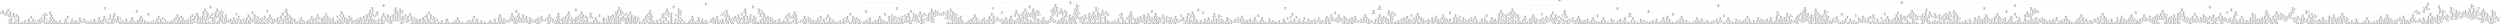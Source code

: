 digraph Tree {
node [shape=box] ;
0 [label="Mothers_Height_in_Inches <= 63.5\ngini = 0.5\nsamples = 28447\nvalue = [22339, 22661]\nclass = c-section"] ;
1 [label="#_of_Previous_Cesareans <= 0.5\ngini = 0.497\nsamples = 12291\nvalue = [9011, 10452]\nclass = c-section"] ;
0 -> 1 [labeldistance=2.5, labelangle=45, headlabel="True"] ;
2 [label="Prior_Births_Living <= 0.5\ngini = 0.48\nsamples = 9109\nvalue = [8679, 5762]\nclass = vaginal"] ;
1 -> 2 ;
3 [label="Pre_Pregnancy_Weight <= 149.5\ngini = 0.499\nsamples = 4514\nvalue = [3407, 3716]\nclass = c-section"] ;
2 -> 3 ;
4 [label="NO_MORBIDITY <= 0.5\ngini = 0.498\nsamples = 2823\nvalue = [2373, 2126]\nclass = vaginal"] ;
3 -> 4 ;
5 [label="Age_of_Mother <= 37.0\ngini = 0.315\nsamples = 59\nvalue = [74, 18]\nclass = vaginal"] ;
4 -> 5 ;
6 [label="BMI <= 18.2\ngini = 0.28\nsamples = 57\nvalue = [74, 15]\nclass = vaginal"] ;
5 -> 6 ;
7 [label="BMI <= 16.7\ngini = 0.375\nsamples = 3\nvalue = [1, 3]\nclass = c-section"] ;
6 -> 7 ;
8 [label="gini = 0.0\nsamples = 1\nvalue = [0, 2]\nclass = c-section"] ;
7 -> 8 ;
9 [label="Age_of_Mother <= 28.0\ngini = 0.5\nsamples = 2\nvalue = [1, 1]\nclass = vaginal"] ;
7 -> 9 ;
10 [label="gini = 0.0\nsamples = 1\nvalue = [0, 1]\nclass = c-section"] ;
9 -> 10 ;
11 [label="gini = 0.0\nsamples = 1\nvalue = [1, 0]\nclass = vaginal"] ;
9 -> 11 ;
12 [label="Mothers_Height_in_Inches <= 59.5\ngini = 0.242\nsamples = 54\nvalue = [73, 12]\nclass = vaginal"] ;
6 -> 12 ;
13 [label="Age_of_Mother <= 22.0\ngini = 0.49\nsamples = 5\nvalue = [4, 3]\nclass = vaginal"] ;
12 -> 13 ;
14 [label="gini = 0.0\nsamples = 2\nvalue = [3, 0]\nclass = vaginal"] ;
13 -> 14 ;
15 [label="Weight_Gain <= 18.0\ngini = 0.375\nsamples = 3\nvalue = [1, 3]\nclass = c-section"] ;
13 -> 15 ;
16 [label="gini = 0.0\nsamples = 1\nvalue = [1, 0]\nclass = vaginal"] ;
15 -> 16 ;
17 [label="gini = 0.0\nsamples = 2\nvalue = [0, 3]\nclass = c-section"] ;
15 -> 17 ;
18 [label="Pre_Pregnancy_Weight <= 119.5\ngini = 0.204\nsamples = 49\nvalue = [69, 9]\nclass = vaginal"] ;
12 -> 18 ;
19 [label="Prior_Terminations <= 0.5\ngini = 0.059\nsamples = 22\nvalue = [32, 1]\nclass = vaginal"] ;
18 -> 19 ;
20 [label="gini = 0.0\nsamples = 19\nvalue = [30, 0]\nclass = vaginal"] ;
19 -> 20 ;
21 [label="Age_of_Mother <= 25.5\ngini = 0.444\nsamples = 3\nvalue = [2, 1]\nclass = vaginal"] ;
19 -> 21 ;
22 [label="gini = 0.0\nsamples = 2\nvalue = [2, 0]\nclass = vaginal"] ;
21 -> 22 ;
23 [label="gini = 0.0\nsamples = 1\nvalue = [0, 1]\nclass = c-section"] ;
21 -> 23 ;
24 [label="Induction_of_labor_Y <= 0.5\ngini = 0.292\nsamples = 27\nvalue = [37, 8]\nclass = vaginal"] ;
18 -> 24 ;
25 [label="Weight_Gain <= 27.0\ngini = 0.312\nsamples = 16\nvalue = [25, 6]\nclass = vaginal"] ;
24 -> 25 ;
26 [label="gini = 0.0\nsamples = 1\nvalue = [0, 1]\nclass = c-section"] ;
25 -> 26 ;
27 [label="Prior_Terminations <= 0.5\ngini = 0.278\nsamples = 15\nvalue = [25, 5]\nclass = vaginal"] ;
25 -> 27 ;
28 [label="BMI <= 22.6\ngini = 0.311\nsamples = 13\nvalue = [21, 5]\nclass = vaginal"] ;
27 -> 28 ;
29 [label="gini = 0.0\nsamples = 2\nvalue = [0, 2]\nclass = c-section"] ;
28 -> 29 ;
30 [label="BMI <= 24.25\ngini = 0.219\nsamples = 11\nvalue = [21, 3]\nclass = vaginal"] ;
28 -> 30 ;
31 [label="gini = 0.0\nsamples = 7\nvalue = [15, 0]\nclass = vaginal"] ;
30 -> 31 ;
32 [label="Age_of_Mother <= 24.0\ngini = 0.444\nsamples = 4\nvalue = [6, 3]\nclass = vaginal"] ;
30 -> 32 ;
33 [label="gini = 0.0\nsamples = 1\nvalue = [3, 0]\nclass = vaginal"] ;
32 -> 33 ;
34 [label="BMI <= 25.55\ngini = 0.5\nsamples = 3\nvalue = [3, 3]\nclass = vaginal"] ;
32 -> 34 ;
35 [label="gini = 0.0\nsamples = 2\nvalue = [0, 3]\nclass = c-section"] ;
34 -> 35 ;
36 [label="gini = 0.0\nsamples = 1\nvalue = [3, 0]\nclass = vaginal"] ;
34 -> 36 ;
37 [label="gini = 0.0\nsamples = 2\nvalue = [4, 0]\nclass = vaginal"] ;
27 -> 37 ;
38 [label="Pre_Pregnancy_Weight <= 124.5\ngini = 0.245\nsamples = 11\nvalue = [12, 2]\nclass = vaginal"] ;
24 -> 38 ;
39 [label="gini = 0.0\nsamples = 2\nvalue = [0, 2]\nclass = c-section"] ;
38 -> 39 ;
40 [label="gini = 0.0\nsamples = 9\nvalue = [12, 0]\nclass = vaginal"] ;
38 -> 40 ;
41 [label="gini = 0.0\nsamples = 2\nvalue = [0, 3]\nclass = c-section"] ;
5 -> 41 ;
42 [label="Medical_Attendant <= 2.5\ngini = 0.499\nsamples = 2764\nvalue = [2299, 2108]\nclass = vaginal"] ;
4 -> 42 ;
43 [label="BMI <= 27.45\ngini = 0.499\nsamples = 2533\nvalue = [1935, 2098]\nclass = c-section"] ;
42 -> 43 ;
44 [label="Induction_of_labor_N <= 0.5\ngini = 0.5\nsamples = 2402\nvalue = [1877, 1951]\nclass = c-section"] ;
43 -> 44 ;
45 [label="Induction_of_labor_Y <= 0.5\ngini = 0.5\nsamples = 753\nvalue = [608, 594]\nclass = vaginal"] ;
44 -> 45 ;
46 [label="Prior_Births_Dead <= 0.5\ngini = 0.444\nsamples = 2\nvalue = [2, 1]\nclass = vaginal"] ;
45 -> 46 ;
47 [label="gini = 0.0\nsamples = 1\nvalue = [0, 1]\nclass = c-section"] ;
46 -> 47 ;
48 [label="gini = 0.0\nsamples = 1\nvalue = [2, 0]\nclass = vaginal"] ;
46 -> 48 ;
49 [label="Age_of_Mother <= 24.5\ngini = 0.5\nsamples = 751\nvalue = [606, 593]\nclass = vaginal"] ;
45 -> 49 ;
50 [label="Marital_Status_  <= 0.5\ngini = 0.478\nsamples = 312\nvalue = [301, 197]\nclass = vaginal"] ;
49 -> 50 ;
51 [label="NO_RISK <= 0.5\ngini = 0.481\nsamples = 290\nvalue = [272, 184]\nclass = vaginal"] ;
50 -> 51 ;
52 [label="Pre_Pregnancy_Weight <= 104.0\ngini = 0.499\nsamples = 46\nvalue = [32, 35]\nclass = c-section"] ;
51 -> 52 ;
53 [label="gini = 0.0\nsamples = 5\nvalue = [6, 0]\nclass = vaginal"] ;
52 -> 53 ;
54 [label="Mothers_Height_in_Inches <= 59.5\ngini = 0.489\nsamples = 41\nvalue = [26, 35]\nclass = c-section"] ;
52 -> 54 ;
55 [label="gini = 0.0\nsamples = 4\nvalue = [5, 0]\nclass = vaginal"] ;
54 -> 55 ;
56 [label="Medical_Attendant <= 1.5\ngini = 0.469\nsamples = 37\nvalue = [21, 35]\nclass = c-section"] ;
54 -> 56 ;
57 [label="Cigarette_Consumption <= 2.0\ngini = 0.489\nsamples = 31\nvalue = [20, 27]\nclass = c-section"] ;
56 -> 57 ;
58 [label="gini = 0.5\nsamples = 27\nvalue = [19, 19]\nclass = vaginal"] ;
57 -> 58 ;
59 [label="gini = 0.198\nsamples = 4\nvalue = [1, 8]\nclass = c-section"] ;
57 -> 59 ;
60 [label="Mothers_Height_in_Inches <= 62.5\ngini = 0.198\nsamples = 6\nvalue = [1, 8]\nclass = c-section"] ;
56 -> 60 ;
61 [label="gini = 0.0\nsamples = 5\nvalue = [0, 8]\nclass = c-section"] ;
60 -> 61 ;
62 [label="gini = 0.0\nsamples = 1\nvalue = [1, 0]\nclass = vaginal"] ;
60 -> 62 ;
63 [label="BMI <= 26.35\ngini = 0.473\nsamples = 244\nvalue = [240, 149]\nclass = vaginal"] ;
51 -> 63 ;
64 [label="Weight_Gain <= 28.5\ngini = 0.464\nsamples = 225\nvalue = [227, 131]\nclass = vaginal"] ;
63 -> 64 ;
65 [label="Weight_Gain <= 17.5\ngini = 0.371\nsamples = 86\nvalue = [104, 34]\nclass = vaginal"] ;
64 -> 65 ;
66 [label="Prior_Terminations <= 0.5\ngini = 0.472\nsamples = 25\nvalue = [21, 13]\nclass = vaginal"] ;
65 -> 66 ;
67 [label="gini = 0.417\nsamples = 19\nvalue = [19, 8]\nclass = vaginal"] ;
66 -> 67 ;
68 [label="gini = 0.408\nsamples = 6\nvalue = [2, 5]\nclass = c-section"] ;
66 -> 68 ;
69 [label="BMI <= 20.75\ngini = 0.322\nsamples = 61\nvalue = [83, 21]\nclass = vaginal"] ;
65 -> 69 ;
70 [label="gini = 0.142\nsamples = 21\nvalue = [36, 3]\nclass = vaginal"] ;
69 -> 70 ;
71 [label="gini = 0.4\nsamples = 40\nvalue = [47, 18]\nclass = vaginal"] ;
69 -> 71 ;
72 [label="Pre_Pregnancy_Weight <= 120.5\ngini = 0.493\nsamples = 139\nvalue = [123, 97]\nclass = vaginal"] ;
64 -> 72 ;
73 [label="Pre_Pregnancy_Weight <= 107.5\ngini = 0.498\nsamples = 75\nvalue = [56, 63]\nclass = c-section"] ;
72 -> 73 ;
74 [label="gini = 0.491\nsamples = 37\nvalue = [34, 26]\nclass = vaginal"] ;
73 -> 74 ;
75 [label="gini = 0.468\nsamples = 38\nvalue = [22, 37]\nclass = c-section"] ;
73 -> 75 ;
76 [label="Age_of_Mother <= 16.5\ngini = 0.447\nsamples = 64\nvalue = [67, 34]\nclass = vaginal"] ;
72 -> 76 ;
77 [label="gini = 0.0\nsamples = 4\nvalue = [6, 0]\nclass = vaginal"] ;
76 -> 77 ;
78 [label="gini = 0.46\nsamples = 60\nvalue = [61, 34]\nclass = vaginal"] ;
76 -> 78 ;
79 [label="Cigarette_Consumption <= 5.0\ngini = 0.487\nsamples = 19\nvalue = [13, 18]\nclass = c-section"] ;
63 -> 79 ;
80 [label="Mothers_Height_in_Inches <= 59.5\ngini = 0.499\nsamples = 17\nvalue = [13, 14]\nclass = c-section"] ;
79 -> 80 ;
81 [label="gini = 0.0\nsamples = 3\nvalue = [6, 0]\nclass = vaginal"] ;
80 -> 81 ;
82 [label="BMI <= 26.65\ngini = 0.444\nsamples = 14\nvalue = [7, 14]\nclass = c-section"] ;
80 -> 82 ;
83 [label="gini = 0.36\nsamples = 11\nvalue = [4, 13]\nclass = c-section"] ;
82 -> 83 ;
84 [label="gini = 0.375\nsamples = 3\nvalue = [3, 1]\nclass = vaginal"] ;
82 -> 84 ;
85 [label="gini = 0.0\nsamples = 2\nvalue = [0, 4]\nclass = c-section"] ;
79 -> 85 ;
86 [label="Pre_Pregnancy_Weight <= 124.5\ngini = 0.427\nsamples = 22\nvalue = [29, 13]\nclass = vaginal"] ;
50 -> 86 ;
87 [label="Prior_Terminations <= 0.5\ngini = 0.494\nsamples = 9\nvalue = [8, 10]\nclass = c-section"] ;
86 -> 87 ;
88 [label="BMI <= 18.3\ngini = 0.5\nsamples = 8\nvalue = [8, 8]\nclass = vaginal"] ;
87 -> 88 ;
89 [label="gini = 0.0\nsamples = 1\nvalue = [4, 0]\nclass = vaginal"] ;
88 -> 89 ;
90 [label="Weight_Gain <= 19.5\ngini = 0.444\nsamples = 7\nvalue = [4, 8]\nclass = c-section"] ;
88 -> 90 ;
91 [label="Weight_Gain <= 14.0\ngini = 0.32\nsamples = 2\nvalue = [4, 1]\nclass = vaginal"] ;
90 -> 91 ;
92 [label="gini = 0.0\nsamples = 1\nvalue = [0, 1]\nclass = c-section"] ;
91 -> 92 ;
93 [label="gini = 0.0\nsamples = 1\nvalue = [4, 0]\nclass = vaginal"] ;
91 -> 93 ;
94 [label="gini = 0.0\nsamples = 5\nvalue = [0, 7]\nclass = c-section"] ;
90 -> 94 ;
95 [label="gini = 0.0\nsamples = 1\nvalue = [0, 2]\nclass = c-section"] ;
87 -> 95 ;
96 [label="Weight_Gain <= 62.5\ngini = 0.219\nsamples = 13\nvalue = [21, 3]\nclass = vaginal"] ;
86 -> 96 ;
97 [label="Prior_Terminations <= 0.5\ngini = 0.087\nsamples = 12\nvalue = [21, 1]\nclass = vaginal"] ;
96 -> 97 ;
98 [label="gini = 0.0\nsamples = 10\nvalue = [20, 0]\nclass = vaginal"] ;
97 -> 98 ;
99 [label="Mothers_Height_in_Inches <= 62.0\ngini = 0.5\nsamples = 2\nvalue = [1, 1]\nclass = vaginal"] ;
97 -> 99 ;
100 [label="gini = 0.0\nsamples = 1\nvalue = [1, 0]\nclass = vaginal"] ;
99 -> 100 ;
101 [label="gini = 0.0\nsamples = 1\nvalue = [0, 1]\nclass = c-section"] ;
99 -> 101 ;
102 [label="gini = 0.0\nsamples = 1\nvalue = [0, 2]\nclass = c-section"] ;
96 -> 102 ;
103 [label="Pre_Pregnancy_Weight <= 101.5\ngini = 0.492\nsamples = 439\nvalue = [305, 396]\nclass = c-section"] ;
49 -> 103 ;
104 [label="Mothers_Height_in_Inches <= 57.5\ngini = 0.466\nsamples = 30\nvalue = [29, 17]\nclass = vaginal"] ;
103 -> 104 ;
105 [label="gini = 0.0\nsamples = 4\nvalue = [7, 0]\nclass = vaginal"] ;
104 -> 105 ;
106 [label="Prior_Terminations <= 0.5\ngini = 0.492\nsamples = 26\nvalue = [22, 17]\nclass = vaginal"] ;
104 -> 106 ;
107 [label="Cigarette_Consumption <= 3.5\ngini = 0.458\nsamples = 21\nvalue = [20, 11]\nclass = vaginal"] ;
106 -> 107 ;
108 [label="BMI <= 17.45\ngini = 0.444\nsamples = 20\nvalue = [20, 10]\nclass = vaginal"] ;
107 -> 108 ;
109 [label="Mothers_Height_in_Inches <= 62.5\ngini = 0.32\nsamples = 3\nvalue = [1, 4]\nclass = c-section"] ;
108 -> 109 ;
110 [label="gini = 0.5\nsamples = 2\nvalue = [1, 1]\nclass = vaginal"] ;
109 -> 110 ;
111 [label="gini = 0.0\nsamples = 1\nvalue = [0, 3]\nclass = c-section"] ;
109 -> 111 ;
112 [label="Marital_Status_  <= 0.5\ngini = 0.365\nsamples = 17\nvalue = [19, 6]\nclass = vaginal"] ;
108 -> 112 ;
113 [label="gini = 0.415\nsamples = 11\nvalue = [12, 5]\nclass = vaginal"] ;
112 -> 113 ;
114 [label="gini = 0.219\nsamples = 6\nvalue = [7, 1]\nclass = vaginal"] ;
112 -> 114 ;
115 [label="gini = 0.0\nsamples = 1\nvalue = [0, 1]\nclass = c-section"] ;
107 -> 115 ;
116 [label="Marital_Status_  <= 0.5\ngini = 0.375\nsamples = 5\nvalue = [2, 6]\nclass = c-section"] ;
106 -> 116 ;
117 [label="Prior_Terminations <= 1.5\ngini = 0.245\nsamples = 4\nvalue = [1, 6]\nclass = c-section"] ;
116 -> 117 ;
118 [label="Pre_Pregnancy_Weight <= 98.5\ngini = 0.32\nsamples = 3\nvalue = [1, 4]\nclass = c-section"] ;
117 -> 118 ;
119 [label="gini = 0.0\nsamples = 2\nvalue = [0, 4]\nclass = c-section"] ;
118 -> 119 ;
120 [label="gini = 0.0\nsamples = 1\nvalue = [1, 0]\nclass = vaginal"] ;
118 -> 120 ;
121 [label="gini = 0.0\nsamples = 1\nvalue = [0, 2]\nclass = c-section"] ;
117 -> 121 ;
122 [label="gini = 0.0\nsamples = 1\nvalue = [1, 0]\nclass = vaginal"] ;
116 -> 122 ;
123 [label="Cigarette_Consumption <= 1.0\ngini = 0.488\nsamples = 409\nvalue = [276, 379]\nclass = c-section"] ;
103 -> 123 ;
124 [label="Age_of_Mother <= 36.5\ngini = 0.491\nsamples = 392\nvalue = [271, 356]\nclass = c-section"] ;
123 -> 124 ;
125 [label="Weight_Gain <= 40.5\ngini = 0.494\nsamples = 344\nvalue = [248, 310]\nclass = c-section"] ;
124 -> 125 ;
126 [label="NO_RISK <= 0.5\ngini = 0.5\nsamples = 257\nvalue = [208, 206]\nclass = vaginal"] ;
125 -> 126 ;
127 [label="BMI <= 21.75\ngini = 0.494\nsamples = 60\nvalue = [37, 46]\nclass = c-section"] ;
126 -> 127 ;
128 [label="gini = 0.444\nsamples = 15\nvalue = [12, 6]\nclass = vaginal"] ;
127 -> 128 ;
129 [label="gini = 0.473\nsamples = 45\nvalue = [25, 40]\nclass = c-section"] ;
127 -> 129 ;
130 [label="BMI <= 26.7\ngini = 0.499\nsamples = 197\nvalue = [171, 160]\nclass = vaginal"] ;
126 -> 130 ;
131 [label="gini = 0.5\nsamples = 192\nvalue = [162, 160]\nclass = vaginal"] ;
130 -> 131 ;
132 [label="gini = 0.0\nsamples = 5\nvalue = [9, 0]\nclass = vaginal"] ;
130 -> 132 ;
133 [label="Mothers_Height_in_Inches <= 62.5\ngini = 0.401\nsamples = 87\nvalue = [40, 104]\nclass = c-section"] ;
125 -> 133 ;
134 [label="Weight_Gain <= 50.5\ngini = 0.362\nsamples = 58\nvalue = [24, 77]\nclass = c-section"] ;
133 -> 134 ;
135 [label="gini = 0.401\nsamples = 41\nvalue = [20, 52]\nclass = c-section"] ;
134 -> 135 ;
136 [label="gini = 0.238\nsamples = 17\nvalue = [4, 25]\nclass = c-section"] ;
134 -> 136 ;
137 [label="Marital_Status_  <= 0.5\ngini = 0.467\nsamples = 29\nvalue = [16, 27]\nclass = c-section"] ;
133 -> 137 ;
138 [label="gini = 0.45\nsamples = 27\nvalue = [14, 27]\nclass = c-section"] ;
137 -> 138 ;
139 [label="gini = 0.0\nsamples = 2\nvalue = [2, 0]\nclass = vaginal"] ;
137 -> 139 ;
140 [label="Marital_Status_  <= 0.5\ngini = 0.444\nsamples = 48\nvalue = [23, 46]\nclass = c-section"] ;
124 -> 140 ;
141 [label="Prior_Terminations <= 0.5\ngini = 0.42\nsamples = 40\nvalue = [18, 42]\nclass = c-section"] ;
140 -> 141 ;
142 [label="Mothers_Height_in_Inches <= 62.5\ngini = 0.331\nsamples = 28\nvalue = [9, 34]\nclass = c-section"] ;
141 -> 142 ;
143 [label="gini = 0.382\nsamples = 23\nvalue = [9, 26]\nclass = c-section"] ;
142 -> 143 ;
144 [label="gini = 0.0\nsamples = 5\nvalue = [0, 8]\nclass = c-section"] ;
142 -> 144 ;
145 [label="BMI <= 21.65\ngini = 0.498\nsamples = 12\nvalue = [9, 8]\nclass = vaginal"] ;
141 -> 145 ;
146 [label="gini = 0.32\nsamples = 3\nvalue = [4, 1]\nclass = vaginal"] ;
145 -> 146 ;
147 [label="gini = 0.486\nsamples = 9\nvalue = [5, 7]\nclass = c-section"] ;
145 -> 147 ;
148 [label="BMI <= 26.65\ngini = 0.494\nsamples = 8\nvalue = [5, 4]\nclass = vaginal"] ;
140 -> 148 ;
149 [label="Pre_Pregnancy_Weight <= 127.0\ngini = 0.408\nsamples = 6\nvalue = [5, 2]\nclass = vaginal"] ;
148 -> 149 ;
150 [label="gini = 0.0\nsamples = 2\nvalue = [0, 2]\nclass = c-section"] ;
149 -> 150 ;
151 [label="gini = 0.0\nsamples = 4\nvalue = [5, 0]\nclass = vaginal"] ;
149 -> 151 ;
152 [label="gini = 0.0\nsamples = 2\nvalue = [0, 2]\nclass = c-section"] ;
148 -> 152 ;
153 [label="BMI <= 21.1\ngini = 0.293\nsamples = 17\nvalue = [5, 23]\nclass = c-section"] ;
123 -> 153 ;
154 [label="Pre_Pregnancy_Weight <= 103.5\ngini = 0.444\nsamples = 4\nvalue = [4, 2]\nclass = vaginal"] ;
153 -> 154 ;
155 [label="gini = 0.0\nsamples = 1\nvalue = [2, 0]\nclass = vaginal"] ;
154 -> 155 ;
156 [label="Age_of_Mother <= 33.0\ngini = 0.5\nsamples = 3\nvalue = [2, 2]\nclass = vaginal"] ;
154 -> 156 ;
157 [label="gini = 0.0\nsamples = 2\nvalue = [0, 2]\nclass = c-section"] ;
156 -> 157 ;
158 [label="gini = 0.0\nsamples = 1\nvalue = [2, 0]\nclass = vaginal"] ;
156 -> 158 ;
159 [label="Cigarette_Consumption <= 6.0\ngini = 0.087\nsamples = 13\nvalue = [1, 21]\nclass = c-section"] ;
153 -> 159 ;
160 [label="Prior_Terminations <= 1.0\ngini = 0.165\nsamples = 7\nvalue = [1, 10]\nclass = c-section"] ;
159 -> 160 ;
161 [label="gini = 0.0\nsamples = 6\nvalue = [0, 10]\nclass = c-section"] ;
160 -> 161 ;
162 [label="gini = 0.0\nsamples = 1\nvalue = [1, 0]\nclass = vaginal"] ;
160 -> 162 ;
163 [label="gini = 0.0\nsamples = 6\nvalue = [0, 11]\nclass = c-section"] ;
159 -> 163 ;
164 [label="NO_RISK <= 0.5\ngini = 0.499\nsamples = 1649\nvalue = [1269, 1357]\nclass = c-section"] ;
44 -> 164 ;
165 [label="Marital_Status_  <= 0.5\ngini = 0.392\nsamples = 182\nvalue = [80, 219]\nclass = c-section"] ;
164 -> 165 ;
166 [label="BMI <= 27.35\ngini = 0.379\nsamples = 159\nvalue = [66, 194]\nclass = c-section"] ;
165 -> 166 ;
167 [label="Medical_Attendant <= 1.5\ngini = 0.373\nsamples = 158\nvalue = [64, 194]\nclass = c-section"] ;
166 -> 167 ;
168 [label="Age_of_Mother <= 34.5\ngini = 0.352\nsamples = 145\nvalue = [55, 186]\nclass = c-section"] ;
167 -> 168 ;
169 [label="BMI <= 18.05\ngini = 0.396\nsamples = 114\nvalue = [53, 142]\nclass = c-section"] ;
168 -> 169 ;
170 [label="BMI <= 17.85\ngini = 0.48\nsamples = 3\nvalue = [3, 2]\nclass = vaginal"] ;
169 -> 170 ;
171 [label="Pre_Pregnancy_Weight <= 98.5\ngini = 0.444\nsamples = 2\nvalue = [1, 2]\nclass = c-section"] ;
170 -> 171 ;
172 [label="gini = 0.0\nsamples = 1\nvalue = [0, 2]\nclass = c-section"] ;
171 -> 172 ;
173 [label="gini = 0.0\nsamples = 1\nvalue = [1, 0]\nclass = vaginal"] ;
171 -> 173 ;
174 [label="gini = 0.0\nsamples = 1\nvalue = [2, 0]\nclass = vaginal"] ;
170 -> 174 ;
175 [label="Pre_Pregnancy_Weight <= 108.5\ngini = 0.388\nsamples = 111\nvalue = [50, 140]\nclass = c-section"] ;
169 -> 175 ;
176 [label="Prior_Terminations <= 0.5\ngini = 0.147\nsamples = 16\nvalue = [2, 23]\nclass = c-section"] ;
175 -> 176 ;
177 [label="gini = 0.231\nsamples = 11\nvalue = [2, 13]\nclass = c-section"] ;
176 -> 177 ;
178 [label="gini = 0.0\nsamples = 5\nvalue = [0, 10]\nclass = c-section"] ;
176 -> 178 ;
179 [label="BMI <= 22.15\ngini = 0.413\nsamples = 95\nvalue = [48, 117]\nclass = c-section"] ;
175 -> 179 ;
180 [label="gini = 0.48\nsamples = 22\nvalue = [18, 27]\nclass = c-section"] ;
179 -> 180 ;
181 [label="gini = 0.375\nsamples = 73\nvalue = [30, 90]\nclass = c-section"] ;
179 -> 181 ;
182 [label="BMI <= 23.85\ngini = 0.083\nsamples = 31\nvalue = [2, 44]\nclass = c-section"] ;
168 -> 182 ;
183 [label="gini = 0.0\nsamples = 18\nvalue = [0, 30]\nclass = c-section"] ;
182 -> 183 ;
184 [label="BMI <= 24.15\ngini = 0.219\nsamples = 13\nvalue = [2, 14]\nclass = c-section"] ;
182 -> 184 ;
185 [label="Prior_Terminations <= 0.5\ngini = 0.375\nsamples = 3\nvalue = [1, 3]\nclass = c-section"] ;
184 -> 185 ;
186 [label="gini = 0.0\nsamples = 2\nvalue = [0, 3]\nclass = c-section"] ;
185 -> 186 ;
187 [label="gini = 0.0\nsamples = 1\nvalue = [1, 0]\nclass = vaginal"] ;
185 -> 187 ;
188 [label="Age_of_Mother <= 38.0\ngini = 0.153\nsamples = 10\nvalue = [1, 11]\nclass = c-section"] ;
184 -> 188 ;
189 [label="gini = 0.375\nsamples = 4\nvalue = [1, 3]\nclass = c-section"] ;
188 -> 189 ;
190 [label="gini = 0.0\nsamples = 6\nvalue = [0, 8]\nclass = c-section"] ;
188 -> 190 ;
191 [label="Weight_Gain <= 37.5\ngini = 0.498\nsamples = 13\nvalue = [9, 8]\nclass = vaginal"] ;
167 -> 191 ;
192 [label="Age_of_Mother <= 20.5\ngini = 0.298\nsamples = 10\nvalue = [9, 2]\nclass = vaginal"] ;
191 -> 192 ;
193 [label="Mothers_Height_in_Inches <= 61.5\ngini = 0.5\nsamples = 2\nvalue = [1, 1]\nclass = vaginal"] ;
192 -> 193 ;
194 [label="gini = 0.0\nsamples = 1\nvalue = [1, 0]\nclass = vaginal"] ;
193 -> 194 ;
195 [label="gini = 0.0\nsamples = 1\nvalue = [0, 1]\nclass = c-section"] ;
193 -> 195 ;
196 [label="Pre_Pregnancy_Weight <= 123.5\ngini = 0.198\nsamples = 8\nvalue = [8, 1]\nclass = vaginal"] ;
192 -> 196 ;
197 [label="gini = 0.0\nsamples = 3\nvalue = [4, 0]\nclass = vaginal"] ;
196 -> 197 ;
198 [label="Pre_Pregnancy_Weight <= 132.5\ngini = 0.32\nsamples = 5\nvalue = [4, 1]\nclass = vaginal"] ;
196 -> 198 ;
199 [label="gini = 0.0\nsamples = 1\nvalue = [0, 1]\nclass = c-section"] ;
198 -> 199 ;
200 [label="gini = 0.0\nsamples = 4\nvalue = [4, 0]\nclass = vaginal"] ;
198 -> 200 ;
201 [label="gini = 0.0\nsamples = 3\nvalue = [0, 6]\nclass = c-section"] ;
191 -> 201 ;
202 [label="gini = 0.0\nsamples = 1\nvalue = [2, 0]\nclass = vaginal"] ;
166 -> 202 ;
203 [label="Pre_Pregnancy_Weight <= 129.0\ngini = 0.46\nsamples = 23\nvalue = [14, 25]\nclass = c-section"] ;
165 -> 203 ;
204 [label="Pre_Pregnancy_Weight <= 108.0\ngini = 0.363\nsamples = 15\nvalue = [5, 16]\nclass = c-section"] ;
203 -> 204 ;
205 [label="Age_of_Mother <= 25.5\ngini = 0.49\nsamples = 5\nvalue = [3, 4]\nclass = c-section"] ;
204 -> 205 ;
206 [label="gini = 0.0\nsamples = 2\nvalue = [3, 0]\nclass = vaginal"] ;
205 -> 206 ;
207 [label="gini = 0.0\nsamples = 3\nvalue = [0, 4]\nclass = c-section"] ;
205 -> 207 ;
208 [label="Weight_Gain <= 28.0\ngini = 0.245\nsamples = 10\nvalue = [2, 12]\nclass = c-section"] ;
204 -> 208 ;
209 [label="Pre_Pregnancy_Weight <= 123.5\ngini = 0.444\nsamples = 4\nvalue = [2, 4]\nclass = c-section"] ;
208 -> 209 ;
210 [label="Pre_Pregnancy_Weight <= 121.0\ngini = 0.32\nsamples = 3\nvalue = [1, 4]\nclass = c-section"] ;
209 -> 210 ;
211 [label="Pre_Pregnancy_Weight <= 114.5\ngini = 0.5\nsamples = 2\nvalue = [1, 1]\nclass = vaginal"] ;
210 -> 211 ;
212 [label="gini = 0.0\nsamples = 1\nvalue = [0, 1]\nclass = c-section"] ;
211 -> 212 ;
213 [label="gini = 0.0\nsamples = 1\nvalue = [1, 0]\nclass = vaginal"] ;
211 -> 213 ;
214 [label="gini = 0.0\nsamples = 1\nvalue = [0, 3]\nclass = c-section"] ;
210 -> 214 ;
215 [label="gini = 0.0\nsamples = 1\nvalue = [1, 0]\nclass = vaginal"] ;
209 -> 215 ;
216 [label="gini = 0.0\nsamples = 6\nvalue = [0, 8]\nclass = c-section"] ;
208 -> 216 ;
217 [label="Prior_Terminations <= 0.5\ngini = 0.5\nsamples = 8\nvalue = [9, 9]\nclass = vaginal"] ;
203 -> 217 ;
218 [label="Pre_Pregnancy_Weight <= 140.5\ngini = 0.459\nsamples = 6\nvalue = [5, 9]\nclass = c-section"] ;
217 -> 218 ;
219 [label="Mothers_Height_in_Inches <= 61.5\ngini = 0.496\nsamples = 4\nvalue = [5, 6]\nclass = c-section"] ;
218 -> 219 ;
220 [label="gini = 0.0\nsamples = 1\nvalue = [0, 3]\nclass = c-section"] ;
219 -> 220 ;
221 [label="Age_of_Mother <= 24.0\ngini = 0.469\nsamples = 3\nvalue = [5, 3]\nclass = vaginal"] ;
219 -> 221 ;
222 [label="gini = 0.0\nsamples = 1\nvalue = [0, 3]\nclass = c-section"] ;
221 -> 222 ;
223 [label="gini = 0.0\nsamples = 2\nvalue = [5, 0]\nclass = vaginal"] ;
221 -> 223 ;
224 [label="gini = 0.0\nsamples = 2\nvalue = [0, 3]\nclass = c-section"] ;
218 -> 224 ;
225 [label="gini = 0.0\nsamples = 2\nvalue = [4, 0]\nclass = vaginal"] ;
217 -> 225 ;
226 [label="Marital_Status_  <= 0.5\ngini = 0.5\nsamples = 1467\nvalue = [1189, 1138]\nclass = vaginal"] ;
164 -> 226 ;
227 [label="Medical_Attendant <= 1.5\ngini = 0.5\nsamples = 1231\nvalue = [1009, 965]\nclass = vaginal"] ;
226 -> 227 ;
228 [label="Age_of_Mother <= 24.5\ngini = 0.5\nsamples = 1130\nvalue = [916, 894]\nclass = vaginal"] ;
227 -> 228 ;
229 [label="Pre_Pregnancy_Weight <= 99.5\ngini = 0.464\nsamples = 480\nvalue = [489, 282]\nclass = vaginal"] ;
228 -> 229 ;
230 [label="Pre_Pregnancy_Weight <= 90.5\ngini = 0.313\nsamples = 40\nvalue = [54, 13]\nclass = vaginal"] ;
229 -> 230 ;
231 [label="Age_of_Mother <= 22.5\ngini = 0.494\nsamples = 12\nvalue = [10, 8]\nclass = vaginal"] ;
230 -> 231 ;
232 [label="Age_of_Mother <= 20.5\ngini = 0.444\nsamples = 11\nvalue = [10, 5]\nclass = vaginal"] ;
231 -> 232 ;
233 [label="gini = 0.496\nsamples = 8\nvalue = [6, 5]\nclass = vaginal"] ;
232 -> 233 ;
234 [label="gini = 0.0\nsamples = 3\nvalue = [4, 0]\nclass = vaginal"] ;
232 -> 234 ;
235 [label="gini = 0.0\nsamples = 1\nvalue = [0, 3]\nclass = c-section"] ;
231 -> 235 ;
236 [label="Mothers_Height_in_Inches <= 58.5\ngini = 0.183\nsamples = 28\nvalue = [44, 5]\nclass = vaginal"] ;
230 -> 236 ;
237 [label="gini = 0.0\nsamples = 2\nvalue = [0, 2]\nclass = c-section"] ;
236 -> 237 ;
238 [label="Age_of_Mother <= 22.5\ngini = 0.12\nsamples = 26\nvalue = [44, 3]\nclass = vaginal"] ;
236 -> 238 ;
239 [label="gini = 0.049\nsamples = 20\nvalue = [39, 1]\nclass = vaginal"] ;
238 -> 239 ;
240 [label="gini = 0.408\nsamples = 6\nvalue = [5, 2]\nclass = vaginal"] ;
238 -> 240 ;
241 [label="Cigarette_Consumption <= 74.5\ngini = 0.472\nsamples = 440\nvalue = [435, 269]\nclass = vaginal"] ;
229 -> 241 ;
242 [label="Mothers_Height_in_Inches <= 60.5\ngini = 0.471\nsamples = 438\nvalue = [435, 267]\nclass = vaginal"] ;
241 -> 242 ;
243 [label="Age_of_Mother <= 20.5\ngini = 0.497\nsamples = 105\nvalue = [76, 88]\nclass = c-section"] ;
242 -> 243 ;
244 [label="gini = 0.464\nsamples = 58\nvalue = [33, 57]\nclass = c-section"] ;
243 -> 244 ;
245 [label="gini = 0.487\nsamples = 47\nvalue = [43, 31]\nclass = vaginal"] ;
243 -> 245 ;
246 [label="Age_of_Mother <= 22.5\ngini = 0.444\nsamples = 333\nvalue = [359, 179]\nclass = vaginal"] ;
242 -> 246 ;
247 [label="gini = 0.463\nsamples = 242\nvalue = [256, 146]\nclass = vaginal"] ;
246 -> 247 ;
248 [label="gini = 0.368\nsamples = 91\nvalue = [103, 33]\nclass = vaginal"] ;
246 -> 248 ;
249 [label="gini = 0.0\nsamples = 2\nvalue = [0, 2]\nclass = c-section"] ;
241 -> 249 ;
250 [label="Pre_Pregnancy_Weight <= 144.5\ngini = 0.484\nsamples = 650\nvalue = [427, 612]\nclass = c-section"] ;
228 -> 250 ;
251 [label="Age_of_Mother <= 40.5\ngini = 0.48\nsamples = 616\nvalue = [396, 591]\nclass = c-section"] ;
250 -> 251 ;
252 [label="Age_of_Mother <= 32.5\ngini = 0.482\nsamples = 610\nvalue = [396, 579]\nclass = c-section"] ;
251 -> 252 ;
253 [label="Age_of_Mother <= 31.5\ngini = 0.489\nsamples = 458\nvalue = [316, 427]\nclass = c-section"] ;
252 -> 253 ;
254 [label="gini = 0.483\nsamples = 406\nvalue = [269, 391]\nclass = c-section"] ;
253 -> 254 ;
255 [label="gini = 0.491\nsamples = 52\nvalue = [47, 36]\nclass = vaginal"] ;
253 -> 255 ;
256 [label="Mothers_Height_in_Inches <= 59.5\ngini = 0.452\nsamples = 152\nvalue = [80, 152]\nclass = c-section"] ;
252 -> 256 ;
257 [label="gini = 0.165\nsamples = 13\nvalue = [2, 20]\nclass = c-section"] ;
256 -> 257 ;
258 [label="gini = 0.467\nsamples = 139\nvalue = [78, 132]\nclass = c-section"] ;
256 -> 258 ;
259 [label="gini = 0.0\nsamples = 6\nvalue = [0, 12]\nclass = c-section"] ;
251 -> 259 ;
260 [label="Age_of_Mother <= 26.5\ngini = 0.482\nsamples = 34\nvalue = [31, 21]\nclass = vaginal"] ;
250 -> 260 ;
261 [label="Weight_Gain <= 45.0\ngini = 0.298\nsamples = 7\nvalue = [9, 2]\nclass = vaginal"] ;
260 -> 261 ;
262 [label="gini = 0.0\nsamples = 6\nvalue = [9, 0]\nclass = vaginal"] ;
261 -> 262 ;
263 [label="gini = 0.0\nsamples = 1\nvalue = [0, 2]\nclass = c-section"] ;
261 -> 263 ;
264 [label="Prior_Terminations <= 1.0\ngini = 0.497\nsamples = 27\nvalue = [22, 19]\nclass = vaginal"] ;
260 -> 264 ;
265 [label="Pre_Pregnancy_Weight <= 147.5\ngini = 0.5\nsamples = 24\nvalue = [18, 18]\nclass = vaginal"] ;
264 -> 265 ;
266 [label="gini = 0.491\nsamples = 20\nvalue = [17, 13]\nclass = vaginal"] ;
265 -> 266 ;
267 [label="gini = 0.278\nsamples = 4\nvalue = [1, 5]\nclass = c-section"] ;
265 -> 267 ;
268 [label="Age_of_Mother <= 36.5\ngini = 0.32\nsamples = 3\nvalue = [4, 1]\nclass = vaginal"] ;
264 -> 268 ;
269 [label="gini = 0.0\nsamples = 2\nvalue = [4, 0]\nclass = vaginal"] ;
268 -> 269 ;
270 [label="gini = 0.0\nsamples = 1\nvalue = [0, 1]\nclass = c-section"] ;
268 -> 270 ;
271 [label="Cigarette_Consumption <= 14.0\ngini = 0.491\nsamples = 101\nvalue = [93, 71]\nclass = vaginal"] ;
227 -> 271 ;
272 [label="Weight_Gain <= 29.5\ngini = 0.479\nsamples = 95\nvalue = [92, 61]\nclass = vaginal"] ;
271 -> 272 ;
273 [label="Weight_Gain <= 10.5\ngini = 0.392\nsamples = 46\nvalue = [52, 19]\nclass = vaginal"] ;
272 -> 273 ;
274 [label="Prior_Terminations <= 1.5\ngini = 0.48\nsamples = 7\nvalue = [4, 6]\nclass = c-section"] ;
273 -> 274 ;
275 [label="Mothers_Height_in_Inches <= 61.5\ngini = 0.444\nsamples = 6\nvalue = [3, 6]\nclass = c-section"] ;
274 -> 275 ;
276 [label="gini = 0.0\nsamples = 3\nvalue = [0, 5]\nclass = c-section"] ;
275 -> 276 ;
277 [label="gini = 0.375\nsamples = 3\nvalue = [3, 1]\nclass = vaginal"] ;
275 -> 277 ;
278 [label="gini = 0.0\nsamples = 1\nvalue = [1, 0]\nclass = vaginal"] ;
274 -> 278 ;
279 [label="Cigarette_Consumption <= 3.5\ngini = 0.335\nsamples = 39\nvalue = [48, 13]\nclass = vaginal"] ;
273 -> 279 ;
280 [label="Prior_Terminations <= 0.5\ngini = 0.316\nsamples = 35\nvalue = [45, 11]\nclass = vaginal"] ;
279 -> 280 ;
281 [label="gini = 0.219\nsamples = 30\nvalue = [42, 6]\nclass = vaginal"] ;
280 -> 281 ;
282 [label="gini = 0.469\nsamples = 5\nvalue = [3, 5]\nclass = c-section"] ;
280 -> 282 ;
283 [label="Age_of_Mother <= 20.5\ngini = 0.48\nsamples = 4\nvalue = [3, 2]\nclass = vaginal"] ;
279 -> 283 ;
284 [label="gini = 0.0\nsamples = 1\nvalue = [0, 1]\nclass = c-section"] ;
283 -> 284 ;
285 [label="gini = 0.375\nsamples = 3\nvalue = [3, 1]\nclass = vaginal"] ;
283 -> 285 ;
286 [label="Pre_Pregnancy_Weight <= 133.5\ngini = 0.5\nsamples = 49\nvalue = [40, 42]\nclass = c-section"] ;
272 -> 286 ;
287 [label="Prior_Terminations <= 0.5\ngini = 0.489\nsamples = 37\nvalue = [35, 26]\nclass = vaginal"] ;
286 -> 287 ;
288 [label="Age_of_Mother <= 21.5\ngini = 0.497\nsamples = 31\nvalue = [29, 25]\nclass = vaginal"] ;
287 -> 288 ;
289 [label="gini = 0.219\nsamples = 7\nvalue = [7, 1]\nclass = vaginal"] ;
288 -> 289 ;
290 [label="gini = 0.499\nsamples = 24\nvalue = [22, 24]\nclass = c-section"] ;
288 -> 290 ;
291 [label="Prior_Terminations <= 1.5\ngini = 0.245\nsamples = 6\nvalue = [6, 1]\nclass = vaginal"] ;
287 -> 291 ;
292 [label="gini = 0.278\nsamples = 5\nvalue = [5, 1]\nclass = vaginal"] ;
291 -> 292 ;
293 [label="gini = 0.0\nsamples = 1\nvalue = [1, 0]\nclass = vaginal"] ;
291 -> 293 ;
294 [label="Weight_Gain <= 34.5\ngini = 0.363\nsamples = 12\nvalue = [5, 16]\nclass = c-section"] ;
286 -> 294 ;
295 [label="gini = 0.0\nsamples = 4\nvalue = [0, 7]\nclass = c-section"] ;
294 -> 295 ;
296 [label="Weight_Gain <= 42.0\ngini = 0.459\nsamples = 8\nvalue = [5, 9]\nclass = c-section"] ;
294 -> 296 ;
297 [label="gini = 0.0\nsamples = 2\nvalue = [4, 0]\nclass = vaginal"] ;
296 -> 297 ;
298 [label="gini = 0.18\nsamples = 6\nvalue = [1, 9]\nclass = c-section"] ;
296 -> 298 ;
299 [label="Pre_Pregnancy_Weight <= 94.0\ngini = 0.165\nsamples = 6\nvalue = [1, 10]\nclass = c-section"] ;
271 -> 299 ;
300 [label="gini = 0.0\nsamples = 1\nvalue = [1, 0]\nclass = vaginal"] ;
299 -> 300 ;
301 [label="gini = 0.0\nsamples = 5\nvalue = [0, 10]\nclass = c-section"] ;
299 -> 301 ;
302 [label="Cigarette_Consumption <= 2.5\ngini = 0.5\nsamples = 236\nvalue = [180, 173]\nclass = vaginal"] ;
226 -> 302 ;
303 [label="Age_of_Mother <= 22.5\ngini = 0.5\nsamples = 233\nvalue = [179, 170]\nclass = vaginal"] ;
302 -> 303 ;
304 [label="Pre_Pregnancy_Weight <= 139.5\ngini = 0.418\nsamples = 55\nvalue = [59, 25]\nclass = vaginal"] ;
303 -> 304 ;
305 [label="Medical_Attendant <= 1.5\ngini = 0.444\nsamples = 49\nvalue = [50, 25]\nclass = vaginal"] ;
304 -> 305 ;
306 [label="Weight_Gain <= 41.0\ngini = 0.431\nsamples = 46\nvalue = [48, 22]\nclass = vaginal"] ;
305 -> 306 ;
307 [label="Weight_Gain <= 37.5\ngini = 0.464\nsamples = 41\nvalue = [38, 22]\nclass = vaginal"] ;
306 -> 307 ;
308 [label="gini = 0.44\nsamples = 38\nvalue = [37, 18]\nclass = vaginal"] ;
307 -> 308 ;
309 [label="gini = 0.32\nsamples = 3\nvalue = [1, 4]\nclass = c-section"] ;
307 -> 309 ;
310 [label="gini = 0.0\nsamples = 5\nvalue = [10, 0]\nclass = vaginal"] ;
306 -> 310 ;
311 [label="Pre_Pregnancy_Weight <= 106.0\ngini = 0.48\nsamples = 3\nvalue = [2, 3]\nclass = c-section"] ;
305 -> 311 ;
312 [label="gini = 0.0\nsamples = 1\nvalue = [0, 3]\nclass = c-section"] ;
311 -> 312 ;
313 [label="gini = 0.0\nsamples = 2\nvalue = [2, 0]\nclass = vaginal"] ;
311 -> 313 ;
314 [label="gini = 0.0\nsamples = 6\nvalue = [9, 0]\nclass = vaginal"] ;
304 -> 314 ;
315 [label="Medical_Attendant <= 1.5\ngini = 0.496\nsamples = 178\nvalue = [120, 145]\nclass = c-section"] ;
303 -> 315 ;
316 [label="Weight_Gain <= 34.5\ngini = 0.495\nsamples = 173\nvalue = [117, 142]\nclass = c-section"] ;
315 -> 316 ;
317 [label="Weight_Gain <= 12.0\ngini = 0.498\nsamples = 112\nvalue = [84, 75]\nclass = vaginal"] ;
316 -> 317 ;
318 [label="Age_of_Mother <= 36.0\ngini = 0.165\nsamples = 7\nvalue = [10, 1]\nclass = vaginal"] ;
317 -> 318 ;
319 [label="gini = 0.0\nsamples = 5\nvalue = [9, 0]\nclass = vaginal"] ;
318 -> 319 ;
320 [label="gini = 0.5\nsamples = 2\nvalue = [1, 1]\nclass = vaginal"] ;
318 -> 320 ;
321 [label="Weight_Gain <= 31.5\ngini = 0.5\nsamples = 105\nvalue = [74, 74]\nclass = vaginal"] ;
317 -> 321 ;
322 [label="gini = 0.498\nsamples = 92\nvalue = [62, 70]\nclass = c-section"] ;
321 -> 322 ;
323 [label="gini = 0.375\nsamples = 13\nvalue = [12, 4]\nclass = vaginal"] ;
321 -> 323 ;
324 [label="Prior_Terminations <= 0.5\ngini = 0.442\nsamples = 61\nvalue = [33, 67]\nclass = c-section"] ;
316 -> 324 ;
325 [label="Weight_Gain <= 47.5\ngini = 0.449\nsamples = 59\nvalue = [33, 64]\nclass = c-section"] ;
324 -> 325 ;
326 [label="gini = 0.405\nsamples = 43\nvalue = [20, 51]\nclass = c-section"] ;
325 -> 326 ;
327 [label="gini = 0.5\nsamples = 16\nvalue = [13, 13]\nclass = vaginal"] ;
325 -> 327 ;
328 [label="gini = 0.0\nsamples = 2\nvalue = [0, 3]\nclass = c-section"] ;
324 -> 328 ;
329 [label="Pre_Pregnancy_Weight <= 139.0\ngini = 0.5\nsamples = 5\nvalue = [3, 3]\nclass = vaginal"] ;
315 -> 329 ;
330 [label="gini = 0.0\nsamples = 3\nvalue = [0, 3]\nclass = c-section"] ;
329 -> 330 ;
331 [label="gini = 0.0\nsamples = 2\nvalue = [3, 0]\nclass = vaginal"] ;
329 -> 331 ;
332 [label="Weight_Gain <= 33.5\ngini = 0.375\nsamples = 3\nvalue = [1, 3]\nclass = c-section"] ;
302 -> 332 ;
333 [label="gini = 0.0\nsamples = 1\nvalue = [1, 0]\nclass = vaginal"] ;
332 -> 333 ;
334 [label="gini = 0.0\nsamples = 2\nvalue = [0, 3]\nclass = c-section"] ;
332 -> 334 ;
335 [label="Prior_Terminations <= 1.5\ngini = 0.406\nsamples = 131\nvalue = [58, 147]\nclass = c-section"] ;
43 -> 335 ;
336 [label="Mothers_Height_in_Inches <= 60.5\ngini = 0.411\nsamples = 127\nvalue = [57, 140]\nclass = c-section"] ;
335 -> 336 ;
337 [label="Pre_Pregnancy_Weight <= 110.5\ngini = 0.361\nsamples = 96\nvalue = [35, 113]\nclass = c-section"] ;
336 -> 337 ;
338 [label="Mothers_Height_in_Inches <= 51.5\ngini = 0.375\nsamples = 2\nvalue = [3, 1]\nclass = vaginal"] ;
337 -> 338 ;
339 [label="gini = 0.0\nsamples = 1\nvalue = [0, 1]\nclass = c-section"] ;
338 -> 339 ;
340 [label="gini = 0.0\nsamples = 1\nvalue = [3, 0]\nclass = vaginal"] ;
338 -> 340 ;
341 [label="Mothers_Height_in_Inches <= 58.5\ngini = 0.346\nsamples = 94\nvalue = [32, 112]\nclass = c-section"] ;
337 -> 341 ;
342 [label="Pre_Pregnancy_Weight <= 133.5\ngini = 0.422\nsamples = 29\nvalue = [13, 30]\nclass = c-section"] ;
341 -> 342 ;
343 [label="Age_of_Mother <= 22.5\ngini = 0.105\nsamples = 13\nvalue = [1, 17]\nclass = c-section"] ;
342 -> 343 ;
344 [label="BMI <= 27.85\ngini = 0.444\nsamples = 2\nvalue = [1, 2]\nclass = c-section"] ;
343 -> 344 ;
345 [label="gini = 0.0\nsamples = 1\nvalue = [1, 0]\nclass = vaginal"] ;
344 -> 345 ;
346 [label="gini = 0.0\nsamples = 1\nvalue = [0, 2]\nclass = c-section"] ;
344 -> 346 ;
347 [label="gini = 0.0\nsamples = 11\nvalue = [0, 15]\nclass = c-section"] ;
343 -> 347 ;
348 [label="Medical_Attendant <= 1.5\ngini = 0.499\nsamples = 16\nvalue = [12, 13]\nclass = c-section"] ;
342 -> 348 ;
349 [label="Age_of_Mother <= 30.0\ngini = 0.496\nsamples = 15\nvalue = [12, 10]\nclass = vaginal"] ;
348 -> 349 ;
350 [label="Pre_Pregnancy_Weight <= 144.0\ngini = 0.444\nsamples = 10\nvalue = [10, 5]\nclass = vaginal"] ;
349 -> 350 ;
351 [label="Mothers_Height_in_Inches <= 57.5\ngini = 0.198\nsamples = 5\nvalue = [8, 1]\nclass = vaginal"] ;
350 -> 351 ;
352 [label="gini = 0.0\nsamples = 2\nvalue = [3, 0]\nclass = vaginal"] ;
351 -> 352 ;
353 [label="gini = 0.278\nsamples = 3\nvalue = [5, 1]\nclass = vaginal"] ;
351 -> 353 ;
354 [label="Age_of_Mother <= 17.5\ngini = 0.444\nsamples = 5\nvalue = [2, 4]\nclass = c-section"] ;
350 -> 354 ;
355 [label="gini = 0.0\nsamples = 1\nvalue = [1, 0]\nclass = vaginal"] ;
354 -> 355 ;
356 [label="gini = 0.32\nsamples = 4\nvalue = [1, 4]\nclass = c-section"] ;
354 -> 356 ;
357 [label="Prior_Terminations <= 0.5\ngini = 0.408\nsamples = 5\nvalue = [2, 5]\nclass = c-section"] ;
349 -> 357 ;
358 [label="gini = 0.0\nsamples = 4\nvalue = [0, 5]\nclass = c-section"] ;
357 -> 358 ;
359 [label="gini = 0.0\nsamples = 1\nvalue = [2, 0]\nclass = vaginal"] ;
357 -> 359 ;
360 [label="gini = 0.0\nsamples = 1\nvalue = [0, 3]\nclass = c-section"] ;
348 -> 360 ;
361 [label="Induction_of_labor_Y <= 0.5\ngini = 0.305\nsamples = 65\nvalue = [19, 82]\nclass = c-section"] ;
341 -> 361 ;
362 [label="BMI <= 28.9\ngini = 0.267\nsamples = 39\nvalue = [10, 53]\nclass = c-section"] ;
361 -> 362 ;
363 [label="Pre_Pregnancy_Weight <= 141.5\ngini = 0.32\nsamples = 30\nvalue = [10, 40]\nclass = c-section"] ;
362 -> 363 ;
364 [label="BMI <= 28.4\ngini = 0.1\nsamples = 9\nvalue = [1, 18]\nclass = c-section"] ;
363 -> 364 ;
365 [label="gini = 0.0\nsamples = 8\nvalue = [0, 18]\nclass = c-section"] ;
364 -> 365 ;
366 [label="gini = 0.0\nsamples = 1\nvalue = [1, 0]\nclass = vaginal"] ;
364 -> 366 ;
367 [label="NO_RISK <= 0.5\ngini = 0.412\nsamples = 21\nvalue = [9, 22]\nclass = c-section"] ;
363 -> 367 ;
368 [label="Marital_Status_  <= 0.5\ngini = 0.48\nsamples = 4\nvalue = [3, 2]\nclass = vaginal"] ;
367 -> 368 ;
369 [label="gini = 0.444\nsamples = 3\nvalue = [1, 2]\nclass = c-section"] ;
368 -> 369 ;
370 [label="gini = 0.0\nsamples = 1\nvalue = [2, 0]\nclass = vaginal"] ;
368 -> 370 ;
371 [label="Age_of_Mother <= 25.0\ngini = 0.355\nsamples = 17\nvalue = [6, 20]\nclass = c-section"] ;
367 -> 371 ;
372 [label="gini = 0.5\nsamples = 8\nvalue = [5, 5]\nclass = vaginal"] ;
371 -> 372 ;
373 [label="gini = 0.117\nsamples = 9\nvalue = [1, 15]\nclass = c-section"] ;
371 -> 373 ;
374 [label="gini = 0.0\nsamples = 9\nvalue = [0, 13]\nclass = c-section"] ;
362 -> 374 ;
375 [label="Marital_Status_  <= 0.5\ngini = 0.361\nsamples = 26\nvalue = [9, 29]\nclass = c-section"] ;
361 -> 375 ;
376 [label="Weight_Gain <= 17.0\ngini = 0.382\nsamples = 24\nvalue = [9, 26]\nclass = c-section"] ;
375 -> 376 ;
377 [label="gini = 0.0\nsamples = 2\nvalue = [3, 0]\nclass = vaginal"] ;
376 -> 377 ;
378 [label="Pre_Pregnancy_Weight <= 147.5\ngini = 0.305\nsamples = 22\nvalue = [6, 26]\nclass = c-section"] ;
376 -> 378 ;
379 [label="Prior_Terminations <= 0.5\ngini = 0.198\nsamples = 17\nvalue = [3, 24]\nclass = c-section"] ;
378 -> 379 ;
380 [label="gini = 0.159\nsamples = 14\nvalue = [2, 21]\nclass = c-section"] ;
379 -> 380 ;
381 [label="gini = 0.375\nsamples = 3\nvalue = [1, 3]\nclass = c-section"] ;
379 -> 381 ;
382 [label="Cigarette_Consumption <= 3.0\ngini = 0.48\nsamples = 5\nvalue = [3, 2]\nclass = vaginal"] ;
378 -> 382 ;
383 [label="gini = 0.375\nsamples = 4\nvalue = [3, 1]\nclass = vaginal"] ;
382 -> 383 ;
384 [label="gini = 0.0\nsamples = 1\nvalue = [0, 1]\nclass = c-section"] ;
382 -> 384 ;
385 [label="gini = 0.0\nsamples = 2\nvalue = [0, 3]\nclass = c-section"] ;
375 -> 385 ;
386 [label="Pre_Pregnancy_Weight <= 146.5\ngini = 0.495\nsamples = 31\nvalue = [22, 27]\nclass = c-section"] ;
336 -> 386 ;
387 [label="Weight_Gain <= 34.5\ngini = 0.278\nsamples = 4\nvalue = [1, 5]\nclass = c-section"] ;
386 -> 387 ;
388 [label="Age_of_Mother <= 21.5\ngini = 0.444\nsamples = 3\nvalue = [1, 2]\nclass = c-section"] ;
387 -> 388 ;
389 [label="gini = 0.0\nsamples = 1\nvalue = [1, 0]\nclass = vaginal"] ;
388 -> 389 ;
390 [label="gini = 0.0\nsamples = 2\nvalue = [0, 2]\nclass = c-section"] ;
388 -> 390 ;
391 [label="gini = 0.0\nsamples = 1\nvalue = [0, 3]\nclass = c-section"] ;
387 -> 391 ;
392 [label="Age_of_Mother <= 22.0\ngini = 0.5\nsamples = 27\nvalue = [21, 22]\nclass = c-section"] ;
386 -> 392 ;
393 [label="Pre_Pregnancy_Weight <= 147.5\ngini = 0.298\nsamples = 6\nvalue = [9, 2]\nclass = vaginal"] ;
392 -> 393 ;
394 [label="Induction_of_labor_N <= 0.5\ngini = 0.5\nsamples = 3\nvalue = [2, 2]\nclass = vaginal"] ;
393 -> 394 ;
395 [label="gini = 0.0\nsamples = 1\nvalue = [2, 0]\nclass = vaginal"] ;
394 -> 395 ;
396 [label="gini = 0.0\nsamples = 2\nvalue = [0, 2]\nclass = c-section"] ;
394 -> 396 ;
397 [label="gini = 0.0\nsamples = 3\nvalue = [7, 0]\nclass = vaginal"] ;
393 -> 397 ;
398 [label="Weight_Gain <= 15.5\ngini = 0.469\nsamples = 21\nvalue = [12, 20]\nclass = c-section"] ;
392 -> 398 ;
399 [label="gini = 0.0\nsamples = 2\nvalue = [5, 0]\nclass = vaginal"] ;
398 -> 399 ;
400 [label="Weight_Gain <= 44.0\ngini = 0.384\nsamples = 19\nvalue = [7, 20]\nclass = c-section"] ;
398 -> 400 ;
401 [label="BMI <= 28.1\ngini = 0.355\nsamples = 18\nvalue = [6, 20]\nclass = c-section"] ;
400 -> 401 ;
402 [label="Induction_of_labor_Y <= 0.5\ngini = 0.457\nsamples = 13\nvalue = [6, 11]\nclass = c-section"] ;
401 -> 402 ;
403 [label="Prior_Terminations <= 0.5\ngini = 0.49\nsamples = 12\nvalue = [6, 8]\nclass = c-section"] ;
402 -> 403 ;
404 [label="gini = 0.497\nsamples = 11\nvalue = [6, 7]\nclass = c-section"] ;
403 -> 404 ;
405 [label="gini = 0.0\nsamples = 1\nvalue = [0, 1]\nclass = c-section"] ;
403 -> 405 ;
406 [label="gini = 0.0\nsamples = 1\nvalue = [0, 3]\nclass = c-section"] ;
402 -> 406 ;
407 [label="gini = 0.0\nsamples = 5\nvalue = [0, 9]\nclass = c-section"] ;
401 -> 407 ;
408 [label="gini = 0.0\nsamples = 1\nvalue = [1, 0]\nclass = vaginal"] ;
400 -> 408 ;
409 [label="Pre_Pregnancy_Weight <= 146.5\ngini = 0.219\nsamples = 4\nvalue = [1, 7]\nclass = c-section"] ;
335 -> 409 ;
410 [label="gini = 0.0\nsamples = 3\nvalue = [0, 7]\nclass = c-section"] ;
409 -> 410 ;
411 [label="gini = 0.0\nsamples = 1\nvalue = [1, 0]\nclass = vaginal"] ;
409 -> 411 ;
412 [label="Age_of_Mother <= 42.0\ngini = 0.052\nsamples = 231\nvalue = [364, 10]\nclass = vaginal"] ;
42 -> 412 ;
413 [label="Cigarette_Consumption <= 11.0\ngini = 0.042\nsamples = 229\nvalue = [363, 8]\nclass = vaginal"] ;
412 -> 413 ;
414 [label="BMI <= 17.6\ngini = 0.027\nsamples = 223\nvalue = [356, 5]\nclass = vaginal"] ;
413 -> 414 ;
415 [label="Age_of_Mother <= 26.0\ngini = 0.18\nsamples = 6\nvalue = [9, 1]\nclass = vaginal"] ;
414 -> 415 ;
416 [label="gini = 0.0\nsamples = 5\nvalue = [9, 0]\nclass = vaginal"] ;
415 -> 416 ;
417 [label="gini = 0.0\nsamples = 1\nvalue = [0, 1]\nclass = c-section"] ;
415 -> 417 ;
418 [label="Weight_Gain <= 58.5\ngini = 0.023\nsamples = 217\nvalue = [347, 4]\nclass = vaginal"] ;
414 -> 418 ;
419 [label="Mothers_Height_in_Inches <= 58.5\ngini = 0.012\nsamples = 207\nvalue = [331, 2]\nclass = vaginal"] ;
418 -> 419 ;
420 [label="BMI <= 21.95\ngini = 0.444\nsamples = 5\nvalue = [4, 2]\nclass = vaginal"] ;
419 -> 420 ;
421 [label="gini = 0.0\nsamples = 1\nvalue = [0, 2]\nclass = c-section"] ;
420 -> 421 ;
422 [label="gini = 0.0\nsamples = 4\nvalue = [4, 0]\nclass = vaginal"] ;
420 -> 422 ;
423 [label="gini = 0.0\nsamples = 202\nvalue = [327, 0]\nclass = vaginal"] ;
419 -> 423 ;
424 [label="Age_of_Mother <= 31.5\ngini = 0.198\nsamples = 10\nvalue = [16, 2]\nclass = vaginal"] ;
418 -> 424 ;
425 [label="gini = 0.0\nsamples = 9\nvalue = [16, 0]\nclass = vaginal"] ;
424 -> 425 ;
426 [label="gini = 0.0\nsamples = 1\nvalue = [0, 2]\nclass = c-section"] ;
424 -> 426 ;
427 [label="Induction_of_labor_N <= 0.5\ngini = 0.42\nsamples = 6\nvalue = [7, 3]\nclass = vaginal"] ;
413 -> 427 ;
428 [label="Mothers_Height_in_Inches <= 61.5\ngini = 0.48\nsamples = 2\nvalue = [2, 3]\nclass = c-section"] ;
427 -> 428 ;
429 [label="gini = 0.0\nsamples = 1\nvalue = [0, 3]\nclass = c-section"] ;
428 -> 429 ;
430 [label="gini = 0.0\nsamples = 1\nvalue = [2, 0]\nclass = vaginal"] ;
428 -> 430 ;
431 [label="gini = 0.0\nsamples = 4\nvalue = [5, 0]\nclass = vaginal"] ;
427 -> 431 ;
432 [label="Prior_Terminations <= 1.0\ngini = 0.444\nsamples = 2\nvalue = [1, 2]\nclass = c-section"] ;
412 -> 432 ;
433 [label="gini = 0.0\nsamples = 1\nvalue = [1, 0]\nclass = vaginal"] ;
432 -> 433 ;
434 [label="gini = 0.0\nsamples = 1\nvalue = [0, 2]\nclass = c-section"] ;
432 -> 434 ;
435 [label="Cigarette_Consumption <= 11.0\ngini = 0.478\nsamples = 1691\nvalue = [1034, 1590]\nclass = c-section"] ;
3 -> 435 ;
436 [label="NO_RISK <= 0.5\ngini = 0.476\nsamples = 1636\nvalue = [989, 1545]\nclass = c-section"] ;
435 -> 436 ;
437 [label="Age_of_Mother <= 31.5\ngini = 0.407\nsamples = 453\nvalue = [198, 499]\nclass = c-section"] ;
436 -> 437 ;
438 [label="Medical_Attendant <= 2.5\ngini = 0.461\nsamples = 304\nvalue = [163, 290]\nclass = c-section"] ;
437 -> 438 ;
439 [label="BMI <= 30.55\ngini = 0.44\nsamples = 290\nvalue = [141, 290]\nclass = c-section"] ;
438 -> 439 ;
440 [label="BMI <= 30.45\ngini = 0.491\nsamples = 75\nvalue = [49, 64]\nclass = c-section"] ;
439 -> 440 ;
441 [label="Marital_Status_  <= 0.5\ngini = 0.483\nsamples = 72\nvalue = [44, 64]\nclass = c-section"] ;
440 -> 441 ;
442 [label="Prior_Terminations <= 2.0\ngini = 0.46\nsamples = 63\nvalue = [34, 61]\nclass = c-section"] ;
441 -> 442 ;
443 [label="Prior_Births_Dead <= 3.0\ngini = 0.464\nsamples = 62\nvalue = [34, 59]\nclass = c-section"] ;
442 -> 443 ;
444 [label="Weight_Gain <= 26.5\ngini = 0.46\nsamples = 61\nvalue = [33, 59]\nclass = c-section"] ;
443 -> 444 ;
445 [label="Pre_Pregnancy_Weight <= 164.5\ngini = 0.473\nsamples = 24\nvalue = [24, 15]\nclass = vaginal"] ;
444 -> 445 ;
446 [label="Induction_of_labor_N <= 0.5\ngini = 0.444\nsamples = 22\nvalue = [24, 12]\nclass = vaginal"] ;
445 -> 446 ;
447 [label="gini = 0.497\nsamples = 9\nvalue = [6, 7]\nclass = c-section"] ;
446 -> 447 ;
448 [label="gini = 0.34\nsamples = 13\nvalue = [18, 5]\nclass = vaginal"] ;
446 -> 448 ;
449 [label="gini = 0.0\nsamples = 2\nvalue = [0, 3]\nclass = c-section"] ;
445 -> 449 ;
450 [label="BMI <= 28.05\ngini = 0.282\nsamples = 37\nvalue = [9, 44]\nclass = c-section"] ;
444 -> 450 ;
451 [label="gini = 0.0\nsamples = 9\nvalue = [0, 12]\nclass = c-section"] ;
450 -> 451 ;
452 [label="Induction_of_labor_Y <= 0.5\ngini = 0.343\nsamples = 28\nvalue = [9, 32]\nclass = c-section"] ;
450 -> 452 ;
453 [label="gini = 0.0\nsamples = 15\nvalue = [0, 22]\nclass = c-section"] ;
452 -> 453 ;
454 [label="gini = 0.499\nsamples = 13\nvalue = [9, 10]\nclass = c-section"] ;
452 -> 454 ;
455 [label="gini = 0.0\nsamples = 1\nvalue = [1, 0]\nclass = vaginal"] ;
443 -> 455 ;
456 [label="gini = 0.0\nsamples = 1\nvalue = [0, 2]\nclass = c-section"] ;
442 -> 456 ;
457 [label="Weight_Gain <= 20.5\ngini = 0.355\nsamples = 9\nvalue = [10, 3]\nclass = vaginal"] ;
441 -> 457 ;
458 [label="gini = 0.0\nsamples = 1\nvalue = [0, 1]\nclass = c-section"] ;
457 -> 458 ;
459 [label="Weight_Gain <= 42.5\ngini = 0.278\nsamples = 8\nvalue = [10, 2]\nclass = vaginal"] ;
457 -> 459 ;
460 [label="gini = 0.0\nsamples = 4\nvalue = [6, 0]\nclass = vaginal"] ;
459 -> 460 ;
461 [label="Weight_Gain <= 60.0\ngini = 0.444\nsamples = 4\nvalue = [4, 2]\nclass = vaginal"] ;
459 -> 461 ;
462 [label="gini = 0.0\nsamples = 2\nvalue = [0, 2]\nclass = c-section"] ;
461 -> 462 ;
463 [label="gini = 0.0\nsamples = 2\nvalue = [4, 0]\nclass = vaginal"] ;
461 -> 463 ;
464 [label="gini = 0.0\nsamples = 3\nvalue = [5, 0]\nclass = vaginal"] ;
440 -> 464 ;
465 [label="Pre_Pregnancy_Weight <= 209.5\ngini = 0.411\nsamples = 215\nvalue = [92, 226]\nclass = c-section"] ;
439 -> 465 ;
466 [label="Induction_of_labor_Y <= 0.5\ngini = 0.451\nsamples = 132\nvalue = [68, 130]\nclass = c-section"] ;
465 -> 466 ;
467 [label="Medical_Attendant <= 1.5\ngini = 0.35\nsamples = 58\nvalue = [19, 65]\nclass = c-section"] ;
466 -> 467 ;
468 [label="Marital_Status_  <= 0.5\ngini = 0.368\nsamples = 52\nvalue = [18, 56]\nclass = c-section"] ;
467 -> 468 ;
469 [label="Pre_Pregnancy_Weight <= 179.5\ngini = 0.363\nsamples = 47\nvalue = [15, 48]\nclass = c-section"] ;
468 -> 469 ;
470 [label="Weight_Gain <= 6.0\ngini = 0.133\nsamples = 19\nvalue = [2, 26]\nclass = c-section"] ;
469 -> 470 ;
471 [label="gini = 0.0\nsamples = 2\nvalue = [2, 0]\nclass = vaginal"] ;
470 -> 471 ;
472 [label="gini = 0.0\nsamples = 17\nvalue = [0, 26]\nclass = c-section"] ;
470 -> 472 ;
473 [label="BMI <= 32.85\ngini = 0.467\nsamples = 28\nvalue = [13, 22]\nclass = c-section"] ;
469 -> 473 ;
474 [label="gini = 0.0\nsamples = 4\nvalue = [0, 7]\nclass = c-section"] ;
473 -> 474 ;
475 [label="Pre_Pregnancy_Weight <= 189.5\ngini = 0.497\nsamples = 24\nvalue = [13, 15]\nclass = c-section"] ;
473 -> 475 ;
476 [label="gini = 0.444\nsamples = 10\nvalue = [8, 4]\nclass = vaginal"] ;
475 -> 476 ;
477 [label="gini = 0.43\nsamples = 14\nvalue = [5, 11]\nclass = c-section"] ;
475 -> 477 ;
478 [label="Weight_Gain <= 23.0\ngini = 0.397\nsamples = 5\nvalue = [3, 8]\nclass = c-section"] ;
468 -> 478 ;
479 [label="gini = 0.0\nsamples = 2\nvalue = [0, 5]\nclass = c-section"] ;
478 -> 479 ;
480 [label="Age_of_Mother <= 29.5\ngini = 0.5\nsamples = 3\nvalue = [3, 3]\nclass = vaginal"] ;
478 -> 480 ;
481 [label="BMI <= 34.55\ngini = 0.375\nsamples = 2\nvalue = [1, 3]\nclass = c-section"] ;
480 -> 481 ;
482 [label="gini = 0.0\nsamples = 1\nvalue = [0, 3]\nclass = c-section"] ;
481 -> 482 ;
483 [label="gini = 0.0\nsamples = 1\nvalue = [1, 0]\nclass = vaginal"] ;
481 -> 483 ;
484 [label="gini = 0.0\nsamples = 1\nvalue = [2, 0]\nclass = vaginal"] ;
480 -> 484 ;
485 [label="BMI <= 32.5\ngini = 0.18\nsamples = 6\nvalue = [1, 9]\nclass = c-section"] ;
467 -> 485 ;
486 [label="Pre_Pregnancy_Weight <= 176.0\ngini = 0.5\nsamples = 2\nvalue = [1, 1]\nclass = vaginal"] ;
485 -> 486 ;
487 [label="gini = 0.0\nsamples = 1\nvalue = [0, 1]\nclass = c-section"] ;
486 -> 487 ;
488 [label="gini = 0.0\nsamples = 1\nvalue = [1, 0]\nclass = vaginal"] ;
486 -> 488 ;
489 [label="gini = 0.0\nsamples = 4\nvalue = [0, 8]\nclass = c-section"] ;
485 -> 489 ;
490 [label="Age_of_Mother <= 30.5\ngini = 0.49\nsamples = 74\nvalue = [49, 65]\nclass = c-section"] ;
466 -> 490 ;
491 [label="Weight_Gain <= 13.0\ngini = 0.475\nsamples = 66\nvalue = [40, 63]\nclass = c-section"] ;
490 -> 491 ;
492 [label="Marital_Status_  <= 0.5\ngini = 0.346\nsamples = 11\nvalue = [14, 4]\nclass = vaginal"] ;
491 -> 492 ;
493 [label="Pre_Pregnancy_Weight <= 172.5\ngini = 0.36\nsamples = 10\nvalue = [13, 4]\nclass = vaginal"] ;
492 -> 493 ;
494 [label="gini = 0.0\nsamples = 3\nvalue = [5, 0]\nclass = vaginal"] ;
493 -> 494 ;
495 [label="BMI <= 33.8\ngini = 0.444\nsamples = 7\nvalue = [8, 4]\nclass = vaginal"] ;
493 -> 495 ;
496 [label="gini = 0.444\nsamples = 3\nvalue = [2, 4]\nclass = c-section"] ;
495 -> 496 ;
497 [label="gini = 0.0\nsamples = 4\nvalue = [6, 0]\nclass = vaginal"] ;
495 -> 497 ;
498 [label="gini = 0.0\nsamples = 1\nvalue = [1, 0]\nclass = vaginal"] ;
492 -> 498 ;
499 [label="BMI <= 34.55\ngini = 0.425\nsamples = 55\nvalue = [26, 59]\nclass = c-section"] ;
491 -> 499 ;
500 [label="Pre_Pregnancy_Weight <= 175.5\ngini = 0.249\nsamples = 28\nvalue = [7, 41]\nclass = c-section"] ;
499 -> 500 ;
501 [label="gini = 0.0\nsamples = 14\nvalue = [0, 24]\nclass = c-section"] ;
500 -> 501 ;
502 [label="Marital_Status_  <= 0.5\ngini = 0.413\nsamples = 14\nvalue = [7, 17]\nclass = c-section"] ;
500 -> 502 ;
503 [label="gini = 0.351\nsamples = 12\nvalue = [5, 17]\nclass = c-section"] ;
502 -> 503 ;
504 [label="gini = 0.0\nsamples = 2\nvalue = [2, 0]\nclass = vaginal"] ;
502 -> 504 ;
505 [label="BMI <= 39.7\ngini = 0.5\nsamples = 27\nvalue = [19, 18]\nclass = vaginal"] ;
499 -> 505 ;
506 [label="Weight_Gain <= 53.0\ngini = 0.496\nsamples = 25\nvalue = [15, 18]\nclass = c-section"] ;
505 -> 506 ;
507 [label="gini = 0.5\nsamples = 23\nvalue = [15, 15]\nclass = vaginal"] ;
506 -> 507 ;
508 [label="gini = 0.0\nsamples = 2\nvalue = [0, 3]\nclass = c-section"] ;
506 -> 508 ;
509 [label="gini = 0.0\nsamples = 2\nvalue = [4, 0]\nclass = vaginal"] ;
505 -> 509 ;
510 [label="Pre_Pregnancy_Weight <= 197.0\ngini = 0.298\nsamples = 8\nvalue = [9, 2]\nclass = vaginal"] ;
490 -> 510 ;
511 [label="BMI <= 34.6\ngini = 0.18\nsamples = 7\nvalue = [9, 1]\nclass = vaginal"] ;
510 -> 511 ;
512 [label="gini = 0.0\nsamples = 5\nvalue = [8, 0]\nclass = vaginal"] ;
511 -> 512 ;
513 [label="Pre_Pregnancy_Weight <= 188.0\ngini = 0.5\nsamples = 2\nvalue = [1, 1]\nclass = vaginal"] ;
511 -> 513 ;
514 [label="gini = 0.0\nsamples = 1\nvalue = [0, 1]\nclass = c-section"] ;
513 -> 514 ;
515 [label="gini = 0.0\nsamples = 1\nvalue = [1, 0]\nclass = vaginal"] ;
513 -> 515 ;
516 [label="gini = 0.0\nsamples = 1\nvalue = [0, 1]\nclass = c-section"] ;
510 -> 516 ;
517 [label="Prior_Terminations <= 3.0\ngini = 0.32\nsamples = 83\nvalue = [24, 96]\nclass = c-section"] ;
465 -> 517 ;
518 [label="Pre_Pregnancy_Weight <= 316.0\ngini = 0.312\nsamples = 82\nvalue = [23, 96]\nclass = c-section"] ;
517 -> 518 ;
519 [label="Marital_Status_  <= 0.5\ngini = 0.219\nsamples = 67\nvalue = [12, 84]\nclass = c-section"] ;
518 -> 519 ;
520 [label="Age_of_Mother <= 22.5\ngini = 0.238\nsamples = 59\nvalue = [12, 75]\nclass = c-section"] ;
519 -> 520 ;
521 [label="gini = 0.0\nsamples = 16\nvalue = [0, 26]\nclass = c-section"] ;
520 -> 521 ;
522 [label="Weight_Gain <= 11.5\ngini = 0.316\nsamples = 43\nvalue = [12, 49]\nclass = c-section"] ;
520 -> 522 ;
523 [label="Age_of_Mother <= 26.5\ngini = 0.475\nsamples = 12\nvalue = [7, 11]\nclass = c-section"] ;
522 -> 523 ;
524 [label="gini = 0.463\nsamples = 7\nvalue = [7, 4]\nclass = vaginal"] ;
523 -> 524 ;
525 [label="gini = 0.0\nsamples = 5\nvalue = [0, 7]\nclass = c-section"] ;
523 -> 525 ;
526 [label="Age_of_Mother <= 27.5\ngini = 0.206\nsamples = 31\nvalue = [5, 38]\nclass = c-section"] ;
522 -> 526 ;
527 [label="gini = 0.305\nsamples = 13\nvalue = [3, 13]\nclass = c-section"] ;
526 -> 527 ;
528 [label="gini = 0.137\nsamples = 18\nvalue = [2, 25]\nclass = c-section"] ;
526 -> 528 ;
529 [label="gini = 0.0\nsamples = 8\nvalue = [0, 9]\nclass = c-section"] ;
519 -> 529 ;
530 [label="Mothers_Height_in_Inches <= 61.5\ngini = 0.499\nsamples = 15\nvalue = [11, 12]\nclass = c-section"] ;
518 -> 530 ;
531 [label="gini = 0.0\nsamples = 2\nvalue = [0, 3]\nclass = c-section"] ;
530 -> 531 ;
532 [label="Induction_of_labor_Y <= 0.5\ngini = 0.495\nsamples = 13\nvalue = [11, 9]\nclass = vaginal"] ;
530 -> 532 ;
533 [label="gini = 0.0\nsamples = 5\nvalue = [0, 5]\nclass = c-section"] ;
532 -> 533 ;
534 [label="BMI <= 80.05\ngini = 0.391\nsamples = 8\nvalue = [11, 4]\nclass = vaginal"] ;
532 -> 534 ;
535 [label="gini = 0.0\nsamples = 2\nvalue = [4, 0]\nclass = vaginal"] ;
534 -> 535 ;
536 [label="Mothers_Height_in_Inches <= 62.5\ngini = 0.463\nsamples = 6\nvalue = [7, 4]\nclass = vaginal"] ;
534 -> 536 ;
537 [label="gini = 0.444\nsamples = 2\nvalue = [2, 1]\nclass = vaginal"] ;
536 -> 537 ;
538 [label="gini = 0.469\nsamples = 4\nvalue = [5, 3]\nclass = vaginal"] ;
536 -> 538 ;
539 [label="gini = 0.0\nsamples = 1\nvalue = [1, 0]\nclass = vaginal"] ;
517 -> 539 ;
540 [label="gini = 0.0\nsamples = 14\nvalue = [22, 0]\nclass = vaginal"] ;
438 -> 540 ;
541 [label="Medical_Attendant <= 2.5\ngini = 0.246\nsamples = 149\nvalue = [35, 209]\nclass = c-section"] ;
437 -> 541 ;
542 [label="Marital_Status_  <= 0.5\ngini = 0.22\nsamples = 145\nvalue = [30, 209]\nclass = c-section"] ;
541 -> 542 ;
543 [label="Age_of_Mother <= 32.5\ngini = 0.194\nsamples = 134\nvalue = [24, 196]\nclass = c-section"] ;
542 -> 543 ;
544 [label="Induction_of_labor_Y <= 0.5\ngini = 0.308\nsamples = 25\nvalue = [8, 34]\nclass = c-section"] ;
543 -> 544 ;
545 [label="Weight_Gain <= 71.5\ngini = 0.236\nsamples = 14\nvalue = [3, 19]\nclass = c-section"] ;
544 -> 545 ;
546 [label="gini = 0.0\nsamples = 11\nvalue = [0, 18]\nclass = c-section"] ;
545 -> 546 ;
547 [label="Mothers_Height_in_Inches <= 62.5\ngini = 0.375\nsamples = 3\nvalue = [3, 1]\nclass = vaginal"] ;
545 -> 547 ;
548 [label="gini = 0.0\nsamples = 2\nvalue = [3, 0]\nclass = vaginal"] ;
547 -> 548 ;
549 [label="gini = 0.0\nsamples = 1\nvalue = [0, 1]\nclass = c-section"] ;
547 -> 549 ;
550 [label="BMI <= 33.75\ngini = 0.375\nsamples = 11\nvalue = [5, 15]\nclass = c-section"] ;
544 -> 550 ;
551 [label="Weight_Gain <= 32.5\ngini = 0.219\nsamples = 8\nvalue = [2, 14]\nclass = c-section"] ;
550 -> 551 ;
552 [label="Weight_Gain <= 15.0\ngini = 0.5\nsamples = 4\nvalue = [2, 2]\nclass = vaginal"] ;
551 -> 552 ;
553 [label="gini = 0.0\nsamples = 1\nvalue = [0, 1]\nclass = c-section"] ;
552 -> 553 ;
554 [label="Mothers_Height_in_Inches <= 62.5\ngini = 0.444\nsamples = 3\nvalue = [2, 1]\nclass = vaginal"] ;
552 -> 554 ;
555 [label="Pre_Pregnancy_Weight <= 165.5\ngini = 0.5\nsamples = 2\nvalue = [1, 1]\nclass = vaginal"] ;
554 -> 555 ;
556 [label="gini = 0.0\nsamples = 1\nvalue = [1, 0]\nclass = vaginal"] ;
555 -> 556 ;
557 [label="gini = 0.0\nsamples = 1\nvalue = [0, 1]\nclass = c-section"] ;
555 -> 557 ;
558 [label="gini = 0.0\nsamples = 1\nvalue = [1, 0]\nclass = vaginal"] ;
554 -> 558 ;
559 [label="gini = 0.0\nsamples = 4\nvalue = [0, 12]\nclass = c-section"] ;
551 -> 559 ;
560 [label="Weight_Gain <= 15.5\ngini = 0.375\nsamples = 3\nvalue = [3, 1]\nclass = vaginal"] ;
550 -> 560 ;
561 [label="gini = 0.0\nsamples = 1\nvalue = [0, 1]\nclass = c-section"] ;
560 -> 561 ;
562 [label="gini = 0.0\nsamples = 2\nvalue = [3, 0]\nclass = vaginal"] ;
560 -> 562 ;
563 [label="Pre_Pregnancy_Weight <= 176.5\ngini = 0.164\nsamples = 109\nvalue = [16, 162]\nclass = c-section"] ;
543 -> 563 ;
564 [label="Induction_of_labor_N <= 0.5\ngini = 0.29\nsamples = 44\nvalue = [13, 61]\nclass = c-section"] ;
563 -> 564 ;
565 [label="BMI <= 29.35\ngini = 0.418\nsamples = 23\nvalue = [11, 26]\nclass = c-section"] ;
564 -> 565 ;
566 [label="NO_MORBIDITY <= 0.5\ngini = 0.172\nsamples = 12\nvalue = [2, 19]\nclass = c-section"] ;
565 -> 566 ;
567 [label="gini = 0.0\nsamples = 1\nvalue = [1, 0]\nclass = vaginal"] ;
566 -> 567 ;
568 [label="Weight_Gain <= 22.0\ngini = 0.095\nsamples = 11\nvalue = [1, 19]\nclass = c-section"] ;
566 -> 568 ;
569 [label="Weight_Gain <= 13.0\ngini = 0.5\nsamples = 2\nvalue = [1, 1]\nclass = vaginal"] ;
568 -> 569 ;
570 [label="gini = 0.0\nsamples = 1\nvalue = [0, 1]\nclass = c-section"] ;
569 -> 570 ;
571 [label="gini = 0.0\nsamples = 1\nvalue = [1, 0]\nclass = vaginal"] ;
569 -> 571 ;
572 [label="gini = 0.0\nsamples = 9\nvalue = [0, 18]\nclass = c-section"] ;
568 -> 572 ;
573 [label="Mothers_Height_in_Inches <= 62.5\ngini = 0.492\nsamples = 11\nvalue = [9, 7]\nclass = vaginal"] ;
565 -> 573 ;
574 [label="Mothers_Height_in_Inches <= 55.0\ngini = 0.486\nsamples = 9\nvalue = [5, 7]\nclass = c-section"] ;
573 -> 574 ;
575 [label="gini = 0.0\nsamples = 1\nvalue = [0, 1]\nclass = c-section"] ;
574 -> 575 ;
576 [label="Age_of_Mother <= 38.5\ngini = 0.496\nsamples = 8\nvalue = [5, 6]\nclass = c-section"] ;
574 -> 576 ;
577 [label="gini = 0.444\nsamples = 4\nvalue = [4, 2]\nclass = vaginal"] ;
576 -> 577 ;
578 [label="gini = 0.32\nsamples = 4\nvalue = [1, 4]\nclass = c-section"] ;
576 -> 578 ;
579 [label="gini = 0.0\nsamples = 2\nvalue = [4, 0]\nclass = vaginal"] ;
573 -> 579 ;
580 [label="Pre_Pregnancy_Weight <= 171.0\ngini = 0.102\nsamples = 21\nvalue = [2, 35]\nclass = c-section"] ;
564 -> 580 ;
581 [label="gini = 0.0\nsamples = 17\nvalue = [0, 32]\nclass = c-section"] ;
580 -> 581 ;
582 [label="Pre_Pregnancy_Weight <= 172.5\ngini = 0.48\nsamples = 4\nvalue = [2, 3]\nclass = c-section"] ;
580 -> 582 ;
583 [label="gini = 0.0\nsamples = 1\nvalue = [2, 0]\nclass = vaginal"] ;
582 -> 583 ;
584 [label="gini = 0.0\nsamples = 3\nvalue = [0, 3]\nclass = c-section"] ;
582 -> 584 ;
585 [label="Weight_Gain <= 18.5\ngini = 0.056\nsamples = 65\nvalue = [3, 101]\nclass = c-section"] ;
563 -> 585 ;
586 [label="Mothers_Height_in_Inches <= 60.5\ngini = 0.149\nsamples = 25\nvalue = [3, 34]\nclass = c-section"] ;
585 -> 586 ;
587 [label="gini = 0.0\nsamples = 7\nvalue = [0, 10]\nclass = c-section"] ;
586 -> 587 ;
588 [label="Weight_Gain <= 17.0\ngini = 0.198\nsamples = 18\nvalue = [3, 24]\nclass = c-section"] ;
586 -> 588 ;
589 [label="Pre_Pregnancy_Weight <= 179.5\ngini = 0.077\nsamples = 17\nvalue = [1, 24]\nclass = c-section"] ;
588 -> 589 ;
590 [label="Mothers_Height_in_Inches <= 61.5\ngini = 0.5\nsamples = 2\nvalue = [1, 1]\nclass = vaginal"] ;
589 -> 590 ;
591 [label="gini = 0.0\nsamples = 1\nvalue = [0, 1]\nclass = c-section"] ;
590 -> 591 ;
592 [label="gini = 0.0\nsamples = 1\nvalue = [1, 0]\nclass = vaginal"] ;
590 -> 592 ;
593 [label="gini = 0.0\nsamples = 15\nvalue = [0, 23]\nclass = c-section"] ;
589 -> 593 ;
594 [label="gini = 0.0\nsamples = 1\nvalue = [2, 0]\nclass = vaginal"] ;
588 -> 594 ;
595 [label="gini = 0.0\nsamples = 40\nvalue = [0, 67]\nclass = c-section"] ;
585 -> 595 ;
596 [label="Pre_Pregnancy_Weight <= 173.5\ngini = 0.432\nsamples = 11\nvalue = [6, 13]\nclass = c-section"] ;
542 -> 596 ;
597 [label="Weight_Gain <= 14.0\ngini = 0.48\nsamples = 6\nvalue = [6, 4]\nclass = vaginal"] ;
596 -> 597 ;
598 [label="gini = 0.0\nsamples = 2\nvalue = [5, 0]\nclass = vaginal"] ;
597 -> 598 ;
599 [label="Mothers_Height_in_Inches <= 61.0\ngini = 0.32\nsamples = 4\nvalue = [1, 4]\nclass = c-section"] ;
597 -> 599 ;
600 [label="gini = 0.0\nsamples = 2\nvalue = [0, 3]\nclass = c-section"] ;
599 -> 600 ;
601 [label="BMI <= 29.05\ngini = 0.5\nsamples = 2\nvalue = [1, 1]\nclass = vaginal"] ;
599 -> 601 ;
602 [label="gini = 0.0\nsamples = 1\nvalue = [0, 1]\nclass = c-section"] ;
601 -> 602 ;
603 [label="gini = 0.0\nsamples = 1\nvalue = [1, 0]\nclass = vaginal"] ;
601 -> 603 ;
604 [label="gini = 0.0\nsamples = 5\nvalue = [0, 9]\nclass = c-section"] ;
596 -> 604 ;
605 [label="gini = 0.0\nsamples = 4\nvalue = [5, 0]\nclass = vaginal"] ;
541 -> 605 ;
606 [label="Weight_Gain <= 98.5\ngini = 0.49\nsamples = 1183\nvalue = [791, 1046]\nclass = c-section"] ;
436 -> 606 ;
607 [label="Age_of_Mother <= 27.5\ngini = 0.487\nsamples = 1108\nvalue = [724, 1000]\nclass = c-section"] ;
606 -> 607 ;
608 [label="Pre_Pregnancy_Weight <= 204.5\ngini = 0.5\nsamples = 674\nvalue = [521, 529]\nclass = c-section"] ;
607 -> 608 ;
609 [label="Prior_Terminations <= 0.5\ngini = 0.498\nsamples = 561\nvalue = [459, 411]\nclass = vaginal"] ;
608 -> 609 ;
610 [label="Medical_Attendant <= 2.5\ngini = 0.496\nsamples = 476\nvalue = [401, 334]\nclass = vaginal"] ;
609 -> 610 ;
611 [label="Induction_of_labor_N <= 0.5\ngini = 0.5\nsamples = 439\nvalue = [347, 330]\nclass = vaginal"] ;
610 -> 611 ;
612 [label="BMI <= 28.4\ngini = 0.497\nsamples = 157\nvalue = [108, 125]\nclass = c-section"] ;
611 -> 612 ;
613 [label="Marital_Status_  <= 0.5\ngini = 0.448\nsamples = 40\nvalue = [20, 39]\nclass = c-section"] ;
612 -> 613 ;
614 [label="Mothers_Height_in_Inches <= 61.5\ngini = 0.38\nsamples = 35\nvalue = [13, 38]\nclass = c-section"] ;
613 -> 614 ;
615 [label="Age_of_Mother <= 23.5\ngini = 0.469\nsamples = 4\nvalue = [3, 5]\nclass = c-section"] ;
614 -> 615 ;
616 [label="gini = 0.0\nsamples = 2\nvalue = [0, 5]\nclass = c-section"] ;
615 -> 616 ;
617 [label="gini = 0.0\nsamples = 2\nvalue = [3, 0]\nclass = vaginal"] ;
615 -> 617 ;
618 [label="Weight_Gain <= 23.5\ngini = 0.357\nsamples = 31\nvalue = [10, 33]\nclass = c-section"] ;
614 -> 618 ;
619 [label="gini = 0.469\nsamples = 8\nvalue = [5, 3]\nclass = vaginal"] ;
618 -> 619 ;
620 [label="gini = 0.245\nsamples = 23\nvalue = [5, 30]\nclass = c-section"] ;
618 -> 620 ;
621 [label="Mothers_Height_in_Inches <= 61.5\ngini = 0.219\nsamples = 5\nvalue = [7, 1]\nclass = vaginal"] ;
613 -> 621 ;
622 [label="gini = 0.0\nsamples = 1\nvalue = [0, 1]\nclass = c-section"] ;
621 -> 622 ;
623 [label="gini = 0.0\nsamples = 4\nvalue = [7, 0]\nclass = vaginal"] ;
621 -> 623 ;
624 [label="Weight_Gain <= 29.5\ngini = 0.5\nsamples = 117\nvalue = [88, 86]\nclass = vaginal"] ;
612 -> 624 ;
625 [label="Marital_Status_  <= 0.5\ngini = 0.47\nsamples = 71\nvalue = [66, 40]\nclass = vaginal"] ;
624 -> 625 ;
626 [label="Mothers_Height_in_Inches <= 53.5\ngini = 0.471\nsamples = 62\nvalue = [59, 36]\nclass = vaginal"] ;
625 -> 626 ;
627 [label="gini = 0.0\nsamples = 1\nvalue = [2, 0]\nclass = vaginal"] ;
626 -> 627 ;
628 [label="gini = 0.475\nsamples = 61\nvalue = [57, 36]\nclass = vaginal"] ;
626 -> 628 ;
629 [label="Weight_Gain <= 16.0\ngini = 0.463\nsamples = 9\nvalue = [7, 4]\nclass = vaginal"] ;
625 -> 629 ;
630 [label="gini = 0.0\nsamples = 2\nvalue = [0, 2]\nclass = c-section"] ;
629 -> 630 ;
631 [label="gini = 0.346\nsamples = 7\nvalue = [7, 2]\nclass = vaginal"] ;
629 -> 631 ;
632 [label="Pre_Pregnancy_Weight <= 162.0\ngini = 0.438\nsamples = 46\nvalue = [22, 46]\nclass = c-section"] ;
624 -> 632 ;
633 [label="gini = 0.0\nsamples = 8\nvalue = [0, 12]\nclass = c-section"] ;
632 -> 633 ;
634 [label="Medical_Attendant <= 1.5\ngini = 0.477\nsamples = 38\nvalue = [22, 34]\nclass = c-section"] ;
632 -> 634 ;
635 [label="gini = 0.48\nsamples = 37\nvalue = [22, 33]\nclass = c-section"] ;
634 -> 635 ;
636 [label="gini = 0.0\nsamples = 1\nvalue = [0, 1]\nclass = c-section"] ;
634 -> 636 ;
637 [label="BMI <= 29.55\ngini = 0.497\nsamples = 282\nvalue = [239, 205]\nclass = vaginal"] ;
611 -> 637 ;
638 [label="Cigarette_Consumption <= 7.0\ngini = 0.456\nsamples = 104\nvalue = [103, 56]\nclass = vaginal"] ;
637 -> 638 ;
639 [label="Cigarette_Consumption <= 1.0\ngini = 0.454\nsamples = 103\nvalue = [103, 55]\nclass = vaginal"] ;
638 -> 639 ;
640 [label="Weight_Gain <= 29.0\ngini = 0.459\nsamples = 101\nvalue = [99, 55]\nclass = vaginal"] ;
639 -> 640 ;
641 [label="gini = 0.349\nsamples = 48\nvalue = [55, 16]\nclass = vaginal"] ;
640 -> 641 ;
642 [label="gini = 0.498\nsamples = 53\nvalue = [44, 39]\nclass = vaginal"] ;
640 -> 642 ;
643 [label="gini = 0.0\nsamples = 2\nvalue = [4, 0]\nclass = vaginal"] ;
639 -> 643 ;
644 [label="gini = 0.0\nsamples = 1\nvalue = [0, 1]\nclass = c-section"] ;
638 -> 644 ;
645 [label="BMI <= 30.15\ngini = 0.499\nsamples = 178\nvalue = [136, 149]\nclass = c-section"] ;
637 -> 645 ;
646 [label="Age_of_Mother <= 17.5\ngini = 0.375\nsamples = 14\nvalue = [6, 18]\nclass = c-section"] ;
645 -> 646 ;
647 [label="gini = 0.0\nsamples = 1\nvalue = [1, 0]\nclass = vaginal"] ;
646 -> 647 ;
648 [label="Cigarette_Consumption <= 2.0\ngini = 0.34\nsamples = 13\nvalue = [5, 18]\nclass = c-section"] ;
646 -> 648 ;
649 [label="gini = 0.363\nsamples = 12\nvalue = [5, 16]\nclass = c-section"] ;
648 -> 649 ;
650 [label="gini = 0.0\nsamples = 1\nvalue = [0, 2]\nclass = c-section"] ;
648 -> 650 ;
651 [label="NO_MORBIDITY <= 0.5\ngini = 0.5\nsamples = 164\nvalue = [130, 131]\nclass = c-section"] ;
645 -> 651 ;
652 [label="Weight_Gain <= 19.0\ngini = 0.5\nsamples = 2\nvalue = [1, 1]\nclass = vaginal"] ;
651 -> 652 ;
653 [label="gini = 0.0\nsamples = 1\nvalue = [1, 0]\nclass = vaginal"] ;
652 -> 653 ;
654 [label="gini = 0.0\nsamples = 1\nvalue = [0, 1]\nclass = c-section"] ;
652 -> 654 ;
655 [label="Cigarette_Consumption <= 6.0\ngini = 0.5\nsamples = 162\nvalue = [129, 130]\nclass = c-section"] ;
651 -> 655 ;
656 [label="gini = 0.5\nsamples = 159\nvalue = [129, 125]\nclass = vaginal"] ;
655 -> 656 ;
657 [label="gini = 0.0\nsamples = 3\nvalue = [0, 5]\nclass = c-section"] ;
655 -> 657 ;
658 [label="Age_of_Mother <= 26.5\ngini = 0.128\nsamples = 37\nvalue = [54, 4]\nclass = vaginal"] ;
610 -> 658 ;
659 [label="Weight_Gain <= 53.5\ngini = 0.078\nsamples = 33\nvalue = [47, 2]\nclass = vaginal"] ;
658 -> 659 ;
660 [label="gini = 0.0\nsamples = 32\nvalue = [47, 0]\nclass = vaginal"] ;
659 -> 660 ;
661 [label="gini = 0.0\nsamples = 1\nvalue = [0, 2]\nclass = c-section"] ;
659 -> 661 ;
662 [label="Mothers_Height_in_Inches <= 61.5\ngini = 0.346\nsamples = 4\nvalue = [7, 2]\nclass = vaginal"] ;
658 -> 662 ;
663 [label="gini = 0.0\nsamples = 1\nvalue = [0, 2]\nclass = c-section"] ;
662 -> 663 ;
664 [label="gini = 0.0\nsamples = 3\nvalue = [7, 0]\nclass = vaginal"] ;
662 -> 664 ;
665 [label="BMI <= 36.55\ngini = 0.49\nsamples = 85\nvalue = [58, 77]\nclass = c-section"] ;
609 -> 665 ;
666 [label="Weight_Gain <= 57.0\ngini = 0.497\nsamples = 76\nvalue = [56, 66]\nclass = c-section"] ;
665 -> 666 ;
667 [label="Medical_Attendant <= 2.5\ngini = 0.5\nsamples = 73\nvalue = [56, 56]\nclass = vaginal"] ;
666 -> 667 ;
668 [label="BMI <= 36.15\ngini = 0.496\nsamples = 68\nvalue = [47, 56]\nclass = c-section"] ;
667 -> 668 ;
669 [label="Prior_Terminations <= 2.5\ngini = 0.491\nsamples = 66\nvalue = [43, 56]\nclass = c-section"] ;
668 -> 669 ;
670 [label="Weight_Gain <= 15.0\ngini = 0.496\nsamples = 63\nvalue = [42, 50]\nclass = c-section"] ;
669 -> 670 ;
671 [label="gini = 0.117\nsamples = 11\nvalue = [1, 15]\nclass = c-section"] ;
670 -> 671 ;
672 [label="gini = 0.497\nsamples = 52\nvalue = [41, 35]\nclass = vaginal"] ;
670 -> 672 ;
673 [label="Age_of_Mother <= 21.5\ngini = 0.245\nsamples = 3\nvalue = [1, 6]\nclass = c-section"] ;
669 -> 673 ;
674 [label="gini = 0.0\nsamples = 1\nvalue = [1, 0]\nclass = vaginal"] ;
673 -> 674 ;
675 [label="gini = 0.0\nsamples = 2\nvalue = [0, 6]\nclass = c-section"] ;
673 -> 675 ;
676 [label="gini = 0.0\nsamples = 2\nvalue = [4, 0]\nclass = vaginal"] ;
668 -> 676 ;
677 [label="gini = 0.0\nsamples = 5\nvalue = [9, 0]\nclass = vaginal"] ;
667 -> 677 ;
678 [label="gini = 0.0\nsamples = 3\nvalue = [0, 10]\nclass = c-section"] ;
666 -> 678 ;
679 [label="Pre_Pregnancy_Weight <= 202.0\ngini = 0.26\nsamples = 9\nvalue = [2, 11]\nclass = c-section"] ;
665 -> 679 ;
680 [label="BMI <= 39.35\ngini = 0.153\nsamples = 8\nvalue = [1, 11]\nclass = c-section"] ;
679 -> 680 ;
681 [label="gini = 0.0\nsamples = 7\nvalue = [0, 11]\nclass = c-section"] ;
680 -> 681 ;
682 [label="gini = 0.0\nsamples = 1\nvalue = [1, 0]\nclass = vaginal"] ;
680 -> 682 ;
683 [label="gini = 0.0\nsamples = 1\nvalue = [1, 0]\nclass = vaginal"] ;
679 -> 683 ;
684 [label="Mothers_Height_in_Inches <= 61.5\ngini = 0.452\nsamples = 113\nvalue = [62, 118]\nclass = c-section"] ;
608 -> 684 ;
685 [label="Cigarette_Consumption <= 1.5\ngini = 0.245\nsamples = 31\nvalue = [7, 42]\nclass = c-section"] ;
684 -> 685 ;
686 [label="Marital_Status_  <= 0.5\ngini = 0.258\nsamples = 29\nvalue = [7, 39]\nclass = c-section"] ;
685 -> 686 ;
687 [label="BMI <= 40.15\ngini = 0.273\nsamples = 28\nvalue = [7, 36]\nclass = c-section"] ;
686 -> 687 ;
688 [label="Prior_Terminations <= 0.5\ngini = 0.5\nsamples = 2\nvalue = [2, 2]\nclass = vaginal"] ;
687 -> 688 ;
689 [label="gini = 0.0\nsamples = 1\nvalue = [0, 2]\nclass = c-section"] ;
688 -> 689 ;
690 [label="gini = 0.0\nsamples = 1\nvalue = [2, 0]\nclass = vaginal"] ;
688 -> 690 ;
691 [label="NO_MORBIDITY <= 0.5\ngini = 0.224\nsamples = 26\nvalue = [5, 34]\nclass = c-section"] ;
687 -> 691 ;
692 [label="Pre_Pregnancy_Weight <= 213.5\ngini = 0.5\nsamples = 2\nvalue = [1, 1]\nclass = vaginal"] ;
691 -> 692 ;
693 [label="gini = 0.0\nsamples = 1\nvalue = [0, 1]\nclass = c-section"] ;
692 -> 693 ;
694 [label="gini = 0.0\nsamples = 1\nvalue = [1, 0]\nclass = vaginal"] ;
692 -> 694 ;
695 [label="Weight_Gain <= 23.0\ngini = 0.193\nsamples = 24\nvalue = [4, 33]\nclass = c-section"] ;
691 -> 695 ;
696 [label="Prior_Terminations <= 0.5\ngini = 0.36\nsamples = 12\nvalue = [4, 13]\nclass = c-section"] ;
695 -> 696 ;
697 [label="gini = 0.408\nsamples = 10\nvalue = [4, 10]\nclass = c-section"] ;
696 -> 697 ;
698 [label="gini = 0.0\nsamples = 2\nvalue = [0, 3]\nclass = c-section"] ;
696 -> 698 ;
699 [label="gini = 0.0\nsamples = 12\nvalue = [0, 20]\nclass = c-section"] ;
695 -> 699 ;
700 [label="gini = 0.0\nsamples = 1\nvalue = [0, 3]\nclass = c-section"] ;
686 -> 700 ;
701 [label="gini = 0.0\nsamples = 2\nvalue = [0, 3]\nclass = c-section"] ;
685 -> 701 ;
702 [label="Medical_Attendant <= 2.5\ngini = 0.487\nsamples = 82\nvalue = [55, 76]\nclass = c-section"] ;
684 -> 702 ;
703 [label="Induction_of_labor_Y <= 0.5\ngini = 0.472\nsamples = 76\nvalue = [45, 73]\nclass = c-section"] ;
702 -> 703 ;
704 [label="Weight_Gain <= 67.0\ngini = 0.367\nsamples = 48\nvalue = [16, 50]\nclass = c-section"] ;
703 -> 704 ;
705 [label="Pre_Pregnancy_Weight <= 243.5\ngini = 0.342\nsamples = 47\nvalue = [14, 50]\nclass = c-section"] ;
704 -> 705 ;
706 [label="Weight_Gain <= 18.5\ngini = 0.282\nsamples = 38\nvalue = [9, 44]\nclass = c-section"] ;
705 -> 706 ;
707 [label="Weight_Gain <= 12.0\ngini = 0.444\nsamples = 12\nvalue = [4, 8]\nclass = c-section"] ;
706 -> 707 ;
708 [label="gini = 0.346\nsamples = 9\nvalue = [2, 7]\nclass = c-section"] ;
707 -> 708 ;
709 [label="gini = 0.444\nsamples = 3\nvalue = [2, 1]\nclass = vaginal"] ;
707 -> 709 ;
710 [label="Medical_Attendant <= 1.5\ngini = 0.214\nsamples = 26\nvalue = [5, 36]\nclass = c-section"] ;
706 -> 710 ;
711 [label="gini = 0.161\nsamples = 22\nvalue = [3, 31]\nclass = c-section"] ;
710 -> 711 ;
712 [label="gini = 0.408\nsamples = 4\nvalue = [2, 5]\nclass = c-section"] ;
710 -> 712 ;
713 [label="Cigarette_Consumption <= 0.5\ngini = 0.496\nsamples = 9\nvalue = [5, 6]\nclass = c-section"] ;
705 -> 713 ;
714 [label="Weight_Gain <= 25.5\ngini = 0.48\nsamples = 8\nvalue = [4, 6]\nclass = c-section"] ;
713 -> 714 ;
715 [label="gini = 0.0\nsamples = 3\nvalue = [0, 4]\nclass = c-section"] ;
714 -> 715 ;
716 [label="gini = 0.444\nsamples = 5\nvalue = [4, 2]\nclass = vaginal"] ;
714 -> 716 ;
717 [label="gini = 0.0\nsamples = 1\nvalue = [1, 0]\nclass = vaginal"] ;
713 -> 717 ;
718 [label="gini = 0.0\nsamples = 1\nvalue = [2, 0]\nclass = vaginal"] ;
704 -> 718 ;
719 [label="Pre_Pregnancy_Weight <= 219.5\ngini = 0.493\nsamples = 28\nvalue = [29, 23]\nclass = vaginal"] ;
703 -> 719 ;
720 [label="Age_of_Mother <= 25.5\ngini = 0.42\nsamples = 11\nvalue = [14, 6]\nclass = vaginal"] ;
719 -> 720 ;
721 [label="gini = 0.0\nsamples = 6\nvalue = [11, 0]\nclass = vaginal"] ;
720 -> 721 ;
722 [label="NO_MORBIDITY <= 0.5\ngini = 0.444\nsamples = 5\nvalue = [3, 6]\nclass = c-section"] ;
720 -> 722 ;
723 [label="gini = 0.0\nsamples = 1\nvalue = [3, 0]\nclass = vaginal"] ;
722 -> 723 ;
724 [label="gini = 0.0\nsamples = 4\nvalue = [0, 6]\nclass = c-section"] ;
722 -> 724 ;
725 [label="Medical_Attendant <= 1.5\ngini = 0.498\nsamples = 17\nvalue = [15, 17]\nclass = c-section"] ;
719 -> 725 ;
726 [label="Weight_Gain <= 32.5\ngini = 0.499\nsamples = 15\nvalue = [15, 14]\nclass = vaginal"] ;
725 -> 726 ;
727 [label="BMI <= 39.5\ngini = 0.454\nsamples = 12\nvalue = [15, 8]\nclass = vaginal"] ;
726 -> 727 ;
728 [label="gini = 0.375\nsamples = 3\nvalue = [1, 3]\nclass = c-section"] ;
727 -> 728 ;
729 [label="gini = 0.388\nsamples = 9\nvalue = [14, 5]\nclass = vaginal"] ;
727 -> 729 ;
730 [label="gini = 0.0\nsamples = 3\nvalue = [0, 6]\nclass = c-section"] ;
726 -> 730 ;
731 [label="gini = 0.0\nsamples = 2\nvalue = [0, 3]\nclass = c-section"] ;
725 -> 731 ;
732 [label="Mothers_Height_in_Inches <= 62.5\ngini = 0.355\nsamples = 6\nvalue = [10, 3]\nclass = vaginal"] ;
702 -> 732 ;
733 [label="Induction_of_labor_Y <= 0.5\ngini = 0.49\nsamples = 3\nvalue = [4, 3]\nclass = vaginal"] ;
732 -> 733 ;
734 [label="gini = 0.0\nsamples = 1\nvalue = [2, 0]\nclass = vaginal"] ;
733 -> 734 ;
735 [label="Weight_Gain <= 12.5\ngini = 0.48\nsamples = 2\nvalue = [2, 3]\nclass = c-section"] ;
733 -> 735 ;
736 [label="gini = 0.0\nsamples = 1\nvalue = [2, 0]\nclass = vaginal"] ;
735 -> 736 ;
737 [label="gini = 0.0\nsamples = 1\nvalue = [0, 3]\nclass = c-section"] ;
735 -> 737 ;
738 [label="gini = 0.0\nsamples = 3\nvalue = [6, 0]\nclass = vaginal"] ;
732 -> 738 ;
739 [label="Medical_Attendant <= 2.5\ngini = 0.421\nsamples = 434\nvalue = [203, 471]\nclass = c-section"] ;
607 -> 739 ;
740 [label="BMI <= 41.8\ngini = 0.391\nsamples = 416\nvalue = [171, 470]\nclass = c-section"] ;
739 -> 740 ;
741 [label="Mothers_Height_in_Inches <= 60.5\ngini = 0.401\nsamples = 396\nvalue = [169, 439]\nclass = c-section"] ;
740 -> 741 ;
742 [label="Age_of_Mother <= 37.5\ngini = 0.23\nsamples = 44\nvalue = [9, 59]\nclass = c-section"] ;
741 -> 742 ;
743 [label="Mothers_Height_in_Inches <= 58.5\ngini = 0.216\nsamples = 42\nvalue = [8, 57]\nclass = c-section"] ;
742 -> 743 ;
744 [label="Pre_Pregnancy_Weight <= 166.5\ngini = 0.5\nsamples = 5\nvalue = [3, 3]\nclass = vaginal"] ;
743 -> 744 ;
745 [label="Age_of_Mother <= 32.5\ngini = 0.375\nsamples = 3\nvalue = [1, 3]\nclass = c-section"] ;
744 -> 745 ;
746 [label="Pre_Pregnancy_Weight <= 155.0\ngini = 0.5\nsamples = 2\nvalue = [1, 1]\nclass = vaginal"] ;
745 -> 746 ;
747 [label="gini = 0.0\nsamples = 1\nvalue = [1, 0]\nclass = vaginal"] ;
746 -> 747 ;
748 [label="gini = 0.0\nsamples = 1\nvalue = [0, 1]\nclass = c-section"] ;
746 -> 748 ;
749 [label="gini = 0.0\nsamples = 1\nvalue = [0, 2]\nclass = c-section"] ;
745 -> 749 ;
750 [label="gini = 0.0\nsamples = 2\nvalue = [2, 0]\nclass = vaginal"] ;
744 -> 750 ;
751 [label="Age_of_Mother <= 30.5\ngini = 0.155\nsamples = 37\nvalue = [5, 54]\nclass = c-section"] ;
743 -> 751 ;
752 [label="Weight_Gain <= 11.5\ngini = 0.227\nsamples = 14\nvalue = [3, 20]\nclass = c-section"] ;
751 -> 752 ;
753 [label="gini = 0.0\nsamples = 1\nvalue = [1, 0]\nclass = vaginal"] ;
752 -> 753 ;
754 [label="Age_of_Mother <= 29.5\ngini = 0.165\nsamples = 13\nvalue = [2, 20]\nclass = c-section"] ;
752 -> 754 ;
755 [label="gini = 0.0\nsamples = 6\nvalue = [0, 11]\nclass = c-section"] ;
754 -> 755 ;
756 [label="gini = 0.298\nsamples = 7\nvalue = [2, 9]\nclass = c-section"] ;
754 -> 756 ;
757 [label="Weight_Gain <= 12.5\ngini = 0.105\nsamples = 23\nvalue = [2, 34]\nclass = c-section"] ;
751 -> 757 ;
758 [label="Prior_Terminations <= 0.5\ngini = 0.32\nsamples = 4\nvalue = [1, 4]\nclass = c-section"] ;
757 -> 758 ;
759 [label="gini = 0.5\nsamples = 2\nvalue = [1, 1]\nclass = vaginal"] ;
758 -> 759 ;
760 [label="gini = 0.0\nsamples = 2\nvalue = [0, 3]\nclass = c-section"] ;
758 -> 760 ;
761 [label="Mothers_Height_in_Inches <= 59.5\ngini = 0.062\nsamples = 19\nvalue = [1, 30]\nclass = c-section"] ;
757 -> 761 ;
762 [label="gini = 0.0\nsamples = 5\nvalue = [0, 8]\nclass = c-section"] ;
761 -> 762 ;
763 [label="gini = 0.083\nsamples = 14\nvalue = [1, 22]\nclass = c-section"] ;
761 -> 763 ;
764 [label="Age_of_Mother <= 38.5\ngini = 0.444\nsamples = 2\nvalue = [1, 2]\nclass = c-section"] ;
742 -> 764 ;
765 [label="gini = 0.0\nsamples = 1\nvalue = [1, 0]\nclass = vaginal"] ;
764 -> 765 ;
766 [label="gini = 0.0\nsamples = 1\nvalue = [0, 2]\nclass = c-section"] ;
764 -> 766 ;
767 [label="NO_MORBIDITY <= 0.5\ngini = 0.417\nsamples = 352\nvalue = [160, 380]\nclass = c-section"] ;
741 -> 767 ;
768 [label="Weight_Gain <= 19.0\ngini = 0.198\nsamples = 8\nvalue = [8, 1]\nclass = vaginal"] ;
767 -> 768 ;
769 [label="Weight_Gain <= 16.0\ngini = 0.375\nsamples = 3\nvalue = [3, 1]\nclass = vaginal"] ;
768 -> 769 ;
770 [label="gini = 0.0\nsamples = 2\nvalue = [3, 0]\nclass = vaginal"] ;
769 -> 770 ;
771 [label="gini = 0.0\nsamples = 1\nvalue = [0, 1]\nclass = c-section"] ;
769 -> 771 ;
772 [label="gini = 0.0\nsamples = 5\nvalue = [5, 0]\nclass = vaginal"] ;
768 -> 772 ;
773 [label="Cigarette_Consumption <= 4.0\ngini = 0.409\nsamples = 344\nvalue = [152, 379]\nclass = c-section"] ;
767 -> 773 ;
774 [label="Medical_Attendant <= 1.5\ngini = 0.413\nsamples = 335\nvalue = [150, 364]\nclass = c-section"] ;
773 -> 774 ;
775 [label="Prior_Terminations <= 2.5\ngini = 0.421\nsamples = 307\nvalue = [141, 327]\nclass = c-section"] ;
774 -> 775 ;
776 [label="Induction_of_labor_N <= 0.5\ngini = 0.414\nsamples = 297\nvalue = [132, 320]\nclass = c-section"] ;
775 -> 776 ;
777 [label="gini = 0.428\nsamples = 96\nvalue = [48, 107]\nclass = c-section"] ;
776 -> 777 ;
778 [label="gini = 0.406\nsamples = 201\nvalue = [84, 213]\nclass = c-section"] ;
776 -> 778 ;
779 [label="Induction_of_labor_Y <= 0.5\ngini = 0.492\nsamples = 10\nvalue = [9, 7]\nclass = vaginal"] ;
775 -> 779 ;
780 [label="gini = 0.245\nsamples = 4\nvalue = [6, 1]\nclass = vaginal"] ;
779 -> 780 ;
781 [label="gini = 0.444\nsamples = 6\nvalue = [3, 6]\nclass = c-section"] ;
779 -> 781 ;
782 [label="Weight_Gain <= 32.0\ngini = 0.315\nsamples = 28\nvalue = [9, 37]\nclass = c-section"] ;
774 -> 782 ;
783 [label="Induction_of_labor_N <= 0.5\ngini = 0.434\nsamples = 12\nvalue = [7, 15]\nclass = c-section"] ;
782 -> 783 ;
784 [label="gini = 0.0\nsamples = 1\nvalue = [0, 3]\nclass = c-section"] ;
783 -> 784 ;
785 [label="gini = 0.465\nsamples = 11\nvalue = [7, 12]\nclass = c-section"] ;
783 -> 785 ;
786 [label="BMI <= 35.1\ngini = 0.153\nsamples = 16\nvalue = [2, 22]\nclass = c-section"] ;
782 -> 786 ;
787 [label="gini = 0.198\nsamples = 13\nvalue = [2, 16]\nclass = c-section"] ;
786 -> 787 ;
788 [label="gini = 0.0\nsamples = 3\nvalue = [0, 6]\nclass = c-section"] ;
786 -> 788 ;
789 [label="Marital_Status_  <= 0.5\ngini = 0.208\nsamples = 9\nvalue = [2, 15]\nclass = c-section"] ;
773 -> 789 ;
790 [label="gini = 0.0\nsamples = 8\nvalue = [0, 15]\nclass = c-section"] ;
789 -> 790 ;
791 [label="gini = 0.0\nsamples = 1\nvalue = [2, 0]\nclass = vaginal"] ;
789 -> 791 ;
792 [label="BMI <= 56.6\ngini = 0.114\nsamples = 20\nvalue = [2, 31]\nclass = c-section"] ;
740 -> 792 ;
793 [label="gini = 0.0\nsamples = 19\nvalue = [0, 31]\nclass = c-section"] ;
792 -> 793 ;
794 [label="gini = 0.0\nsamples = 1\nvalue = [2, 0]\nclass = vaginal"] ;
792 -> 794 ;
795 [label="Pre_Pregnancy_Weight <= 231.0\ngini = 0.059\nsamples = 18\nvalue = [32, 1]\nclass = vaginal"] ;
739 -> 795 ;
796 [label="gini = 0.0\nsamples = 16\nvalue = [29, 0]\nclass = vaginal"] ;
795 -> 796 ;
797 [label="BMI <= 45.95\ngini = 0.375\nsamples = 2\nvalue = [3, 1]\nclass = vaginal"] ;
795 -> 797 ;
798 [label="gini = 0.0\nsamples = 1\nvalue = [0, 1]\nclass = c-section"] ;
797 -> 798 ;
799 [label="gini = 0.0\nsamples = 1\nvalue = [3, 0]\nclass = vaginal"] ;
797 -> 799 ;
800 [label="BMI <= 27.45\ngini = 0.483\nsamples = 75\nvalue = [67, 46]\nclass = vaginal"] ;
606 -> 800 ;
801 [label="gini = 0.0\nsamples = 1\nvalue = [5, 0]\nclass = vaginal"] ;
800 -> 801 ;
802 [label="Pre_Pregnancy_Weight <= 162.0\ngini = 0.489\nsamples = 74\nvalue = [62, 46]\nclass = vaginal"] ;
800 -> 802 ;
803 [label="Medical_Attendant <= 1.5\ngini = 0.278\nsamples = 5\nvalue = [1, 5]\nclass = c-section"] ;
802 -> 803 ;
804 [label="gini = 0.0\nsamples = 4\nvalue = [0, 5]\nclass = c-section"] ;
803 -> 804 ;
805 [label="gini = 0.0\nsamples = 1\nvalue = [1, 0]\nclass = vaginal"] ;
803 -> 805 ;
806 [label="Age_of_Mother <= 24.5\ngini = 0.481\nsamples = 69\nvalue = [61, 41]\nclass = vaginal"] ;
802 -> 806 ;
807 [label="Cigarette_Consumption <= 3.0\ngini = 0.303\nsamples = 28\nvalue = [35, 8]\nclass = vaginal"] ;
806 -> 807 ;
808 [label="Mothers_Height_in_Inches <= 62.5\ngini = 0.314\nsamples = 27\nvalue = [33, 8]\nclass = vaginal"] ;
807 -> 808 ;
809 [label="BMI <= 45.4\ngini = 0.202\nsamples = 23\nvalue = [31, 4]\nclass = vaginal"] ;
808 -> 809 ;
810 [label="BMI <= 36.85\ngini = 0.375\nsamples = 3\nvalue = [3, 1]\nclass = vaginal"] ;
809 -> 810 ;
811 [label="gini = 0.0\nsamples = 2\nvalue = [3, 0]\nclass = vaginal"] ;
810 -> 811 ;
812 [label="gini = 0.0\nsamples = 1\nvalue = [0, 1]\nclass = c-section"] ;
810 -> 812 ;
813 [label="Age_of_Mother <= 21.5\ngini = 0.175\nsamples = 20\nvalue = [28, 3]\nclass = vaginal"] ;
809 -> 813 ;
814 [label="Mothers_Height_in_Inches <= 61.5\ngini = 0.266\nsamples = 13\nvalue = [16, 3]\nclass = vaginal"] ;
813 -> 814 ;
815 [label="Induction_of_labor_Y <= 0.5\ngini = 0.375\nsamples = 7\nvalue = [9, 3]\nclass = vaginal"] ;
814 -> 815 ;
816 [label="gini = 0.444\nsamples = 4\nvalue = [6, 3]\nclass = vaginal"] ;
815 -> 816 ;
817 [label="gini = 0.0\nsamples = 3\nvalue = [3, 0]\nclass = vaginal"] ;
815 -> 817 ;
818 [label="gini = 0.0\nsamples = 6\nvalue = [7, 0]\nclass = vaginal"] ;
814 -> 818 ;
819 [label="gini = 0.0\nsamples = 7\nvalue = [12, 0]\nclass = vaginal"] ;
813 -> 819 ;
820 [label="Induction_of_labor_Y <= 0.5\ngini = 0.444\nsamples = 4\nvalue = [2, 4]\nclass = c-section"] ;
808 -> 820 ;
821 [label="Age_of_Mother <= 21.0\ngini = 0.32\nsamples = 3\nvalue = [1, 4]\nclass = c-section"] ;
820 -> 821 ;
822 [label="gini = 0.0\nsamples = 2\nvalue = [0, 4]\nclass = c-section"] ;
821 -> 822 ;
823 [label="gini = 0.0\nsamples = 1\nvalue = [1, 0]\nclass = vaginal"] ;
821 -> 823 ;
824 [label="gini = 0.0\nsamples = 1\nvalue = [1, 0]\nclass = vaginal"] ;
820 -> 824 ;
825 [label="gini = 0.0\nsamples = 1\nvalue = [2, 0]\nclass = vaginal"] ;
807 -> 825 ;
826 [label="Prior_Terminations <= 2.0\ngini = 0.493\nsamples = 41\nvalue = [26, 33]\nclass = c-section"] ;
806 -> 826 ;
827 [label="Pre_Pregnancy_Weight <= 182.0\ngini = 0.499\nsamples = 39\nvalue = [26, 28]\nclass = c-section"] ;
826 -> 827 ;
828 [label="gini = 0.0\nsamples = 2\nvalue = [0, 3]\nclass = c-section"] ;
827 -> 828 ;
829 [label="Induction_of_labor_Y <= 0.5\ngini = 0.5\nsamples = 37\nvalue = [26, 25]\nclass = vaginal"] ;
827 -> 829 ;
830 [label="Prior_Terminations <= 0.5\ngini = 0.487\nsamples = 30\nvalue = [25, 18]\nclass = vaginal"] ;
829 -> 830 ;
831 [label="BMI <= 77.5\ngini = 0.5\nsamples = 27\nvalue = [19, 18]\nclass = vaginal"] ;
830 -> 831 ;
832 [label="gini = 0.0\nsamples = 2\nvalue = [3, 0]\nclass = vaginal"] ;
831 -> 832 ;
833 [label="Mothers_Height_in_Inches <= 59.5\ngini = 0.498\nsamples = 25\nvalue = [16, 18]\nclass = c-section"] ;
831 -> 833 ;
834 [label="gini = 0.444\nsamples = 3\nvalue = [2, 4]\nclass = c-section"] ;
833 -> 834 ;
835 [label="gini = 0.5\nsamples = 22\nvalue = [14, 14]\nclass = vaginal"] ;
833 -> 835 ;
836 [label="gini = 0.0\nsamples = 3\nvalue = [6, 0]\nclass = vaginal"] ;
830 -> 836 ;
837 [label="Prior_Terminations <= 0.5\ngini = 0.219\nsamples = 7\nvalue = [1, 7]\nclass = c-section"] ;
829 -> 837 ;
838 [label="gini = 0.0\nsamples = 6\nvalue = [0, 7]\nclass = c-section"] ;
837 -> 838 ;
839 [label="gini = 0.0\nsamples = 1\nvalue = [1, 0]\nclass = vaginal"] ;
837 -> 839 ;
840 [label="gini = 0.0\nsamples = 2\nvalue = [0, 5]\nclass = c-section"] ;
826 -> 840 ;
841 [label="BMI <= 33.75\ngini = 0.5\nsamples = 55\nvalue = [45, 45]\nclass = vaginal"] ;
435 -> 841 ;
842 [label="Mothers_Height_in_Inches <= 60.5\ngini = 0.416\nsamples = 37\nvalue = [43, 18]\nclass = vaginal"] ;
841 -> 842 ;
843 [label="gini = 0.0\nsamples = 5\nvalue = [9, 0]\nclass = vaginal"] ;
842 -> 843 ;
844 [label="Age_of_Mother <= 36.5\ngini = 0.453\nsamples = 32\nvalue = [34, 18]\nclass = vaginal"] ;
842 -> 844 ;
845 [label="Induction_of_labor_Y <= 0.5\ngini = 0.386\nsamples = 28\nvalue = [34, 12]\nclass = vaginal"] ;
844 -> 845 ;
846 [label="Medical_Attendant <= 1.5\ngini = 0.32\nsamples = 18\nvalue = [24, 6]\nclass = vaginal"] ;
845 -> 846 ;
847 [label="Cigarette_Consumption <= 30.0\ngini = 0.375\nsamples = 14\nvalue = [18, 6]\nclass = vaginal"] ;
846 -> 847 ;
848 [label="Pre_Pregnancy_Weight <= 168.0\ngini = 0.245\nsamples = 11\nvalue = [18, 3]\nclass = vaginal"] ;
847 -> 848 ;
849 [label="gini = 0.0\nsamples = 7\nvalue = [13, 0]\nclass = vaginal"] ;
848 -> 849 ;
850 [label="NO_RISK <= 0.5\ngini = 0.469\nsamples = 4\nvalue = [5, 3]\nclass = vaginal"] ;
848 -> 850 ;
851 [label="gini = 0.0\nsamples = 1\nvalue = [0, 2]\nclass = c-section"] ;
850 -> 851 ;
852 [label="BMI <= 31.6\ngini = 0.278\nsamples = 3\nvalue = [5, 1]\nclass = vaginal"] ;
850 -> 852 ;
853 [label="gini = 0.0\nsamples = 1\nvalue = [0, 1]\nclass = c-section"] ;
852 -> 853 ;
854 [label="gini = 0.0\nsamples = 2\nvalue = [5, 0]\nclass = vaginal"] ;
852 -> 854 ;
855 [label="gini = 0.0\nsamples = 3\nvalue = [0, 3]\nclass = c-section"] ;
847 -> 855 ;
856 [label="gini = 0.0\nsamples = 4\nvalue = [6, 0]\nclass = vaginal"] ;
846 -> 856 ;
857 [label="Prior_Terminations <= 0.5\ngini = 0.469\nsamples = 10\nvalue = [10, 6]\nclass = vaginal"] ;
845 -> 857 ;
858 [label="Age_of_Mother <= 21.5\ngini = 0.496\nsamples = 6\nvalue = [5, 6]\nclass = c-section"] ;
857 -> 858 ;
859 [label="Age_of_Mother <= 18.5\ngini = 0.245\nsamples = 4\nvalue = [1, 6]\nclass = c-section"] ;
858 -> 859 ;
860 [label="gini = 0.0\nsamples = 1\nvalue = [1, 0]\nclass = vaginal"] ;
859 -> 860 ;
861 [label="gini = 0.0\nsamples = 3\nvalue = [0, 6]\nclass = c-section"] ;
859 -> 861 ;
862 [label="gini = 0.0\nsamples = 2\nvalue = [4, 0]\nclass = vaginal"] ;
858 -> 862 ;
863 [label="gini = 0.0\nsamples = 4\nvalue = [5, 0]\nclass = vaginal"] ;
857 -> 863 ;
864 [label="gini = 0.0\nsamples = 4\nvalue = [0, 6]\nclass = c-section"] ;
844 -> 864 ;
865 [label="Weight_Gain <= 9.5\ngini = 0.128\nsamples = 18\nvalue = [2, 27]\nclass = c-section"] ;
841 -> 865 ;
866 [label="Mothers_Height_in_Inches <= 62.5\ngini = 0.298\nsamples = 7\nvalue = [2, 9]\nclass = c-section"] ;
865 -> 866 ;
867 [label="Weight_Gain <= 1.5\ngini = 0.444\nsamples = 3\nvalue = [2, 1]\nclass = vaginal"] ;
866 -> 867 ;
868 [label="gini = 0.0\nsamples = 1\nvalue = [0, 1]\nclass = c-section"] ;
867 -> 868 ;
869 [label="gini = 0.0\nsamples = 2\nvalue = [2, 0]\nclass = vaginal"] ;
867 -> 869 ;
870 [label="gini = 0.0\nsamples = 4\nvalue = [0, 8]\nclass = c-section"] ;
866 -> 870 ;
871 [label="gini = 0.0\nsamples = 11\nvalue = [0, 18]\nclass = c-section"] ;
865 -> 871 ;
872 [label="BMI <= 30.45\ngini = 0.403\nsamples = 4595\nvalue = [5272, 2046]\nclass = vaginal"] ;
2 -> 872 ;
873 [label="Induction_of_labor_Y <= 0.5\ngini = 0.374\nsamples = 3251\nvalue = [3894, 1289]\nclass = vaginal"] ;
872 -> 873 ;
874 [label="Medical_Attendant <= 2.5\ngini = 0.405\nsamples = 2484\nvalue = [2867, 1125]\nclass = vaginal"] ;
873 -> 874 ;
875 [label="Weight_Gain <= 31.5\ngini = 0.435\nsamples = 2165\nvalue = [2387, 1119]\nclass = vaginal"] ;
874 -> 875 ;
876 [label="Weight_Gain <= 10.5\ngini = 0.411\nsamples = 1379\nvalue = [1576, 640]\nclass = vaginal"] ;
875 -> 876 ;
877 [label="NO_RISK <= 0.5\ngini = 0.455\nsamples = 170\nvalue = [175, 94]\nclass = vaginal"] ;
876 -> 877 ;
878 [label="BMI <= 23.3\ngini = 0.499\nsamples = 33\nvalue = [30, 28]\nclass = vaginal"] ;
877 -> 878 ;
879 [label="Mothers_Height_in_Inches <= 61.5\ngini = 0.18\nsamples = 5\nvalue = [1, 9]\nclass = c-section"] ;
878 -> 879 ;
880 [label="Mothers_Height_in_Inches <= 60.5\ngini = 0.444\nsamples = 2\nvalue = [1, 2]\nclass = c-section"] ;
879 -> 880 ;
881 [label="gini = 0.0\nsamples = 1\nvalue = [0, 2]\nclass = c-section"] ;
880 -> 881 ;
882 [label="gini = 0.0\nsamples = 1\nvalue = [1, 0]\nclass = vaginal"] ;
880 -> 882 ;
883 [label="gini = 0.0\nsamples = 3\nvalue = [0, 7]\nclass = c-section"] ;
879 -> 883 ;
884 [label="Pre_Pregnancy_Weight <= 150.5\ngini = 0.478\nsamples = 28\nvalue = [29, 19]\nclass = vaginal"] ;
878 -> 884 ;
885 [label="Mothers_Height_in_Inches <= 59.5\ngini = 0.311\nsamples = 18\nvalue = [21, 5]\nclass = vaginal"] ;
884 -> 885 ;
886 [label="BMI <= 27.6\ngini = 0.444\nsamples = 5\nvalue = [2, 4]\nclass = c-section"] ;
885 -> 886 ;
887 [label="gini = 0.0\nsamples = 1\nvalue = [1, 0]\nclass = vaginal"] ;
886 -> 887 ;
888 [label="Mothers_Height_in_Inches <= 58.5\ngini = 0.32\nsamples = 4\nvalue = [1, 4]\nclass = c-section"] ;
886 -> 888 ;
889 [label="Prior_Terminations <= 0.5\ngini = 0.444\nsamples = 3\nvalue = [1, 2]\nclass = c-section"] ;
888 -> 889 ;
890 [label="Age_of_Mother <= 30.5\ngini = 0.5\nsamples = 2\nvalue = [1, 1]\nclass = vaginal"] ;
889 -> 890 ;
891 [label="gini = 0.0\nsamples = 1\nvalue = [1, 0]\nclass = vaginal"] ;
890 -> 891 ;
892 [label="gini = 0.0\nsamples = 1\nvalue = [0, 1]\nclass = c-section"] ;
890 -> 892 ;
893 [label="gini = 0.0\nsamples = 1\nvalue = [0, 1]\nclass = c-section"] ;
889 -> 893 ;
894 [label="gini = 0.0\nsamples = 1\nvalue = [0, 2]\nclass = c-section"] ;
888 -> 894 ;
895 [label="Pre_Pregnancy_Weight <= 149.0\ngini = 0.095\nsamples = 13\nvalue = [19, 1]\nclass = vaginal"] ;
885 -> 895 ;
896 [label="gini = 0.0\nsamples = 10\nvalue = [15, 0]\nclass = vaginal"] ;
895 -> 896 ;
897 [label="Prior_Terminations <= 0.5\ngini = 0.32\nsamples = 3\nvalue = [4, 1]\nclass = vaginal"] ;
895 -> 897 ;
898 [label="BMI <= 27.85\ngini = 0.5\nsamples = 2\nvalue = [1, 1]\nclass = vaginal"] ;
897 -> 898 ;
899 [label="gini = 0.0\nsamples = 1\nvalue = [1, 0]\nclass = vaginal"] ;
898 -> 899 ;
900 [label="gini = 0.0\nsamples = 1\nvalue = [0, 1]\nclass = c-section"] ;
898 -> 900 ;
901 [label="gini = 0.0\nsamples = 1\nvalue = [3, 0]\nclass = vaginal"] ;
897 -> 901 ;
902 [label="Prior_Births_Living <= 1.5\ngini = 0.463\nsamples = 10\nvalue = [8, 14]\nclass = c-section"] ;
884 -> 902 ;
903 [label="Mothers_Height_in_Inches <= 62.5\ngini = 0.408\nsamples = 4\nvalue = [5, 2]\nclass = vaginal"] ;
902 -> 903 ;
904 [label="gini = 0.0\nsamples = 2\nvalue = [3, 0]\nclass = vaginal"] ;
903 -> 904 ;
905 [label="Age_of_Mother <= 27.5\ngini = 0.5\nsamples = 2\nvalue = [2, 2]\nclass = vaginal"] ;
903 -> 905 ;
906 [label="gini = 0.0\nsamples = 1\nvalue = [0, 2]\nclass = c-section"] ;
905 -> 906 ;
907 [label="gini = 0.0\nsamples = 1\nvalue = [2, 0]\nclass = vaginal"] ;
905 -> 907 ;
908 [label="BMI <= 29.65\ngini = 0.32\nsamples = 6\nvalue = [3, 12]\nclass = c-section"] ;
902 -> 908 ;
909 [label="gini = 0.0\nsamples = 4\nvalue = [0, 11]\nclass = c-section"] ;
908 -> 909 ;
910 [label="Weight_Gain <= 7.0\ngini = 0.375\nsamples = 2\nvalue = [3, 1]\nclass = vaginal"] ;
908 -> 910 ;
911 [label="gini = 0.0\nsamples = 1\nvalue = [0, 1]\nclass = c-section"] ;
910 -> 911 ;
912 [label="gini = 0.0\nsamples = 1\nvalue = [3, 0]\nclass = vaginal"] ;
910 -> 912 ;
913 [label="Marital_Status_  <= 0.5\ngini = 0.43\nsamples = 137\nvalue = [145, 66]\nclass = vaginal"] ;
877 -> 913 ;
914 [label="Pre_Pregnancy_Weight <= 102.5\ngini = 0.449\nsamples = 114\nvalue = [118, 61]\nclass = vaginal"] ;
913 -> 914 ;
915 [label="gini = 0.0\nsamples = 2\nvalue = [0, 5]\nclass = c-section"] ;
914 -> 915 ;
916 [label="Weight_Gain <= 9.5\ngini = 0.437\nsamples = 112\nvalue = [118, 56]\nclass = vaginal"] ;
914 -> 916 ;
917 [label="Pre_Pregnancy_Weight <= 151.0\ngini = 0.413\nsamples = 92\nvalue = [102, 42]\nclass = vaginal"] ;
916 -> 917 ;
918 [label="Mothers_Height_in_Inches <= 61.5\ngini = 0.365\nsamples = 64\nvalue = [76, 24]\nclass = vaginal"] ;
917 -> 918 ;
919 [label="BMI <= 28.8\ngini = 0.24\nsamples = 28\nvalue = [37, 6]\nclass = vaginal"] ;
918 -> 919 ;
920 [label="Prior_Births_Dead <= 0.5\ngini = 0.21\nsamples = 27\nvalue = [37, 5]\nclass = vaginal"] ;
919 -> 920 ;
921 [label="gini = 0.176\nsamples = 26\nvalue = [37, 4]\nclass = vaginal"] ;
920 -> 921 ;
922 [label="gini = 0.0\nsamples = 1\nvalue = [0, 1]\nclass = c-section"] ;
920 -> 922 ;
923 [label="gini = 0.0\nsamples = 1\nvalue = [0, 1]\nclass = c-section"] ;
919 -> 923 ;
924 [label="Age_of_Mother <= 36.5\ngini = 0.432\nsamples = 36\nvalue = [39, 18]\nclass = vaginal"] ;
918 -> 924 ;
925 [label="Weight_Gain <= 2.5\ngini = 0.393\nsamples = 33\nvalue = [38, 14]\nclass = vaginal"] ;
924 -> 925 ;
926 [label="gini = 0.496\nsamples = 14\nvalue = [12, 10]\nclass = vaginal"] ;
925 -> 926 ;
927 [label="gini = 0.231\nsamples = 19\nvalue = [26, 4]\nclass = vaginal"] ;
925 -> 927 ;
928 [label="Pre_Pregnancy_Weight <= 117.0\ngini = 0.32\nsamples = 3\nvalue = [1, 4]\nclass = c-section"] ;
924 -> 928 ;
929 [label="gini = 0.0\nsamples = 1\nvalue = [0, 2]\nclass = c-section"] ;
928 -> 929 ;
930 [label="gini = 0.444\nsamples = 2\nvalue = [1, 2]\nclass = c-section"] ;
928 -> 930 ;
931 [label="Weight_Gain <= 1.5\ngini = 0.483\nsamples = 28\nvalue = [26, 18]\nclass = vaginal"] ;
917 -> 931 ;
932 [label="gini = 0.0\nsamples = 9\nvalue = [11, 0]\nclass = vaginal"] ;
931 -> 932 ;
933 [label="BMI <= 29.35\ngini = 0.496\nsamples = 19\nvalue = [15, 18]\nclass = c-section"] ;
931 -> 933 ;
934 [label="Weight_Gain <= 6.5\ngini = 0.346\nsamples = 10\nvalue = [4, 14]\nclass = c-section"] ;
933 -> 934 ;
935 [label="gini = 0.444\nsamples = 7\nvalue = [4, 8]\nclass = c-section"] ;
934 -> 935 ;
936 [label="gini = 0.0\nsamples = 3\nvalue = [0, 6]\nclass = c-section"] ;
934 -> 936 ;
937 [label="Age_of_Mother <= 34.0\ngini = 0.391\nsamples = 9\nvalue = [11, 4]\nclass = vaginal"] ;
933 -> 937 ;
938 [label="gini = 0.0\nsamples = 7\nvalue = [11, 0]\nclass = vaginal"] ;
937 -> 938 ;
939 [label="gini = 0.0\nsamples = 2\nvalue = [0, 4]\nclass = c-section"] ;
937 -> 939 ;
940 [label="NO_MORBIDITY <= 0.5\ngini = 0.498\nsamples = 20\nvalue = [16, 14]\nclass = vaginal"] ;
916 -> 940 ;
941 [label="gini = 0.0\nsamples = 1\nvalue = [0, 1]\nclass = c-section"] ;
940 -> 941 ;
942 [label="Pre_Pregnancy_Weight <= 165.5\ngini = 0.495\nsamples = 19\nvalue = [16, 13]\nclass = vaginal"] ;
940 -> 942 ;
943 [label="BMI <= 22.4\ngini = 0.499\nsamples = 18\nvalue = [14, 13]\nclass = vaginal"] ;
942 -> 943 ;
944 [label="gini = 0.0\nsamples = 2\nvalue = [0, 3]\nclass = c-section"] ;
943 -> 944 ;
945 [label="Age_of_Mother <= 29.5\ngini = 0.486\nsamples = 16\nvalue = [14, 10]\nclass = vaginal"] ;
943 -> 945 ;
946 [label="gini = 0.32\nsamples = 7\nvalue = [8, 2]\nclass = vaginal"] ;
945 -> 946 ;
947 [label="gini = 0.49\nsamples = 9\nvalue = [6, 8]\nclass = c-section"] ;
945 -> 947 ;
948 [label="gini = 0.0\nsamples = 1\nvalue = [2, 0]\nclass = vaginal"] ;
942 -> 948 ;
949 [label="Prior_Births_Living <= 5.5\ngini = 0.264\nsamples = 23\nvalue = [27, 5]\nclass = vaginal"] ;
913 -> 949 ;
950 [label="Pre_Pregnancy_Weight <= 118.5\ngini = 0.225\nsamples = 22\nvalue = [27, 4]\nclass = vaginal"] ;
949 -> 950 ;
951 [label="Prior_Births_Living <= 4.0\ngini = 0.375\nsamples = 3\nvalue = [1, 3]\nclass = c-section"] ;
950 -> 951 ;
952 [label="gini = 0.0\nsamples = 2\nvalue = [0, 3]\nclass = c-section"] ;
951 -> 952 ;
953 [label="gini = 0.0\nsamples = 1\nvalue = [1, 0]\nclass = vaginal"] ;
951 -> 953 ;
954 [label="Pre_Pregnancy_Weight <= 140.5\ngini = 0.071\nsamples = 19\nvalue = [26, 1]\nclass = vaginal"] ;
950 -> 954 ;
955 [label="gini = 0.0\nsamples = 8\nvalue = [15, 0]\nclass = vaginal"] ;
954 -> 955 ;
956 [label="Mothers_Height_in_Inches <= 60.5\ngini = 0.153\nsamples = 11\nvalue = [11, 1]\nclass = vaginal"] ;
954 -> 956 ;
957 [label="Mothers_Height_in_Inches <= 59.5\ngini = 0.444\nsamples = 3\nvalue = [2, 1]\nclass = vaginal"] ;
956 -> 957 ;
958 [label="gini = 0.0\nsamples = 1\nvalue = [1, 0]\nclass = vaginal"] ;
957 -> 958 ;
959 [label="Medical_Attendant <= 1.5\ngini = 0.5\nsamples = 2\nvalue = [1, 1]\nclass = vaginal"] ;
957 -> 959 ;
960 [label="gini = 0.0\nsamples = 1\nvalue = [0, 1]\nclass = c-section"] ;
959 -> 960 ;
961 [label="gini = 0.0\nsamples = 1\nvalue = [1, 0]\nclass = vaginal"] ;
959 -> 961 ;
962 [label="gini = 0.0\nsamples = 8\nvalue = [9, 0]\nclass = vaginal"] ;
956 -> 962 ;
963 [label="gini = 0.0\nsamples = 1\nvalue = [0, 1]\nclass = c-section"] ;
949 -> 963 ;
964 [label="Age_of_Mother <= 39.5\ngini = 0.404\nsamples = 1209\nvalue = [1401, 546]\nclass = vaginal"] ;
876 -> 964 ;
965 [label="Prior_Births_Living <= 5.5\ngini = 0.393\nsamples = 1157\nvalue = [1359, 500]\nclass = vaginal"] ;
964 -> 965 ;
966 [label="Cigarette_Consumption <= 4.5\ngini = 0.39\nsamples = 1138\nvalue = [1344, 485]\nclass = vaginal"] ;
965 -> 966 ;
967 [label="Age_of_Mother <= 30.5\ngini = 0.387\nsamples = 1066\nvalue = [1260, 447]\nclass = vaginal"] ;
966 -> 967 ;
968 [label="Prior_Births_Living <= 1.5\ngini = 0.361\nsamples = 626\nvalue = [764, 236]\nclass = vaginal"] ;
967 -> 968 ;
969 [label="Pre_Pregnancy_Weight <= 138.5\ngini = 0.378\nsamples = 355\nvalue = [428, 145]\nclass = vaginal"] ;
968 -> 969 ;
970 [label="Weight_Gain <= 27.5\ngini = 0.341\nsamples = 237\nvalue = [308, 86]\nclass = vaginal"] ;
969 -> 970 ;
971 [label="Prior_Terminations <= 1.5\ngini = 0.298\nsamples = 180\nvalue = [242, 54]\nclass = vaginal"] ;
970 -> 971 ;
972 [label="gini = 0.282\nsamples = 171\nvalue = [234, 48]\nclass = vaginal"] ;
971 -> 972 ;
973 [label="gini = 0.49\nsamples = 9\nvalue = [8, 6]\nclass = vaginal"] ;
971 -> 973 ;
974 [label="Age_of_Mother <= 25.5\ngini = 0.44\nsamples = 57\nvalue = [66, 32]\nclass = vaginal"] ;
970 -> 974 ;
975 [label="gini = 0.302\nsamples = 30\nvalue = [44, 10]\nclass = vaginal"] ;
974 -> 975 ;
976 [label="gini = 0.5\nsamples = 27\nvalue = [22, 22]\nclass = vaginal"] ;
974 -> 976 ;
977 [label="Mothers_Height_in_Inches <= 59.5\ngini = 0.442\nsamples = 118\nvalue = [120, 59]\nclass = vaginal"] ;
969 -> 977 ;
978 [label="BMI <= 29.1\ngini = 0.375\nsamples = 6\nvalue = [3, 9]\nclass = c-section"] ;
977 -> 978 ;
979 [label="gini = 0.0\nsamples = 2\nvalue = [0, 4]\nclass = c-section"] ;
978 -> 979 ;
980 [label="gini = 0.469\nsamples = 4\nvalue = [3, 5]\nclass = c-section"] ;
978 -> 980 ;
981 [label="Pre_Pregnancy_Weight <= 151.5\ngini = 0.42\nsamples = 112\nvalue = [117, 50]\nclass = vaginal"] ;
977 -> 981 ;
982 [label="gini = 0.468\nsamples = 66\nvalue = [62, 37]\nclass = vaginal"] ;
981 -> 982 ;
983 [label="gini = 0.309\nsamples = 46\nvalue = [55, 13]\nclass = vaginal"] ;
981 -> 983 ;
984 [label="Weight_Gain <= 23.5\ngini = 0.335\nsamples = 271\nvalue = [336, 91]\nclass = vaginal"] ;
968 -> 984 ;
985 [label="Pre_Pregnancy_Weight <= 99.0\ngini = 0.381\nsamples = 150\nvalue = [177, 61]\nclass = vaginal"] ;
984 -> 985 ;
986 [label="Pre_Pregnancy_Weight <= 80.0\ngini = 0.375\nsamples = 7\nvalue = [3, 9]\nclass = c-section"] ;
985 -> 986 ;
987 [label="gini = 0.0\nsamples = 1\nvalue = [1, 0]\nclass = vaginal"] ;
986 -> 987 ;
988 [label="gini = 0.298\nsamples = 6\nvalue = [2, 9]\nclass = c-section"] ;
986 -> 988 ;
989 [label="BMI <= 29.25\ngini = 0.354\nsamples = 143\nvalue = [174, 52]\nclass = vaginal"] ;
985 -> 989 ;
990 [label="gini = 0.38\nsamples = 127\nvalue = [146, 50]\nclass = vaginal"] ;
989 -> 990 ;
991 [label="gini = 0.124\nsamples = 16\nvalue = [28, 2]\nclass = vaginal"] ;
989 -> 991 ;
992 [label="Prior_Terminations <= 4.5\ngini = 0.267\nsamples = 121\nvalue = [159, 30]\nclass = vaginal"] ;
984 -> 992 ;
993 [label="Cigarette_Consumption <= 1.0\ngini = 0.244\nsamples = 117\nvalue = [157, 26]\nclass = vaginal"] ;
992 -> 993 ;
994 [label="gini = 0.251\nsamples = 114\nvalue = [151, 26]\nclass = vaginal"] ;
993 -> 994 ;
995 [label="gini = 0.0\nsamples = 3\nvalue = [6, 0]\nclass = vaginal"] ;
993 -> 995 ;
996 [label="Mothers_Height_in_Inches <= 58.5\ngini = 0.444\nsamples = 4\nvalue = [2, 4]\nclass = c-section"] ;
992 -> 996 ;
997 [label="gini = 0.0\nsamples = 1\nvalue = [2, 0]\nclass = vaginal"] ;
996 -> 997 ;
998 [label="gini = 0.0\nsamples = 3\nvalue = [0, 4]\nclass = c-section"] ;
996 -> 998 ;
999 [label="BMI <= 23.5\ngini = 0.419\nsamples = 440\nvalue = [496, 211]\nclass = vaginal"] ;
967 -> 999 ;
1000 [label="Prior_Births_Dead <= 0.5\ngini = 0.357\nsamples = 182\nvalue = [228, 69]\nclass = vaginal"] ;
999 -> 1000 ;
1001 [label="Cigarette_Consumption <= 1.0\ngini = 0.348\nsamples = 178\nvalue = [225, 65]\nclass = vaginal"] ;
1000 -> 1001 ;
1002 [label="Age_of_Mother <= 33.5\ngini = 0.351\nsamples = 176\nvalue = [221, 65]\nclass = vaginal"] ;
1001 -> 1002 ;
1003 [label="gini = 0.298\nsamples = 73\nvalue = [99, 22]\nclass = vaginal"] ;
1002 -> 1003 ;
1004 [label="gini = 0.385\nsamples = 103\nvalue = [122, 43]\nclass = vaginal"] ;
1002 -> 1004 ;
1005 [label="gini = 0.0\nsamples = 2\nvalue = [4, 0]\nclass = vaginal"] ;
1001 -> 1005 ;
1006 [label="Prior_Births_Living <= 1.5\ngini = 0.49\nsamples = 4\nvalue = [3, 4]\nclass = c-section"] ;
1000 -> 1006 ;
1007 [label="NO_RISK <= 0.5\ngini = 0.5\nsamples = 3\nvalue = [3, 3]\nclass = vaginal"] ;
1006 -> 1007 ;
1008 [label="gini = 0.0\nsamples = 1\nvalue = [0, 3]\nclass = c-section"] ;
1007 -> 1008 ;
1009 [label="gini = 0.0\nsamples = 2\nvalue = [3, 0]\nclass = vaginal"] ;
1007 -> 1009 ;
1010 [label="gini = 0.0\nsamples = 1\nvalue = [0, 1]\nclass = c-section"] ;
1006 -> 1010 ;
1011 [label="Mothers_Height_in_Inches <= 62.5\ngini = 0.453\nsamples = 258\nvalue = [268, 142]\nclass = vaginal"] ;
999 -> 1011 ;
1012 [label="Mothers_Height_in_Inches <= 57.5\ngini = 0.419\nsamples = 188\nvalue = [213, 91]\nclass = vaginal"] ;
1011 -> 1012 ;
1013 [label="Prior_Terminations <= 1.5\ngini = 0.5\nsamples = 5\nvalue = [4, 4]\nclass = vaginal"] ;
1012 -> 1013 ;
1014 [label="gini = 0.0\nsamples = 3\nvalue = [0, 4]\nclass = c-section"] ;
1013 -> 1014 ;
1015 [label="gini = 0.0\nsamples = 2\nvalue = [4, 0]\nclass = vaginal"] ;
1013 -> 1015 ;
1016 [label="Weight_Gain <= 23.5\ngini = 0.415\nsamples = 183\nvalue = [209, 87]\nclass = vaginal"] ;
1012 -> 1016 ;
1017 [label="gini = 0.335\nsamples = 108\nvalue = [137, 37]\nclass = vaginal"] ;
1016 -> 1017 ;
1018 [label="gini = 0.484\nsamples = 75\nvalue = [72, 50]\nclass = vaginal"] ;
1016 -> 1018 ;
1019 [label="BMI <= 25.1\ngini = 0.499\nsamples = 70\nvalue = [55, 51]\nclass = vaginal"] ;
1011 -> 1019 ;
1020 [label="Age_of_Mother <= 34.5\ngini = 0.437\nsamples = 18\nvalue = [10, 21]\nclass = c-section"] ;
1019 -> 1020 ;
1021 [label="gini = 0.469\nsamples = 12\nvalue = [10, 6]\nclass = vaginal"] ;
1020 -> 1021 ;
1022 [label="gini = 0.0\nsamples = 6\nvalue = [0, 15]\nclass = c-section"] ;
1020 -> 1022 ;
1023 [label="Marital_Status_  <= 0.5\ngini = 0.48\nsamples = 52\nvalue = [45, 30]\nclass = vaginal"] ;
1019 -> 1023 ;
1024 [label="gini = 0.476\nsamples = 41\nvalue = [36, 23]\nclass = vaginal"] ;
1023 -> 1024 ;
1025 [label="gini = 0.492\nsamples = 11\nvalue = [9, 7]\nclass = vaginal"] ;
1023 -> 1025 ;
1026 [label="Medical_Attendant <= 1.5\ngini = 0.429\nsamples = 72\nvalue = [84, 38]\nclass = vaginal"] ;
966 -> 1026 ;
1027 [label="BMI <= 22.6\ngini = 0.442\nsamples = 66\nvalue = [75, 37]\nclass = vaginal"] ;
1026 -> 1027 ;
1028 [label="Mothers_Height_in_Inches <= 62.5\ngini = 0.334\nsamples = 28\nvalue = [41, 11]\nclass = vaginal"] ;
1027 -> 1028 ;
1029 [label="Mothers_Height_in_Inches <= 61.5\ngini = 0.234\nsamples = 20\nvalue = [32, 5]\nclass = vaginal"] ;
1028 -> 1029 ;
1030 [label="BMI <= 19.4\ngini = 0.426\nsamples = 9\nvalue = [9, 4]\nclass = vaginal"] ;
1029 -> 1030 ;
1031 [label="gini = 0.0\nsamples = 1\nvalue = [0, 3]\nclass = c-section"] ;
1030 -> 1031 ;
1032 [label="gini = 0.18\nsamples = 8\nvalue = [9, 1]\nclass = vaginal"] ;
1030 -> 1032 ;
1033 [label="Weight_Gain <= 17.0\ngini = 0.08\nsamples = 11\nvalue = [23, 1]\nclass = vaginal"] ;
1029 -> 1033 ;
1034 [label="gini = 0.0\nsamples = 4\nvalue = [12, 0]\nclass = vaginal"] ;
1033 -> 1034 ;
1035 [label="gini = 0.153\nsamples = 7\nvalue = [11, 1]\nclass = vaginal"] ;
1033 -> 1035 ;
1036 [label="Age_of_Mother <= 22.0\ngini = 0.48\nsamples = 8\nvalue = [9, 6]\nclass = vaginal"] ;
1028 -> 1036 ;
1037 [label="gini = 0.0\nsamples = 2\nvalue = [0, 5]\nclass = c-section"] ;
1036 -> 1037 ;
1038 [label="Pre_Pregnancy_Weight <= 117.5\ngini = 0.18\nsamples = 6\nvalue = [9, 1]\nclass = vaginal"] ;
1036 -> 1038 ;
1039 [label="gini = 0.32\nsamples = 3\nvalue = [4, 1]\nclass = vaginal"] ;
1038 -> 1039 ;
1040 [label="gini = 0.0\nsamples = 3\nvalue = [5, 0]\nclass = vaginal"] ;
1038 -> 1040 ;
1041 [label="Cigarette_Consumption <= 5.5\ngini = 0.491\nsamples = 38\nvalue = [34, 26]\nclass = vaginal"] ;
1027 -> 1041 ;
1042 [label="BMI <= 24.45\ngini = 0.219\nsamples = 4\nvalue = [1, 7]\nclass = c-section"] ;
1041 -> 1042 ;
1043 [label="gini = 0.0\nsamples = 2\nvalue = [0, 6]\nclass = c-section"] ;
1042 -> 1043 ;
1044 [label="Prior_Births_Living <= 1.5\ngini = 0.5\nsamples = 2\nvalue = [1, 1]\nclass = vaginal"] ;
1042 -> 1044 ;
1045 [label="gini = 0.0\nsamples = 1\nvalue = [1, 0]\nclass = vaginal"] ;
1044 -> 1045 ;
1046 [label="gini = 0.0\nsamples = 1\nvalue = [0, 1]\nclass = c-section"] ;
1044 -> 1046 ;
1047 [label="Pre_Pregnancy_Weight <= 167.5\ngini = 0.464\nsamples = 34\nvalue = [33, 19]\nclass = vaginal"] ;
1041 -> 1047 ;
1048 [label="Prior_Births_Living <= 3.5\ngini = 0.449\nsamples = 33\nvalue = [33, 17]\nclass = vaginal"] ;
1047 -> 1048 ;
1049 [label="gini = 0.482\nsamples = 30\nvalue = [25, 17]\nclass = vaginal"] ;
1048 -> 1049 ;
1050 [label="gini = 0.0\nsamples = 3\nvalue = [8, 0]\nclass = vaginal"] ;
1048 -> 1050 ;
1051 [label="gini = 0.0\nsamples = 1\nvalue = [0, 2]\nclass = c-section"] ;
1047 -> 1051 ;
1052 [label="Prior_Births_Living <= 1.5\ngini = 0.18\nsamples = 6\nvalue = [9, 1]\nclass = vaginal"] ;
1026 -> 1052 ;
1053 [label="gini = 0.0\nsamples = 3\nvalue = [5, 0]\nclass = vaginal"] ;
1052 -> 1053 ;
1054 [label="Mothers_Height_in_Inches <= 62.5\ngini = 0.32\nsamples = 3\nvalue = [4, 1]\nclass = vaginal"] ;
1052 -> 1054 ;
1055 [label="gini = 0.0\nsamples = 1\nvalue = [1, 0]\nclass = vaginal"] ;
1054 -> 1055 ;
1056 [label="Pre_Pregnancy_Weight <= 125.5\ngini = 0.375\nsamples = 2\nvalue = [3, 1]\nclass = vaginal"] ;
1054 -> 1056 ;
1057 [label="gini = 0.0\nsamples = 1\nvalue = [0, 1]\nclass = c-section"] ;
1056 -> 1057 ;
1058 [label="gini = 0.0\nsamples = 1\nvalue = [3, 0]\nclass = vaginal"] ;
1056 -> 1058 ;
1059 [label="Age_of_Mother <= 29.5\ngini = 0.5\nsamples = 19\nvalue = [15, 15]\nclass = vaginal"] ;
965 -> 1059 ;
1060 [label="gini = 0.0\nsamples = 4\nvalue = [0, 7]\nclass = c-section"] ;
1059 -> 1060 ;
1061 [label="Medical_Attendant <= 1.5\ngini = 0.454\nsamples = 15\nvalue = [15, 8]\nclass = vaginal"] ;
1059 -> 1061 ;
1062 [label="Pre_Pregnancy_Weight <= 123.0\ngini = 0.346\nsamples = 12\nvalue = [14, 4]\nclass = vaginal"] ;
1061 -> 1062 ;
1063 [label="Prior_Births_Living <= 6.5\ngini = 0.444\nsamples = 2\nvalue = [1, 2]\nclass = c-section"] ;
1062 -> 1063 ;
1064 [label="gini = 0.0\nsamples = 1\nvalue = [0, 2]\nclass = c-section"] ;
1063 -> 1064 ;
1065 [label="gini = 0.0\nsamples = 1\nvalue = [1, 0]\nclass = vaginal"] ;
1063 -> 1065 ;
1066 [label="Weight_Gain <= 21.0\ngini = 0.231\nsamples = 10\nvalue = [13, 2]\nclass = vaginal"] ;
1062 -> 1066 ;
1067 [label="gini = 0.0\nsamples = 6\nvalue = [9, 0]\nclass = vaginal"] ;
1066 -> 1067 ;
1068 [label="Weight_Gain <= 23.0\ngini = 0.444\nsamples = 4\nvalue = [4, 2]\nclass = vaginal"] ;
1066 -> 1068 ;
1069 [label="gini = 0.0\nsamples = 1\nvalue = [0, 1]\nclass = c-section"] ;
1068 -> 1069 ;
1070 [label="BMI <= 24.95\ngini = 0.32\nsamples = 3\nvalue = [4, 1]\nclass = vaginal"] ;
1068 -> 1070 ;
1071 [label="gini = 0.0\nsamples = 1\nvalue = [3, 0]\nclass = vaginal"] ;
1070 -> 1071 ;
1072 [label="gini = 0.5\nsamples = 2\nvalue = [1, 1]\nclass = vaginal"] ;
1070 -> 1072 ;
1073 [label="Prior_Terminations <= 0.5\ngini = 0.32\nsamples = 3\nvalue = [1, 4]\nclass = c-section"] ;
1061 -> 1073 ;
1074 [label="gini = 0.0\nsamples = 1\nvalue = [1, 0]\nclass = vaginal"] ;
1073 -> 1074 ;
1075 [label="gini = 0.0\nsamples = 2\nvalue = [0, 4]\nclass = c-section"] ;
1073 -> 1075 ;
1076 [label="Prior_Births_Living <= 1.5\ngini = 0.499\nsamples = 52\nvalue = [42, 46]\nclass = c-section"] ;
964 -> 1076 ;
1077 [label="Pre_Pregnancy_Weight <= 141.5\ngini = 0.444\nsamples = 20\nvalue = [13, 26]\nclass = c-section"] ;
1076 -> 1077 ;
1078 [label="BMI <= 22.3\ngini = 0.499\nsamples = 15\nvalue = [13, 14]\nclass = c-section"] ;
1077 -> 1078 ;
1079 [label="gini = 0.0\nsamples = 5\nvalue = [0, 9]\nclass = c-section"] ;
1078 -> 1079 ;
1080 [label="Pre_Pregnancy_Weight <= 136.5\ngini = 0.401\nsamples = 10\nvalue = [13, 5]\nclass = vaginal"] ;
1078 -> 1080 ;
1081 [label="Age_of_Mother <= 43.0\ngini = 0.153\nsamples = 7\nvalue = [11, 1]\nclass = vaginal"] ;
1080 -> 1081 ;
1082 [label="gini = 0.0\nsamples = 5\nvalue = [10, 0]\nclass = vaginal"] ;
1081 -> 1082 ;
1083 [label="BMI <= 25.35\ngini = 0.5\nsamples = 2\nvalue = [1, 1]\nclass = vaginal"] ;
1081 -> 1083 ;
1084 [label="gini = 0.0\nsamples = 1\nvalue = [0, 1]\nclass = c-section"] ;
1083 -> 1084 ;
1085 [label="gini = 0.0\nsamples = 1\nvalue = [1, 0]\nclass = vaginal"] ;
1083 -> 1085 ;
1086 [label="Pre_Pregnancy_Weight <= 139.0\ngini = 0.444\nsamples = 3\nvalue = [2, 4]\nclass = c-section"] ;
1080 -> 1086 ;
1087 [label="gini = 0.0\nsamples = 1\nvalue = [0, 2]\nclass = c-section"] ;
1086 -> 1087 ;
1088 [label="Weight_Gain <= 20.5\ngini = 0.5\nsamples = 2\nvalue = [2, 2]\nclass = vaginal"] ;
1086 -> 1088 ;
1089 [label="gini = 0.0\nsamples = 1\nvalue = [2, 0]\nclass = vaginal"] ;
1088 -> 1089 ;
1090 [label="gini = 0.0\nsamples = 1\nvalue = [0, 2]\nclass = c-section"] ;
1088 -> 1090 ;
1091 [label="gini = 0.0\nsamples = 5\nvalue = [0, 12]\nclass = c-section"] ;
1077 -> 1091 ;
1092 [label="Mothers_Height_in_Inches <= 60.5\ngini = 0.483\nsamples = 32\nvalue = [29, 20]\nclass = vaginal"] ;
1076 -> 1092 ;
1093 [label="Prior_Births_Living <= 3.5\ngini = 0.469\nsamples = 6\nvalue = [3, 5]\nclass = c-section"] ;
1092 -> 1093 ;
1094 [label="gini = 0.0\nsamples = 4\nvalue = [0, 5]\nclass = c-section"] ;
1093 -> 1094 ;
1095 [label="gini = 0.0\nsamples = 2\nvalue = [3, 0]\nclass = vaginal"] ;
1093 -> 1095 ;
1096 [label="BMI <= 24.65\ngini = 0.464\nsamples = 26\nvalue = [26, 15]\nclass = vaginal"] ;
1092 -> 1096 ;
1097 [label="Prior_Terminations <= 0.5\ngini = 0.231\nsamples = 12\nvalue = [13, 2]\nclass = vaginal"] ;
1096 -> 1097 ;
1098 [label="gini = 0.0\nsamples = 8\nvalue = [9, 0]\nclass = vaginal"] ;
1097 -> 1098 ;
1099 [label="Weight_Gain <= 24.0\ngini = 0.444\nsamples = 4\nvalue = [4, 2]\nclass = vaginal"] ;
1097 -> 1099 ;
1100 [label="gini = 0.0\nsamples = 2\nvalue = [2, 0]\nclass = vaginal"] ;
1099 -> 1100 ;
1101 [label="Pre_Pregnancy_Weight <= 116.0\ngini = 0.5\nsamples = 2\nvalue = [2, 2]\nclass = vaginal"] ;
1099 -> 1101 ;
1102 [label="gini = 0.0\nsamples = 1\nvalue = [0, 2]\nclass = c-section"] ;
1101 -> 1102 ;
1103 [label="gini = 0.0\nsamples = 1\nvalue = [2, 0]\nclass = vaginal"] ;
1101 -> 1103 ;
1104 [label="Prior_Births_Living <= 4.5\ngini = 0.5\nsamples = 14\nvalue = [13, 13]\nclass = vaginal"] ;
1096 -> 1104 ;
1105 [label="Prior_Terminations <= 3.5\ngini = 0.497\nsamples = 13\nvalue = [13, 11]\nclass = vaginal"] ;
1104 -> 1105 ;
1106 [label="Medical_Attendant <= 1.5\ngini = 0.36\nsamples = 10\nvalue = [13, 4]\nclass = vaginal"] ;
1105 -> 1106 ;
1107 [label="Age_of_Mother <= 41.5\ngini = 0.375\nsamples = 9\nvalue = [12, 4]\nclass = vaginal"] ;
1106 -> 1107 ;
1108 [label="gini = 0.444\nsamples = 6\nvalue = [8, 4]\nclass = vaginal"] ;
1107 -> 1108 ;
1109 [label="gini = 0.0\nsamples = 3\nvalue = [4, 0]\nclass = vaginal"] ;
1107 -> 1109 ;
1110 [label="gini = 0.0\nsamples = 1\nvalue = [1, 0]\nclass = vaginal"] ;
1106 -> 1110 ;
1111 [label="gini = 0.0\nsamples = 3\nvalue = [0, 7]\nclass = c-section"] ;
1105 -> 1111 ;
1112 [label="gini = 0.0\nsamples = 1\nvalue = [0, 2]\nclass = c-section"] ;
1104 -> 1112 ;
1113 [label="NO_RISK <= 0.5\ngini = 0.467\nsamples = 786\nvalue = [811, 479]\nclass = vaginal"] ;
875 -> 1113 ;
1114 [label="Prior_Terminations <= 0.5\ngini = 0.496\nsamples = 115\nvalue = [87, 103]\nclass = c-section"] ;
1113 -> 1114 ;
1115 [label="Pre_Pregnancy_Weight <= 143.5\ngini = 0.5\nsamples = 69\nvalue = [57, 54]\nclass = vaginal"] ;
1114 -> 1115 ;
1116 [label="Mothers_Height_in_Inches <= 62.5\ngini = 0.495\nsamples = 49\nvalue = [37, 45]\nclass = c-section"] ;
1115 -> 1116 ;
1117 [label="Pre_Pregnancy_Weight <= 133.5\ngini = 0.498\nsamples = 32\nvalue = [27, 24]\nclass = vaginal"] ;
1116 -> 1117 ;
1118 [label="Marital_Status_  <= 0.5\ngini = 0.493\nsamples = 26\nvalue = [18, 23]\nclass = c-section"] ;
1117 -> 1118 ;
1119 [label="Weight_Gain <= 34.5\ngini = 0.422\nsamples = 22\nvalue = [10, 23]\nclass = c-section"] ;
1118 -> 1119 ;
1120 [label="Mothers_Height_in_Inches <= 60.0\ngini = 0.469\nsamples = 4\nvalue = [5, 3]\nclass = vaginal"] ;
1119 -> 1120 ;
1121 [label="gini = 0.0\nsamples = 1\nvalue = [0, 3]\nclass = c-section"] ;
1120 -> 1121 ;
1122 [label="gini = 0.0\nsamples = 3\nvalue = [5, 0]\nclass = vaginal"] ;
1120 -> 1122 ;
1123 [label="Prior_Births_Living <= 1.5\ngini = 0.32\nsamples = 18\nvalue = [5, 20]\nclass = c-section"] ;
1119 -> 1123 ;
1124 [label="Pre_Pregnancy_Weight <= 117.5\ngini = 0.444\nsamples = 12\nvalue = [5, 10]\nclass = c-section"] ;
1123 -> 1124 ;
1125 [label="gini = 0.0\nsamples = 4\nvalue = [0, 5]\nclass = c-section"] ;
1124 -> 1125 ;
1126 [label="gini = 0.5\nsamples = 8\nvalue = [5, 5]\nclass = vaginal"] ;
1124 -> 1126 ;
1127 [label="gini = 0.0\nsamples = 6\nvalue = [0, 10]\nclass = c-section"] ;
1123 -> 1127 ;
1128 [label="gini = 0.0\nsamples = 4\nvalue = [8, 0]\nclass = vaginal"] ;
1118 -> 1128 ;
1129 [label="Age_of_Mother <= 27.5\ngini = 0.18\nsamples = 6\nvalue = [9, 1]\nclass = vaginal"] ;
1117 -> 1129 ;
1130 [label="gini = 0.0\nsamples = 2\nvalue = [5, 0]\nclass = vaginal"] ;
1129 -> 1130 ;
1131 [label="Age_of_Mother <= 33.0\ngini = 0.32\nsamples = 4\nvalue = [4, 1]\nclass = vaginal"] ;
1129 -> 1131 ;
1132 [label="gini = 0.0\nsamples = 1\nvalue = [0, 1]\nclass = c-section"] ;
1131 -> 1132 ;
1133 [label="gini = 0.0\nsamples = 3\nvalue = [4, 0]\nclass = vaginal"] ;
1131 -> 1133 ;
1134 [label="Age_of_Mother <= 36.5\ngini = 0.437\nsamples = 17\nvalue = [10, 21]\nclass = c-section"] ;
1116 -> 1134 ;
1135 [label="Pre_Pregnancy_Weight <= 134.0\ngini = 0.483\nsamples = 12\nvalue = [9, 13]\nclass = c-section"] ;
1134 -> 1135 ;
1136 [label="Weight_Gain <= 56.5\ngini = 0.375\nsamples = 5\nvalue = [6, 2]\nclass = vaginal"] ;
1135 -> 1136 ;
1137 [label="gini = 0.0\nsamples = 4\nvalue = [6, 0]\nclass = vaginal"] ;
1136 -> 1137 ;
1138 [label="gini = 0.0\nsamples = 1\nvalue = [0, 2]\nclass = c-section"] ;
1136 -> 1138 ;
1139 [label="Age_of_Mother <= 33.5\ngini = 0.337\nsamples = 7\nvalue = [3, 11]\nclass = c-section"] ;
1135 -> 1139 ;
1140 [label="gini = 0.0\nsamples = 4\nvalue = [0, 10]\nclass = c-section"] ;
1139 -> 1140 ;
1141 [label="Prior_Births_Living <= 2.5\ngini = 0.375\nsamples = 3\nvalue = [3, 1]\nclass = vaginal"] ;
1139 -> 1141 ;
1142 [label="Weight_Gain <= 45.5\ngini = 0.5\nsamples = 2\nvalue = [1, 1]\nclass = vaginal"] ;
1141 -> 1142 ;
1143 [label="gini = 0.0\nsamples = 1\nvalue = [0, 1]\nclass = c-section"] ;
1142 -> 1143 ;
1144 [label="gini = 0.0\nsamples = 1\nvalue = [1, 0]\nclass = vaginal"] ;
1142 -> 1144 ;
1145 [label="gini = 0.0\nsamples = 1\nvalue = [2, 0]\nclass = vaginal"] ;
1141 -> 1145 ;
1146 [label="Weight_Gain <= 36.0\ngini = 0.198\nsamples = 5\nvalue = [1, 8]\nclass = c-section"] ;
1134 -> 1146 ;
1147 [label="gini = 0.0\nsamples = 1\nvalue = [0, 4]\nclass = c-section"] ;
1146 -> 1147 ;
1148 [label="Prior_Births_Living <= 1.5\ngini = 0.32\nsamples = 4\nvalue = [1, 4]\nclass = c-section"] ;
1146 -> 1148 ;
1149 [label="Pre_Pregnancy_Weight <= 120.0\ngini = 0.444\nsamples = 2\nvalue = [1, 2]\nclass = c-section"] ;
1148 -> 1149 ;
1150 [label="gini = 0.0\nsamples = 1\nvalue = [1, 0]\nclass = vaginal"] ;
1149 -> 1150 ;
1151 [label="gini = 0.0\nsamples = 1\nvalue = [0, 2]\nclass = c-section"] ;
1149 -> 1151 ;
1152 [label="gini = 0.0\nsamples = 2\nvalue = [0, 2]\nclass = c-section"] ;
1148 -> 1152 ;
1153 [label="Pre_Pregnancy_Weight <= 166.5\ngini = 0.428\nsamples = 20\nvalue = [20, 9]\nclass = vaginal"] ;
1115 -> 1153 ;
1154 [label="BMI <= 26.25\ngini = 0.384\nsamples = 19\nvalue = [20, 7]\nclass = vaginal"] ;
1153 -> 1154 ;
1155 [label="gini = 0.0\nsamples = 2\nvalue = [3, 0]\nclass = vaginal"] ;
1154 -> 1155 ;
1156 [label="Marital_Status_  <= 0.5\ngini = 0.413\nsamples = 17\nvalue = [17, 7]\nclass = vaginal"] ;
1154 -> 1156 ;
1157 [label="BMI <= 29.7\ngini = 0.455\nsamples = 15\nvalue = [13, 7]\nclass = vaginal"] ;
1156 -> 1157 ;
1158 [label="Weight_Gain <= 36.5\ngini = 0.401\nsamples = 14\nvalue = [13, 5]\nclass = vaginal"] ;
1157 -> 1158 ;
1159 [label="Weight_Gain <= 32.5\ngini = 0.48\nsamples = 5\nvalue = [2, 3]\nclass = c-section"] ;
1158 -> 1159 ;
1160 [label="gini = 0.0\nsamples = 2\nvalue = [2, 0]\nclass = vaginal"] ;
1159 -> 1160 ;
1161 [label="gini = 0.0\nsamples = 3\nvalue = [0, 3]\nclass = c-section"] ;
1159 -> 1161 ;
1162 [label="Weight_Gain <= 43.5\ngini = 0.26\nsamples = 9\nvalue = [11, 2]\nclass = vaginal"] ;
1158 -> 1162 ;
1163 [label="gini = 0.375\nsamples = 5\nvalue = [6, 2]\nclass = vaginal"] ;
1162 -> 1163 ;
1164 [label="gini = 0.0\nsamples = 4\nvalue = [5, 0]\nclass = vaginal"] ;
1162 -> 1164 ;
1165 [label="gini = 0.0\nsamples = 1\nvalue = [0, 2]\nclass = c-section"] ;
1157 -> 1165 ;
1166 [label="gini = 0.0\nsamples = 2\nvalue = [4, 0]\nclass = vaginal"] ;
1156 -> 1166 ;
1167 [label="gini = 0.0\nsamples = 1\nvalue = [0, 2]\nclass = c-section"] ;
1153 -> 1167 ;
1168 [label="Cigarette_Consumption <= 0.5\ngini = 0.471\nsamples = 46\nvalue = [30, 49]\nclass = c-section"] ;
1114 -> 1168 ;
1169 [label="Medical_Attendant <= 1.5\ngini = 0.486\nsamples = 42\nvalue = [30, 42]\nclass = c-section"] ;
1168 -> 1169 ;
1170 [label="BMI <= 20.25\ngini = 0.466\nsamples = 37\nvalue = [24, 41]\nclass = c-section"] ;
1169 -> 1170 ;
1171 [label="Age_of_Mother <= 33.5\ngini = 0.245\nsamples = 4\nvalue = [6, 1]\nclass = vaginal"] ;
1170 -> 1171 ;
1172 [label="gini = 0.0\nsamples = 3\nvalue = [6, 0]\nclass = vaginal"] ;
1171 -> 1172 ;
1173 [label="gini = 0.0\nsamples = 1\nvalue = [0, 1]\nclass = c-section"] ;
1171 -> 1173 ;
1174 [label="Prior_Births_Living <= 1.5\ngini = 0.428\nsamples = 33\nvalue = [18, 40]\nclass = c-section"] ;
1170 -> 1174 ;
1175 [label="Marital_Status_  <= 0.5\ngini = 0.271\nsamples = 15\nvalue = [5, 26]\nclass = c-section"] ;
1174 -> 1175 ;
1176 [label="Pre_Pregnancy_Weight <= 156.5\ngini = 0.285\nsamples = 14\nvalue = [5, 24]\nclass = c-section"] ;
1175 -> 1176 ;
1177 [label="Prior_Terminations <= 2.5\ngini = 0.198\nsamples = 13\nvalue = [3, 24]\nclass = c-section"] ;
1176 -> 1177 ;
1178 [label="gini = 0.077\nsamples = 12\nvalue = [1, 24]\nclass = c-section"] ;
1177 -> 1178 ;
1179 [label="gini = 0.0\nsamples = 1\nvalue = [2, 0]\nclass = vaginal"] ;
1177 -> 1179 ;
1180 [label="gini = 0.0\nsamples = 1\nvalue = [2, 0]\nclass = vaginal"] ;
1176 -> 1180 ;
1181 [label="gini = 0.0\nsamples = 1\nvalue = [0, 2]\nclass = c-section"] ;
1175 -> 1181 ;
1182 [label="Pre_Pregnancy_Weight <= 158.5\ngini = 0.499\nsamples = 18\nvalue = [13, 14]\nclass = c-section"] ;
1174 -> 1182 ;
1183 [label="Pre_Pregnancy_Weight <= 140.5\ngini = 0.491\nsamples = 15\nvalue = [13, 10]\nclass = vaginal"] ;
1182 -> 1183 ;
1184 [label="BMI <= 25.25\ngini = 0.469\nsamples = 11\nvalue = [6, 10]\nclass = c-section"] ;
1183 -> 1184 ;
1185 [label="gini = 0.48\nsamples = 7\nvalue = [6, 4]\nclass = vaginal"] ;
1184 -> 1185 ;
1186 [label="gini = 0.0\nsamples = 4\nvalue = [0, 6]\nclass = c-section"] ;
1184 -> 1186 ;
1187 [label="gini = 0.0\nsamples = 4\nvalue = [7, 0]\nclass = vaginal"] ;
1183 -> 1187 ;
1188 [label="gini = 0.0\nsamples = 3\nvalue = [0, 4]\nclass = c-section"] ;
1182 -> 1188 ;
1189 [label="BMI <= 22.4\ngini = 0.245\nsamples = 5\nvalue = [6, 1]\nclass = vaginal"] ;
1169 -> 1189 ;
1190 [label="gini = 0.0\nsamples = 2\nvalue = [4, 0]\nclass = vaginal"] ;
1189 -> 1190 ;
1191 [label="Marital_Status_  <= 0.5\ngini = 0.444\nsamples = 3\nvalue = [2, 1]\nclass = vaginal"] ;
1189 -> 1191 ;
1192 [label="Weight_Gain <= 41.5\ngini = 0.5\nsamples = 2\nvalue = [1, 1]\nclass = vaginal"] ;
1191 -> 1192 ;
1193 [label="gini = 0.0\nsamples = 1\nvalue = [1, 0]\nclass = vaginal"] ;
1192 -> 1193 ;
1194 [label="gini = 0.0\nsamples = 1\nvalue = [0, 1]\nclass = c-section"] ;
1192 -> 1194 ;
1195 [label="gini = 0.0\nsamples = 1\nvalue = [1, 0]\nclass = vaginal"] ;
1191 -> 1195 ;
1196 [label="gini = 0.0\nsamples = 4\nvalue = [0, 7]\nclass = c-section"] ;
1168 -> 1196 ;
1197 [label="Age_of_Mother <= 22.5\ngini = 0.45\nsamples = 671\nvalue = [724, 376]\nclass = vaginal"] ;
1113 -> 1197 ;
1198 [label="Cigarette_Consumption <= 3.0\ngini = 0.366\nsamples = 72\nvalue = [85, 27]\nclass = vaginal"] ;
1197 -> 1198 ;
1199 [label="Prior_Terminations <= 1.5\ngini = 0.33\nsamples = 62\nvalue = [76, 20]\nclass = vaginal"] ;
1198 -> 1199 ;
1200 [label="Weight_Gain <= 50.5\ngini = 0.32\nsamples = 61\nvalue = [76, 19]\nclass = vaginal"] ;
1199 -> 1200 ;
1201 [label="Marital_Status_  <= 0.5\ngini = 0.385\nsamples = 50\nvalue = [54, 19]\nclass = vaginal"] ;
1200 -> 1201 ;
1202 [label="Medical_Attendant <= 1.5\ngini = 0.414\nsamples = 45\nvalue = [46, 19]\nclass = vaginal"] ;
1201 -> 1202 ;
1203 [label="BMI <= 21.85\ngini = 0.444\nsamples = 39\nvalue = [38, 19]\nclass = vaginal"] ;
1202 -> 1203 ;
1204 [label="Mothers_Height_in_Inches <= 59.5\ngini = 0.117\nsamples = 12\nvalue = [15, 1]\nclass = vaginal"] ;
1203 -> 1204 ;
1205 [label="gini = 0.444\nsamples = 2\nvalue = [2, 1]\nclass = vaginal"] ;
1204 -> 1205 ;
1206 [label="gini = 0.0\nsamples = 10\nvalue = [13, 0]\nclass = vaginal"] ;
1204 -> 1206 ;
1207 [label="BMI <= 26.95\ngini = 0.493\nsamples = 27\nvalue = [23, 18]\nclass = vaginal"] ;
1203 -> 1207 ;
1208 [label="gini = 0.494\nsamples = 18\nvalue = [12, 15]\nclass = c-section"] ;
1207 -> 1208 ;
1209 [label="gini = 0.337\nsamples = 9\nvalue = [11, 3]\nclass = vaginal"] ;
1207 -> 1209 ;
1210 [label="gini = 0.0\nsamples = 6\nvalue = [8, 0]\nclass = vaginal"] ;
1202 -> 1210 ;
1211 [label="gini = 0.0\nsamples = 5\nvalue = [8, 0]\nclass = vaginal"] ;
1201 -> 1211 ;
1212 [label="gini = 0.0\nsamples = 11\nvalue = [22, 0]\nclass = vaginal"] ;
1200 -> 1212 ;
1213 [label="gini = 0.0\nsamples = 1\nvalue = [0, 1]\nclass = c-section"] ;
1199 -> 1213 ;
1214 [label="Cigarette_Consumption <= 12.5\ngini = 0.492\nsamples = 10\nvalue = [9, 7]\nclass = vaginal"] ;
1198 -> 1214 ;
1215 [label="Pre_Pregnancy_Weight <= 145.0\ngini = 0.444\nsamples = 5\nvalue = [3, 6]\nclass = c-section"] ;
1214 -> 1215 ;
1216 [label="Mothers_Height_in_Inches <= 59.5\ngini = 0.375\nsamples = 3\nvalue = [3, 1]\nclass = vaginal"] ;
1215 -> 1216 ;
1217 [label="gini = 0.0\nsamples = 1\nvalue = [2, 0]\nclass = vaginal"] ;
1216 -> 1217 ;
1218 [label="Pre_Pregnancy_Weight <= 115.0\ngini = 0.5\nsamples = 2\nvalue = [1, 1]\nclass = vaginal"] ;
1216 -> 1218 ;
1219 [label="gini = 0.0\nsamples = 1\nvalue = [0, 1]\nclass = c-section"] ;
1218 -> 1219 ;
1220 [label="gini = 0.0\nsamples = 1\nvalue = [1, 0]\nclass = vaginal"] ;
1218 -> 1220 ;
1221 [label="gini = 0.0\nsamples = 2\nvalue = [0, 5]\nclass = c-section"] ;
1215 -> 1221 ;
1222 [label="Medical_Attendant <= 1.5\ngini = 0.245\nsamples = 5\nvalue = [6, 1]\nclass = vaginal"] ;
1214 -> 1222 ;
1223 [label="gini = 0.0\nsamples = 4\nvalue = [6, 0]\nclass = vaginal"] ;
1222 -> 1223 ;
1224 [label="gini = 0.0\nsamples = 1\nvalue = [0, 1]\nclass = c-section"] ;
1222 -> 1224 ;
1225 [label="Mothers_Height_in_Inches <= 58.5\ngini = 0.457\nsamples = 599\nvalue = [639, 349]\nclass = vaginal"] ;
1197 -> 1225 ;
1226 [label="Prior_Births_Living <= 2.5\ngini = 0.117\nsamples = 8\nvalue = [1, 15]\nclass = c-section"] ;
1225 -> 1226 ;
1227 [label="gini = 0.0\nsamples = 6\nvalue = [0, 13]\nclass = c-section"] ;
1226 -> 1227 ;
1228 [label="BMI <= 20.4\ngini = 0.444\nsamples = 2\nvalue = [1, 2]\nclass = c-section"] ;
1226 -> 1228 ;
1229 [label="gini = 0.0\nsamples = 1\nvalue = [1, 0]\nclass = vaginal"] ;
1228 -> 1229 ;
1230 [label="gini = 0.0\nsamples = 1\nvalue = [0, 2]\nclass = c-section"] ;
1228 -> 1230 ;
1231 [label="BMI <= 26.45\ngini = 0.451\nsamples = 591\nvalue = [638, 334]\nclass = vaginal"] ;
1225 -> 1231 ;
1232 [label="Weight_Gain <= 53.5\ngini = 0.464\nsamples = 455\nvalue = [471, 271]\nclass = vaginal"] ;
1231 -> 1232 ;
1233 [label="BMI <= 23.95\ngini = 0.447\nsamples = 403\nvalue = [430, 219]\nclass = vaginal"] ;
1232 -> 1233 ;
1234 [label="Cigarette_Consumption <= 7.5\ngini = 0.418\nsamples = 278\nvalue = [318, 135]\nclass = vaginal"] ;
1233 -> 1234 ;
1235 [label="Mothers_Height_in_Inches <= 61.5\ngini = 0.432\nsamples = 264\nvalue = [291, 134]\nclass = vaginal"] ;
1234 -> 1235 ;
1236 [label="Prior_Terminations <= 1.5\ngini = 0.496\nsamples = 70\nvalue = [60, 50]\nclass = vaginal"] ;
1235 -> 1236 ;
1237 [label="gini = 0.482\nsamples = 55\nvalue = [50, 34]\nclass = vaginal"] ;
1236 -> 1237 ;
1238 [label="gini = 0.473\nsamples = 15\nvalue = [10, 16]\nclass = c-section"] ;
1236 -> 1238 ;
1239 [label="NO_MORBIDITY <= 0.5\ngini = 0.391\nsamples = 194\nvalue = [231, 84]\nclass = vaginal"] ;
1235 -> 1239 ;
1240 [label="gini = 0.0\nsamples = 1\nvalue = [0, 1]\nclass = c-section"] ;
1239 -> 1240 ;
1241 [label="gini = 0.389\nsamples = 193\nvalue = [231, 83]\nclass = vaginal"] ;
1239 -> 1241 ;
1242 [label="Weight_Gain <= 43.5\ngini = 0.069\nsamples = 14\nvalue = [27, 1]\nclass = vaginal"] ;
1234 -> 1242 ;
1243 [label="gini = 0.0\nsamples = 8\nvalue = [18, 0]\nclass = vaginal"] ;
1242 -> 1243 ;
1244 [label="Weight_Gain <= 45.5\ngini = 0.18\nsamples = 6\nvalue = [9, 1]\nclass = vaginal"] ;
1242 -> 1244 ;
1245 [label="gini = 0.0\nsamples = 1\nvalue = [0, 1]\nclass = c-section"] ;
1244 -> 1245 ;
1246 [label="gini = 0.0\nsamples = 5\nvalue = [9, 0]\nclass = vaginal"] ;
1244 -> 1246 ;
1247 [label="Weight_Gain <= 32.5\ngini = 0.49\nsamples = 125\nvalue = [112, 84]\nclass = vaginal"] ;
1233 -> 1247 ;
1248 [label="Prior_Births_Living <= 1.5\ngini = 0.435\nsamples = 15\nvalue = [8, 17]\nclass = c-section"] ;
1247 -> 1248 ;
1249 [label="Age_of_Mother <= 37.5\ngini = 0.245\nsamples = 7\nvalue = [2, 12]\nclass = c-section"] ;
1248 -> 1249 ;
1250 [label="gini = 0.142\nsamples = 6\nvalue = [1, 12]\nclass = c-section"] ;
1249 -> 1250 ;
1251 [label="gini = 0.0\nsamples = 1\nvalue = [1, 0]\nclass = vaginal"] ;
1249 -> 1251 ;
1252 [label="Mothers_Height_in_Inches <= 62.5\ngini = 0.496\nsamples = 8\nvalue = [6, 5]\nclass = vaginal"] ;
1248 -> 1252 ;
1253 [label="gini = 0.408\nsamples = 6\nvalue = [2, 5]\nclass = c-section"] ;
1252 -> 1253 ;
1254 [label="gini = 0.0\nsamples = 2\nvalue = [4, 0]\nclass = vaginal"] ;
1252 -> 1254 ;
1255 [label="Medical_Attendant <= 1.5\ngini = 0.477\nsamples = 110\nvalue = [104, 67]\nclass = vaginal"] ;
1247 -> 1255 ;
1256 [label="Prior_Terminations <= 2.5\ngini = 0.491\nsamples = 94\nvalue = [83, 63]\nclass = vaginal"] ;
1255 -> 1256 ;
1257 [label="gini = 0.496\nsamples = 87\nvalue = [74, 62]\nclass = vaginal"] ;
1256 -> 1257 ;
1258 [label="gini = 0.18\nsamples = 7\nvalue = [9, 1]\nclass = vaginal"] ;
1256 -> 1258 ;
1259 [label="BMI <= 26.3\ngini = 0.269\nsamples = 16\nvalue = [21, 4]\nclass = vaginal"] ;
1255 -> 1259 ;
1260 [label="gini = 0.219\nsamples = 15\nvalue = [21, 3]\nclass = vaginal"] ;
1259 -> 1260 ;
1261 [label="gini = 0.0\nsamples = 1\nvalue = [0, 1]\nclass = c-section"] ;
1259 -> 1261 ;
1262 [label="Age_of_Mother <= 38.5\ngini = 0.493\nsamples = 52\nvalue = [41, 52]\nclass = c-section"] ;
1232 -> 1262 ;
1263 [label="Cigarette_Consumption <= 15.0\ngini = 0.486\nsamples = 50\nvalue = [37, 52]\nclass = c-section"] ;
1262 -> 1263 ;
1264 [label="Pre_Pregnancy_Weight <= 137.5\ngini = 0.495\nsamples = 47\nvalue = [37, 45]\nclass = c-section"] ;
1263 -> 1264 ;
1265 [label="Weight_Gain <= 73.0\ngini = 0.483\nsamples = 40\nvalue = [29, 42]\nclass = c-section"] ;
1264 -> 1265 ;
1266 [label="gini = 0.453\nsamples = 29\nvalue = [18, 34]\nclass = c-section"] ;
1265 -> 1266 ;
1267 [label="gini = 0.488\nsamples = 11\nvalue = [11, 8]\nclass = vaginal"] ;
1265 -> 1267 ;
1268 [label="Age_of_Mother <= 26.0\ngini = 0.397\nsamples = 7\nvalue = [8, 3]\nclass = vaginal"] ;
1264 -> 1268 ;
1269 [label="gini = 0.444\nsamples = 2\nvalue = [1, 2]\nclass = c-section"] ;
1268 -> 1269 ;
1270 [label="gini = 0.219\nsamples = 5\nvalue = [7, 1]\nclass = vaginal"] ;
1268 -> 1270 ;
1271 [label="gini = 0.0\nsamples = 3\nvalue = [0, 7]\nclass = c-section"] ;
1263 -> 1271 ;
1272 [label="gini = 0.0\nsamples = 2\nvalue = [4, 0]\nclass = vaginal"] ;
1262 -> 1272 ;
1273 [label="Pre_Pregnancy_Weight <= 156.5\ngini = 0.398\nsamples = 136\nvalue = [167, 63]\nclass = vaginal"] ;
1231 -> 1273 ;
1274 [label="Weight_Gain <= 80.5\ngini = 0.329\nsamples = 89\nvalue = [122, 32]\nclass = vaginal"] ;
1273 -> 1274 ;
1275 [label="Weight_Gain <= 62.5\ngini = 0.323\nsamples = 88\nvalue = [122, 31]\nclass = vaginal"] ;
1274 -> 1275 ;
1276 [label="Age_of_Mother <= 40.5\ngini = 0.331\nsamples = 86\nvalue = [117, 31]\nclass = vaginal"] ;
1275 -> 1276 ;
1277 [label="Cigarette_Consumption <= 3.0\ngini = 0.312\nsamples = 85\nvalue = [117, 28]\nclass = vaginal"] ;
1276 -> 1277 ;
1278 [label="gini = 0.271\nsamples = 79\nvalue = [114, 22]\nclass = vaginal"] ;
1277 -> 1278 ;
1279 [label="gini = 0.444\nsamples = 6\nvalue = [3, 6]\nclass = c-section"] ;
1277 -> 1279 ;
1280 [label="gini = 0.0\nsamples = 1\nvalue = [0, 3]\nclass = c-section"] ;
1276 -> 1280 ;
1281 [label="gini = 0.0\nsamples = 2\nvalue = [5, 0]\nclass = vaginal"] ;
1275 -> 1281 ;
1282 [label="gini = 0.0\nsamples = 1\nvalue = [0, 1]\nclass = c-section"] ;
1274 -> 1282 ;
1283 [label="Age_of_Mother <= 23.5\ngini = 0.483\nsamples = 47\nvalue = [45, 31]\nclass = vaginal"] ;
1273 -> 1283 ;
1284 [label="gini = 0.0\nsamples = 3\nvalue = [7, 0]\nclass = vaginal"] ;
1283 -> 1284 ;
1285 [label="Prior_Births_Dead <= 50.0\ngini = 0.495\nsamples = 44\nvalue = [38, 31]\nclass = vaginal"] ;
1283 -> 1285 ;
1286 [label="Weight_Gain <= 69.5\ngini = 0.496\nsamples = 43\nvalue = [37, 31]\nclass = vaginal"] ;
1285 -> 1286 ;
1287 [label="Marital_Status_  <= 0.5\ngini = 0.499\nsamples = 40\nvalue = [28, 31]\nclass = c-section"] ;
1286 -> 1287 ;
1288 [label="gini = 0.488\nsamples = 36\nvalue = [22, 30]\nclass = c-section"] ;
1287 -> 1288 ;
1289 [label="gini = 0.245\nsamples = 4\nvalue = [6, 1]\nclass = vaginal"] ;
1287 -> 1289 ;
1290 [label="gini = 0.0\nsamples = 3\nvalue = [9, 0]\nclass = vaginal"] ;
1286 -> 1290 ;
1291 [label="gini = 0.0\nsamples = 1\nvalue = [1, 0]\nclass = vaginal"] ;
1285 -> 1291 ;
1292 [label="Prior_Terminations <= 1.5\ngini = 0.024\nsamples = 319\nvalue = [480, 6]\nclass = vaginal"] ;
874 -> 1292 ;
1293 [label="Weight_Gain <= 29.5\ngini = 0.013\nsamples = 292\nvalue = [443, 3]\nclass = vaginal"] ;
1292 -> 1293 ;
1294 [label="gini = 0.0\nsamples = 163\nvalue = [242, 0]\nclass = vaginal"] ;
1293 -> 1294 ;
1295 [label="Cigarette_Consumption <= 1.0\ngini = 0.029\nsamples = 129\nvalue = [201, 3]\nclass = vaginal"] ;
1293 -> 1295 ;
1296 [label="BMI <= 19.65\ngini = 0.031\nsamples = 119\nvalue = [187, 3]\nclass = vaginal"] ;
1295 -> 1296 ;
1297 [label="Pre_Pregnancy_Weight <= 106.0\ngini = 0.153\nsamples = 13\nvalue = [22, 2]\nclass = vaginal"] ;
1296 -> 1297 ;
1298 [label="gini = 0.0\nsamples = 10\nvalue = [17, 0]\nclass = vaginal"] ;
1297 -> 1298 ;
1299 [label="Age_of_Mother <= 28.5\ngini = 0.408\nsamples = 3\nvalue = [5, 2]\nclass = vaginal"] ;
1297 -> 1299 ;
1300 [label="gini = 0.0\nsamples = 1\nvalue = [0, 2]\nclass = c-section"] ;
1299 -> 1300 ;
1301 [label="gini = 0.0\nsamples = 2\nvalue = [5, 0]\nclass = vaginal"] ;
1299 -> 1301 ;
1302 [label="Pre_Pregnancy_Weight <= 143.5\ngini = 0.012\nsamples = 106\nvalue = [165, 1]\nclass = vaginal"] ;
1296 -> 1302 ;
1303 [label="gini = 0.0\nsamples = 79\nvalue = [122, 0]\nclass = vaginal"] ;
1302 -> 1303 ;
1304 [label="Medical_Attendant <= 4.5\ngini = 0.044\nsamples = 27\nvalue = [43, 1]\nclass = vaginal"] ;
1302 -> 1304 ;
1305 [label="gini = 0.0\nsamples = 24\nvalue = [40, 0]\nclass = vaginal"] ;
1304 -> 1305 ;
1306 [label="Weight_Gain <= 34.0\ngini = 0.375\nsamples = 3\nvalue = [3, 1]\nclass = vaginal"] ;
1304 -> 1306 ;
1307 [label="gini = 0.0\nsamples = 2\nvalue = [3, 0]\nclass = vaginal"] ;
1306 -> 1307 ;
1308 [label="gini = 0.0\nsamples = 1\nvalue = [0, 1]\nclass = c-section"] ;
1306 -> 1308 ;
1309 [label="gini = 0.0\nsamples = 10\nvalue = [14, 0]\nclass = vaginal"] ;
1295 -> 1309 ;
1310 [label="Mothers_Height_in_Inches <= 60.5\ngini = 0.139\nsamples = 27\nvalue = [37, 3]\nclass = vaginal"] ;
1292 -> 1310 ;
1311 [label="Prior_Terminations <= 2.5\ngini = 0.49\nsamples = 5\nvalue = [4, 3]\nclass = vaginal"] ;
1310 -> 1311 ;
1312 [label="Weight_Gain <= 19.5\ngini = 0.375\nsamples = 2\nvalue = [1, 3]\nclass = c-section"] ;
1311 -> 1312 ;
1313 [label="gini = 0.0\nsamples = 1\nvalue = [1, 0]\nclass = vaginal"] ;
1312 -> 1313 ;
1314 [label="gini = 0.0\nsamples = 1\nvalue = [0, 3]\nclass = c-section"] ;
1312 -> 1314 ;
1315 [label="gini = 0.0\nsamples = 3\nvalue = [3, 0]\nclass = vaginal"] ;
1311 -> 1315 ;
1316 [label="gini = 0.0\nsamples = 22\nvalue = [33, 0]\nclass = vaginal"] ;
1310 -> 1316 ;
1317 [label="Age_of_Mother <= 42.5\ngini = 0.237\nsamples = 767\nvalue = [1027, 164]\nclass = vaginal"] ;
873 -> 1317 ;
1318 [label="BMI <= 25.05\ngini = 0.229\nsamples = 757\nvalue = [1020, 155]\nclass = vaginal"] ;
1317 -> 1318 ;
1319 [label="Weight_Gain <= 45.5\ngini = 0.155\nsamples = 401\nvalue = [585, 54]\nclass = vaginal"] ;
1318 -> 1319 ;
1320 [label="NO_MORBIDITY <= 0.5\ngini = 0.122\nsamples = 351\nvalue = [516, 36]\nclass = vaginal"] ;
1319 -> 1320 ;
1321 [label="Age_of_Mother <= 25.0\ngini = 0.375\nsamples = 3\nvalue = [3, 1]\nclass = vaginal"] ;
1320 -> 1321 ;
1322 [label="gini = 0.0\nsamples = 1\nvalue = [0, 1]\nclass = c-section"] ;
1321 -> 1322 ;
1323 [label="gini = 0.0\nsamples = 2\nvalue = [3, 0]\nclass = vaginal"] ;
1321 -> 1323 ;
1324 [label="Age_of_Mother <= 23.5\ngini = 0.12\nsamples = 348\nvalue = [513, 35]\nclass = vaginal"] ;
1320 -> 1324 ;
1325 [label="Mothers_Height_in_Inches <= 60.5\ngini = 0.216\nsamples = 52\nvalue = [71, 10]\nclass = vaginal"] ;
1324 -> 1325 ;
1326 [label="Weight_Gain <= 17.0\ngini = 0.463\nsamples = 13\nvalue = [14, 8]\nclass = vaginal"] ;
1325 -> 1326 ;
1327 [label="gini = 0.0\nsamples = 1\nvalue = [0, 4]\nclass = c-section"] ;
1326 -> 1327 ;
1328 [label="Age_of_Mother <= 22.5\ngini = 0.346\nsamples = 12\nvalue = [14, 4]\nclass = vaginal"] ;
1326 -> 1328 ;
1329 [label="Marital_Status_  <= 0.5\ngini = 0.426\nsamples = 9\nvalue = [9, 4]\nclass = vaginal"] ;
1328 -> 1329 ;
1330 [label="Prior_Births_Living <= 2.0\ngini = 0.375\nsamples = 8\nvalue = [9, 3]\nclass = vaginal"] ;
1329 -> 1330 ;
1331 [label="Weight_Gain <= 28.5\ngini = 0.42\nsamples = 7\nvalue = [7, 3]\nclass = vaginal"] ;
1330 -> 1331 ;
1332 [label="gini = 0.0\nsamples = 2\nvalue = [0, 2]\nclass = c-section"] ;
1331 -> 1332 ;
1333 [label="gini = 0.219\nsamples = 5\nvalue = [7, 1]\nclass = vaginal"] ;
1331 -> 1333 ;
1334 [label="gini = 0.0\nsamples = 1\nvalue = [2, 0]\nclass = vaginal"] ;
1330 -> 1334 ;
1335 [label="gini = 0.0\nsamples = 1\nvalue = [0, 1]\nclass = c-section"] ;
1329 -> 1335 ;
1336 [label="gini = 0.0\nsamples = 3\nvalue = [5, 0]\nclass = vaginal"] ;
1328 -> 1336 ;
1337 [label="BMI <= 21.75\ngini = 0.065\nsamples = 39\nvalue = [57, 2]\nclass = vaginal"] ;
1325 -> 1337 ;
1338 [label="gini = 0.0\nsamples = 19\nvalue = [29, 0]\nclass = vaginal"] ;
1337 -> 1338 ;
1339 [label="Cigarette_Consumption <= 2.0\ngini = 0.124\nsamples = 20\nvalue = [28, 2]\nclass = vaginal"] ;
1337 -> 1339 ;
1340 [label="gini = 0.0\nsamples = 18\nvalue = [27, 0]\nclass = vaginal"] ;
1339 -> 1340 ;
1341 [label="BMI <= 22.65\ngini = 0.444\nsamples = 2\nvalue = [1, 2]\nclass = c-section"] ;
1339 -> 1341 ;
1342 [label="gini = 0.0\nsamples = 1\nvalue = [0, 2]\nclass = c-section"] ;
1341 -> 1342 ;
1343 [label="gini = 0.0\nsamples = 1\nvalue = [1, 0]\nclass = vaginal"] ;
1341 -> 1343 ;
1344 [label="BMI <= 24.25\ngini = 0.101\nsamples = 296\nvalue = [442, 25]\nclass = vaginal"] ;
1324 -> 1344 ;
1345 [label="Pre_Pregnancy_Weight <= 130.5\ngini = 0.114\nsamples = 250\nvalue = [371, 24]\nclass = vaginal"] ;
1344 -> 1345 ;
1346 [label="Cigarette_Consumption <= 4.0\ngini = 0.103\nsamples = 233\nvalue = [346, 20]\nclass = vaginal"] ;
1345 -> 1346 ;
1347 [label="Age_of_Mother <= 27.5\ngini = 0.092\nsamples = 209\nvalue = [314, 16]\nclass = vaginal"] ;
1346 -> 1347 ;
1348 [label="gini = 0.0\nsamples = 51\nvalue = [79, 0]\nclass = vaginal"] ;
1347 -> 1348 ;
1349 [label="Medical_Attendant <= 2.5\ngini = 0.119\nsamples = 158\nvalue = [235, 16]\nclass = vaginal"] ;
1347 -> 1349 ;
1350 [label="Weight_Gain <= 21.5\ngini = 0.13\nsamples = 142\nvalue = [213, 16]\nclass = vaginal"] ;
1349 -> 1350 ;
1351 [label="gini = 0.037\nsamples = 32\nvalue = [52, 1]\nclass = vaginal"] ;
1350 -> 1351 ;
1352 [label="gini = 0.156\nsamples = 110\nvalue = [161, 15]\nclass = vaginal"] ;
1350 -> 1352 ;
1353 [label="gini = 0.0\nsamples = 16\nvalue = [22, 0]\nclass = vaginal"] ;
1349 -> 1353 ;
1354 [label="Age_of_Mother <= 31.0\ngini = 0.198\nsamples = 24\nvalue = [32, 4]\nclass = vaginal"] ;
1346 -> 1354 ;
1355 [label="Weight_Gain <= 30.5\ngini = 0.069\nsamples = 19\nvalue = [27, 1]\nclass = vaginal"] ;
1354 -> 1355 ;
1356 [label="gini = 0.0\nsamples = 13\nvalue = [21, 0]\nclass = vaginal"] ;
1355 -> 1356 ;
1357 [label="BMI <= 20.25\ngini = 0.245\nsamples = 6\nvalue = [6, 1]\nclass = vaginal"] ;
1355 -> 1357 ;
1358 [label="gini = 0.0\nsamples = 1\nvalue = [0, 1]\nclass = c-section"] ;
1357 -> 1358 ;
1359 [label="gini = 0.0\nsamples = 5\nvalue = [6, 0]\nclass = vaginal"] ;
1357 -> 1359 ;
1360 [label="NO_RISK <= 0.5\ngini = 0.469\nsamples = 5\nvalue = [5, 3]\nclass = vaginal"] ;
1354 -> 1360 ;
1361 [label="gini = 0.0\nsamples = 2\nvalue = [3, 0]\nclass = vaginal"] ;
1360 -> 1361 ;
1362 [label="Weight_Gain <= 13.0\ngini = 0.48\nsamples = 3\nvalue = [2, 3]\nclass = c-section"] ;
1360 -> 1362 ;
1363 [label="gini = 0.0\nsamples = 1\nvalue = [0, 2]\nclass = c-section"] ;
1362 -> 1363 ;
1364 [label="gini = 0.444\nsamples = 2\nvalue = [2, 1]\nclass = vaginal"] ;
1362 -> 1364 ;
1365 [label="NO_RISK <= 0.5\ngini = 0.238\nsamples = 17\nvalue = [25, 4]\nclass = vaginal"] ;
1345 -> 1365 ;
1366 [label="gini = 0.0\nsamples = 4\nvalue = [11, 0]\nclass = vaginal"] ;
1365 -> 1366 ;
1367 [label="BMI <= 23.5\ngini = 0.346\nsamples = 13\nvalue = [14, 4]\nclass = vaginal"] ;
1365 -> 1367 ;
1368 [label="gini = 0.0\nsamples = 2\nvalue = [0, 2]\nclass = c-section"] ;
1367 -> 1368 ;
1369 [label="Weight_Gain <= 30.0\ngini = 0.219\nsamples = 11\nvalue = [14, 2]\nclass = vaginal"] ;
1367 -> 1369 ;
1370 [label="gini = 0.0\nsamples = 6\nvalue = [8, 0]\nclass = vaginal"] ;
1369 -> 1370 ;
1371 [label="Pre_Pregnancy_Weight <= 131.5\ngini = 0.375\nsamples = 5\nvalue = [6, 2]\nclass = vaginal"] ;
1369 -> 1371 ;
1372 [label="gini = 0.0\nsamples = 1\nvalue = [0, 2]\nclass = c-section"] ;
1371 -> 1372 ;
1373 [label="gini = 0.0\nsamples = 4\nvalue = [6, 0]\nclass = vaginal"] ;
1371 -> 1373 ;
1374 [label="Weight_Gain <= 39.5\ngini = 0.027\nsamples = 46\nvalue = [71, 1]\nclass = vaginal"] ;
1344 -> 1374 ;
1375 [label="gini = 0.0\nsamples = 40\nvalue = [64, 0]\nclass = vaginal"] ;
1374 -> 1375 ;
1376 [label="Mothers_Height_in_Inches <= 61.5\ngini = 0.219\nsamples = 6\nvalue = [7, 1]\nclass = vaginal"] ;
1374 -> 1376 ;
1377 [label="gini = 0.0\nsamples = 1\nvalue = [0, 1]\nclass = c-section"] ;
1376 -> 1377 ;
1378 [label="gini = 0.0\nsamples = 5\nvalue = [7, 0]\nclass = vaginal"] ;
1376 -> 1378 ;
1379 [label="Prior_Births_Dead <= 0.5\ngini = 0.328\nsamples = 50\nvalue = [69, 18]\nclass = vaginal"] ;
1319 -> 1379 ;
1380 [label="Weight_Gain <= 50.5\ngini = 0.337\nsamples = 48\nvalue = [66, 18]\nclass = vaginal"] ;
1379 -> 1380 ;
1381 [label="Cigarette_Consumption <= 15.0\ngini = 0.461\nsamples = 20\nvalue = [23, 13]\nclass = vaginal"] ;
1380 -> 1381 ;
1382 [label="Medical_Attendant <= 1.5\ngini = 0.404\nsamples = 19\nvalue = [23, 9]\nclass = vaginal"] ;
1381 -> 1382 ;
1383 [label="Age_of_Mother <= 37.5\ngini = 0.49\nsamples = 13\nvalue = [12, 9]\nclass = vaginal"] ;
1382 -> 1383 ;
1384 [label="Marital_Status_  <= 0.5\ngini = 0.415\nsamples = 11\nvalue = [12, 5]\nclass = vaginal"] ;
1383 -> 1384 ;
1385 [label="Prior_Births_Living <= 1.5\ngini = 0.355\nsamples = 9\nvalue = [10, 3]\nclass = vaginal"] ;
1384 -> 1385 ;
1386 [label="gini = 0.0\nsamples = 5\nvalue = [6, 0]\nclass = vaginal"] ;
1385 -> 1386 ;
1387 [label="Prior_Terminations <= 0.5\ngini = 0.49\nsamples = 4\nvalue = [4, 3]\nclass = vaginal"] ;
1385 -> 1387 ;
1388 [label="gini = 0.0\nsamples = 2\nvalue = [0, 3]\nclass = c-section"] ;
1387 -> 1388 ;
1389 [label="gini = 0.0\nsamples = 2\nvalue = [4, 0]\nclass = vaginal"] ;
1387 -> 1389 ;
1390 [label="Mothers_Height_in_Inches <= 60.0\ngini = 0.5\nsamples = 2\nvalue = [2, 2]\nclass = vaginal"] ;
1384 -> 1390 ;
1391 [label="gini = 0.0\nsamples = 1\nvalue = [0, 2]\nclass = c-section"] ;
1390 -> 1391 ;
1392 [label="gini = 0.0\nsamples = 1\nvalue = [2, 0]\nclass = vaginal"] ;
1390 -> 1392 ;
1393 [label="gini = 0.0\nsamples = 2\nvalue = [0, 4]\nclass = c-section"] ;
1383 -> 1393 ;
1394 [label="gini = 0.0\nsamples = 6\nvalue = [11, 0]\nclass = vaginal"] ;
1382 -> 1394 ;
1395 [label="gini = 0.0\nsamples = 1\nvalue = [0, 4]\nclass = c-section"] ;
1381 -> 1395 ;
1396 [label="Mothers_Height_in_Inches <= 61.5\ngini = 0.187\nsamples = 28\nvalue = [43, 5]\nclass = vaginal"] ;
1380 -> 1396 ;
1397 [label="gini = 0.0\nsamples = 6\nvalue = [11, 0]\nclass = vaginal"] ;
1396 -> 1397 ;
1398 [label="Medical_Attendant <= 2.5\ngini = 0.234\nsamples = 22\nvalue = [32, 5]\nclass = vaginal"] ;
1396 -> 1398 ;
1399 [label="Weight_Gain <= 64.0\ngini = 0.293\nsamples = 16\nvalue = [23, 5]\nclass = vaginal"] ;
1398 -> 1399 ;
1400 [label="gini = 0.0\nsamples = 11\nvalue = [16, 0]\nclass = vaginal"] ;
1399 -> 1400 ;
1401 [label="Medical_Attendant <= 1.5\ngini = 0.486\nsamples = 5\nvalue = [7, 5]\nclass = vaginal"] ;
1399 -> 1401 ;
1402 [label="Mothers_Height_in_Inches <= 62.5\ngini = 0.346\nsamples = 4\nvalue = [7, 2]\nclass = vaginal"] ;
1401 -> 1402 ;
1403 [label="gini = 0.0\nsamples = 1\nvalue = [0, 1]\nclass = c-section"] ;
1402 -> 1403 ;
1404 [label="NO_RISK <= 0.5\ngini = 0.219\nsamples = 3\nvalue = [7, 1]\nclass = vaginal"] ;
1402 -> 1404 ;
1405 [label="gini = 0.444\nsamples = 2\nvalue = [2, 1]\nclass = vaginal"] ;
1404 -> 1405 ;
1406 [label="gini = 0.0\nsamples = 1\nvalue = [5, 0]\nclass = vaginal"] ;
1404 -> 1406 ;
1407 [label="gini = 0.0\nsamples = 1\nvalue = [0, 3]\nclass = c-section"] ;
1401 -> 1407 ;
1408 [label="gini = 0.0\nsamples = 6\nvalue = [9, 0]\nclass = vaginal"] ;
1398 -> 1408 ;
1409 [label="gini = 0.0\nsamples = 2\nvalue = [3, 0]\nclass = vaginal"] ;
1379 -> 1409 ;
1410 [label="Pre_Pregnancy_Weight <= 128.0\ngini = 0.306\nsamples = 356\nvalue = [435, 101]\nclass = vaginal"] ;
1318 -> 1410 ;
1411 [label="Mothers_Height_in_Inches <= 58.0\ngini = 0.42\nsamples = 7\nvalue = [3, 7]\nclass = c-section"] ;
1410 -> 1411 ;
1412 [label="Weight_Gain <= 20.5\ngini = 0.5\nsamples = 5\nvalue = [3, 3]\nclass = vaginal"] ;
1411 -> 1412 ;
1413 [label="gini = 0.0\nsamples = 2\nvalue = [2, 0]\nclass = vaginal"] ;
1412 -> 1413 ;
1414 [label="Age_of_Mother <= 26.0\ngini = 0.375\nsamples = 3\nvalue = [1, 3]\nclass = c-section"] ;
1412 -> 1414 ;
1415 [label="gini = 0.0\nsamples = 1\nvalue = [0, 2]\nclass = c-section"] ;
1414 -> 1415 ;
1416 [label="BMI <= 26.9\ngini = 0.5\nsamples = 2\nvalue = [1, 1]\nclass = vaginal"] ;
1414 -> 1416 ;
1417 [label="gini = 0.0\nsamples = 1\nvalue = [1, 0]\nclass = vaginal"] ;
1416 -> 1417 ;
1418 [label="gini = 0.0\nsamples = 1\nvalue = [0, 1]\nclass = c-section"] ;
1416 -> 1418 ;
1419 [label="gini = 0.0\nsamples = 2\nvalue = [0, 4]\nclass = c-section"] ;
1411 -> 1419 ;
1420 [label="BMI <= 25.15\ngini = 0.294\nsamples = 349\nvalue = [432, 94]\nclass = vaginal"] ;
1410 -> 1420 ;
1421 [label="Age_of_Mother <= 27.5\ngini = 0.32\nsamples = 3\nvalue = [1, 4]\nclass = c-section"] ;
1420 -> 1421 ;
1422 [label="gini = 0.0\nsamples = 1\nvalue = [1, 0]\nclass = vaginal"] ;
1421 -> 1422 ;
1423 [label="gini = 0.0\nsamples = 2\nvalue = [0, 4]\nclass = c-section"] ;
1421 -> 1423 ;
1424 [label="Mothers_Height_in_Inches <= 62.5\ngini = 0.286\nsamples = 346\nvalue = [431, 90]\nclass = vaginal"] ;
1420 -> 1424 ;
1425 [label="Weight_Gain <= 8.5\ngini = 0.341\nsamples = 233\nvalue = [276, 77]\nclass = vaginal"] ;
1424 -> 1425 ;
1426 [label="gini = 0.0\nsamples = 16\nvalue = [27, 0]\nclass = vaginal"] ;
1425 -> 1426 ;
1427 [label="Prior_Births_Living <= 1.5\ngini = 0.361\nsamples = 217\nvalue = [249, 77]\nclass = vaginal"] ;
1425 -> 1427 ;
1428 [label="Age_of_Mother <= 34.5\ngini = 0.442\nsamples = 102\nvalue = [106, 52]\nclass = vaginal"] ;
1427 -> 1428 ;
1429 [label="Medical_Attendant <= 2.5\ngini = 0.373\nsamples = 86\nvalue = [97, 32]\nclass = vaginal"] ;
1428 -> 1429 ;
1430 [label="Pre_Pregnancy_Weight <= 146.0\ngini = 0.397\nsamples = 77\nvalue = [85, 32]\nclass = vaginal"] ;
1429 -> 1430 ;
1431 [label="NO_RISK <= 0.5\ngini = 0.473\nsamples = 33\nvalue = [32, 20]\nclass = vaginal"] ;
1430 -> 1431 ;
1432 [label="gini = 0.444\nsamples = 7\nvalue = [4, 8]\nclass = c-section"] ;
1431 -> 1432 ;
1433 [label="gini = 0.42\nsamples = 26\nvalue = [28, 12]\nclass = vaginal"] ;
1431 -> 1433 ;
1434 [label="Age_of_Mother <= 27.5\ngini = 0.301\nsamples = 44\nvalue = [53, 12]\nclass = vaginal"] ;
1430 -> 1434 ;
1435 [label="gini = 0.157\nsamples = 24\nvalue = [32, 3]\nclass = vaginal"] ;
1434 -> 1435 ;
1436 [label="gini = 0.42\nsamples = 20\nvalue = [21, 9]\nclass = vaginal"] ;
1434 -> 1436 ;
1437 [label="gini = 0.0\nsamples = 9\nvalue = [12, 0]\nclass = vaginal"] ;
1429 -> 1437 ;
1438 [label="Marital_Status_  <= 0.5\ngini = 0.428\nsamples = 16\nvalue = [9, 20]\nclass = c-section"] ;
1428 -> 1438 ;
1439 [label="Pre_Pregnancy_Weight <= 155.0\ngini = 0.408\nsamples = 15\nvalue = [8, 20]\nclass = c-section"] ;
1438 -> 1439 ;
1440 [label="Weight_Gain <= 26.0\ngini = 0.351\nsamples = 11\nvalue = [5, 17]\nclass = c-section"] ;
1439 -> 1440 ;
1441 [label="gini = 0.444\nsamples = 2\nvalue = [2, 1]\nclass = vaginal"] ;
1440 -> 1441 ;
1442 [label="gini = 0.266\nsamples = 9\nvalue = [3, 16]\nclass = c-section"] ;
1440 -> 1442 ;
1443 [label="Prior_Terminations <= 0.5\ngini = 0.5\nsamples = 4\nvalue = [3, 3]\nclass = vaginal"] ;
1439 -> 1443 ;
1444 [label="gini = 0.375\nsamples = 2\nvalue = [1, 3]\nclass = c-section"] ;
1443 -> 1444 ;
1445 [label="gini = 0.0\nsamples = 2\nvalue = [2, 0]\nclass = vaginal"] ;
1443 -> 1445 ;
1446 [label="gini = 0.0\nsamples = 1\nvalue = [1, 0]\nclass = vaginal"] ;
1438 -> 1446 ;
1447 [label="Age_of_Mother <= 32.5\ngini = 0.253\nsamples = 115\nvalue = [143, 25]\nclass = vaginal"] ;
1427 -> 1447 ;
1448 [label="Weight_Gain <= 9.5\ngini = 0.138\nsamples = 60\nvalue = [87, 7]\nclass = vaginal"] ;
1447 -> 1448 ;
1449 [label="gini = 0.0\nsamples = 1\nvalue = [0, 2]\nclass = c-section"] ;
1448 -> 1449 ;
1450 [label="Mothers_Height_in_Inches <= 60.5\ngini = 0.103\nsamples = 59\nvalue = [87, 5]\nclass = vaginal"] ;
1448 -> 1450 ;
1451 [label="Pre_Pregnancy_Weight <= 154.0\ngini = 0.17\nsamples = 17\nvalue = [29, 3]\nclass = vaginal"] ;
1450 -> 1451 ;
1452 [label="gini = 0.121\nsamples = 16\nvalue = [29, 2]\nclass = vaginal"] ;
1451 -> 1452 ;
1453 [label="gini = 0.0\nsamples = 1\nvalue = [0, 1]\nclass = c-section"] ;
1451 -> 1453 ;
1454 [label="Medical_Attendant <= 2.5\ngini = 0.064\nsamples = 42\nvalue = [58, 2]\nclass = vaginal"] ;
1450 -> 1454 ;
1455 [label="gini = 0.036\nsamples = 38\nvalue = [54, 1]\nclass = vaginal"] ;
1454 -> 1455 ;
1456 [label="gini = 0.32\nsamples = 4\nvalue = [4, 1]\nclass = vaginal"] ;
1454 -> 1456 ;
1457 [label="BMI <= 29.2\ngini = 0.368\nsamples = 55\nvalue = [56, 18]\nclass = vaginal"] ;
1447 -> 1457 ;
1458 [label="Age_of_Mother <= 39.5\ngini = 0.316\nsamples = 40\nvalue = [45, 11]\nclass = vaginal"] ;
1457 -> 1458 ;
1459 [label="Prior_Terminations <= 0.5\ngini = 0.249\nsamples = 33\nvalue = [41, 7]\nclass = vaginal"] ;
1458 -> 1459 ;
1460 [label="gini = 0.365\nsamples = 19\nvalue = [19, 6]\nclass = vaginal"] ;
1459 -> 1460 ;
1461 [label="gini = 0.083\nsamples = 14\nvalue = [22, 1]\nclass = vaginal"] ;
1459 -> 1461 ;
1462 [label="Prior_Births_Living <= 2.5\ngini = 0.5\nsamples = 7\nvalue = [4, 4]\nclass = vaginal"] ;
1458 -> 1462 ;
1463 [label="gini = 0.375\nsamples = 3\nvalue = [1, 3]\nclass = c-section"] ;
1462 -> 1463 ;
1464 [label="gini = 0.375\nsamples = 4\nvalue = [3, 1]\nclass = vaginal"] ;
1462 -> 1464 ;
1465 [label="Age_of_Mother <= 36.5\ngini = 0.475\nsamples = 15\nvalue = [11, 7]\nclass = vaginal"] ;
1457 -> 1465 ;
1466 [label="Marital_Status_  <= 0.5\ngini = 0.48\nsamples = 9\nvalue = [4, 6]\nclass = c-section"] ;
1465 -> 1466 ;
1467 [label="gini = 0.494\nsamples = 8\nvalue = [4, 5]\nclass = c-section"] ;
1466 -> 1467 ;
1468 [label="gini = 0.0\nsamples = 1\nvalue = [0, 1]\nclass = c-section"] ;
1466 -> 1468 ;
1469 [label="NO_RISK <= 0.5\ngini = 0.219\nsamples = 6\nvalue = [7, 1]\nclass = vaginal"] ;
1465 -> 1469 ;
1470 [label="gini = 0.0\nsamples = 4\nvalue = [6, 0]\nclass = vaginal"] ;
1469 -> 1470 ;
1471 [label="gini = 0.5\nsamples = 2\nvalue = [1, 1]\nclass = vaginal"] ;
1469 -> 1471 ;
1472 [label="Pre_Pregnancy_Weight <= 143.5\ngini = 0.143\nsamples = 113\nvalue = [155, 13]\nclass = vaginal"] ;
1424 -> 1472 ;
1473 [label="Weight_Gain <= 55.0\ngini = 0.375\nsamples = 7\nvalue = [6, 2]\nclass = vaginal"] ;
1472 -> 1473 ;
1474 [label="Weight_Gain <= 30.0\ngini = 0.245\nsamples = 6\nvalue = [6, 1]\nclass = vaginal"] ;
1473 -> 1474 ;
1475 [label="gini = 0.0\nsamples = 3\nvalue = [4, 0]\nclass = vaginal"] ;
1474 -> 1475 ;
1476 [label="Prior_Births_Living <= 2.0\ngini = 0.444\nsamples = 3\nvalue = [2, 1]\nclass = vaginal"] ;
1474 -> 1476 ;
1477 [label="gini = 0.0\nsamples = 2\nvalue = [2, 0]\nclass = vaginal"] ;
1476 -> 1477 ;
1478 [label="gini = 0.0\nsamples = 1\nvalue = [0, 1]\nclass = c-section"] ;
1476 -> 1478 ;
1479 [label="gini = 0.0\nsamples = 1\nvalue = [0, 1]\nclass = c-section"] ;
1473 -> 1479 ;
1480 [label="Pre_Pregnancy_Weight <= 163.5\ngini = 0.128\nsamples = 106\nvalue = [149, 11]\nclass = vaginal"] ;
1472 -> 1480 ;
1481 [label="Prior_Births_Living <= 1.5\ngini = 0.082\nsamples = 77\nvalue = [112, 5]\nclass = vaginal"] ;
1480 -> 1481 ;
1482 [label="Weight_Gain <= 35.0\ngini = 0.187\nsamples = 32\nvalue = [43, 5]\nclass = vaginal"] ;
1481 -> 1482 ;
1483 [label="Prior_Terminations <= 0.5\ngini = 0.117\nsamples = 20\nvalue = [30, 2]\nclass = vaginal"] ;
1482 -> 1483 ;
1484 [label="BMI <= 26.85\ngini = 0.198\nsamples = 12\nvalue = [16, 2]\nclass = vaginal"] ;
1483 -> 1484 ;
1485 [label="gini = 0.48\nsamples = 4\nvalue = [3, 2]\nclass = vaginal"] ;
1484 -> 1485 ;
1486 [label="gini = 0.0\nsamples = 8\nvalue = [13, 0]\nclass = vaginal"] ;
1484 -> 1486 ;
1487 [label="gini = 0.0\nsamples = 8\nvalue = [14, 0]\nclass = vaginal"] ;
1483 -> 1487 ;
1488 [label="Age_of_Mother <= 29.5\ngini = 0.305\nsamples = 12\nvalue = [13, 3]\nclass = vaginal"] ;
1482 -> 1488 ;
1489 [label="Medical_Attendant <= 2.0\ngini = 0.153\nsamples = 9\nvalue = [11, 1]\nclass = vaginal"] ;
1488 -> 1489 ;
1490 [label="gini = 0.18\nsamples = 7\nvalue = [9, 1]\nclass = vaginal"] ;
1489 -> 1490 ;
1491 [label="gini = 0.0\nsamples = 2\nvalue = [2, 0]\nclass = vaginal"] ;
1489 -> 1491 ;
1492 [label="Weight_Gain <= 41.0\ngini = 0.5\nsamples = 3\nvalue = [2, 2]\nclass = vaginal"] ;
1488 -> 1492 ;
1493 [label="gini = 0.444\nsamples = 2\nvalue = [1, 2]\nclass = c-section"] ;
1492 -> 1493 ;
1494 [label="gini = 0.0\nsamples = 1\nvalue = [1, 0]\nclass = vaginal"] ;
1492 -> 1494 ;
1495 [label="gini = 0.0\nsamples = 45\nvalue = [69, 0]\nclass = vaginal"] ;
1481 -> 1495 ;
1496 [label="Pre_Pregnancy_Weight <= 164.5\ngini = 0.24\nsamples = 29\nvalue = [37, 6]\nclass = vaginal"] ;
1480 -> 1496 ;
1497 [label="Marital_Status_  <= 0.5\ngini = 0.5\nsamples = 4\nvalue = [2, 2]\nclass = vaginal"] ;
1496 -> 1497 ;
1498 [label="Weight_Gain <= 20.5\ngini = 0.444\nsamples = 3\nvalue = [1, 2]\nclass = c-section"] ;
1497 -> 1498 ;
1499 [label="gini = 0.0\nsamples = 1\nvalue = [0, 1]\nclass = c-section"] ;
1498 -> 1499 ;
1500 [label="Age_of_Mother <= 32.0\ngini = 0.5\nsamples = 2\nvalue = [1, 1]\nclass = vaginal"] ;
1498 -> 1500 ;
1501 [label="gini = 0.0\nsamples = 1\nvalue = [1, 0]\nclass = vaginal"] ;
1500 -> 1501 ;
1502 [label="gini = 0.0\nsamples = 1\nvalue = [0, 1]\nclass = c-section"] ;
1500 -> 1502 ;
1503 [label="gini = 0.0\nsamples = 1\nvalue = [1, 0]\nclass = vaginal"] ;
1497 -> 1503 ;
1504 [label="Age_of_Mother <= 36.0\ngini = 0.184\nsamples = 25\nvalue = [35, 4]\nclass = vaginal"] ;
1496 -> 1504 ;
1505 [label="Marital_Status_  <= 0.5\ngini = 0.105\nsamples = 22\nvalue = [34, 2]\nclass = vaginal"] ;
1504 -> 1505 ;
1506 [label="NO_RISK <= 0.5\ngini = 0.108\nsamples = 21\nvalue = [33, 2]\nclass = vaginal"] ;
1505 -> 1506 ;
1507 [label="gini = 0.346\nsamples = 6\nvalue = [7, 2]\nclass = vaginal"] ;
1506 -> 1507 ;
1508 [label="gini = 0.0\nsamples = 15\nvalue = [26, 0]\nclass = vaginal"] ;
1506 -> 1508 ;
1509 [label="gini = 0.0\nsamples = 1\nvalue = [1, 0]\nclass = vaginal"] ;
1505 -> 1509 ;
1510 [label="Cigarette_Consumption <= 0.5\ngini = 0.444\nsamples = 3\nvalue = [1, 2]\nclass = c-section"] ;
1504 -> 1510 ;
1511 [label="Weight_Gain <= 22.5\ngini = 0.5\nsamples = 2\nvalue = [1, 1]\nclass = vaginal"] ;
1510 -> 1511 ;
1512 [label="gini = 0.0\nsamples = 1\nvalue = [1, 0]\nclass = vaginal"] ;
1511 -> 1512 ;
1513 [label="gini = 0.0\nsamples = 1\nvalue = [0, 1]\nclass = c-section"] ;
1511 -> 1513 ;
1514 [label="gini = 0.0\nsamples = 1\nvalue = [0, 1]\nclass = c-section"] ;
1510 -> 1514 ;
1515 [label="Pre_Pregnancy_Weight <= 153.0\ngini = 0.492\nsamples = 10\nvalue = [7, 9]\nclass = c-section"] ;
1317 -> 1515 ;
1516 [label="Medical_Attendant <= 2.5\ngini = 0.375\nsamples = 7\nvalue = [3, 9]\nclass = c-section"] ;
1515 -> 1516 ;
1517 [label="Prior_Births_Living <= 4.5\ngini = 0.298\nsamples = 6\nvalue = [2, 9]\nclass = c-section"] ;
1516 -> 1517 ;
1518 [label="Marital_Status_  <= 0.5\ngini = 0.18\nsamples = 5\nvalue = [1, 9]\nclass = c-section"] ;
1517 -> 1518 ;
1519 [label="gini = 0.0\nsamples = 4\nvalue = [0, 9]\nclass = c-section"] ;
1518 -> 1519 ;
1520 [label="gini = 0.0\nsamples = 1\nvalue = [1, 0]\nclass = vaginal"] ;
1518 -> 1520 ;
1521 [label="gini = 0.0\nsamples = 1\nvalue = [1, 0]\nclass = vaginal"] ;
1517 -> 1521 ;
1522 [label="gini = 0.0\nsamples = 1\nvalue = [1, 0]\nclass = vaginal"] ;
1516 -> 1522 ;
1523 [label="gini = 0.0\nsamples = 3\nvalue = [4, 0]\nclass = vaginal"] ;
1515 -> 1523 ;
1524 [label="Induction_of_labor_N <= 0.5\ngini = 0.458\nsamples = 1344\nvalue = [1378, 757]\nclass = vaginal"] ;
872 -> 1524 ;
1525 [label="Age_of_Mother <= 30.5\ngini = 0.347\nsamples = 397\nvalue = [487, 140]\nclass = vaginal"] ;
1524 -> 1525 ;
1526 [label="Pre_Pregnancy_Weight <= 199.5\ngini = 0.228\nsamples = 216\nvalue = [278, 42]\nclass = vaginal"] ;
1525 -> 1526 ;
1527 [label="Mothers_Height_in_Inches <= 59.5\ngini = 0.183\nsamples = 126\nvalue = [176, 20]\nclass = vaginal"] ;
1526 -> 1527 ;
1528 [label="gini = 0.0\nsamples = 11\nvalue = [19, 0]\nclass = vaginal"] ;
1527 -> 1528 ;
1529 [label="NO_MORBIDITY <= 0.5\ngini = 0.2\nsamples = 115\nvalue = [157, 20]\nclass = vaginal"] ;
1527 -> 1529 ;
1530 [label="Mothers_Height_in_Inches <= 62.5\ngini = 0.375\nsamples = 2\nvalue = [1, 3]\nclass = c-section"] ;
1529 -> 1530 ;
1531 [label="gini = 0.0\nsamples = 1\nvalue = [1, 0]\nclass = vaginal"] ;
1530 -> 1531 ;
1532 [label="gini = 0.0\nsamples = 1\nvalue = [0, 3]\nclass = c-section"] ;
1530 -> 1532 ;
1533 [label="Age_of_Mother <= 22.5\ngini = 0.177\nsamples = 113\nvalue = [156, 17]\nclass = vaginal"] ;
1529 -> 1533 ;
1534 [label="Medical_Attendant <= 2.5\ngini = 0.366\nsamples = 21\nvalue = [22, 7]\nclass = vaginal"] ;
1533 -> 1534 ;
1535 [label="Weight_Gain <= 23.5\ngini = 0.403\nsamples = 18\nvalue = [18, 7]\nclass = vaginal"] ;
1534 -> 1535 ;
1536 [label="Mothers_Height_in_Inches <= 61.5\ngini = 0.142\nsamples = 10\nvalue = [12, 1]\nclass = vaginal"] ;
1535 -> 1536 ;
1537 [label="gini = 0.0\nsamples = 4\nvalue = [4, 0]\nclass = vaginal"] ;
1536 -> 1537 ;
1538 [label="Marital_Status_  <= 0.5\ngini = 0.198\nsamples = 6\nvalue = [8, 1]\nclass = vaginal"] ;
1536 -> 1538 ;
1539 [label="Medical_Attendant <= 1.5\ngini = 0.219\nsamples = 5\nvalue = [7, 1]\nclass = vaginal"] ;
1538 -> 1539 ;
1540 [label="gini = 0.0\nsamples = 4\nvalue = [7, 0]\nclass = vaginal"] ;
1539 -> 1540 ;
1541 [label="gini = 0.0\nsamples = 1\nvalue = [0, 1]\nclass = c-section"] ;
1539 -> 1541 ;
1542 [label="gini = 0.0\nsamples = 1\nvalue = [1, 0]\nclass = vaginal"] ;
1538 -> 1542 ;
1543 [label="Pre_Pregnancy_Weight <= 177.5\ngini = 0.5\nsamples = 8\nvalue = [6, 6]\nclass = vaginal"] ;
1535 -> 1543 ;
1544 [label="gini = 0.0\nsamples = 2\nvalue = [0, 3]\nclass = c-section"] ;
1543 -> 1544 ;
1545 [label="Prior_Terminations <= 0.5\ngini = 0.444\nsamples = 6\nvalue = [6, 3]\nclass = vaginal"] ;
1543 -> 1545 ;
1546 [label="BMI <= 33.45\ngini = 0.48\nsamples = 4\nvalue = [2, 3]\nclass = c-section"] ;
1545 -> 1546 ;
1547 [label="gini = 0.0\nsamples = 1\nvalue = [0, 2]\nclass = c-section"] ;
1546 -> 1547 ;
1548 [label="Weight_Gain <= 26.0\ngini = 0.444\nsamples = 3\nvalue = [2, 1]\nclass = vaginal"] ;
1546 -> 1548 ;
1549 [label="gini = 0.0\nsamples = 1\nvalue = [0, 1]\nclass = c-section"] ;
1548 -> 1549 ;
1550 [label="gini = 0.0\nsamples = 2\nvalue = [2, 0]\nclass = vaginal"] ;
1548 -> 1550 ;
1551 [label="gini = 0.0\nsamples = 2\nvalue = [4, 0]\nclass = vaginal"] ;
1545 -> 1551 ;
1552 [label="gini = 0.0\nsamples = 3\nvalue = [4, 0]\nclass = vaginal"] ;
1534 -> 1552 ;
1553 [label="Medical_Attendant <= 2.5\ngini = 0.129\nsamples = 92\nvalue = [134, 10]\nclass = vaginal"] ;
1533 -> 1553 ;
1554 [label="Weight_Gain <= 33.5\ngini = 0.147\nsamples = 81\nvalue = [115, 10]\nclass = vaginal"] ;
1553 -> 1554 ;
1555 [label="BMI <= 32.85\ngini = 0.104\nsamples = 58\nvalue = [86, 5]\nclass = vaginal"] ;
1554 -> 1555 ;
1556 [label="BMI <= 32.65\ngini = 0.159\nsamples = 28\nvalue = [42, 4]\nclass = vaginal"] ;
1555 -> 1556 ;
1557 [label="NO_RISK <= 0.5\ngini = 0.051\nsamples = 21\nvalue = [37, 1]\nclass = vaginal"] ;
1556 -> 1557 ;
1558 [label="Prior_Terminations <= 2.0\ngini = 0.198\nsamples = 7\nvalue = [8, 1]\nclass = vaginal"] ;
1557 -> 1558 ;
1559 [label="gini = 0.278\nsamples = 5\nvalue = [5, 1]\nclass = vaginal"] ;
1558 -> 1559 ;
1560 [label="gini = 0.0\nsamples = 2\nvalue = [3, 0]\nclass = vaginal"] ;
1558 -> 1560 ;
1561 [label="gini = 0.0\nsamples = 14\nvalue = [29, 0]\nclass = vaginal"] ;
1557 -> 1561 ;
1562 [label="Age_of_Mother <= 29.0\ngini = 0.469\nsamples = 7\nvalue = [5, 3]\nclass = vaginal"] ;
1556 -> 1562 ;
1563 [label="Weight_Gain <= 27.0\ngini = 0.49\nsamples = 6\nvalue = [4, 3]\nclass = vaginal"] ;
1562 -> 1563 ;
1564 [label="gini = 0.444\nsamples = 5\nvalue = [4, 2]\nclass = vaginal"] ;
1563 -> 1564 ;
1565 [label="gini = 0.0\nsamples = 1\nvalue = [0, 1]\nclass = c-section"] ;
1563 -> 1565 ;
1566 [label="gini = 0.0\nsamples = 1\nvalue = [1, 0]\nclass = vaginal"] ;
1562 -> 1566 ;
1567 [label="Age_of_Mother <= 26.5\ngini = 0.043\nsamples = 30\nvalue = [44, 1]\nclass = vaginal"] ;
1555 -> 1567 ;
1568 [label="Age_of_Mother <= 25.5\ngini = 0.095\nsamples = 14\nvalue = [19, 1]\nclass = vaginal"] ;
1567 -> 1568 ;
1569 [label="gini = 0.0\nsamples = 11\nvalue = [17, 0]\nclass = vaginal"] ;
1568 -> 1569 ;
1570 [label="Prior_Births_Living <= 1.5\ngini = 0.444\nsamples = 3\nvalue = [2, 1]\nclass = vaginal"] ;
1568 -> 1570 ;
1571 [label="gini = 0.0\nsamples = 1\nvalue = [0, 1]\nclass = c-section"] ;
1570 -> 1571 ;
1572 [label="gini = 0.0\nsamples = 2\nvalue = [2, 0]\nclass = vaginal"] ;
1570 -> 1572 ;
1573 [label="gini = 0.0\nsamples = 16\nvalue = [25, 0]\nclass = vaginal"] ;
1567 -> 1573 ;
1574 [label="Prior_Births_Living <= 1.5\ngini = 0.251\nsamples = 23\nvalue = [29, 5]\nclass = vaginal"] ;
1554 -> 1574 ;
1575 [label="Weight_Gain <= 42.5\ngini = 0.34\nsamples = 16\nvalue = [18, 5]\nclass = vaginal"] ;
1574 -> 1575 ;
1576 [label="Mothers_Height_in_Inches <= 60.5\ngini = 0.444\nsamples = 9\nvalue = [10, 5]\nclass = vaginal"] ;
1575 -> 1576 ;
1577 [label="gini = 0.0\nsamples = 2\nvalue = [0, 3]\nclass = c-section"] ;
1576 -> 1577 ;
1578 [label="NO_RISK <= 0.5\ngini = 0.278\nsamples = 7\nvalue = [10, 2]\nclass = vaginal"] ;
1576 -> 1578 ;
1579 [label="gini = 0.0\nsamples = 1\nvalue = [3, 0]\nclass = vaginal"] ;
1578 -> 1579 ;
1580 [label="gini = 0.346\nsamples = 6\nvalue = [7, 2]\nclass = vaginal"] ;
1578 -> 1580 ;
1581 [label="gini = 0.0\nsamples = 7\nvalue = [8, 0]\nclass = vaginal"] ;
1575 -> 1581 ;
1582 [label="gini = 0.0\nsamples = 7\nvalue = [11, 0]\nclass = vaginal"] ;
1574 -> 1582 ;
1583 [label="gini = 0.0\nsamples = 11\nvalue = [19, 0]\nclass = vaginal"] ;
1553 -> 1583 ;
1584 [label="Pre_Pregnancy_Weight <= 296.0\ngini = 0.292\nsamples = 90\nvalue = [102, 22]\nclass = vaginal"] ;
1526 -> 1584 ;
1585 [label="Weight_Gain <= 2.5\ngini = 0.336\nsamples = 74\nvalue = [81, 22]\nclass = vaginal"] ;
1584 -> 1585 ;
1586 [label="Pre_Pregnancy_Weight <= 271.5\ngini = 0.499\nsamples = 15\nvalue = [11, 10]\nclass = vaginal"] ;
1585 -> 1586 ;
1587 [label="Pre_Pregnancy_Weight <= 227.5\ngini = 0.488\nsamples = 14\nvalue = [11, 8]\nclass = vaginal"] ;
1586 -> 1587 ;
1588 [label="BMI <= 37.5\ngini = 0.463\nsamples = 7\nvalue = [4, 7]\nclass = c-section"] ;
1587 -> 1588 ;
1589 [label="gini = 0.0\nsamples = 2\nvalue = [0, 3]\nclass = c-section"] ;
1588 -> 1589 ;
1590 [label="Prior_Terminations <= 0.5\ngini = 0.5\nsamples = 5\nvalue = [4, 4]\nclass = vaginal"] ;
1588 -> 1590 ;
1591 [label="Mothers_Height_in_Inches <= 61.5\ngini = 0.49\nsamples = 4\nvalue = [3, 4]\nclass = c-section"] ;
1590 -> 1591 ;
1592 [label="gini = 0.0\nsamples = 2\nvalue = [0, 4]\nclass = c-section"] ;
1591 -> 1592 ;
1593 [label="gini = 0.0\nsamples = 2\nvalue = [3, 0]\nclass = vaginal"] ;
1591 -> 1593 ;
1594 [label="gini = 0.0\nsamples = 1\nvalue = [1, 0]\nclass = vaginal"] ;
1590 -> 1594 ;
1595 [label="BMI <= 46.6\ngini = 0.219\nsamples = 7\nvalue = [7, 1]\nclass = vaginal"] ;
1587 -> 1595 ;
1596 [label="gini = 0.0\nsamples = 5\nvalue = [5, 0]\nclass = vaginal"] ;
1595 -> 1596 ;
1597 [label="Medical_Attendant <= 1.5\ngini = 0.444\nsamples = 2\nvalue = [2, 1]\nclass = vaginal"] ;
1595 -> 1597 ;
1598 [label="gini = 0.0\nsamples = 1\nvalue = [0, 1]\nclass = c-section"] ;
1597 -> 1598 ;
1599 [label="gini = 0.0\nsamples = 1\nvalue = [2, 0]\nclass = vaginal"] ;
1597 -> 1599 ;
1600 [label="gini = 0.0\nsamples = 1\nvalue = [0, 2]\nclass = c-section"] ;
1586 -> 1600 ;
1601 [label="Age_of_Mother <= 27.5\ngini = 0.25\nsamples = 59\nvalue = [70, 12]\nclass = vaginal"] ;
1585 -> 1601 ;
1602 [label="BMI <= 37.9\ngini = 0.195\nsamples = 44\nvalue = [57, 7]\nclass = vaginal"] ;
1601 -> 1602 ;
1603 [label="Mothers_Height_in_Inches <= 61.5\ngini = 0.459\nsamples = 14\nvalue = [9, 5]\nclass = vaginal"] ;
1602 -> 1603 ;
1604 [label="gini = 0.0\nsamples = 1\nvalue = [0, 1]\nclass = c-section"] ;
1603 -> 1604 ;
1605 [label="NO_MORBIDITY <= 0.5\ngini = 0.426\nsamples = 13\nvalue = [9, 4]\nclass = vaginal"] ;
1603 -> 1605 ;
1606 [label="gini = 0.0\nsamples = 1\nvalue = [0, 1]\nclass = c-section"] ;
1605 -> 1606 ;
1607 [label="Weight_Gain <= 26.0\ngini = 0.375\nsamples = 12\nvalue = [9, 3]\nclass = vaginal"] ;
1605 -> 1607 ;
1608 [label="Weight_Gain <= 17.5\ngini = 0.48\nsamples = 5\nvalue = [3, 2]\nclass = vaginal"] ;
1607 -> 1608 ;
1609 [label="gini = 0.0\nsamples = 2\nvalue = [2, 0]\nclass = vaginal"] ;
1608 -> 1609 ;
1610 [label="Cigarette_Consumption <= 2.0\ngini = 0.444\nsamples = 3\nvalue = [1, 2]\nclass = c-section"] ;
1608 -> 1610 ;
1611 [label="gini = 0.5\nsamples = 2\nvalue = [1, 1]\nclass = vaginal"] ;
1610 -> 1611 ;
1612 [label="gini = 0.0\nsamples = 1\nvalue = [0, 1]\nclass = c-section"] ;
1610 -> 1612 ;
1613 [label="Age_of_Mother <= 25.5\ngini = 0.245\nsamples = 7\nvalue = [6, 1]\nclass = vaginal"] ;
1607 -> 1613 ;
1614 [label="gini = 0.0\nsamples = 5\nvalue = [5, 0]\nclass = vaginal"] ;
1613 -> 1614 ;
1615 [label="Age_of_Mother <= 26.5\ngini = 0.5\nsamples = 2\nvalue = [1, 1]\nclass = vaginal"] ;
1613 -> 1615 ;
1616 [label="gini = 0.0\nsamples = 1\nvalue = [0, 1]\nclass = c-section"] ;
1615 -> 1616 ;
1617 [label="gini = 0.0\nsamples = 1\nvalue = [1, 0]\nclass = vaginal"] ;
1615 -> 1617 ;
1618 [label="Pre_Pregnancy_Weight <= 210.0\ngini = 0.077\nsamples = 30\nvalue = [48, 2]\nclass = vaginal"] ;
1602 -> 1618 ;
1619 [label="Marital_Status_  <= 0.5\ngini = 0.32\nsamples = 4\nvalue = [4, 1]\nclass = vaginal"] ;
1618 -> 1619 ;
1620 [label="gini = 0.0\nsamples = 3\nvalue = [4, 0]\nclass = vaginal"] ;
1619 -> 1620 ;
1621 [label="gini = 0.0\nsamples = 1\nvalue = [0, 1]\nclass = c-section"] ;
1619 -> 1621 ;
1622 [label="Cigarette_Consumption <= 2.0\ngini = 0.043\nsamples = 26\nvalue = [44, 1]\nclass = vaginal"] ;
1618 -> 1622 ;
1623 [label="Age_of_Mother <= 24.5\ngini = 0.054\nsamples = 20\nvalue = [35, 1]\nclass = vaginal"] ;
1622 -> 1623 ;
1624 [label="BMI <= 41.85\ngini = 0.124\nsamples = 9\nvalue = [14, 1]\nclass = vaginal"] ;
1623 -> 1624 ;
1625 [label="Prior_Births_Living <= 2.5\ngini = 0.245\nsamples = 4\nvalue = [6, 1]\nclass = vaginal"] ;
1624 -> 1625 ;
1626 [label="gini = 0.0\nsamples = 3\nvalue = [6, 0]\nclass = vaginal"] ;
1625 -> 1626 ;
1627 [label="gini = 0.0\nsamples = 1\nvalue = [0, 1]\nclass = c-section"] ;
1625 -> 1627 ;
1628 [label="gini = 0.0\nsamples = 5\nvalue = [8, 0]\nclass = vaginal"] ;
1624 -> 1628 ;
1629 [label="gini = 0.0\nsamples = 11\nvalue = [21, 0]\nclass = vaginal"] ;
1623 -> 1629 ;
1630 [label="gini = 0.0\nsamples = 6\nvalue = [9, 0]\nclass = vaginal"] ;
1622 -> 1630 ;
1631 [label="Age_of_Mother <= 28.5\ngini = 0.401\nsamples = 15\nvalue = [13, 5]\nclass = vaginal"] ;
1601 -> 1631 ;
1632 [label="gini = 0.0\nsamples = 3\nvalue = [0, 3]\nclass = c-section"] ;
1631 -> 1632 ;
1633 [label="Cigarette_Consumption <= 2.5\ngini = 0.231\nsamples = 12\nvalue = [13, 2]\nclass = vaginal"] ;
1631 -> 1633 ;
1634 [label="Prior_Births_Living <= 2.5\ngini = 0.245\nsamples = 11\nvalue = [12, 2]\nclass = vaginal"] ;
1633 -> 1634 ;
1635 [label="NO_RISK <= 0.5\ngini = 0.298\nsamples = 9\nvalue = [9, 2]\nclass = vaginal"] ;
1634 -> 1635 ;
1636 [label="Pre_Pregnancy_Weight <= 224.0\ngini = 0.32\nsamples = 4\nvalue = [4, 1]\nclass = vaginal"] ;
1635 -> 1636 ;
1637 [label="gini = 0.0\nsamples = 3\nvalue = [4, 0]\nclass = vaginal"] ;
1636 -> 1637 ;
1638 [label="gini = 0.0\nsamples = 1\nvalue = [0, 1]\nclass = c-section"] ;
1636 -> 1638 ;
1639 [label="BMI <= 41.0\ngini = 0.278\nsamples = 5\nvalue = [5, 1]\nclass = vaginal"] ;
1635 -> 1639 ;
1640 [label="gini = 0.0\nsamples = 3\nvalue = [4, 0]\nclass = vaginal"] ;
1639 -> 1640 ;
1641 [label="BMI <= 45.9\ngini = 0.5\nsamples = 2\nvalue = [1, 1]\nclass = vaginal"] ;
1639 -> 1641 ;
1642 [label="gini = 0.0\nsamples = 1\nvalue = [0, 1]\nclass = c-section"] ;
1641 -> 1642 ;
1643 [label="gini = 0.0\nsamples = 1\nvalue = [1, 0]\nclass = vaginal"] ;
1641 -> 1643 ;
1644 [label="gini = 0.0\nsamples = 2\nvalue = [3, 0]\nclass = vaginal"] ;
1634 -> 1644 ;
1645 [label="gini = 0.0\nsamples = 1\nvalue = [1, 0]\nclass = vaginal"] ;
1633 -> 1645 ;
1646 [label="gini = 0.0\nsamples = 16\nvalue = [21, 0]\nclass = vaginal"] ;
1584 -> 1646 ;
1647 [label="Cigarette_Consumption <= 69.5\ngini = 0.435\nsamples = 181\nvalue = [209, 98]\nclass = vaginal"] ;
1525 -> 1647 ;
1648 [label="Age_of_Mother <= 43.5\ngini = 0.43\nsamples = 180\nvalue = [209, 95]\nclass = vaginal"] ;
1647 -> 1648 ;
1649 [label="Pre_Pregnancy_Weight <= 148.5\ngini = 0.422\nsamples = 176\nvalue = [208, 90]\nclass = vaginal"] ;
1648 -> 1649 ;
1650 [label="gini = 0.0\nsamples = 2\nvalue = [0, 3]\nclass = c-section"] ;
1649 -> 1650 ;
1651 [label="NO_MORBIDITY <= 0.5\ngini = 0.416\nsamples = 174\nvalue = [208, 87]\nclass = vaginal"] ;
1649 -> 1651 ;
1652 [label="Pre_Pregnancy_Weight <= 203.5\ngini = 0.375\nsamples = 2\nvalue = [1, 3]\nclass = c-section"] ;
1651 -> 1652 ;
1653 [label="gini = 0.0\nsamples = 1\nvalue = [0, 3]\nclass = c-section"] ;
1652 -> 1653 ;
1654 [label="gini = 0.0\nsamples = 1\nvalue = [1, 0]\nclass = vaginal"] ;
1652 -> 1654 ;
1655 [label="Prior_Births_Living <= 3.5\ngini = 0.411\nsamples = 172\nvalue = [207, 84]\nclass = vaginal"] ;
1651 -> 1655 ;
1656 [label="Age_of_Mother <= 40.5\ngini = 0.439\nsamples = 125\nvalue = [149, 72]\nclass = vaginal"] ;
1655 -> 1656 ;
1657 [label="Prior_Births_Dead <= 5.5\ngini = 0.45\nsamples = 118\nvalue = [137, 71]\nclass = vaginal"] ;
1656 -> 1657 ;
1658 [label="BMI <= 35.15\ngini = 0.446\nsamples = 117\nvalue = [137, 69]\nclass = vaginal"] ;
1657 -> 1658 ;
1659 [label="Pre_Pregnancy_Weight <= 182.5\ngini = 0.487\nsamples = 65\nvalue = [68, 49]\nclass = vaginal"] ;
1658 -> 1659 ;
1660 [label="Age_of_Mother <= 34.5\ngini = 0.408\nsamples = 45\nvalue = [55, 22]\nclass = vaginal"] ;
1659 -> 1660 ;
1661 [label="gini = 0.26\nsamples = 24\nvalue = [33, 6]\nclass = vaginal"] ;
1660 -> 1661 ;
1662 [label="gini = 0.488\nsamples = 21\nvalue = [22, 16]\nclass = vaginal"] ;
1660 -> 1662 ;
1663 [label="Prior_Terminations <= 2.5\ngini = 0.439\nsamples = 20\nvalue = [13, 27]\nclass = c-section"] ;
1659 -> 1663 ;
1664 [label="gini = 0.411\nsamples = 18\nvalue = [11, 27]\nclass = c-section"] ;
1663 -> 1664 ;
1665 [label="gini = 0.0\nsamples = 2\nvalue = [2, 0]\nclass = vaginal"] ;
1663 -> 1665 ;
1666 [label="Prior_Terminations <= 5.0\ngini = 0.348\nsamples = 52\nvalue = [69, 20]\nclass = vaginal"] ;
1658 -> 1666 ;
1667 [label="BMI <= 49.6\ngini = 0.328\nsamples = 51\nvalue = [69, 18]\nclass = vaginal"] ;
1666 -> 1667 ;
1668 [label="gini = 0.231\nsamples = 44\nvalue = [65, 10]\nclass = vaginal"] ;
1667 -> 1668 ;
1669 [label="gini = 0.444\nsamples = 7\nvalue = [4, 8]\nclass = c-section"] ;
1667 -> 1669 ;
1670 [label="gini = 0.0\nsamples = 1\nvalue = [0, 2]\nclass = c-section"] ;
1666 -> 1670 ;
1671 [label="gini = 0.0\nsamples = 1\nvalue = [0, 2]\nclass = c-section"] ;
1657 -> 1671 ;
1672 [label="Weight_Gain <= 24.5\ngini = 0.142\nsamples = 7\nvalue = [12, 1]\nclass = vaginal"] ;
1656 -> 1672 ;
1673 [label="Pre_Pregnancy_Weight <= 159.0\ngini = 0.375\nsamples = 4\nvalue = [3, 1]\nclass = vaginal"] ;
1672 -> 1673 ;
1674 [label="gini = 0.0\nsamples = 1\nvalue = [0, 1]\nclass = c-section"] ;
1673 -> 1674 ;
1675 [label="gini = 0.0\nsamples = 3\nvalue = [3, 0]\nclass = vaginal"] ;
1673 -> 1675 ;
1676 [label="gini = 0.0\nsamples = 3\nvalue = [9, 0]\nclass = vaginal"] ;
1672 -> 1676 ;
1677 [label="Mothers_Height_in_Inches <= 58.0\ngini = 0.284\nsamples = 47\nvalue = [58, 12]\nclass = vaginal"] ;
1655 -> 1677 ;
1678 [label="gini = 0.0\nsamples = 3\nvalue = [3, 0]\nclass = vaginal"] ;
1677 -> 1678 ;
1679 [label="Pre_Pregnancy_Weight <= 184.5\ngini = 0.294\nsamples = 44\nvalue = [55, 12]\nclass = vaginal"] ;
1677 -> 1679 ;
1680 [label="gini = 0.0\nsamples = 13\nvalue = [18, 0]\nclass = vaginal"] ;
1679 -> 1680 ;
1681 [label="Prior_Births_Dead <= 0.5\ngini = 0.37\nsamples = 31\nvalue = [37, 12]\nclass = vaginal"] ;
1679 -> 1681 ;
1682 [label="Prior_Terminations <= 3.5\ngini = 0.402\nsamples = 28\nvalue = [31, 12]\nclass = vaginal"] ;
1681 -> 1682 ;
1683 [label="Medical_Attendant <= 1.5\ngini = 0.369\nsamples = 27\nvalue = [31, 10]\nclass = vaginal"] ;
1682 -> 1683 ;
1684 [label="gini = 0.422\nsamples = 22\nvalue = [23, 10]\nclass = vaginal"] ;
1683 -> 1684 ;
1685 [label="gini = 0.0\nsamples = 5\nvalue = [8, 0]\nclass = vaginal"] ;
1683 -> 1685 ;
1686 [label="gini = 0.0\nsamples = 1\nvalue = [0, 2]\nclass = c-section"] ;
1682 -> 1686 ;
1687 [label="gini = 0.0\nsamples = 3\nvalue = [6, 0]\nclass = vaginal"] ;
1681 -> 1687 ;
1688 [label="Weight_Gain <= 12.0\ngini = 0.278\nsamples = 4\nvalue = [1, 5]\nclass = c-section"] ;
1648 -> 1688 ;
1689 [label="gini = 0.0\nsamples = 1\nvalue = [1, 0]\nclass = vaginal"] ;
1688 -> 1689 ;
1690 [label="gini = 0.0\nsamples = 3\nvalue = [0, 5]\nclass = c-section"] ;
1688 -> 1690 ;
1691 [label="gini = 0.0\nsamples = 1\nvalue = [0, 3]\nclass = c-section"] ;
1647 -> 1691 ;
1692 [label="Medical_Attendant <= 2.5\ngini = 0.483\nsamples = 947\nvalue = [891, 617]\nclass = vaginal"] ;
1524 -> 1692 ;
1693 [label="Marital_Status_  <= 0.5\ngini = 0.495\nsamples = 853\nvalue = [747, 609]\nclass = vaginal"] ;
1692 -> 1693 ;
1694 [label="NO_RISK <= 0.5\ngini = 0.499\nsamples = 728\nvalue = [609, 547]\nclass = vaginal"] ;
1693 -> 1694 ;
1695 [label="NO_MORBIDITY <= 0.5\ngini = 0.485\nsamples = 186\nvalue = [116, 164]\nclass = c-section"] ;
1694 -> 1695 ;
1696 [label="Pre_Pregnancy_Weight <= 192.0\ngini = 0.469\nsamples = 4\nvalue = [3, 5]\nclass = c-section"] ;
1695 -> 1696 ;
1697 [label="gini = 0.0\nsamples = 1\nvalue = [0, 3]\nclass = c-section"] ;
1696 -> 1697 ;
1698 [label="Prior_Births_Dead <= 0.5\ngini = 0.48\nsamples = 3\nvalue = [3, 2]\nclass = vaginal"] ;
1696 -> 1698 ;
1699 [label="Mothers_Height_in_Inches <= 62.0\ngini = 0.444\nsamples = 2\nvalue = [1, 2]\nclass = c-section"] ;
1698 -> 1699 ;
1700 [label="gini = 0.0\nsamples = 1\nvalue = [1, 0]\nclass = vaginal"] ;
1699 -> 1700 ;
1701 [label="gini = 0.0\nsamples = 1\nvalue = [0, 2]\nclass = c-section"] ;
1699 -> 1701 ;
1702 [label="gini = 0.0\nsamples = 1\nvalue = [2, 0]\nclass = vaginal"] ;
1698 -> 1702 ;
1703 [label="Mothers_Height_in_Inches <= 57.5\ngini = 0.486\nsamples = 182\nvalue = [113, 159]\nclass = c-section"] ;
1695 -> 1703 ;
1704 [label="Prior_Births_Living <= 1.5\ngini = 0.18\nsamples = 7\nvalue = [1, 9]\nclass = c-section"] ;
1703 -> 1704 ;
1705 [label="Age_of_Mother <= 34.0\ngini = 0.5\nsamples = 2\nvalue = [1, 1]\nclass = vaginal"] ;
1704 -> 1705 ;
1706 [label="gini = 0.0\nsamples = 1\nvalue = [0, 1]\nclass = c-section"] ;
1705 -> 1706 ;
1707 [label="gini = 0.0\nsamples = 1\nvalue = [1, 0]\nclass = vaginal"] ;
1705 -> 1707 ;
1708 [label="gini = 0.0\nsamples = 5\nvalue = [0, 8]\nclass = c-section"] ;
1704 -> 1708 ;
1709 [label="Age_of_Mother <= 32.5\ngini = 0.489\nsamples = 175\nvalue = [112, 150]\nclass = c-section"] ;
1703 -> 1709 ;
1710 [label="Cigarette_Consumption <= 16.0\ngini = 0.499\nsamples = 108\nvalue = [84, 77]\nclass = vaginal"] ;
1709 -> 1710 ;
1711 [label="Weight_Gain <= 31.5\ngini = 0.496\nsamples = 96\nvalue = [79, 66]\nclass = vaginal"] ;
1710 -> 1711 ;
1712 [label="Age_of_Mother <= 27.5\ngini = 0.484\nsamples = 69\nvalue = [63, 44]\nclass = vaginal"] ;
1711 -> 1712 ;
1713 [label="Prior_Births_Living <= 2.5\ngini = 0.495\nsamples = 37\nvalue = [26, 32]\nclass = c-section"] ;
1712 -> 1713 ;
1714 [label="Medical_Attendant <= 1.5\ngini = 0.496\nsamples = 30\nvalue = [25, 21]\nclass = vaginal"] ;
1713 -> 1714 ;
1715 [label="gini = 0.5\nsamples = 25\nvalue = [19, 20]\nclass = c-section"] ;
1714 -> 1715 ;
1716 [label="gini = 0.245\nsamples = 5\nvalue = [6, 1]\nclass = vaginal"] ;
1714 -> 1716 ;
1717 [label="Weight_Gain <= 11.5\ngini = 0.153\nsamples = 7\nvalue = [1, 11]\nclass = c-section"] ;
1713 -> 1717 ;
1718 [label="gini = 0.0\nsamples = 3\nvalue = [0, 7]\nclass = c-section"] ;
1717 -> 1718 ;
1719 [label="gini = 0.32\nsamples = 4\nvalue = [1, 4]\nclass = c-section"] ;
1717 -> 1719 ;
1720 [label="Age_of_Mother <= 31.5\ngini = 0.37\nsamples = 32\nvalue = [37, 12]\nclass = vaginal"] ;
1712 -> 1720 ;
1721 [label="Prior_Births_Living <= 2.5\ngini = 0.426\nsamples = 28\nvalue = [27, 12]\nclass = vaginal"] ;
1720 -> 1721 ;
1722 [label="gini = 0.475\nsamples = 23\nvalue = [19, 12]\nclass = vaginal"] ;
1721 -> 1722 ;
1723 [label="gini = 0.0\nsamples = 5\nvalue = [8, 0]\nclass = vaginal"] ;
1721 -> 1723 ;
1724 [label="gini = 0.0\nsamples = 4\nvalue = [10, 0]\nclass = vaginal"] ;
1720 -> 1724 ;
1725 [label="Pre_Pregnancy_Weight <= 202.5\ngini = 0.488\nsamples = 27\nvalue = [16, 22]\nclass = c-section"] ;
1711 -> 1725 ;
1726 [label="BMI <= 31.55\ngini = 0.375\nsamples = 14\nvalue = [5, 15]\nclass = c-section"] ;
1725 -> 1726 ;
1727 [label="gini = 0.0\nsamples = 1\nvalue = [1, 0]\nclass = vaginal"] ;
1726 -> 1727 ;
1728 [label="BMI <= 32.95\ngini = 0.332\nsamples = 13\nvalue = [4, 15]\nclass = c-section"] ;
1726 -> 1728 ;
1729 [label="gini = 0.0\nsamples = 4\nvalue = [0, 5]\nclass = c-section"] ;
1728 -> 1729 ;
1730 [label="gini = 0.408\nsamples = 9\nvalue = [4, 10]\nclass = c-section"] ;
1728 -> 1730 ;
1731 [label="Weight_Gain <= 34.5\ngini = 0.475\nsamples = 13\nvalue = [11, 7]\nclass = vaginal"] ;
1725 -> 1731 ;
1732 [label="Age_of_Mother <= 29.0\ngini = 0.32\nsamples = 4\nvalue = [1, 4]\nclass = c-section"] ;
1731 -> 1732 ;
1733 [label="gini = 0.444\nsamples = 3\nvalue = [1, 2]\nclass = c-section"] ;
1732 -> 1733 ;
1734 [label="gini = 0.0\nsamples = 1\nvalue = [0, 2]\nclass = c-section"] ;
1732 -> 1734 ;
1735 [label="Mothers_Height_in_Inches <= 60.5\ngini = 0.355\nsamples = 9\nvalue = [10, 3]\nclass = vaginal"] ;
1731 -> 1735 ;
1736 [label="gini = 0.0\nsamples = 2\nvalue = [3, 0]\nclass = vaginal"] ;
1735 -> 1736 ;
1737 [label="gini = 0.42\nsamples = 7\nvalue = [7, 3]\nclass = vaginal"] ;
1735 -> 1737 ;
1738 [label="Prior_Terminations <= 2.5\ngini = 0.43\nsamples = 12\nvalue = [5, 11]\nclass = c-section"] ;
1710 -> 1738 ;
1739 [label="Weight_Gain <= 24.5\ngini = 0.486\nsamples = 10\nvalue = [5, 7]\nclass = c-section"] ;
1738 -> 1739 ;
1740 [label="Prior_Births_Living <= 1.5\ngini = 0.375\nsamples = 3\nvalue = [3, 1]\nclass = vaginal"] ;
1739 -> 1740 ;
1741 [label="gini = 0.0\nsamples = 2\nvalue = [3, 0]\nclass = vaginal"] ;
1740 -> 1741 ;
1742 [label="gini = 0.0\nsamples = 1\nvalue = [0, 1]\nclass = c-section"] ;
1740 -> 1742 ;
1743 [label="Pre_Pregnancy_Weight <= 644.5\ngini = 0.375\nsamples = 7\nvalue = [2, 6]\nclass = c-section"] ;
1739 -> 1743 ;
1744 [label="Mothers_Height_in_Inches <= 60.5\ngini = 0.245\nsamples = 6\nvalue = [1, 6]\nclass = c-section"] ;
1743 -> 1744 ;
1745 [label="gini = 0.0\nsamples = 1\nvalue = [1, 0]\nclass = vaginal"] ;
1744 -> 1745 ;
1746 [label="gini = 0.0\nsamples = 5\nvalue = [0, 6]\nclass = c-section"] ;
1744 -> 1746 ;
1747 [label="gini = 0.0\nsamples = 1\nvalue = [1, 0]\nclass = vaginal"] ;
1743 -> 1747 ;
1748 [label="gini = 0.0\nsamples = 2\nvalue = [0, 4]\nclass = c-section"] ;
1738 -> 1748 ;
1749 [label="BMI <= 39.8\ngini = 0.401\nsamples = 67\nvalue = [28, 73]\nclass = c-section"] ;
1709 -> 1749 ;
1750 [label="Weight_Gain <= 14.0\ngini = 0.495\nsamples = 39\nvalue = [26, 32]\nclass = c-section"] ;
1749 -> 1750 ;
1751 [label="Age_of_Mother <= 39.0\ngini = 0.355\nsamples = 8\nvalue = [10, 3]\nclass = vaginal"] ;
1750 -> 1751 ;
1752 [label="Mothers_Height_in_Inches <= 60.5\ngini = 0.42\nsamples = 6\nvalue = [7, 3]\nclass = vaginal"] ;
1751 -> 1752 ;
1753 [label="gini = 0.0\nsamples = 3\nvalue = [0, 3]\nclass = c-section"] ;
1752 -> 1753 ;
1754 [label="gini = 0.0\nsamples = 3\nvalue = [7, 0]\nclass = vaginal"] ;
1752 -> 1754 ;
1755 [label="gini = 0.0\nsamples = 2\nvalue = [3, 0]\nclass = vaginal"] ;
1751 -> 1755 ;
1756 [label="Prior_Terminations <= 2.5\ngini = 0.458\nsamples = 31\nvalue = [16, 29]\nclass = c-section"] ;
1750 -> 1756 ;
1757 [label="Medical_Attendant <= 1.5\ngini = 0.42\nsamples = 28\nvalue = [12, 28]\nclass = c-section"] ;
1756 -> 1757 ;
1758 [label="Age_of_Mother <= 35.5\ngini = 0.405\nsamples = 27\nvalue = [11, 28]\nclass = c-section"] ;
1757 -> 1758 ;
1759 [label="gini = 0.496\nsamples = 9\nvalue = [6, 5]\nclass = vaginal"] ;
1758 -> 1759 ;
1760 [label="gini = 0.293\nsamples = 18\nvalue = [5, 23]\nclass = c-section"] ;
1758 -> 1760 ;
1761 [label="gini = 0.0\nsamples = 1\nvalue = [1, 0]\nclass = vaginal"] ;
1757 -> 1761 ;
1762 [label="Age_of_Mother <= 34.5\ngini = 0.32\nsamples = 3\nvalue = [4, 1]\nclass = vaginal"] ;
1756 -> 1762 ;
1763 [label="gini = 0.0\nsamples = 1\nvalue = [0, 1]\nclass = c-section"] ;
1762 -> 1763 ;
1764 [label="gini = 0.0\nsamples = 2\nvalue = [4, 0]\nclass = vaginal"] ;
1762 -> 1764 ;
1765 [label="Pre_Pregnancy_Weight <= 245.5\ngini = 0.089\nsamples = 28\nvalue = [2, 41]\nclass = c-section"] ;
1749 -> 1765 ;
1766 [label="gini = 0.0\nsamples = 14\nvalue = [0, 24]\nclass = c-section"] ;
1765 -> 1766 ;
1767 [label="Weight_Gain <= 72.5\ngini = 0.188\nsamples = 14\nvalue = [2, 17]\nclass = c-section"] ;
1765 -> 1767 ;
1768 [label="gini = 0.0\nsamples = 8\nvalue = [0, 10]\nclass = c-section"] ;
1767 -> 1768 ;
1769 [label="Cigarette_Consumption <= 5.0\ngini = 0.346\nsamples = 6\nvalue = [2, 7]\nclass = c-section"] ;
1767 -> 1769 ;
1770 [label="Weight_Gain <= 98.5\ngini = 0.219\nsamples = 5\nvalue = [1, 7]\nclass = c-section"] ;
1769 -> 1770 ;
1771 [label="gini = 0.0\nsamples = 1\nvalue = [1, 0]\nclass = vaginal"] ;
1770 -> 1771 ;
1772 [label="gini = 0.0\nsamples = 4\nvalue = [0, 7]\nclass = c-section"] ;
1770 -> 1772 ;
1773 [label="gini = 0.0\nsamples = 1\nvalue = [1, 0]\nclass = vaginal"] ;
1769 -> 1773 ;
1774 [label="Age_of_Mother <= 27.5\ngini = 0.492\nsamples = 542\nvalue = [493, 383]\nclass = vaginal"] ;
1694 -> 1774 ;
1775 [label="Weight_Gain <= 40.5\ngini = 0.472\nsamples = 204\nvalue = [200, 124]\nclass = vaginal"] ;
1774 -> 1775 ;
1776 [label="Age_of_Mother <= 20.5\ngini = 0.452\nsamples = 159\nvalue = [165, 87]\nclass = vaginal"] ;
1775 -> 1776 ;
1777 [label="Mothers_Height_in_Inches <= 62.5\ngini = 0.153\nsamples = 11\nvalue = [11, 1]\nclass = vaginal"] ;
1776 -> 1777 ;
1778 [label="gini = 0.0\nsamples = 7\nvalue = [7, 0]\nclass = vaginal"] ;
1777 -> 1778 ;
1779 [label="Pre_Pregnancy_Weight <= 202.5\ngini = 0.32\nsamples = 4\nvalue = [4, 1]\nclass = vaginal"] ;
1777 -> 1779 ;
1780 [label="Prior_Births_Living <= 1.5\ngini = 0.5\nsamples = 2\nvalue = [1, 1]\nclass = vaginal"] ;
1779 -> 1780 ;
1781 [label="gini = 0.0\nsamples = 1\nvalue = [1, 0]\nclass = vaginal"] ;
1780 -> 1781 ;
1782 [label="gini = 0.0\nsamples = 1\nvalue = [0, 1]\nclass = c-section"] ;
1780 -> 1782 ;
1783 [label="gini = 0.0\nsamples = 2\nvalue = [3, 0]\nclass = vaginal"] ;
1779 -> 1783 ;
1784 [label="Prior_Terminations <= 0.5\ngini = 0.46\nsamples = 148\nvalue = [154, 86]\nclass = vaginal"] ;
1776 -> 1784 ;
1785 [label="Prior_Births_Dead <= 0.5\ngini = 0.486\nsamples = 105\nvalue = [99, 71]\nclass = vaginal"] ;
1784 -> 1785 ;
1786 [label="Age_of_Mother <= 26.5\ngini = 0.488\nsamples = 104\nvalue = [97, 71]\nclass = vaginal"] ;
1785 -> 1786 ;
1787 [label="Age_of_Mother <= 25.5\ngini = 0.497\nsamples = 91\nvalue = [78, 66]\nclass = vaginal"] ;
1786 -> 1787 ;
1788 [label="Age_of_Mother <= 21.5\ngini = 0.487\nsamples = 78\nvalue = [71, 51]\nclass = vaginal"] ;
1787 -> 1788 ;
1789 [label="gini = 0.428\nsamples = 15\nvalue = [20, 9]\nclass = vaginal"] ;
1788 -> 1789 ;
1790 [label="gini = 0.495\nsamples = 63\nvalue = [51, 42]\nclass = vaginal"] ;
1788 -> 1790 ;
1791 [label="NO_MORBIDITY <= 0.5\ngini = 0.434\nsamples = 13\nvalue = [7, 15]\nclass = c-section"] ;
1787 -> 1791 ;
1792 [label="gini = 0.0\nsamples = 1\nvalue = [2, 0]\nclass = vaginal"] ;
1791 -> 1792 ;
1793 [label="gini = 0.375\nsamples = 12\nvalue = [5, 15]\nclass = c-section"] ;
1791 -> 1793 ;
1794 [label="Prior_Births_Living <= 1.5\ngini = 0.33\nsamples = 13\nvalue = [19, 5]\nclass = vaginal"] ;
1786 -> 1794 ;
1795 [label="BMI <= 38.3\ngini = 0.124\nsamples = 6\nvalue = [14, 1]\nclass = vaginal"] ;
1794 -> 1795 ;
1796 [label="gini = 0.0\nsamples = 5\nvalue = [14, 0]\nclass = vaginal"] ;
1795 -> 1796 ;
1797 [label="gini = 0.0\nsamples = 1\nvalue = [0, 1]\nclass = c-section"] ;
1795 -> 1797 ;
1798 [label="Prior_Births_Living <= 5.0\ngini = 0.494\nsamples = 7\nvalue = [5, 4]\nclass = vaginal"] ;
1794 -> 1798 ;
1799 [label="gini = 0.49\nsamples = 6\nvalue = [3, 4]\nclass = c-section"] ;
1798 -> 1799 ;
1800 [label="gini = 0.0\nsamples = 1\nvalue = [2, 0]\nclass = vaginal"] ;
1798 -> 1800 ;
1801 [label="gini = 0.0\nsamples = 1\nvalue = [2, 0]\nclass = vaginal"] ;
1785 -> 1801 ;
1802 [label="Pre_Pregnancy_Weight <= 244.0\ngini = 0.337\nsamples = 43\nvalue = [55, 15]\nclass = vaginal"] ;
1784 -> 1802 ;
1803 [label="Prior_Terminations <= 1.5\ngini = 0.26\nsamples = 39\nvalue = [55, 10]\nclass = vaginal"] ;
1802 -> 1803 ;
1804 [label="Age_of_Mother <= 26.5\ngini = 0.274\nsamples = 32\nvalue = [46, 9]\nclass = vaginal"] ;
1803 -> 1804 ;
1805 [label="Age_of_Mother <= 24.5\ngini = 0.159\nsamples = 27\nvalue = [42, 4]\nclass = vaginal"] ;
1804 -> 1805 ;
1806 [label="gini = 0.291\nsamples = 11\nvalue = [14, 3]\nclass = vaginal"] ;
1805 -> 1806 ;
1807 [label="gini = 0.067\nsamples = 16\nvalue = [28, 1]\nclass = vaginal"] ;
1805 -> 1807 ;
1808 [label="Mothers_Height_in_Inches <= 62.5\ngini = 0.494\nsamples = 5\nvalue = [4, 5]\nclass = c-section"] ;
1804 -> 1808 ;
1809 [label="gini = 0.0\nsamples = 3\nvalue = [0, 5]\nclass = c-section"] ;
1808 -> 1809 ;
1810 [label="gini = 0.0\nsamples = 2\nvalue = [4, 0]\nclass = vaginal"] ;
1808 -> 1810 ;
1811 [label="Prior_Births_Living <= 1.5\ngini = 0.18\nsamples = 7\nvalue = [9, 1]\nclass = vaginal"] ;
1803 -> 1811 ;
1812 [label="gini = 0.0\nsamples = 2\nvalue = [3, 0]\nclass = vaginal"] ;
1811 -> 1812 ;
1813 [label="Prior_Births_Living <= 2.5\ngini = 0.245\nsamples = 5\nvalue = [6, 1]\nclass = vaginal"] ;
1811 -> 1813 ;
1814 [label="gini = 0.32\nsamples = 4\nvalue = [4, 1]\nclass = vaginal"] ;
1813 -> 1814 ;
1815 [label="gini = 0.0\nsamples = 1\nvalue = [2, 0]\nclass = vaginal"] ;
1813 -> 1815 ;
1816 [label="gini = 0.0\nsamples = 4\nvalue = [0, 5]\nclass = c-section"] ;
1802 -> 1816 ;
1817 [label="Age_of_Mother <= 23.5\ngini = 0.5\nsamples = 45\nvalue = [35, 37]\nclass = c-section"] ;
1775 -> 1817 ;
1818 [label="Age_of_Mother <= 18.5\ngini = 0.366\nsamples = 19\nvalue = [7, 22]\nclass = c-section"] ;
1817 -> 1818 ;
1819 [label="gini = 0.0\nsamples = 1\nvalue = [1, 0]\nclass = vaginal"] ;
1818 -> 1819 ;
1820 [label="Prior_Births_Living <= 1.5\ngini = 0.337\nsamples = 18\nvalue = [6, 22]\nclass = c-section"] ;
1818 -> 1820 ;
1821 [label="Weight_Gain <= 80.5\ngini = 0.401\nsamples = 12\nvalue = [5, 13]\nclass = c-section"] ;
1820 -> 1821 ;
1822 [label="NO_MORBIDITY <= 0.5\ngini = 0.245\nsamples = 8\nvalue = [2, 12]\nclass = c-section"] ;
1821 -> 1822 ;
1823 [label="gini = 0.0\nsamples = 1\nvalue = [0, 2]\nclass = c-section"] ;
1822 -> 1823 ;
1824 [label="Pre_Pregnancy_Weight <= 184.0\ngini = 0.278\nsamples = 7\nvalue = [2, 10]\nclass = c-section"] ;
1822 -> 1824 ;
1825 [label="gini = 0.0\nsamples = 4\nvalue = [0, 7]\nclass = c-section"] ;
1824 -> 1825 ;
1826 [label="gini = 0.48\nsamples = 3\nvalue = [2, 3]\nclass = c-section"] ;
1824 -> 1826 ;
1827 [label="Prior_Terminations <= 0.5\ngini = 0.375\nsamples = 4\nvalue = [3, 1]\nclass = vaginal"] ;
1821 -> 1827 ;
1828 [label="Age_of_Mother <= 20.5\ngini = 0.444\nsamples = 3\nvalue = [2, 1]\nclass = vaginal"] ;
1827 -> 1828 ;
1829 [label="gini = 0.0\nsamples = 1\nvalue = [1, 0]\nclass = vaginal"] ;
1828 -> 1829 ;
1830 [label="gini = 0.5\nsamples = 2\nvalue = [1, 1]\nclass = vaginal"] ;
1828 -> 1830 ;
1831 [label="gini = 0.0\nsamples = 1\nvalue = [1, 0]\nclass = vaginal"] ;
1827 -> 1831 ;
1832 [label="Pre_Pregnancy_Weight <= 614.5\ngini = 0.18\nsamples = 6\nvalue = [1, 9]\nclass = c-section"] ;
1820 -> 1832 ;
1833 [label="gini = 0.0\nsamples = 4\nvalue = [0, 7]\nclass = c-section"] ;
1832 -> 1833 ;
1834 [label="Prior_Births_Living <= 2.5\ngini = 0.444\nsamples = 2\nvalue = [1, 2]\nclass = c-section"] ;
1832 -> 1834 ;
1835 [label="gini = 0.0\nsamples = 1\nvalue = [1, 0]\nclass = vaginal"] ;
1834 -> 1835 ;
1836 [label="gini = 0.0\nsamples = 1\nvalue = [0, 2]\nclass = c-section"] ;
1834 -> 1836 ;
1837 [label="Prior_Terminations <= 0.5\ngini = 0.454\nsamples = 26\nvalue = [28, 15]\nclass = vaginal"] ;
1817 -> 1837 ;
1838 [label="Cigarette_Consumption <= 10.0\ngini = 0.355\nsamples = 16\nvalue = [20, 6]\nclass = vaginal"] ;
1837 -> 1838 ;
1839 [label="BMI <= 34.6\ngini = 0.397\nsamples = 14\nvalue = [16, 6]\nclass = vaginal"] ;
1838 -> 1839 ;
1840 [label="Prior_Births_Living <= 3.5\ngini = 0.494\nsamples = 5\nvalue = [4, 5]\nclass = c-section"] ;
1839 -> 1840 ;
1841 [label="Prior_Births_Living <= 2.5\ngini = 0.49\nsamples = 4\nvalue = [4, 3]\nclass = vaginal"] ;
1840 -> 1841 ;
1842 [label="gini = 0.375\nsamples = 3\nvalue = [1, 3]\nclass = c-section"] ;
1841 -> 1842 ;
1843 [label="gini = 0.0\nsamples = 1\nvalue = [3, 0]\nclass = vaginal"] ;
1841 -> 1843 ;
1844 [label="gini = 0.0\nsamples = 1\nvalue = [0, 2]\nclass = c-section"] ;
1840 -> 1844 ;
1845 [label="BMI <= 73.1\ngini = 0.142\nsamples = 9\nvalue = [12, 1]\nclass = vaginal"] ;
1839 -> 1845 ;
1846 [label="BMI <= 43.05\ngini = 0.32\nsamples = 4\nvalue = [4, 1]\nclass = vaginal"] ;
1845 -> 1846 ;
1847 [label="gini = 0.0\nsamples = 3\nvalue = [4, 0]\nclass = vaginal"] ;
1846 -> 1847 ;
1848 [label="gini = 0.0\nsamples = 1\nvalue = [0, 1]\nclass = c-section"] ;
1846 -> 1848 ;
1849 [label="gini = 0.0\nsamples = 5\nvalue = [8, 0]\nclass = vaginal"] ;
1845 -> 1849 ;
1850 [label="gini = 0.0\nsamples = 2\nvalue = [4, 0]\nclass = vaginal"] ;
1838 -> 1850 ;
1851 [label="Weight_Gain <= 59.5\ngini = 0.498\nsamples = 10\nvalue = [8, 9]\nclass = c-section"] ;
1837 -> 1851 ;
1852 [label="gini = 0.0\nsamples = 3\nvalue = [0, 4]\nclass = c-section"] ;
1851 -> 1852 ;
1853 [label="BMI <= 38.4\ngini = 0.473\nsamples = 7\nvalue = [8, 5]\nclass = vaginal"] ;
1851 -> 1853 ;
1854 [label="gini = 0.0\nsamples = 1\nvalue = [0, 3]\nclass = c-section"] ;
1853 -> 1854 ;
1855 [label="Prior_Births_Dead <= 49.5\ngini = 0.32\nsamples = 6\nvalue = [8, 2]\nclass = vaginal"] ;
1853 -> 1855 ;
1856 [label="Pre_Pregnancy_Weight <= 634.0\ngini = 0.198\nsamples = 5\nvalue = [8, 1]\nclass = vaginal"] ;
1855 -> 1856 ;
1857 [label="gini = 0.0\nsamples = 2\nvalue = [5, 0]\nclass = vaginal"] ;
1856 -> 1857 ;
1858 [label="gini = 0.375\nsamples = 3\nvalue = [3, 1]\nclass = vaginal"] ;
1856 -> 1858 ;
1859 [label="gini = 0.0\nsamples = 1\nvalue = [0, 1]\nclass = c-section"] ;
1855 -> 1859 ;
1860 [label="Prior_Terminations <= 5.5\ngini = 0.498\nsamples = 338\nvalue = [293, 259]\nclass = vaginal"] ;
1774 -> 1860 ;
1861 [label="Prior_Births_Living <= 3.5\ngini = 0.497\nsamples = 333\nvalue = [292, 252]\nclass = vaginal"] ;
1860 -> 1861 ;
1862 [label="Weight_Gain <= 32.5\ngini = 0.5\nsamples = 288\nvalue = [237, 228]\nclass = vaginal"] ;
1861 -> 1862 ;
1863 [label="NO_MORBIDITY <= 0.5\ngini = 0.493\nsamples = 208\nvalue = [193, 152]\nclass = vaginal"] ;
1862 -> 1863 ;
1864 [label="gini = 0.0\nsamples = 3\nvalue = [0, 3]\nclass = c-section"] ;
1863 -> 1864 ;
1865 [label="BMI <= 38.45\ngini = 0.492\nsamples = 205\nvalue = [193, 149]\nclass = vaginal"] ;
1863 -> 1865 ;
1866 [label="Cigarette_Consumption <= 17.5\ngini = 0.472\nsamples = 157\nvalue = [159, 98]\nclass = vaginal"] ;
1865 -> 1866 ;
1867 [label="Weight_Gain <= 19.5\ngini = 0.477\nsamples = 151\nvalue = [151, 98]\nclass = vaginal"] ;
1866 -> 1867 ;
1868 [label="gini = 0.498\nsamples = 85\nvalue = [78, 68]\nclass = vaginal"] ;
1867 -> 1868 ;
1869 [label="gini = 0.413\nsamples = 66\nvalue = [73, 30]\nclass = vaginal"] ;
1867 -> 1869 ;
1870 [label="gini = 0.0\nsamples = 6\nvalue = [8, 0]\nclass = vaginal"] ;
1866 -> 1870 ;
1871 [label="Pre_Pregnancy_Weight <= 169.0\ngini = 0.48\nsamples = 48\nvalue = [34, 51]\nclass = c-section"] ;
1865 -> 1871 ;
1872 [label="gini = 0.0\nsamples = 1\nvalue = [3, 0]\nclass = vaginal"] ;
1871 -> 1872 ;
1873 [label="Medical_Attendant <= 1.5\ngini = 0.47\nsamples = 47\nvalue = [31, 51]\nclass = c-section"] ;
1871 -> 1873 ;
1874 [label="gini = 0.438\nsamples = 39\nvalue = [22, 46]\nclass = c-section"] ;
1873 -> 1874 ;
1875 [label="gini = 0.459\nsamples = 8\nvalue = [9, 5]\nclass = vaginal"] ;
1873 -> 1875 ;
1876 [label="Age_of_Mother <= 37.5\ngini = 0.464\nsamples = 80\nvalue = [44, 76]\nclass = c-section"] ;
1862 -> 1876 ;
1877 [label="BMI <= 77.25\ngini = 0.477\nsamples = 71\nvalue = [42, 65]\nclass = c-section"] ;
1876 -> 1877 ;
1878 [label="Medical_Attendant <= 1.5\ngini = 0.434\nsamples = 45\nvalue = [22, 47]\nclass = c-section"] ;
1877 -> 1878 ;
1879 [label="Age_of_Mother <= 29.5\ngini = 0.421\nsamples = 41\nvalue = [19, 44]\nclass = c-section"] ;
1878 -> 1879 ;
1880 [label="gini = 0.0\nsamples = 4\nvalue = [0, 8]\nclass = c-section"] ;
1879 -> 1880 ;
1881 [label="gini = 0.452\nsamples = 37\nvalue = [19, 36]\nclass = c-section"] ;
1879 -> 1881 ;
1882 [label="Prior_Births_Living <= 2.5\ngini = 0.5\nsamples = 4\nvalue = [3, 3]\nclass = vaginal"] ;
1878 -> 1882 ;
1883 [label="gini = 0.0\nsamples = 1\nvalue = [2, 0]\nclass = vaginal"] ;
1882 -> 1883 ;
1884 [label="gini = 0.375\nsamples = 3\nvalue = [1, 3]\nclass = c-section"] ;
1882 -> 1884 ;
1885 [label="Cigarette_Consumption <= 1.0\ngini = 0.499\nsamples = 26\nvalue = [20, 18]\nclass = vaginal"] ;
1877 -> 1885 ;
1886 [label="Age_of_Mother <= 28.5\ngini = 0.498\nsamples = 21\nvalue = [15, 17]\nclass = c-section"] ;
1885 -> 1886 ;
1887 [label="gini = 0.0\nsamples = 2\nvalue = [3, 0]\nclass = vaginal"] ;
1886 -> 1887 ;
1888 [label="gini = 0.485\nsamples = 19\nvalue = [12, 17]\nclass = c-section"] ;
1886 -> 1888 ;
1889 [label="Prior_Births_Living <= 1.5\ngini = 0.278\nsamples = 5\nvalue = [5, 1]\nclass = vaginal"] ;
1885 -> 1889 ;
1890 [label="gini = 0.444\nsamples = 3\nvalue = [2, 1]\nclass = vaginal"] ;
1889 -> 1890 ;
1891 [label="gini = 0.0\nsamples = 2\nvalue = [3, 0]\nclass = vaginal"] ;
1889 -> 1891 ;
1892 [label="Pre_Pregnancy_Weight <= 617.0\ngini = 0.26\nsamples = 9\nvalue = [2, 11]\nclass = c-section"] ;
1876 -> 1892 ;
1893 [label="gini = 0.0\nsamples = 6\nvalue = [0, 10]\nclass = c-section"] ;
1892 -> 1893 ;
1894 [label="Mothers_Height_in_Inches <= 62.0\ngini = 0.444\nsamples = 3\nvalue = [2, 1]\nclass = vaginal"] ;
1892 -> 1894 ;
1895 [label="gini = 0.0\nsamples = 2\nvalue = [2, 0]\nclass = vaginal"] ;
1894 -> 1895 ;
1896 [label="gini = 0.0\nsamples = 1\nvalue = [0, 1]\nclass = c-section"] ;
1894 -> 1896 ;
1897 [label="Weight_Gain <= 30.5\ngini = 0.423\nsamples = 45\nvalue = [55, 24]\nclass = vaginal"] ;
1861 -> 1897 ;
1898 [label="Pre_Pregnancy_Weight <= 251.5\ngini = 0.463\nsamples = 29\nvalue = [35, 20]\nclass = vaginal"] ;
1897 -> 1898 ;
1899 [label="Prior_Terminations <= 1.5\ngini = 0.449\nsamples = 27\nvalue = [35, 18]\nclass = vaginal"] ;
1898 -> 1899 ;
1900 [label="Prior_Terminations <= 0.5\ngini = 0.298\nsamples = 19\nvalue = [27, 6]\nclass = vaginal"] ;
1899 -> 1900 ;
1901 [label="Weight_Gain <= 15.5\ngini = 0.42\nsamples = 13\nvalue = [14, 6]\nclass = vaginal"] ;
1900 -> 1901 ;
1902 [label="gini = 0.165\nsamples = 8\nvalue = [10, 1]\nclass = vaginal"] ;
1901 -> 1902 ;
1903 [label="gini = 0.494\nsamples = 5\nvalue = [4, 5]\nclass = c-section"] ;
1901 -> 1903 ;
1904 [label="gini = 0.0\nsamples = 6\nvalue = [13, 0]\nclass = vaginal"] ;
1900 -> 1904 ;
1905 [label="BMI <= 35.8\ngini = 0.48\nsamples = 8\nvalue = [8, 12]\nclass = c-section"] ;
1899 -> 1905 ;
1906 [label="Cigarette_Consumption <= 15.0\ngini = 0.298\nsamples = 5\nvalue = [2, 9]\nclass = c-section"] ;
1905 -> 1906 ;
1907 [label="gini = 0.0\nsamples = 4\nvalue = [0, 9]\nclass = c-section"] ;
1906 -> 1907 ;
1908 [label="gini = 0.0\nsamples = 1\nvalue = [2, 0]\nclass = vaginal"] ;
1906 -> 1908 ;
1909 [label="Age_of_Mother <= 35.0\ngini = 0.444\nsamples = 3\nvalue = [6, 3]\nclass = vaginal"] ;
1905 -> 1909 ;
1910 [label="gini = 0.0\nsamples = 1\nvalue = [0, 3]\nclass = c-section"] ;
1909 -> 1910 ;
1911 [label="gini = 0.0\nsamples = 2\nvalue = [6, 0]\nclass = vaginal"] ;
1909 -> 1911 ;
1912 [label="gini = 0.0\nsamples = 2\nvalue = [0, 2]\nclass = c-section"] ;
1898 -> 1912 ;
1913 [label="Prior_Births_Living <= 4.5\ngini = 0.278\nsamples = 16\nvalue = [20, 4]\nclass = vaginal"] ;
1897 -> 1913 ;
1914 [label="Weight_Gain <= 38.0\ngini = 0.36\nsamples = 11\nvalue = [13, 4]\nclass = vaginal"] ;
1913 -> 1914 ;
1915 [label="gini = 0.0\nsamples = 1\nvalue = [3, 0]\nclass = vaginal"] ;
1914 -> 1915 ;
1916 [label="NO_MORBIDITY <= 0.5\ngini = 0.408\nsamples = 10\nvalue = [10, 4]\nclass = vaginal"] ;
1914 -> 1916 ;
1917 [label="gini = 0.0\nsamples = 1\nvalue = [2, 0]\nclass = vaginal"] ;
1916 -> 1917 ;
1918 [label="Age_of_Mother <= 33.5\ngini = 0.444\nsamples = 9\nvalue = [8, 4]\nclass = vaginal"] ;
1916 -> 1918 ;
1919 [label="gini = 0.0\nsamples = 3\nvalue = [6, 0]\nclass = vaginal"] ;
1918 -> 1919 ;
1920 [label="gini = 0.444\nsamples = 6\nvalue = [2, 4]\nclass = c-section"] ;
1918 -> 1920 ;
1921 [label="gini = 0.0\nsamples = 5\nvalue = [7, 0]\nclass = vaginal"] ;
1913 -> 1921 ;
1922 [label="Prior_Births_Dead <= 49.5\ngini = 0.219\nsamples = 5\nvalue = [1, 7]\nclass = c-section"] ;
1860 -> 1922 ;
1923 [label="gini = 0.0\nsamples = 3\nvalue = [0, 4]\nclass = c-section"] ;
1922 -> 1923 ;
1924 [label="Pre_Pregnancy_Weight <= 593.5\ngini = 0.375\nsamples = 2\nvalue = [1, 3]\nclass = c-section"] ;
1922 -> 1924 ;
1925 [label="gini = 0.0\nsamples = 1\nvalue = [0, 3]\nclass = c-section"] ;
1924 -> 1925 ;
1926 [label="gini = 0.0\nsamples = 1\nvalue = [1, 0]\nclass = vaginal"] ;
1924 -> 1926 ;
1927 [label="Pre_Pregnancy_Weight <= 239.5\ngini = 0.428\nsamples = 125\nvalue = [138, 62]\nclass = vaginal"] ;
1693 -> 1927 ;
1928 [label="Prior_Births_Living <= 2.5\ngini = 0.383\nsamples = 113\nvalue = [132, 46]\nclass = vaginal"] ;
1927 -> 1928 ;
1929 [label="Pre_Pregnancy_Weight <= 161.0\ngini = 0.326\nsamples = 75\nvalue = [93, 24]\nclass = vaginal"] ;
1928 -> 1929 ;
1930 [label="Medical_Attendant <= 1.5\ngini = 0.48\nsamples = 7\nvalue = [4, 6]\nclass = c-section"] ;
1929 -> 1930 ;
1931 [label="Mothers_Height_in_Inches <= 59.5\ngini = 0.49\nsamples = 6\nvalue = [4, 3]\nclass = vaginal"] ;
1930 -> 1931 ;
1932 [label="Mothers_Height_in_Inches <= 57.5\ngini = 0.32\nsamples = 4\nvalue = [4, 1]\nclass = vaginal"] ;
1931 -> 1932 ;
1933 [label="gini = 0.0\nsamples = 1\nvalue = [0, 1]\nclass = c-section"] ;
1932 -> 1933 ;
1934 [label="gini = 0.0\nsamples = 3\nvalue = [4, 0]\nclass = vaginal"] ;
1932 -> 1934 ;
1935 [label="gini = 0.0\nsamples = 2\nvalue = [0, 2]\nclass = c-section"] ;
1931 -> 1935 ;
1936 [label="gini = 0.0\nsamples = 1\nvalue = [0, 3]\nclass = c-section"] ;
1930 -> 1936 ;
1937 [label="Pre_Pregnancy_Weight <= 171.5\ngini = 0.28\nsamples = 68\nvalue = [89, 18]\nclass = vaginal"] ;
1929 -> 1937 ;
1938 [label="gini = 0.0\nsamples = 16\nvalue = [25, 0]\nclass = vaginal"] ;
1937 -> 1938 ;
1939 [label="Weight_Gain <= 33.5\ngini = 0.343\nsamples = 52\nvalue = [64, 18]\nclass = vaginal"] ;
1937 -> 1939 ;
1940 [label="Mothers_Height_in_Inches <= 61.5\ngini = 0.287\nsamples = 47\nvalue = [62, 13]\nclass = vaginal"] ;
1939 -> 1940 ;
1941 [label="Pre_Pregnancy_Weight <= 175.5\ngini = 0.471\nsamples = 17\nvalue = [18, 11]\nclass = vaginal"] ;
1940 -> 1941 ;
1942 [label="gini = 0.0\nsamples = 1\nvalue = [0, 4]\nclass = c-section"] ;
1941 -> 1942 ;
1943 [label="Prior_Terminations <= 2.0\ngini = 0.403\nsamples = 16\nvalue = [18, 7]\nclass = vaginal"] ;
1941 -> 1943 ;
1944 [label="NO_RISK <= 0.5\ngini = 0.434\nsamples = 15\nvalue = [15, 7]\nclass = vaginal"] ;
1943 -> 1944 ;
1945 [label="gini = 0.0\nsamples = 1\nvalue = [0, 2]\nclass = c-section"] ;
1944 -> 1945 ;
1946 [label="gini = 0.375\nsamples = 14\nvalue = [15, 5]\nclass = vaginal"] ;
1944 -> 1946 ;
1947 [label="gini = 0.0\nsamples = 1\nvalue = [3, 0]\nclass = vaginal"] ;
1943 -> 1947 ;
1948 [label="Pre_Pregnancy_Weight <= 172.5\ngini = 0.083\nsamples = 30\nvalue = [44, 2]\nclass = vaginal"] ;
1940 -> 1948 ;
1949 [label="Age_of_Mother <= 31.0\ngini = 0.444\nsamples = 2\nvalue = [2, 1]\nclass = vaginal"] ;
1948 -> 1949 ;
1950 [label="gini = 0.0\nsamples = 1\nvalue = [2, 0]\nclass = vaginal"] ;
1949 -> 1950 ;
1951 [label="gini = 0.0\nsamples = 1\nvalue = [0, 1]\nclass = c-section"] ;
1949 -> 1951 ;
1952 [label="Weight_Gain <= 27.5\ngini = 0.045\nsamples = 28\nvalue = [42, 1]\nclass = vaginal"] ;
1948 -> 1952 ;
1953 [label="gini = 0.0\nsamples = 22\nvalue = [33, 0]\nclass = vaginal"] ;
1952 -> 1953 ;
1954 [label="Prior_Births_Living <= 1.5\ngini = 0.18\nsamples = 6\nvalue = [9, 1]\nclass = vaginal"] ;
1952 -> 1954 ;
1955 [label="gini = 0.375\nsamples = 3\nvalue = [3, 1]\nclass = vaginal"] ;
1954 -> 1955 ;
1956 [label="gini = 0.0\nsamples = 3\nvalue = [6, 0]\nclass = vaginal"] ;
1954 -> 1956 ;
1957 [label="Prior_Births_Living <= 1.5\ngini = 0.408\nsamples = 5\nvalue = [2, 5]\nclass = c-section"] ;
1939 -> 1957 ;
1958 [label="Age_of_Mother <= 26.5\ngini = 0.444\nsamples = 2\nvalue = [1, 2]\nclass = c-section"] ;
1957 -> 1958 ;
1959 [label="gini = 0.0\nsamples = 1\nvalue = [1, 0]\nclass = vaginal"] ;
1958 -> 1959 ;
1960 [label="gini = 0.0\nsamples = 1\nvalue = [0, 2]\nclass = c-section"] ;
1958 -> 1960 ;
1961 [label="Age_of_Mother <= 35.5\ngini = 0.375\nsamples = 3\nvalue = [1, 3]\nclass = c-section"] ;
1957 -> 1961 ;
1962 [label="gini = 0.0\nsamples = 2\nvalue = [0, 3]\nclass = c-section"] ;
1961 -> 1962 ;
1963 [label="gini = 0.0\nsamples = 1\nvalue = [1, 0]\nclass = vaginal"] ;
1961 -> 1963 ;
1964 [label="Prior_Terminations <= 0.5\ngini = 0.461\nsamples = 38\nvalue = [39, 22]\nclass = vaginal"] ;
1928 -> 1964 ;
1965 [label="BMI <= 32.8\ngini = 0.487\nsamples = 30\nvalue = [29, 21]\nclass = vaginal"] ;
1964 -> 1965 ;
1966 [label="Age_of_Mother <= 42.5\ngini = 0.408\nsamples = 7\nvalue = [4, 10]\nclass = c-section"] ;
1965 -> 1966 ;
1967 [label="Prior_Births_Living <= 5.0\ngini = 0.278\nsamples = 6\nvalue = [2, 10]\nclass = c-section"] ;
1966 -> 1967 ;
1968 [label="Age_of_Mother <= 35.5\ngini = 0.165\nsamples = 5\nvalue = [1, 10]\nclass = c-section"] ;
1967 -> 1968 ;
1969 [label="gini = 0.0\nsamples = 3\nvalue = [0, 8]\nclass = c-section"] ;
1968 -> 1969 ;
1970 [label="Pre_Pregnancy_Weight <= 159.0\ngini = 0.444\nsamples = 2\nvalue = [1, 2]\nclass = c-section"] ;
1968 -> 1970 ;
1971 [label="gini = 0.0\nsamples = 1\nvalue = [0, 2]\nclass = c-section"] ;
1970 -> 1971 ;
1972 [label="gini = 0.0\nsamples = 1\nvalue = [1, 0]\nclass = vaginal"] ;
1970 -> 1972 ;
1973 [label="gini = 0.0\nsamples = 1\nvalue = [1, 0]\nclass = vaginal"] ;
1967 -> 1973 ;
1974 [label="gini = 0.0\nsamples = 1\nvalue = [2, 0]\nclass = vaginal"] ;
1966 -> 1974 ;
1975 [label="NO_RISK <= 0.5\ngini = 0.424\nsamples = 23\nvalue = [25, 11]\nclass = vaginal"] ;
1965 -> 1975 ;
1976 [label="gini = 0.0\nsamples = 3\nvalue = [8, 0]\nclass = vaginal"] ;
1975 -> 1976 ;
1977 [label="Age_of_Mother <= 38.5\ngini = 0.477\nsamples = 20\nvalue = [17, 11]\nclass = vaginal"] ;
1975 -> 1977 ;
1978 [label="Pre_Pregnancy_Weight <= 209.0\ngini = 0.435\nsamples = 18\nvalue = [17, 8]\nclass = vaginal"] ;
1977 -> 1978 ;
1979 [label="Weight_Gain <= 32.0\ngini = 0.188\nsamples = 14\nvalue = [17, 2]\nclass = vaginal"] ;
1978 -> 1979 ;
1980 [label="Pre_Pregnancy_Weight <= 188.0\ngini = 0.105\nsamples = 13\nvalue = [17, 1]\nclass = vaginal"] ;
1979 -> 1980 ;
1981 [label="gini = 0.0\nsamples = 7\nvalue = [10, 0]\nclass = vaginal"] ;
1980 -> 1981 ;
1982 [label="gini = 0.219\nsamples = 6\nvalue = [7, 1]\nclass = vaginal"] ;
1980 -> 1982 ;
1983 [label="gini = 0.0\nsamples = 1\nvalue = [0, 1]\nclass = c-section"] ;
1979 -> 1983 ;
1984 [label="gini = 0.0\nsamples = 4\nvalue = [0, 6]\nclass = c-section"] ;
1978 -> 1984 ;
1985 [label="gini = 0.0\nsamples = 2\nvalue = [0, 3]\nclass = c-section"] ;
1977 -> 1985 ;
1986 [label="Pre_Pregnancy_Weight <= 182.0\ngini = 0.165\nsamples = 8\nvalue = [10, 1]\nclass = vaginal"] ;
1964 -> 1986 ;
1987 [label="gini = 0.0\nsamples = 1\nvalue = [0, 1]\nclass = c-section"] ;
1986 -> 1987 ;
1988 [label="gini = 0.0\nsamples = 7\nvalue = [10, 0]\nclass = vaginal"] ;
1986 -> 1988 ;
1989 [label="Prior_Births_Living <= 1.5\ngini = 0.397\nsamples = 12\nvalue = [6, 16]\nclass = c-section"] ;
1927 -> 1989 ;
1990 [label="Weight_Gain <= 51.5\ngini = 0.444\nsamples = 3\nvalue = [4, 2]\nclass = vaginal"] ;
1989 -> 1990 ;
1991 [label="gini = 0.0\nsamples = 1\nvalue = [0, 1]\nclass = c-section"] ;
1990 -> 1991 ;
1992 [label="Mothers_Height_in_Inches <= 59.5\ngini = 0.32\nsamples = 2\nvalue = [4, 1]\nclass = vaginal"] ;
1990 -> 1992 ;
1993 [label="gini = 0.0\nsamples = 1\nvalue = [0, 1]\nclass = c-section"] ;
1992 -> 1993 ;
1994 [label="gini = 0.0\nsamples = 1\nvalue = [4, 0]\nclass = vaginal"] ;
1992 -> 1994 ;
1995 [label="Prior_Births_Living <= 6.5\ngini = 0.219\nsamples = 9\nvalue = [2, 14]\nclass = c-section"] ;
1989 -> 1995 ;
1996 [label="gini = 0.0\nsamples = 8\nvalue = [0, 14]\nclass = c-section"] ;
1995 -> 1996 ;
1997 [label="gini = 0.0\nsamples = 1\nvalue = [2, 0]\nclass = vaginal"] ;
1995 -> 1997 ;
1998 [label="Prior_Terminations <= 0.5\ngini = 0.1\nsamples = 94\nvalue = [144, 8]\nclass = vaginal"] ;
1692 -> 1998 ;
1999 [label="Cigarette_Consumption <= 9.0\ngini = 0.139\nsamples = 60\nvalue = [86, 7]\nclass = vaginal"] ;
1998 -> 1999 ;
2000 [label="BMI <= 42.2\ngini = 0.092\nsamples = 54\nvalue = [79, 4]\nclass = vaginal"] ;
1999 -> 2000 ;
2001 [label="Prior_Births_Living <= 1.5\ngini = 0.123\nsamples = 41\nvalue = [57, 4]\nclass = vaginal"] ;
2000 -> 2001 ;
2002 [label="Pre_Pregnancy_Weight <= 189.0\ngini = 0.219\nsamples = 24\nvalue = [28, 4]\nclass = vaginal"] ;
2001 -> 2002 ;
2003 [label="Pre_Pregnancy_Weight <= 169.5\ngini = 0.1\nsamples = 15\nvalue = [18, 1]\nclass = vaginal"] ;
2002 -> 2003 ;
2004 [label="Age_of_Mother <= 26.0\ngini = 0.219\nsamples = 7\nvalue = [7, 1]\nclass = vaginal"] ;
2003 -> 2004 ;
2005 [label="gini = 0.0\nsamples = 5\nvalue = [6, 0]\nclass = vaginal"] ;
2004 -> 2005 ;
2006 [label="Mothers_Height_in_Inches <= 60.0\ngini = 0.5\nsamples = 2\nvalue = [1, 1]\nclass = vaginal"] ;
2004 -> 2006 ;
2007 [label="gini = 0.0\nsamples = 1\nvalue = [1, 0]\nclass = vaginal"] ;
2006 -> 2007 ;
2008 [label="gini = 0.0\nsamples = 1\nvalue = [0, 1]\nclass = c-section"] ;
2006 -> 2008 ;
2009 [label="gini = 0.0\nsamples = 8\nvalue = [11, 0]\nclass = vaginal"] ;
2003 -> 2009 ;
2010 [label="BMI <= 40.85\ngini = 0.355\nsamples = 9\nvalue = [10, 3]\nclass = vaginal"] ;
2002 -> 2010 ;
2011 [label="Age_of_Mother <= 23.5\ngini = 0.165\nsamples = 8\nvalue = [10, 1]\nclass = vaginal"] ;
2010 -> 2011 ;
2012 [label="Weight_Gain <= 27.5\ngini = 0.32\nsamples = 4\nvalue = [4, 1]\nclass = vaginal"] ;
2011 -> 2012 ;
2013 [label="gini = 0.0\nsamples = 2\nvalue = [3, 0]\nclass = vaginal"] ;
2012 -> 2013 ;
2014 [label="Age_of_Mother <= 20.5\ngini = 0.5\nsamples = 2\nvalue = [1, 1]\nclass = vaginal"] ;
2012 -> 2014 ;
2015 [label="gini = 0.0\nsamples = 1\nvalue = [1, 0]\nclass = vaginal"] ;
2014 -> 2015 ;
2016 [label="gini = 0.0\nsamples = 1\nvalue = [0, 1]\nclass = c-section"] ;
2014 -> 2016 ;
2017 [label="gini = 0.0\nsamples = 4\nvalue = [6, 0]\nclass = vaginal"] ;
2011 -> 2017 ;
2018 [label="gini = 0.0\nsamples = 1\nvalue = [0, 2]\nclass = c-section"] ;
2010 -> 2018 ;
2019 [label="gini = 0.0\nsamples = 17\nvalue = [29, 0]\nclass = vaginal"] ;
2001 -> 2019 ;
2020 [label="gini = 0.0\nsamples = 13\nvalue = [22, 0]\nclass = vaginal"] ;
2000 -> 2020 ;
2021 [label="Age_of_Mother <= 27.0\ngini = 0.42\nsamples = 6\nvalue = [7, 3]\nclass = vaginal"] ;
1999 -> 2021 ;
2022 [label="BMI <= 67.15\ngini = 0.5\nsamples = 3\nvalue = [3, 3]\nclass = vaginal"] ;
2021 -> 2022 ;
2023 [label="Medical_Attendant <= 4.0\ngini = 0.375\nsamples = 2\nvalue = [1, 3]\nclass = c-section"] ;
2022 -> 2023 ;
2024 [label="gini = 0.0\nsamples = 1\nvalue = [1, 0]\nclass = vaginal"] ;
2023 -> 2024 ;
2025 [label="gini = 0.0\nsamples = 1\nvalue = [0, 3]\nclass = c-section"] ;
2023 -> 2025 ;
2026 [label="gini = 0.0\nsamples = 1\nvalue = [2, 0]\nclass = vaginal"] ;
2022 -> 2026 ;
2027 [label="gini = 0.0\nsamples = 3\nvalue = [4, 0]\nclass = vaginal"] ;
2021 -> 2027 ;
2028 [label="Mothers_Height_in_Inches <= 62.5\ngini = 0.033\nsamples = 34\nvalue = [58, 1]\nclass = vaginal"] ;
1998 -> 2028 ;
2029 [label="gini = 0.0\nsamples = 27\nvalue = [48, 0]\nclass = vaginal"] ;
2028 -> 2029 ;
2030 [label="Prior_Births_Living <= 1.5\ngini = 0.165\nsamples = 7\nvalue = [10, 1]\nclass = vaginal"] ;
2028 -> 2030 ;
2031 [label="Medical_Attendant <= 4.0\ngini = 0.5\nsamples = 2\nvalue = [1, 1]\nclass = vaginal"] ;
2030 -> 2031 ;
2032 [label="gini = 0.0\nsamples = 1\nvalue = [0, 1]\nclass = c-section"] ;
2031 -> 2032 ;
2033 [label="gini = 0.0\nsamples = 1\nvalue = [1, 0]\nclass = vaginal"] ;
2031 -> 2033 ;
2034 [label="gini = 0.0\nsamples = 5\nvalue = [9, 0]\nclass = vaginal"] ;
2030 -> 2034 ;
2035 [label="Induction_of_labor_Y <= 0.5\ngini = 0.123\nsamples = 3182\nvalue = [332, 4690]\nclass = c-section"] ;
1 -> 2035 ;
2036 [label="#_of_Previous_Cesareans <= 1.5\ngini = 0.105\nsamples = 3074\nvalue = [271, 4599]\nclass = c-section"] ;
2035 -> 2036 ;
2037 [label="Mothers_Height_in_Inches <= 58.5\ngini = 0.139\nsamples = 2033\nvalue = [244, 3004]\nclass = c-section"] ;
2036 -> 2037 ;
2038 [label="Prior_Births_Dead <= 0.5\ngini = 0.22\nsamples = 76\nvalue = [14, 97]\nclass = c-section"] ;
2037 -> 2038 ;
2039 [label="Prior_Births_Living <= 1.5\ngini = 0.222\nsamples = 75\nvalue = [14, 96]\nclass = c-section"] ;
2038 -> 2039 ;
2040 [label="Age_of_Mother <= 20.5\ngini = 0.091\nsamples = 58\nvalue = [4, 80]\nclass = c-section"] ;
2039 -> 2040 ;
2041 [label="Weight_Gain <= 18.0\ngini = 0.42\nsamples = 6\nvalue = [3, 7]\nclass = c-section"] ;
2040 -> 2041 ;
2042 [label="Weight_Gain <= 7.0\ngini = 0.5\nsamples = 3\nvalue = [3, 3]\nclass = vaginal"] ;
2041 -> 2042 ;
2043 [label="gini = 0.0\nsamples = 1\nvalue = [0, 3]\nclass = c-section"] ;
2042 -> 2043 ;
2044 [label="gini = 0.0\nsamples = 2\nvalue = [3, 0]\nclass = vaginal"] ;
2042 -> 2044 ;
2045 [label="gini = 0.0\nsamples = 3\nvalue = [0, 4]\nclass = c-section"] ;
2041 -> 2045 ;
2046 [label="Medical_Attendant <= 1.5\ngini = 0.027\nsamples = 52\nvalue = [1, 73]\nclass = c-section"] ;
2040 -> 2046 ;
2047 [label="gini = 0.0\nsamples = 47\nvalue = [0, 69]\nclass = c-section"] ;
2046 -> 2047 ;
2048 [label="Pre_Pregnancy_Weight <= 95.0\ngini = 0.32\nsamples = 5\nvalue = [1, 4]\nclass = c-section"] ;
2046 -> 2048 ;
2049 [label="gini = 0.0\nsamples = 1\nvalue = [1, 0]\nclass = vaginal"] ;
2048 -> 2049 ;
2050 [label="gini = 0.0\nsamples = 4\nvalue = [0, 4]\nclass = c-section"] ;
2048 -> 2050 ;
2051 [label="Weight_Gain <= 4.0\ngini = 0.473\nsamples = 17\nvalue = [10, 16]\nclass = c-section"] ;
2039 -> 2051 ;
2052 [label="gini = 0.0\nsamples = 1\nvalue = [2, 0]\nclass = vaginal"] ;
2051 -> 2052 ;
2053 [label="Pre_Pregnancy_Weight <= 127.5\ngini = 0.444\nsamples = 16\nvalue = [8, 16]\nclass = c-section"] ;
2051 -> 2053 ;
2054 [label="Age_of_Mother <= 40.0\ngini = 0.278\nsamples = 8\nvalue = [2, 10]\nclass = c-section"] ;
2053 -> 2054 ;
2055 [label="Pre_Pregnancy_Weight <= 122.5\ngini = 0.375\nsamples = 7\nvalue = [2, 6]\nclass = c-section"] ;
2054 -> 2055 ;
2056 [label="Prior_Births_Living <= 2.5\ngini = 0.245\nsamples = 6\nvalue = [1, 6]\nclass = c-section"] ;
2055 -> 2056 ;
2057 [label="gini = 0.0\nsamples = 4\nvalue = [0, 5]\nclass = c-section"] ;
2056 -> 2057 ;
2058 [label="Prior_Terminations <= 1.5\ngini = 0.5\nsamples = 2\nvalue = [1, 1]\nclass = vaginal"] ;
2056 -> 2058 ;
2059 [label="gini = 0.0\nsamples = 1\nvalue = [0, 1]\nclass = c-section"] ;
2058 -> 2059 ;
2060 [label="gini = 0.0\nsamples = 1\nvalue = [1, 0]\nclass = vaginal"] ;
2058 -> 2060 ;
2061 [label="gini = 0.0\nsamples = 1\nvalue = [1, 0]\nclass = vaginal"] ;
2055 -> 2061 ;
2062 [label="gini = 0.0\nsamples = 1\nvalue = [0, 4]\nclass = c-section"] ;
2054 -> 2062 ;
2063 [label="Weight_Gain <= 31.5\ngini = 0.5\nsamples = 8\nvalue = [6, 6]\nclass = vaginal"] ;
2053 -> 2063 ;
2064 [label="Prior_Births_Living <= 3.5\ngini = 0.444\nsamples = 7\nvalue = [3, 6]\nclass = c-section"] ;
2063 -> 2064 ;
2065 [label="Medical_Attendant <= 1.5\ngini = 0.32\nsamples = 4\nvalue = [1, 4]\nclass = c-section"] ;
2064 -> 2065 ;
2066 [label="gini = 0.0\nsamples = 2\nvalue = [0, 3]\nclass = c-section"] ;
2065 -> 2066 ;
2067 [label="Prior_Births_Living <= 2.5\ngini = 0.5\nsamples = 2\nvalue = [1, 1]\nclass = vaginal"] ;
2065 -> 2067 ;
2068 [label="gini = 0.0\nsamples = 1\nvalue = [1, 0]\nclass = vaginal"] ;
2067 -> 2068 ;
2069 [label="gini = 0.0\nsamples = 1\nvalue = [0, 1]\nclass = c-section"] ;
2067 -> 2069 ;
2070 [label="Prior_Terminations <= 0.5\ngini = 0.5\nsamples = 3\nvalue = [2, 2]\nclass = vaginal"] ;
2064 -> 2070 ;
2071 [label="gini = 0.0\nsamples = 2\nvalue = [0, 2]\nclass = c-section"] ;
2070 -> 2071 ;
2072 [label="gini = 0.0\nsamples = 1\nvalue = [2, 0]\nclass = vaginal"] ;
2070 -> 2072 ;
2073 [label="gini = 0.0\nsamples = 1\nvalue = [3, 0]\nclass = vaginal"] ;
2063 -> 2073 ;
2074 [label="gini = 0.0\nsamples = 1\nvalue = [0, 1]\nclass = c-section"] ;
2038 -> 2074 ;
2075 [label="Medical_Attendant <= 2.5\ngini = 0.136\nsamples = 1957\nvalue = [230, 2907]\nclass = c-section"] ;
2037 -> 2075 ;
2076 [label="Age_of_Mother <= 42.5\ngini = 0.124\nsamples = 1930\nvalue = [206, 2890]\nclass = c-section"] ;
2075 -> 2076 ;
2077 [label="Prior_Births_Living <= 1.5\ngini = 0.123\nsamples = 1908\nvalue = [201, 2865]\nclass = c-section"] ;
2076 -> 2077 ;
2078 [label="Prior_Terminations <= 54.0\ngini = 0.079\nsamples = 1518\nvalue = [101, 2351]\nclass = c-section"] ;
2077 -> 2078 ;
2079 [label="Cigarette_Consumption <= 3.5\ngini = 0.078\nsamples = 1517\nvalue = [100, 2351]\nclass = c-section"] ;
2078 -> 2079 ;
2080 [label="Pre_Pregnancy_Weight <= 147.5\ngini = 0.074\nsamples = 1402\nvalue = [87, 2181]\nclass = c-section"] ;
2079 -> 2080 ;
2081 [label="Weight_Gain <= 1.0\ngini = 0.111\nsamples = 729\nvalue = [69, 1106]\nclass = c-section"] ;
2080 -> 2081 ;
2082 [label="Age_of_Mother <= 25.5\ngini = 0.375\nsamples = 6\nvalue = [2, 6]\nclass = c-section"] ;
2081 -> 2082 ;
2083 [label="BMI <= 23.6\ngini = 0.444\nsamples = 2\nvalue = [2, 1]\nclass = vaginal"] ;
2082 -> 2083 ;
2084 [label="gini = 0.0\nsamples = 1\nvalue = [0, 1]\nclass = c-section"] ;
2083 -> 2084 ;
2085 [label="gini = 0.0\nsamples = 1\nvalue = [2, 0]\nclass = vaginal"] ;
2083 -> 2085 ;
2086 [label="gini = 0.0\nsamples = 4\nvalue = [0, 5]\nclass = c-section"] ;
2082 -> 2086 ;
2087 [label="BMI <= 28.5\ngini = 0.108\nsamples = 723\nvalue = [67, 1100]\nclass = c-section"] ;
2081 -> 2087 ;
2088 [label="Marital_Status_  <= 0.5\ngini = 0.1\nsamples = 719\nvalue = [61, 1098]\nclass = c-section"] ;
2087 -> 2088 ;
2089 [label="NO_MORBIDITY <= 0.5\ngini = 0.086\nsamples = 610\nvalue = [45, 954]\nclass = c-section"] ;
2088 -> 2089 ;
2090 [label="Cigarette_Consumption <= 1.0\ngini = 0.298\nsamples = 6\nvalue = [2, 9]\nclass = c-section"] ;
2089 -> 2090 ;
2091 [label="gini = 0.346\nsamples = 5\nvalue = [2, 7]\nclass = c-section"] ;
2090 -> 2091 ;
2092 [label="gini = 0.0\nsamples = 1\nvalue = [0, 2]\nclass = c-section"] ;
2090 -> 2092 ;
2093 [label="BMI <= 28.2\ngini = 0.083\nsamples = 604\nvalue = [43, 945]\nclass = c-section"] ;
2089 -> 2093 ;
2094 [label="gini = 0.077\nsamples = 594\nvalue = [39, 936]\nclass = c-section"] ;
2093 -> 2094 ;
2095 [label="gini = 0.426\nsamples = 10\nvalue = [4, 9]\nclass = c-section"] ;
2093 -> 2095 ;
2096 [label="NO_MORBIDITY <= 0.5\ngini = 0.18\nsamples = 109\nvalue = [16, 144]\nclass = c-section"] ;
2088 -> 2096 ;
2097 [label="BMI <= 21.5\ngini = 0.48\nsamples = 2\nvalue = [3, 2]\nclass = vaginal"] ;
2096 -> 2097 ;
2098 [label="gini = 0.0\nsamples = 1\nvalue = [3, 0]\nclass = vaginal"] ;
2097 -> 2098 ;
2099 [label="gini = 0.0\nsamples = 1\nvalue = [0, 2]\nclass = c-section"] ;
2097 -> 2099 ;
2100 [label="BMI <= 22.85\ngini = 0.154\nsamples = 107\nvalue = [13, 142]\nclass = c-section"] ;
2096 -> 2100 ;
2101 [label="gini = 0.275\nsamples = 47\nvalue = [12, 61]\nclass = c-section"] ;
2100 -> 2101 ;
2102 [label="gini = 0.024\nsamples = 60\nvalue = [1, 81]\nclass = c-section"] ;
2100 -> 2102 ;
2103 [label="BMI <= 29.0\ngini = 0.375\nsamples = 4\nvalue = [6, 2]\nclass = vaginal"] ;
2087 -> 2103 ;
2104 [label="BMI <= 28.8\ngini = 0.245\nsamples = 3\nvalue = [6, 1]\nclass = vaginal"] ;
2103 -> 2104 ;
2105 [label="gini = 0.0\nsamples = 1\nvalue = [1, 0]\nclass = vaginal"] ;
2104 -> 2105 ;
2106 [label="Age_of_Mother <= 26.0\ngini = 0.278\nsamples = 2\nvalue = [5, 1]\nclass = vaginal"] ;
2104 -> 2106 ;
2107 [label="gini = 0.0\nsamples = 1\nvalue = [0, 1]\nclass = c-section"] ;
2106 -> 2107 ;
2108 [label="gini = 0.0\nsamples = 1\nvalue = [5, 0]\nclass = vaginal"] ;
2106 -> 2108 ;
2109 [label="gini = 0.0\nsamples = 1\nvalue = [0, 1]\nclass = c-section"] ;
2103 -> 2109 ;
2110 [label="Marital_Status_  <= 0.5\ngini = 0.032\nsamples = 673\nvalue = [18, 1075]\nclass = c-section"] ;
2080 -> 2110 ;
2111 [label="Prior_Terminations <= 1.5\ngini = 0.029\nsamples = 576\nvalue = [14, 934]\nclass = c-section"] ;
2110 -> 2111 ;
2112 [label="Age_of_Mother <= 26.5\ngini = 0.032\nsamples = 518\nvalue = [14, 843]\nclass = c-section"] ;
2111 -> 2112 ;
2113 [label="Pre_Pregnancy_Weight <= 185.5\ngini = 0.057\nsamples = 169\nvalue = [8, 263]\nclass = c-section"] ;
2112 -> 2113 ;
2114 [label="Age_of_Mother <= 24.5\ngini = 0.022\nsamples = 105\nvalue = [2, 178]\nclass = c-section"] ;
2113 -> 2114 ;
2115 [label="gini = 0.0\nsamples = 67\nvalue = [0, 116]\nclass = c-section"] ;
2114 -> 2115 ;
2116 [label="gini = 0.061\nsamples = 38\nvalue = [2, 62]\nclass = c-section"] ;
2114 -> 2116 ;
2117 [label="Age_of_Mother <= 21.5\ngini = 0.123\nsamples = 64\nvalue = [6, 85]\nclass = c-section"] ;
2113 -> 2117 ;
2118 [label="gini = 0.278\nsamples = 13\nvalue = [3, 15]\nclass = c-section"] ;
2117 -> 2118 ;
2119 [label="gini = 0.079\nsamples = 51\nvalue = [3, 70]\nclass = c-section"] ;
2117 -> 2119 ;
2120 [label="Age_of_Mother <= 30.5\ngini = 0.02\nsamples = 349\nvalue = [6, 580]\nclass = c-section"] ;
2112 -> 2120 ;
2121 [label="gini = 0.0\nsamples = 140\nvalue = [0, 236]\nclass = c-section"] ;
2120 -> 2121 ;
2122 [label="Age_of_Mother <= 33.5\ngini = 0.034\nsamples = 209\nvalue = [6, 344]\nclass = c-section"] ;
2120 -> 2122 ;
2123 [label="gini = 0.07\nsamples = 85\nvalue = [5, 133]\nclass = c-section"] ;
2122 -> 2123 ;
2124 [label="gini = 0.009\nsamples = 124\nvalue = [1, 211]\nclass = c-section"] ;
2122 -> 2124 ;
2125 [label="gini = 0.0\nsamples = 58\nvalue = [0, 91]\nclass = c-section"] ;
2111 -> 2125 ;
2126 [label="Weight_Gain <= 34.5\ngini = 0.054\nsamples = 97\nvalue = [4, 141]\nclass = c-section"] ;
2110 -> 2126 ;
2127 [label="Mothers_Height_in_Inches <= 61.5\ngini = 0.064\nsamples = 80\nvalue = [4, 117]\nclass = c-section"] ;
2126 -> 2127 ;
2128 [label="gini = 0.0\nsamples = 28\nvalue = [0, 41]\nclass = c-section"] ;
2127 -> 2128 ;
2129 [label="BMI <= 31.75\ngini = 0.095\nsamples = 52\nvalue = [4, 76]\nclass = c-section"] ;
2127 -> 2129 ;
2130 [label="BMI <= 31.3\ngini = 0.204\nsamples = 18\nvalue = [3, 23]\nclass = c-section"] ;
2129 -> 2130 ;
2131 [label="gini = 0.159\nsamples = 16\nvalue = [2, 21]\nclass = c-section"] ;
2130 -> 2131 ;
2132 [label="gini = 0.444\nsamples = 2\nvalue = [1, 2]\nclass = c-section"] ;
2130 -> 2132 ;
2133 [label="Mothers_Height_in_Inches <= 62.5\ngini = 0.036\nsamples = 34\nvalue = [1, 53]\nclass = c-section"] ;
2129 -> 2133 ;
2134 [label="gini = 0.0\nsamples = 18\nvalue = [0, 29]\nclass = c-section"] ;
2133 -> 2134 ;
2135 [label="gini = 0.077\nsamples = 16\nvalue = [1, 24]\nclass = c-section"] ;
2133 -> 2135 ;
2136 [label="gini = 0.0\nsamples = 17\nvalue = [0, 24]\nclass = c-section"] ;
2126 -> 2136 ;
2137 [label="Medical_Attendant <= 1.5\ngini = 0.132\nsamples = 115\nvalue = [13, 170]\nclass = c-section"] ;
2079 -> 2137 ;
2138 [label="Weight_Gain <= 30.5\ngini = 0.109\nsamples = 99\nvalue = [9, 147]\nclass = c-section"] ;
2137 -> 2138 ;
2139 [label="Prior_Terminations <= 0.5\ngini = 0.025\nsamples = 50\nvalue = [1, 79]\nclass = c-section"] ;
2138 -> 2139 ;
2140 [label="gini = 0.0\nsamples = 32\nvalue = [0, 53]\nclass = c-section"] ;
2139 -> 2140 ;
2141 [label="BMI <= 31.35\ngini = 0.071\nsamples = 18\nvalue = [1, 26]\nclass = c-section"] ;
2139 -> 2141 ;
2142 [label="Age_of_Mother <= 29.5\ngini = 0.153\nsamples = 8\nvalue = [1, 11]\nclass = c-section"] ;
2141 -> 2142 ;
2143 [label="gini = 0.0\nsamples = 3\nvalue = [0, 7]\nclass = c-section"] ;
2142 -> 2143 ;
2144 [label="Pre_Pregnancy_Weight <= 164.5\ngini = 0.32\nsamples = 5\nvalue = [1, 4]\nclass = c-section"] ;
2142 -> 2144 ;
2145 [label="gini = 0.0\nsamples = 4\nvalue = [0, 4]\nclass = c-section"] ;
2144 -> 2145 ;
2146 [label="gini = 0.0\nsamples = 1\nvalue = [1, 0]\nclass = vaginal"] ;
2144 -> 2146 ;
2147 [label="gini = 0.0\nsamples = 10\nvalue = [0, 15]\nclass = c-section"] ;
2141 -> 2147 ;
2148 [label="Weight_Gain <= 37.5\ngini = 0.188\nsamples = 49\nvalue = [8, 68]\nclass = c-section"] ;
2138 -> 2148 ;
2149 [label="Weight_Gain <= 36.0\ngini = 0.423\nsamples = 14\nvalue = [7, 16]\nclass = c-section"] ;
2148 -> 2149 ;
2150 [label="Mothers_Height_in_Inches <= 61.5\ngini = 0.198\nsamples = 12\nvalue = [2, 16]\nclass = c-section"] ;
2149 -> 2150 ;
2151 [label="gini = 0.0\nsamples = 4\nvalue = [0, 7]\nclass = c-section"] ;
2150 -> 2151 ;
2152 [label="Weight_Gain <= 31.5\ngini = 0.298\nsamples = 8\nvalue = [2, 9]\nclass = c-section"] ;
2150 -> 2152 ;
2153 [label="gini = 0.0\nsamples = 1\nvalue = [2, 0]\nclass = vaginal"] ;
2152 -> 2153 ;
2154 [label="gini = 0.0\nsamples = 7\nvalue = [0, 9]\nclass = c-section"] ;
2152 -> 2154 ;
2155 [label="gini = 0.0\nsamples = 2\nvalue = [5, 0]\nclass = vaginal"] ;
2149 -> 2155 ;
2156 [label="Age_of_Mother <= 30.0\ngini = 0.037\nsamples = 35\nvalue = [1, 52]\nclass = c-section"] ;
2148 -> 2156 ;
2157 [label="gini = 0.0\nsamples = 24\nvalue = [0, 39]\nclass = c-section"] ;
2156 -> 2157 ;
2158 [label="Pre_Pregnancy_Weight <= 147.5\ngini = 0.133\nsamples = 11\nvalue = [1, 13]\nclass = c-section"] ;
2156 -> 2158 ;
2159 [label="Age_of_Mother <= 31.5\ngini = 0.278\nsamples = 5\nvalue = [1, 5]\nclass = c-section"] ;
2158 -> 2159 ;
2160 [label="gini = 0.5\nsamples = 2\nvalue = [1, 1]\nclass = vaginal"] ;
2159 -> 2160 ;
2161 [label="gini = 0.0\nsamples = 3\nvalue = [0, 4]\nclass = c-section"] ;
2159 -> 2161 ;
2162 [label="gini = 0.0\nsamples = 6\nvalue = [0, 8]\nclass = c-section"] ;
2158 -> 2162 ;
2163 [label="Cigarette_Consumption <= 7.5\ngini = 0.252\nsamples = 16\nvalue = [4, 23]\nclass = c-section"] ;
2137 -> 2163 ;
2164 [label="Mothers_Height_in_Inches <= 61.5\ngini = 0.49\nsamples = 3\nvalue = [3, 4]\nclass = c-section"] ;
2163 -> 2164 ;
2165 [label="gini = 0.0\nsamples = 1\nvalue = [3, 0]\nclass = vaginal"] ;
2164 -> 2165 ;
2166 [label="gini = 0.0\nsamples = 2\nvalue = [0, 4]\nclass = c-section"] ;
2164 -> 2166 ;
2167 [label="Mothers_Height_in_Inches <= 61.5\ngini = 0.095\nsamples = 13\nvalue = [1, 19]\nclass = c-section"] ;
2163 -> 2167 ;
2168 [label="Prior_Terminations <= 0.5\ngini = 0.198\nsamples = 5\nvalue = [1, 8]\nclass = c-section"] ;
2167 -> 2168 ;
2169 [label="gini = 0.0\nsamples = 4\nvalue = [0, 8]\nclass = c-section"] ;
2168 -> 2169 ;
2170 [label="gini = 0.0\nsamples = 1\nvalue = [1, 0]\nclass = vaginal"] ;
2168 -> 2170 ;
2171 [label="gini = 0.0\nsamples = 8\nvalue = [0, 11]\nclass = c-section"] ;
2167 -> 2171 ;
2172 [label="gini = 0.0\nsamples = 1\nvalue = [1, 0]\nclass = vaginal"] ;
2078 -> 2172 ;
2173 [label="Pre_Pregnancy_Weight <= 97.5\ngini = 0.273\nsamples = 390\nvalue = [100, 514]\nclass = c-section"] ;
2077 -> 2173 ;
2174 [label="gini = 0.0\nsamples = 1\nvalue = [1, 0]\nclass = vaginal"] ;
2173 -> 2174 ;
2175 [label="BMI <= 27.65\ngini = 0.271\nsamples = 389\nvalue = [99, 514]\nclass = c-section"] ;
2173 -> 2175 ;
2176 [label="Pre_Pregnancy_Weight <= 155.5\ngini = 0.31\nsamples = 192\nvalue = [56, 236]\nclass = c-section"] ;
2175 -> 2176 ;
2177 [label="Age_of_Mother <= 32.5\ngini = 0.3\nsamples = 191\nvalue = [53, 236]\nclass = c-section"] ;
2176 -> 2177 ;
2178 [label="NO_MORBIDITY <= 0.5\ngini = 0.349\nsamples = 114\nvalue = [38, 131]\nclass = c-section"] ;
2177 -> 2178 ;
2179 [label="Prior_Terminations <= 1.5\ngini = 0.375\nsamples = 2\nvalue = [3, 1]\nclass = vaginal"] ;
2178 -> 2179 ;
2180 [label="gini = 0.0\nsamples = 1\nvalue = [0, 1]\nclass = c-section"] ;
2179 -> 2180 ;
2181 [label="gini = 0.0\nsamples = 1\nvalue = [3, 0]\nclass = vaginal"] ;
2179 -> 2181 ;
2182 [label="Pre_Pregnancy_Weight <= 152.5\ngini = 0.334\nsamples = 112\nvalue = [35, 130]\nclass = c-section"] ;
2178 -> 2182 ;
2183 [label="Pre_Pregnancy_Weight <= 102.5\ngini = 0.323\nsamples = 110\nvalue = [33, 130]\nclass = c-section"] ;
2182 -> 2183 ;
2184 [label="gini = 0.0\nsamples = 6\nvalue = [0, 11]\nclass = c-section"] ;
2183 -> 2184 ;
2185 [label="Pre_Pregnancy_Weight <= 106.0\ngini = 0.34\nsamples = 104\nvalue = [33, 119]\nclass = c-section"] ;
2183 -> 2185 ;
2186 [label="gini = 0.0\nsamples = 1\nvalue = [1, 0]\nclass = vaginal"] ;
2185 -> 2186 ;
2187 [label="gini = 0.334\nsamples = 103\nvalue = [32, 119]\nclass = c-section"] ;
2185 -> 2187 ;
2188 [label="gini = 0.0\nsamples = 2\nvalue = [2, 0]\nclass = vaginal"] ;
2182 -> 2188 ;
2189 [label="Medical_Attendant <= 1.5\ngini = 0.219\nsamples = 77\nvalue = [15, 105]\nclass = c-section"] ;
2177 -> 2189 ;
2190 [label="Weight_Gain <= 86.5\ngini = 0.247\nsamples = 68\nvalue = [15, 89]\nclass = c-section"] ;
2189 -> 2190 ;
2191 [label="Pre_Pregnancy_Weight <= 126.5\ngini = 0.235\nsamples = 67\nvalue = [14, 89]\nclass = c-section"] ;
2190 -> 2191 ;
2192 [label="Age_of_Mother <= 37.5\ngini = 0.089\nsamples = 25\nvalue = [2, 41]\nclass = c-section"] ;
2191 -> 2192 ;
2193 [label="gini = 0.0\nsamples = 14\nvalue = [0, 22]\nclass = c-section"] ;
2192 -> 2193 ;
2194 [label="gini = 0.172\nsamples = 11\nvalue = [2, 19]\nclass = c-section"] ;
2192 -> 2194 ;
2195 [label="Mothers_Height_in_Inches <= 60.5\ngini = 0.32\nsamples = 42\nvalue = [12, 48]\nclass = c-section"] ;
2191 -> 2195 ;
2196 [label="gini = 0.5\nsamples = 9\nvalue = [6, 6]\nclass = vaginal"] ;
2195 -> 2196 ;
2197 [label="gini = 0.219\nsamples = 33\nvalue = [6, 42]\nclass = c-section"] ;
2195 -> 2197 ;
2198 [label="gini = 0.0\nsamples = 1\nvalue = [1, 0]\nclass = vaginal"] ;
2190 -> 2198 ;
2199 [label="gini = 0.0\nsamples = 9\nvalue = [0, 16]\nclass = c-section"] ;
2189 -> 2199 ;
2200 [label="gini = 0.0\nsamples = 1\nvalue = [3, 0]\nclass = vaginal"] ;
2176 -> 2200 ;
2201 [label="Pre_Pregnancy_Weight <= 167.5\ngini = 0.232\nsamples = 197\nvalue = [43, 278]\nclass = c-section"] ;
2175 -> 2201 ;
2202 [label="Age_of_Mother <= 38.5\ngini = 0.114\nsamples = 63\nvalue = [6, 93]\nclass = c-section"] ;
2201 -> 2202 ;
2203 [label="BMI <= 28.9\ngini = 0.064\nsamples = 58\nvalue = [3, 88]\nclass = c-section"] ;
2202 -> 2203 ;
2204 [label="BMI <= 28.6\ngini = 0.121\nsamples = 21\nvalue = [2, 29]\nclass = c-section"] ;
2203 -> 2204 ;
2205 [label="Pre_Pregnancy_Weight <= 159.0\ngini = 0.071\nsamples = 18\nvalue = [1, 26]\nclass = c-section"] ;
2204 -> 2205 ;
2206 [label="gini = 0.0\nsamples = 11\nvalue = [0, 18]\nclass = c-section"] ;
2205 -> 2206 ;
2207 [label="Age_of_Mother <= 31.5\ngini = 0.198\nsamples = 7\nvalue = [1, 8]\nclass = c-section"] ;
2205 -> 2207 ;
2208 [label="gini = 0.0\nsamples = 3\nvalue = [0, 5]\nclass = c-section"] ;
2207 -> 2208 ;
2209 [label="gini = 0.375\nsamples = 4\nvalue = [1, 3]\nclass = c-section"] ;
2207 -> 2209 ;
2210 [label="Prior_Terminations <= 0.5\ngini = 0.375\nsamples = 3\nvalue = [1, 3]\nclass = c-section"] ;
2204 -> 2210 ;
2211 [label="gini = 0.0\nsamples = 2\nvalue = [0, 3]\nclass = c-section"] ;
2210 -> 2211 ;
2212 [label="gini = 0.0\nsamples = 1\nvalue = [1, 0]\nclass = vaginal"] ;
2210 -> 2212 ;
2213 [label="Prior_Births_Living <= 2.5\ngini = 0.033\nsamples = 37\nvalue = [1, 59]\nclass = c-section"] ;
2203 -> 2213 ;
2214 [label="Mothers_Height_in_Inches <= 61.5\ngini = 0.048\nsamples = 26\nvalue = [1, 40]\nclass = c-section"] ;
2213 -> 2214 ;
2215 [label="Weight_Gain <= 27.5\ngini = 0.083\nsamples = 15\nvalue = [1, 22]\nclass = c-section"] ;
2214 -> 2215 ;
2216 [label="gini = 0.124\nsamples = 8\nvalue = [1, 14]\nclass = c-section"] ;
2215 -> 2216 ;
2217 [label="gini = 0.0\nsamples = 7\nvalue = [0, 8]\nclass = c-section"] ;
2215 -> 2217 ;
2218 [label="gini = 0.0\nsamples = 11\nvalue = [0, 18]\nclass = c-section"] ;
2214 -> 2218 ;
2219 [label="gini = 0.0\nsamples = 11\nvalue = [0, 19]\nclass = c-section"] ;
2213 -> 2219 ;
2220 [label="BMI <= 30.85\ngini = 0.469\nsamples = 5\nvalue = [3, 5]\nclass = c-section"] ;
2202 -> 2220 ;
2221 [label="gini = 0.0\nsamples = 4\nvalue = [0, 5]\nclass = c-section"] ;
2220 -> 2221 ;
2222 [label="gini = 0.0\nsamples = 1\nvalue = [3, 0]\nclass = vaginal"] ;
2220 -> 2222 ;
2223 [label="Age_of_Mother <= 23.5\ngini = 0.278\nsamples = 134\nvalue = [37, 185]\nclass = c-section"] ;
2201 -> 2223 ;
2224 [label="gini = 0.0\nsamples = 10\nvalue = [0, 18]\nclass = c-section"] ;
2223 -> 2224 ;
2225 [label="Pre_Pregnancy_Weight <= 169.0\ngini = 0.297\nsamples = 124\nvalue = [37, 167]\nclass = c-section"] ;
2223 -> 2225 ;
2226 [label="gini = 0.0\nsamples = 2\nvalue = [2, 0]\nclass = vaginal"] ;
2225 -> 2226 ;
2227 [label="BMI <= 31.95\ngini = 0.286\nsamples = 122\nvalue = [35, 167]\nclass = c-section"] ;
2225 -> 2227 ;
2228 [label="Weight_Gain <= 12.5\ngini = 0.469\nsamples = 17\nvalue = [9, 15]\nclass = c-section"] ;
2227 -> 2228 ;
2229 [label="Age_of_Mother <= 30.0\ngini = 0.408\nsamples = 5\nvalue = [5, 2]\nclass = vaginal"] ;
2228 -> 2229 ;
2230 [label="gini = 0.0\nsamples = 1\nvalue = [0, 2]\nclass = c-section"] ;
2229 -> 2230 ;
2231 [label="gini = 0.0\nsamples = 4\nvalue = [5, 0]\nclass = vaginal"] ;
2229 -> 2231 ;
2232 [label="Prior_Births_Living <= 2.5\ngini = 0.36\nsamples = 12\nvalue = [4, 13]\nclass = c-section"] ;
2228 -> 2232 ;
2233 [label="gini = 0.0\nsamples = 8\nvalue = [0, 10]\nclass = c-section"] ;
2232 -> 2233 ;
2234 [label="gini = 0.49\nsamples = 4\nvalue = [4, 3]\nclass = vaginal"] ;
2232 -> 2234 ;
2235 [label="Prior_Births_Living <= 8.5\ngini = 0.249\nsamples = 105\nvalue = [26, 152]\nclass = c-section"] ;
2227 -> 2235 ;
2236 [label="Pre_Pregnancy_Weight <= 209.5\ngini = 0.237\nsamples = 103\nvalue = [24, 151]\nclass = c-section"] ;
2235 -> 2236 ;
2237 [label="gini = 0.173\nsamples = 58\nvalue = [9, 85]\nclass = c-section"] ;
2236 -> 2237 ;
2238 [label="gini = 0.302\nsamples = 45\nvalue = [15, 66]\nclass = c-section"] ;
2236 -> 2238 ;
2239 [label="Pre_Pregnancy_Weight <= 596.5\ngini = 0.444\nsamples = 2\nvalue = [2, 1]\nclass = vaginal"] ;
2235 -> 2239 ;
2240 [label="gini = 0.0\nsamples = 1\nvalue = [0, 1]\nclass = c-section"] ;
2239 -> 2240 ;
2241 [label="gini = 0.0\nsamples = 1\nvalue = [2, 0]\nclass = vaginal"] ;
2239 -> 2241 ;
2242 [label="BMI <= 29.1\ngini = 0.278\nsamples = 22\nvalue = [5, 25]\nclass = c-section"] ;
2076 -> 2242 ;
2243 [label="Pre_Pregnancy_Weight <= 106.0\ngini = 0.111\nsamples = 12\nvalue = [1, 16]\nclass = c-section"] ;
2242 -> 2243 ;
2244 [label="Weight_Gain <= 17.0\ngini = 0.32\nsamples = 3\nvalue = [1, 4]\nclass = c-section"] ;
2243 -> 2244 ;
2245 [label="gini = 0.0\nsamples = 1\nvalue = [1, 0]\nclass = vaginal"] ;
2244 -> 2245 ;
2246 [label="gini = 0.0\nsamples = 2\nvalue = [0, 4]\nclass = c-section"] ;
2244 -> 2246 ;
2247 [label="gini = 0.0\nsamples = 9\nvalue = [0, 12]\nclass = c-section"] ;
2243 -> 2247 ;
2248 [label="Prior_Terminations <= 2.5\ngini = 0.426\nsamples = 10\nvalue = [4, 9]\nclass = c-section"] ;
2242 -> 2248 ;
2249 [label="BMI <= 36.9\ngini = 0.298\nsamples = 9\nvalue = [2, 9]\nclass = c-section"] ;
2248 -> 2249 ;
2250 [label="gini = 0.0\nsamples = 5\nvalue = [0, 6]\nclass = c-section"] ;
2249 -> 2250 ;
2251 [label="BMI <= 40.1\ngini = 0.48\nsamples = 4\nvalue = [2, 3]\nclass = c-section"] ;
2249 -> 2251 ;
2252 [label="gini = 0.0\nsamples = 1\nvalue = [2, 0]\nclass = vaginal"] ;
2251 -> 2252 ;
2253 [label="gini = 0.0\nsamples = 3\nvalue = [0, 3]\nclass = c-section"] ;
2251 -> 2253 ;
2254 [label="gini = 0.0\nsamples = 1\nvalue = [2, 0]\nclass = vaginal"] ;
2248 -> 2254 ;
2255 [label="Marital_Status_  <= 0.5\ngini = 0.485\nsamples = 27\nvalue = [24, 17]\nclass = vaginal"] ;
2075 -> 2255 ;
2256 [label="Pre_Pregnancy_Weight <= 138.5\ngini = 0.47\nsamples = 24\nvalue = [23, 14]\nclass = vaginal"] ;
2255 -> 2256 ;
2257 [label="Medical_Attendant <= 3.5\ngini = 0.124\nsamples = 10\nvalue = [14, 1]\nclass = vaginal"] ;
2256 -> 2257 ;
2258 [label="Age_of_Mother <= 25.5\ngini = 0.165\nsamples = 7\nvalue = [10, 1]\nclass = vaginal"] ;
2257 -> 2258 ;
2259 [label="Pre_Pregnancy_Weight <= 97.5\ngini = 0.444\nsamples = 2\nvalue = [2, 1]\nclass = vaginal"] ;
2258 -> 2259 ;
2260 [label="gini = 0.0\nsamples = 1\nvalue = [0, 1]\nclass = c-section"] ;
2259 -> 2260 ;
2261 [label="gini = 0.0\nsamples = 1\nvalue = [2, 0]\nclass = vaginal"] ;
2259 -> 2261 ;
2262 [label="gini = 0.0\nsamples = 5\nvalue = [8, 0]\nclass = vaginal"] ;
2258 -> 2262 ;
2263 [label="gini = 0.0\nsamples = 3\nvalue = [4, 0]\nclass = vaginal"] ;
2257 -> 2263 ;
2264 [label="Medical_Attendant <= 4.5\ngini = 0.483\nsamples = 14\nvalue = [9, 13]\nclass = c-section"] ;
2256 -> 2264 ;
2265 [label="Medical_Attendant <= 3.5\ngini = 0.42\nsamples = 7\nvalue = [7, 3]\nclass = vaginal"] ;
2264 -> 2265 ;
2266 [label="Age_of_Mother <= 29.5\ngini = 0.469\nsamples = 6\nvalue = [5, 3]\nclass = vaginal"] ;
2265 -> 2266 ;
2267 [label="gini = 0.0\nsamples = 2\nvalue = [3, 0]\nclass = vaginal"] ;
2266 -> 2267 ;
2268 [label="Prior_Births_Living <= 1.5\ngini = 0.48\nsamples = 4\nvalue = [2, 3]\nclass = c-section"] ;
2266 -> 2268 ;
2269 [label="gini = 0.0\nsamples = 1\nvalue = [0, 2]\nclass = c-section"] ;
2268 -> 2269 ;
2270 [label="Age_of_Mother <= 37.0\ngini = 0.444\nsamples = 3\nvalue = [2, 1]\nclass = vaginal"] ;
2268 -> 2270 ;
2271 [label="gini = 0.0\nsamples = 2\nvalue = [2, 0]\nclass = vaginal"] ;
2270 -> 2271 ;
2272 [label="gini = 0.0\nsamples = 1\nvalue = [0, 1]\nclass = c-section"] ;
2270 -> 2272 ;
2273 [label="gini = 0.0\nsamples = 1\nvalue = [2, 0]\nclass = vaginal"] ;
2265 -> 2273 ;
2274 [label="Prior_Terminations <= 1.5\ngini = 0.278\nsamples = 7\nvalue = [2, 10]\nclass = c-section"] ;
2264 -> 2274 ;
2275 [label="gini = 0.0\nsamples = 6\nvalue = [0, 10]\nclass = c-section"] ;
2274 -> 2275 ;
2276 [label="gini = 0.0\nsamples = 1\nvalue = [2, 0]\nclass = vaginal"] ;
2274 -> 2276 ;
2277 [label="Mothers_Height_in_Inches <= 60.5\ngini = 0.375\nsamples = 3\nvalue = [1, 3]\nclass = c-section"] ;
2255 -> 2277 ;
2278 [label="gini = 0.0\nsamples = 1\nvalue = [1, 0]\nclass = vaginal"] ;
2277 -> 2278 ;
2279 [label="gini = 0.0\nsamples = 2\nvalue = [0, 3]\nclass = c-section"] ;
2277 -> 2279 ;
2280 [label="Age_of_Mother <= 21.5\ngini = 0.033\nsamples = 1041\nvalue = [27, 1595]\nclass = c-section"] ;
2036 -> 2280 ;
2281 [label="Weight_Gain <= 3.5\ngini = 0.188\nsamples = 14\nvalue = [2, 17]\nclass = c-section"] ;
2280 -> 2281 ;
2282 [label="BMI <= 29.0\ngini = 0.444\nsamples = 2\nvalue = [2, 1]\nclass = vaginal"] ;
2281 -> 2282 ;
2283 [label="gini = 0.0\nsamples = 1\nvalue = [0, 1]\nclass = c-section"] ;
2282 -> 2283 ;
2284 [label="gini = 0.0\nsamples = 1\nvalue = [2, 0]\nclass = vaginal"] ;
2282 -> 2284 ;
2285 [label="gini = 0.0\nsamples = 12\nvalue = [0, 16]\nclass = c-section"] ;
2281 -> 2285 ;
2286 [label="Pre_Pregnancy_Weight <= 99.5\ngini = 0.031\nsamples = 1027\nvalue = [25, 1578]\nclass = c-section"] ;
2280 -> 2286 ;
2287 [label="Cigarette_Consumption <= 7.5\ngini = 0.32\nsamples = 12\nvalue = [4, 16]\nclass = c-section"] ;
2286 -> 2287 ;
2288 [label="BMI <= 18.3\ngini = 0.231\nsamples = 10\nvalue = [2, 13]\nclass = c-section"] ;
2287 -> 2288 ;
2289 [label="gini = 0.0\nsamples = 7\nvalue = [0, 10]\nclass = c-section"] ;
2288 -> 2289 ;
2290 [label="Weight_Gain <= 39.5\ngini = 0.48\nsamples = 3\nvalue = [2, 3]\nclass = c-section"] ;
2288 -> 2290 ;
2291 [label="Prior_Births_Living <= 2.5\ngini = 0.444\nsamples = 2\nvalue = [2, 1]\nclass = vaginal"] ;
2290 -> 2291 ;
2292 [label="gini = 0.0\nsamples = 1\nvalue = [2, 0]\nclass = vaginal"] ;
2291 -> 2292 ;
2293 [label="gini = 0.0\nsamples = 1\nvalue = [0, 1]\nclass = c-section"] ;
2291 -> 2293 ;
2294 [label="gini = 0.0\nsamples = 1\nvalue = [0, 2]\nclass = c-section"] ;
2290 -> 2294 ;
2295 [label="#_of_Previous_Cesareans <= 2.5\ngini = 0.48\nsamples = 2\nvalue = [2, 3]\nclass = c-section"] ;
2287 -> 2295 ;
2296 [label="gini = 0.0\nsamples = 1\nvalue = [2, 0]\nclass = vaginal"] ;
2295 -> 2296 ;
2297 [label="gini = 0.0\nsamples = 1\nvalue = [0, 3]\nclass = c-section"] ;
2295 -> 2297 ;
2298 [label="Medical_Attendant <= 2.5\ngini = 0.026\nsamples = 1015\nvalue = [21, 1562]\nclass = c-section"] ;
2286 -> 2298 ;
2299 [label="Previous_Cesarian_Y <= 0.5\ngini = 0.024\nsamples = 1009\nvalue = [19, 1555]\nclass = c-section"] ;
2298 -> 2299 ;
2300 [label="Weight_Gain <= 63.5\ngini = 0.278\nsamples = 3\nvalue = [1, 5]\nclass = c-section"] ;
2299 -> 2300 ;
2301 [label="gini = 0.0\nsamples = 2\nvalue = [0, 5]\nclass = c-section"] ;
2300 -> 2301 ;
2302 [label="gini = 0.0\nsamples = 1\nvalue = [1, 0]\nclass = vaginal"] ;
2300 -> 2302 ;
2303 [label="Prior_Births_Living <= 2.5\ngini = 0.023\nsamples = 1006\nvalue = [18, 1550]\nclass = c-section"] ;
2299 -> 2303 ;
2304 [label="Marital_Status_  <= 0.5\ngini = 0.01\nsamples = 649\nvalue = [5, 1003]\nclass = c-section"] ;
2303 -> 2304 ;
2305 [label="Prior_Terminations <= 1.5\ngini = 0.011\nsamples = 561\nvalue = [5, 871]\nclass = c-section"] ;
2304 -> 2305 ;
2306 [label="Prior_Terminations <= 0.5\ngini = 0.013\nsamples = 477\nvalue = [5, 744]\nclass = c-section"] ;
2305 -> 2306 ;
2307 [label="Pre_Pregnancy_Weight <= 110.5\ngini = 0.01\nsamples = 357\nvalue = [3, 568]\nclass = c-section"] ;
2306 -> 2307 ;
2308 [label="Pre_Pregnancy_Weight <= 109.5\ngini = 0.057\nsamples = 19\nvalue = [1, 33]\nclass = c-section"] ;
2307 -> 2308 ;
2309 [label="gini = 0.0\nsamples = 10\nvalue = [0, 18]\nclass = c-section"] ;
2308 -> 2309 ;
2310 [label="Cigarette_Consumption <= 5.0\ngini = 0.117\nsamples = 9\nvalue = [1, 15]\nclass = c-section"] ;
2308 -> 2310 ;
2311 [label="BMI <= 20.45\ngini = 0.124\nsamples = 8\nvalue = [1, 14]\nclass = c-section"] ;
2310 -> 2311 ;
2312 [label="gini = 0.0\nsamples = 4\nvalue = [0, 9]\nclass = c-section"] ;
2311 -> 2312 ;
2313 [label="gini = 0.278\nsamples = 4\nvalue = [1, 5]\nclass = c-section"] ;
2311 -> 2313 ;
2314 [label="gini = 0.0\nsamples = 1\nvalue = [0, 1]\nclass = c-section"] ;
2310 -> 2314 ;
2315 [label="Weight_Gain <= 5.5\ngini = 0.007\nsamples = 338\nvalue = [2, 535]\nclass = c-section"] ;
2307 -> 2315 ;
2316 [label="Mothers_Height_in_Inches <= 62.5\ngini = 0.048\nsamples = 25\nvalue = [1, 40]\nclass = c-section"] ;
2315 -> 2316 ;
2317 [label="gini = 0.0\nsamples = 16\nvalue = [0, 26]\nclass = c-section"] ;
2316 -> 2317 ;
2318 [label="BMI <= 35.05\ngini = 0.124\nsamples = 9\nvalue = [1, 14]\nclass = c-section"] ;
2316 -> 2318 ;
2319 [label="gini = 0.5\nsamples = 2\nvalue = [1, 1]\nclass = vaginal"] ;
2318 -> 2319 ;
2320 [label="gini = 0.0\nsamples = 7\nvalue = [0, 13]\nclass = c-section"] ;
2318 -> 2320 ;
2321 [label="Cigarette_Consumption <= 4.0\ngini = 0.004\nsamples = 313\nvalue = [1, 495]\nclass = c-section"] ;
2315 -> 2321 ;
2322 [label="gini = 0.0\nsamples = 286\nvalue = [0, 453]\nclass = c-section"] ;
2321 -> 2322 ;
2323 [label="Weight_Gain <= 23.5\ngini = 0.045\nsamples = 27\nvalue = [1, 42]\nclass = c-section"] ;
2321 -> 2323 ;
2324 [label="gini = 0.0\nsamples = 12\nvalue = [0, 22]\nclass = c-section"] ;
2323 -> 2324 ;
2325 [label="gini = 0.091\nsamples = 15\nvalue = [1, 20]\nclass = c-section"] ;
2323 -> 2325 ;
2326 [label="Cigarette_Consumption <= 7.0\ngini = 0.022\nsamples = 120\nvalue = [2, 176]\nclass = c-section"] ;
2306 -> 2326 ;
2327 [label="Pre_Pregnancy_Weight <= 118.5\ngini = 0.012\nsamples = 112\nvalue = [1, 164]\nclass = c-section"] ;
2326 -> 2327 ;
2328 [label="Pre_Pregnancy_Weight <= 116.0\ngini = 0.165\nsamples = 10\nvalue = [1, 10]\nclass = c-section"] ;
2327 -> 2328 ;
2329 [label="gini = 0.0\nsamples = 9\nvalue = [0, 10]\nclass = c-section"] ;
2328 -> 2329 ;
2330 [label="gini = 0.0\nsamples = 1\nvalue = [1, 0]\nclass = vaginal"] ;
2328 -> 2330 ;
2331 [label="gini = 0.0\nsamples = 102\nvalue = [0, 154]\nclass = c-section"] ;
2327 -> 2331 ;
2332 [label="Weight_Gain <= 35.5\ngini = 0.142\nsamples = 8\nvalue = [1, 12]\nclass = c-section"] ;
2326 -> 2332 ;
2333 [label="gini = 0.0\nsamples = 6\nvalue = [0, 11]\nclass = c-section"] ;
2332 -> 2333 ;
2334 [label="Cigarette_Consumption <= 15.0\ngini = 0.5\nsamples = 2\nvalue = [1, 1]\nclass = vaginal"] ;
2332 -> 2334 ;
2335 [label="gini = 0.0\nsamples = 1\nvalue = [1, 0]\nclass = vaginal"] ;
2334 -> 2335 ;
2336 [label="gini = 0.0\nsamples = 1\nvalue = [0, 1]\nclass = c-section"] ;
2334 -> 2336 ;
2337 [label="gini = 0.0\nsamples = 84\nvalue = [0, 127]\nclass = c-section"] ;
2305 -> 2337 ;
2338 [label="gini = 0.0\nsamples = 88\nvalue = [0, 132]\nclass = c-section"] ;
2304 -> 2338 ;
2339 [label="Weight_Gain <= 19.5\ngini = 0.045\nsamples = 357\nvalue = [13, 547]\nclass = c-section"] ;
2303 -> 2339 ;
2340 [label="Cigarette_Consumption <= 1.5\ngini = 0.099\nsamples = 110\nvalue = [9, 164]\nclass = c-section"] ;
2339 -> 2340 ;
2341 [label="Medical_Attendant <= 1.5\ngini = 0.111\nsamples = 97\nvalue = [9, 143]\nclass = c-section"] ;
2340 -> 2341 ;
2342 [label="Pre_Pregnancy_Weight <= 181.5\ngini = 0.116\nsamples = 92\nvalue = [9, 136]\nclass = c-section"] ;
2341 -> 2342 ;
2343 [label="Pre_Pregnancy_Weight <= 178.5\ngini = 0.174\nsamples = 58\nvalue = [8, 75]\nclass = c-section"] ;
2342 -> 2343 ;
2344 [label="Mothers_Height_in_Inches <= 60.5\ngini = 0.079\nsamples = 52\nvalue = [3, 70]\nclass = c-section"] ;
2343 -> 2344 ;
2345 [label="gini = 0.0\nsamples = 18\nvalue = [0, 27]\nclass = c-section"] ;
2344 -> 2345 ;
2346 [label="Weight_Gain <= 18.5\ngini = 0.122\nsamples = 34\nvalue = [3, 43]\nclass = c-section"] ;
2344 -> 2346 ;
2347 [label="gini = 0.049\nsamples = 29\nvalue = [1, 39]\nclass = c-section"] ;
2346 -> 2347 ;
2348 [label="gini = 0.444\nsamples = 5\nvalue = [2, 4]\nclass = c-section"] ;
2346 -> 2348 ;
2349 [label="Weight_Gain <= 1.5\ngini = 0.5\nsamples = 6\nvalue = [5, 5]\nclass = vaginal"] ;
2343 -> 2349 ;
2350 [label="gini = 0.0\nsamples = 1\nvalue = [2, 0]\nclass = vaginal"] ;
2349 -> 2350 ;
2351 [label="BMI <= 31.8\ngini = 0.469\nsamples = 5\nvalue = [3, 5]\nclass = c-section"] ;
2349 -> 2351 ;
2352 [label="gini = 0.375\nsamples = 2\nvalue = [3, 1]\nclass = vaginal"] ;
2351 -> 2352 ;
2353 [label="gini = 0.0\nsamples = 3\nvalue = [0, 4]\nclass = c-section"] ;
2351 -> 2353 ;
2354 [label="Prior_Births_Living <= 3.5\ngini = 0.032\nsamples = 34\nvalue = [1, 61]\nclass = c-section"] ;
2342 -> 2354 ;
2355 [label="gini = 0.0\nsamples = 26\nvalue = [0, 44]\nclass = c-section"] ;
2354 -> 2355 ;
2356 [label="Mothers_Height_in_Inches <= 62.5\ngini = 0.105\nsamples = 8\nvalue = [1, 17]\nclass = c-section"] ;
2354 -> 2356 ;
2357 [label="gini = 0.0\nsamples = 4\nvalue = [0, 11]\nclass = c-section"] ;
2356 -> 2357 ;
2358 [label="Weight_Gain <= 15.5\ngini = 0.245\nsamples = 4\nvalue = [1, 6]\nclass = c-section"] ;
2356 -> 2358 ;
2359 [label="gini = 0.0\nsamples = 2\nvalue = [0, 3]\nclass = c-section"] ;
2358 -> 2359 ;
2360 [label="gini = 0.375\nsamples = 2\nvalue = [1, 3]\nclass = c-section"] ;
2358 -> 2360 ;
2361 [label="gini = 0.0\nsamples = 5\nvalue = [0, 7]\nclass = c-section"] ;
2341 -> 2361 ;
2362 [label="gini = 0.0\nsamples = 13\nvalue = [0, 21]\nclass = c-section"] ;
2340 -> 2362 ;
2363 [label="Age_of_Mother <= 41.5\ngini = 0.02\nsamples = 247\nvalue = [4, 383]\nclass = c-section"] ;
2339 -> 2363 ;
2364 [label="Marital_Status_  <= 0.5\ngini = 0.016\nsamples = 240\nvalue = [3, 373]\nclass = c-section"] ;
2363 -> 2364 ;
2365 [label="BMI <= 24.05\ngini = 0.018\nsamples = 204\nvalue = [3, 320]\nclass = c-section"] ;
2364 -> 2365 ;
2366 [label="Weight_Gain <= 84.5\ngini = 0.059\nsamples = 43\nvalue = [2, 64]\nclass = c-section"] ;
2365 -> 2366 ;
2367 [label="Weight_Gain <= 43.5\ngini = 0.03\nsamples = 42\nvalue = [1, 64]\nclass = c-section"] ;
2366 -> 2367 ;
2368 [label="gini = 0.0\nsamples = 31\nvalue = [0, 49]\nclass = c-section"] ;
2367 -> 2368 ;
2369 [label="Age_of_Mother <= 30.5\ngini = 0.117\nsamples = 11\nvalue = [1, 15]\nclass = c-section"] ;
2367 -> 2369 ;
2370 [label="gini = 0.245\nsamples = 6\nvalue = [1, 6]\nclass = c-section"] ;
2369 -> 2370 ;
2371 [label="gini = 0.0\nsamples = 5\nvalue = [0, 9]\nclass = c-section"] ;
2369 -> 2371 ;
2372 [label="gini = 0.0\nsamples = 1\nvalue = [1, 0]\nclass = vaginal"] ;
2366 -> 2372 ;
2373 [label="BMI <= 27.45\ngini = 0.008\nsamples = 161\nvalue = [1, 256]\nclass = c-section"] ;
2365 -> 2373 ;
2374 [label="BMI <= 27.3\ngini = 0.024\nsamples = 51\nvalue = [1, 81]\nclass = c-section"] ;
2373 -> 2374 ;
2375 [label="gini = 0.0\nsamples = 47\nvalue = [0, 76]\nclass = c-section"] ;
2374 -> 2375 ;
2376 [label="Weight_Gain <= 37.5\ngini = 0.278\nsamples = 4\nvalue = [1, 5]\nclass = c-section"] ;
2374 -> 2376 ;
2377 [label="gini = 0.0\nsamples = 2\nvalue = [0, 4]\nclass = c-section"] ;
2376 -> 2377 ;
2378 [label="gini = 0.5\nsamples = 2\nvalue = [1, 1]\nclass = vaginal"] ;
2376 -> 2378 ;
2379 [label="gini = 0.0\nsamples = 110\nvalue = [0, 175]\nclass = c-section"] ;
2373 -> 2379 ;
2380 [label="gini = 0.0\nsamples = 36\nvalue = [0, 53]\nclass = c-section"] ;
2364 -> 2380 ;
2381 [label="Prior_Terminations <= 0.5\ngini = 0.165\nsamples = 7\nvalue = [1, 10]\nclass = c-section"] ;
2363 -> 2381 ;
2382 [label="BMI <= 27.4\ngini = 0.5\nsamples = 2\nvalue = [1, 1]\nclass = vaginal"] ;
2381 -> 2382 ;
2383 [label="gini = 0.0\nsamples = 1\nvalue = [0, 1]\nclass = c-section"] ;
2382 -> 2383 ;
2384 [label="gini = 0.0\nsamples = 1\nvalue = [1, 0]\nclass = vaginal"] ;
2382 -> 2384 ;
2385 [label="gini = 0.0\nsamples = 5\nvalue = [0, 9]\nclass = c-section"] ;
2381 -> 2385 ;
2386 [label="Age_of_Mother <= 37.5\ngini = 0.346\nsamples = 6\nvalue = [2, 7]\nclass = c-section"] ;
2298 -> 2386 ;
2387 [label="gini = 0.0\nsamples = 5\nvalue = [0, 7]\nclass = c-section"] ;
2386 -> 2387 ;
2388 [label="gini = 0.0\nsamples = 1\nvalue = [2, 0]\nclass = vaginal"] ;
2386 -> 2388 ;
2389 [label="Medical_Attendant <= 2.5\ngini = 0.481\nsamples = 108\nvalue = [61, 91]\nclass = c-section"] ;
2035 -> 2389 ;
2390 [label="Weight_Gain <= 12.5\ngini = 0.474\nsamples = 104\nvalue = [57, 91]\nclass = c-section"] ;
2389 -> 2390 ;
2391 [label="#_of_Previous_Cesareans <= 2.5\ngini = 0.375\nsamples = 16\nvalue = [21, 7]\nclass = vaginal"] ;
2390 -> 2391 ;
2392 [label="Mothers_Height_in_Inches <= 58.5\ngini = 0.346\nsamples = 15\nvalue = [21, 6]\nclass = vaginal"] ;
2391 -> 2392 ;
2393 [label="gini = 0.0\nsamples = 1\nvalue = [0, 2]\nclass = c-section"] ;
2392 -> 2393 ;
2394 [label="Medical_Attendant <= 1.5\ngini = 0.269\nsamples = 14\nvalue = [21, 4]\nclass = vaginal"] ;
2392 -> 2394 ;
2395 [label="NO_MORBIDITY <= 0.5\ngini = 0.165\nsamples = 12\nvalue = [20, 2]\nclass = vaginal"] ;
2394 -> 2395 ;
2396 [label="gini = 0.0\nsamples = 1\nvalue = [0, 1]\nclass = c-section"] ;
2395 -> 2396 ;
2397 [label="Weight_Gain <= 10.5\ngini = 0.091\nsamples = 11\nvalue = [20, 1]\nclass = vaginal"] ;
2395 -> 2397 ;
2398 [label="gini = 0.0\nsamples = 8\nvalue = [15, 0]\nclass = vaginal"] ;
2397 -> 2398 ;
2399 [label="Pre_Pregnancy_Weight <= 178.5\ngini = 0.278\nsamples = 3\nvalue = [5, 1]\nclass = vaginal"] ;
2397 -> 2399 ;
2400 [label="gini = 0.0\nsamples = 1\nvalue = [3, 0]\nclass = vaginal"] ;
2399 -> 2400 ;
2401 [label="Age_of_Mother <= 33.5\ngini = 0.444\nsamples = 2\nvalue = [2, 1]\nclass = vaginal"] ;
2399 -> 2401 ;
2402 [label="gini = 0.0\nsamples = 1\nvalue = [0, 1]\nclass = c-section"] ;
2401 -> 2402 ;
2403 [label="gini = 0.0\nsamples = 1\nvalue = [2, 0]\nclass = vaginal"] ;
2401 -> 2403 ;
2404 [label="Mothers_Height_in_Inches <= 61.5\ngini = 0.444\nsamples = 2\nvalue = [1, 2]\nclass = c-section"] ;
2394 -> 2404 ;
2405 [label="gini = 0.0\nsamples = 1\nvalue = [1, 0]\nclass = vaginal"] ;
2404 -> 2405 ;
2406 [label="gini = 0.0\nsamples = 1\nvalue = [0, 2]\nclass = c-section"] ;
2404 -> 2406 ;
2407 [label="gini = 0.0\nsamples = 1\nvalue = [0, 1]\nclass = c-section"] ;
2391 -> 2407 ;
2408 [label="Cigarette_Consumption <= 59.5\ngini = 0.42\nsamples = 88\nvalue = [36, 84]\nclass = c-section"] ;
2390 -> 2408 ;
2409 [label="Age_of_Mother <= 37.5\ngini = 0.41\nsamples = 87\nvalue = [34, 84]\nclass = c-section"] ;
2408 -> 2409 ;
2410 [label="Weight_Gain <= 52.0\ngini = 0.377\nsamples = 76\nvalue = [26, 77]\nclass = c-section"] ;
2409 -> 2410 ;
2411 [label="#_of_Previous_Cesareans <= 1.5\ngini = 0.344\nsamples = 69\nvalue = [21, 74]\nclass = c-section"] ;
2410 -> 2411 ;
2412 [label="Pre_Pregnancy_Weight <= 139.5\ngini = 0.388\nsamples = 53\nvalue = [20, 56]\nclass = c-section"] ;
2411 -> 2412 ;
2413 [label="BMI <= 21.9\ngini = 0.484\nsamples = 24\nvalue = [14, 20]\nclass = c-section"] ;
2412 -> 2413 ;
2414 [label="Weight_Gain <= 25.0\ngini = 0.278\nsamples = 8\nvalue = [2, 10]\nclass = c-section"] ;
2413 -> 2414 ;
2415 [label="BMI <= 20.7\ngini = 0.444\nsamples = 3\nvalue = [2, 1]\nclass = vaginal"] ;
2414 -> 2415 ;
2416 [label="gini = 0.0\nsamples = 2\nvalue = [2, 0]\nclass = vaginal"] ;
2415 -> 2416 ;
2417 [label="gini = 0.0\nsamples = 1\nvalue = [0, 1]\nclass = c-section"] ;
2415 -> 2417 ;
2418 [label="gini = 0.0\nsamples = 5\nvalue = [0, 9]\nclass = c-section"] ;
2414 -> 2418 ;
2419 [label="Age_of_Mother <= 26.0\ngini = 0.496\nsamples = 16\nvalue = [12, 10]\nclass = vaginal"] ;
2413 -> 2419 ;
2420 [label="gini = 0.0\nsamples = 3\nvalue = [0, 4]\nclass = c-section"] ;
2419 -> 2420 ;
2421 [label="Age_of_Mother <= 35.5\ngini = 0.444\nsamples = 13\nvalue = [12, 6]\nclass = vaginal"] ;
2419 -> 2421 ;
2422 [label="Age_of_Mother <= 28.5\ngini = 0.375\nsamples = 11\nvalue = [12, 4]\nclass = vaginal"] ;
2421 -> 2422 ;
2423 [label="Prior_Terminations <= 0.5\ngini = 0.5\nsamples = 2\nvalue = [2, 2]\nclass = vaginal"] ;
2422 -> 2423 ;
2424 [label="gini = 0.0\nsamples = 1\nvalue = [2, 0]\nclass = vaginal"] ;
2423 -> 2424 ;
2425 [label="gini = 0.0\nsamples = 1\nvalue = [0, 2]\nclass = c-section"] ;
2423 -> 2425 ;
2426 [label="Medical_Attendant <= 1.5\ngini = 0.278\nsamples = 9\nvalue = [10, 2]\nclass = vaginal"] ;
2422 -> 2426 ;
2427 [label="BMI <= 24.5\ngini = 0.165\nsamples = 8\nvalue = [10, 1]\nclass = vaginal"] ;
2426 -> 2427 ;
2428 [label="gini = 0.0\nsamples = 5\nvalue = [7, 0]\nclass = vaginal"] ;
2427 -> 2428 ;
2429 [label="gini = 0.375\nsamples = 3\nvalue = [3, 1]\nclass = vaginal"] ;
2427 -> 2429 ;
2430 [label="gini = 0.0\nsamples = 1\nvalue = [0, 1]\nclass = c-section"] ;
2426 -> 2430 ;
2431 [label="gini = 0.0\nsamples = 2\nvalue = [0, 2]\nclass = c-section"] ;
2421 -> 2431 ;
2432 [label="Prior_Terminations <= 0.5\ngini = 0.245\nsamples = 29\nvalue = [6, 36]\nclass = c-section"] ;
2412 -> 2432 ;
2433 [label="Prior_Births_Living <= 4.0\ngini = 0.346\nsamples = 20\nvalue = [6, 21]\nclass = c-section"] ;
2432 -> 2433 ;
2434 [label="Mothers_Height_in_Inches <= 60.5\ngini = 0.269\nsamples = 19\nvalue = [4, 21]\nclass = c-section"] ;
2433 -> 2434 ;
2435 [label="gini = 0.0\nsamples = 5\nvalue = [0, 5]\nclass = c-section"] ;
2434 -> 2435 ;
2436 [label="Weight_Gain <= 38.0\ngini = 0.32\nsamples = 14\nvalue = [4, 16]\nclass = c-section"] ;
2434 -> 2436 ;
2437 [label="Age_of_Mother <= 29.5\ngini = 0.266\nsamples = 13\nvalue = [3, 16]\nclass = c-section"] ;
2436 -> 2437 ;
2438 [label="Pre_Pregnancy_Weight <= 142.5\ngini = 0.444\nsamples = 3\nvalue = [2, 1]\nclass = vaginal"] ;
2437 -> 2438 ;
2439 [label="gini = 0.0\nsamples = 1\nvalue = [0, 1]\nclass = c-section"] ;
2438 -> 2439 ;
2440 [label="gini = 0.0\nsamples = 2\nvalue = [2, 0]\nclass = vaginal"] ;
2438 -> 2440 ;
2441 [label="BMI <= 27.45\ngini = 0.117\nsamples = 10\nvalue = [1, 15]\nclass = c-section"] ;
2437 -> 2441 ;
2442 [label="gini = 0.32\nsamples = 3\nvalue = [1, 4]\nclass = c-section"] ;
2441 -> 2442 ;
2443 [label="gini = 0.0\nsamples = 7\nvalue = [0, 11]\nclass = c-section"] ;
2441 -> 2443 ;
2444 [label="gini = 0.0\nsamples = 1\nvalue = [1, 0]\nclass = vaginal"] ;
2436 -> 2444 ;
2445 [label="gini = 0.0\nsamples = 1\nvalue = [2, 0]\nclass = vaginal"] ;
2433 -> 2445 ;
2446 [label="gini = 0.0\nsamples = 9\nvalue = [0, 15]\nclass = c-section"] ;
2432 -> 2446 ;
2447 [label="Prior_Births_Living <= 2.5\ngini = 0.1\nsamples = 16\nvalue = [1, 18]\nclass = c-section"] ;
2411 -> 2447 ;
2448 [label="Mothers_Height_in_Inches <= 60.5\ngini = 0.142\nsamples = 11\nvalue = [1, 12]\nclass = c-section"] ;
2447 -> 2448 ;
2449 [label="BMI <= 27.25\ngini = 0.375\nsamples = 4\nvalue = [1, 3]\nclass = c-section"] ;
2448 -> 2449 ;
2450 [label="Age_of_Mother <= 31.0\ngini = 0.5\nsamples = 2\nvalue = [1, 1]\nclass = vaginal"] ;
2449 -> 2450 ;
2451 [label="gini = 0.0\nsamples = 1\nvalue = [1, 0]\nclass = vaginal"] ;
2450 -> 2451 ;
2452 [label="gini = 0.0\nsamples = 1\nvalue = [0, 1]\nclass = c-section"] ;
2450 -> 2452 ;
2453 [label="gini = 0.0\nsamples = 2\nvalue = [0, 2]\nclass = c-section"] ;
2449 -> 2453 ;
2454 [label="gini = 0.0\nsamples = 7\nvalue = [0, 9]\nclass = c-section"] ;
2448 -> 2454 ;
2455 [label="gini = 0.0\nsamples = 5\nvalue = [0, 6]\nclass = c-section"] ;
2447 -> 2455 ;
2456 [label="Prior_Births_Living <= 3.5\ngini = 0.469\nsamples = 7\nvalue = [5, 3]\nclass = vaginal"] ;
2410 -> 2456 ;
2457 [label="BMI <= 36.95\ngini = 0.408\nsamples = 6\nvalue = [5, 2]\nclass = vaginal"] ;
2456 -> 2457 ;
2458 [label="Prior_Terminations <= 0.5\ngini = 0.278\nsamples = 5\nvalue = [5, 1]\nclass = vaginal"] ;
2457 -> 2458 ;
2459 [label="gini = 0.0\nsamples = 2\nvalue = [3, 0]\nclass = vaginal"] ;
2458 -> 2459 ;
2460 [label="Pre_Pregnancy_Weight <= 149.0\ngini = 0.444\nsamples = 3\nvalue = [2, 1]\nclass = vaginal"] ;
2458 -> 2460 ;
2461 [label="Prior_Births_Living <= 1.5\ngini = 0.5\nsamples = 2\nvalue = [1, 1]\nclass = vaginal"] ;
2460 -> 2461 ;
2462 [label="gini = 0.0\nsamples = 1\nvalue = [1, 0]\nclass = vaginal"] ;
2461 -> 2462 ;
2463 [label="gini = 0.0\nsamples = 1\nvalue = [0, 1]\nclass = c-section"] ;
2461 -> 2463 ;
2464 [label="gini = 0.0\nsamples = 1\nvalue = [1, 0]\nclass = vaginal"] ;
2460 -> 2464 ;
2465 [label="gini = 0.0\nsamples = 1\nvalue = [0, 1]\nclass = c-section"] ;
2457 -> 2465 ;
2466 [label="gini = 0.0\nsamples = 1\nvalue = [0, 1]\nclass = c-section"] ;
2456 -> 2466 ;
2467 [label="Pre_Pregnancy_Weight <= 145.5\ngini = 0.498\nsamples = 11\nvalue = [8, 7]\nclass = vaginal"] ;
2409 -> 2467 ;
2468 [label="BMI <= 24.05\ngini = 0.408\nsamples = 6\nvalue = [5, 2]\nclass = vaginal"] ;
2467 -> 2468 ;
2469 [label="Weight_Gain <= 36.0\ngini = 0.444\nsamples = 3\nvalue = [1, 2]\nclass = c-section"] ;
2468 -> 2469 ;
2470 [label="gini = 0.0\nsamples = 2\nvalue = [0, 2]\nclass = c-section"] ;
2469 -> 2470 ;
2471 [label="gini = 0.0\nsamples = 1\nvalue = [1, 0]\nclass = vaginal"] ;
2469 -> 2471 ;
2472 [label="gini = 0.0\nsamples = 3\nvalue = [4, 0]\nclass = vaginal"] ;
2468 -> 2472 ;
2473 [label="Prior_Births_Living <= 3.5\ngini = 0.469\nsamples = 5\nvalue = [3, 5]\nclass = c-section"] ;
2467 -> 2473 ;
2474 [label="gini = 0.0\nsamples = 3\nvalue = [0, 4]\nclass = c-section"] ;
2473 -> 2474 ;
2475 [label="Age_of_Mother <= 42.0\ngini = 0.375\nsamples = 2\nvalue = [3, 1]\nclass = vaginal"] ;
2473 -> 2475 ;
2476 [label="gini = 0.0\nsamples = 1\nvalue = [3, 0]\nclass = vaginal"] ;
2475 -> 2476 ;
2477 [label="gini = 0.0\nsamples = 1\nvalue = [0, 1]\nclass = c-section"] ;
2475 -> 2477 ;
2478 [label="gini = 0.0\nsamples = 1\nvalue = [2, 0]\nclass = vaginal"] ;
2408 -> 2478 ;
2479 [label="gini = 0.0\nsamples = 4\nvalue = [4, 0]\nclass = vaginal"] ;
2389 -> 2479 ;
2480 [label="#_of_Previous_Cesareans <= 0.5\ngini = 0.499\nsamples = 16156\nvalue = [13328, 12209]\nclass = vaginal"] ;
0 -> 2480 [labeldistance=2.5, labelangle=-45, headlabel="False"] ;
2481 [label="Weight_Gain <= 44.5\ngini = 0.458\nsamples = 12667\nvalue = [12921, 7118]\nclass = vaginal"] ;
2480 -> 2481 ;
2482 [label="Induction_of_labor_N <= 0.5\ngini = 0.446\nsamples = 10020\nvalue = [10503, 5292]\nclass = vaginal"] ;
2481 -> 2482 ;
2483 [label="NO_RISK <= 0.5\ngini = 0.403\nsamples = 3039\nvalue = [3408, 1324]\nclass = vaginal"] ;
2482 -> 2483 ;
2484 [label="Medical_Attendant <= 2.5\ngini = 0.466\nsamples = 879\nvalue = [847, 498]\nclass = vaginal"] ;
2483 -> 2484 ;
2485 [label="BMI <= 33.05\ngini = 0.479\nsamples = 812\nvalue = [752, 498]\nclass = vaginal"] ;
2484 -> 2485 ;
2486 [label="Prior_Births_Living <= 0.5\ngini = 0.419\nsamples = 490\nvalue = [518, 221]\nclass = vaginal"] ;
2485 -> 2486 ;
2487 [label="Medical_Attendant <= 1.5\ngini = 0.491\nsamples = 250\nvalue = [217, 165]\nclass = vaginal"] ;
2486 -> 2487 ;
2488 [label="Pre_Pregnancy_Weight <= 119.0\ngini = 0.492\nsamples = 225\nvalue = [196, 151]\nclass = vaginal"] ;
2487 -> 2488 ;
2489 [label="gini = 0.0\nsamples = 9\nvalue = [14, 0]\nclass = vaginal"] ;
2488 -> 2489 ;
2490 [label="Age_of_Mother <= 28.5\ngini = 0.496\nsamples = 216\nvalue = [182, 151]\nclass = vaginal"] ;
2488 -> 2490 ;
2491 [label="NO_MORBIDITY <= 0.5\ngini = 0.424\nsamples = 89\nvalue = [100, 44]\nclass = vaginal"] ;
2490 -> 2491 ;
2492 [label="gini = 0.0\nsamples = 2\nvalue = [3, 0]\nclass = vaginal"] ;
2491 -> 2492 ;
2493 [label="Pre_Pregnancy_Weight <= 171.5\ngini = 0.429\nsamples = 87\nvalue = [97, 44]\nclass = vaginal"] ;
2491 -> 2493 ;
2494 [label="Prior_Terminations <= 0.5\ngini = 0.356\nsamples = 49\nvalue = [63, 19]\nclass = vaginal"] ;
2493 -> 2494 ;
2495 [label="Weight_Gain <= 17.5\ngini = 0.375\nsamples = 39\nvalue = [51, 17]\nclass = vaginal"] ;
2494 -> 2495 ;
2496 [label="gini = 0.0\nsamples = 4\nvalue = [10, 0]\nclass = vaginal"] ;
2495 -> 2496 ;
2497 [label="Cigarette_Consumption <= 3.0\ngini = 0.414\nsamples = 35\nvalue = [41, 17]\nclass = vaginal"] ;
2495 -> 2497 ;
2498 [label="gini = 0.431\nsamples = 32\nvalue = [37, 17]\nclass = vaginal"] ;
2497 -> 2498 ;
2499 [label="gini = 0.0\nsamples = 3\nvalue = [4, 0]\nclass = vaginal"] ;
2497 -> 2499 ;
2500 [label="Mothers_Height_in_Inches <= 64.5\ngini = 0.245\nsamples = 10\nvalue = [12, 2]\nclass = vaginal"] ;
2494 -> 2500 ;
2501 [label="BMI <= 25.5\ngini = 0.444\nsamples = 3\nvalue = [2, 1]\nclass = vaginal"] ;
2500 -> 2501 ;
2502 [label="gini = 0.0\nsamples = 1\nvalue = [1, 0]\nclass = vaginal"] ;
2501 -> 2502 ;
2503 [label="gini = 0.5\nsamples = 2\nvalue = [1, 1]\nclass = vaginal"] ;
2501 -> 2503 ;
2504 [label="Pre_Pregnancy_Weight <= 125.0\ngini = 0.165\nsamples = 7\nvalue = [10, 1]\nclass = vaginal"] ;
2500 -> 2504 ;
2505 [label="gini = 0.0\nsamples = 1\nvalue = [0, 1]\nclass = c-section"] ;
2504 -> 2505 ;
2506 [label="gini = 0.0\nsamples = 6\nvalue = [10, 0]\nclass = vaginal"] ;
2504 -> 2506 ;
2507 [label="Age_of_Mother <= 20.5\ngini = 0.488\nsamples = 38\nvalue = [34, 25]\nclass = vaginal"] ;
2493 -> 2507 ;
2508 [label="Age_of_Mother <= 17.5\ngini = 0.426\nsamples = 8\nvalue = [4, 9]\nclass = c-section"] ;
2507 -> 2508 ;
2509 [label="gini = 0.0\nsamples = 1\nvalue = [2, 0]\nclass = vaginal"] ;
2508 -> 2509 ;
2510 [label="Age_of_Mother <= 19.5\ngini = 0.298\nsamples = 7\nvalue = [2, 9]\nclass = c-section"] ;
2508 -> 2510 ;
2511 [label="gini = 0.0\nsamples = 2\nvalue = [0, 3]\nclass = c-section"] ;
2510 -> 2511 ;
2512 [label="gini = 0.375\nsamples = 5\nvalue = [2, 6]\nclass = c-section"] ;
2510 -> 2512 ;
2513 [label="BMI <= 31.6\ngini = 0.454\nsamples = 30\nvalue = [30, 16]\nclass = vaginal"] ;
2507 -> 2513 ;
2514 [label="Marital_Status_  <= 0.5\ngini = 0.488\nsamples = 25\nvalue = [22, 16]\nclass = vaginal"] ;
2513 -> 2514 ;
2515 [label="gini = 0.491\nsamples = 24\nvalue = [21, 16]\nclass = vaginal"] ;
2514 -> 2515 ;
2516 [label="gini = 0.0\nsamples = 1\nvalue = [1, 0]\nclass = vaginal"] ;
2514 -> 2516 ;
2517 [label="gini = 0.0\nsamples = 5\nvalue = [8, 0]\nclass = vaginal"] ;
2513 -> 2517 ;
2518 [label="Prior_Births_Dead <= 0.5\ngini = 0.491\nsamples = 127\nvalue = [82, 107]\nclass = c-section"] ;
2490 -> 2518 ;
2519 [label="Age_of_Mother <= 30.5\ngini = 0.49\nsamples = 126\nvalue = [80, 107]\nclass = c-section"] ;
2518 -> 2519 ;
2520 [label="Age_of_Mother <= 29.5\ngini = 0.499\nsamples = 30\nvalue = [25, 23]\nclass = vaginal"] ;
2519 -> 2520 ;
2521 [label="Prior_Terminations <= 1.5\ngini = 0.466\nsamples = 15\nvalue = [10, 17]\nclass = c-section"] ;
2520 -> 2521 ;
2522 [label="Pre_Pregnancy_Weight <= 210.0\ngini = 0.435\nsamples = 14\nvalue = [8, 17]\nclass = c-section"] ;
2521 -> 2522 ;
2523 [label="gini = 0.386\nsamples = 13\nvalue = [6, 17]\nclass = c-section"] ;
2522 -> 2523 ;
2524 [label="gini = 0.0\nsamples = 1\nvalue = [2, 0]\nclass = vaginal"] ;
2522 -> 2524 ;
2525 [label="gini = 0.0\nsamples = 1\nvalue = [2, 0]\nclass = vaginal"] ;
2521 -> 2525 ;
2526 [label="BMI <= 27.75\ngini = 0.408\nsamples = 15\nvalue = [15, 6]\nclass = vaginal"] ;
2520 -> 2526 ;
2527 [label="Prior_Terminations <= 0.5\ngini = 0.153\nsamples = 8\nvalue = [11, 1]\nclass = vaginal"] ;
2526 -> 2527 ;
2528 [label="gini = 0.219\nsamples = 6\nvalue = [7, 1]\nclass = vaginal"] ;
2527 -> 2528 ;
2529 [label="gini = 0.0\nsamples = 2\nvalue = [4, 0]\nclass = vaginal"] ;
2527 -> 2529 ;
2530 [label="BMI <= 30.65\ngini = 0.494\nsamples = 7\nvalue = [4, 5]\nclass = c-section"] ;
2526 -> 2530 ;
2531 [label="gini = 0.32\nsamples = 4\nvalue = [1, 4]\nclass = c-section"] ;
2530 -> 2531 ;
2532 [label="gini = 0.375\nsamples = 3\nvalue = [3, 1]\nclass = vaginal"] ;
2530 -> 2532 ;
2533 [label="Pre_Pregnancy_Weight <= 204.0\ngini = 0.478\nsamples = 96\nvalue = [55, 84]\nclass = c-section"] ;
2519 -> 2533 ;
2534 [label="NO_MORBIDITY <= 0.5\ngini = 0.486\nsamples = 92\nvalue = [55, 77]\nclass = c-section"] ;
2533 -> 2534 ;
2535 [label="Age_of_Mother <= 34.5\ngini = 0.5\nsamples = 4\nvalue = [3, 3]\nclass = vaginal"] ;
2534 -> 2535 ;
2536 [label="gini = 0.0\nsamples = 1\nvalue = [0, 2]\nclass = c-section"] ;
2535 -> 2536 ;
2537 [label="gini = 0.375\nsamples = 3\nvalue = [3, 1]\nclass = vaginal"] ;
2535 -> 2537 ;
2538 [label="Pre_Pregnancy_Weight <= 188.0\ngini = 0.485\nsamples = 88\nvalue = [52, 74]\nclass = c-section"] ;
2534 -> 2538 ;
2539 [label="gini = 0.459\nsamples = 77\nvalue = [40, 72]\nclass = c-section"] ;
2538 -> 2539 ;
2540 [label="gini = 0.245\nsamples = 11\nvalue = [12, 2]\nclass = vaginal"] ;
2538 -> 2540 ;
2541 [label="gini = 0.0\nsamples = 4\nvalue = [0, 7]\nclass = c-section"] ;
2533 -> 2541 ;
2542 [label="gini = 0.0\nsamples = 1\nvalue = [2, 0]\nclass = vaginal"] ;
2518 -> 2542 ;
2543 [label="Weight_Gain <= 40.5\ngini = 0.48\nsamples = 25\nvalue = [21, 14]\nclass = vaginal"] ;
2487 -> 2543 ;
2544 [label="BMI <= 29.25\ngini = 0.498\nsamples = 22\nvalue = [16, 14]\nclass = vaginal"] ;
2543 -> 2544 ;
2545 [label="Age_of_Mother <= 32.5\ngini = 0.472\nsamples = 16\nvalue = [8, 13]\nclass = c-section"] ;
2544 -> 2545 ;
2546 [label="Age_of_Mother <= 21.0\ngini = 0.498\nsamples = 12\nvalue = [8, 7]\nclass = vaginal"] ;
2545 -> 2546 ;
2547 [label="gini = 0.0\nsamples = 1\nvalue = [0, 1]\nclass = c-section"] ;
2546 -> 2547 ;
2548 [label="BMI <= 27.05\ngini = 0.49\nsamples = 11\nvalue = [8, 6]\nclass = vaginal"] ;
2546 -> 2548 ;
2549 [label="Age_of_Mother <= 27.0\ngini = 0.32\nsamples = 8\nvalue = [8, 2]\nclass = vaginal"] ;
2548 -> 2549 ;
2550 [label="Weight_Gain <= 16.0\ngini = 0.48\nsamples = 4\nvalue = [3, 2]\nclass = vaginal"] ;
2549 -> 2550 ;
2551 [label="gini = 0.0\nsamples = 1\nvalue = [0, 1]\nclass = c-section"] ;
2550 -> 2551 ;
2552 [label="gini = 0.375\nsamples = 3\nvalue = [3, 1]\nclass = vaginal"] ;
2550 -> 2552 ;
2553 [label="gini = 0.0\nsamples = 4\nvalue = [5, 0]\nclass = vaginal"] ;
2549 -> 2553 ;
2554 [label="gini = 0.0\nsamples = 3\nvalue = [0, 4]\nclass = c-section"] ;
2548 -> 2554 ;
2555 [label="gini = 0.0\nsamples = 4\nvalue = [0, 6]\nclass = c-section"] ;
2545 -> 2555 ;
2556 [label="BMI <= 30.2\ngini = 0.198\nsamples = 6\nvalue = [8, 1]\nclass = vaginal"] ;
2544 -> 2556 ;
2557 [label="gini = 0.0\nsamples = 4\nvalue = [6, 0]\nclass = vaginal"] ;
2556 -> 2557 ;
2558 [label="Age_of_Mother <= 27.5\ngini = 0.444\nsamples = 2\nvalue = [2, 1]\nclass = vaginal"] ;
2556 -> 2558 ;
2559 [label="gini = 0.0\nsamples = 1\nvalue = [2, 0]\nclass = vaginal"] ;
2558 -> 2559 ;
2560 [label="gini = 0.0\nsamples = 1\nvalue = [0, 1]\nclass = c-section"] ;
2558 -> 2560 ;
2561 [label="gini = 0.0\nsamples = 3\nvalue = [5, 0]\nclass = vaginal"] ;
2543 -> 2561 ;
2562 [label="Prior_Births_Living <= 1.5\ngini = 0.265\nsamples = 240\nvalue = [301, 56]\nclass = vaginal"] ;
2486 -> 2562 ;
2563 [label="Prior_Terminations <= 1.5\ngini = 0.346\nsamples = 116\nvalue = [129, 37]\nclass = vaginal"] ;
2562 -> 2563 ;
2564 [label="Pre_Pregnancy_Weight <= 179.5\ngini = 0.359\nsamples = 104\nvalue = [114, 35]\nclass = vaginal"] ;
2563 -> 2564 ;
2565 [label="BMI <= 28.65\ngini = 0.431\nsamples = 72\nvalue = [72, 33]\nclass = vaginal"] ;
2564 -> 2565 ;
2566 [label="BMI <= 28.15\ngini = 0.406\nsamples = 67\nvalue = [71, 28]\nclass = vaginal"] ;
2565 -> 2566 ;
2567 [label="Medical_Attendant <= 1.5\ngini = 0.426\nsamples = 61\nvalue = [63, 28]\nclass = vaginal"] ;
2566 -> 2567 ;
2568 [label="Pre_Pregnancy_Weight <= 135.5\ngini = 0.405\nsamples = 57\nvalue = [61, 24]\nclass = vaginal"] ;
2567 -> 2568 ;
2569 [label="BMI <= 18.7\ngini = 0.165\nsamples = 17\nvalue = [20, 2]\nclass = vaginal"] ;
2568 -> 2569 ;
2570 [label="gini = 0.444\nsamples = 3\nvalue = [2, 1]\nclass = vaginal"] ;
2569 -> 2570 ;
2571 [label="gini = 0.1\nsamples = 14\nvalue = [18, 1]\nclass = vaginal"] ;
2569 -> 2571 ;
2572 [label="BMI <= 22.9\ngini = 0.455\nsamples = 40\nvalue = [41, 22]\nclass = vaginal"] ;
2568 -> 2572 ;
2573 [label="gini = 0.18\nsamples = 5\nvalue = [1, 9]\nclass = c-section"] ;
2572 -> 2573 ;
2574 [label="gini = 0.37\nsamples = 35\nvalue = [40, 13]\nclass = vaginal"] ;
2572 -> 2574 ;
2575 [label="Age_of_Mother <= 25.5\ngini = 0.444\nsamples = 4\nvalue = [2, 4]\nclass = c-section"] ;
2567 -> 2575 ;
2576 [label="gini = 0.0\nsamples = 1\nvalue = [2, 0]\nclass = vaginal"] ;
2575 -> 2576 ;
2577 [label="gini = 0.0\nsamples = 3\nvalue = [0, 4]\nclass = c-section"] ;
2575 -> 2577 ;
2578 [label="gini = 0.0\nsamples = 6\nvalue = [8, 0]\nclass = vaginal"] ;
2566 -> 2578 ;
2579 [label="Pre_Pregnancy_Weight <= 175.5\ngini = 0.278\nsamples = 5\nvalue = [1, 5]\nclass = c-section"] ;
2565 -> 2579 ;
2580 [label="gini = 0.0\nsamples = 2\nvalue = [0, 2]\nclass = c-section"] ;
2579 -> 2580 ;
2581 [label="Weight_Gain <= 29.0\ngini = 0.375\nsamples = 3\nvalue = [1, 3]\nclass = c-section"] ;
2579 -> 2581 ;
2582 [label="gini = 0.0\nsamples = 1\nvalue = [0, 2]\nclass = c-section"] ;
2581 -> 2582 ;
2583 [label="Weight_Gain <= 40.0\ngini = 0.5\nsamples = 2\nvalue = [1, 1]\nclass = vaginal"] ;
2581 -> 2583 ;
2584 [label="gini = 0.0\nsamples = 1\nvalue = [1, 0]\nclass = vaginal"] ;
2583 -> 2584 ;
2585 [label="gini = 0.0\nsamples = 1\nvalue = [0, 1]\nclass = c-section"] ;
2583 -> 2585 ;
2586 [label="Mothers_Height_in_Inches <= 65.5\ngini = 0.087\nsamples = 32\nvalue = [42, 2]\nclass = vaginal"] ;
2564 -> 2586 ;
2587 [label="Cigarette_Consumption <= 5.0\ngini = 0.198\nsamples = 11\nvalue = [16, 2]\nclass = vaginal"] ;
2586 -> 2587 ;
2588 [label="Mothers_Height_in_Inches <= 64.5\ngini = 0.278\nsamples = 8\nvalue = [10, 2]\nclass = vaginal"] ;
2587 -> 2588 ;
2589 [label="gini = 0.0\nsamples = 2\nvalue = [4, 0]\nclass = vaginal"] ;
2588 -> 2589 ;
2590 [label="Marital_Status_  <= 0.5\ngini = 0.375\nsamples = 6\nvalue = [6, 2]\nclass = vaginal"] ;
2588 -> 2590 ;
2591 [label="BMI <= 30.85\ngini = 0.408\nsamples = 5\nvalue = [5, 2]\nclass = vaginal"] ;
2590 -> 2591 ;
2592 [label="gini = 0.32\nsamples = 3\nvalue = [4, 1]\nclass = vaginal"] ;
2591 -> 2592 ;
2593 [label="gini = 0.5\nsamples = 2\nvalue = [1, 1]\nclass = vaginal"] ;
2591 -> 2593 ;
2594 [label="gini = 0.0\nsamples = 1\nvalue = [1, 0]\nclass = vaginal"] ;
2590 -> 2594 ;
2595 [label="gini = 0.0\nsamples = 3\nvalue = [6, 0]\nclass = vaginal"] ;
2587 -> 2595 ;
2596 [label="gini = 0.0\nsamples = 21\nvalue = [26, 0]\nclass = vaginal"] ;
2586 -> 2596 ;
2597 [label="Age_of_Mother <= 39.5\ngini = 0.208\nsamples = 12\nvalue = [15, 2]\nclass = vaginal"] ;
2563 -> 2597 ;
2598 [label="gini = 0.0\nsamples = 10\nvalue = [14, 0]\nclass = vaginal"] ;
2597 -> 2598 ;
2599 [label="NO_MORBIDITY <= 0.5\ngini = 0.444\nsamples = 2\nvalue = [1, 2]\nclass = c-section"] ;
2597 -> 2599 ;
2600 [label="gini = 0.0\nsamples = 1\nvalue = [0, 2]\nclass = c-section"] ;
2599 -> 2600 ;
2601 [label="gini = 0.0\nsamples = 1\nvalue = [1, 0]\nclass = vaginal"] ;
2599 -> 2601 ;
2602 [label="Prior_Terminations <= 2.5\ngini = 0.179\nsamples = 124\nvalue = [172, 19]\nclass = vaginal"] ;
2562 -> 2602 ;
2603 [label="Pre_Pregnancy_Weight <= 165.5\ngini = 0.154\nsamples = 117\nvalue = [164, 15]\nclass = vaginal"] ;
2602 -> 2603 ;
2604 [label="BMI <= 23.4\ngini = 0.217\nsamples = 67\nvalue = [92, 13]\nclass = vaginal"] ;
2603 -> 2604 ;
2605 [label="Prior_Terminations <= 1.5\ngini = 0.121\nsamples = 39\nvalue = [58, 4]\nclass = vaginal"] ;
2604 -> 2605 ;
2606 [label="Pre_Pregnancy_Weight <= 117.5\ngini = 0.142\nsamples = 32\nvalue = [48, 4]\nclass = vaginal"] ;
2605 -> 2606 ;
2607 [label="gini = 0.0\nsamples = 8\nvalue = [14, 0]\nclass = vaginal"] ;
2606 -> 2607 ;
2608 [label="Mothers_Height_in_Inches <= 64.5\ngini = 0.188\nsamples = 24\nvalue = [34, 4]\nclass = vaginal"] ;
2606 -> 2608 ;
2609 [label="Prior_Terminations <= 0.5\ngini = 0.48\nsamples = 3\nvalue = [3, 2]\nclass = vaginal"] ;
2608 -> 2609 ;
2610 [label="gini = 0.0\nsamples = 2\nvalue = [3, 0]\nclass = vaginal"] ;
2609 -> 2610 ;
2611 [label="gini = 0.0\nsamples = 1\nvalue = [0, 2]\nclass = c-section"] ;
2609 -> 2611 ;
2612 [label="Weight_Gain <= 29.0\ngini = 0.114\nsamples = 21\nvalue = [31, 2]\nclass = vaginal"] ;
2608 -> 2612 ;
2613 [label="gini = 0.219\nsamples = 11\nvalue = [14, 2]\nclass = vaginal"] ;
2612 -> 2613 ;
2614 [label="gini = 0.0\nsamples = 10\nvalue = [17, 0]\nclass = vaginal"] ;
2612 -> 2614 ;
2615 [label="gini = 0.0\nsamples = 7\nvalue = [10, 0]\nclass = vaginal"] ;
2605 -> 2615 ;
2616 [label="Weight_Gain <= 15.5\ngini = 0.331\nsamples = 28\nvalue = [34, 9]\nclass = vaginal"] ;
2604 -> 2616 ;
2617 [label="gini = 0.0\nsamples = 4\nvalue = [5, 0]\nclass = vaginal"] ;
2616 -> 2617 ;
2618 [label="BMI <= 23.55\ngini = 0.361\nsamples = 24\nvalue = [29, 9]\nclass = vaginal"] ;
2616 -> 2618 ;
2619 [label="gini = 0.0\nsamples = 1\nvalue = [0, 2]\nclass = c-section"] ;
2618 -> 2619 ;
2620 [label="Weight_Gain <= 23.5\ngini = 0.313\nsamples = 23\nvalue = [29, 7]\nclass = vaginal"] ;
2618 -> 2620 ;
2621 [label="gini = 0.0\nsamples = 5\nvalue = [9, 0]\nclass = vaginal"] ;
2620 -> 2621 ;
2622 [label="BMI <= 25.05\ngini = 0.384\nsamples = 18\nvalue = [20, 7]\nclass = vaginal"] ;
2620 -> 2622 ;
2623 [label="gini = 0.0\nsamples = 5\nvalue = [7, 0]\nclass = vaginal"] ;
2622 -> 2623 ;
2624 [label="gini = 0.455\nsamples = 13\nvalue = [13, 7]\nclass = vaginal"] ;
2622 -> 2624 ;
2625 [label="Age_of_Mother <= 32.5\ngini = 0.053\nsamples = 50\nvalue = [72, 2]\nclass = vaginal"] ;
2603 -> 2625 ;
2626 [label="gini = 0.0\nsamples = 28\nvalue = [46, 0]\nclass = vaginal"] ;
2625 -> 2626 ;
2627 [label="Pre_Pregnancy_Weight <= 185.5\ngini = 0.133\nsamples = 22\nvalue = [26, 2]\nclass = vaginal"] ;
2625 -> 2627 ;
2628 [label="gini = 0.0\nsamples = 13\nvalue = [16, 0]\nclass = vaginal"] ;
2627 -> 2628 ;
2629 [label="Pre_Pregnancy_Weight <= 186.5\ngini = 0.278\nsamples = 9\nvalue = [10, 2]\nclass = vaginal"] ;
2627 -> 2629 ;
2630 [label="gini = 0.0\nsamples = 1\nvalue = [0, 1]\nclass = c-section"] ;
2629 -> 2630 ;
2631 [label="BMI <= 32.45\ngini = 0.165\nsamples = 8\nvalue = [10, 1]\nclass = vaginal"] ;
2629 -> 2631 ;
2632 [label="gini = 0.0\nsamples = 7\nvalue = [10, 0]\nclass = vaginal"] ;
2631 -> 2632 ;
2633 [label="gini = 0.0\nsamples = 1\nvalue = [0, 1]\nclass = c-section"] ;
2631 -> 2633 ;
2634 [label="Weight_Gain <= 33.5\ngini = 0.444\nsamples = 7\nvalue = [8, 4]\nclass = vaginal"] ;
2602 -> 2634 ;
2635 [label="Age_of_Mother <= 39.0\ngini = 0.346\nsamples = 5\nvalue = [7, 2]\nclass = vaginal"] ;
2634 -> 2635 ;
2636 [label="gini = 0.0\nsamples = 3\nvalue = [5, 0]\nclass = vaginal"] ;
2635 -> 2636 ;
2637 [label="Pre_Pregnancy_Weight <= 147.5\ngini = 0.5\nsamples = 2\nvalue = [2, 2]\nclass = vaginal"] ;
2635 -> 2637 ;
2638 [label="gini = 0.0\nsamples = 1\nvalue = [2, 0]\nclass = vaginal"] ;
2637 -> 2638 ;
2639 [label="gini = 0.0\nsamples = 1\nvalue = [0, 2]\nclass = c-section"] ;
2637 -> 2639 ;
2640 [label="Prior_Terminations <= 3.5\ngini = 0.444\nsamples = 2\nvalue = [1, 2]\nclass = c-section"] ;
2634 -> 2640 ;
2641 [label="gini = 0.0\nsamples = 1\nvalue = [1, 0]\nclass = vaginal"] ;
2640 -> 2641 ;
2642 [label="gini = 0.0\nsamples = 1\nvalue = [0, 2]\nclass = c-section"] ;
2640 -> 2642 ;
2643 [label="Pre_Pregnancy_Weight <= 239.5\ngini = 0.496\nsamples = 322\nvalue = [234, 277]\nclass = c-section"] ;
2485 -> 2643 ;
2644 [label="Prior_Terminations <= 3.5\ngini = 0.5\nsamples = 146\nvalue = [117, 112]\nclass = vaginal"] ;
2643 -> 2644 ;
2645 [label="Prior_Births_Living <= 0.5\ngini = 0.498\nsamples = 141\nvalue = [115, 103]\nclass = vaginal"] ;
2644 -> 2645 ;
2646 [label="BMI <= 38.95\ngini = 0.418\nsamples = 76\nvalue = [36, 85]\nclass = c-section"] ;
2645 -> 2646 ;
2647 [label="Weight_Gain <= 13.5\ngini = 0.457\nsamples = 68\nvalue = [36, 66]\nclass = c-section"] ;
2646 -> 2647 ;
2648 [label="Pre_Pregnancy_Weight <= 226.0\ngini = 0.473\nsamples = 18\nvalue = [16, 10]\nclass = vaginal"] ;
2647 -> 2648 ;
2649 [label="NO_MORBIDITY <= 0.5\ngini = 0.5\nsamples = 11\nvalue = [9, 9]\nclass = vaginal"] ;
2648 -> 2649 ;
2650 [label="gini = 0.0\nsamples = 2\nvalue = [5, 0]\nclass = vaginal"] ;
2649 -> 2650 ;
2651 [label="BMI <= 35.4\ngini = 0.426\nsamples = 9\nvalue = [4, 9]\nclass = c-section"] ;
2649 -> 2651 ;
2652 [label="Pre_Pregnancy_Weight <= 213.0\ngini = 0.444\nsamples = 4\nvalue = [4, 2]\nclass = vaginal"] ;
2651 -> 2652 ;
2653 [label="gini = 0.444\nsamples = 3\nvalue = [1, 2]\nclass = c-section"] ;
2652 -> 2653 ;
2654 [label="gini = 0.0\nsamples = 1\nvalue = [3, 0]\nclass = vaginal"] ;
2652 -> 2654 ;
2655 [label="gini = 0.0\nsamples = 5\nvalue = [0, 7]\nclass = c-section"] ;
2651 -> 2655 ;
2656 [label="Age_of_Mother <= 28.0\ngini = 0.219\nsamples = 7\nvalue = [7, 1]\nclass = vaginal"] ;
2648 -> 2656 ;
2657 [label="gini = 0.0\nsamples = 3\nvalue = [4, 0]\nclass = vaginal"] ;
2656 -> 2657 ;
2658 [label="BMI <= 37.95\ngini = 0.375\nsamples = 4\nvalue = [3, 1]\nclass = vaginal"] ;
2656 -> 2658 ;
2659 [label="gini = 0.0\nsamples = 2\nvalue = [2, 0]\nclass = vaginal"] ;
2658 -> 2659 ;
2660 [label="Age_of_Mother <= 32.5\ngini = 0.5\nsamples = 2\nvalue = [1, 1]\nclass = vaginal"] ;
2658 -> 2660 ;
2661 [label="gini = 0.0\nsamples = 1\nvalue = [0, 1]\nclass = c-section"] ;
2660 -> 2661 ;
2662 [label="gini = 0.0\nsamples = 1\nvalue = [1, 0]\nclass = vaginal"] ;
2660 -> 2662 ;
2663 [label="Cigarette_Consumption <= 3.0\ngini = 0.388\nsamples = 50\nvalue = [20, 56]\nclass = c-section"] ;
2647 -> 2663 ;
2664 [label="Medical_Attendant <= 1.5\ngini = 0.344\nsamples = 45\nvalue = [15, 53]\nclass = c-section"] ;
2663 -> 2664 ;
2665 [label="Age_of_Mother <= 23.5\ngini = 0.351\nsamples = 43\nvalue = [15, 51]\nclass = c-section"] ;
2664 -> 2665 ;
2666 [label="gini = 0.0\nsamples = 3\nvalue = [5, 0]\nclass = vaginal"] ;
2665 -> 2666 ;
2667 [label="Pre_Pregnancy_Weight <= 231.0\ngini = 0.274\nsamples = 40\nvalue = [10, 51]\nclass = c-section"] ;
2665 -> 2667 ;
2668 [label="gini = 0.215\nsamples = 36\nvalue = [7, 50]\nclass = c-section"] ;
2667 -> 2668 ;
2669 [label="gini = 0.375\nsamples = 4\nvalue = [3, 1]\nclass = vaginal"] ;
2667 -> 2669 ;
2670 [label="gini = 0.0\nsamples = 2\nvalue = [0, 2]\nclass = c-section"] ;
2664 -> 2670 ;
2671 [label="BMI <= 36.7\ngini = 0.469\nsamples = 5\nvalue = [5, 3]\nclass = vaginal"] ;
2663 -> 2671 ;
2672 [label="Pre_Pregnancy_Weight <= 213.5\ngini = 0.375\nsamples = 4\nvalue = [1, 3]\nclass = c-section"] ;
2671 -> 2672 ;
2673 [label="gini = 0.0\nsamples = 1\nvalue = [1, 0]\nclass = vaginal"] ;
2672 -> 2673 ;
2674 [label="gini = 0.0\nsamples = 3\nvalue = [0, 3]\nclass = c-section"] ;
2672 -> 2674 ;
2675 [label="gini = 0.0\nsamples = 1\nvalue = [4, 0]\nclass = vaginal"] ;
2671 -> 2675 ;
2676 [label="gini = 0.0\nsamples = 8\nvalue = [0, 19]\nclass = c-section"] ;
2646 -> 2676 ;
2677 [label="Prior_Terminations <= 0.5\ngini = 0.302\nsamples = 65\nvalue = [79, 18]\nclass = vaginal"] ;
2645 -> 2677 ;
2678 [label="BMI <= 35.45\ngini = 0.209\nsamples = 42\nvalue = [52, 7]\nclass = vaginal"] ;
2677 -> 2678 ;
2679 [label="Mothers_Height_in_Inches <= 66.5\ngini = 0.091\nsamples = 16\nvalue = [20, 1]\nclass = vaginal"] ;
2678 -> 2679 ;
2680 [label="gini = 0.0\nsamples = 12\nvalue = [17, 0]\nclass = vaginal"] ;
2679 -> 2680 ;
2681 [label="Prior_Births_Living <= 2.5\ngini = 0.375\nsamples = 4\nvalue = [3, 1]\nclass = vaginal"] ;
2679 -> 2681 ;
2682 [label="gini = 0.0\nsamples = 3\nvalue = [3, 0]\nclass = vaginal"] ;
2681 -> 2682 ;
2683 [label="gini = 0.0\nsamples = 1\nvalue = [0, 1]\nclass = c-section"] ;
2681 -> 2683 ;
2684 [label="Pre_Pregnancy_Weight <= 214.5\ngini = 0.266\nsamples = 26\nvalue = [32, 6]\nclass = vaginal"] ;
2678 -> 2684 ;
2685 [label="Pre_Pregnancy_Weight <= 209.0\ngini = 0.5\nsamples = 5\nvalue = [4, 4]\nclass = vaginal"] ;
2684 -> 2685 ;
2686 [label="gini = 0.0\nsamples = 1\nvalue = [2, 0]\nclass = vaginal"] ;
2685 -> 2686 ;
2687 [label="Prior_Births_Living <= 2.0\ngini = 0.444\nsamples = 4\nvalue = [2, 4]\nclass = c-section"] ;
2685 -> 2687 ;
2688 [label="BMI <= 36.35\ngini = 0.5\nsamples = 3\nvalue = [2, 2]\nclass = vaginal"] ;
2687 -> 2688 ;
2689 [label="gini = 0.0\nsamples = 1\nvalue = [0, 1]\nclass = c-section"] ;
2688 -> 2689 ;
2690 [label="gini = 0.444\nsamples = 2\nvalue = [2, 1]\nclass = vaginal"] ;
2688 -> 2690 ;
2691 [label="gini = 0.0\nsamples = 1\nvalue = [0, 2]\nclass = c-section"] ;
2687 -> 2691 ;
2692 [label="Weight_Gain <= 14.5\ngini = 0.124\nsamples = 21\nvalue = [28, 2]\nclass = vaginal"] ;
2684 -> 2692 ;
2693 [label="gini = 0.0\nsamples = 11\nvalue = [14, 0]\nclass = vaginal"] ;
2692 -> 2693 ;
2694 [label="Age_of_Mother <= 26.5\ngini = 0.219\nsamples = 10\nvalue = [14, 2]\nclass = vaginal"] ;
2692 -> 2694 ;
2695 [label="Medical_Attendant <= 1.5\ngini = 0.444\nsamples = 3\nvalue = [1, 2]\nclass = c-section"] ;
2694 -> 2695 ;
2696 [label="gini = 0.0\nsamples = 2\nvalue = [0, 2]\nclass = c-section"] ;
2695 -> 2696 ;
2697 [label="gini = 0.0\nsamples = 1\nvalue = [1, 0]\nclass = vaginal"] ;
2695 -> 2697 ;
2698 [label="gini = 0.0\nsamples = 7\nvalue = [13, 0]\nclass = vaginal"] ;
2694 -> 2698 ;
2699 [label="Age_of_Mother <= 30.0\ngini = 0.411\nsamples = 23\nvalue = [27, 11]\nclass = vaginal"] ;
2677 -> 2699 ;
2700 [label="gini = 0.0\nsamples = 6\nvalue = [8, 0]\nclass = vaginal"] ;
2699 -> 2700 ;
2701 [label="Prior_Terminations <= 2.5\ngini = 0.464\nsamples = 17\nvalue = [19, 11]\nclass = vaginal"] ;
2699 -> 2701 ;
2702 [label="Weight_Gain <= 7.5\ngini = 0.477\nsamples = 16\nvalue = [17, 11]\nclass = vaginal"] ;
2701 -> 2702 ;
2703 [label="gini = 0.0\nsamples = 2\nvalue = [0, 7]\nclass = c-section"] ;
2702 -> 2703 ;
2704 [label="Pre_Pregnancy_Weight <= 213.5\ngini = 0.308\nsamples = 14\nvalue = [17, 4]\nclass = vaginal"] ;
2702 -> 2704 ;
2705 [label="gini = 0.0\nsamples = 5\nvalue = [8, 0]\nclass = vaginal"] ;
2704 -> 2705 ;
2706 [label="Age_of_Mother <= 31.5\ngini = 0.426\nsamples = 9\nvalue = [9, 4]\nclass = vaginal"] ;
2704 -> 2706 ;
2707 [label="gini = 0.32\nsamples = 3\nvalue = [1, 4]\nclass = c-section"] ;
2706 -> 2707 ;
2708 [label="gini = 0.0\nsamples = 6\nvalue = [8, 0]\nclass = vaginal"] ;
2706 -> 2708 ;
2709 [label="gini = 0.0\nsamples = 1\nvalue = [2, 0]\nclass = vaginal"] ;
2701 -> 2709 ;
2710 [label="Mothers_Height_in_Inches <= 64.5\ngini = 0.298\nsamples = 5\nvalue = [2, 9]\nclass = c-section"] ;
2644 -> 2710 ;
2711 [label="gini = 0.0\nsamples = 3\nvalue = [0, 8]\nclass = c-section"] ;
2710 -> 2711 ;
2712 [label="Mothers_Height_in_Inches <= 65.5\ngini = 0.444\nsamples = 2\nvalue = [2, 1]\nclass = vaginal"] ;
2710 -> 2712 ;
2713 [label="gini = 0.0\nsamples = 1\nvalue = [2, 0]\nclass = vaginal"] ;
2712 -> 2713 ;
2714 [label="gini = 0.0\nsamples = 1\nvalue = [0, 1]\nclass = c-section"] ;
2712 -> 2714 ;
2715 [label="NO_MORBIDITY <= 0.5\ngini = 0.486\nsamples = 176\nvalue = [117, 165]\nclass = c-section"] ;
2643 -> 2715 ;
2716 [label="gini = 0.0\nsamples = 5\nvalue = [0, 10]\nclass = c-section"] ;
2715 -> 2716 ;
2717 [label="Prior_Terminations <= 0.5\ngini = 0.49\nsamples = 171\nvalue = [117, 155]\nclass = c-section"] ;
2715 -> 2717 ;
2718 [label="Weight_Gain <= 40.5\ngini = 0.475\nsamples = 123\nvalue = [75, 118]\nclass = c-section"] ;
2717 -> 2718 ;
2719 [label="Prior_Births_Living <= 0.5\ngini = 0.464\nsamples = 119\nvalue = [68, 118]\nclass = c-section"] ;
2718 -> 2719 ;
2720 [label="Marital_Status_  <= 0.5\ngini = 0.406\nsamples = 89\nvalue = [41, 104]\nclass = c-section"] ;
2719 -> 2720 ;
2721 [label="Weight_Gain <= 22.5\ngini = 0.379\nsamples = 82\nvalue = [34, 100]\nclass = c-section"] ;
2720 -> 2721 ;
2722 [label="Weight_Gain <= 20.5\ngini = 0.431\nsamples = 52\nvalue = [27, 59]\nclass = c-section"] ;
2721 -> 2722 ;
2723 [label="BMI <= 37.1\ngini = 0.405\nsamples = 48\nvalue = [22, 56]\nclass = c-section"] ;
2722 -> 2723 ;
2724 [label="gini = 0.0\nsamples = 2\nvalue = [0, 5]\nclass = c-section"] ;
2723 -> 2724 ;
2725 [label="gini = 0.421\nsamples = 46\nvalue = [22, 51]\nclass = c-section"] ;
2723 -> 2725 ;
2726 [label="Mothers_Height_in_Inches <= 67.5\ngini = 0.469\nsamples = 4\nvalue = [5, 3]\nclass = vaginal"] ;
2722 -> 2726 ;
2727 [label="gini = 0.0\nsamples = 3\nvalue = [5, 0]\nclass = vaginal"] ;
2726 -> 2727 ;
2728 [label="gini = 0.0\nsamples = 1\nvalue = [0, 3]\nclass = c-section"] ;
2726 -> 2728 ;
2729 [label="BMI <= 50.65\ngini = 0.249\nsamples = 30\nvalue = [7, 41]\nclass = c-section"] ;
2721 -> 2729 ;
2730 [label="BMI <= 45.7\ngini = 0.194\nsamples = 28\nvalue = [5, 41]\nclass = c-section"] ;
2729 -> 2730 ;
2731 [label="gini = 0.105\nsamples = 23\nvalue = [2, 34]\nclass = c-section"] ;
2730 -> 2731 ;
2732 [label="gini = 0.42\nsamples = 5\nvalue = [3, 7]\nclass = c-section"] ;
2730 -> 2732 ;
2733 [label="gini = 0.0\nsamples = 2\nvalue = [2, 0]\nclass = vaginal"] ;
2729 -> 2733 ;
2734 [label="Mothers_Height_in_Inches <= 69.5\ngini = 0.463\nsamples = 7\nvalue = [7, 4]\nclass = vaginal"] ;
2720 -> 2734 ;
2735 [label="Age_of_Mother <= 31.0\ngini = 0.494\nsamples = 6\nvalue = [5, 4]\nclass = vaginal"] ;
2734 -> 2735 ;
2736 [label="BMI <= 47.7\ngini = 0.49\nsamples = 5\nvalue = [3, 4]\nclass = c-section"] ;
2735 -> 2736 ;
2737 [label="gini = 0.0\nsamples = 1\nvalue = [0, 2]\nclass = c-section"] ;
2736 -> 2737 ;
2738 [label="gini = 0.48\nsamples = 4\nvalue = [3, 2]\nclass = vaginal"] ;
2736 -> 2738 ;
2739 [label="gini = 0.0\nsamples = 1\nvalue = [2, 0]\nclass = vaginal"] ;
2735 -> 2739 ;
2740 [label="gini = 0.0\nsamples = 1\nvalue = [2, 0]\nclass = vaginal"] ;
2734 -> 2740 ;
2741 [label="BMI <= 43.35\ngini = 0.45\nsamples = 30\nvalue = [27, 14]\nclass = vaginal"] ;
2719 -> 2741 ;
2742 [label="Age_of_Mother <= 31.5\ngini = 0.287\nsamples = 17\nvalue = [19, 4]\nclass = vaginal"] ;
2741 -> 2742 ;
2743 [label="gini = 0.0\nsamples = 6\nvalue = [10, 0]\nclass = vaginal"] ;
2742 -> 2743 ;
2744 [label="Marital_Status_  <= 0.5\ngini = 0.426\nsamples = 11\nvalue = [9, 4]\nclass = vaginal"] ;
2742 -> 2744 ;
2745 [label="Mothers_Height_in_Inches <= 69.5\ngini = 0.298\nsamples = 10\nvalue = [9, 2]\nclass = vaginal"] ;
2744 -> 2745 ;
2746 [label="gini = 0.18\nsamples = 9\nvalue = [9, 1]\nclass = vaginal"] ;
2745 -> 2746 ;
2747 [label="gini = 0.0\nsamples = 1\nvalue = [0, 1]\nclass = c-section"] ;
2745 -> 2747 ;
2748 [label="gini = 0.0\nsamples = 1\nvalue = [0, 2]\nclass = c-section"] ;
2744 -> 2748 ;
2749 [label="Marital_Status_  <= 0.5\ngini = 0.494\nsamples = 13\nvalue = [8, 10]\nclass = c-section"] ;
2741 -> 2749 ;
2750 [label="Prior_Births_Living <= 2.5\ngini = 0.498\nsamples = 12\nvalue = [8, 7]\nclass = vaginal"] ;
2749 -> 2750 ;
2751 [label="Prior_Births_Living <= 1.5\ngini = 0.497\nsamples = 10\nvalue = [6, 7]\nclass = c-section"] ;
2750 -> 2751 ;
2752 [label="gini = 0.375\nsamples = 3\nvalue = [3, 1]\nclass = vaginal"] ;
2751 -> 2752 ;
2753 [label="gini = 0.444\nsamples = 7\nvalue = [3, 6]\nclass = c-section"] ;
2751 -> 2753 ;
2754 [label="gini = 0.0\nsamples = 2\nvalue = [2, 0]\nclass = vaginal"] ;
2750 -> 2754 ;
2755 [label="gini = 0.0\nsamples = 1\nvalue = [0, 3]\nclass = c-section"] ;
2749 -> 2755 ;
2756 [label="gini = 0.0\nsamples = 4\nvalue = [7, 0]\nclass = vaginal"] ;
2718 -> 2756 ;
2757 [label="Cigarette_Consumption <= 0.5\ngini = 0.498\nsamples = 48\nvalue = [42, 37]\nclass = vaginal"] ;
2717 -> 2757 ;
2758 [label="Mothers_Height_in_Inches <= 65.5\ngini = 0.5\nsamples = 44\nvalue = [36, 37]\nclass = c-section"] ;
2757 -> 2758 ;
2759 [label="Age_of_Mother <= 20.0\ngini = 0.393\nsamples = 17\nvalue = [19, 7]\nclass = vaginal"] ;
2758 -> 2759 ;
2760 [label="gini = 0.0\nsamples = 1\nvalue = [0, 2]\nclass = c-section"] ;
2759 -> 2760 ;
2761 [label="Mothers_Height_in_Inches <= 64.5\ngini = 0.33\nsamples = 16\nvalue = [19, 5]\nclass = vaginal"] ;
2759 -> 2761 ;
2762 [label="Prior_Terminations <= 1.5\ngini = 0.408\nsamples = 6\nvalue = [2, 5]\nclass = c-section"] ;
2761 -> 2762 ;
2763 [label="Age_of_Mother <= 35.0\ngini = 0.5\nsamples = 2\nvalue = [1, 1]\nclass = vaginal"] ;
2762 -> 2763 ;
2764 [label="gini = 0.0\nsamples = 1\nvalue = [0, 1]\nclass = c-section"] ;
2763 -> 2764 ;
2765 [label="gini = 0.0\nsamples = 1\nvalue = [1, 0]\nclass = vaginal"] ;
2763 -> 2765 ;
2766 [label="BMI <= 48.4\ngini = 0.32\nsamples = 4\nvalue = [1, 4]\nclass = c-section"] ;
2762 -> 2766 ;
2767 [label="gini = 0.0\nsamples = 1\nvalue = [1, 0]\nclass = vaginal"] ;
2766 -> 2767 ;
2768 [label="gini = 0.0\nsamples = 3\nvalue = [0, 4]\nclass = c-section"] ;
2766 -> 2768 ;
2769 [label="gini = 0.0\nsamples = 10\nvalue = [17, 0]\nclass = vaginal"] ;
2761 -> 2769 ;
2770 [label="Prior_Births_Living <= 2.5\ngini = 0.462\nsamples = 27\nvalue = [17, 30]\nclass = c-section"] ;
2758 -> 2770 ;
2771 [label="Prior_Terminations <= 2.5\ngini = 0.454\nsamples = 26\nvalue = [16, 30]\nclass = c-section"] ;
2770 -> 2771 ;
2772 [label="Pre_Pregnancy_Weight <= 289.5\ngini = 0.427\nsamples = 23\nvalue = [13, 29]\nclass = c-section"] ;
2771 -> 2772 ;
2773 [label="Age_of_Mother <= 38.5\ngini = 0.305\nsamples = 18\nvalue = [6, 26]\nclass = c-section"] ;
2772 -> 2773 ;
2774 [label="gini = 0.271\nsamples = 17\nvalue = [5, 26]\nclass = c-section"] ;
2773 -> 2774 ;
2775 [label="gini = 0.0\nsamples = 1\nvalue = [1, 0]\nclass = vaginal"] ;
2773 -> 2775 ;
2776 [label="Mothers_Height_in_Inches <= 68.5\ngini = 0.42\nsamples = 5\nvalue = [7, 3]\nclass = vaginal"] ;
2772 -> 2776 ;
2777 [label="gini = 0.0\nsamples = 3\nvalue = [6, 0]\nclass = vaginal"] ;
2776 -> 2777 ;
2778 [label="gini = 0.375\nsamples = 2\nvalue = [1, 3]\nclass = c-section"] ;
2776 -> 2778 ;
2779 [label="Age_of_Mother <= 36.5\ngini = 0.375\nsamples = 3\nvalue = [3, 1]\nclass = vaginal"] ;
2771 -> 2779 ;
2780 [label="gini = 0.0\nsamples = 2\nvalue = [3, 0]\nclass = vaginal"] ;
2779 -> 2780 ;
2781 [label="gini = 0.0\nsamples = 1\nvalue = [0, 1]\nclass = c-section"] ;
2779 -> 2781 ;
2782 [label="gini = 0.0\nsamples = 1\nvalue = [1, 0]\nclass = vaginal"] ;
2770 -> 2782 ;
2783 [label="gini = 0.0\nsamples = 4\nvalue = [6, 0]\nclass = vaginal"] ;
2757 -> 2783 ;
2784 [label="gini = 0.0\nsamples = 67\nvalue = [95, 0]\nclass = vaginal"] ;
2484 -> 2784 ;
2785 [label="NO_MORBIDITY <= 5.0\ngini = 0.369\nsamples = 2160\nvalue = [2561, 826]\nclass = vaginal"] ;
2483 -> 2785 ;
2786 [label="Medical_Attendant <= 2.5\ngini = 0.369\nsamples = 2159\nvalue = [2561, 825]\nclass = vaginal"] ;
2785 -> 2786 ;
2787 [label="Cigarette_Consumption <= 2.5\ngini = 0.392\nsamples = 1964\nvalue = [2250, 823]\nclass = vaginal"] ;
2786 -> 2787 ;
2788 [label="BMI <= 37.25\ngini = 0.386\nsamples = 1772\nvalue = [2051, 727]\nclass = vaginal"] ;
2787 -> 2788 ;
2789 [label="Weight_Gain <= 39.5\ngini = 0.368\nsamples = 1600\nvalue = [1892, 608]\nclass = vaginal"] ;
2788 -> 2789 ;
2790 [label="BMI <= 18.25\ngini = 0.348\nsamples = 1368\nvalue = [1657, 478]\nclass = vaginal"] ;
2789 -> 2790 ;
2791 [label="Pre_Pregnancy_Weight <= 114.5\ngini = 0.117\nsamples = 31\nvalue = [45, 3]\nclass = vaginal"] ;
2790 -> 2791 ;
2792 [label="Medical_Attendant <= 1.5\ngini = 0.05\nsamples = 23\nvalue = [38, 1]\nclass = vaginal"] ;
2791 -> 2792 ;
2793 [label="Mothers_Height_in_Inches <= 64.5\ngini = 0.064\nsamples = 19\nvalue = [29, 1]\nclass = vaginal"] ;
2792 -> 2793 ;
2794 [label="Marital_Status_  <= 0.5\ngini = 0.245\nsamples = 4\nvalue = [6, 1]\nclass = vaginal"] ;
2793 -> 2794 ;
2795 [label="gini = 0.0\nsamples = 3\nvalue = [6, 0]\nclass = vaginal"] ;
2794 -> 2795 ;
2796 [label="gini = 0.0\nsamples = 1\nvalue = [0, 1]\nclass = c-section"] ;
2794 -> 2796 ;
2797 [label="gini = 0.0\nsamples = 15\nvalue = [23, 0]\nclass = vaginal"] ;
2793 -> 2797 ;
2798 [label="gini = 0.0\nsamples = 4\nvalue = [9, 0]\nclass = vaginal"] ;
2792 -> 2798 ;
2799 [label="Marital_Status_  <= 0.5\ngini = 0.346\nsamples = 8\nvalue = [7, 2]\nclass = vaginal"] ;
2791 -> 2799 ;
2800 [label="Medical_Attendant <= 1.5\ngini = 0.245\nsamples = 6\nvalue = [6, 1]\nclass = vaginal"] ;
2799 -> 2800 ;
2801 [label="gini = 0.0\nsamples = 4\nvalue = [5, 0]\nclass = vaginal"] ;
2800 -> 2801 ;
2802 [label="Age_of_Mother <= 32.5\ngini = 0.5\nsamples = 2\nvalue = [1, 1]\nclass = vaginal"] ;
2800 -> 2802 ;
2803 [label="gini = 0.0\nsamples = 1\nvalue = [0, 1]\nclass = c-section"] ;
2802 -> 2803 ;
2804 [label="gini = 0.0\nsamples = 1\nvalue = [1, 0]\nclass = vaginal"] ;
2802 -> 2804 ;
2805 [label="Age_of_Mother <= 32.0\ngini = 0.5\nsamples = 2\nvalue = [1, 1]\nclass = vaginal"] ;
2799 -> 2805 ;
2806 [label="gini = 0.0\nsamples = 1\nvalue = [0, 1]\nclass = c-section"] ;
2805 -> 2806 ;
2807 [label="gini = 0.0\nsamples = 1\nvalue = [1, 0]\nclass = vaginal"] ;
2805 -> 2807 ;
2808 [label="Mothers_Height_in_Inches <= 65.5\ngini = 0.352\nsamples = 1337\nvalue = [1612, 475]\nclass = vaginal"] ;
2790 -> 2808 ;
2809 [label="Prior_Births_Living <= 0.5\ngini = 0.401\nsamples = 665\nvalue = [756, 291]\nclass = vaginal"] ;
2808 -> 2809 ;
2810 [label="Weight_Gain <= 3.5\ngini = 0.495\nsamples = 328\nvalue = [289, 238]\nclass = vaginal"] ;
2809 -> 2810 ;
2811 [label="Pre_Pregnancy_Weight <= 177.5\ngini = 0.105\nsamples = 12\nvalue = [17, 1]\nclass = vaginal"] ;
2810 -> 2811 ;
2812 [label="Age_of_Mother <= 16.0\ngini = 0.245\nsamples = 5\nvalue = [6, 1]\nclass = vaginal"] ;
2811 -> 2812 ;
2813 [label="gini = 0.0\nsamples = 1\nvalue = [0, 1]\nclass = c-section"] ;
2812 -> 2813 ;
2814 [label="gini = 0.0\nsamples = 4\nvalue = [6, 0]\nclass = vaginal"] ;
2812 -> 2814 ;
2815 [label="gini = 0.0\nsamples = 7\nvalue = [11, 0]\nclass = vaginal"] ;
2811 -> 2815 ;
2816 [label="Prior_Terminations <= 2.5\ngini = 0.498\nsamples = 316\nvalue = [272, 237]\nclass = vaginal"] ;
2810 -> 2816 ;
2817 [label="Weight_Gain <= 36.5\ngini = 0.497\nsamples = 313\nvalue = [271, 232]\nclass = vaginal"] ;
2816 -> 2817 ;
2818 [label="gini = 0.499\nsamples = 275\nvalue = [233, 214]\nclass = vaginal"] ;
2817 -> 2818 ;
2819 [label="gini = 0.436\nsamples = 38\nvalue = [38, 18]\nclass = vaginal"] ;
2817 -> 2819 ;
2820 [label="Age_of_Mother <= 38.5\ngini = 0.278\nsamples = 3\nvalue = [1, 5]\nclass = c-section"] ;
2816 -> 2820 ;
2821 [label="gini = 0.0\nsamples = 2\nvalue = [0, 5]\nclass = c-section"] ;
2820 -> 2821 ;
2822 [label="gini = 0.0\nsamples = 1\nvalue = [1, 0]\nclass = vaginal"] ;
2820 -> 2822 ;
2823 [label="Prior_Births_Living <= 53.5\ngini = 0.183\nsamples = 337\nvalue = [467, 53]\nclass = vaginal"] ;
2809 -> 2823 ;
2824 [label="Age_of_Mother <= 44.0\ngini = 0.178\nsamples = 336\nvalue = [467, 51]\nclass = vaginal"] ;
2823 -> 2824 ;
2825 [label="Prior_Terminations <= 0.5\ngini = 0.169\nsamples = 335\nvalue = [467, 48]\nclass = vaginal"] ;
2824 -> 2825 ;
2826 [label="gini = 0.121\nsamples = 237\nvalue = [334, 23]\nclass = vaginal"] ;
2825 -> 2826 ;
2827 [label="gini = 0.266\nsamples = 98\nvalue = [133, 25]\nclass = vaginal"] ;
2825 -> 2827 ;
2828 [label="gini = 0.0\nsamples = 1\nvalue = [0, 3]\nclass = c-section"] ;
2824 -> 2828 ;
2829 [label="gini = 0.0\nsamples = 1\nvalue = [0, 2]\nclass = c-section"] ;
2823 -> 2829 ;
2830 [label="Weight_Gain <= 35.5\ngini = 0.291\nsamples = 672\nvalue = [856, 184]\nclass = vaginal"] ;
2808 -> 2830 ;
2831 [label="Prior_Births_Living <= 0.5\ngini = 0.255\nsamples = 563\nvalue = [736, 130]\nclass = vaginal"] ;
2830 -> 2831 ;
2832 [label="Weight_Gain <= 2.5\ngini = 0.372\nsamples = 254\nvalue = [299, 98]\nclass = vaginal"] ;
2831 -> 2832 ;
2833 [label="Pre_Pregnancy_Weight <= 160.5\ngini = 0.498\nsamples = 10\nvalue = [7, 8]\nclass = c-section"] ;
2832 -> 2833 ;
2834 [label="gini = 0.0\nsamples = 1\nvalue = [2, 0]\nclass = vaginal"] ;
2833 -> 2834 ;
2835 [label="gini = 0.473\nsamples = 9\nvalue = [5, 8]\nclass = c-section"] ;
2833 -> 2835 ;
2836 [label="Cigarette_Consumption <= 0.5\ngini = 0.36\nsamples = 244\nvalue = [292, 90]\nclass = vaginal"] ;
2832 -> 2836 ;
2837 [label="gini = 0.361\nsamples = 242\nvalue = [290, 90]\nclass = vaginal"] ;
2836 -> 2837 ;
2838 [label="gini = 0.0\nsamples = 2\nvalue = [2, 0]\nclass = vaginal"] ;
2836 -> 2838 ;
2839 [label="Age_of_Mother <= 18.5\ngini = 0.127\nsamples = 309\nvalue = [437, 32]\nclass = vaginal"] ;
2831 -> 2839 ;
2840 [label="gini = 0.0\nsamples = 1\nvalue = [0, 1]\nclass = c-section"] ;
2839 -> 2840 ;
2841 [label="Age_of_Mother <= 24.5\ngini = 0.124\nsamples = 308\nvalue = [437, 31]\nclass = vaginal"] ;
2839 -> 2841 ;
2842 [label="gini = 0.258\nsamples = 53\nvalue = [67, 12]\nclass = vaginal"] ;
2841 -> 2842 ;
2843 [label="gini = 0.093\nsamples = 255\nvalue = [370, 19]\nclass = vaginal"] ;
2841 -> 2843 ;
2844 [label="Medical_Attendant <= 1.5\ngini = 0.428\nsamples = 109\nvalue = [120, 54]\nclass = vaginal"] ;
2830 -> 2844 ;
2845 [label="Weight_Gain <= 38.5\ngini = 0.42\nsamples = 104\nvalue = [117, 50]\nclass = vaginal"] ;
2844 -> 2845 ;
2846 [label="Prior_Terminations <= 2.5\ngini = 0.432\nsamples = 76\nvalue = [87, 40]\nclass = vaginal"] ;
2845 -> 2846 ;
2847 [label="gini = 0.419\nsamples = 74\nvalue = [87, 37]\nclass = vaginal"] ;
2846 -> 2847 ;
2848 [label="gini = 0.0\nsamples = 2\nvalue = [0, 3]\nclass = c-section"] ;
2846 -> 2848 ;
2849 [label="BMI <= 23.8\ngini = 0.375\nsamples = 28\nvalue = [30, 10]\nclass = vaginal"] ;
2845 -> 2849 ;
2850 [label="gini = 0.219\nsamples = 17\nvalue = [21, 3]\nclass = vaginal"] ;
2849 -> 2850 ;
2851 [label="gini = 0.492\nsamples = 11\nvalue = [9, 7]\nclass = vaginal"] ;
2849 -> 2851 ;
2852 [label="Prior_Births_Living <= 0.5\ngini = 0.49\nsamples = 5\nvalue = [3, 4]\nclass = c-section"] ;
2844 -> 2852 ;
2853 [label="gini = 0.0\nsamples = 2\nvalue = [0, 4]\nclass = c-section"] ;
2852 -> 2853 ;
2854 [label="gini = 0.0\nsamples = 3\nvalue = [3, 0]\nclass = vaginal"] ;
2852 -> 2854 ;
2855 [label="Mothers_Height_in_Inches <= 65.5\ngini = 0.459\nsamples = 232\nvalue = [235, 130]\nclass = vaginal"] ;
2789 -> 2855 ;
2856 [label="Prior_Terminations <= 5.0\ngini = 0.492\nsamples = 97\nvalue = [86, 67]\nclass = vaginal"] ;
2855 -> 2856 ;
2857 [label="Prior_Terminations <= 3.0\ngini = 0.494\nsamples = 95\nvalue = [84, 67]\nclass = vaginal"] ;
2856 -> 2857 ;
2858 [label="Weight_Gain <= 40.5\ngini = 0.49\nsamples = 93\nvalue = [84, 63]\nclass = vaginal"] ;
2857 -> 2858 ;
2859 [label="BMI <= 29.35\ngini = 0.5\nsamples = 38\nvalue = [31, 31]\nclass = vaginal"] ;
2858 -> 2859 ;
2860 [label="BMI <= 23.65\ngini = 0.472\nsamples = 25\nvalue = [26, 16]\nclass = vaginal"] ;
2859 -> 2860 ;
2861 [label="gini = 0.497\nsamples = 15\nvalue = [12, 14]\nclass = c-section"] ;
2860 -> 2861 ;
2862 [label="gini = 0.219\nsamples = 10\nvalue = [14, 2]\nclass = vaginal"] ;
2860 -> 2862 ;
2863 [label="Prior_Births_Living <= 0.5\ngini = 0.375\nsamples = 13\nvalue = [5, 15]\nclass = c-section"] ;
2859 -> 2863 ;
2864 [label="gini = 0.0\nsamples = 9\nvalue = [0, 15]\nclass = c-section"] ;
2863 -> 2864 ;
2865 [label="gini = 0.0\nsamples = 4\nvalue = [5, 0]\nclass = vaginal"] ;
2863 -> 2865 ;
2866 [label="Pre_Pregnancy_Weight <= 151.5\ngini = 0.469\nsamples = 55\nvalue = [53, 32]\nclass = vaginal"] ;
2858 -> 2866 ;
2867 [label="BMI <= 24.1\ngini = 0.395\nsamples = 31\nvalue = [35, 13]\nclass = vaginal"] ;
2866 -> 2867 ;
2868 [label="gini = 0.439\nsamples = 25\nvalue = [27, 13]\nclass = vaginal"] ;
2867 -> 2868 ;
2869 [label="gini = 0.0\nsamples = 6\nvalue = [8, 0]\nclass = vaginal"] ;
2867 -> 2869 ;
2870 [label="Prior_Births_Living <= 0.5\ngini = 0.5\nsamples = 24\nvalue = [18, 19]\nclass = c-section"] ;
2866 -> 2870 ;
2871 [label="gini = 0.444\nsamples = 16\nvalue = [9, 18]\nclass = c-section"] ;
2870 -> 2871 ;
2872 [label="gini = 0.18\nsamples = 8\nvalue = [9, 1]\nclass = vaginal"] ;
2870 -> 2872 ;
2873 [label="gini = 0.0\nsamples = 2\nvalue = [0, 4]\nclass = c-section"] ;
2857 -> 2873 ;
2874 [label="gini = 0.0\nsamples = 2\nvalue = [2, 0]\nclass = vaginal"] ;
2856 -> 2874 ;
2875 [label="Prior_Births_Living <= 0.5\ngini = 0.418\nsamples = 135\nvalue = [149, 63]\nclass = vaginal"] ;
2855 -> 2875 ;
2876 [label="Age_of_Mother <= 24.5\ngini = 0.498\nsamples = 73\nvalue = [60, 53]\nclass = vaginal"] ;
2875 -> 2876 ;
2877 [label="BMI <= 20.55\ngini = 0.305\nsamples = 19\nvalue = [26, 6]\nclass = vaginal"] ;
2876 -> 2877 ;
2878 [label="Weight_Gain <= 43.5\ngini = 0.278\nsamples = 4\nvalue = [1, 5]\nclass = c-section"] ;
2877 -> 2878 ;
2879 [label="Weight_Gain <= 42.5\ngini = 0.444\nsamples = 2\nvalue = [1, 2]\nclass = c-section"] ;
2878 -> 2879 ;
2880 [label="gini = 0.0\nsamples = 1\nvalue = [0, 2]\nclass = c-section"] ;
2879 -> 2880 ;
2881 [label="gini = 0.0\nsamples = 1\nvalue = [1, 0]\nclass = vaginal"] ;
2879 -> 2881 ;
2882 [label="gini = 0.0\nsamples = 2\nvalue = [0, 3]\nclass = c-section"] ;
2878 -> 2882 ;
2883 [label="Mothers_Height_in_Inches <= 68.5\ngini = 0.074\nsamples = 15\nvalue = [25, 1]\nclass = vaginal"] ;
2877 -> 2883 ;
2884 [label="gini = 0.0\nsamples = 11\nvalue = [17, 0]\nclass = vaginal"] ;
2883 -> 2884 ;
2885 [label="Prior_Terminations <= 0.5\ngini = 0.198\nsamples = 4\nvalue = [8, 1]\nclass = vaginal"] ;
2883 -> 2885 ;
2886 [label="gini = 0.245\nsamples = 3\nvalue = [6, 1]\nclass = vaginal"] ;
2885 -> 2886 ;
2887 [label="gini = 0.0\nsamples = 1\nvalue = [2, 0]\nclass = vaginal"] ;
2885 -> 2887 ;
2888 [label="Medical_Attendant <= 1.5\ngini = 0.487\nsamples = 54\nvalue = [34, 47]\nclass = c-section"] ;
2876 -> 2888 ;
2889 [label="BMI <= 23.95\ngini = 0.492\nsamples = 48\nvalue = [32, 41]\nclass = c-section"] ;
2888 -> 2889 ;
2890 [label="Pre_Pregnancy_Weight <= 101.0\ngini = 0.424\nsamples = 24\nvalue = [25, 11]\nclass = vaginal"] ;
2889 -> 2890 ;
2891 [label="gini = 0.0\nsamples = 1\nvalue = [0, 2]\nclass = c-section"] ;
2890 -> 2891 ;
2892 [label="gini = 0.389\nsamples = 23\nvalue = [25, 9]\nclass = vaginal"] ;
2890 -> 2892 ;
2893 [label="BMI <= 26.05\ngini = 0.307\nsamples = 24\nvalue = [7, 30]\nclass = c-section"] ;
2889 -> 2893 ;
2894 [label="gini = 0.0\nsamples = 9\nvalue = [0, 14]\nclass = c-section"] ;
2893 -> 2894 ;
2895 [label="gini = 0.423\nsamples = 15\nvalue = [7, 16]\nclass = c-section"] ;
2893 -> 2895 ;
2896 [label="Age_of_Mother <= 26.0\ngini = 0.375\nsamples = 6\nvalue = [2, 6]\nclass = c-section"] ;
2888 -> 2896 ;
2897 [label="BMI <= 27.4\ngini = 0.48\nsamples = 4\nvalue = [2, 3]\nclass = c-section"] ;
2896 -> 2897 ;
2898 [label="gini = 0.444\nsamples = 3\nvalue = [2, 1]\nclass = vaginal"] ;
2897 -> 2898 ;
2899 [label="gini = 0.0\nsamples = 1\nvalue = [0, 2]\nclass = c-section"] ;
2897 -> 2899 ;
2900 [label="gini = 0.0\nsamples = 2\nvalue = [0, 3]\nclass = c-section"] ;
2896 -> 2900 ;
2901 [label="Age_of_Mother <= 20.5\ngini = 0.182\nsamples = 62\nvalue = [89, 10]\nclass = vaginal"] ;
2875 -> 2901 ;
2902 [label="gini = 0.0\nsamples = 1\nvalue = [0, 3]\nclass = c-section"] ;
2901 -> 2902 ;
2903 [label="Medical_Attendant <= 1.5\ngini = 0.135\nsamples = 61\nvalue = [89, 7]\nclass = vaginal"] ;
2901 -> 2903 ;
2904 [label="Age_of_Mother <= 23.5\ngini = 0.089\nsamples = 55\nvalue = [82, 4]\nclass = vaginal"] ;
2903 -> 2904 ;
2905 [label="Weight_Gain <= 40.5\ngini = 0.375\nsamples = 4\nvalue = [3, 1]\nclass = vaginal"] ;
2904 -> 2905 ;
2906 [label="gini = 0.0\nsamples = 1\nvalue = [0, 1]\nclass = c-section"] ;
2905 -> 2906 ;
2907 [label="gini = 0.0\nsamples = 3\nvalue = [3, 0]\nclass = vaginal"] ;
2905 -> 2907 ;
2908 [label="Prior_Terminations <= 0.5\ngini = 0.07\nsamples = 51\nvalue = [79, 3]\nclass = vaginal"] ;
2904 -> 2908 ;
2909 [label="gini = 0.103\nsamples = 34\nvalue = [52, 3]\nclass = vaginal"] ;
2908 -> 2909 ;
2910 [label="gini = 0.0\nsamples = 17\nvalue = [27, 0]\nclass = vaginal"] ;
2908 -> 2910 ;
2911 [label="BMI <= 22.85\ngini = 0.42\nsamples = 6\nvalue = [7, 3]\nclass = vaginal"] ;
2903 -> 2911 ;
2912 [label="gini = 0.0\nsamples = 3\nvalue = [5, 0]\nclass = vaginal"] ;
2911 -> 2912 ;
2913 [label="Mothers_Height_in_Inches <= 67.5\ngini = 0.48\nsamples = 3\nvalue = [2, 3]\nclass = c-section"] ;
2911 -> 2913 ;
2914 [label="gini = 0.444\nsamples = 2\nvalue = [2, 1]\nclass = vaginal"] ;
2913 -> 2914 ;
2915 [label="gini = 0.0\nsamples = 1\nvalue = [0, 2]\nclass = c-section"] ;
2913 -> 2915 ;
2916 [label="Medical_Attendant <= 1.5\ngini = 0.49\nsamples = 172\nvalue = [159, 119]\nclass = vaginal"] ;
2788 -> 2916 ;
2917 [label="Marital_Status_  <= 0.5\ngini = 0.49\nsamples = 149\nvalue = [136, 102]\nclass = vaginal"] ;
2916 -> 2917 ;
2918 [label="Age_of_Mother <= 21.5\ngini = 0.484\nsamples = 137\nvalue = [130, 91]\nclass = vaginal"] ;
2917 -> 2918 ;
2919 [label="Pre_Pregnancy_Weight <= 238.5\ngini = 0.198\nsamples = 14\nvalue = [16, 2]\nclass = vaginal"] ;
2918 -> 2919 ;
2920 [label="BMI <= 40.4\ngini = 0.444\nsamples = 3\nvalue = [2, 1]\nclass = vaginal"] ;
2919 -> 2920 ;
2921 [label="gini = 0.0\nsamples = 2\nvalue = [2, 0]\nclass = vaginal"] ;
2920 -> 2921 ;
2922 [label="gini = 0.0\nsamples = 1\nvalue = [0, 1]\nclass = c-section"] ;
2920 -> 2922 ;
2923 [label="Prior_Terminations <= 1.5\ngini = 0.124\nsamples = 11\nvalue = [14, 1]\nclass = vaginal"] ;
2919 -> 2923 ;
2924 [label="Pre_Pregnancy_Weight <= 311.5\ngini = 0.142\nsamples = 10\nvalue = [12, 1]\nclass = vaginal"] ;
2923 -> 2924 ;
2925 [label="gini = 0.0\nsamples = 9\nvalue = [12, 0]\nclass = vaginal"] ;
2924 -> 2925 ;
2926 [label="gini = 0.0\nsamples = 1\nvalue = [0, 1]\nclass = c-section"] ;
2924 -> 2926 ;
2927 [label="gini = 0.0\nsamples = 1\nvalue = [2, 0]\nclass = vaginal"] ;
2923 -> 2927 ;
2928 [label="Pre_Pregnancy_Weight <= 342.0\ngini = 0.492\nsamples = 123\nvalue = [114, 89]\nclass = vaginal"] ;
2918 -> 2928 ;
2929 [label="Prior_Births_Living <= 0.5\ngini = 0.487\nsamples = 120\nvalue = [113, 82]\nclass = vaginal"] ;
2928 -> 2929 ;
2930 [label="Cigarette_Consumption <= 1.0\ngini = 0.437\nsamples = 56\nvalue = [30, 63]\nclass = c-section"] ;
2929 -> 2930 ;
2931 [label="Age_of_Mother <= 34.5\ngini = 0.44\nsamples = 55\nvalue = [30, 62]\nclass = c-section"] ;
2930 -> 2931 ;
2932 [label="gini = 0.466\nsamples = 47\nvalue = [30, 51]\nclass = c-section"] ;
2931 -> 2932 ;
2933 [label="gini = 0.0\nsamples = 8\nvalue = [0, 11]\nclass = c-section"] ;
2931 -> 2933 ;
2934 [label="gini = 0.0\nsamples = 1\nvalue = [0, 1]\nclass = c-section"] ;
2930 -> 2934 ;
2935 [label="Mothers_Height_in_Inches <= 65.5\ngini = 0.303\nsamples = 64\nvalue = [83, 19]\nclass = vaginal"] ;
2929 -> 2935 ;
2936 [label="Mothers_Height_in_Inches <= 64.5\ngini = 0.453\nsamples = 32\nvalue = [34, 18]\nclass = vaginal"] ;
2935 -> 2936 ;
2937 [label="gini = 0.42\nsamples = 18\nvalue = [21, 9]\nclass = vaginal"] ;
2936 -> 2937 ;
2938 [label="gini = 0.483\nsamples = 14\nvalue = [13, 9]\nclass = vaginal"] ;
2936 -> 2938 ;
2939 [label="Weight_Gain <= 1.0\ngini = 0.039\nsamples = 32\nvalue = [49, 1]\nclass = vaginal"] ;
2935 -> 2939 ;
2940 [label="gini = 0.133\nsamples = 11\nvalue = [13, 1]\nclass = vaginal"] ;
2939 -> 2940 ;
2941 [label="gini = 0.0\nsamples = 21\nvalue = [36, 0]\nclass = vaginal"] ;
2939 -> 2941 ;
2942 [label="Prior_Births_Living <= 3.0\ngini = 0.219\nsamples = 3\nvalue = [1, 7]\nclass = c-section"] ;
2928 -> 2942 ;
2943 [label="gini = 0.0\nsamples = 2\nvalue = [0, 7]\nclass = c-section"] ;
2942 -> 2943 ;
2944 [label="gini = 0.0\nsamples = 1\nvalue = [1, 0]\nclass = vaginal"] ;
2942 -> 2944 ;
2945 [label="BMI <= 41.65\ngini = 0.457\nsamples = 12\nvalue = [6, 11]\nclass = c-section"] ;
2917 -> 2945 ;
2946 [label="gini = 0.0\nsamples = 5\nvalue = [0, 7]\nclass = c-section"] ;
2945 -> 2946 ;
2947 [label="Pre_Pregnancy_Weight <= 279.0\ngini = 0.48\nsamples = 7\nvalue = [6, 4]\nclass = vaginal"] ;
2945 -> 2947 ;
2948 [label="gini = 0.0\nsamples = 3\nvalue = [5, 0]\nclass = vaginal"] ;
2947 -> 2948 ;
2949 [label="Weight_Gain <= 21.5\ngini = 0.32\nsamples = 4\nvalue = [1, 4]\nclass = c-section"] ;
2947 -> 2949 ;
2950 [label="gini = 0.0\nsamples = 3\nvalue = [0, 4]\nclass = c-section"] ;
2949 -> 2950 ;
2951 [label="gini = 0.0\nsamples = 1\nvalue = [1, 0]\nclass = vaginal"] ;
2949 -> 2951 ;
2952 [label="Pre_Pregnancy_Weight <= 259.0\ngini = 0.489\nsamples = 23\nvalue = [23, 17]\nclass = vaginal"] ;
2916 -> 2952 ;
2953 [label="Weight_Gain <= 15.0\ngini = 0.43\nsamples = 10\nvalue = [5, 11]\nclass = c-section"] ;
2952 -> 2953 ;
2954 [label="Prior_Births_Living <= 0.5\ngini = 0.49\nsamples = 6\nvalue = [4, 3]\nclass = vaginal"] ;
2953 -> 2954 ;
2955 [label="Weight_Gain <= 9.0\ngini = 0.375\nsamples = 4\nvalue = [1, 3]\nclass = c-section"] ;
2954 -> 2955 ;
2956 [label="gini = 0.0\nsamples = 2\nvalue = [0, 2]\nclass = c-section"] ;
2955 -> 2956 ;
2957 [label="Age_of_Mother <= 30.0\ngini = 0.5\nsamples = 2\nvalue = [1, 1]\nclass = vaginal"] ;
2955 -> 2957 ;
2958 [label="gini = 0.0\nsamples = 1\nvalue = [1, 0]\nclass = vaginal"] ;
2957 -> 2958 ;
2959 [label="gini = 0.0\nsamples = 1\nvalue = [0, 1]\nclass = c-section"] ;
2957 -> 2959 ;
2960 [label="gini = 0.0\nsamples = 2\nvalue = [3, 0]\nclass = vaginal"] ;
2954 -> 2960 ;
2961 [label="Weight_Gain <= 31.5\ngini = 0.198\nsamples = 4\nvalue = [1, 8]\nclass = c-section"] ;
2953 -> 2961 ;
2962 [label="gini = 0.0\nsamples = 2\nvalue = [0, 5]\nclass = c-section"] ;
2961 -> 2962 ;
2963 [label="Prior_Births_Living <= 2.5\ngini = 0.375\nsamples = 2\nvalue = [1, 3]\nclass = c-section"] ;
2961 -> 2963 ;
2964 [label="gini = 0.0\nsamples = 1\nvalue = [1, 0]\nclass = vaginal"] ;
2963 -> 2964 ;
2965 [label="gini = 0.0\nsamples = 1\nvalue = [0, 3]\nclass = c-section"] ;
2963 -> 2965 ;
2966 [label="Prior_Births_Living <= 0.5\ngini = 0.375\nsamples = 13\nvalue = [18, 6]\nclass = vaginal"] ;
2952 -> 2966 ;
2967 [label="BMI <= 42.1\ngini = 0.497\nsamples = 7\nvalue = [7, 6]\nclass = vaginal"] ;
2966 -> 2967 ;
2968 [label="gini = 0.0\nsamples = 2\nvalue = [3, 0]\nclass = vaginal"] ;
2967 -> 2968 ;
2969 [label="Pre_Pregnancy_Weight <= 304.0\ngini = 0.48\nsamples = 5\nvalue = [4, 6]\nclass = c-section"] ;
2967 -> 2969 ;
2970 [label="Pre_Pregnancy_Weight <= 294.5\ngini = 0.375\nsamples = 4\nvalue = [2, 6]\nclass = c-section"] ;
2969 -> 2970 ;
2971 [label="gini = 0.0\nsamples = 1\nvalue = [0, 3]\nclass = c-section"] ;
2970 -> 2971 ;
2972 [label="Weight_Gain <= 21.0\ngini = 0.48\nsamples = 3\nvalue = [2, 3]\nclass = c-section"] ;
2970 -> 2972 ;
2973 [label="gini = 0.0\nsamples = 2\nvalue = [0, 3]\nclass = c-section"] ;
2972 -> 2973 ;
2974 [label="gini = 0.0\nsamples = 1\nvalue = [2, 0]\nclass = vaginal"] ;
2972 -> 2974 ;
2975 [label="gini = 0.0\nsamples = 1\nvalue = [2, 0]\nclass = vaginal"] ;
2969 -> 2975 ;
2976 [label="gini = 0.0\nsamples = 6\nvalue = [11, 0]\nclass = vaginal"] ;
2966 -> 2976 ;
2977 [label="Age_of_Mother <= 39.5\ngini = 0.439\nsamples = 192\nvalue = [199, 96]\nclass = vaginal"] ;
2787 -> 2977 ;
2978 [label="Prior_Births_Living <= 0.5\ngini = 0.431\nsamples = 189\nvalue = [199, 91]\nclass = vaginal"] ;
2977 -> 2978 ;
2979 [label="Cigarette_Consumption <= 13.5\ngini = 0.498\nsamples = 76\nvalue = [55, 62]\nclass = c-section"] ;
2978 -> 2979 ;
2980 [label="BMI <= 30.55\ngini = 0.482\nsamples = 42\nvalue = [28, 41]\nclass = c-section"] ;
2979 -> 2980 ;
2981 [label="Age_of_Mother <= 33.5\ngini = 0.483\nsamples = 28\nvalue = [26, 18]\nclass = vaginal"] ;
2980 -> 2981 ;
2982 [label="Age_of_Mother <= 28.0\ngini = 0.499\nsamples = 24\nvalue = [20, 18]\nclass = vaginal"] ;
2981 -> 2982 ;
2983 [label="Pre_Pregnancy_Weight <= 124.0\ngini = 0.484\nsamples = 21\nvalue = [20, 14]\nclass = vaginal"] ;
2982 -> 2983 ;
2984 [label="Cigarette_Consumption <= 5.0\ngini = 0.473\nsamples = 7\nvalue = [5, 8]\nclass = c-section"] ;
2983 -> 2984 ;
2985 [label="gini = 0.32\nsamples = 3\nvalue = [4, 1]\nclass = vaginal"] ;
2984 -> 2985 ;
2986 [label="gini = 0.219\nsamples = 4\nvalue = [1, 7]\nclass = c-section"] ;
2984 -> 2986 ;
2987 [label="Weight_Gain <= 18.0\ngini = 0.408\nsamples = 14\nvalue = [15, 6]\nclass = vaginal"] ;
2983 -> 2987 ;
2988 [label="gini = 0.0\nsamples = 3\nvalue = [5, 0]\nclass = vaginal"] ;
2987 -> 2988 ;
2989 [label="gini = 0.469\nsamples = 11\nvalue = [10, 6]\nclass = vaginal"] ;
2987 -> 2989 ;
2990 [label="gini = 0.0\nsamples = 3\nvalue = [0, 4]\nclass = c-section"] ;
2982 -> 2990 ;
2991 [label="gini = 0.0\nsamples = 4\nvalue = [6, 0]\nclass = vaginal"] ;
2981 -> 2991 ;
2992 [label="BMI <= 34.1\ngini = 0.147\nsamples = 14\nvalue = [2, 23]\nclass = c-section"] ;
2980 -> 2992 ;
2993 [label="gini = 0.0\nsamples = 5\nvalue = [0, 7]\nclass = c-section"] ;
2992 -> 2993 ;
2994 [label="Weight_Gain <= 29.5\ngini = 0.198\nsamples = 9\nvalue = [2, 16]\nclass = c-section"] ;
2992 -> 2994 ;
2995 [label="BMI <= 34.95\ngini = 0.111\nsamples = 8\nvalue = [1, 16]\nclass = c-section"] ;
2994 -> 2995 ;
2996 [label="gini = 0.0\nsamples = 1\nvalue = [1, 0]\nclass = vaginal"] ;
2995 -> 2996 ;
2997 [label="gini = 0.0\nsamples = 7\nvalue = [0, 16]\nclass = c-section"] ;
2995 -> 2997 ;
2998 [label="gini = 0.0\nsamples = 1\nvalue = [1, 0]\nclass = vaginal"] ;
2994 -> 2998 ;
2999 [label="Age_of_Mother <= 23.5\ngini = 0.492\nsamples = 34\nvalue = [27, 21]\nclass = vaginal"] ;
2979 -> 2999 ;
3000 [label="Pre_Pregnancy_Weight <= 143.0\ngini = 0.375\nsamples = 13\nvalue = [15, 5]\nclass = vaginal"] ;
2999 -> 3000 ;
3001 [label="Weight_Gain <= 38.0\ngini = 0.375\nsamples = 3\nvalue = [1, 3]\nclass = c-section"] ;
3000 -> 3001 ;
3002 [label="Mothers_Height_in_Inches <= 64.5\ngini = 0.5\nsamples = 2\nvalue = [1, 1]\nclass = vaginal"] ;
3001 -> 3002 ;
3003 [label="gini = 0.0\nsamples = 1\nvalue = [0, 1]\nclass = c-section"] ;
3002 -> 3003 ;
3004 [label="gini = 0.0\nsamples = 1\nvalue = [1, 0]\nclass = vaginal"] ;
3002 -> 3004 ;
3005 [label="gini = 0.0\nsamples = 1\nvalue = [0, 2]\nclass = c-section"] ;
3001 -> 3005 ;
3006 [label="Pre_Pregnancy_Weight <= 262.0\ngini = 0.219\nsamples = 10\nvalue = [14, 2]\nclass = vaginal"] ;
3000 -> 3006 ;
3007 [label="Weight_Gain <= 42.0\ngini = 0.142\nsamples = 8\nvalue = [12, 1]\nclass = vaginal"] ;
3006 -> 3007 ;
3008 [label="gini = 0.0\nsamples = 7\nvalue = [12, 0]\nclass = vaginal"] ;
3007 -> 3008 ;
3009 [label="gini = 0.0\nsamples = 1\nvalue = [0, 1]\nclass = c-section"] ;
3007 -> 3009 ;
3010 [label="Cigarette_Consumption <= 30.0\ngini = 0.444\nsamples = 2\nvalue = [2, 1]\nclass = vaginal"] ;
3006 -> 3010 ;
3011 [label="gini = 0.0\nsamples = 1\nvalue = [2, 0]\nclass = vaginal"] ;
3010 -> 3011 ;
3012 [label="gini = 0.0\nsamples = 1\nvalue = [0, 1]\nclass = c-section"] ;
3010 -> 3012 ;
3013 [label="Age_of_Mother <= 27.0\ngini = 0.49\nsamples = 21\nvalue = [12, 16]\nclass = c-section"] ;
2999 -> 3013 ;
3014 [label="gini = 0.0\nsamples = 8\nvalue = [0, 11]\nclass = c-section"] ;
3013 -> 3014 ;
3015 [label="Weight_Gain <= 27.5\ngini = 0.415\nsamples = 13\nvalue = [12, 5]\nclass = vaginal"] ;
3013 -> 3015 ;
3016 [label="gini = 0.0\nsamples = 5\nvalue = [6, 0]\nclass = vaginal"] ;
3015 -> 3016 ;
3017 [label="Mothers_Height_in_Inches <= 65.0\ngini = 0.496\nsamples = 8\nvalue = [6, 5]\nclass = vaginal"] ;
3015 -> 3017 ;
3018 [label="Cigarette_Consumption <= 17.5\ngini = 0.245\nsamples = 4\nvalue = [6, 1]\nclass = vaginal"] ;
3017 -> 3018 ;
3019 [label="gini = 0.0\nsamples = 1\nvalue = [1, 0]\nclass = vaginal"] ;
3018 -> 3019 ;
3020 [label="gini = 0.278\nsamples = 3\nvalue = [5, 1]\nclass = vaginal"] ;
3018 -> 3020 ;
3021 [label="gini = 0.0\nsamples = 4\nvalue = [0, 4]\nclass = c-section"] ;
3017 -> 3021 ;
3022 [label="Pre_Pregnancy_Weight <= 203.5\ngini = 0.279\nsamples = 113\nvalue = [144, 29]\nclass = vaginal"] ;
2978 -> 3022 ;
3023 [label="BMI <= 30.25\ngini = 0.155\nsamples = 87\nvalue = [119, 11]\nclass = vaginal"] ;
3022 -> 3023 ;
3024 [label="Weight_Gain <= 43.5\ngini = 0.116\nsamples = 76\nvalue = [106, 7]\nclass = vaginal"] ;
3023 -> 3024 ;
3025 [label="Cigarette_Consumption <= 4.5\ngini = 0.086\nsamples = 75\nvalue = [106, 5]\nclass = vaginal"] ;
3024 -> 3025 ;
3026 [label="Age_of_Mother <= 26.5\ngini = 0.444\nsamples = 3\nvalue = [2, 1]\nclass = vaginal"] ;
3025 -> 3026 ;
3027 [label="gini = 0.0\nsamples = 1\nvalue = [1, 0]\nclass = vaginal"] ;
3026 -> 3027 ;
3028 [label="Cigarette_Consumption <= 3.5\ngini = 0.5\nsamples = 2\nvalue = [1, 1]\nclass = vaginal"] ;
3026 -> 3028 ;
3029 [label="gini = 0.0\nsamples = 1\nvalue = [1, 0]\nclass = vaginal"] ;
3028 -> 3029 ;
3030 [label="gini = 0.0\nsamples = 1\nvalue = [0, 1]\nclass = c-section"] ;
3028 -> 3030 ;
3031 [label="Mothers_Height_in_Inches <= 64.5\ngini = 0.071\nsamples = 72\nvalue = [104, 4]\nclass = vaginal"] ;
3025 -> 3031 ;
3032 [label="Prior_Terminations <= 0.5\ngini = 0.139\nsamples = 27\nvalue = [37, 3]\nclass = vaginal"] ;
3031 -> 3032 ;
3033 [label="gini = 0.08\nsamples = 17\nvalue = [23, 1]\nclass = vaginal"] ;
3032 -> 3033 ;
3034 [label="gini = 0.219\nsamples = 10\nvalue = [14, 2]\nclass = vaginal"] ;
3032 -> 3034 ;
3035 [label="Pre_Pregnancy_Weight <= 159.0\ngini = 0.029\nsamples = 45\nvalue = [67, 1]\nclass = vaginal"] ;
3031 -> 3035 ;
3036 [label="gini = 0.0\nsamples = 28\nvalue = [43, 0]\nclass = vaginal"] ;
3035 -> 3036 ;
3037 [label="gini = 0.077\nsamples = 17\nvalue = [24, 1]\nclass = vaginal"] ;
3035 -> 3037 ;
3038 [label="gini = 0.0\nsamples = 1\nvalue = [0, 2]\nclass = c-section"] ;
3024 -> 3038 ;
3039 [label="Pre_Pregnancy_Weight <= 188.5\ngini = 0.36\nsamples = 11\nvalue = [13, 4]\nclass = vaginal"] ;
3023 -> 3039 ;
3040 [label="Age_of_Mother <= 31.0\ngini = 0.49\nsamples = 4\nvalue = [3, 4]\nclass = c-section"] ;
3039 -> 3040 ;
3041 [label="gini = 0.0\nsamples = 2\nvalue = [3, 0]\nclass = vaginal"] ;
3040 -> 3041 ;
3042 [label="gini = 0.0\nsamples = 2\nvalue = [0, 4]\nclass = c-section"] ;
3040 -> 3042 ;
3043 [label="gini = 0.0\nsamples = 7\nvalue = [10, 0]\nclass = vaginal"] ;
3039 -> 3043 ;
3044 [label="Weight_Gain <= 4.5\ngini = 0.487\nsamples = 26\nvalue = [25, 18]\nclass = vaginal"] ;
3022 -> 3044 ;
3045 [label="gini = 0.0\nsamples = 3\nvalue = [0, 5]\nclass = c-section"] ;
3044 -> 3045 ;
3046 [label="Age_of_Mother <= 23.5\ngini = 0.45\nsamples = 23\nvalue = [25, 13]\nclass = vaginal"] ;
3044 -> 3046 ;
3047 [label="gini = 0.0\nsamples = 5\nvalue = [8, 0]\nclass = vaginal"] ;
3046 -> 3047 ;
3048 [label="Weight_Gain <= 10.5\ngini = 0.491\nsamples = 18\nvalue = [17, 13]\nclass = vaginal"] ;
3046 -> 3048 ;
3049 [label="Pre_Pregnancy_Weight <= 206.0\ngini = 0.198\nsamples = 5\nvalue = [8, 1]\nclass = vaginal"] ;
3048 -> 3049 ;
3050 [label="gini = 0.0\nsamples = 1\nvalue = [0, 1]\nclass = c-section"] ;
3049 -> 3050 ;
3051 [label="gini = 0.0\nsamples = 4\nvalue = [8, 0]\nclass = vaginal"] ;
3049 -> 3051 ;
3052 [label="Age_of_Mother <= 26.5\ngini = 0.49\nsamples = 13\nvalue = [9, 12]\nclass = c-section"] ;
3048 -> 3052 ;
3053 [label="Pre_Pregnancy_Weight <= 215.0\ngini = 0.278\nsamples = 3\nvalue = [1, 5]\nclass = c-section"] ;
3052 -> 3053 ;
3054 [label="gini = 0.0\nsamples = 1\nvalue = [1, 0]\nclass = vaginal"] ;
3053 -> 3054 ;
3055 [label="gini = 0.0\nsamples = 2\nvalue = [0, 5]\nclass = c-section"] ;
3053 -> 3055 ;
3056 [label="Mothers_Height_in_Inches <= 66.5\ngini = 0.498\nsamples = 10\nvalue = [8, 7]\nclass = vaginal"] ;
3052 -> 3056 ;
3057 [label="gini = 0.42\nsamples = 6\nvalue = [7, 3]\nclass = vaginal"] ;
3056 -> 3057 ;
3058 [label="gini = 0.32\nsamples = 4\nvalue = [1, 4]\nclass = c-section"] ;
3056 -> 3058 ;
3059 [label="gini = 0.0\nsamples = 3\nvalue = [0, 5]\nclass = c-section"] ;
2977 -> 3059 ;
3060 [label="Medical_Attendant <= 4.5\ngini = 0.013\nsamples = 195\nvalue = [311, 2]\nclass = vaginal"] ;
2786 -> 3060 ;
3061 [label="Prior_Terminations <= 0.5\ngini = 0.007\nsamples = 182\nvalue = [292, 1]\nclass = vaginal"] ;
3060 -> 3061 ;
3062 [label="Age_of_Mother <= 33.5\ngini = 0.009\nsamples = 132\nvalue = [213, 1]\nclass = vaginal"] ;
3061 -> 3062 ;
3063 [label="gini = 0.0\nsamples = 113\nvalue = [186, 0]\nclass = vaginal"] ;
3062 -> 3063 ;
3064 [label="Marital_Status_  <= 0.5\ngini = 0.069\nsamples = 19\nvalue = [27, 1]\nclass = vaginal"] ;
3062 -> 3064 ;
3065 [label="Prior_Births_Living <= 0.5\ngini = 0.095\nsamples = 14\nvalue = [19, 1]\nclass = vaginal"] ;
3064 -> 3065 ;
3066 [label="BMI <= 24.4\ngini = 0.219\nsamples = 5\nvalue = [7, 1]\nclass = vaginal"] ;
3065 -> 3066 ;
3067 [label="Pre_Pregnancy_Weight <= 141.5\ngini = 0.5\nsamples = 2\nvalue = [1, 1]\nclass = vaginal"] ;
3066 -> 3067 ;
3068 [label="gini = 0.0\nsamples = 1\nvalue = [1, 0]\nclass = vaginal"] ;
3067 -> 3068 ;
3069 [label="gini = 0.0\nsamples = 1\nvalue = [0, 1]\nclass = c-section"] ;
3067 -> 3069 ;
3070 [label="gini = 0.0\nsamples = 3\nvalue = [6, 0]\nclass = vaginal"] ;
3066 -> 3070 ;
3071 [label="gini = 0.0\nsamples = 9\nvalue = [12, 0]\nclass = vaginal"] ;
3065 -> 3071 ;
3072 [label="gini = 0.0\nsamples = 5\nvalue = [8, 0]\nclass = vaginal"] ;
3064 -> 3072 ;
3073 [label="gini = 0.0\nsamples = 50\nvalue = [79, 0]\nclass = vaginal"] ;
3061 -> 3073 ;
3074 [label="Prior_Terminations <= 3.0\ngini = 0.095\nsamples = 13\nvalue = [19, 1]\nclass = vaginal"] ;
3060 -> 3074 ;
3075 [label="gini = 0.0\nsamples = 11\nvalue = [17, 0]\nclass = vaginal"] ;
3074 -> 3075 ;
3076 [label="Pre_Pregnancy_Weight <= 154.0\ngini = 0.444\nsamples = 2\nvalue = [2, 1]\nclass = vaginal"] ;
3074 -> 3076 ;
3077 [label="gini = 0.0\nsamples = 1\nvalue = [2, 0]\nclass = vaginal"] ;
3076 -> 3077 ;
3078 [label="gini = 0.0\nsamples = 1\nvalue = [0, 1]\nclass = c-section"] ;
3076 -> 3078 ;
3079 [label="gini = 0.0\nsamples = 1\nvalue = [0, 1]\nclass = c-section"] ;
2785 -> 3079 ;
3080 [label="Pre_Pregnancy_Weight <= 247.5\ngini = 0.46\nsamples = 6981\nvalue = [7095, 3968]\nclass = vaginal"] ;
2482 -> 3080 ;
3081 [label="NO_RISK <= 0.5\ngini = 0.449\nsamples = 6592\nvalue = [6898, 3549]\nclass = vaginal"] ;
3080 -> 3081 ;
3082 [label="Medical_Attendant <= 2.5\ngini = 0.499\nsamples = 956\nvalue = [731, 782]\nclass = c-section"] ;
3081 -> 3082 ;
3083 [label="Weight_Gain <= 33.5\ngini = 0.492\nsamples = 882\nvalue = [602, 777]\nclass = c-section"] ;
3082 -> 3083 ;
3084 [label="Prior_Births_Living <= 0.5\ngini = 0.496\nsamples = 654\nvalue = [468, 554]\nclass = c-section"] ;
3083 -> 3084 ;
3085 [label="BMI <= 29.75\ngini = 0.451\nsamples = 298\nvalue = [165, 315]\nclass = c-section"] ;
3084 -> 3085 ;
3086 [label="Prior_Terminations <= 3.5\ngini = 0.48\nsamples = 197\nvalue = [123, 184]\nclass = c-section"] ;
3085 -> 3086 ;
3087 [label="Mothers_Height_in_Inches <= 68.5\ngini = 0.485\nsamples = 193\nvalue = [123, 175]\nclass = c-section"] ;
3086 -> 3087 ;
3088 [label="Pre_Pregnancy_Weight <= 177.5\ngini = 0.494\nsamples = 170\nvalue = [116, 145]\nclass = c-section"] ;
3087 -> 3088 ;
3089 [label="Age_of_Mother <= 38.5\ngini = 0.483\nsamples = 158\nvalue = [97, 141]\nclass = c-section"] ;
3088 -> 3089 ;
3090 [label="Pre_Pregnancy_Weight <= 164.5\ngini = 0.491\nsamples = 146\nvalue = [94, 123]\nclass = c-section"] ;
3089 -> 3090 ;
3091 [label="Mothers_Height_in_Inches <= 65.5\ngini = 0.499\nsamples = 120\nvalue = [85, 94]\nclass = c-section"] ;
3090 -> 3091 ;
3092 [label="gini = 0.48\nsamples = 74\nvalue = [46, 69]\nclass = c-section"] ;
3091 -> 3092 ;
3093 [label="gini = 0.476\nsamples = 46\nvalue = [39, 25]\nclass = vaginal"] ;
3091 -> 3093 ;
3094 [label="Weight_Gain <= 13.5\ngini = 0.361\nsamples = 26\nvalue = [9, 29]\nclass = c-section"] ;
3090 -> 3094 ;
3095 [label="gini = 0.375\nsamples = 3\nvalue = [3, 1]\nclass = vaginal"] ;
3094 -> 3095 ;
3096 [label="gini = 0.291\nsamples = 23\nvalue = [6, 28]\nclass = c-section"] ;
3094 -> 3096 ;
3097 [label="Weight_Gain <= 31.5\ngini = 0.245\nsamples = 12\nvalue = [3, 18]\nclass = c-section"] ;
3089 -> 3097 ;
3098 [label="gini = 0.0\nsamples = 10\nvalue = [0, 16]\nclass = c-section"] ;
3097 -> 3098 ;
3099 [label="Prior_Terminations <= 0.5\ngini = 0.48\nsamples = 2\nvalue = [3, 2]\nclass = vaginal"] ;
3097 -> 3099 ;
3100 [label="gini = 0.0\nsamples = 1\nvalue = [3, 0]\nclass = vaginal"] ;
3099 -> 3100 ;
3101 [label="gini = 0.0\nsamples = 1\nvalue = [0, 2]\nclass = c-section"] ;
3099 -> 3101 ;
3102 [label="Age_of_Mother <= 27.0\ngini = 0.287\nsamples = 12\nvalue = [19, 4]\nclass = vaginal"] ;
3088 -> 3102 ;
3103 [label="gini = 0.0\nsamples = 4\nvalue = [11, 0]\nclass = vaginal"] ;
3102 -> 3103 ;
3104 [label="Age_of_Mother <= 28.5\ngini = 0.444\nsamples = 8\nvalue = [8, 4]\nclass = vaginal"] ;
3102 -> 3104 ;
3105 [label="gini = 0.0\nsamples = 1\nvalue = [0, 2]\nclass = c-section"] ;
3104 -> 3105 ;
3106 [label="BMI <= 28.7\ngini = 0.32\nsamples = 7\nvalue = [8, 2]\nclass = vaginal"] ;
3104 -> 3106 ;
3107 [label="gini = 0.0\nsamples = 4\nvalue = [7, 0]\nclass = vaginal"] ;
3106 -> 3107 ;
3108 [label="gini = 0.444\nsamples = 3\nvalue = [1, 2]\nclass = c-section"] ;
3106 -> 3108 ;
3109 [label="Weight_Gain <= 13.5\ngini = 0.307\nsamples = 23\nvalue = [7, 30]\nclass = c-section"] ;
3087 -> 3109 ;
3110 [label="gini = 0.0\nsamples = 2\nvalue = [3, 0]\nclass = vaginal"] ;
3109 -> 3110 ;
3111 [label="Mothers_Height_in_Inches <= 69.5\ngini = 0.208\nsamples = 21\nvalue = [4, 30]\nclass = c-section"] ;
3109 -> 3111 ;
3112 [label="gini = 0.0\nsamples = 14\nvalue = [0, 25]\nclass = c-section"] ;
3111 -> 3112 ;
3113 [label="Pre_Pregnancy_Weight <= 176.5\ngini = 0.494\nsamples = 7\nvalue = [4, 5]\nclass = c-section"] ;
3111 -> 3113 ;
3114 [label="Age_of_Mother <= 33.5\ngini = 0.444\nsamples = 4\nvalue = [4, 2]\nclass = vaginal"] ;
3113 -> 3114 ;
3115 [label="gini = 0.0\nsamples = 2\nvalue = [4, 0]\nclass = vaginal"] ;
3114 -> 3115 ;
3116 [label="gini = 0.0\nsamples = 2\nvalue = [0, 2]\nclass = c-section"] ;
3114 -> 3116 ;
3117 [label="gini = 0.0\nsamples = 3\nvalue = [0, 3]\nclass = c-section"] ;
3113 -> 3117 ;
3118 [label="gini = 0.0\nsamples = 4\nvalue = [0, 9]\nclass = c-section"] ;
3086 -> 3118 ;
3119 [label="Pre_Pregnancy_Weight <= 180.5\ngini = 0.368\nsamples = 101\nvalue = [42, 131]\nclass = c-section"] ;
3085 -> 3119 ;
3120 [label="Mothers_Height_in_Inches <= 64.5\ngini = 0.48\nsamples = 4\nvalue = [3, 2]\nclass = vaginal"] ;
3119 -> 3120 ;
3121 [label="Medical_Attendant <= 1.5\ngini = 0.375\nsamples = 3\nvalue = [3, 1]\nclass = vaginal"] ;
3120 -> 3121 ;
3122 [label="gini = 0.0\nsamples = 2\nvalue = [3, 0]\nclass = vaginal"] ;
3121 -> 3122 ;
3123 [label="gini = 0.0\nsamples = 1\nvalue = [0, 1]\nclass = c-section"] ;
3121 -> 3123 ;
3124 [label="gini = 0.0\nsamples = 1\nvalue = [0, 1]\nclass = c-section"] ;
3120 -> 3124 ;
3125 [label="BMI <= 32.2\ngini = 0.357\nsamples = 97\nvalue = [39, 129]\nclass = c-section"] ;
3119 -> 3125 ;
3126 [label="BMI <= 31.55\ngini = 0.206\nsamples = 24\nvalue = [5, 38]\nclass = c-section"] ;
3125 -> 3126 ;
3127 [label="Age_of_Mother <= 32.5\ngini = 0.264\nsamples = 17\nvalue = [5, 27]\nclass = c-section"] ;
3126 -> 3127 ;
3128 [label="Weight_Gain <= 26.5\ngini = 0.401\nsamples = 10\nvalue = [5, 13]\nclass = c-section"] ;
3127 -> 3128 ;
3129 [label="Age_of_Mother <= 27.5\ngini = 0.133\nsamples = 8\nvalue = [1, 13]\nclass = c-section"] ;
3128 -> 3129 ;
3130 [label="gini = 0.0\nsamples = 2\nvalue = [0, 5]\nclass = c-section"] ;
3129 -> 3130 ;
3131 [label="gini = 0.198\nsamples = 6\nvalue = [1, 8]\nclass = c-section"] ;
3129 -> 3131 ;
3132 [label="gini = 0.0\nsamples = 2\nvalue = [4, 0]\nclass = vaginal"] ;
3128 -> 3132 ;
3133 [label="gini = 0.0\nsamples = 7\nvalue = [0, 14]\nclass = c-section"] ;
3127 -> 3133 ;
3134 [label="gini = 0.0\nsamples = 7\nvalue = [0, 11]\nclass = c-section"] ;
3126 -> 3134 ;
3135 [label="Cigarette_Consumption <= 15.0\ngini = 0.396\nsamples = 73\nvalue = [34, 91]\nclass = c-section"] ;
3125 -> 3135 ;
3136 [label="Age_of_Mother <= 32.5\ngini = 0.404\nsamples = 70\nvalue = [34, 87]\nclass = c-section"] ;
3135 -> 3136 ;
3137 [label="Medical_Attendant <= 1.5\ngini = 0.467\nsamples = 51\nvalue = [32, 54]\nclass = c-section"] ;
3136 -> 3137 ;
3138 [label="Mothers_Height_in_Inches <= 65.5\ngini = 0.455\nsamples = 48\nvalue = [29, 54]\nclass = c-section"] ;
3137 -> 3138 ;
3139 [label="gini = 0.39\nsamples = 28\nvalue = [13, 36]\nclass = c-section"] ;
3138 -> 3139 ;
3140 [label="gini = 0.498\nsamples = 20\nvalue = [16, 18]\nclass = c-section"] ;
3138 -> 3140 ;
3141 [label="gini = 0.0\nsamples = 3\nvalue = [3, 0]\nclass = vaginal"] ;
3137 -> 3141 ;
3142 [label="Weight_Gain <= 14.5\ngini = 0.108\nsamples = 19\nvalue = [2, 33]\nclass = c-section"] ;
3136 -> 3142 ;
3143 [label="Mothers_Height_in_Inches <= 66.5\ngini = 0.198\nsamples = 10\nvalue = [2, 16]\nclass = c-section"] ;
3142 -> 3143 ;
3144 [label="gini = 0.0\nsamples = 7\nvalue = [0, 13]\nclass = c-section"] ;
3143 -> 3144 ;
3145 [label="gini = 0.48\nsamples = 3\nvalue = [2, 3]\nclass = c-section"] ;
3143 -> 3145 ;
3146 [label="gini = 0.0\nsamples = 9\nvalue = [0, 17]\nclass = c-section"] ;
3142 -> 3146 ;
3147 [label="gini = 0.0\nsamples = 3\nvalue = [0, 4]\nclass = c-section"] ;
3135 -> 3147 ;
3148 [label="BMI <= 22.55\ngini = 0.493\nsamples = 356\nvalue = [303, 239]\nclass = vaginal"] ;
3084 -> 3148 ;
3149 [label="Prior_Terminations <= 1.5\ngini = 0.397\nsamples = 74\nvalue = [85, 32]\nclass = vaginal"] ;
3148 -> 3149 ;
3150 [label="Prior_Terminations <= 0.5\ngini = 0.357\nsamples = 64\nvalue = [76, 23]\nclass = vaginal"] ;
3149 -> 3150 ;
3151 [label="Pre_Pregnancy_Weight <= 129.0\ngini = 0.355\nsamples = 41\nvalue = [50, 15]\nclass = vaginal"] ;
3150 -> 3151 ;
3152 [label="NO_MORBIDITY <= 0.5\ngini = 0.489\nsamples = 22\nvalue = [19, 14]\nclass = vaginal"] ;
3151 -> 3152 ;
3153 [label="gini = 0.0\nsamples = 1\nvalue = [0, 2]\nclass = c-section"] ;
3152 -> 3153 ;
3154 [label="Mothers_Height_in_Inches <= 66.5\ngini = 0.475\nsamples = 21\nvalue = [19, 12]\nclass = vaginal"] ;
3152 -> 3154 ;
3155 [label="Prior_Births_Living <= 1.5\ngini = 0.417\nsamples = 17\nvalue = [19, 8]\nclass = vaginal"] ;
3154 -> 3155 ;
3156 [label="gini = 0.188\nsamples = 12\nvalue = [17, 2]\nclass = vaginal"] ;
3155 -> 3156 ;
3157 [label="gini = 0.375\nsamples = 5\nvalue = [2, 6]\nclass = c-section"] ;
3155 -> 3157 ;
3158 [label="gini = 0.0\nsamples = 4\nvalue = [0, 4]\nclass = c-section"] ;
3154 -> 3158 ;
3159 [label="BMI <= 21.7\ngini = 0.061\nsamples = 19\nvalue = [31, 1]\nclass = vaginal"] ;
3151 -> 3159 ;
3160 [label="gini = 0.0\nsamples = 13\nvalue = [23, 0]\nclass = vaginal"] ;
3159 -> 3160 ;
3161 [label="Weight_Gain <= 27.5\ngini = 0.198\nsamples = 6\nvalue = [8, 1]\nclass = vaginal"] ;
3159 -> 3161 ;
3162 [label="Weight_Gain <= 24.0\ngini = 0.5\nsamples = 2\nvalue = [1, 1]\nclass = vaginal"] ;
3161 -> 3162 ;
3163 [label="gini = 0.0\nsamples = 1\nvalue = [1, 0]\nclass = vaginal"] ;
3162 -> 3163 ;
3164 [label="gini = 0.0\nsamples = 1\nvalue = [0, 1]\nclass = c-section"] ;
3162 -> 3164 ;
3165 [label="gini = 0.0\nsamples = 4\nvalue = [7, 0]\nclass = vaginal"] ;
3161 -> 3165 ;
3166 [label="Mothers_Height_in_Inches <= 68.0\ngini = 0.36\nsamples = 23\nvalue = [26, 8]\nclass = vaginal"] ;
3150 -> 3166 ;
3167 [label="Age_of_Mother <= 24.0\ngini = 0.312\nsamples = 21\nvalue = [25, 6]\nclass = vaginal"] ;
3166 -> 3167 ;
3168 [label="gini = 0.0\nsamples = 1\nvalue = [0, 1]\nclass = c-section"] ;
3167 -> 3168 ;
3169 [label="BMI <= 19.85\ngini = 0.278\nsamples = 20\nvalue = [25, 5]\nclass = vaginal"] ;
3167 -> 3169 ;
3170 [label="gini = 0.0\nsamples = 7\nvalue = [10, 0]\nclass = vaginal"] ;
3169 -> 3170 ;
3171 [label="Weight_Gain <= 21.5\ngini = 0.375\nsamples = 13\nvalue = [15, 5]\nclass = vaginal"] ;
3169 -> 3171 ;
3172 [label="gini = 0.0\nsamples = 3\nvalue = [6, 0]\nclass = vaginal"] ;
3171 -> 3172 ;
3173 [label="gini = 0.459\nsamples = 10\nvalue = [9, 5]\nclass = vaginal"] ;
3171 -> 3173 ;
3174 [label="Pre_Pregnancy_Weight <= 134.0\ngini = 0.444\nsamples = 2\nvalue = [1, 2]\nclass = c-section"] ;
3166 -> 3174 ;
3175 [label="gini = 0.0\nsamples = 1\nvalue = [1, 0]\nclass = vaginal"] ;
3174 -> 3175 ;
3176 [label="gini = 0.0\nsamples = 1\nvalue = [0, 2]\nclass = c-section"] ;
3174 -> 3176 ;
3177 [label="BMI <= 20.3\ngini = 0.5\nsamples = 10\nvalue = [9, 9]\nclass = vaginal"] ;
3149 -> 3177 ;
3178 [label="Mothers_Height_in_Inches <= 65.0\ngini = 0.346\nsamples = 4\nvalue = [2, 7]\nclass = c-section"] ;
3177 -> 3178 ;
3179 [label="gini = 0.0\nsamples = 1\nvalue = [2, 0]\nclass = vaginal"] ;
3178 -> 3179 ;
3180 [label="gini = 0.0\nsamples = 3\nvalue = [0, 7]\nclass = c-section"] ;
3178 -> 3180 ;
3181 [label="BMI <= 21.85\ngini = 0.346\nsamples = 6\nvalue = [7, 2]\nclass = vaginal"] ;
3177 -> 3181 ;
3182 [label="gini = 0.0\nsamples = 3\nvalue = [6, 0]\nclass = vaginal"] ;
3181 -> 3182 ;
3183 [label="Mothers_Height_in_Inches <= 64.5\ngini = 0.444\nsamples = 3\nvalue = [1, 2]\nclass = c-section"] ;
3181 -> 3183 ;
3184 [label="gini = 0.0\nsamples = 1\nvalue = [1, 0]\nclass = vaginal"] ;
3183 -> 3184 ;
3185 [label="gini = 0.0\nsamples = 2\nvalue = [0, 2]\nclass = c-section"] ;
3183 -> 3185 ;
3186 [label="Prior_Terminations <= 4.5\ngini = 0.5\nsamples = 282\nvalue = [218, 207]\nclass = vaginal"] ;
3148 -> 3186 ;
3187 [label="BMI <= 39.1\ngini = 0.5\nsamples = 274\nvalue = [204, 205]\nclass = c-section"] ;
3186 -> 3187 ;
3188 [label="Age_of_Mother <= 37.5\ngini = 0.499\nsamples = 266\nvalue = [190, 204]\nclass = c-section"] ;
3187 -> 3188 ;
3189 [label="Pre_Pregnancy_Weight <= 222.5\ngini = 0.5\nsamples = 221\nvalue = [170, 163]\nclass = vaginal"] ;
3188 -> 3189 ;
3190 [label="NO_MORBIDITY <= 0.5\ngini = 0.498\nsamples = 198\nvalue = [160, 140]\nclass = vaginal"] ;
3189 -> 3190 ;
3191 [label="gini = 0.0\nsamples = 2\nvalue = [0, 3]\nclass = c-section"] ;
3190 -> 3191 ;
3192 [label="Medical_Attendant <= 1.5\ngini = 0.497\nsamples = 196\nvalue = [160, 137]\nclass = vaginal"] ;
3190 -> 3192 ;
3193 [label="gini = 0.495\nsamples = 177\nvalue = [149, 121]\nclass = vaginal"] ;
3192 -> 3193 ;
3194 [label="gini = 0.483\nsamples = 19\nvalue = [11, 16]\nclass = c-section"] ;
3192 -> 3194 ;
3195 [label="Marital_Status_  <= 0.5\ngini = 0.422\nsamples = 23\nvalue = [10, 23]\nclass = c-section"] ;
3189 -> 3195 ;
3196 [label="Cigarette_Consumption <= 2.5\ngini = 0.375\nsamples = 19\nvalue = [7, 21]\nclass = c-section"] ;
3195 -> 3196 ;
3197 [label="gini = 0.393\nsamples = 18\nvalue = [7, 19]\nclass = c-section"] ;
3196 -> 3197 ;
3198 [label="gini = 0.0\nsamples = 1\nvalue = [0, 2]\nclass = c-section"] ;
3196 -> 3198 ;
3199 [label="Mothers_Height_in_Inches <= 64.5\ngini = 0.48\nsamples = 4\nvalue = [3, 2]\nclass = vaginal"] ;
3195 -> 3199 ;
3200 [label="gini = 0.0\nsamples = 1\nvalue = [2, 0]\nclass = vaginal"] ;
3199 -> 3200 ;
3201 [label="gini = 0.444\nsamples = 3\nvalue = [1, 2]\nclass = c-section"] ;
3199 -> 3201 ;
3202 [label="Age_of_Mother <= 39.5\ngini = 0.441\nsamples = 45\nvalue = [20, 41]\nclass = c-section"] ;
3188 -> 3202 ;
3203 [label="Prior_Terminations <= 0.5\ngini = 0.312\nsamples = 23\nvalue = [6, 25]\nclass = c-section"] ;
3202 -> 3203 ;
3204 [label="gini = 0.0\nsamples = 9\nvalue = [0, 13]\nclass = c-section"] ;
3203 -> 3204 ;
3205 [label="Weight_Gain <= 13.5\ngini = 0.444\nsamples = 14\nvalue = [6, 12]\nclass = c-section"] ;
3203 -> 3205 ;
3206 [label="gini = 0.0\nsamples = 4\nvalue = [0, 6]\nclass = c-section"] ;
3205 -> 3206 ;
3207 [label="gini = 0.5\nsamples = 10\nvalue = [6, 6]\nclass = vaginal"] ;
3205 -> 3207 ;
3208 [label="Weight_Gain <= 25.0\ngini = 0.498\nsamples = 22\nvalue = [14, 16]\nclass = c-section"] ;
3202 -> 3208 ;
3209 [label="Mothers_Height_in_Inches <= 66.5\ngini = 0.432\nsamples = 15\nvalue = [13, 6]\nclass = vaginal"] ;
3208 -> 3209 ;
3210 [label="gini = 0.0\nsamples = 7\nvalue = [9, 0]\nclass = vaginal"] ;
3209 -> 3210 ;
3211 [label="gini = 0.48\nsamples = 8\nvalue = [4, 6]\nclass = c-section"] ;
3209 -> 3211 ;
3212 [label="Pre_Pregnancy_Weight <= 148.5\ngini = 0.165\nsamples = 7\nvalue = [1, 10]\nclass = c-section"] ;
3208 -> 3212 ;
3213 [label="gini = 0.0\nsamples = 1\nvalue = [1, 0]\nclass = vaginal"] ;
3212 -> 3213 ;
3214 [label="gini = 0.0\nsamples = 6\nvalue = [0, 10]\nclass = c-section"] ;
3212 -> 3214 ;
3215 [label="Age_of_Mother <= 37.5\ngini = 0.124\nsamples = 8\nvalue = [14, 1]\nclass = vaginal"] ;
3187 -> 3215 ;
3216 [label="gini = 0.0\nsamples = 6\nvalue = [12, 0]\nclass = vaginal"] ;
3215 -> 3216 ;
3217 [label="Weight_Gain <= 3.5\ngini = 0.444\nsamples = 2\nvalue = [2, 1]\nclass = vaginal"] ;
3215 -> 3217 ;
3218 [label="gini = 0.0\nsamples = 1\nvalue = [0, 1]\nclass = c-section"] ;
3217 -> 3218 ;
3219 [label="gini = 0.0\nsamples = 1\nvalue = [2, 0]\nclass = vaginal"] ;
3217 -> 3219 ;
3220 [label="Age_of_Mother <= 32.5\ngini = 0.219\nsamples = 8\nvalue = [14, 2]\nclass = vaginal"] ;
3186 -> 3220 ;
3221 [label="gini = 0.0\nsamples = 3\nvalue = [8, 0]\nclass = vaginal"] ;
3220 -> 3221 ;
3222 [label="Age_of_Mother <= 41.0\ngini = 0.375\nsamples = 5\nvalue = [6, 2]\nclass = vaginal"] ;
3220 -> 3222 ;
3223 [label="Medical_Attendant <= 1.5\ngini = 0.48\nsamples = 4\nvalue = [3, 2]\nclass = vaginal"] ;
3222 -> 3223 ;
3224 [label="Pre_Pregnancy_Weight <= 155.0\ngini = 0.444\nsamples = 3\nvalue = [1, 2]\nclass = c-section"] ;
3223 -> 3224 ;
3225 [label="gini = 0.0\nsamples = 1\nvalue = [0, 1]\nclass = c-section"] ;
3224 -> 3225 ;
3226 [label="Prior_Births_Living <= 2.0\ngini = 0.5\nsamples = 2\nvalue = [1, 1]\nclass = vaginal"] ;
3224 -> 3226 ;
3227 [label="gini = 0.0\nsamples = 1\nvalue = [1, 0]\nclass = vaginal"] ;
3226 -> 3227 ;
3228 [label="gini = 0.0\nsamples = 1\nvalue = [0, 1]\nclass = c-section"] ;
3226 -> 3228 ;
3229 [label="gini = 0.0\nsamples = 1\nvalue = [2, 0]\nclass = vaginal"] ;
3223 -> 3229 ;
3230 [label="gini = 0.0\nsamples = 1\nvalue = [3, 0]\nclass = vaginal"] ;
3222 -> 3230 ;
3231 [label="Prior_Terminations <= 2.5\ngini = 0.469\nsamples = 228\nvalue = [134, 223]\nclass = c-section"] ;
3083 -> 3231 ;
3232 [label="Prior_Terminations <= 1.5\ngini = 0.463\nsamples = 214\nvalue = [122, 213]\nclass = c-section"] ;
3231 -> 3232 ;
3233 [label="Pre_Pregnancy_Weight <= 121.5\ngini = 0.466\nsamples = 197\nvalue = [115, 196]\nclass = c-section"] ;
3232 -> 3233 ;
3234 [label="BMI <= 18.05\ngini = 0.328\nsamples = 19\nvalue = [23, 6]\nclass = vaginal"] ;
3233 -> 3234 ;
3235 [label="Marital_Status_  <= 0.5\ngini = 0.444\nsamples = 3\nvalue = [1, 2]\nclass = c-section"] ;
3234 -> 3235 ;
3236 [label="Prior_Births_Living <= 1.5\ngini = 0.5\nsamples = 2\nvalue = [1, 1]\nclass = vaginal"] ;
3235 -> 3236 ;
3237 [label="gini = 0.0\nsamples = 1\nvalue = [1, 0]\nclass = vaginal"] ;
3236 -> 3237 ;
3238 [label="gini = 0.0\nsamples = 1\nvalue = [0, 1]\nclass = c-section"] ;
3236 -> 3238 ;
3239 [label="gini = 0.0\nsamples = 1\nvalue = [0, 1]\nclass = c-section"] ;
3235 -> 3239 ;
3240 [label="Prior_Births_Living <= 1.5\ngini = 0.26\nsamples = 16\nvalue = [22, 4]\nclass = vaginal"] ;
3234 -> 3240 ;
3241 [label="Prior_Terminations <= 0.5\ngini = 0.332\nsamples = 12\nvalue = [15, 4]\nclass = vaginal"] ;
3240 -> 3241 ;
3242 [label="Age_of_Mother <= 36.0\ngini = 0.391\nsamples = 8\nvalue = [11, 4]\nclass = vaginal"] ;
3241 -> 3242 ;
3243 [label="Marital_Status_  <= 0.5\ngini = 0.26\nsamples = 7\nvalue = [11, 2]\nclass = vaginal"] ;
3242 -> 3243 ;
3244 [label="gini = 0.298\nsamples = 6\nvalue = [9, 2]\nclass = vaginal"] ;
3243 -> 3244 ;
3245 [label="gini = 0.0\nsamples = 1\nvalue = [2, 0]\nclass = vaginal"] ;
3243 -> 3245 ;
3246 [label="gini = 0.0\nsamples = 1\nvalue = [0, 2]\nclass = c-section"] ;
3242 -> 3246 ;
3247 [label="gini = 0.0\nsamples = 4\nvalue = [4, 0]\nclass = vaginal"] ;
3241 -> 3247 ;
3248 [label="gini = 0.0\nsamples = 4\nvalue = [7, 0]\nclass = vaginal"] ;
3240 -> 3248 ;
3249 [label="Prior_Births_Living <= 1.5\ngini = 0.44\nsamples = 178\nvalue = [92, 190]\nclass = c-section"] ;
3233 -> 3249 ;
3250 [label="BMI <= 31.55\ngini = 0.389\nsamples = 136\nvalue = [56, 156]\nclass = c-section"] ;
3249 -> 3250 ;
3251 [label="Pre_Pregnancy_Weight <= 178.5\ngini = 0.42\nsamples = 113\nvalue = [53, 124]\nclass = c-section"] ;
3250 -> 3251 ;
3252 [label="Age_of_Mother <= 26.5\ngini = 0.38\nsamples = 92\nvalue = [38, 111]\nclass = c-section"] ;
3251 -> 3252 ;
3253 [label="Mothers_Height_in_Inches <= 68.0\ngini = 0.491\nsamples = 19\nvalue = [13, 17]\nclass = c-section"] ;
3252 -> 3253 ;
3254 [label="gini = 0.499\nsamples = 17\nvalue = [13, 14]\nclass = c-section"] ;
3253 -> 3254 ;
3255 [label="gini = 0.0\nsamples = 2\nvalue = [0, 3]\nclass = c-section"] ;
3253 -> 3255 ;
3256 [label="Mothers_Height_in_Inches <= 66.5\ngini = 0.332\nsamples = 73\nvalue = [25, 94]\nclass = c-section"] ;
3252 -> 3256 ;
3257 [label="gini = 0.303\nsamples = 53\nvalue = [16, 70]\nclass = c-section"] ;
3256 -> 3257 ;
3258 [label="gini = 0.397\nsamples = 20\nvalue = [9, 24]\nclass = c-section"] ;
3256 -> 3258 ;
3259 [label="Weight_Gain <= 41.5\ngini = 0.497\nsamples = 21\nvalue = [15, 13]\nclass = vaginal"] ;
3251 -> 3259 ;
3260 [label="Cigarette_Consumption <= 1.5\ngini = 0.432\nsamples = 15\nvalue = [13, 6]\nclass = vaginal"] ;
3259 -> 3260 ;
3261 [label="gini = 0.497\nsamples = 12\nvalue = [7, 6]\nclass = vaginal"] ;
3260 -> 3261 ;
3262 [label="gini = 0.0\nsamples = 3\nvalue = [6, 0]\nclass = vaginal"] ;
3260 -> 3262 ;
3263 [label="Prior_Terminations <= 0.5\ngini = 0.346\nsamples = 6\nvalue = [2, 7]\nclass = c-section"] ;
3259 -> 3263 ;
3264 [label="gini = 0.278\nsamples = 4\nvalue = [1, 5]\nclass = c-section"] ;
3263 -> 3264 ;
3265 [label="gini = 0.444\nsamples = 2\nvalue = [1, 2]\nclass = c-section"] ;
3263 -> 3265 ;
3266 [label="BMI <= 32.8\ngini = 0.157\nsamples = 23\nvalue = [3, 32]\nclass = c-section"] ;
3250 -> 3266 ;
3267 [label="gini = 0.0\nsamples = 8\nvalue = [0, 12]\nclass = c-section"] ;
3266 -> 3267 ;
3268 [label="BMI <= 33.0\ngini = 0.227\nsamples = 15\nvalue = [3, 20]\nclass = c-section"] ;
3266 -> 3268 ;
3269 [label="gini = 0.0\nsamples = 1\nvalue = [2, 0]\nclass = vaginal"] ;
3268 -> 3269 ;
3270 [label="Prior_Births_Living <= 0.5\ngini = 0.091\nsamples = 14\nvalue = [1, 20]\nclass = c-section"] ;
3268 -> 3270 ;
3271 [label="gini = 0.133\nsamples = 9\nvalue = [1, 13]\nclass = c-section"] ;
3270 -> 3271 ;
3272 [label="gini = 0.0\nsamples = 5\nvalue = [0, 7]\nclass = c-section"] ;
3270 -> 3272 ;
3273 [label="Mothers_Height_in_Inches <= 64.5\ngini = 0.5\nsamples = 42\nvalue = [36, 34]\nclass = vaginal"] ;
3249 -> 3273 ;
3274 [label="Prior_Births_Dead <= 0.5\ngini = 0.133\nsamples = 9\nvalue = [13, 1]\nclass = vaginal"] ;
3273 -> 3274 ;
3275 [label="Marital_Status_  <= 0.5\ngini = 0.153\nsamples = 8\nvalue = [11, 1]\nclass = vaginal"] ;
3274 -> 3275 ;
3276 [label="Weight_Gain <= 40.0\ngini = 0.18\nsamples = 7\nvalue = [9, 1]\nclass = vaginal"] ;
3275 -> 3276 ;
3277 [label="gini = 0.0\nsamples = 4\nvalue = [6, 0]\nclass = vaginal"] ;
3276 -> 3277 ;
3278 [label="gini = 0.375\nsamples = 3\nvalue = [3, 1]\nclass = vaginal"] ;
3276 -> 3278 ;
3279 [label="gini = 0.0\nsamples = 1\nvalue = [2, 0]\nclass = vaginal"] ;
3275 -> 3279 ;
3280 [label="gini = 0.0\nsamples = 1\nvalue = [2, 0]\nclass = vaginal"] ;
3274 -> 3280 ;
3281 [label="Prior_Births_Living <= 3.5\ngini = 0.484\nsamples = 33\nvalue = [23, 33]\nclass = c-section"] ;
3273 -> 3281 ;
3282 [label="Weight_Gain <= 41.0\ngini = 0.499\nsamples = 25\nvalue = [20, 18]\nclass = vaginal"] ;
3281 -> 3282 ;
3283 [label="Age_of_Mother <= 39.5\ngini = 0.469\nsamples = 20\nvalue = [20, 12]\nclass = vaginal"] ;
3282 -> 3283 ;
3284 [label="gini = 0.393\nsamples = 16\nvalue = [19, 7]\nclass = vaginal"] ;
3283 -> 3284 ;
3285 [label="gini = 0.278\nsamples = 4\nvalue = [1, 5]\nclass = c-section"] ;
3283 -> 3285 ;
3286 [label="gini = 0.0\nsamples = 5\nvalue = [0, 6]\nclass = c-section"] ;
3282 -> 3286 ;
3287 [label="Pre_Pregnancy_Weight <= 196.5\ngini = 0.278\nsamples = 8\nvalue = [3, 15]\nclass = c-section"] ;
3281 -> 3287 ;
3288 [label="Age_of_Mother <= 26.5\ngini = 0.124\nsamples = 6\nvalue = [1, 14]\nclass = c-section"] ;
3287 -> 3288 ;
3289 [label="gini = 0.0\nsamples = 1\nvalue = [1, 0]\nclass = vaginal"] ;
3288 -> 3289 ;
3290 [label="gini = 0.0\nsamples = 5\nvalue = [0, 14]\nclass = c-section"] ;
3288 -> 3290 ;
3291 [label="Mothers_Height_in_Inches <= 67.5\ngini = 0.444\nsamples = 2\nvalue = [2, 1]\nclass = vaginal"] ;
3287 -> 3291 ;
3292 [label="gini = 0.0\nsamples = 1\nvalue = [2, 0]\nclass = vaginal"] ;
3291 -> 3292 ;
3293 [label="gini = 0.0\nsamples = 1\nvalue = [0, 1]\nclass = c-section"] ;
3291 -> 3293 ;
3294 [label="Age_of_Mother <= 42.5\ngini = 0.413\nsamples = 17\nvalue = [7, 17]\nclass = c-section"] ;
3232 -> 3294 ;
3295 [label="Mothers_Height_in_Inches <= 64.5\ngini = 0.351\nsamples = 16\nvalue = [5, 17]\nclass = c-section"] ;
3294 -> 3295 ;
3296 [label="Cigarette_Consumption <= 49.5\ngini = 0.5\nsamples = 6\nvalue = [5, 5]\nclass = vaginal"] ;
3295 -> 3296 ;
3297 [label="Pre_Pregnancy_Weight <= 130.0\ngini = 0.494\nsamples = 5\nvalue = [5, 4]\nclass = vaginal"] ;
3296 -> 3297 ;
3298 [label="gini = 0.0\nsamples = 1\nvalue = [2, 0]\nclass = vaginal"] ;
3297 -> 3298 ;
3299 [label="Prior_Births_Living <= 0.5\ngini = 0.49\nsamples = 4\nvalue = [3, 4]\nclass = c-section"] ;
3297 -> 3299 ;
3300 [label="gini = 0.0\nsamples = 1\nvalue = [1, 0]\nclass = vaginal"] ;
3299 -> 3300 ;
3301 [label="Age_of_Mother <= 36.5\ngini = 0.444\nsamples = 3\nvalue = [2, 4]\nclass = c-section"] ;
3299 -> 3301 ;
3302 [label="gini = 0.444\nsamples = 2\nvalue = [2, 1]\nclass = vaginal"] ;
3301 -> 3302 ;
3303 [label="gini = 0.0\nsamples = 1\nvalue = [0, 3]\nclass = c-section"] ;
3301 -> 3303 ;
3304 [label="gini = 0.0\nsamples = 1\nvalue = [0, 1]\nclass = c-section"] ;
3296 -> 3304 ;
3305 [label="gini = 0.0\nsamples = 10\nvalue = [0, 12]\nclass = c-section"] ;
3295 -> 3305 ;
3306 [label="gini = 0.0\nsamples = 1\nvalue = [2, 0]\nclass = vaginal"] ;
3294 -> 3306 ;
3307 [label="Cigarette_Consumption <= 5.0\ngini = 0.496\nsamples = 14\nvalue = [12, 10]\nclass = vaginal"] ;
3231 -> 3307 ;
3308 [label="Mothers_Height_in_Inches <= 64.5\ngini = 0.5\nsamples = 12\nvalue = [10, 10]\nclass = vaginal"] ;
3307 -> 3308 ;
3309 [label="gini = 0.0\nsamples = 3\nvalue = [6, 0]\nclass = vaginal"] ;
3308 -> 3309 ;
3310 [label="Age_of_Mother <= 41.5\ngini = 0.408\nsamples = 9\nvalue = [4, 10]\nclass = c-section"] ;
3308 -> 3310 ;
3311 [label="Weight_Gain <= 39.5\ngini = 0.198\nsamples = 6\nvalue = [1, 8]\nclass = c-section"] ;
3310 -> 3311 ;
3312 [label="gini = 0.0\nsamples = 4\nvalue = [0, 7]\nclass = c-section"] ;
3311 -> 3312 ;
3313 [label="Pre_Pregnancy_Weight <= 170.5\ngini = 0.5\nsamples = 2\nvalue = [1, 1]\nclass = vaginal"] ;
3311 -> 3313 ;
3314 [label="gini = 0.0\nsamples = 1\nvalue = [0, 1]\nclass = c-section"] ;
3313 -> 3314 ;
3315 [label="gini = 0.0\nsamples = 1\nvalue = [1, 0]\nclass = vaginal"] ;
3313 -> 3315 ;
3316 [label="Weight_Gain <= 40.0\ngini = 0.48\nsamples = 3\nvalue = [3, 2]\nclass = vaginal"] ;
3310 -> 3316 ;
3317 [label="gini = 0.0\nsamples = 2\nvalue = [0, 2]\nclass = c-section"] ;
3316 -> 3317 ;
3318 [label="gini = 0.0\nsamples = 1\nvalue = [3, 0]\nclass = vaginal"] ;
3316 -> 3318 ;
3319 [label="gini = 0.0\nsamples = 2\nvalue = [2, 0]\nclass = vaginal"] ;
3307 -> 3319 ;
3320 [label="Weight_Gain <= 21.5\ngini = 0.072\nsamples = 74\nvalue = [129, 5]\nclass = vaginal"] ;
3082 -> 3320 ;
3321 [label="Pre_Pregnancy_Weight <= 122.5\ngini = 0.159\nsamples = 27\nvalue = [42, 4]\nclass = vaginal"] ;
3320 -> 3321 ;
3322 [label="Prior_Births_Living <= 2.5\ngini = 0.5\nsamples = 2\nvalue = [2, 2]\nclass = vaginal"] ;
3321 -> 3322 ;
3323 [label="gini = 0.0\nsamples = 1\nvalue = [2, 0]\nclass = vaginal"] ;
3322 -> 3323 ;
3324 [label="gini = 0.0\nsamples = 1\nvalue = [0, 2]\nclass = c-section"] ;
3322 -> 3324 ;
3325 [label="Prior_Births_Living <= 1.5\ngini = 0.091\nsamples = 25\nvalue = [40, 2]\nclass = vaginal"] ;
3321 -> 3325 ;
3326 [label="gini = 0.0\nsamples = 15\nvalue = [23, 0]\nclass = vaginal"] ;
3325 -> 3326 ;
3327 [label="Medical_Attendant <= 4.5\ngini = 0.188\nsamples = 10\nvalue = [17, 2]\nclass = vaginal"] ;
3325 -> 3327 ;
3328 [label="gini = 0.0\nsamples = 8\nvalue = [16, 0]\nclass = vaginal"] ;
3327 -> 3328 ;
3329 [label="BMI <= 33.4\ngini = 0.444\nsamples = 2\nvalue = [1, 2]\nclass = c-section"] ;
3327 -> 3329 ;
3330 [label="gini = 0.0\nsamples = 1\nvalue = [1, 0]\nclass = vaginal"] ;
3329 -> 3330 ;
3331 [label="gini = 0.0\nsamples = 1\nvalue = [0, 2]\nclass = c-section"] ;
3329 -> 3331 ;
3332 [label="Prior_Births_Living <= 0.5\ngini = 0.022\nsamples = 47\nvalue = [87, 1]\nclass = vaginal"] ;
3320 -> 3332 ;
3333 [label="gini = 0.0\nsamples = 19\nvalue = [33, 0]\nclass = vaginal"] ;
3332 -> 3333 ;
3334 [label="BMI <= 28.65\ngini = 0.036\nsamples = 28\nvalue = [54, 1]\nclass = vaginal"] ;
3332 -> 3334 ;
3335 [label="gini = 0.0\nsamples = 21\nvalue = [43, 0]\nclass = vaginal"] ;
3334 -> 3335 ;
3336 [label="Mothers_Height_in_Inches <= 66.0\ngini = 0.153\nsamples = 7\nvalue = [11, 1]\nclass = vaginal"] ;
3334 -> 3336 ;
3337 [label="gini = 0.0\nsamples = 4\nvalue = [9, 0]\nclass = vaginal"] ;
3336 -> 3337 ;
3338 [label="Pre_Pregnancy_Weight <= 189.5\ngini = 0.444\nsamples = 3\nvalue = [2, 1]\nclass = vaginal"] ;
3336 -> 3338 ;
3339 [label="gini = 0.0\nsamples = 1\nvalue = [0, 1]\nclass = c-section"] ;
3338 -> 3339 ;
3340 [label="gini = 0.0\nsamples = 2\nvalue = [2, 0]\nclass = vaginal"] ;
3338 -> 3340 ;
3341 [label="Weight_Gain <= 11.5\ngini = 0.428\nsamples = 5636\nvalue = [6167, 2767]\nclass = vaginal"] ;
3081 -> 3341 ;
3342 [label="Prior_Terminations <= 3.5\ngini = 0.48\nsamples = 525\nvalue = [499, 334]\nclass = vaginal"] ;
3341 -> 3342 ;
3343 [label="Age_of_Mother <= 35.5\ngini = 0.478\nsamples = 517\nvalue = [496, 323]\nclass = vaginal"] ;
3342 -> 3343 ;
3344 [label="Prior_Births_Dead <= 0.5\ngini = 0.471\nsamples = 467\nvalue = [458, 279]\nclass = vaginal"] ;
3343 -> 3344 ;
3345 [label="Prior_Births_Living <= 0.5\ngini = 0.472\nsamples = 462\nvalue = [451, 279]\nclass = vaginal"] ;
3344 -> 3345 ;
3346 [label="Age_of_Mother <= 21.5\ngini = 0.494\nsamples = 195\nvalue = [168, 136]\nclass = vaginal"] ;
3345 -> 3346 ;
3347 [label="BMI <= 18.75\ngini = 0.361\nsamples = 45\nvalue = [55, 17]\nclass = vaginal"] ;
3346 -> 3347 ;
3348 [label="Mothers_Height_in_Inches <= 65.5\ngini = 0.42\nsamples = 5\nvalue = [3, 7]\nclass = c-section"] ;
3347 -> 3348 ;
3349 [label="gini = 0.0\nsamples = 2\nvalue = [3, 0]\nclass = vaginal"] ;
3348 -> 3349 ;
3350 [label="gini = 0.0\nsamples = 3\nvalue = [0, 7]\nclass = c-section"] ;
3348 -> 3350 ;
3351 [label="BMI <= 34.2\ngini = 0.271\nsamples = 40\nvalue = [52, 10]\nclass = vaginal"] ;
3347 -> 3351 ;
3352 [label="Prior_Terminations <= 0.5\ngini = 0.32\nsamples = 32\nvalue = [36, 9]\nclass = vaginal"] ;
3351 -> 3352 ;
3353 [label="Cigarette_Consumption <= 2.5\ngini = 0.283\nsamples = 29\nvalue = [34, 7]\nclass = vaginal"] ;
3352 -> 3353 ;
3354 [label="gini = 0.26\nsamples = 27\nvalue = [33, 6]\nclass = vaginal"] ;
3353 -> 3354 ;
3355 [label="gini = 0.5\nsamples = 2\nvalue = [1, 1]\nclass = vaginal"] ;
3353 -> 3355 ;
3356 [label="Pre_Pregnancy_Weight <= 150.0\ngini = 0.5\nsamples = 3\nvalue = [2, 2]\nclass = vaginal"] ;
3352 -> 3356 ;
3357 [label="gini = 0.0\nsamples = 1\nvalue = [0, 1]\nclass = c-section"] ;
3356 -> 3357 ;
3358 [label="gini = 0.444\nsamples = 2\nvalue = [2, 1]\nclass = vaginal"] ;
3356 -> 3358 ;
3359 [label="Mothers_Height_in_Inches <= 64.5\ngini = 0.111\nsamples = 8\nvalue = [16, 1]\nclass = vaginal"] ;
3351 -> 3359 ;
3360 [label="Pre_Pregnancy_Weight <= 226.5\ngini = 0.219\nsamples = 4\nvalue = [7, 1]\nclass = vaginal"] ;
3359 -> 3360 ;
3361 [label="gini = 0.0\nsamples = 3\nvalue = [7, 0]\nclass = vaginal"] ;
3360 -> 3361 ;
3362 [label="gini = 0.0\nsamples = 1\nvalue = [0, 1]\nclass = c-section"] ;
3360 -> 3362 ;
3363 [label="gini = 0.0\nsamples = 4\nvalue = [9, 0]\nclass = vaginal"] ;
3359 -> 3363 ;
3364 [label="Pre_Pregnancy_Weight <= 243.5\ngini = 0.5\nsamples = 150\nvalue = [113, 119]\nclass = c-section"] ;
3346 -> 3364 ;
3365 [label="Age_of_Mother <= 34.5\ngini = 0.5\nsamples = 147\nvalue = [113, 114]\nclass = c-section"] ;
3364 -> 3365 ;
3366 [label="Mothers_Height_in_Inches <= 69.5\ngini = 0.499\nsamples = 138\nvalue = [103, 111]\nclass = c-section"] ;
3365 -> 3366 ;
3367 [label="BMI <= 20.1\ngini = 0.497\nsamples = 128\nvalue = [93, 108]\nclass = c-section"] ;
3366 -> 3367 ;
3368 [label="gini = 0.0\nsamples = 3\nvalue = [0, 6]\nclass = c-section"] ;
3367 -> 3368 ;
3369 [label="gini = 0.499\nsamples = 125\nvalue = [93, 102]\nclass = c-section"] ;
3367 -> 3369 ;
3370 [label="Prior_Terminations <= 0.5\ngini = 0.355\nsamples = 10\nvalue = [10, 3]\nclass = vaginal"] ;
3366 -> 3370 ;
3371 [label="gini = 0.42\nsamples = 8\nvalue = [7, 3]\nclass = vaginal"] ;
3370 -> 3371 ;
3372 [label="gini = 0.0\nsamples = 2\nvalue = [3, 0]\nclass = vaginal"] ;
3370 -> 3372 ;
3373 [label="BMI <= 23.85\ngini = 0.355\nsamples = 9\nvalue = [10, 3]\nclass = vaginal"] ;
3365 -> 3373 ;
3374 [label="gini = 0.0\nsamples = 1\nvalue = [0, 2]\nclass = c-section"] ;
3373 -> 3374 ;
3375 [label="Cigarette_Consumption <= 49.5\ngini = 0.165\nsamples = 8\nvalue = [10, 1]\nclass = vaginal"] ;
3373 -> 3375 ;
3376 [label="gini = 0.198\nsamples = 7\nvalue = [8, 1]\nclass = vaginal"] ;
3375 -> 3376 ;
3377 [label="gini = 0.0\nsamples = 1\nvalue = [2, 0]\nclass = vaginal"] ;
3375 -> 3377 ;
3378 [label="gini = 0.0\nsamples = 3\nvalue = [0, 5]\nclass = c-section"] ;
3364 -> 3378 ;
3379 [label="Pre_Pregnancy_Weight <= 171.5\ngini = 0.446\nsamples = 267\nvalue = [283, 143]\nclass = vaginal"] ;
3345 -> 3379 ;
3380 [label="Medical_Attendant <= 1.5\ngini = 0.379\nsamples = 114\nvalue = [132, 45]\nclass = vaginal"] ;
3379 -> 3380 ;
3381 [label="Cigarette_Consumption <= 60.0\ngini = 0.449\nsamples = 86\nvalue = [87, 45]\nclass = vaginal"] ;
3380 -> 3381 ;
3382 [label="Cigarette_Consumption <= 30.0\ngini = 0.454\nsamples = 84\nvalue = [84, 45]\nclass = vaginal"] ;
3381 -> 3382 ;
3383 [label="Pre_Pregnancy_Weight <= 140.5\ngini = 0.448\nsamples = 83\nvalue = [84, 43]\nclass = vaginal"] ;
3382 -> 3383 ;
3384 [label="gini = 0.492\nsamples = 24\nvalue = [17, 22]\nclass = c-section"] ;
3383 -> 3384 ;
3385 [label="gini = 0.363\nsamples = 59\nvalue = [67, 21]\nclass = vaginal"] ;
3383 -> 3385 ;
3386 [label="gini = 0.0\nsamples = 1\nvalue = [0, 2]\nclass = c-section"] ;
3382 -> 3386 ;
3387 [label="gini = 0.0\nsamples = 2\nvalue = [3, 0]\nclass = vaginal"] ;
3381 -> 3387 ;
3388 [label="gini = 0.0\nsamples = 28\nvalue = [45, 0]\nclass = vaginal"] ;
3380 -> 3388 ;
3389 [label="NO_MORBIDITY <= 0.5\ngini = 0.477\nsamples = 153\nvalue = [151, 98]\nclass = vaginal"] ;
3379 -> 3389 ;
3390 [label="gini = 0.0\nsamples = 1\nvalue = [0, 3]\nclass = c-section"] ;
3389 -> 3390 ;
3391 [label="Mothers_Height_in_Inches <= 72.5\ngini = 0.474\nsamples = 152\nvalue = [151, 95]\nclass = vaginal"] ;
3389 -> 3391 ;
3392 [label="Medical_Attendant <= 2.5\ngini = 0.465\nsamples = 149\nvalue = [151, 88]\nclass = vaginal"] ;
3391 -> 3392 ;
3393 [label="BMI <= 34.85\ngini = 0.491\nsamples = 129\nvalue = [115, 88]\nclass = vaginal"] ;
3392 -> 3393 ;
3394 [label="gini = 0.499\nsamples = 85\nvalue = [64, 71]\nclass = c-section"] ;
3393 -> 3394 ;
3395 [label="gini = 0.375\nsamples = 44\nvalue = [51, 17]\nclass = vaginal"] ;
3393 -> 3395 ;
3396 [label="gini = 0.0\nsamples = 20\nvalue = [36, 0]\nclass = vaginal"] ;
3392 -> 3396 ;
3397 [label="gini = 0.0\nsamples = 3\nvalue = [0, 7]\nclass = c-section"] ;
3391 -> 3397 ;
3398 [label="gini = 0.0\nsamples = 5\nvalue = [7, 0]\nclass = vaginal"] ;
3344 -> 3398 ;
3399 [label="Weight_Gain <= 6.5\ngini = 0.497\nsamples = 50\nvalue = [38, 44]\nclass = c-section"] ;
3343 -> 3399 ;
3400 [label="Pre_Pregnancy_Weight <= 211.5\ngini = 0.478\nsamples = 24\nvalue = [23, 15]\nclass = vaginal"] ;
3399 -> 3400 ;
3401 [label="BMI <= 32.25\ngini = 0.499\nsamples = 18\nvalue = [13, 14]\nclass = c-section"] ;
3400 -> 3401 ;
3402 [label="BMI <= 29.35\ngini = 0.415\nsamples = 12\nvalue = [12, 5]\nclass = vaginal"] ;
3401 -> 3402 ;
3403 [label="NO_MORBIDITY <= 0.5\ngini = 0.486\nsamples = 9\nvalue = [7, 5]\nclass = vaginal"] ;
3402 -> 3403 ;
3404 [label="gini = 0.0\nsamples = 1\nvalue = [0, 1]\nclass = c-section"] ;
3403 -> 3404 ;
3405 [label="Pre_Pregnancy_Weight <= 174.5\ngini = 0.463\nsamples = 8\nvalue = [7, 4]\nclass = vaginal"] ;
3403 -> 3405 ;
3406 [label="Mothers_Height_in_Inches <= 64.5\ngini = 0.278\nsamples = 5\nvalue = [5, 1]\nclass = vaginal"] ;
3405 -> 3406 ;
3407 [label="gini = 0.5\nsamples = 2\nvalue = [1, 1]\nclass = vaginal"] ;
3406 -> 3407 ;
3408 [label="gini = 0.0\nsamples = 3\nvalue = [4, 0]\nclass = vaginal"] ;
3406 -> 3408 ;
3409 [label="Weight_Gain <= 5.0\ngini = 0.48\nsamples = 3\nvalue = [2, 3]\nclass = c-section"] ;
3405 -> 3409 ;
3410 [label="gini = 0.0\nsamples = 2\nvalue = [0, 3]\nclass = c-section"] ;
3409 -> 3410 ;
3411 [label="gini = 0.0\nsamples = 1\nvalue = [2, 0]\nclass = vaginal"] ;
3409 -> 3411 ;
3412 [label="gini = 0.0\nsamples = 3\nvalue = [5, 0]\nclass = vaginal"] ;
3402 -> 3412 ;
3413 [label="Prior_Terminations <= 0.5\ngini = 0.18\nsamples = 6\nvalue = [1, 9]\nclass = c-section"] ;
3401 -> 3413 ;
3414 [label="Pre_Pregnancy_Weight <= 202.5\ngini = 0.32\nsamples = 3\nvalue = [1, 4]\nclass = c-section"] ;
3413 -> 3414 ;
3415 [label="gini = 0.0\nsamples = 1\nvalue = [0, 3]\nclass = c-section"] ;
3414 -> 3415 ;
3416 [label="Mothers_Height_in_Inches <= 64.5\ngini = 0.5\nsamples = 2\nvalue = [1, 1]\nclass = vaginal"] ;
3414 -> 3416 ;
3417 [label="gini = 0.0\nsamples = 1\nvalue = [0, 1]\nclass = c-section"] ;
3416 -> 3417 ;
3418 [label="gini = 0.0\nsamples = 1\nvalue = [1, 0]\nclass = vaginal"] ;
3416 -> 3418 ;
3419 [label="gini = 0.0\nsamples = 3\nvalue = [0, 5]\nclass = c-section"] ;
3413 -> 3419 ;
3420 [label="Prior_Terminations <= 0.5\ngini = 0.165\nsamples = 6\nvalue = [10, 1]\nclass = vaginal"] ;
3400 -> 3420 ;
3421 [label="Prior_Births_Living <= 3.5\ngini = 0.278\nsamples = 4\nvalue = [5, 1]\nclass = vaginal"] ;
3420 -> 3421 ;
3422 [label="Age_of_Mother <= 36.5\ngini = 0.5\nsamples = 2\nvalue = [1, 1]\nclass = vaginal"] ;
3421 -> 3422 ;
3423 [label="gini = 0.0\nsamples = 1\nvalue = [0, 1]\nclass = c-section"] ;
3422 -> 3423 ;
3424 [label="gini = 0.0\nsamples = 1\nvalue = [1, 0]\nclass = vaginal"] ;
3422 -> 3424 ;
3425 [label="gini = 0.0\nsamples = 2\nvalue = [4, 0]\nclass = vaginal"] ;
3421 -> 3425 ;
3426 [label="gini = 0.0\nsamples = 2\nvalue = [5, 0]\nclass = vaginal"] ;
3420 -> 3426 ;
3427 [label="Age_of_Mother <= 37.5\ngini = 0.449\nsamples = 26\nvalue = [15, 29]\nclass = c-section"] ;
3399 -> 3427 ;
3428 [label="Medical_Attendant <= 2.5\ngini = 0.255\nsamples = 10\nvalue = [3, 17]\nclass = c-section"] ;
3427 -> 3428 ;
3429 [label="Weight_Gain <= 7.5\ngini = 0.188\nsamples = 9\nvalue = [2, 17]\nclass = c-section"] ;
3428 -> 3429 ;
3430 [label="gini = 0.0\nsamples = 2\nvalue = [0, 7]\nclass = c-section"] ;
3429 -> 3430 ;
3431 [label="Marital_Status_  <= 0.5\ngini = 0.278\nsamples = 7\nvalue = [2, 10]\nclass = c-section"] ;
3429 -> 3431 ;
3432 [label="Pre_Pregnancy_Weight <= 197.0\ngini = 0.32\nsamples = 6\nvalue = [2, 8]\nclass = c-section"] ;
3431 -> 3432 ;
3433 [label="gini = 0.0\nsamples = 2\nvalue = [0, 5]\nclass = c-section"] ;
3432 -> 3433 ;
3434 [label="Pre_Pregnancy_Weight <= 218.5\ngini = 0.48\nsamples = 4\nvalue = [2, 3]\nclass = c-section"] ;
3432 -> 3434 ;
3435 [label="gini = 0.0\nsamples = 2\nvalue = [2, 0]\nclass = vaginal"] ;
3434 -> 3435 ;
3436 [label="gini = 0.0\nsamples = 2\nvalue = [0, 3]\nclass = c-section"] ;
3434 -> 3436 ;
3437 [label="gini = 0.0\nsamples = 1\nvalue = [0, 2]\nclass = c-section"] ;
3431 -> 3437 ;
3438 [label="gini = 0.0\nsamples = 1\nvalue = [1, 0]\nclass = vaginal"] ;
3428 -> 3438 ;
3439 [label="Weight_Gain <= 7.5\ngini = 0.5\nsamples = 16\nvalue = [12, 12]\nclass = vaginal"] ;
3427 -> 3439 ;
3440 [label="gini = 0.0\nsamples = 1\nvalue = [0, 2]\nclass = c-section"] ;
3439 -> 3440 ;
3441 [label="Prior_Births_Living <= 1.5\ngini = 0.496\nsamples = 15\nvalue = [12, 10]\nclass = vaginal"] ;
3439 -> 3441 ;
3442 [label="BMI <= 33.85\ngini = 0.463\nsamples = 8\nvalue = [4, 7]\nclass = c-section"] ;
3441 -> 3442 ;
3443 [label="Pre_Pregnancy_Weight <= 194.0\ngini = 0.49\nsamples = 5\nvalue = [4, 3]\nclass = vaginal"] ;
3442 -> 3443 ;
3444 [label="Weight_Gain <= 9.5\ngini = 0.48\nsamples = 4\nvalue = [2, 3]\nclass = c-section"] ;
3443 -> 3444 ;
3445 [label="gini = 0.0\nsamples = 1\nvalue = [1, 0]\nclass = vaginal"] ;
3444 -> 3445 ;
3446 [label="gini = 0.375\nsamples = 3\nvalue = [1, 3]\nclass = c-section"] ;
3444 -> 3446 ;
3447 [label="gini = 0.0\nsamples = 1\nvalue = [2, 0]\nclass = vaginal"] ;
3443 -> 3447 ;
3448 [label="gini = 0.0\nsamples = 3\nvalue = [0, 4]\nclass = c-section"] ;
3442 -> 3448 ;
3449 [label="Age_of_Mother <= 39.5\ngini = 0.397\nsamples = 7\nvalue = [8, 3]\nclass = vaginal"] ;
3441 -> 3449 ;
3450 [label="gini = 0.0\nsamples = 5\nvalue = [8, 0]\nclass = vaginal"] ;
3449 -> 3450 ;
3451 [label="gini = 0.0\nsamples = 2\nvalue = [0, 3]\nclass = c-section"] ;
3449 -> 3451 ;
3452 [label="Medical_Attendant <= 2.0\ngini = 0.337\nsamples = 8\nvalue = [3, 11]\nclass = c-section"] ;
3342 -> 3452 ;
3453 [label="BMI <= 27.1\ngini = 0.26\nsamples = 7\nvalue = [2, 11]\nclass = c-section"] ;
3452 -> 3453 ;
3454 [label="gini = 0.0\nsamples = 2\nvalue = [0, 8]\nclass = c-section"] ;
3453 -> 3454 ;
3455 [label="Mothers_Height_in_Inches <= 66.5\ngini = 0.48\nsamples = 5\nvalue = [2, 3]\nclass = c-section"] ;
3453 -> 3455 ;
3456 [label="gini = 0.0\nsamples = 2\nvalue = [0, 2]\nclass = c-section"] ;
3455 -> 3456 ;
3457 [label="Mothers_Height_in_Inches <= 68.5\ngini = 0.444\nsamples = 3\nvalue = [2, 1]\nclass = vaginal"] ;
3455 -> 3457 ;
3458 [label="gini = 0.0\nsamples = 2\nvalue = [2, 0]\nclass = vaginal"] ;
3457 -> 3458 ;
3459 [label="gini = 0.0\nsamples = 1\nvalue = [0, 1]\nclass = c-section"] ;
3457 -> 3459 ;
3460 [label="gini = 0.0\nsamples = 1\nvalue = [1, 0]\nclass = vaginal"] ;
3452 -> 3460 ;
3461 [label="Medical_Attendant <= 2.5\ngini = 0.42\nsamples = 5111\nvalue = [5668, 2433]\nclass = vaginal"] ;
3341 -> 3461 ;
3462 [label="Prior_Births_Living <= 0.5\ngini = 0.453\nsamples = 4378\nvalue = [4535, 2406]\nclass = vaginal"] ;
3461 -> 3462 ;
3463 [label="Pre_Pregnancy_Weight <= 157.5\ngini = 0.489\nsamples = 2092\nvalue = [1909, 1423]\nclass = vaginal"] ;
3462 -> 3463 ;
3464 [label="BMI <= 17.15\ngini = 0.466\nsamples = 1309\nvalue = [1311, 770]\nclass = vaginal"] ;
3463 -> 3464 ;
3465 [label="Weight_Gain <= 33.5\ngini = 0.452\nsamples = 36\nvalue = [19, 36]\nclass = c-section"] ;
3464 -> 3465 ;
3466 [label="Prior_Terminations <= 0.5\ngini = 0.305\nsamples = 19\nvalue = [6, 26]\nclass = c-section"] ;
3465 -> 3466 ;
3467 [label="Cigarette_Consumption <= 20.0\ngini = 0.311\nsamples = 15\nvalue = [5, 21]\nclass = c-section"] ;
3466 -> 3467 ;
3468 [label="Marital_Status_  <= 0.5\ngini = 0.219\nsamples = 14\nvalue = [3, 21]\nclass = c-section"] ;
3467 -> 3468 ;
3469 [label="Medical_Attendant <= 1.5\ngini = 0.18\nsamples = 12\nvalue = [2, 18]\nclass = c-section"] ;
3468 -> 3469 ;
3470 [label="gini = 0.231\nsamples = 10\nvalue = [2, 13]\nclass = c-section"] ;
3469 -> 3470 ;
3471 [label="gini = 0.0\nsamples = 2\nvalue = [0, 5]\nclass = c-section"] ;
3469 -> 3471 ;
3472 [label="Mothers_Height_in_Inches <= 65.5\ngini = 0.375\nsamples = 2\nvalue = [1, 3]\nclass = c-section"] ;
3468 -> 3472 ;
3473 [label="gini = 0.0\nsamples = 1\nvalue = [1, 0]\nclass = vaginal"] ;
3472 -> 3473 ;
3474 [label="gini = 0.0\nsamples = 1\nvalue = [0, 3]\nclass = c-section"] ;
3472 -> 3474 ;
3475 [label="gini = 0.0\nsamples = 1\nvalue = [2, 0]\nclass = vaginal"] ;
3467 -> 3475 ;
3476 [label="BMI <= 16.95\ngini = 0.278\nsamples = 4\nvalue = [1, 5]\nclass = c-section"] ;
3466 -> 3476 ;
3477 [label="Age_of_Mother <= 33.0\ngini = 0.5\nsamples = 2\nvalue = [1, 1]\nclass = vaginal"] ;
3476 -> 3477 ;
3478 [label="gini = 0.0\nsamples = 1\nvalue = [1, 0]\nclass = vaginal"] ;
3477 -> 3478 ;
3479 [label="gini = 0.0\nsamples = 1\nvalue = [0, 1]\nclass = c-section"] ;
3477 -> 3479 ;
3480 [label="gini = 0.0\nsamples = 2\nvalue = [0, 4]\nclass = c-section"] ;
3476 -> 3480 ;
3481 [label="Pre_Pregnancy_Weight <= 100.5\ngini = 0.491\nsamples = 17\nvalue = [13, 10]\nclass = vaginal"] ;
3465 -> 3481 ;
3482 [label="Weight_Gain <= 35.0\ngini = 0.32\nsamples = 7\nvalue = [2, 8]\nclass = c-section"] ;
3481 -> 3482 ;
3483 [label="gini = 0.0\nsamples = 2\nvalue = [2, 0]\nclass = vaginal"] ;
3482 -> 3483 ;
3484 [label="gini = 0.0\nsamples = 5\nvalue = [0, 8]\nclass = c-section"] ;
3482 -> 3484 ;
3485 [label="Medical_Attendant <= 1.5\ngini = 0.26\nsamples = 10\nvalue = [11, 2]\nclass = vaginal"] ;
3481 -> 3485 ;
3486 [label="Age_of_Mother <= 19.5\ngini = 0.153\nsamples = 9\nvalue = [11, 1]\nclass = vaginal"] ;
3485 -> 3486 ;
3487 [label="Pre_Pregnancy_Weight <= 104.0\ngini = 0.5\nsamples = 2\nvalue = [1, 1]\nclass = vaginal"] ;
3486 -> 3487 ;
3488 [label="gini = 0.0\nsamples = 1\nvalue = [1, 0]\nclass = vaginal"] ;
3487 -> 3488 ;
3489 [label="gini = 0.0\nsamples = 1\nvalue = [0, 1]\nclass = c-section"] ;
3487 -> 3489 ;
3490 [label="gini = 0.0\nsamples = 7\nvalue = [10, 0]\nclass = vaginal"] ;
3486 -> 3490 ;
3491 [label="gini = 0.0\nsamples = 1\nvalue = [0, 1]\nclass = c-section"] ;
3485 -> 3491 ;
3492 [label="Weight_Gain <= 24.5\ngini = 0.462\nsamples = 1273\nvalue = [1292, 734]\nclass = vaginal"] ;
3464 -> 3492 ;
3493 [label="Cigarette_Consumption <= 1.5\ngini = 0.429\nsamples = 332\nvalue = [363, 164]\nclass = vaginal"] ;
3492 -> 3493 ;
3494 [label="Age_of_Mother <= 38.5\ngini = 0.415\nsamples = 312\nvalue = [349, 145]\nclass = vaginal"] ;
3493 -> 3494 ;
3495 [label="Mothers_Height_in_Inches <= 66.5\ngini = 0.398\nsamples = 302\nvalue = [345, 130]\nclass = vaginal"] ;
3494 -> 3495 ;
3496 [label="Weight_Gain <= 17.5\ngini = 0.366\nsamples = 239\nvalue = [283, 90]\nclass = vaginal"] ;
3495 -> 3496 ;
3497 [label="gini = 0.438\nsamples = 72\nvalue = [71, 34]\nclass = vaginal"] ;
3496 -> 3497 ;
3498 [label="gini = 0.331\nsamples = 167\nvalue = [212, 56]\nclass = vaginal"] ;
3496 -> 3498 ;
3499 [label="Prior_Terminations <= 0.5\ngini = 0.477\nsamples = 63\nvalue = [62, 40]\nclass = vaginal"] ;
3495 -> 3499 ;
3500 [label="gini = 0.488\nsamples = 52\nvalue = [48, 35]\nclass = vaginal"] ;
3499 -> 3500 ;
3501 [label="gini = 0.388\nsamples = 11\nvalue = [14, 5]\nclass = vaginal"] ;
3499 -> 3501 ;
3502 [label="Marital_Status_  <= 0.5\ngini = 0.332\nsamples = 10\nvalue = [4, 15]\nclass = c-section"] ;
3494 -> 3502 ;
3503 [label="Weight_Gain <= 22.5\ngini = 0.117\nsamples = 9\nvalue = [1, 15]\nclass = c-section"] ;
3502 -> 3503 ;
3504 [label="gini = 0.0\nsamples = 5\nvalue = [0, 9]\nclass = c-section"] ;
3503 -> 3504 ;
3505 [label="gini = 0.245\nsamples = 4\nvalue = [1, 6]\nclass = c-section"] ;
3503 -> 3505 ;
3506 [label="gini = 0.0\nsamples = 1\nvalue = [3, 0]\nclass = vaginal"] ;
3502 -> 3506 ;
3507 [label="Age_of_Mother <= 25.0\ngini = 0.489\nsamples = 20\nvalue = [14, 19]\nclass = c-section"] ;
3493 -> 3507 ;
3508 [label="Weight_Gain <= 17.5\ngini = 0.278\nsamples = 9\nvalue = [10, 2]\nclass = vaginal"] ;
3507 -> 3508 ;
3509 [label="gini = 0.0\nsamples = 4\nvalue = [6, 0]\nclass = vaginal"] ;
3508 -> 3509 ;
3510 [label="Mothers_Height_in_Inches <= 66.5\ngini = 0.444\nsamples = 5\nvalue = [4, 2]\nclass = vaginal"] ;
3508 -> 3510 ;
3511 [label="gini = 0.0\nsamples = 2\nvalue = [0, 2]\nclass = c-section"] ;
3510 -> 3511 ;
3512 [label="gini = 0.0\nsamples = 3\nvalue = [4, 0]\nclass = vaginal"] ;
3510 -> 3512 ;
3513 [label="Pre_Pregnancy_Weight <= 147.0\ngini = 0.308\nsamples = 11\nvalue = [4, 17]\nclass = c-section"] ;
3507 -> 3513 ;
3514 [label="gini = 0.0\nsamples = 7\nvalue = [0, 14]\nclass = c-section"] ;
3513 -> 3514 ;
3515 [label="Medical_Attendant <= 1.5\ngini = 0.49\nsamples = 4\nvalue = [4, 3]\nclass = vaginal"] ;
3513 -> 3515 ;
3516 [label="gini = 0.0\nsamples = 3\nvalue = [4, 0]\nclass = vaginal"] ;
3515 -> 3516 ;
3517 [label="gini = 0.0\nsamples = 1\nvalue = [0, 3]\nclass = c-section"] ;
3515 -> 3517 ;
3518 [label="Pre_Pregnancy_Weight <= 156.5\ngini = 0.471\nsamples = 941\nvalue = [929, 570]\nclass = vaginal"] ;
3492 -> 3518 ;
3519 [label="Prior_Terminations <= 1.5\ngini = 0.47\nsamples = 934\nvalue = [926, 563]\nclass = vaginal"] ;
3518 -> 3519 ;
3520 [label="Cigarette_Consumption <= 11.0\ngini = 0.464\nsamples = 895\nvalue = [905, 524]\nclass = vaginal"] ;
3519 -> 3520 ;
3521 [label="BMI <= 19.95\ngini = 0.462\nsamples = 879\nvalue = [895, 510]\nclass = vaginal"] ;
3520 -> 3521 ;
3522 [label="gini = 0.485\nsamples = 163\nvalue = [149, 105]\nclass = vaginal"] ;
3521 -> 3522 ;
3523 [label="gini = 0.456\nsamples = 716\nvalue = [746, 405]\nclass = vaginal"] ;
3521 -> 3523 ;
3524 [label="Pre_Pregnancy_Weight <= 152.5\ngini = 0.486\nsamples = 16\nvalue = [10, 14]\nclass = c-section"] ;
3520 -> 3524 ;
3525 [label="gini = 0.455\nsamples = 12\nvalue = [7, 13]\nclass = c-section"] ;
3524 -> 3525 ;
3526 [label="gini = 0.375\nsamples = 4\nvalue = [3, 1]\nclass = vaginal"] ;
3524 -> 3526 ;
3527 [label="Age_of_Mother <= 29.0\ngini = 0.455\nsamples = 39\nvalue = [21, 39]\nclass = c-section"] ;
3519 -> 3527 ;
3528 [label="Cigarette_Consumption <= 15.0\ngini = 0.472\nsamples = 16\nvalue = [13, 8]\nclass = vaginal"] ;
3527 -> 3528 ;
3529 [label="gini = 0.455\nsamples = 15\nvalue = [13, 7]\nclass = vaginal"] ;
3528 -> 3529 ;
3530 [label="gini = 0.0\nsamples = 1\nvalue = [0, 1]\nclass = c-section"] ;
3528 -> 3530 ;
3531 [label="Age_of_Mother <= 38.5\ngini = 0.326\nsamples = 23\nvalue = [8, 31]\nclass = c-section"] ;
3527 -> 3531 ;
3532 [label="gini = 0.391\nsamples = 18\nvalue = [8, 22]\nclass = c-section"] ;
3531 -> 3532 ;
3533 [label="gini = 0.0\nsamples = 5\nvalue = [0, 9]\nclass = c-section"] ;
3531 -> 3533 ;
3534 [label="Weight_Gain <= 40.5\ngini = 0.42\nsamples = 7\nvalue = [3, 7]\nclass = c-section"] ;
3518 -> 3534 ;
3535 [label="Mothers_Height_in_Inches <= 66.0\ngini = 0.219\nsamples = 6\nvalue = [1, 7]\nclass = c-section"] ;
3534 -> 3535 ;
3536 [label="Weight_Gain <= 30.0\ngini = 0.375\nsamples = 3\nvalue = [1, 3]\nclass = c-section"] ;
3535 -> 3536 ;
3537 [label="gini = 0.5\nsamples = 2\nvalue = [1, 1]\nclass = vaginal"] ;
3536 -> 3537 ;
3538 [label="gini = 0.0\nsamples = 1\nvalue = [0, 2]\nclass = c-section"] ;
3536 -> 3538 ;
3539 [label="gini = 0.0\nsamples = 3\nvalue = [0, 4]\nclass = c-section"] ;
3535 -> 3539 ;
3540 [label="gini = 0.0\nsamples = 1\nvalue = [2, 0]\nclass = vaginal"] ;
3534 -> 3540 ;
3541 [label="Pre_Pregnancy_Weight <= 245.5\ngini = 0.499\nsamples = 783\nvalue = [598, 653]\nclass = c-section"] ;
3463 -> 3541 ;
3542 [label="Age_of_Mother <= 33.5\ngini = 0.499\nsamples = 781\nvalue = [595, 653]\nclass = c-section"] ;
3541 -> 3542 ;
3543 [label="Cigarette_Consumption <= 0.5\ngini = 0.499\nsamples = 646\nvalue = [541, 505]\nclass = vaginal"] ;
3542 -> 3543 ;
3544 [label="BMI <= 23.55\ngini = 0.5\nsamples = 593\nvalue = [489, 465]\nclass = vaginal"] ;
3543 -> 3544 ;
3545 [label="gini = 0.0\nsamples = 10\nvalue = [15, 0]\nclass = vaginal"] ;
3544 -> 3545 ;
3546 [label="Prior_Terminations <= 2.5\ngini = 0.5\nsamples = 583\nvalue = [474, 465]\nclass = vaginal"] ;
3544 -> 3546 ;
3547 [label="Age_of_Mother <= 21.5\ngini = 0.5\nsamples = 575\nvalue = [465, 463]\nclass = vaginal"] ;
3546 -> 3547 ;
3548 [label="gini = 0.478\nsamples = 110\nvalue = [101, 66]\nclass = vaginal"] ;
3547 -> 3548 ;
3549 [label="gini = 0.499\nsamples = 465\nvalue = [364, 397]\nclass = c-section"] ;
3547 -> 3549 ;
3550 [label="Pre_Pregnancy_Weight <= 168.0\ngini = 0.298\nsamples = 8\nvalue = [9, 2]\nclass = vaginal"] ;
3546 -> 3550 ;
3551 [label="gini = 0.0\nsamples = 1\nvalue = [0, 1]\nclass = c-section"] ;
3550 -> 3551 ;
3552 [label="gini = 0.18\nsamples = 7\nvalue = [9, 1]\nclass = vaginal"] ;
3550 -> 3552 ;
3553 [label="Weight_Gain <= 40.5\ngini = 0.491\nsamples = 53\nvalue = [52, 40]\nclass = vaginal"] ;
3543 -> 3553 ;
3554 [label="NO_MORBIDITY <= 0.5\ngini = 0.498\nsamples = 48\nvalue = [45, 40]\nclass = vaginal"] ;
3553 -> 3554 ;
3555 [label="gini = 0.0\nsamples = 3\nvalue = [3, 0]\nclass = vaginal"] ;
3554 -> 3555 ;
3556 [label="BMI <= 27.45\ngini = 0.5\nsamples = 45\nvalue = [42, 40]\nclass = vaginal"] ;
3554 -> 3556 ;
3557 [label="gini = 0.408\nsamples = 8\nvalue = [4, 10]\nclass = c-section"] ;
3556 -> 3557 ;
3558 [label="gini = 0.493\nsamples = 37\nvalue = [38, 30]\nclass = vaginal"] ;
3556 -> 3558 ;
3559 [label="gini = 0.0\nsamples = 5\nvalue = [7, 0]\nclass = vaginal"] ;
3553 -> 3559 ;
3560 [label="Weight_Gain <= 32.5\ngini = 0.392\nsamples = 135\nvalue = [54, 148]\nclass = c-section"] ;
3542 -> 3560 ;
3561 [label="BMI <= 28.5\ngini = 0.433\nsamples = 103\nvalue = [50, 108]\nclass = c-section"] ;
3560 -> 3561 ;
3562 [label="Prior_Terminations <= 0.5\ngini = 0.349\nsamples = 44\nvalue = [16, 55]\nclass = c-section"] ;
3561 -> 3562 ;
3563 [label="Marital_Status_  <= 0.5\ngini = 0.392\nsamples = 34\nvalue = [15, 41]\nclass = c-section"] ;
3562 -> 3563 ;
3564 [label="gini = 0.408\nsamples = 28\nvalue = [14, 35]\nclass = c-section"] ;
3563 -> 3564 ;
3565 [label="gini = 0.245\nsamples = 6\nvalue = [1, 6]\nclass = c-section"] ;
3563 -> 3565 ;
3566 [label="Weight_Gain <= 31.0\ngini = 0.124\nsamples = 10\nvalue = [1, 14]\nclass = c-section"] ;
3562 -> 3566 ;
3567 [label="gini = 0.0\nsamples = 9\nvalue = [0, 14]\nclass = c-section"] ;
3566 -> 3567 ;
3568 [label="gini = 0.0\nsamples = 1\nvalue = [1, 0]\nclass = vaginal"] ;
3566 -> 3568 ;
3569 [label="BMI <= 35.1\ngini = 0.476\nsamples = 59\nvalue = [34, 53]\nclass = c-section"] ;
3561 -> 3569 ;
3570 [label="Cigarette_Consumption <= 10.0\ngini = 0.499\nsamples = 43\nvalue = [29, 32]\nclass = c-section"] ;
3569 -> 3570 ;
3571 [label="gini = 0.5\nsamples = 41\nvalue = [29, 28]\nclass = vaginal"] ;
3570 -> 3571 ;
3572 [label="gini = 0.0\nsamples = 2\nvalue = [0, 4]\nclass = c-section"] ;
3570 -> 3572 ;
3573 [label="Weight_Gain <= 23.5\ngini = 0.311\nsamples = 16\nvalue = [5, 21]\nclass = c-section"] ;
3569 -> 3573 ;
3574 [label="gini = 0.111\nsamples = 10\nvalue = [1, 16]\nclass = c-section"] ;
3573 -> 3574 ;
3575 [label="gini = 0.494\nsamples = 6\nvalue = [4, 5]\nclass = c-section"] ;
3573 -> 3575 ;
3576 [label="BMI <= 27.05\ngini = 0.165\nsamples = 32\nvalue = [4, 40]\nclass = c-section"] ;
3560 -> 3576 ;
3577 [label="Pre_Pregnancy_Weight <= 185.0\ngini = 0.375\nsamples = 10\nvalue = [3, 9]\nclass = c-section"] ;
3576 -> 3577 ;
3578 [label="BMI <= 26.75\ngini = 0.298\nsamples = 9\nvalue = [2, 9]\nclass = c-section"] ;
3577 -> 3578 ;
3579 [label="gini = 0.18\nsamples = 8\nvalue = [1, 9]\nclass = c-section"] ;
3578 -> 3579 ;
3580 [label="gini = 0.0\nsamples = 1\nvalue = [1, 0]\nclass = vaginal"] ;
3578 -> 3580 ;
3581 [label="gini = 0.0\nsamples = 1\nvalue = [1, 0]\nclass = vaginal"] ;
3577 -> 3581 ;
3582 [label="Pre_Pregnancy_Weight <= 189.0\ngini = 0.061\nsamples = 22\nvalue = [1, 31]\nclass = c-section"] ;
3576 -> 3582 ;
3583 [label="gini = 0.0\nsamples = 11\nvalue = [0, 17]\nclass = c-section"] ;
3582 -> 3583 ;
3584 [label="Mothers_Height_in_Inches <= 66.5\ngini = 0.124\nsamples = 11\nvalue = [1, 14]\nclass = c-section"] ;
3582 -> 3584 ;
3585 [label="gini = 0.245\nsamples = 6\nvalue = [1, 6]\nclass = c-section"] ;
3584 -> 3585 ;
3586 [label="gini = 0.0\nsamples = 5\nvalue = [0, 8]\nclass = c-section"] ;
3584 -> 3586 ;
3587 [label="gini = 0.0\nsamples = 2\nvalue = [3, 0]\nclass = vaginal"] ;
3541 -> 3587 ;
3588 [label="Weight_Gain <= 39.5\ngini = 0.396\nsamples = 2286\nvalue = [2626, 983]\nclass = vaginal"] ;
3462 -> 3588 ;
3589 [label="Weight_Gain <= 18.5\ngini = 0.388\nsamples = 2023\nvalue = [2344, 838]\nclass = vaginal"] ;
3588 -> 3589 ;
3590 [label="Pre_Pregnancy_Weight <= 177.0\ngini = 0.441\nsamples = 347\nvalue = [385, 188]\nclass = vaginal"] ;
3589 -> 3590 ;
3591 [label="Prior_Births_Living <= 2.5\ngini = 0.408\nsamples = 216\nvalue = [271, 108]\nclass = vaginal"] ;
3590 -> 3591 ;
3592 [label="Age_of_Mother <= 34.5\ngini = 0.386\nsamples = 169\nvalue = [220, 78]\nclass = vaginal"] ;
3591 -> 3592 ;
3593 [label="Medical_Attendant <= 1.5\ngini = 0.349\nsamples = 140\nvalue = [189, 55]\nclass = vaginal"] ;
3592 -> 3593 ;
3594 [label="Weight_Gain <= 17.5\ngini = 0.357\nsamples = 131\nvalue = [175, 53]\nclass = vaginal"] ;
3593 -> 3594 ;
3595 [label="gini = 0.384\nsamples = 109\nvalue = [143, 50]\nclass = vaginal"] ;
3594 -> 3595 ;
3596 [label="gini = 0.157\nsamples = 22\nvalue = [32, 3]\nclass = vaginal"] ;
3594 -> 3596 ;
3597 [label="Mothers_Height_in_Inches <= 64.5\ngini = 0.219\nsamples = 9\nvalue = [14, 2]\nclass = vaginal"] ;
3593 -> 3597 ;
3598 [label="gini = 0.219\nsamples = 6\nvalue = [7, 1]\nclass = vaginal"] ;
3597 -> 3598 ;
3599 [label="gini = 0.219\nsamples = 3\nvalue = [7, 1]\nclass = vaginal"] ;
3597 -> 3599 ;
3600 [label="Prior_Terminations <= 3.5\ngini = 0.489\nsamples = 29\nvalue = [31, 23]\nclass = vaginal"] ;
3592 -> 3600 ;
3601 [label="BMI <= 19.65\ngini = 0.477\nsamples = 28\nvalue = [31, 20]\nclass = vaginal"] ;
3600 -> 3601 ;
3602 [label="gini = 0.0\nsamples = 2\nvalue = [0, 5]\nclass = c-section"] ;
3601 -> 3602 ;
3603 [label="gini = 0.44\nsamples = 26\nvalue = [31, 15]\nclass = vaginal"] ;
3601 -> 3603 ;
3604 [label="gini = 0.0\nsamples = 1\nvalue = [0, 3]\nclass = c-section"] ;
3600 -> 3604 ;
3605 [label="Prior_Births_Living <= 6.5\ngini = 0.466\nsamples = 47\nvalue = [51, 30]\nclass = vaginal"] ;
3591 -> 3605 ;
3606 [label="Prior_Terminations <= 3.5\ngini = 0.48\nsamples = 44\nvalue = [45, 30]\nclass = vaginal"] ;
3605 -> 3606 ;
3607 [label="Mothers_Height_in_Inches <= 64.5\ngini = 0.486\nsamples = 42\nvalue = [42, 30]\nclass = vaginal"] ;
3606 -> 3607 ;
3608 [label="gini = 0.466\nsamples = 17\nvalue = [10, 17]\nclass = c-section"] ;
3607 -> 3608 ;
3609 [label="gini = 0.411\nsamples = 25\nvalue = [32, 13]\nclass = vaginal"] ;
3607 -> 3609 ;
3610 [label="gini = 0.0\nsamples = 2\nvalue = [3, 0]\nclass = vaginal"] ;
3606 -> 3610 ;
3611 [label="gini = 0.0\nsamples = 3\nvalue = [6, 0]\nclass = vaginal"] ;
3605 -> 3611 ;
3612 [label="Mothers_Height_in_Inches <= 72.0\ngini = 0.485\nsamples = 131\nvalue = [114, 80]\nclass = vaginal"] ;
3590 -> 3612 ;
3613 [label="Pre_Pregnancy_Weight <= 182.5\ngini = 0.484\nsamples = 130\nvalue = [114, 79]\nclass = vaginal"] ;
3612 -> 3613 ;
3614 [label="Prior_Births_Dead <= 0.5\ngini = 0.42\nsamples = 20\nvalue = [9, 21]\nclass = c-section"] ;
3613 -> 3614 ;
3615 [label="Age_of_Mother <= 37.0\ngini = 0.4\nsamples = 19\nvalue = [8, 21]\nclass = c-section"] ;
3614 -> 3615 ;
3616 [label="gini = 0.346\nsamples = 17\nvalue = [6, 21]\nclass = c-section"] ;
3615 -> 3616 ;
3617 [label="gini = 0.0\nsamples = 2\nvalue = [2, 0]\nclass = vaginal"] ;
3615 -> 3617 ;
3618 [label="gini = 0.0\nsamples = 1\nvalue = [1, 0]\nclass = vaginal"] ;
3614 -> 3618 ;
3619 [label="Prior_Births_Living <= 2.5\ngini = 0.458\nsamples = 110\nvalue = [105, 58]\nclass = vaginal"] ;
3613 -> 3619 ;
3620 [label="Pre_Pregnancy_Weight <= 210.5\ngini = 0.383\nsamples = 85\nvalue = [92, 32]\nclass = vaginal"] ;
3619 -> 3620 ;
3621 [label="gini = 0.307\nsamples = 51\nvalue = [60, 14]\nclass = vaginal"] ;
3620 -> 3621 ;
3622 [label="gini = 0.461\nsamples = 34\nvalue = [32, 18]\nclass = vaginal"] ;
3620 -> 3622 ;
3623 [label="Prior_Terminations <= 0.5\ngini = 0.444\nsamples = 25\nvalue = [13, 26]\nclass = c-section"] ;
3619 -> 3623 ;
3624 [label="gini = 0.302\nsamples = 18\nvalue = [5, 22]\nclass = c-section"] ;
3623 -> 3624 ;
3625 [label="gini = 0.444\nsamples = 7\nvalue = [8, 4]\nclass = vaginal"] ;
3623 -> 3625 ;
3626 [label="gini = 0.0\nsamples = 1\nvalue = [0, 1]\nclass = c-section"] ;
3612 -> 3626 ;
3627 [label="BMI <= 30.95\ngini = 0.374\nsamples = 1676\nvalue = [1959, 650]\nclass = vaginal"] ;
3589 -> 3627 ;
3628 [label="NO_MORBIDITY <= 0.5\ngini = 0.355\nsamples = 1449\nvalue = [1733, 519]\nclass = vaginal"] ;
3627 -> 3628 ;
3629 [label="Age_of_Mother <= 36.5\ngini = 0.408\nsamples = 9\nvalue = [4, 10]\nclass = c-section"] ;
3628 -> 3629 ;
3630 [label="Age_of_Mother <= 27.5\ngini = 0.165\nsamples = 8\nvalue = [1, 10]\nclass = c-section"] ;
3629 -> 3630 ;
3631 [label="BMI <= 22.45\ngini = 0.444\nsamples = 2\nvalue = [1, 2]\nclass = c-section"] ;
3630 -> 3631 ;
3632 [label="gini = 0.0\nsamples = 1\nvalue = [0, 2]\nclass = c-section"] ;
3631 -> 3632 ;
3633 [label="gini = 0.0\nsamples = 1\nvalue = [1, 0]\nclass = vaginal"] ;
3631 -> 3633 ;
3634 [label="gini = 0.0\nsamples = 6\nvalue = [0, 8]\nclass = c-section"] ;
3630 -> 3634 ;
3635 [label="gini = 0.0\nsamples = 1\nvalue = [3, 0]\nclass = vaginal"] ;
3629 -> 3635 ;
3636 [label="Medical_Attendant <= 1.5\ngini = 0.351\nsamples = 1440\nvalue = [1729, 509]\nclass = vaginal"] ;
3628 -> 3636 ;
3637 [label="Prior_Terminations <= 0.5\ngini = 0.342\nsamples = 1307\nvalue = [1588, 446]\nclass = vaginal"] ;
3636 -> 3637 ;
3638 [label="Prior_Births_Living <= 2.5\ngini = 0.309\nsamples = 942\nvalue = [1168, 276]\nclass = vaginal"] ;
3637 -> 3638 ;
3639 [label="gini = 0.32\nsamples = 813\nvalue = [993, 248]\nclass = vaginal"] ;
3638 -> 3639 ;
3640 [label="gini = 0.238\nsamples = 129\nvalue = [175, 28]\nclass = vaginal"] ;
3638 -> 3640 ;
3641 [label="Pre_Pregnancy_Weight <= 165.5\ngini = 0.41\nsamples = 365\nvalue = [420, 170]\nclass = vaginal"] ;
3637 -> 3641 ;
3642 [label="gini = 0.386\nsamples = 286\nvalue = [343, 121]\nclass = vaginal"] ;
3641 -> 3642 ;
3643 [label="gini = 0.475\nsamples = 79\nvalue = [77, 49]\nclass = vaginal"] ;
3641 -> 3643 ;
3644 [label="Prior_Births_Living <= 1.5\ngini = 0.427\nsamples = 133\nvalue = [141, 63]\nclass = vaginal"] ;
3636 -> 3644 ;
3645 [label="Cigarette_Consumption <= 10.0\ngini = 0.478\nsamples = 72\nvalue = [69, 45]\nclass = vaginal"] ;
3644 -> 3645 ;
3646 [label="gini = 0.465\nsamples = 69\nvalue = [69, 40]\nclass = vaginal"] ;
3645 -> 3646 ;
3647 [label="gini = 0.0\nsamples = 3\nvalue = [0, 5]\nclass = c-section"] ;
3645 -> 3647 ;
3648 [label="Cigarette_Consumption <= 5.0\ngini = 0.32\nsamples = 61\nvalue = [72, 18]\nclass = vaginal"] ;
3644 -> 3648 ;
3649 [label="gini = 0.352\nsamples = 55\nvalue = [61, 18]\nclass = vaginal"] ;
3648 -> 3649 ;
3650 [label="gini = 0.0\nsamples = 6\nvalue = [11, 0]\nclass = vaginal"] ;
3648 -> 3650 ;
3651 [label="Marital_Status_  <= 0.5\ngini = 0.465\nsamples = 227\nvalue = [226, 131]\nclass = vaginal"] ;
3627 -> 3651 ;
3652 [label="BMI <= 31.75\ngini = 0.452\nsamples = 199\nvalue = [210, 111]\nclass = vaginal"] ;
3651 -> 3652 ;
3653 [label="Medical_Attendant <= 1.5\ngini = 0.496\nsamples = 20\nvalue = [16, 19]\nclass = c-section"] ;
3652 -> 3653 ;
3654 [label="Mothers_Height_in_Inches <= 67.5\ngini = 0.489\nsamples = 19\nvalue = [14, 19]\nclass = c-section"] ;
3653 -> 3654 ;
3655 [label="gini = 0.375\nsamples = 11\nvalue = [4, 12]\nclass = c-section"] ;
3654 -> 3655 ;
3656 [label="gini = 0.484\nsamples = 8\nvalue = [10, 7]\nclass = vaginal"] ;
3654 -> 3656 ;
3657 [label="gini = 0.0\nsamples = 1\nvalue = [2, 0]\nclass = vaginal"] ;
3653 -> 3657 ;
3658 [label="Prior_Terminations <= 2.5\ngini = 0.436\nsamples = 179\nvalue = [194, 92]\nclass = vaginal"] ;
3652 -> 3658 ;
3659 [label="BMI <= 33.65\ngini = 0.428\nsamples = 175\nvalue = [193, 87]\nclass = vaginal"] ;
3658 -> 3659 ;
3660 [label="gini = 0.338\nsamples = 66\nvalue = [80, 22]\nclass = vaginal"] ;
3659 -> 3660 ;
3661 [label="gini = 0.464\nsamples = 109\nvalue = [113, 65]\nclass = vaginal"] ;
3659 -> 3661 ;
3662 [label="BMI <= 34.3\ngini = 0.278\nsamples = 4\nvalue = [1, 5]\nclass = c-section"] ;
3658 -> 3662 ;
3663 [label="gini = 0.0\nsamples = 1\nvalue = [1, 0]\nclass = vaginal"] ;
3662 -> 3663 ;
3664 [label="gini = 0.0\nsamples = 3\nvalue = [0, 5]\nclass = c-section"] ;
3662 -> 3664 ;
3665 [label="Pre_Pregnancy_Weight <= 218.5\ngini = 0.494\nsamples = 28\nvalue = [16, 20]\nclass = c-section"] ;
3651 -> 3665 ;
3666 [label="Pre_Pregnancy_Weight <= 168.5\ngini = 0.476\nsamples = 20\nvalue = [14, 9]\nclass = vaginal"] ;
3665 -> 3666 ;
3667 [label="gini = 0.0\nsamples = 2\nvalue = [2, 0]\nclass = vaginal"] ;
3666 -> 3667 ;
3668 [label="Mothers_Height_in_Inches <= 65.5\ngini = 0.49\nsamples = 18\nvalue = [12, 9]\nclass = vaginal"] ;
3666 -> 3668 ;
3669 [label="gini = 0.492\nsamples = 13\nvalue = [7, 9]\nclass = c-section"] ;
3668 -> 3669 ;
3670 [label="gini = 0.0\nsamples = 5\nvalue = [5, 0]\nclass = vaginal"] ;
3668 -> 3670 ;
3671 [label="Weight_Gain <= 23.0\ngini = 0.26\nsamples = 8\nvalue = [2, 11]\nclass = c-section"] ;
3665 -> 3671 ;
3672 [label="Weight_Gain <= 21.5\ngini = 0.444\nsamples = 4\nvalue = [2, 4]\nclass = c-section"] ;
3671 -> 3672 ;
3673 [label="gini = 0.0\nsamples = 1\nvalue = [0, 1]\nclass = c-section"] ;
3672 -> 3673 ;
3674 [label="gini = 0.48\nsamples = 3\nvalue = [2, 3]\nclass = c-section"] ;
3672 -> 3674 ;
3675 [label="gini = 0.0\nsamples = 4\nvalue = [0, 7]\nclass = c-section"] ;
3671 -> 3675 ;
3676 [label="BMI <= 24.9\ngini = 0.449\nsamples = 263\nvalue = [282, 145]\nclass = vaginal"] ;
3588 -> 3676 ;
3677 [label="Age_of_Mother <= 26.5\ngini = 0.398\nsamples = 157\nvalue = [183, 69]\nclass = vaginal"] ;
3676 -> 3677 ;
3678 [label="Weight_Gain <= 40.5\ngini = 0.208\nsamples = 36\nvalue = [45, 6]\nclass = vaginal"] ;
3677 -> 3678 ;
3679 [label="Age_of_Mother <= 22.5\ngini = 0.388\nsamples = 15\nvalue = [14, 5]\nclass = vaginal"] ;
3678 -> 3679 ;
3680 [label="BMI <= 20.05\ngini = 0.48\nsamples = 5\nvalue = [2, 3]\nclass = c-section"] ;
3679 -> 3680 ;
3681 [label="Age_of_Mother <= 20.5\ngini = 0.444\nsamples = 3\nvalue = [2, 1]\nclass = vaginal"] ;
3680 -> 3681 ;
3682 [label="gini = 0.0\nsamples = 1\nvalue = [1, 0]\nclass = vaginal"] ;
3681 -> 3682 ;
3683 [label="gini = 0.5\nsamples = 2\nvalue = [1, 1]\nclass = vaginal"] ;
3681 -> 3683 ;
3684 [label="gini = 0.0\nsamples = 2\nvalue = [0, 2]\nclass = c-section"] ;
3680 -> 3684 ;
3685 [label="Prior_Births_Living <= 1.5\ngini = 0.245\nsamples = 10\nvalue = [12, 2]\nclass = vaginal"] ;
3679 -> 3685 ;
3686 [label="gini = 0.0\nsamples = 5\nvalue = [9, 0]\nclass = vaginal"] ;
3685 -> 3686 ;
3687 [label="Prior_Terminations <= 2.5\ngini = 0.48\nsamples = 5\nvalue = [3, 2]\nclass = vaginal"] ;
3685 -> 3687 ;
3688 [label="gini = 0.444\nsamples = 3\nvalue = [1, 2]\nclass = c-section"] ;
3687 -> 3688 ;
3689 [label="gini = 0.0\nsamples = 2\nvalue = [2, 0]\nclass = vaginal"] ;
3687 -> 3689 ;
3690 [label="Prior_Births_Living <= 2.5\ngini = 0.061\nsamples = 21\nvalue = [31, 1]\nclass = vaginal"] ;
3678 -> 3690 ;
3691 [label="gini = 0.0\nsamples = 19\nvalue = [28, 0]\nclass = vaginal"] ;
3690 -> 3691 ;
3692 [label="Weight_Gain <= 41.5\ngini = 0.375\nsamples = 2\nvalue = [3, 1]\nclass = vaginal"] ;
3690 -> 3692 ;
3693 [label="gini = 0.0\nsamples = 1\nvalue = [0, 1]\nclass = c-section"] ;
3692 -> 3693 ;
3694 [label="gini = 0.0\nsamples = 1\nvalue = [3, 0]\nclass = vaginal"] ;
3692 -> 3694 ;
3695 [label="Age_of_Mother <= 36.5\ngini = 0.43\nsamples = 121\nvalue = [138, 63]\nclass = vaginal"] ;
3677 -> 3695 ;
3696 [label="Pre_Pregnancy_Weight <= 108.5\ngini = 0.448\nsamples = 108\nvalue = [119, 61]\nclass = vaginal"] ;
3695 -> 3696 ;
3697 [label="Prior_Births_Living <= 1.5\ngini = 0.375\nsamples = 4\nvalue = [2, 6]\nclass = c-section"] ;
3696 -> 3697 ;
3698 [label="Mothers_Height_in_Inches <= 66.5\ngini = 0.444\nsamples = 2\nvalue = [2, 1]\nclass = vaginal"] ;
3697 -> 3698 ;
3699 [label="gini = 0.0\nsamples = 1\nvalue = [0, 1]\nclass = c-section"] ;
3698 -> 3699 ;
3700 [label="gini = 0.0\nsamples = 1\nvalue = [2, 0]\nclass = vaginal"] ;
3698 -> 3700 ;
3701 [label="gini = 0.0\nsamples = 2\nvalue = [0, 5]\nclass = c-section"] ;
3697 -> 3701 ;
3702 [label="Age_of_Mother <= 28.5\ngini = 0.435\nsamples = 104\nvalue = [117, 55]\nclass = vaginal"] ;
3696 -> 3702 ;
3703 [label="Prior_Births_Living <= 1.5\ngini = 0.32\nsamples = 20\nvalue = [24, 6]\nclass = vaginal"] ;
3702 -> 3703 ;
3704 [label="gini = 0.111\nsamples = 10\nvalue = [16, 1]\nclass = vaginal"] ;
3703 -> 3704 ;
3705 [label="gini = 0.473\nsamples = 10\nvalue = [8, 5]\nclass = vaginal"] ;
3703 -> 3705 ;
3706 [label="Mothers_Height_in_Inches <= 66.5\ngini = 0.452\nsamples = 84\nvalue = [93, 49]\nclass = vaginal"] ;
3702 -> 3706 ;
3707 [label="gini = 0.494\nsamples = 50\nvalue = [46, 37]\nclass = vaginal"] ;
3706 -> 3707 ;
3708 [label="gini = 0.324\nsamples = 34\nvalue = [47, 12]\nclass = vaginal"] ;
3706 -> 3708 ;
3709 [label="Pre_Pregnancy_Weight <= 142.5\ngini = 0.172\nsamples = 13\nvalue = [19, 2]\nclass = vaginal"] ;
3695 -> 3709 ;
3710 [label="Prior_Terminations <= 0.5\ngini = 0.111\nsamples = 10\nvalue = [16, 1]\nclass = vaginal"] ;
3709 -> 3710 ;
3711 [label="Age_of_Mother <= 43.0\ngini = 0.142\nsamples = 8\nvalue = [12, 1]\nclass = vaginal"] ;
3710 -> 3711 ;
3712 [label="gini = 0.0\nsamples = 7\nvalue = [12, 0]\nclass = vaginal"] ;
3711 -> 3712 ;
3713 [label="gini = 0.0\nsamples = 1\nvalue = [0, 1]\nclass = c-section"] ;
3711 -> 3713 ;
3714 [label="gini = 0.0\nsamples = 2\nvalue = [4, 0]\nclass = vaginal"] ;
3710 -> 3714 ;
3715 [label="Age_of_Mother <= 38.5\ngini = 0.375\nsamples = 3\nvalue = [3, 1]\nclass = vaginal"] ;
3709 -> 3715 ;
3716 [label="gini = 0.0\nsamples = 1\nvalue = [0, 1]\nclass = c-section"] ;
3715 -> 3716 ;
3717 [label="gini = 0.0\nsamples = 2\nvalue = [3, 0]\nclass = vaginal"] ;
3715 -> 3717 ;
3718 [label="Weight_Gain <= 42.5\ngini = 0.491\nsamples = 106\nvalue = [99, 76]\nclass = vaginal"] ;
3676 -> 3718 ;
3719 [label="BMI <= 26.35\ngini = 0.498\nsamples = 69\nvalue = [59, 52]\nclass = vaginal"] ;
3718 -> 3719 ;
3720 [label="Age_of_Mother <= 20.5\ngini = 0.457\nsamples = 19\nvalue = [12, 22]\nclass = c-section"] ;
3719 -> 3720 ;
3721 [label="gini = 0.0\nsamples = 1\nvalue = [1, 0]\nclass = vaginal"] ;
3720 -> 3721 ;
3722 [label="Pre_Pregnancy_Weight <= 164.5\ngini = 0.444\nsamples = 18\nvalue = [11, 22]\nclass = c-section"] ;
3720 -> 3722 ;
3723 [label="Marital_Status_  <= 0.5\ngini = 0.311\nsamples = 14\nvalue = [5, 21]\nclass = c-section"] ;
3722 -> 3723 ;
3724 [label="gini = 0.227\nsamples = 11\nvalue = [3, 20]\nclass = c-section"] ;
3723 -> 3724 ;
3725 [label="gini = 0.444\nsamples = 3\nvalue = [2, 1]\nclass = vaginal"] ;
3723 -> 3725 ;
3726 [label="BMI <= 25.9\ngini = 0.245\nsamples = 4\nvalue = [6, 1]\nclass = vaginal"] ;
3722 -> 3726 ;
3727 [label="gini = 0.0\nsamples = 3\nvalue = [6, 0]\nclass = vaginal"] ;
3726 -> 3727 ;
3728 [label="gini = 0.0\nsamples = 1\nvalue = [0, 1]\nclass = c-section"] ;
3726 -> 3728 ;
3729 [label="Age_of_Mother <= 24.5\ngini = 0.476\nsamples = 50\nvalue = [47, 30]\nclass = vaginal"] ;
3719 -> 3729 ;
3730 [label="BMI <= 29.55\ngini = 0.463\nsamples = 14\nvalue = [8, 14]\nclass = c-section"] ;
3729 -> 3730 ;
3731 [label="Age_of_Mother <= 23.5\ngini = 0.42\nsamples = 8\nvalue = [7, 3]\nclass = vaginal"] ;
3730 -> 3731 ;
3732 [label="gini = 0.48\nsamples = 3\nvalue = [2, 3]\nclass = c-section"] ;
3731 -> 3732 ;
3733 [label="gini = 0.0\nsamples = 5\nvalue = [5, 0]\nclass = vaginal"] ;
3731 -> 3733 ;
3734 [label="Prior_Births_Living <= 50.5\ngini = 0.153\nsamples = 6\nvalue = [1, 11]\nclass = c-section"] ;
3730 -> 3734 ;
3735 [label="gini = 0.0\nsamples = 5\nvalue = [0, 11]\nclass = c-section"] ;
3734 -> 3735 ;
3736 [label="gini = 0.0\nsamples = 1\nvalue = [1, 0]\nclass = vaginal"] ;
3734 -> 3736 ;
3737 [label="Pre_Pregnancy_Weight <= 201.5\ngini = 0.413\nsamples = 36\nvalue = [39, 16]\nclass = vaginal"] ;
3729 -> 3737 ;
3738 [label="Age_of_Mother <= 32.5\ngini = 0.353\nsamples = 31\nvalue = [37, 11]\nclass = vaginal"] ;
3737 -> 3738 ;
3739 [label="gini = 0.18\nsamples = 19\nvalue = [27, 3]\nclass = vaginal"] ;
3738 -> 3739 ;
3740 [label="gini = 0.494\nsamples = 12\nvalue = [10, 8]\nclass = vaginal"] ;
3738 -> 3740 ;
3741 [label="Weight_Gain <= 41.5\ngini = 0.408\nsamples = 5\nvalue = [2, 5]\nclass = c-section"] ;
3737 -> 3741 ;
3742 [label="gini = 0.0\nsamples = 4\nvalue = [0, 5]\nclass = c-section"] ;
3741 -> 3742 ;
3743 [label="gini = 0.0\nsamples = 1\nvalue = [2, 0]\nclass = vaginal"] ;
3741 -> 3743 ;
3744 [label="Cigarette_Consumption <= 5.0\ngini = 0.469\nsamples = 37\nvalue = [40, 24]\nclass = vaginal"] ;
3718 -> 3744 ;
3745 [label="Age_of_Mother <= 36.5\ngini = 0.473\nsamples = 32\nvalue = [32, 20]\nclass = vaginal"] ;
3744 -> 3745 ;
3746 [label="Weight_Gain <= 43.5\ngini = 0.411\nsamples = 27\nvalue = [32, 13]\nclass = vaginal"] ;
3745 -> 3746 ;
3747 [label="Prior_Births_Living <= 1.5\ngini = 0.311\nsamples = 14\nvalue = [21, 5]\nclass = vaginal"] ;
3746 -> 3747 ;
3748 [label="gini = 0.48\nsamples = 6\nvalue = [6, 4]\nclass = vaginal"] ;
3747 -> 3748 ;
3749 [label="gini = 0.117\nsamples = 8\nvalue = [15, 1]\nclass = vaginal"] ;
3747 -> 3749 ;
3750 [label="Prior_Terminations <= 0.5\ngini = 0.488\nsamples = 13\nvalue = [11, 8]\nclass = vaginal"] ;
3746 -> 3750 ;
3751 [label="gini = 0.444\nsamples = 8\nvalue = [8, 4]\nclass = vaginal"] ;
3750 -> 3751 ;
3752 [label="gini = 0.49\nsamples = 5\nvalue = [3, 4]\nclass = c-section"] ;
3750 -> 3752 ;
3753 [label="gini = 0.0\nsamples = 5\nvalue = [0, 7]\nclass = c-section"] ;
3745 -> 3753 ;
3754 [label="Pre_Pregnancy_Weight <= 180.0\ngini = 0.444\nsamples = 5\nvalue = [8, 4]\nclass = vaginal"] ;
3744 -> 3754 ;
3755 [label="gini = 0.0\nsamples = 2\nvalue = [0, 4]\nclass = c-section"] ;
3754 -> 3755 ;
3756 [label="gini = 0.0\nsamples = 3\nvalue = [8, 0]\nclass = vaginal"] ;
3754 -> 3756 ;
3757 [label="Mothers_Height_in_Inches <= 68.5\ngini = 0.045\nsamples = 733\nvalue = [1133, 27]\nclass = vaginal"] ;
3461 -> 3757 ;
3758 [label="BMI <= 15.75\ngini = 0.036\nsamples = 658\nvalue = [1017, 19]\nclass = vaginal"] ;
3757 -> 3758 ;
3759 [label="gini = 0.0\nsamples = 1\nvalue = [0, 1]\nclass = c-section"] ;
3758 -> 3759 ;
3760 [label="Marital_Status_  <= 0.5\ngini = 0.034\nsamples = 657\nvalue = [1017, 18]\nclass = vaginal"] ;
3758 -> 3760 ;
3761 [label="BMI <= 28.9\ngini = 0.029\nsamples = 557\nvalue = [870, 13]\nclass = vaginal"] ;
3760 -> 3761 ;
3762 [label="Weight_Gain <= 13.5\ngini = 0.014\nsamples = 458\nvalue = [720, 5]\nclass = vaginal"] ;
3761 -> 3762 ;
3763 [label="Medical_Attendant <= 4.5\ngini = 0.165\nsamples = 8\nvalue = [10, 1]\nclass = vaginal"] ;
3762 -> 3763 ;
3764 [label="gini = 0.0\nsamples = 5\nvalue = [7, 0]\nclass = vaginal"] ;
3763 -> 3764 ;
3765 [label="Weight_Gain <= 12.5\ngini = 0.375\nsamples = 3\nvalue = [3, 1]\nclass = vaginal"] ;
3763 -> 3765 ;
3766 [label="gini = 0.0\nsamples = 2\nvalue = [3, 0]\nclass = vaginal"] ;
3765 -> 3766 ;
3767 [label="gini = 0.0\nsamples = 1\nvalue = [0, 1]\nclass = c-section"] ;
3765 -> 3767 ;
3768 [label="Pre_Pregnancy_Weight <= 135.5\ngini = 0.011\nsamples = 450\nvalue = [710, 4]\nclass = vaginal"] ;
3762 -> 3768 ;
3769 [label="gini = 0.0\nsamples = 202\nvalue = [324, 0]\nclass = vaginal"] ;
3768 -> 3769 ;
3770 [label="BMI <= 21.4\ngini = 0.02\nsamples = 248\nvalue = [386, 4]\nclass = vaginal"] ;
3768 -> 3770 ;
3771 [label="Pre_Pregnancy_Weight <= 138.0\ngini = 0.444\nsamples = 5\nvalue = [4, 2]\nclass = vaginal"] ;
3770 -> 3771 ;
3772 [label="gini = 0.0\nsamples = 1\nvalue = [0, 2]\nclass = c-section"] ;
3771 -> 3772 ;
3773 [label="gini = 0.0\nsamples = 4\nvalue = [4, 0]\nclass = vaginal"] ;
3771 -> 3773 ;
3774 [label="Weight_Gain <= 31.5\ngini = 0.01\nsamples = 243\nvalue = [382, 2]\nclass = vaginal"] ;
3770 -> 3774 ;
3775 [label="gini = 0.0\nsamples = 141\nvalue = [221, 0]\nclass = vaginal"] ;
3774 -> 3775 ;
3776 [label="gini = 0.024\nsamples = 102\nvalue = [161, 2]\nclass = vaginal"] ;
3774 -> 3776 ;
3777 [label="Cigarette_Consumption <= 2.5\ngini = 0.096\nsamples = 99\nvalue = [150, 8]\nclass = vaginal"] ;
3761 -> 3777 ;
3778 [label="Weight_Gain <= 21.5\ngini = 0.099\nsamples = 95\nvalue = [145, 8]\nclass = vaginal"] ;
3777 -> 3778 ;
3779 [label="Pre_Pregnancy_Weight <= 182.0\ngini = 0.029\nsamples = 40\nvalue = [67, 1]\nclass = vaginal"] ;
3778 -> 3779 ;
3780 [label="Mothers_Height_in_Inches <= 65.5\ngini = 0.219\nsamples = 7\nvalue = [7, 1]\nclass = vaginal"] ;
3779 -> 3780 ;
3781 [label="gini = 0.0\nsamples = 6\nvalue = [7, 0]\nclass = vaginal"] ;
3780 -> 3781 ;
3782 [label="gini = 0.0\nsamples = 1\nvalue = [0, 1]\nclass = c-section"] ;
3780 -> 3782 ;
3783 [label="gini = 0.0\nsamples = 33\nvalue = [60, 0]\nclass = vaginal"] ;
3779 -> 3783 ;
3784 [label="BMI <= 30.35\ngini = 0.151\nsamples = 55\nvalue = [78, 7]\nclass = vaginal"] ;
3778 -> 3784 ;
3785 [label="Age_of_Mother <= 31.5\ngini = 0.346\nsamples = 20\nvalue = [21, 6]\nclass = vaginal"] ;
3784 -> 3785 ;
3786 [label="gini = 0.236\nsamples = 16\nvalue = [19, 3]\nclass = vaginal"] ;
3785 -> 3786 ;
3787 [label="gini = 0.48\nsamples = 4\nvalue = [2, 3]\nclass = c-section"] ;
3785 -> 3787 ;
3788 [label="Weight_Gain <= 27.5\ngini = 0.034\nsamples = 35\nvalue = [57, 1]\nclass = vaginal"] ;
3784 -> 3788 ;
3789 [label="gini = 0.124\nsamples = 11\nvalue = [14, 1]\nclass = vaginal"] ;
3788 -> 3789 ;
3790 [label="gini = 0.0\nsamples = 24\nvalue = [43, 0]\nclass = vaginal"] ;
3788 -> 3790 ;
3791 [label="gini = 0.0\nsamples = 4\nvalue = [5, 0]\nclass = vaginal"] ;
3777 -> 3791 ;
3792 [label="Weight_Gain <= 34.5\ngini = 0.064\nsamples = 100\nvalue = [147, 5]\nclass = vaginal"] ;
3760 -> 3792 ;
3793 [label="Medical_Attendant <= 4.5\ngini = 0.019\nsamples = 70\nvalue = [105, 1]\nclass = vaginal"] ;
3792 -> 3793 ;
3794 [label="gini = 0.0\nsamples = 65\nvalue = [97, 0]\nclass = vaginal"] ;
3793 -> 3794 ;
3795 [label="Prior_Terminations <= 0.5\ngini = 0.198\nsamples = 5\nvalue = [8, 1]\nclass = vaginal"] ;
3793 -> 3795 ;
3796 [label="gini = 0.0\nsamples = 4\nvalue = [8, 0]\nclass = vaginal"] ;
3795 -> 3796 ;
3797 [label="gini = 0.0\nsamples = 1\nvalue = [0, 1]\nclass = c-section"] ;
3795 -> 3797 ;
3798 [label="Medical_Attendant <= 3.5\ngini = 0.159\nsamples = 30\nvalue = [42, 4]\nclass = vaginal"] ;
3792 -> 3798 ;
3799 [label="BMI <= 24.7\ngini = 0.202\nsamples = 24\nvalue = [31, 4]\nclass = vaginal"] ;
3798 -> 3799 ;
3800 [label="gini = 0.0\nsamples = 10\nvalue = [15, 0]\nclass = vaginal"] ;
3799 -> 3800 ;
3801 [label="Age_of_Mother <= 36.5\ngini = 0.32\nsamples = 14\nvalue = [16, 4]\nclass = vaginal"] ;
3799 -> 3801 ;
3802 [label="Mothers_Height_in_Inches <= 66.5\ngini = 0.208\nsamples = 12\nvalue = [15, 2]\nclass = vaginal"] ;
3801 -> 3802 ;
3803 [label="gini = 0.0\nsamples = 8\nvalue = [11, 0]\nclass = vaginal"] ;
3802 -> 3803 ;
3804 [label="gini = 0.444\nsamples = 4\nvalue = [4, 2]\nclass = vaginal"] ;
3802 -> 3804 ;
3805 [label="Pre_Pregnancy_Weight <= 164.0\ngini = 0.444\nsamples = 2\nvalue = [1, 2]\nclass = c-section"] ;
3801 -> 3805 ;
3806 [label="gini = 0.0\nsamples = 1\nvalue = [0, 2]\nclass = c-section"] ;
3805 -> 3806 ;
3807 [label="gini = 0.0\nsamples = 1\nvalue = [1, 0]\nclass = vaginal"] ;
3805 -> 3807 ;
3808 [label="gini = 0.0\nsamples = 6\nvalue = [11, 0]\nclass = vaginal"] ;
3798 -> 3808 ;
3809 [label="Cigarette_Consumption <= 5.5\ngini = 0.121\nsamples = 75\nvalue = [116, 8]\nclass = vaginal"] ;
3757 -> 3809 ;
3810 [label="Medical_Attendant <= 3.5\ngini = 0.05\nsamples = 73\nvalue = [115, 3]\nclass = vaginal"] ;
3809 -> 3810 ;
3811 [label="Weight_Gain <= 28.5\ngini = 0.061\nsamples = 57\nvalue = [93, 3]\nclass = vaginal"] ;
3810 -> 3811 ;
3812 [label="gini = 0.0\nsamples = 22\nvalue = [38, 0]\nclass = vaginal"] ;
3811 -> 3812 ;
3813 [label="Pre_Pregnancy_Weight <= 162.5\ngini = 0.098\nsamples = 35\nvalue = [55, 3]\nclass = vaginal"] ;
3811 -> 3813 ;
3814 [label="NO_MORBIDITY <= 0.5\ngini = 0.161\nsamples = 21\nvalue = [31, 3]\nclass = vaginal"] ;
3813 -> 3814 ;
3815 [label="gini = 0.0\nsamples = 1\nvalue = [0, 2]\nclass = c-section"] ;
3814 -> 3815 ;
3816 [label="Age_of_Mother <= 38.5\ngini = 0.061\nsamples = 20\nvalue = [31, 1]\nclass = vaginal"] ;
3814 -> 3816 ;
3817 [label="gini = 0.0\nsamples = 19\nvalue = [31, 0]\nclass = vaginal"] ;
3816 -> 3817 ;
3818 [label="gini = 0.0\nsamples = 1\nvalue = [0, 1]\nclass = c-section"] ;
3816 -> 3818 ;
3819 [label="gini = 0.0\nsamples = 14\nvalue = [24, 0]\nclass = vaginal"] ;
3813 -> 3819 ;
3820 [label="gini = 0.0\nsamples = 16\nvalue = [22, 0]\nclass = vaginal"] ;
3810 -> 3820 ;
3821 [label="Prior_Terminations <= 1.5\ngini = 0.278\nsamples = 2\nvalue = [1, 5]\nclass = c-section"] ;
3809 -> 3821 ;
3822 [label="gini = 0.0\nsamples = 1\nvalue = [1, 0]\nclass = vaginal"] ;
3821 -> 3822 ;
3823 [label="gini = 0.0\nsamples = 1\nvalue = [0, 5]\nclass = c-section"] ;
3821 -> 3823 ;
3824 [label="Prior_Births_Living <= 0.5\ngini = 0.435\nsamples = 389\nvalue = [197, 419]\nclass = c-section"] ;
3080 -> 3824 ;
3825 [label="Medical_Attendant <= 2.5\ngini = 0.366\nsamples = 179\nvalue = [73, 230]\nclass = c-section"] ;
3824 -> 3825 ;
3826 [label="Weight_Gain <= 5.5\ngini = 0.334\nsamples = 173\nvalue = [62, 230]\nclass = c-section"] ;
3825 -> 3826 ;
3827 [label="Age_of_Mother <= 31.5\ngini = 0.479\nsamples = 42\nvalue = [27, 41]\nclass = c-section"] ;
3826 -> 3827 ;
3828 [label="Marital_Status_  <= 0.5\ngini = 0.498\nsamples = 31\nvalue = [27, 24]\nclass = vaginal"] ;
3827 -> 3828 ;
3829 [label="Age_of_Mother <= 30.5\ngini = 0.496\nsamples = 28\nvalue = [20, 24]\nclass = c-section"] ;
3828 -> 3829 ;
3830 [label="Weight_Gain <= 4.5\ngini = 0.485\nsamples = 26\nvalue = [17, 24]\nclass = c-section"] ;
3829 -> 3830 ;
3831 [label="Weight_Gain <= 1.5\ngini = 0.497\nsamples = 23\nvalue = [17, 20]\nclass = c-section"] ;
3830 -> 3831 ;
3832 [label="Weight_Gain <= 0.5\ngini = 0.48\nsamples = 18\nvalue = [12, 18]\nclass = c-section"] ;
3831 -> 3832 ;
3833 [label="Mothers_Height_in_Inches <= 64.5\ngini = 0.499\nsamples = 16\nvalue = [12, 13]\nclass = c-section"] ;
3832 -> 3833 ;
3834 [label="gini = 0.0\nsamples = 4\nvalue = [6, 0]\nclass = vaginal"] ;
3833 -> 3834 ;
3835 [label="Medical_Attendant <= 1.5\ngini = 0.432\nsamples = 12\nvalue = [6, 13]\nclass = c-section"] ;
3833 -> 3835 ;
3836 [label="gini = 0.401\nsamples = 11\nvalue = [5, 13]\nclass = c-section"] ;
3835 -> 3836 ;
3837 [label="gini = 0.0\nsamples = 1\nvalue = [1, 0]\nclass = vaginal"] ;
3835 -> 3837 ;
3838 [label="gini = 0.0\nsamples = 2\nvalue = [0, 5]\nclass = c-section"] ;
3832 -> 3838 ;
3839 [label="Pre_Pregnancy_Weight <= 344.5\ngini = 0.408\nsamples = 5\nvalue = [5, 2]\nclass = vaginal"] ;
3831 -> 3839 ;
3840 [label="gini = 0.0\nsamples = 4\nvalue = [5, 0]\nclass = vaginal"] ;
3839 -> 3840 ;
3841 [label="gini = 0.0\nsamples = 1\nvalue = [0, 2]\nclass = c-section"] ;
3839 -> 3841 ;
3842 [label="gini = 0.0\nsamples = 3\nvalue = [0, 4]\nclass = c-section"] ;
3830 -> 3842 ;
3843 [label="gini = 0.0\nsamples = 2\nvalue = [3, 0]\nclass = vaginal"] ;
3829 -> 3843 ;
3844 [label="gini = 0.0\nsamples = 3\nvalue = [7, 0]\nclass = vaginal"] ;
3828 -> 3844 ;
3845 [label="gini = 0.0\nsamples = 11\nvalue = [0, 17]\nclass = c-section"] ;
3827 -> 3845 ;
3846 [label="Age_of_Mother <= 19.5\ngini = 0.264\nsamples = 131\nvalue = [35, 189]\nclass = c-section"] ;
3826 -> 3846 ;
3847 [label="Weight_Gain <= 19.0\ngini = 0.496\nsamples = 8\nvalue = [6, 5]\nclass = vaginal"] ;
3846 -> 3847 ;
3848 [label="gini = 0.0\nsamples = 2\nvalue = [3, 0]\nclass = vaginal"] ;
3847 -> 3848 ;
3849 [label="Medical_Attendant <= 1.5\ngini = 0.469\nsamples = 6\nvalue = [3, 5]\nclass = c-section"] ;
3847 -> 3849 ;
3850 [label="Cigarette_Consumption <= 1.5\ngini = 0.5\nsamples = 5\nvalue = [3, 3]\nclass = vaginal"] ;
3849 -> 3850 ;
3851 [label="BMI <= 43.9\ngini = 0.375\nsamples = 4\nvalue = [1, 3]\nclass = c-section"] ;
3850 -> 3851 ;
3852 [label="gini = 0.0\nsamples = 1\nvalue = [1, 0]\nclass = vaginal"] ;
3851 -> 3852 ;
3853 [label="gini = 0.0\nsamples = 3\nvalue = [0, 3]\nclass = c-section"] ;
3851 -> 3853 ;
3854 [label="gini = 0.0\nsamples = 1\nvalue = [2, 0]\nclass = vaginal"] ;
3850 -> 3854 ;
3855 [label="gini = 0.0\nsamples = 1\nvalue = [0, 2]\nclass = c-section"] ;
3849 -> 3855 ;
3856 [label="BMI <= 37.6\ngini = 0.235\nsamples = 123\nvalue = [29, 184]\nclass = c-section"] ;
3846 -> 3856 ;
3857 [label="Weight_Gain <= 37.5\ngini = 0.49\nsamples = 10\nvalue = [8, 6]\nclass = vaginal"] ;
3856 -> 3857 ;
3858 [label="Marital_Status_  <= 0.5\ngini = 0.496\nsamples = 8\nvalue = [5, 6]\nclass = c-section"] ;
3857 -> 3858 ;
3859 [label="Prior_Terminations <= 0.5\ngini = 0.444\nsamples = 7\nvalue = [3, 6]\nclass = c-section"] ;
3858 -> 3859 ;
3860 [label="Weight_Gain <= 29.0\ngini = 0.408\nsamples = 5\nvalue = [2, 5]\nclass = c-section"] ;
3859 -> 3860 ;
3861 [label="Weight_Gain <= 19.0\ngini = 0.5\nsamples = 3\nvalue = [2, 2]\nclass = vaginal"] ;
3860 -> 3861 ;
3862 [label="gini = 0.0\nsamples = 1\nvalue = [0, 2]\nclass = c-section"] ;
3861 -> 3862 ;
3863 [label="gini = 0.0\nsamples = 2\nvalue = [2, 0]\nclass = vaginal"] ;
3861 -> 3863 ;
3864 [label="gini = 0.0\nsamples = 2\nvalue = [0, 3]\nclass = c-section"] ;
3860 -> 3864 ;
3865 [label="Age_of_Mother <= 30.5\ngini = 0.5\nsamples = 2\nvalue = [1, 1]\nclass = vaginal"] ;
3859 -> 3865 ;
3866 [label="gini = 0.0\nsamples = 1\nvalue = [0, 1]\nclass = c-section"] ;
3865 -> 3866 ;
3867 [label="gini = 0.0\nsamples = 1\nvalue = [1, 0]\nclass = vaginal"] ;
3865 -> 3867 ;
3868 [label="gini = 0.0\nsamples = 1\nvalue = [2, 0]\nclass = vaginal"] ;
3858 -> 3868 ;
3869 [label="gini = 0.0\nsamples = 2\nvalue = [3, 0]\nclass = vaginal"] ;
3857 -> 3869 ;
3870 [label="Mothers_Height_in_Inches <= 67.5\ngini = 0.189\nsamples = 113\nvalue = [21, 178]\nclass = c-section"] ;
3856 -> 3870 ;
3871 [label="Prior_Births_Dead <= 0.5\ngini = 0.221\nsamples = 84\nvalue = [19, 131]\nclass = c-section"] ;
3870 -> 3871 ;
3872 [label="Age_of_Mother <= 34.5\ngini = 0.212\nsamples = 83\nvalue = [18, 131]\nclass = c-section"] ;
3871 -> 3872 ;
3873 [label="Cigarette_Consumption <= 4.0\ngini = 0.26\nsamples = 66\nvalue = [18, 99]\nclass = c-section"] ;
3872 -> 3873 ;
3874 [label="Pre_Pregnancy_Weight <= 261.5\ngini = 0.286\nsamples = 61\nvalue = [18, 86]\nclass = c-section"] ;
3873 -> 3874 ;
3875 [label="gini = 0.0\nsamples = 24\nvalue = [0, 45]\nclass = c-section"] ;
3874 -> 3875 ;
3876 [label="Mothers_Height_in_Inches <= 65.5\ngini = 0.424\nsamples = 37\nvalue = [18, 41]\nclass = c-section"] ;
3874 -> 3876 ;
3877 [label="gini = 0.36\nsamples = 14\nvalue = [4, 13]\nclass = c-section"] ;
3876 -> 3877 ;
3878 [label="gini = 0.444\nsamples = 23\nvalue = [14, 28]\nclass = c-section"] ;
3876 -> 3878 ;
3879 [label="gini = 0.0\nsamples = 5\nvalue = [0, 13]\nclass = c-section"] ;
3873 -> 3879 ;
3880 [label="gini = 0.0\nsamples = 17\nvalue = [0, 32]\nclass = c-section"] ;
3872 -> 3880 ;
3881 [label="gini = 0.0\nsamples = 1\nvalue = [1, 0]\nclass = vaginal"] ;
3871 -> 3881 ;
3882 [label="Mothers_Height_in_Inches <= 69.5\ngini = 0.078\nsamples = 29\nvalue = [2, 47]\nclass = c-section"] ;
3870 -> 3882 ;
3883 [label="Cigarette_Consumption <= 1.5\ngini = 0.105\nsamples = 23\nvalue = [2, 34]\nclass = c-section"] ;
3882 -> 3883 ;
3884 [label="Age_of_Mother <= 31.5\ngini = 0.056\nsamples = 22\nvalue = [1, 34]\nclass = c-section"] ;
3883 -> 3884 ;
3885 [label="gini = 0.0\nsamples = 13\nvalue = [0, 21]\nclass = c-section"] ;
3884 -> 3885 ;
3886 [label="Marital_Status_  <= 0.5\ngini = 0.133\nsamples = 9\nvalue = [1, 13]\nclass = c-section"] ;
3884 -> 3886 ;
3887 [label="BMI <= 55.25\ngini = 0.153\nsamples = 8\nvalue = [1, 11]\nclass = c-section"] ;
3886 -> 3887 ;
3888 [label="gini = 0.0\nsamples = 7\nvalue = [0, 11]\nclass = c-section"] ;
3887 -> 3888 ;
3889 [label="gini = 0.0\nsamples = 1\nvalue = [1, 0]\nclass = vaginal"] ;
3887 -> 3889 ;
3890 [label="gini = 0.0\nsamples = 1\nvalue = [0, 2]\nclass = c-section"] ;
3886 -> 3890 ;
3891 [label="gini = 0.0\nsamples = 1\nvalue = [1, 0]\nclass = vaginal"] ;
3883 -> 3891 ;
3892 [label="gini = 0.0\nsamples = 6\nvalue = [0, 13]\nclass = c-section"] ;
3882 -> 3892 ;
3893 [label="gini = 0.0\nsamples = 6\nvalue = [11, 0]\nclass = vaginal"] ;
3825 -> 3893 ;
3894 [label="BMI <= 37.95\ngini = 0.478\nsamples = 210\nvalue = [124, 189]\nclass = c-section"] ;
3824 -> 3894 ;
3895 [label="Mothers_Height_in_Inches <= 70.5\ngini = 0.236\nsamples = 15\nvalue = [3, 19]\nclass = c-section"] ;
3894 -> 3895 ;
3896 [label="gini = 0.0\nsamples = 7\nvalue = [0, 11]\nclass = c-section"] ;
3895 -> 3896 ;
3897 [label="Prior_Terminations <= 0.5\ngini = 0.397\nsamples = 8\nvalue = [3, 8]\nclass = c-section"] ;
3895 -> 3897 ;
3898 [label="Mothers_Height_in_Inches <= 72.0\ngini = 0.5\nsamples = 4\nvalue = [2, 2]\nclass = vaginal"] ;
3897 -> 3898 ;
3899 [label="gini = 0.0\nsamples = 2\nvalue = [2, 0]\nclass = vaginal"] ;
3898 -> 3899 ;
3900 [label="gini = 0.0\nsamples = 2\nvalue = [0, 2]\nclass = c-section"] ;
3898 -> 3900 ;
3901 [label="BMI <= 35.9\ngini = 0.245\nsamples = 4\nvalue = [1, 6]\nclass = c-section"] ;
3897 -> 3901 ;
3902 [label="gini = 0.0\nsamples = 2\nvalue = [0, 4]\nclass = c-section"] ;
3901 -> 3902 ;
3903 [label="Prior_Births_Living <= 3.5\ngini = 0.444\nsamples = 2\nvalue = [1, 2]\nclass = c-section"] ;
3901 -> 3903 ;
3904 [label="gini = 0.0\nsamples = 1\nvalue = [1, 0]\nclass = vaginal"] ;
3903 -> 3904 ;
3905 [label="gini = 0.0\nsamples = 1\nvalue = [0, 2]\nclass = c-section"] ;
3903 -> 3905 ;
3906 [label="Medical_Attendant <= 2.5\ngini = 0.486\nsamples = 195\nvalue = [121, 170]\nclass = c-section"] ;
3894 -> 3906 ;
3907 [label="Pre_Pregnancy_Weight <= 255.5\ngini = 0.465\nsamples = 179\nvalue = [99, 170]\nclass = c-section"] ;
3906 -> 3907 ;
3908 [label="Pre_Pregnancy_Weight <= 249.5\ngini = 0.49\nsamples = 36\nvalue = [32, 24]\nclass = vaginal"] ;
3907 -> 3908 ;
3909 [label="Age_of_Mother <= 34.5\ngini = 0.444\nsamples = 7\nvalue = [3, 6]\nclass = c-section"] ;
3908 -> 3909 ;
3910 [label="NO_RISK <= 0.5\ngini = 0.245\nsamples = 6\nvalue = [1, 6]\nclass = c-section"] ;
3909 -> 3910 ;
3911 [label="gini = 0.0\nsamples = 2\nvalue = [0, 2]\nclass = c-section"] ;
3910 -> 3911 ;
3912 [label="Weight_Gain <= 9.0\ngini = 0.32\nsamples = 4\nvalue = [1, 4]\nclass = c-section"] ;
3910 -> 3912 ;
3913 [label="gini = 0.0\nsamples = 3\nvalue = [0, 4]\nclass = c-section"] ;
3912 -> 3913 ;
3914 [label="gini = 0.0\nsamples = 1\nvalue = [1, 0]\nclass = vaginal"] ;
3912 -> 3914 ;
3915 [label="gini = 0.0\nsamples = 1\nvalue = [2, 0]\nclass = vaginal"] ;
3909 -> 3915 ;
3916 [label="NO_MORBIDITY <= 0.5\ngini = 0.473\nsamples = 29\nvalue = [29, 18]\nclass = vaginal"] ;
3908 -> 3916 ;
3917 [label="gini = 0.0\nsamples = 1\nvalue = [0, 2]\nclass = c-section"] ;
3916 -> 3917 ;
3918 [label="Prior_Terminations <= 2.0\ngini = 0.458\nsamples = 28\nvalue = [29, 16]\nclass = vaginal"] ;
3916 -> 3918 ;
3919 [label="Weight_Gain <= 14.0\ngini = 0.427\nsamples = 25\nvalue = [29, 13]\nclass = vaginal"] ;
3918 -> 3919 ;
3920 [label="Prior_Births_Living <= 6.0\ngini = 0.165\nsamples = 8\nvalue = [10, 1]\nclass = vaginal"] ;
3919 -> 3920 ;
3921 [label="gini = 0.0\nsamples = 7\nvalue = [10, 0]\nclass = vaginal"] ;
3920 -> 3921 ;
3922 [label="gini = 0.0\nsamples = 1\nvalue = [0, 1]\nclass = c-section"] ;
3920 -> 3922 ;
3923 [label="Mothers_Height_in_Inches <= 66.5\ngini = 0.475\nsamples = 17\nvalue = [19, 12]\nclass = vaginal"] ;
3919 -> 3923 ;
3924 [label="Marital_Status_  <= 0.5\ngini = 0.32\nsamples = 11\nvalue = [16, 4]\nclass = vaginal"] ;
3923 -> 3924 ;
3925 [label="NO_RISK <= 0.5\ngini = 0.245\nsamples = 8\nvalue = [12, 2]\nclass = vaginal"] ;
3924 -> 3925 ;
3926 [label="gini = 0.48\nsamples = 4\nvalue = [3, 2]\nclass = vaginal"] ;
3925 -> 3926 ;
3927 [label="gini = 0.0\nsamples = 4\nvalue = [9, 0]\nclass = vaginal"] ;
3925 -> 3927 ;
3928 [label="Prior_Births_Living <= 2.5\ngini = 0.444\nsamples = 3\nvalue = [4, 2]\nclass = vaginal"] ;
3924 -> 3928 ;
3929 [label="gini = 0.444\nsamples = 2\nvalue = [1, 2]\nclass = c-section"] ;
3928 -> 3929 ;
3930 [label="gini = 0.0\nsamples = 1\nvalue = [3, 0]\nclass = vaginal"] ;
3928 -> 3930 ;
3931 [label="BMI <= 39.25\ngini = 0.397\nsamples = 6\nvalue = [3, 8]\nclass = c-section"] ;
3923 -> 3931 ;
3932 [label="Age_of_Mother <= 33.0\ngini = 0.198\nsamples = 5\nvalue = [1, 8]\nclass = c-section"] ;
3931 -> 3932 ;
3933 [label="gini = 0.375\nsamples = 3\nvalue = [1, 3]\nclass = c-section"] ;
3932 -> 3933 ;
3934 [label="gini = 0.0\nsamples = 2\nvalue = [0, 5]\nclass = c-section"] ;
3932 -> 3934 ;
3935 [label="gini = 0.0\nsamples = 1\nvalue = [2, 0]\nclass = vaginal"] ;
3931 -> 3935 ;
3936 [label="gini = 0.0\nsamples = 3\nvalue = [0, 3]\nclass = c-section"] ;
3918 -> 3936 ;
3937 [label="Prior_Births_Living <= 4.5\ngini = 0.431\nsamples = 143\nvalue = [67, 146]\nclass = c-section"] ;
3907 -> 3937 ;
3938 [label="Pre_Pregnancy_Weight <= 261.0\ngini = 0.416\nsamples = 134\nvalue = [59, 141]\nclass = c-section"] ;
3937 -> 3938 ;
3939 [label="BMI <= 39.3\ngini = 0.271\nsamples = 19\nvalue = [5, 26]\nclass = c-section"] ;
3938 -> 3939 ;
3940 [label="gini = 0.0\nsamples = 1\nvalue = [1, 0]\nclass = vaginal"] ;
3939 -> 3940 ;
3941 [label="Age_of_Mother <= 27.5\ngini = 0.231\nsamples = 18\nvalue = [4, 26]\nclass = c-section"] ;
3939 -> 3941 ;
3942 [label="Age_of_Mother <= 26.0\ngini = 0.355\nsamples = 7\nvalue = [3, 10]\nclass = c-section"] ;
3941 -> 3942 ;
3943 [label="Prior_Births_Living <= 2.0\ngini = 0.18\nsamples = 5\nvalue = [1, 9]\nclass = c-section"] ;
3942 -> 3943 ;
3944 [label="gini = 0.0\nsamples = 3\nvalue = [0, 6]\nclass = c-section"] ;
3943 -> 3944 ;
3945 [label="NO_RISK <= 0.5\ngini = 0.375\nsamples = 2\nvalue = [1, 3]\nclass = c-section"] ;
3943 -> 3945 ;
3946 [label="gini = 0.0\nsamples = 1\nvalue = [0, 3]\nclass = c-section"] ;
3945 -> 3946 ;
3947 [label="gini = 0.0\nsamples = 1\nvalue = [1, 0]\nclass = vaginal"] ;
3945 -> 3947 ;
3948 [label="Mothers_Height_in_Inches <= 65.5\ngini = 0.444\nsamples = 2\nvalue = [2, 1]\nclass = vaginal"] ;
3942 -> 3948 ;
3949 [label="gini = 0.0\nsamples = 1\nvalue = [0, 1]\nclass = c-section"] ;
3948 -> 3949 ;
3950 [label="gini = 0.0\nsamples = 1\nvalue = [2, 0]\nclass = vaginal"] ;
3948 -> 3950 ;
3951 [label="Marital_Status_  <= 0.5\ngini = 0.111\nsamples = 11\nvalue = [1, 16]\nclass = c-section"] ;
3941 -> 3951 ;
3952 [label="gini = 0.0\nsamples = 7\nvalue = [0, 11]\nclass = c-section"] ;
3951 -> 3952 ;
3953 [label="Pre_Pregnancy_Weight <= 256.5\ngini = 0.278\nsamples = 4\nvalue = [1, 5]\nclass = c-section"] ;
3951 -> 3953 ;
3954 [label="gini = 0.0\nsamples = 1\nvalue = [1, 0]\nclass = vaginal"] ;
3953 -> 3954 ;
3955 [label="gini = 0.0\nsamples = 3\nvalue = [0, 5]\nclass = c-section"] ;
3953 -> 3955 ;
3956 [label="Age_of_Mother <= 36.5\ngini = 0.435\nsamples = 115\nvalue = [54, 115]\nclass = c-section"] ;
3938 -> 3956 ;
3957 [label="Prior_Terminations <= 0.5\ngini = 0.47\nsamples = 92\nvalue = [52, 86]\nclass = c-section"] ;
3956 -> 3957 ;
3958 [label="Weight_Gain <= 31.0\ngini = 0.499\nsamples = 52\nvalue = [36, 40]\nclass = c-section"] ;
3957 -> 3958 ;
3959 [label="BMI <= 45.2\ngini = 0.498\nsamples = 45\nvalue = [35, 31]\nclass = vaginal"] ;
3958 -> 3959 ;
3960 [label="Prior_Births_Dead <= 0.5\ngini = 0.35\nsamples = 23\nvalue = [24, 7]\nclass = vaginal"] ;
3959 -> 3960 ;
3961 [label="gini = 0.366\nsamples = 22\nvalue = [22, 7]\nclass = vaginal"] ;
3960 -> 3961 ;
3962 [label="gini = 0.0\nsamples = 1\nvalue = [2, 0]\nclass = vaginal"] ;
3960 -> 3962 ;
3963 [label="BMI <= 52.75\ngini = 0.431\nsamples = 22\nvalue = [11, 24]\nclass = c-section"] ;
3959 -> 3963 ;
3964 [label="gini = 0.278\nsamples = 16\nvalue = [4, 20]\nclass = c-section"] ;
3963 -> 3964 ;
3965 [label="gini = 0.463\nsamples = 6\nvalue = [7, 4]\nclass = vaginal"] ;
3963 -> 3965 ;
3966 [label="Pre_Pregnancy_Weight <= 268.0\ngini = 0.18\nsamples = 7\nvalue = [1, 9]\nclass = c-section"] ;
3958 -> 3966 ;
3967 [label="gini = 0.0\nsamples = 1\nvalue = [1, 0]\nclass = vaginal"] ;
3966 -> 3967 ;
3968 [label="gini = 0.0\nsamples = 6\nvalue = [0, 9]\nclass = c-section"] ;
3966 -> 3968 ;
3969 [label="Prior_Births_Living <= 1.5\ngini = 0.383\nsamples = 40\nvalue = [16, 46]\nclass = c-section"] ;
3957 -> 3969 ;
3970 [label="Marital_Status_  <= 0.5\ngini = 0.32\nsamples = 14\nvalue = [4, 16]\nclass = c-section"] ;
3969 -> 3970 ;
3971 [label="Mothers_Height_in_Inches <= 65.5\ngini = 0.291\nsamples = 11\nvalue = [3, 14]\nclass = c-section"] ;
3970 -> 3971 ;
3972 [label="gini = 0.469\nsamples = 6\nvalue = [3, 5]\nclass = c-section"] ;
3971 -> 3972 ;
3973 [label="gini = 0.0\nsamples = 5\nvalue = [0, 9]\nclass = c-section"] ;
3971 -> 3973 ;
3974 [label="Weight_Gain <= 10.0\ngini = 0.444\nsamples = 3\nvalue = [1, 2]\nclass = c-section"] ;
3970 -> 3974 ;
3975 [label="gini = 0.0\nsamples = 1\nvalue = [1, 0]\nclass = vaginal"] ;
3974 -> 3975 ;
3976 [label="gini = 0.0\nsamples = 2\nvalue = [0, 2]\nclass = c-section"] ;
3974 -> 3976 ;
3977 [label="Weight_Gain <= 4.5\ngini = 0.408\nsamples = 26\nvalue = [12, 30]\nclass = c-section"] ;
3969 -> 3977 ;
3978 [label="gini = 0.0\nsamples = 9\nvalue = [0, 16]\nclass = c-section"] ;
3977 -> 3978 ;
3979 [label="Prior_Terminations <= 8.5\ngini = 0.497\nsamples = 17\nvalue = [12, 14]\nclass = c-section"] ;
3977 -> 3979 ;
3980 [label="gini = 0.5\nsamples = 16\nvalue = [12, 12]\nclass = vaginal"] ;
3979 -> 3980 ;
3981 [label="gini = 0.0\nsamples = 1\nvalue = [0, 2]\nclass = c-section"] ;
3979 -> 3981 ;
3982 [label="Prior_Terminations <= 1.5\ngini = 0.121\nsamples = 23\nvalue = [2, 29]\nclass = c-section"] ;
3956 -> 3982 ;
3983 [label="BMI <= 42.2\ngini = 0.18\nsamples = 15\nvalue = [2, 18]\nclass = c-section"] ;
3982 -> 3983 ;
3984 [label="NO_RISK <= 0.5\ngini = 0.5\nsamples = 2\nvalue = [1, 1]\nclass = vaginal"] ;
3983 -> 3984 ;
3985 [label="gini = 0.0\nsamples = 1\nvalue = [0, 1]\nclass = c-section"] ;
3984 -> 3985 ;
3986 [label="gini = 0.0\nsamples = 1\nvalue = [1, 0]\nclass = vaginal"] ;
3984 -> 3986 ;
3987 [label="Weight_Gain <= 29.0\ngini = 0.105\nsamples = 13\nvalue = [1, 17]\nclass = c-section"] ;
3983 -> 3987 ;
3988 [label="gini = 0.0\nsamples = 12\nvalue = [0, 17]\nclass = c-section"] ;
3987 -> 3988 ;
3989 [label="gini = 0.0\nsamples = 1\nvalue = [1, 0]\nclass = vaginal"] ;
3987 -> 3989 ;
3990 [label="gini = 0.0\nsamples = 8\nvalue = [0, 11]\nclass = c-section"] ;
3982 -> 3990 ;
3991 [label="NO_RISK <= 0.5\ngini = 0.473\nsamples = 9\nvalue = [8, 5]\nclass = vaginal"] ;
3937 -> 3991 ;
3992 [label="gini = 0.0\nsamples = 2\nvalue = [0, 3]\nclass = c-section"] ;
3991 -> 3992 ;
3993 [label="Pre_Pregnancy_Weight <= 319.0\ngini = 0.32\nsamples = 7\nvalue = [8, 2]\nclass = vaginal"] ;
3991 -> 3993 ;
3994 [label="Pre_Pregnancy_Weight <= 294.0\ngini = 0.444\nsamples = 5\nvalue = [4, 2]\nclass = vaginal"] ;
3993 -> 3994 ;
3995 [label="Prior_Terminations <= 2.5\ngini = 0.32\nsamples = 4\nvalue = [4, 1]\nclass = vaginal"] ;
3994 -> 3995 ;
3996 [label="gini = 0.0\nsamples = 3\nvalue = [4, 0]\nclass = vaginal"] ;
3995 -> 3996 ;
3997 [label="gini = 0.0\nsamples = 1\nvalue = [0, 1]\nclass = c-section"] ;
3995 -> 3997 ;
3998 [label="gini = 0.0\nsamples = 1\nvalue = [0, 1]\nclass = c-section"] ;
3994 -> 3998 ;
3999 [label="gini = 0.0\nsamples = 2\nvalue = [4, 0]\nclass = vaginal"] ;
3993 -> 3999 ;
4000 [label="gini = 0.0\nsamples = 16\nvalue = [22, 0]\nclass = vaginal"] ;
3906 -> 4000 ;
4001 [label="BMI <= 23.35\ngini = 0.49\nsamples = 2647\nvalue = [2418, 1826]\nclass = vaginal"] ;
2481 -> 4001 ;
4002 [label="Medical_Attendant <= 2.5\ngini = 0.442\nsamples = 938\nvalue = [999, 490]\nclass = vaginal"] ;
4001 -> 4002 ;
4003 [label="Age_of_Mother <= 25.5\ngini = 0.468\nsamples = 824\nvalue = [815, 485]\nclass = vaginal"] ;
4002 -> 4003 ;
4004 [label="Weight_Gain <= 61.5\ngini = 0.432\nsamples = 293\nvalue = [310, 143]\nclass = vaginal"] ;
4003 -> 4004 ;
4005 [label="Prior_Births_Living <= 0.5\ngini = 0.406\nsamples = 225\nvalue = [248, 98]\nclass = vaginal"] ;
4004 -> 4005 ;
4006 [label="BMI <= 18.25\ngini = 0.44\nsamples = 166\nvalue = [169, 82]\nclass = vaginal"] ;
4005 -> 4006 ;
4007 [label="Pre_Pregnancy_Weight <= 124.0\ngini = 0.191\nsamples = 19\nvalue = [25, 3]\nclass = vaginal"] ;
4006 -> 4007 ;
4008 [label="Mothers_Height_in_Inches <= 65.5\ngini = 0.137\nsamples = 18\nvalue = [25, 2]\nclass = vaginal"] ;
4007 -> 4008 ;
4009 [label="Weight_Gain <= 45.5\ngini = 0.278\nsamples = 5\nvalue = [5, 1]\nclass = vaginal"] ;
4008 -> 4009 ;
4010 [label="gini = 0.0\nsamples = 1\nvalue = [0, 1]\nclass = c-section"] ;
4009 -> 4010 ;
4011 [label="gini = 0.0\nsamples = 4\nvalue = [5, 0]\nclass = vaginal"] ;
4009 -> 4011 ;
4012 [label="Age_of_Mother <= 22.0\ngini = 0.091\nsamples = 13\nvalue = [20, 1]\nclass = vaginal"] ;
4008 -> 4012 ;
4013 [label="gini = 0.0\nsamples = 6\nvalue = [10, 0]\nclass = vaginal"] ;
4012 -> 4013 ;
4014 [label="Age_of_Mother <= 23.5\ngini = 0.165\nsamples = 7\nvalue = [10, 1]\nclass = vaginal"] ;
4012 -> 4014 ;
4015 [label="Mothers_Height_in_Inches <= 67.5\ngini = 0.278\nsamples = 4\nvalue = [5, 1]\nclass = vaginal"] ;
4014 -> 4015 ;
4016 [label="gini = 0.0\nsamples = 2\nvalue = [3, 0]\nclass = vaginal"] ;
4015 -> 4016 ;
4017 [label="Weight_Gain <= 57.0\ngini = 0.444\nsamples = 2\nvalue = [2, 1]\nclass = vaginal"] ;
4015 -> 4017 ;
4018 [label="gini = 0.0\nsamples = 1\nvalue = [2, 0]\nclass = vaginal"] ;
4017 -> 4018 ;
4019 [label="gini = 0.0\nsamples = 1\nvalue = [0, 1]\nclass = c-section"] ;
4017 -> 4019 ;
4020 [label="gini = 0.0\nsamples = 3\nvalue = [5, 0]\nclass = vaginal"] ;
4014 -> 4020 ;
4021 [label="gini = 0.0\nsamples = 1\nvalue = [0, 1]\nclass = c-section"] ;
4007 -> 4021 ;
4022 [label="Weight_Gain <= 53.5\ngini = 0.458\nsamples = 147\nvalue = [144, 79]\nclass = vaginal"] ;
4006 -> 4022 ;
4023 [label="Induction_of_labor_Y <= 0.5\ngini = 0.489\nsamples = 97\nvalue = [80, 59]\nclass = vaginal"] ;
4022 -> 4023 ;
4024 [label="BMI <= 20.45\ngini = 0.484\nsamples = 58\nvalue = [49, 34]\nclass = vaginal"] ;
4023 -> 4024 ;
4025 [label="Weight_Gain <= 51.5\ngini = 0.486\nsamples = 17\nvalue = [10, 14]\nclass = c-section"] ;
4024 -> 4025 ;
4026 [label="Age_of_Mother <= 19.5\ngini = 0.444\nsamples = 15\nvalue = [7, 14]\nclass = c-section"] ;
4025 -> 4026 ;
4027 [label="Cigarette_Consumption <= 10.0\ngini = 0.245\nsamples = 3\nvalue = [1, 6]\nclass = c-section"] ;
4026 -> 4027 ;
4028 [label="Mothers_Height_in_Inches <= 64.5\ngini = 0.32\nsamples = 2\nvalue = [1, 4]\nclass = c-section"] ;
4027 -> 4028 ;
4029 [label="gini = 0.0\nsamples = 1\nvalue = [0, 4]\nclass = c-section"] ;
4028 -> 4029 ;
4030 [label="gini = 0.0\nsamples = 1\nvalue = [1, 0]\nclass = vaginal"] ;
4028 -> 4030 ;
4031 [label="gini = 0.0\nsamples = 1\nvalue = [0, 2]\nclass = c-section"] ;
4027 -> 4031 ;
4032 [label="Pre_Pregnancy_Weight <= 119.5\ngini = 0.49\nsamples = 12\nvalue = [6, 8]\nclass = c-section"] ;
4026 -> 4032 ;
4033 [label="Age_of_Mother <= 23.5\ngini = 0.444\nsamples = 2\nvalue = [2, 1]\nclass = vaginal"] ;
4032 -> 4033 ;
4034 [label="gini = 0.0\nsamples = 1\nvalue = [2, 0]\nclass = vaginal"] ;
4033 -> 4034 ;
4035 [label="gini = 0.0\nsamples = 1\nvalue = [0, 1]\nclass = c-section"] ;
4033 -> 4035 ;
4036 [label="Mothers_Height_in_Inches <= 65.5\ngini = 0.463\nsamples = 10\nvalue = [4, 7]\nclass = c-section"] ;
4032 -> 4036 ;
4037 [label="gini = 0.0\nsamples = 1\nvalue = [0, 1]\nclass = c-section"] ;
4036 -> 4037 ;
4038 [label="gini = 0.48\nsamples = 9\nvalue = [4, 6]\nclass = c-section"] ;
4036 -> 4038 ;
4039 [label="gini = 0.0\nsamples = 2\nvalue = [3, 0]\nclass = vaginal"] ;
4025 -> 4039 ;
4040 [label="Weight_Gain <= 45.5\ngini = 0.448\nsamples = 41\nvalue = [39, 20]\nclass = vaginal"] ;
4024 -> 4040 ;
4041 [label="Cigarette_Consumption <= 10.0\ngini = 0.298\nsamples = 14\nvalue = [18, 4]\nclass = vaginal"] ;
4040 -> 4041 ;
4042 [label="Mothers_Height_in_Inches <= 66.0\ngini = 0.32\nsamples = 13\nvalue = [16, 4]\nclass = vaginal"] ;
4041 -> 4042 ;
4043 [label="Age_of_Mother <= 23.5\ngini = 0.444\nsamples = 7\nvalue = [8, 4]\nclass = vaginal"] ;
4042 -> 4043 ;
4044 [label="gini = 0.42\nsamples = 5\nvalue = [7, 3]\nclass = vaginal"] ;
4043 -> 4044 ;
4045 [label="gini = 0.5\nsamples = 2\nvalue = [1, 1]\nclass = vaginal"] ;
4043 -> 4045 ;
4046 [label="gini = 0.0\nsamples = 6\nvalue = [8, 0]\nclass = vaginal"] ;
4042 -> 4046 ;
4047 [label="gini = 0.0\nsamples = 1\nvalue = [2, 0]\nclass = vaginal"] ;
4041 -> 4047 ;
4048 [label="Age_of_Mother <= 24.5\ngini = 0.491\nsamples = 27\nvalue = [21, 16]\nclass = vaginal"] ;
4040 -> 4048 ;
4049 [label="Mothers_Height_in_Inches <= 67.5\ngini = 0.499\nsamples = 23\nvalue = [16, 15]\nclass = vaginal"] ;
4048 -> 4049 ;
4050 [label="Mothers_Height_in_Inches <= 66.5\ngini = 0.499\nsamples = 20\nvalue = [13, 14]\nclass = c-section"] ;
4049 -> 4050 ;
4051 [label="gini = 0.499\nsamples = 18\nvalue = [13, 12]\nclass = vaginal"] ;
4050 -> 4051 ;
4052 [label="gini = 0.0\nsamples = 2\nvalue = [0, 2]\nclass = c-section"] ;
4050 -> 4052 ;
4053 [label="BMI <= 22.55\ngini = 0.375\nsamples = 3\nvalue = [3, 1]\nclass = vaginal"] ;
4049 -> 4053 ;
4054 [label="gini = 0.5\nsamples = 2\nvalue = [1, 1]\nclass = vaginal"] ;
4053 -> 4054 ;
4055 [label="gini = 0.0\nsamples = 1\nvalue = [2, 0]\nclass = vaginal"] ;
4053 -> 4055 ;
4056 [label="Cigarette_Consumption <= 5.0\ngini = 0.278\nsamples = 4\nvalue = [5, 1]\nclass = vaginal"] ;
4048 -> 4056 ;
4057 [label="Mothers_Height_in_Inches <= 66.0\ngini = 0.32\nsamples = 3\nvalue = [4, 1]\nclass = vaginal"] ;
4056 -> 4057 ;
4058 [label="gini = 0.0\nsamples = 2\nvalue = [4, 0]\nclass = vaginal"] ;
4057 -> 4058 ;
4059 [label="gini = 0.0\nsamples = 1\nvalue = [0, 1]\nclass = c-section"] ;
4057 -> 4059 ;
4060 [label="gini = 0.0\nsamples = 1\nvalue = [1, 0]\nclass = vaginal"] ;
4056 -> 4060 ;
4061 [label="Mothers_Height_in_Inches <= 64.5\ngini = 0.494\nsamples = 39\nvalue = [31, 25]\nclass = vaginal"] ;
4023 -> 4061 ;
4062 [label="Age_of_Mother <= 19.5\ngini = 0.455\nsamples = 12\nvalue = [7, 13]\nclass = c-section"] ;
4061 -> 4062 ;
4063 [label="gini = 0.0\nsamples = 2\nvalue = [2, 0]\nclass = vaginal"] ;
4062 -> 4063 ;
4064 [label="Age_of_Mother <= 21.5\ngini = 0.401\nsamples = 10\nvalue = [5, 13]\nclass = c-section"] ;
4062 -> 4064 ;
4065 [label="gini = 0.0\nsamples = 3\nvalue = [0, 7]\nclass = c-section"] ;
4064 -> 4065 ;
4066 [label="Cigarette_Consumption <= 5.0\ngini = 0.496\nsamples = 7\nvalue = [5, 6]\nclass = c-section"] ;
4064 -> 4066 ;
4067 [label="Weight_Gain <= 49.5\ngini = 0.494\nsamples = 6\nvalue = [5, 4]\nclass = vaginal"] ;
4066 -> 4067 ;
4068 [label="gini = 0.5\nsamples = 5\nvalue = [4, 4]\nclass = vaginal"] ;
4067 -> 4068 ;
4069 [label="gini = 0.0\nsamples = 1\nvalue = [1, 0]\nclass = vaginal"] ;
4067 -> 4069 ;
4070 [label="gini = 0.0\nsamples = 1\nvalue = [0, 2]\nclass = c-section"] ;
4066 -> 4070 ;
4071 [label="NO_MORBIDITY <= 5.0\ngini = 0.444\nsamples = 27\nvalue = [24, 12]\nclass = vaginal"] ;
4061 -> 4071 ;
4072 [label="Pre_Pregnancy_Weight <= 163.5\ngini = 0.415\nsamples = 26\nvalue = [24, 10]\nclass = vaginal"] ;
4071 -> 4072 ;
4073 [label="BMI <= 20.3\ngini = 0.35\nsamples = 25\nvalue = [24, 7]\nclass = vaginal"] ;
4072 -> 4073 ;
4074 [label="NO_RISK <= 0.5\ngini = 0.5\nsamples = 10\nvalue = [5, 5]\nclass = vaginal"] ;
4073 -> 4074 ;
4075 [label="gini = 0.32\nsamples = 5\nvalue = [1, 4]\nclass = c-section"] ;
4074 -> 4075 ;
4076 [label="gini = 0.32\nsamples = 5\nvalue = [4, 1]\nclass = vaginal"] ;
4074 -> 4076 ;
4077 [label="BMI <= 22.0\ngini = 0.172\nsamples = 15\nvalue = [19, 2]\nclass = vaginal"] ;
4073 -> 4077 ;
4078 [label="gini = 0.32\nsamples = 9\nvalue = [8, 2]\nclass = vaginal"] ;
4077 -> 4078 ;
4079 [label="gini = 0.0\nsamples = 6\nvalue = [11, 0]\nclass = vaginal"] ;
4077 -> 4079 ;
4080 [label="gini = 0.0\nsamples = 1\nvalue = [0, 3]\nclass = c-section"] ;
4072 -> 4080 ;
4081 [label="gini = 0.0\nsamples = 1\nvalue = [0, 2]\nclass = c-section"] ;
4071 -> 4081 ;
4082 [label="Age_of_Mother <= 24.5\ngini = 0.363\nsamples = 50\nvalue = [64, 20]\nclass = vaginal"] ;
4022 -> 4082 ;
4083 [label="Prior_Terminations <= 0.5\ngini = 0.399\nsamples = 42\nvalue = [50, 19]\nclass = vaginal"] ;
4082 -> 4083 ;
4084 [label="NO_MORBIDITY <= 0.5\ngini = 0.425\nsamples = 38\nvalue = [43, 19]\nclass = vaginal"] ;
4083 -> 4084 ;
4085 [label="gini = 0.0\nsamples = 1\nvalue = [0, 1]\nclass = c-section"] ;
4084 -> 4085 ;
4086 [label="Pre_Pregnancy_Weight <= 112.5\ngini = 0.416\nsamples = 37\nvalue = [43, 18]\nclass = vaginal"] ;
4084 -> 4086 ;
4087 [label="gini = 0.0\nsamples = 1\nvalue = [0, 3]\nclass = c-section"] ;
4086 -> 4087 ;
4088 [label="Age_of_Mother <= 21.5\ngini = 0.383\nsamples = 36\nvalue = [43, 15]\nclass = vaginal"] ;
4086 -> 4088 ;
4089 [label="BMI <= 20.9\ngini = 0.184\nsamples = 22\nvalue = [35, 4]\nclass = vaginal"] ;
4088 -> 4089 ;
4090 [label="gini = 0.391\nsamples = 10\nvalue = [11, 4]\nclass = vaginal"] ;
4089 -> 4090 ;
4091 [label="gini = 0.0\nsamples = 12\nvalue = [24, 0]\nclass = vaginal"] ;
4089 -> 4091 ;
4092 [label="BMI <= 19.45\ngini = 0.488\nsamples = 14\nvalue = [8, 11]\nclass = c-section"] ;
4088 -> 4092 ;
4093 [label="gini = 0.0\nsamples = 3\nvalue = [4, 0]\nclass = vaginal"] ;
4092 -> 4093 ;
4094 [label="gini = 0.391\nsamples = 11\nvalue = [4, 11]\nclass = c-section"] ;
4092 -> 4094 ;
4095 [label="gini = 0.0\nsamples = 4\nvalue = [7, 0]\nclass = vaginal"] ;
4083 -> 4095 ;
4096 [label="Mothers_Height_in_Inches <= 64.5\ngini = 0.124\nsamples = 8\nvalue = [14, 1]\nclass = vaginal"] ;
4082 -> 4096 ;
4097 [label="gini = 0.0\nsamples = 1\nvalue = [0, 1]\nclass = c-section"] ;
4096 -> 4097 ;
4098 [label="gini = 0.0\nsamples = 7\nvalue = [14, 0]\nclass = vaginal"] ;
4096 -> 4098 ;
4099 [label="Mothers_Height_in_Inches <= 67.5\ngini = 0.28\nsamples = 59\nvalue = [79, 16]\nclass = vaginal"] ;
4005 -> 4099 ;
4100 [label="Pre_Pregnancy_Weight <= 146.5\ngini = 0.245\nsamples = 48\nvalue = [66, 11]\nclass = vaginal"] ;
4099 -> 4100 ;
4101 [label="Weight_Gain <= 60.5\ngini = 0.193\nsamples = 47\nvalue = [66, 8]\nclass = vaginal"] ;
4100 -> 4101 ;
4102 [label="Induction_of_labor_Y <= 0.5\ngini = 0.173\nsamples = 46\nvalue = [66, 7]\nclass = vaginal"] ;
4101 -> 4102 ;
4103 [label="Marital_Status_  <= 0.5\ngini = 0.241\nsamples = 32\nvalue = [43, 7]\nclass = vaginal"] ;
4102 -> 4103 ;
4104 [label="Prior_Terminations <= 0.5\ngini = 0.258\nsamples = 30\nvalue = [39, 7]\nclass = vaginal"] ;
4103 -> 4104 ;
4105 [label="BMI <= 19.8\ngini = 0.307\nsamples = 24\nvalue = [30, 7]\nclass = vaginal"] ;
4104 -> 4105 ;
4106 [label="Age_of_Mother <= 22.0\ngini = 0.459\nsamples = 10\nvalue = [9, 5]\nclass = vaginal"] ;
4105 -> 4106 ;
4107 [label="gini = 0.48\nsamples = 3\nvalue = [2, 3]\nclass = c-section"] ;
4106 -> 4107 ;
4108 [label="gini = 0.346\nsamples = 7\nvalue = [7, 2]\nclass = vaginal"] ;
4106 -> 4108 ;
4109 [label="Weight_Gain <= 50.5\ngini = 0.159\nsamples = 14\nvalue = [21, 2]\nclass = vaginal"] ;
4105 -> 4109 ;
4110 [label="gini = 0.0\nsamples = 5\nvalue = [8, 0]\nclass = vaginal"] ;
4109 -> 4110 ;
4111 [label="gini = 0.231\nsamples = 9\nvalue = [13, 2]\nclass = vaginal"] ;
4109 -> 4111 ;
4112 [label="gini = 0.0\nsamples = 6\nvalue = [9, 0]\nclass = vaginal"] ;
4104 -> 4112 ;
4113 [label="gini = 0.0\nsamples = 2\nvalue = [4, 0]\nclass = vaginal"] ;
4103 -> 4113 ;
4114 [label="gini = 0.0\nsamples = 14\nvalue = [23, 0]\nclass = vaginal"] ;
4102 -> 4114 ;
4115 [label="gini = 0.0\nsamples = 1\nvalue = [0, 1]\nclass = c-section"] ;
4101 -> 4115 ;
4116 [label="gini = 0.0\nsamples = 1\nvalue = [0, 3]\nclass = c-section"] ;
4100 -> 4116 ;
4117 [label="Age_of_Mother <= 23.5\ngini = 0.401\nsamples = 11\nvalue = [13, 5]\nclass = vaginal"] ;
4099 -> 4117 ;
4118 [label="Medical_Attendant <= 1.5\ngini = 0.444\nsamples = 4\nvalue = [2, 4]\nclass = c-section"] ;
4117 -> 4118 ;
4119 [label="gini = 0.0\nsamples = 2\nvalue = [2, 0]\nclass = vaginal"] ;
4118 -> 4119 ;
4120 [label="gini = 0.0\nsamples = 2\nvalue = [0, 4]\nclass = c-section"] ;
4118 -> 4120 ;
4121 [label="BMI <= 19.2\ngini = 0.153\nsamples = 7\nvalue = [11, 1]\nclass = vaginal"] ;
4117 -> 4121 ;
4122 [label="Pre_Pregnancy_Weight <= 122.0\ngini = 0.375\nsamples = 4\nvalue = [3, 1]\nclass = vaginal"] ;
4121 -> 4122 ;
4123 [label="gini = 0.0\nsamples = 2\nvalue = [2, 0]\nclass = vaginal"] ;
4122 -> 4123 ;
4124 [label="Prior_Terminations <= 1.0\ngini = 0.5\nsamples = 2\nvalue = [1, 1]\nclass = vaginal"] ;
4122 -> 4124 ;
4125 [label="gini = 0.0\nsamples = 1\nvalue = [1, 0]\nclass = vaginal"] ;
4124 -> 4125 ;
4126 [label="gini = 0.0\nsamples = 1\nvalue = [0, 1]\nclass = c-section"] ;
4124 -> 4126 ;
4127 [label="gini = 0.0\nsamples = 3\nvalue = [8, 0]\nclass = vaginal"] ;
4121 -> 4127 ;
4128 [label="Weight_Gain <= 74.5\ngini = 0.487\nsamples = 68\nvalue = [62, 45]\nclass = vaginal"] ;
4004 -> 4128 ;
4129 [label="BMI <= 16.65\ngini = 0.498\nsamples = 41\nvalue = [31, 35]\nclass = c-section"] ;
4128 -> 4129 ;
4130 [label="gini = 0.0\nsamples = 2\nvalue = [0, 4]\nclass = c-section"] ;
4129 -> 4130 ;
4131 [label="NO_RISK <= 0.5\ngini = 0.5\nsamples = 39\nvalue = [31, 31]\nclass = vaginal"] ;
4129 -> 4131 ;
4132 [label="Prior_Births_Living <= 0.5\ngini = 0.117\nsamples = 11\nvalue = [1, 15]\nclass = c-section"] ;
4131 -> 4132 ;
4133 [label="gini = 0.0\nsamples = 10\nvalue = [0, 15]\nclass = c-section"] ;
4132 -> 4133 ;
4134 [label="gini = 0.0\nsamples = 1\nvalue = [1, 0]\nclass = vaginal"] ;
4132 -> 4134 ;
4135 [label="Prior_Births_Living <= 0.5\ngini = 0.454\nsamples = 28\nvalue = [30, 16]\nclass = vaginal"] ;
4131 -> 4135 ;
4136 [label="Age_of_Mother <= 19.5\ngini = 0.498\nsamples = 22\nvalue = [18, 16]\nclass = vaginal"] ;
4135 -> 4136 ;
4137 [label="Mothers_Height_in_Inches <= 65.5\ngini = 0.346\nsamples = 6\nvalue = [7, 2]\nclass = vaginal"] ;
4136 -> 4137 ;
4138 [label="gini = 0.0\nsamples = 4\nvalue = [7, 0]\nclass = vaginal"] ;
4137 -> 4138 ;
4139 [label="gini = 0.0\nsamples = 2\nvalue = [0, 2]\nclass = c-section"] ;
4137 -> 4139 ;
4140 [label="Weight_Gain <= 66.5\ngini = 0.493\nsamples = 16\nvalue = [11, 14]\nclass = c-section"] ;
4136 -> 4140 ;
4141 [label="Weight_Gain <= 63.5\ngini = 0.198\nsamples = 6\nvalue = [1, 8]\nclass = c-section"] ;
4140 -> 4141 ;
4142 [label="Induction_of_labor_Y <= 0.5\ngini = 0.32\nsamples = 3\nvalue = [1, 4]\nclass = c-section"] ;
4141 -> 4142 ;
4143 [label="Weight_Gain <= 62.5\ngini = 0.444\nsamples = 2\nvalue = [1, 2]\nclass = c-section"] ;
4142 -> 4143 ;
4144 [label="gini = 0.0\nsamples = 1\nvalue = [0, 2]\nclass = c-section"] ;
4143 -> 4144 ;
4145 [label="gini = 0.0\nsamples = 1\nvalue = [1, 0]\nclass = vaginal"] ;
4143 -> 4145 ;
4146 [label="gini = 0.0\nsamples = 1\nvalue = [0, 2]\nclass = c-section"] ;
4142 -> 4146 ;
4147 [label="gini = 0.0\nsamples = 3\nvalue = [0, 4]\nclass = c-section"] ;
4141 -> 4147 ;
4148 [label="Prior_Terminations <= 3.0\ngini = 0.469\nsamples = 10\nvalue = [10, 6]\nclass = vaginal"] ;
4140 -> 4148 ;
4149 [label="Weight_Gain <= 71.5\ngini = 0.444\nsamples = 9\nvalue = [10, 5]\nclass = vaginal"] ;
4148 -> 4149 ;
4150 [label="gini = 0.0\nsamples = 4\nvalue = [7, 0]\nclass = vaginal"] ;
4149 -> 4150 ;
4151 [label="Pre_Pregnancy_Weight <= 134.5\ngini = 0.469\nsamples = 5\nvalue = [3, 5]\nclass = c-section"] ;
4149 -> 4151 ;
4152 [label="gini = 0.0\nsamples = 2\nvalue = [0, 3]\nclass = c-section"] ;
4151 -> 4152 ;
4153 [label="gini = 0.48\nsamples = 3\nvalue = [3, 2]\nclass = vaginal"] ;
4151 -> 4153 ;
4154 [label="gini = 0.0\nsamples = 1\nvalue = [0, 1]\nclass = c-section"] ;
4148 -> 4154 ;
4155 [label="gini = 0.0\nsamples = 6\nvalue = [12, 0]\nclass = vaginal"] ;
4135 -> 4155 ;
4156 [label="Weight_Gain <= 84.0\ngini = 0.369\nsamples = 27\nvalue = [31, 10]\nclass = vaginal"] ;
4128 -> 4156 ;
4157 [label="Age_of_Mother <= 24.5\ngini = 0.105\nsamples = 13\nvalue = [17, 1]\nclass = vaginal"] ;
4156 -> 4157 ;
4158 [label="gini = 0.0\nsamples = 10\nvalue = [13, 0]\nclass = vaginal"] ;
4157 -> 4158 ;
4159 [label="Mothers_Height_in_Inches <= 66.5\ngini = 0.32\nsamples = 3\nvalue = [4, 1]\nclass = vaginal"] ;
4157 -> 4159 ;
4160 [label="Pre_Pregnancy_Weight <= 122.5\ngini = 0.444\nsamples = 2\nvalue = [2, 1]\nclass = vaginal"] ;
4159 -> 4160 ;
4161 [label="gini = 0.0\nsamples = 1\nvalue = [2, 0]\nclass = vaginal"] ;
4160 -> 4161 ;
4162 [label="gini = 0.0\nsamples = 1\nvalue = [0, 1]\nclass = c-section"] ;
4160 -> 4162 ;
4163 [label="gini = 0.0\nsamples = 1\nvalue = [2, 0]\nclass = vaginal"] ;
4159 -> 4163 ;
4164 [label="Weight_Gain <= 98.5\ngini = 0.476\nsamples = 14\nvalue = [14, 9]\nclass = vaginal"] ;
4156 -> 4164 ;
4165 [label="Induction_of_labor_N <= 0.5\ngini = 0.245\nsamples = 5\nvalue = [1, 6]\nclass = c-section"] ;
4164 -> 4165 ;
4166 [label="gini = 0.0\nsamples = 1\nvalue = [0, 2]\nclass = c-section"] ;
4165 -> 4166 ;
4167 [label="Mothers_Height_in_Inches <= 65.5\ngini = 0.32\nsamples = 4\nvalue = [1, 4]\nclass = c-section"] ;
4165 -> 4167 ;
4168 [label="gini = 0.0\nsamples = 1\nvalue = [1, 0]\nclass = vaginal"] ;
4167 -> 4168 ;
4169 [label="gini = 0.0\nsamples = 3\nvalue = [0, 4]\nclass = c-section"] ;
4167 -> 4169 ;
4170 [label="Pre_Pregnancy_Weight <= 112.0\ngini = 0.305\nsamples = 9\nvalue = [13, 3]\nclass = vaginal"] ;
4164 -> 4170 ;
4171 [label="Mothers_Height_in_Inches <= 64.5\ngini = 0.444\nsamples = 2\nvalue = [1, 2]\nclass = c-section"] ;
4170 -> 4171 ;
4172 [label="gini = 0.0\nsamples = 1\nvalue = [1, 0]\nclass = vaginal"] ;
4171 -> 4172 ;
4173 [label="gini = 0.0\nsamples = 1\nvalue = [0, 2]\nclass = c-section"] ;
4171 -> 4173 ;
4174 [label="Induction_of_labor_N <= 0.5\ngini = 0.142\nsamples = 7\nvalue = [12, 1]\nclass = vaginal"] ;
4170 -> 4174 ;
4175 [label="BMI <= 21.6\ngini = 0.5\nsamples = 2\nvalue = [1, 1]\nclass = vaginal"] ;
4174 -> 4175 ;
4176 [label="gini = 0.0\nsamples = 1\nvalue = [0, 1]\nclass = c-section"] ;
4175 -> 4176 ;
4177 [label="gini = 0.0\nsamples = 1\nvalue = [1, 0]\nclass = vaginal"] ;
4175 -> 4177 ;
4178 [label="gini = 0.0\nsamples = 5\nvalue = [11, 0]\nclass = vaginal"] ;
4174 -> 4178 ;
4179 [label="Age_of_Mother <= 28.5\ngini = 0.481\nsamples = 531\nvalue = [505, 342]\nclass = vaginal"] ;
4003 -> 4179 ;
4180 [label="NO_RISK <= 0.5\ngini = 0.5\nsamples = 119\nvalue = [96, 96]\nclass = vaginal"] ;
4179 -> 4180 ;
4181 [label="Induction_of_labor_N <= 0.5\ngini = 0.444\nsamples = 16\nvalue = [8, 16]\nclass = c-section"] ;
4180 -> 4181 ;
4182 [label="Age_of_Mother <= 27.5\ngini = 0.245\nsamples = 4\nvalue = [6, 1]\nclass = vaginal"] ;
4181 -> 4182 ;
4183 [label="gini = 0.0\nsamples = 3\nvalue = [6, 0]\nclass = vaginal"] ;
4182 -> 4183 ;
4184 [label="gini = 0.0\nsamples = 1\nvalue = [0, 1]\nclass = c-section"] ;
4182 -> 4184 ;
4185 [label="Prior_Births_Living <= 1.5\ngini = 0.208\nsamples = 12\nvalue = [2, 15]\nclass = c-section"] ;
4181 -> 4185 ;
4186 [label="Prior_Births_Living <= 0.5\ngini = 0.124\nsamples = 10\nvalue = [1, 14]\nclass = c-section"] ;
4185 -> 4186 ;
4187 [label="Weight_Gain <= 49.0\ngini = 0.165\nsamples = 7\nvalue = [1, 10]\nclass = c-section"] ;
4186 -> 4187 ;
4188 [label="gini = 0.0\nsamples = 4\nvalue = [0, 6]\nclass = c-section"] ;
4187 -> 4188 ;
4189 [label="BMI <= 20.25\ngini = 0.32\nsamples = 3\nvalue = [1, 4]\nclass = c-section"] ;
4187 -> 4189 ;
4190 [label="gini = 0.0\nsamples = 1\nvalue = [1, 0]\nclass = vaginal"] ;
4189 -> 4190 ;
4191 [label="gini = 0.0\nsamples = 2\nvalue = [0, 4]\nclass = c-section"] ;
4189 -> 4191 ;
4192 [label="gini = 0.0\nsamples = 3\nvalue = [0, 4]\nclass = c-section"] ;
4186 -> 4192 ;
4193 [label="Prior_Births_Living <= 50.5\ngini = 0.5\nsamples = 2\nvalue = [1, 1]\nclass = vaginal"] ;
4185 -> 4193 ;
4194 [label="gini = 0.0\nsamples = 1\nvalue = [1, 0]\nclass = vaginal"] ;
4193 -> 4194 ;
4195 [label="gini = 0.0\nsamples = 1\nvalue = [0, 1]\nclass = c-section"] ;
4193 -> 4195 ;
4196 [label="Pre_Pregnancy_Weight <= 101.5\ngini = 0.499\nsamples = 103\nvalue = [88, 80]\nclass = vaginal"] ;
4180 -> 4196 ;
4197 [label="gini = 0.0\nsamples = 3\nvalue = [0, 7]\nclass = c-section"] ;
4196 -> 4197 ;
4198 [label="Cigarette_Consumption <= 12.5\ngini = 0.496\nsamples = 100\nvalue = [88, 73]\nclass = vaginal"] ;
4196 -> 4198 ;
4199 [label="Prior_Births_Living <= 0.5\ngini = 0.49\nsamples = 96\nvalue = [88, 66]\nclass = vaginal"] ;
4198 -> 4199 ;
4200 [label="Induction_of_labor_N <= 0.5\ngini = 0.487\nsamples = 54\nvalue = [36, 50]\nclass = c-section"] ;
4199 -> 4200 ;
4201 [label="Weight_Gain <= 46.5\ngini = 0.337\nsamples = 23\nvalue = [9, 33]\nclass = c-section"] ;
4200 -> 4201 ;
4202 [label="gini = 0.0\nsamples = 3\nvalue = [4, 0]\nclass = vaginal"] ;
4201 -> 4202 ;
4203 [label="Weight_Gain <= 49.5\ngini = 0.229\nsamples = 20\nvalue = [5, 33]\nclass = c-section"] ;
4201 -> 4203 ;
4204 [label="Cigarette_Consumption <= 7.0\ngini = 0.391\nsamples = 7\nvalue = [4, 11]\nclass = c-section"] ;
4203 -> 4204 ;
4205 [label="Age_of_Mother <= 26.5\ngini = 0.463\nsamples = 6\nvalue = [4, 7]\nclass = c-section"] ;
4204 -> 4205 ;
4206 [label="gini = 0.0\nsamples = 2\nvalue = [0, 6]\nclass = c-section"] ;
4205 -> 4206 ;
4207 [label="gini = 0.32\nsamples = 4\nvalue = [4, 1]\nclass = vaginal"] ;
4205 -> 4207 ;
4208 [label="gini = 0.0\nsamples = 1\nvalue = [0, 4]\nclass = c-section"] ;
4204 -> 4208 ;
4209 [label="BMI <= 20.6\ngini = 0.083\nsamples = 13\nvalue = [1, 22]\nclass = c-section"] ;
4203 -> 4209 ;
4210 [label="Weight_Gain <= 50.5\ngini = 0.198\nsamples = 6\nvalue = [1, 8]\nclass = c-section"] ;
4209 -> 4210 ;
4211 [label="gini = 0.0\nsamples = 1\nvalue = [1, 0]\nclass = vaginal"] ;
4210 -> 4211 ;
4212 [label="gini = 0.0\nsamples = 5\nvalue = [0, 8]\nclass = c-section"] ;
4210 -> 4212 ;
4213 [label="gini = 0.0\nsamples = 7\nvalue = [0, 14]\nclass = c-section"] ;
4209 -> 4213 ;
4214 [label="Cigarette_Consumption <= 7.0\ngini = 0.474\nsamples = 31\nvalue = [27, 17]\nclass = vaginal"] ;
4200 -> 4214 ;
4215 [label="Pre_Pregnancy_Weight <= 147.5\ngini = 0.45\nsamples = 29\nvalue = [27, 14]\nclass = vaginal"] ;
4214 -> 4215 ;
4216 [label="Marital_Status_  <= 0.5\ngini = 0.415\nsamples = 25\nvalue = [24, 10]\nclass = vaginal"] ;
4215 -> 4216 ;
4217 [label="Weight_Gain <= 96.0\ngini = 0.383\nsamples = 23\nvalue = [23, 8]\nclass = vaginal"] ;
4216 -> 4217 ;
4218 [label="gini = 0.358\nsamples = 22\nvalue = [23, 7]\nclass = vaginal"] ;
4217 -> 4218 ;
4219 [label="gini = 0.0\nsamples = 1\nvalue = [0, 1]\nclass = c-section"] ;
4217 -> 4219 ;
4220 [label="Mothers_Height_in_Inches <= 65.0\ngini = 0.444\nsamples = 2\nvalue = [1, 2]\nclass = c-section"] ;
4216 -> 4220 ;
4221 [label="gini = 0.0\nsamples = 1\nvalue = [0, 2]\nclass = c-section"] ;
4220 -> 4221 ;
4222 [label="gini = 0.0\nsamples = 1\nvalue = [1, 0]\nclass = vaginal"] ;
4220 -> 4222 ;
4223 [label="Pre_Pregnancy_Weight <= 153.5\ngini = 0.49\nsamples = 4\nvalue = [3, 4]\nclass = c-section"] ;
4215 -> 4223 ;
4224 [label="Mothers_Height_in_Inches <= 68.5\ngini = 0.32\nsamples = 3\nvalue = [1, 4]\nclass = c-section"] ;
4223 -> 4224 ;
4225 [label="gini = 0.0\nsamples = 1\nvalue = [0, 2]\nclass = c-section"] ;
4224 -> 4225 ;
4226 [label="gini = 0.444\nsamples = 2\nvalue = [1, 2]\nclass = c-section"] ;
4224 -> 4226 ;
4227 [label="gini = 0.0\nsamples = 1\nvalue = [2, 0]\nclass = vaginal"] ;
4223 -> 4227 ;
4228 [label="gini = 0.0\nsamples = 2\nvalue = [0, 3]\nclass = c-section"] ;
4214 -> 4228 ;
4229 [label="Prior_Terminations <= 7.0\ngini = 0.36\nsamples = 42\nvalue = [52, 16]\nclass = vaginal"] ;
4199 -> 4229 ;
4230 [label="Mothers_Height_in_Inches <= 69.5\ngini = 0.334\nsamples = 41\nvalue = [52, 14]\nclass = vaginal"] ;
4229 -> 4230 ;
4231 [label="Induction_of_labor_N <= 0.5\ngini = 0.371\nsamples = 37\nvalue = [43, 14]\nclass = vaginal"] ;
4230 -> 4231 ;
4232 [label="Mothers_Height_in_Inches <= 65.0\ngini = 0.105\nsamples = 11\nvalue = [17, 1]\nclass = vaginal"] ;
4231 -> 4232 ;
4233 [label="Age_of_Mother <= 27.0\ngini = 0.219\nsamples = 5\nvalue = [7, 1]\nclass = vaginal"] ;
4232 -> 4233 ;
4234 [label="gini = 0.0\nsamples = 3\nvalue = [5, 0]\nclass = vaginal"] ;
4233 -> 4234 ;
4235 [label="gini = 0.444\nsamples = 2\nvalue = [2, 1]\nclass = vaginal"] ;
4233 -> 4235 ;
4236 [label="gini = 0.0\nsamples = 6\nvalue = [10, 0]\nclass = vaginal"] ;
4232 -> 4236 ;
4237 [label="Weight_Gain <= 45.5\ngini = 0.444\nsamples = 26\nvalue = [26, 13]\nclass = vaginal"] ;
4231 -> 4237 ;
4238 [label="Cigarette_Consumption <= 5.0\ngini = 0.375\nsamples = 3\nvalue = [1, 3]\nclass = c-section"] ;
4237 -> 4238 ;
4239 [label="gini = 0.0\nsamples = 2\nvalue = [0, 3]\nclass = c-section"] ;
4238 -> 4239 ;
4240 [label="gini = 0.0\nsamples = 1\nvalue = [1, 0]\nclass = vaginal"] ;
4238 -> 4240 ;
4241 [label="Marital_Status_  <= 0.5\ngini = 0.408\nsamples = 23\nvalue = [25, 10]\nclass = vaginal"] ;
4237 -> 4241 ;
4242 [label="gini = 0.437\nsamples = 20\nvalue = [21, 10]\nclass = vaginal"] ;
4241 -> 4242 ;
4243 [label="gini = 0.0\nsamples = 3\nvalue = [4, 0]\nclass = vaginal"] ;
4241 -> 4243 ;
4244 [label="gini = 0.0\nsamples = 4\nvalue = [9, 0]\nclass = vaginal"] ;
4230 -> 4244 ;
4245 [label="gini = 0.0\nsamples = 1\nvalue = [0, 2]\nclass = c-section"] ;
4229 -> 4245 ;
4246 [label="gini = 0.0\nsamples = 4\nvalue = [0, 7]\nclass = c-section"] ;
4198 -> 4246 ;
4247 [label="Prior_Terminations <= 2.5\ngini = 0.469\nsamples = 412\nvalue = [409, 246]\nclass = vaginal"] ;
4179 -> 4247 ;
4248 [label="Prior_Births_Living <= 0.5\ngini = 0.474\nsamples = 393\nvalue = [379, 238]\nclass = vaginal"] ;
4247 -> 4248 ;
4249 [label="Age_of_Mother <= 34.5\ngini = 0.495\nsamples = 167\nvalue = [121, 148]\nclass = c-section"] ;
4248 -> 4249 ;
4250 [label="Marital_Status_  <= 0.5\ngini = 0.498\nsamples = 123\nvalue = [102, 89]\nclass = vaginal"] ;
4249 -> 4250 ;
4251 [label="Medical_Attendant <= 1.5\ngini = 0.5\nsamples = 105\nvalue = [82, 79]\nclass = vaginal"] ;
4250 -> 4251 ;
4252 [label="Induction_of_labor_N <= 0.5\ngini = 0.496\nsamples = 94\nvalue = [78, 65]\nclass = vaginal"] ;
4251 -> 4252 ;
4253 [label="BMI <= 22.55\ngini = 0.5\nsamples = 42\nvalue = [31, 32]\nclass = c-section"] ;
4252 -> 4253 ;
4254 [label="Mothers_Height_in_Inches <= 68.5\ngini = 0.458\nsamples = 34\nvalue = [29, 16]\nclass = vaginal"] ;
4253 -> 4254 ;
4255 [label="Pre_Pregnancy_Weight <= 114.5\ngini = 0.418\nsamples = 27\nvalue = [26, 11]\nclass = vaginal"] ;
4254 -> 4255 ;
4256 [label="gini = 0.0\nsamples = 2\nvalue = [0, 2]\nclass = c-section"] ;
4255 -> 4256 ;
4257 [label="gini = 0.382\nsamples = 25\nvalue = [26, 9]\nclass = vaginal"] ;
4255 -> 4257 ;
4258 [label="Age_of_Mother <= 33.5\ngini = 0.469\nsamples = 7\nvalue = [3, 5]\nclass = c-section"] ;
4254 -> 4258 ;
4259 [label="gini = 0.48\nsamples = 4\nvalue = [3, 2]\nclass = vaginal"] ;
4258 -> 4259 ;
4260 [label="gini = 0.0\nsamples = 3\nvalue = [0, 3]\nclass = c-section"] ;
4258 -> 4260 ;
4261 [label="Mothers_Height_in_Inches <= 66.5\ngini = 0.198\nsamples = 8\nvalue = [2, 16]\nclass = c-section"] ;
4253 -> 4261 ;
4262 [label="gini = 0.0\nsamples = 5\nvalue = [0, 15]\nclass = c-section"] ;
4261 -> 4262 ;
4263 [label="Mothers_Height_in_Inches <= 69.0\ngini = 0.444\nsamples = 3\nvalue = [2, 1]\nclass = vaginal"] ;
4261 -> 4263 ;
4264 [label="gini = 0.0\nsamples = 2\nvalue = [2, 0]\nclass = vaginal"] ;
4263 -> 4264 ;
4265 [label="gini = 0.0\nsamples = 1\nvalue = [0, 1]\nclass = c-section"] ;
4263 -> 4265 ;
4266 [label="Weight_Gain <= 66.5\ngini = 0.485\nsamples = 52\nvalue = [47, 33]\nclass = vaginal"] ;
4252 -> 4266 ;
4267 [label="BMI <= 22.6\ngini = 0.448\nsamples = 42\nvalue = [43, 22]\nclass = vaginal"] ;
4266 -> 4267 ;
4268 [label="Mothers_Height_in_Inches <= 70.5\ngini = 0.401\nsamples = 34\nvalue = [39, 15]\nclass = vaginal"] ;
4267 -> 4268 ;
4269 [label="gini = 0.389\nsamples = 33\nvalue = [39, 14]\nclass = vaginal"] ;
4268 -> 4269 ;
4270 [label="gini = 0.0\nsamples = 1\nvalue = [0, 1]\nclass = c-section"] ;
4268 -> 4270 ;
4271 [label="Pre_Pregnancy_Weight <= 146.5\ngini = 0.463\nsamples = 8\nvalue = [4, 7]\nclass = c-section"] ;
4267 -> 4271 ;
4272 [label="gini = 0.42\nsamples = 7\nvalue = [3, 7]\nclass = c-section"] ;
4271 -> 4272 ;
4273 [label="gini = 0.0\nsamples = 1\nvalue = [1, 0]\nclass = vaginal"] ;
4271 -> 4273 ;
4274 [label="Pre_Pregnancy_Weight <= 105.5\ngini = 0.391\nsamples = 10\nvalue = [4, 11]\nclass = c-section"] ;
4266 -> 4274 ;
4275 [label="gini = 0.0\nsamples = 1\nvalue = [1, 0]\nclass = vaginal"] ;
4274 -> 4275 ;
4276 [label="Age_of_Mother <= 32.5\ngini = 0.337\nsamples = 9\nvalue = [3, 11]\nclass = c-section"] ;
4274 -> 4276 ;
4277 [label="gini = 0.198\nsamples = 6\nvalue = [1, 8]\nclass = c-section"] ;
4276 -> 4277 ;
4278 [label="gini = 0.48\nsamples = 3\nvalue = [2, 3]\nclass = c-section"] ;
4276 -> 4278 ;
4279 [label="Weight_Gain <= 50.5\ngini = 0.346\nsamples = 11\nvalue = [4, 14]\nclass = c-section"] ;
4251 -> 4279 ;
4280 [label="gini = 0.0\nsamples = 3\nvalue = [0, 6]\nclass = c-section"] ;
4279 -> 4280 ;
4281 [label="Mothers_Height_in_Inches <= 67.5\ngini = 0.444\nsamples = 8\nvalue = [4, 8]\nclass = c-section"] ;
4279 -> 4281 ;
4282 [label="gini = 0.0\nsamples = 5\nvalue = [0, 8]\nclass = c-section"] ;
4281 -> 4282 ;
4283 [label="gini = 0.0\nsamples = 3\nvalue = [4, 0]\nclass = vaginal"] ;
4281 -> 4283 ;
4284 [label="Pre_Pregnancy_Weight <= 135.5\ngini = 0.444\nsamples = 18\nvalue = [20, 10]\nclass = vaginal"] ;
4250 -> 4284 ;
4285 [label="Induction_of_labor_Y <= 0.5\ngini = 0.305\nsamples = 9\nvalue = [13, 3]\nclass = vaginal"] ;
4284 -> 4285 ;
4286 [label="gini = 0.0\nsamples = 6\nvalue = [12, 0]\nclass = vaginal"] ;
4285 -> 4286 ;
4287 [label="Weight_Gain <= 45.5\ngini = 0.375\nsamples = 3\nvalue = [1, 3]\nclass = c-section"] ;
4285 -> 4287 ;
4288 [label="gini = 0.0\nsamples = 1\nvalue = [1, 0]\nclass = vaginal"] ;
4287 -> 4288 ;
4289 [label="gini = 0.0\nsamples = 2\nvalue = [0, 3]\nclass = c-section"] ;
4287 -> 4289 ;
4290 [label="Weight_Gain <= 47.5\ngini = 0.5\nsamples = 9\nvalue = [7, 7]\nclass = vaginal"] ;
4284 -> 4290 ;
4291 [label="Pre_Pregnancy_Weight <= 157.5\ngini = 0.42\nsamples = 6\nvalue = [3, 7]\nclass = c-section"] ;
4290 -> 4291 ;
4292 [label="Age_of_Mother <= 32.5\ngini = 0.219\nsamples = 5\nvalue = [1, 7]\nclass = c-section"] ;
4291 -> 4292 ;
4293 [label="Pre_Pregnancy_Weight <= 139.5\ngini = 0.32\nsamples = 3\nvalue = [1, 4]\nclass = c-section"] ;
4292 -> 4293 ;
4294 [label="gini = 0.0\nsamples = 1\nvalue = [0, 3]\nclass = c-section"] ;
4293 -> 4294 ;
4295 [label="gini = 0.5\nsamples = 2\nvalue = [1, 1]\nclass = vaginal"] ;
4293 -> 4295 ;
4296 [label="gini = 0.0\nsamples = 2\nvalue = [0, 3]\nclass = c-section"] ;
4292 -> 4296 ;
4297 [label="gini = 0.0\nsamples = 1\nvalue = [2, 0]\nclass = vaginal"] ;
4291 -> 4297 ;
4298 [label="gini = 0.0\nsamples = 3\nvalue = [4, 0]\nclass = vaginal"] ;
4290 -> 4298 ;
4299 [label="Weight_Gain <= 51.5\ngini = 0.369\nsamples = 44\nvalue = [19, 59]\nclass = c-section"] ;
4249 -> 4299 ;
4300 [label="Mothers_Height_in_Inches <= 69.0\ngini = 0.265\nsamples = 27\nvalue = [8, 43]\nclass = c-section"] ;
4299 -> 4300 ;
4301 [label="BMI <= 20.0\ngini = 0.241\nsamples = 26\nvalue = [7, 43]\nclass = c-section"] ;
4300 -> 4301 ;
4302 [label="gini = 0.0\nsamples = 5\nvalue = [0, 14]\nclass = c-section"] ;
4301 -> 4302 ;
4303 [label="Mothers_Height_in_Inches <= 65.5\ngini = 0.313\nsamples = 21\nvalue = [7, 29]\nclass = c-section"] ;
4301 -> 4303 ;
4304 [label="NO_RISK <= 0.5\ngini = 0.111\nsamples = 9\nvalue = [1, 16]\nclass = c-section"] ;
4303 -> 4304 ;
4305 [label="gini = 0.0\nsamples = 3\nvalue = [0, 7]\nclass = c-section"] ;
4304 -> 4305 ;
4306 [label="Prior_Terminations <= 0.5\ngini = 0.18\nsamples = 6\nvalue = [1, 9]\nclass = c-section"] ;
4304 -> 4306 ;
4307 [label="gini = 0.245\nsamples = 4\nvalue = [1, 6]\nclass = c-section"] ;
4306 -> 4307 ;
4308 [label="gini = 0.0\nsamples = 2\nvalue = [0, 3]\nclass = c-section"] ;
4306 -> 4308 ;
4309 [label="Medical_Attendant <= 1.5\ngini = 0.432\nsamples = 12\nvalue = [6, 13]\nclass = c-section"] ;
4303 -> 4309 ;
4310 [label="Weight_Gain <= 47.5\ngini = 0.457\nsamples = 11\nvalue = [6, 11]\nclass = c-section"] ;
4309 -> 4310 ;
4311 [label="gini = 0.5\nsamples = 7\nvalue = [5, 5]\nclass = vaginal"] ;
4310 -> 4311 ;
4312 [label="gini = 0.245\nsamples = 4\nvalue = [1, 6]\nclass = c-section"] ;
4310 -> 4312 ;
4313 [label="gini = 0.0\nsamples = 1\nvalue = [0, 2]\nclass = c-section"] ;
4309 -> 4313 ;
4314 [label="gini = 0.0\nsamples = 1\nvalue = [1, 0]\nclass = vaginal"] ;
4300 -> 4314 ;
4315 [label="Marital_Status_  <= 0.5\ngini = 0.483\nsamples = 17\nvalue = [11, 16]\nclass = c-section"] ;
4299 -> 4315 ;
4316 [label="Age_of_Mother <= 36.5\ngini = 0.497\nsamples = 15\nvalue = [11, 13]\nclass = c-section"] ;
4315 -> 4316 ;
4317 [label="Mothers_Height_in_Inches <= 68.5\ngini = 0.475\nsamples = 10\nvalue = [11, 7]\nclass = vaginal"] ;
4316 -> 4317 ;
4318 [label="Age_of_Mother <= 35.5\ngini = 0.457\nsamples = 9\nvalue = [11, 6]\nclass = vaginal"] ;
4317 -> 4318 ;
4319 [label="BMI <= 19.8\ngini = 0.5\nsamples = 7\nvalue = [6, 6]\nclass = vaginal"] ;
4318 -> 4319 ;
4320 [label="gini = 0.0\nsamples = 1\nvalue = [0, 2]\nclass = c-section"] ;
4319 -> 4320 ;
4321 [label="gini = 0.48\nsamples = 6\nvalue = [6, 4]\nclass = vaginal"] ;
4319 -> 4321 ;
4322 [label="gini = 0.0\nsamples = 2\nvalue = [5, 0]\nclass = vaginal"] ;
4318 -> 4322 ;
4323 [label="gini = 0.0\nsamples = 1\nvalue = [0, 1]\nclass = c-section"] ;
4317 -> 4323 ;
4324 [label="gini = 0.0\nsamples = 5\nvalue = [0, 6]\nclass = c-section"] ;
4316 -> 4324 ;
4325 [label="gini = 0.0\nsamples = 2\nvalue = [0, 3]\nclass = c-section"] ;
4315 -> 4325 ;
4326 [label="Induction_of_labor_Y <= 0.5\ngini = 0.383\nsamples = 226\nvalue = [258, 90]\nclass = vaginal"] ;
4248 -> 4326 ;
4327 [label="Weight_Gain <= 50.5\ngini = 0.435\nsamples = 162\nvalue = [170, 80]\nclass = vaginal"] ;
4326 -> 4327 ;
4328 [label="NO_RISK <= 0.5\ngini = 0.368\nsamples = 85\nvalue = [103, 33]\nclass = vaginal"] ;
4327 -> 4328 ;
4329 [label="Prior_Births_Living <= 2.5\ngini = 0.444\nsamples = 10\nvalue = [5, 10]\nclass = c-section"] ;
4328 -> 4329 ;
4330 [label="gini = 0.0\nsamples = 4\nvalue = [0, 7]\nclass = c-section"] ;
4329 -> 4330 ;
4331 [label="Age_of_Mother <= 30.0\ngini = 0.469\nsamples = 6\nvalue = [5, 3]\nclass = vaginal"] ;
4329 -> 4331 ;
4332 [label="gini = 0.0\nsamples = 1\nvalue = [0, 2]\nclass = c-section"] ;
4331 -> 4332 ;
4333 [label="BMI <= 20.15\ngini = 0.278\nsamples = 5\nvalue = [5, 1]\nclass = vaginal"] ;
4331 -> 4333 ;
4334 [label="Mothers_Height_in_Inches <= 66.5\ngini = 0.444\nsamples = 2\nvalue = [2, 1]\nclass = vaginal"] ;
4333 -> 4334 ;
4335 [label="gini = 0.0\nsamples = 1\nvalue = [2, 0]\nclass = vaginal"] ;
4334 -> 4335 ;
4336 [label="gini = 0.0\nsamples = 1\nvalue = [0, 1]\nclass = c-section"] ;
4334 -> 4336 ;
4337 [label="gini = 0.0\nsamples = 3\nvalue = [3, 0]\nclass = vaginal"] ;
4333 -> 4337 ;
4338 [label="Pre_Pregnancy_Weight <= 163.5\ngini = 0.308\nsamples = 75\nvalue = [98, 23]\nclass = vaginal"] ;
4328 -> 4338 ;
4339 [label="Medical_Attendant <= 1.5\ngini = 0.291\nsamples = 74\nvalue = [98, 21]\nclass = vaginal"] ;
4338 -> 4339 ;
4340 [label="NO_MORBIDITY <= 0.5\ngini = 0.311\nsamples = 66\nvalue = [84, 20]\nclass = vaginal"] ;
4339 -> 4340 ;
4341 [label="BMI <= 19.95\ngini = 0.48\nsamples = 3\nvalue = [2, 3]\nclass = c-section"] ;
4340 -> 4341 ;
4342 [label="gini = 0.0\nsamples = 1\nvalue = [2, 0]\nclass = vaginal"] ;
4341 -> 4342 ;
4343 [label="gini = 0.0\nsamples = 2\nvalue = [0, 3]\nclass = c-section"] ;
4341 -> 4343 ;
4344 [label="BMI <= 23.25\ngini = 0.284\nsamples = 63\nvalue = [82, 17]\nclass = vaginal"] ;
4340 -> 4344 ;
4345 [label="gini = 0.273\nsamples = 62\nvalue = [82, 16]\nclass = vaginal"] ;
4344 -> 4345 ;
4346 [label="gini = 0.0\nsamples = 1\nvalue = [0, 1]\nclass = c-section"] ;
4344 -> 4346 ;
4347 [label="Age_of_Mother <= 30.5\ngini = 0.124\nsamples = 8\nvalue = [14, 1]\nclass = vaginal"] ;
4339 -> 4347 ;
4348 [label="Weight_Gain <= 49.0\ngini = 0.375\nsamples = 3\nvalue = [3, 1]\nclass = vaginal"] ;
4347 -> 4348 ;
4349 [label="gini = 0.5\nsamples = 2\nvalue = [1, 1]\nclass = vaginal"] ;
4348 -> 4349 ;
4350 [label="gini = 0.0\nsamples = 1\nvalue = [2, 0]\nclass = vaginal"] ;
4348 -> 4350 ;
4351 [label="gini = 0.0\nsamples = 5\nvalue = [11, 0]\nclass = vaginal"] ;
4347 -> 4351 ;
4352 [label="gini = 0.0\nsamples = 1\nvalue = [0, 2]\nclass = c-section"] ;
4338 -> 4352 ;
4353 [label="NO_MORBIDITY <= 0.5\ngini = 0.485\nsamples = 77\nvalue = [67, 47]\nclass = vaginal"] ;
4327 -> 4353 ;
4354 [label="gini = 0.0\nsamples = 1\nvalue = [0, 2]\nclass = c-section"] ;
4353 -> 4354 ;
4355 [label="Prior_Terminations <= 0.5\ngini = 0.481\nsamples = 76\nvalue = [67, 45]\nclass = vaginal"] ;
4353 -> 4355 ;
4356 [label="BMI <= 21.55\ngini = 0.464\nsamples = 54\nvalue = [52, 30]\nclass = vaginal"] ;
4355 -> 4356 ;
4357 [label="NO_RISK <= 0.5\ngini = 0.346\nsamples = 33\nvalue = [42, 12]\nclass = vaginal"] ;
4356 -> 4357 ;
4358 [label="Age_of_Mother <= 39.0\ngini = 0.469\nsamples = 5\nvalue = [5, 3]\nclass = vaginal"] ;
4357 -> 4358 ;
4359 [label="gini = 0.278\nsamples = 4\nvalue = [5, 1]\nclass = vaginal"] ;
4358 -> 4359 ;
4360 [label="gini = 0.0\nsamples = 1\nvalue = [0, 2]\nclass = c-section"] ;
4358 -> 4360 ;
4361 [label="Marital_Status_  <= 0.5\ngini = 0.315\nsamples = 28\nvalue = [37, 9]\nclass = vaginal"] ;
4357 -> 4361 ;
4362 [label="gini = 0.278\nsamples = 20\nvalue = [25, 5]\nclass = vaginal"] ;
4361 -> 4362 ;
4363 [label="gini = 0.375\nsamples = 8\nvalue = [12, 4]\nclass = vaginal"] ;
4361 -> 4363 ;
4364 [label="BMI <= 21.85\ngini = 0.459\nsamples = 21\nvalue = [10, 18]\nclass = c-section"] ;
4356 -> 4364 ;
4365 [label="gini = 0.0\nsamples = 5\nvalue = [0, 6]\nclass = c-section"] ;
4364 -> 4365 ;
4366 [label="Mothers_Height_in_Inches <= 67.5\ngini = 0.496\nsamples = 16\nvalue = [10, 12]\nclass = c-section"] ;
4364 -> 4366 ;
4367 [label="gini = 0.465\nsamples = 14\nvalue = [7, 12]\nclass = c-section"] ;
4366 -> 4367 ;
4368 [label="gini = 0.0\nsamples = 2\nvalue = [3, 0]\nclass = vaginal"] ;
4366 -> 4368 ;
4369 [label="Prior_Births_Living <= 2.5\ngini = 0.5\nsamples = 22\nvalue = [15, 15]\nclass = vaginal"] ;
4355 -> 4369 ;
4370 [label="Pre_Pregnancy_Weight <= 129.0\ngini = 0.496\nsamples = 16\nvalue = [12, 10]\nclass = vaginal"] ;
4369 -> 4370 ;
4371 [label="Age_of_Mother <= 32.5\ngini = 0.444\nsamples = 8\nvalue = [4, 8]\nclass = c-section"] ;
4370 -> 4371 ;
4372 [label="gini = 0.32\nsamples = 4\nvalue = [4, 1]\nclass = vaginal"] ;
4371 -> 4372 ;
4373 [label="gini = 0.0\nsamples = 4\nvalue = [0, 7]\nclass = c-section"] ;
4371 -> 4373 ;
4374 [label="Mothers_Height_in_Inches <= 69.5\ngini = 0.32\nsamples = 8\nvalue = [8, 2]\nclass = vaginal"] ;
4370 -> 4374 ;
4375 [label="gini = 0.0\nsamples = 6\nvalue = [8, 0]\nclass = vaginal"] ;
4374 -> 4375 ;
4376 [label="gini = 0.0\nsamples = 2\nvalue = [0, 2]\nclass = c-section"] ;
4374 -> 4376 ;
4377 [label="Pre_Pregnancy_Weight <= 113.0\ngini = 0.469\nsamples = 6\nvalue = [3, 5]\nclass = c-section"] ;
4369 -> 4377 ;
4378 [label="gini = 0.0\nsamples = 2\nvalue = [0, 3]\nclass = c-section"] ;
4377 -> 4378 ;
4379 [label="BMI <= 22.8\ngini = 0.48\nsamples = 4\nvalue = [3, 2]\nclass = vaginal"] ;
4377 -> 4379 ;
4380 [label="gini = 0.375\nsamples = 3\nvalue = [3, 1]\nclass = vaginal"] ;
4379 -> 4380 ;
4381 [label="gini = 0.0\nsamples = 1\nvalue = [0, 1]\nclass = c-section"] ;
4379 -> 4381 ;
4382 [label="NO_RISK <= 0.5\ngini = 0.183\nsamples = 64\nvalue = [88, 10]\nclass = vaginal"] ;
4326 -> 4382 ;
4383 [label="Age_of_Mother <= 35.5\ngini = 0.32\nsamples = 13\nvalue = [16, 4]\nclass = vaginal"] ;
4382 -> 4383 ;
4384 [label="gini = 0.0\nsamples = 8\nvalue = [11, 0]\nclass = vaginal"] ;
4383 -> 4384 ;
4385 [label="Age_of_Mother <= 38.0\ngini = 0.494\nsamples = 5\nvalue = [5, 4]\nclass = vaginal"] ;
4383 -> 4385 ;
4386 [label="Weight_Gain <= 54.0\ngini = 0.444\nsamples = 3\nvalue = [2, 4]\nclass = c-section"] ;
4385 -> 4386 ;
4387 [label="gini = 0.0\nsamples = 2\nvalue = [0, 4]\nclass = c-section"] ;
4386 -> 4387 ;
4388 [label="gini = 0.0\nsamples = 1\nvalue = [2, 0]\nclass = vaginal"] ;
4386 -> 4388 ;
4389 [label="gini = 0.0\nsamples = 2\nvalue = [3, 0]\nclass = vaginal"] ;
4385 -> 4389 ;
4390 [label="BMI <= 21.55\ngini = 0.142\nsamples = 51\nvalue = [72, 6]\nclass = vaginal"] ;
4382 -> 4390 ;
4391 [label="Medical_Attendant <= 1.5\ngini = 0.219\nsamples = 23\nvalue = [35, 5]\nclass = vaginal"] ;
4390 -> 4391 ;
4392 [label="Pre_Pregnancy_Weight <= 122.5\ngini = 0.056\nsamples = 20\nvalue = [34, 1]\nclass = vaginal"] ;
4391 -> 4392 ;
4393 [label="Pre_Pregnancy_Weight <= 119.0\ngini = 0.165\nsamples = 7\nvalue = [10, 1]\nclass = vaginal"] ;
4392 -> 4393 ;
4394 [label="gini = 0.0\nsamples = 5\nvalue = [9, 0]\nclass = vaginal"] ;
4393 -> 4394 ;
4395 [label="BMI <= 19.7\ngini = 0.5\nsamples = 2\nvalue = [1, 1]\nclass = vaginal"] ;
4393 -> 4395 ;
4396 [label="gini = 0.0\nsamples = 1\nvalue = [1, 0]\nclass = vaginal"] ;
4395 -> 4396 ;
4397 [label="gini = 0.0\nsamples = 1\nvalue = [0, 1]\nclass = c-section"] ;
4395 -> 4397 ;
4398 [label="gini = 0.0\nsamples = 13\nvalue = [24, 0]\nclass = vaginal"] ;
4392 -> 4398 ;
4399 [label="Cigarette_Consumption <= 10.0\ngini = 0.32\nsamples = 3\nvalue = [1, 4]\nclass = c-section"] ;
4391 -> 4399 ;
4400 [label="Marital_Status_  <= 0.5\ngini = 0.444\nsamples = 2\nvalue = [1, 2]\nclass = c-section"] ;
4399 -> 4400 ;
4401 [label="gini = 0.0\nsamples = 1\nvalue = [0, 2]\nclass = c-section"] ;
4400 -> 4401 ;
4402 [label="gini = 0.0\nsamples = 1\nvalue = [1, 0]\nclass = vaginal"] ;
4400 -> 4402 ;
4403 [label="gini = 0.0\nsamples = 1\nvalue = [0, 2]\nclass = c-section"] ;
4399 -> 4403 ;
4404 [label="BMI <= 22.55\ngini = 0.051\nsamples = 28\nvalue = [37, 1]\nclass = vaginal"] ;
4390 -> 4404 ;
4405 [label="gini = 0.0\nsamples = 16\nvalue = [24, 0]\nclass = vaginal"] ;
4404 -> 4405 ;
4406 [label="Weight_Gain <= 49.5\ngini = 0.133\nsamples = 12\nvalue = [13, 1]\nclass = vaginal"] ;
4404 -> 4406 ;
4407 [label="Weight_Gain <= 47.5\ngini = 0.32\nsamples = 4\nvalue = [4, 1]\nclass = vaginal"] ;
4406 -> 4407 ;
4408 [label="gini = 0.0\nsamples = 2\nvalue = [3, 0]\nclass = vaginal"] ;
4407 -> 4408 ;
4409 [label="Age_of_Mother <= 32.5\ngini = 0.5\nsamples = 2\nvalue = [1, 1]\nclass = vaginal"] ;
4407 -> 4409 ;
4410 [label="gini = 0.0\nsamples = 1\nvalue = [1, 0]\nclass = vaginal"] ;
4409 -> 4410 ;
4411 [label="gini = 0.0\nsamples = 1\nvalue = [0, 1]\nclass = c-section"] ;
4409 -> 4411 ;
4412 [label="gini = 0.0\nsamples = 8\nvalue = [9, 0]\nclass = vaginal"] ;
4406 -> 4412 ;
4413 [label="Mothers_Height_in_Inches <= 66.5\ngini = 0.332\nsamples = 19\nvalue = [30, 8]\nclass = vaginal"] ;
4247 -> 4413 ;
4414 [label="Pre_Pregnancy_Weight <= 133.5\ngini = 0.165\nsamples = 12\nvalue = [20, 2]\nclass = vaginal"] ;
4413 -> 4414 ;
4415 [label="gini = 0.0\nsamples = 9\nvalue = [18, 0]\nclass = vaginal"] ;
4414 -> 4415 ;
4416 [label="BMI <= 22.95\ngini = 0.5\nsamples = 3\nvalue = [2, 2]\nclass = vaginal"] ;
4414 -> 4416 ;
4417 [label="gini = 0.0\nsamples = 2\nvalue = [0, 2]\nclass = c-section"] ;
4416 -> 4417 ;
4418 [label="gini = 0.0\nsamples = 1\nvalue = [2, 0]\nclass = vaginal"] ;
4416 -> 4418 ;
4419 [label="Prior_Terminations <= 5.0\ngini = 0.469\nsamples = 7\nvalue = [10, 6]\nclass = vaginal"] ;
4413 -> 4419 ;
4420 [label="gini = 0.0\nsamples = 5\nvalue = [10, 0]\nclass = vaginal"] ;
4419 -> 4420 ;
4421 [label="gini = 0.0\nsamples = 2\nvalue = [0, 6]\nclass = c-section"] ;
4419 -> 4421 ;
4422 [label="Medical_Attendant <= 4.5\ngini = 0.052\nsamples = 114\nvalue = [184, 5]\nclass = vaginal"] ;
4002 -> 4422 ;
4423 [label="Mothers_Height_in_Inches <= 66.5\ngini = 0.032\nsamples = 110\nvalue = [180, 3]\nclass = vaginal"] ;
4422 -> 4423 ;
4424 [label="gini = 0.0\nsamples = 68\nvalue = [112, 0]\nclass = vaginal"] ;
4423 -> 4424 ;
4425 [label="Age_of_Mother <= 27.5\ngini = 0.081\nsamples = 42\nvalue = [68, 3]\nclass = vaginal"] ;
4423 -> 4425 ;
4426 [label="Age_of_Mother <= 26.5\ngini = 0.245\nsamples = 11\nvalue = [18, 3]\nclass = vaginal"] ;
4425 -> 4426 ;
4427 [label="gini = 0.0\nsamples = 10\nvalue = [18, 0]\nclass = vaginal"] ;
4426 -> 4427 ;
4428 [label="gini = 0.0\nsamples = 1\nvalue = [0, 3]\nclass = c-section"] ;
4426 -> 4428 ;
4429 [label="gini = 0.0\nsamples = 31\nvalue = [50, 0]\nclass = vaginal"] ;
4425 -> 4429 ;
4430 [label="Prior_Births_Living <= 0.5\ngini = 0.444\nsamples = 4\nvalue = [4, 2]\nclass = vaginal"] ;
4422 -> 4430 ;
4431 [label="gini = 0.0\nsamples = 2\nvalue = [3, 0]\nclass = vaginal"] ;
4430 -> 4431 ;
4432 [label="NO_RISK <= 0.5\ngini = 0.444\nsamples = 2\nvalue = [1, 2]\nclass = c-section"] ;
4430 -> 4432 ;
4433 [label="gini = 0.0\nsamples = 1\nvalue = [0, 2]\nclass = c-section"] ;
4432 -> 4433 ;
4434 [label="gini = 0.0\nsamples = 1\nvalue = [1, 0]\nclass = vaginal"] ;
4432 -> 4434 ;
4435 [label="Age_of_Mother <= 37.5\ngini = 0.5\nsamples = 1709\nvalue = [1419, 1336]\nclass = vaginal"] ;
4001 -> 4435 ;
4436 [label="Weight_Gain <= 90.5\ngini = 0.498\nsamples = 1578\nvalue = [1349, 1200]\nclass = vaginal"] ;
4435 -> 4436 ;
4437 [label="Pre_Pregnancy_Weight <= 211.5\ngini = 0.5\nsamples = 1209\nvalue = [989, 967]\nclass = vaginal"] ;
4436 -> 4437 ;
4438 [label="Medical_Attendant <= 2.5\ngini = 0.497\nsamples = 1008\nvalue = [886, 756]\nclass = vaginal"] ;
4437 -> 4438 ;
4439 [label="Induction_of_labor_Y <= 0.5\ngini = 0.5\nsamples = 923\nvalue = [754, 752]\nclass = vaginal"] ;
4438 -> 4439 ;
4440 [label="Mothers_Height_in_Inches <= 69.5\ngini = 0.496\nsamples = 555\nvalue = [411, 487]\nclass = c-section"] ;
4439 -> 4440 ;
4441 [label="Weight_Gain <= 59.5\ngini = 0.494\nsamples = 523\nvalue = [377, 469]\nclass = c-section"] ;
4440 -> 4441 ;
4442 [label="Prior_Births_Living <= 0.5\ngini = 0.499\nsamples = 398\nvalue = [306, 334]\nclass = c-section"] ;
4441 -> 4442 ;
4443 [label="Cigarette_Consumption <= 11.0\ngini = 0.473\nsamples = 213\nvalue = [128, 206]\nclass = c-section"] ;
4442 -> 4443 ;
4444 [label="NO_RISK <= 0.5\ngini = 0.477\nsamples = 204\nvalue = [127, 197]\nclass = c-section"] ;
4443 -> 4444 ;
4445 [label="Medical_Attendant <= 1.5\ngini = 0.408\nsamples = 30\nvalue = [14, 35]\nclass = c-section"] ;
4444 -> 4445 ;
4446 [label="Cigarette_Consumption <= 5.0\ngini = 0.346\nsamples = 28\nvalue = [10, 35]\nclass = c-section"] ;
4445 -> 4446 ;
4447 [label="gini = 0.357\nsamples = 27\nvalue = [10, 33]\nclass = c-section"] ;
4446 -> 4447 ;
4448 [label="gini = 0.0\nsamples = 1\nvalue = [0, 2]\nclass = c-section"] ;
4446 -> 4448 ;
4449 [label="gini = 0.0\nsamples = 2\nvalue = [4, 0]\nclass = vaginal"] ;
4445 -> 4449 ;
4450 [label="BMI <= 31.15\ngini = 0.484\nsamples = 174\nvalue = [113, 162]\nclass = c-section"] ;
4444 -> 4450 ;
4451 [label="Age_of_Mother <= 25.5\ngini = 0.47\nsamples = 157\nvalue = [94, 155]\nclass = c-section"] ;
4450 -> 4451 ;
4452 [label="gini = 0.483\nsamples = 52\nvalue = [45, 31]\nclass = vaginal"] ;
4451 -> 4452 ;
4453 [label="gini = 0.406\nsamples = 105\nvalue = [49, 124]\nclass = c-section"] ;
4451 -> 4453 ;
4454 [label="Prior_Terminations <= 2.5\ngini = 0.393\nsamples = 17\nvalue = [19, 7]\nclass = vaginal"] ;
4450 -> 4454 ;
4455 [label="gini = 0.365\nsamples = 16\nvalue = [19, 6]\nclass = vaginal"] ;
4454 -> 4455 ;
4456 [label="gini = 0.0\nsamples = 1\nvalue = [0, 1]\nclass = c-section"] ;
4454 -> 4456 ;
4457 [label="Mothers_Height_in_Inches <= 64.5\ngini = 0.18\nsamples = 9\nvalue = [1, 9]\nclass = c-section"] ;
4443 -> 4457 ;
4458 [label="gini = 0.0\nsamples = 1\nvalue = [1, 0]\nclass = vaginal"] ;
4457 -> 4458 ;
4459 [label="gini = 0.0\nsamples = 8\nvalue = [0, 9]\nclass = c-section"] ;
4457 -> 4459 ;
4460 [label="Weight_Gain <= 55.5\ngini = 0.487\nsamples = 185\nvalue = [178, 128]\nclass = vaginal"] ;
4442 -> 4460 ;
4461 [label="Age_of_Mother <= 29.5\ngini = 0.497\nsamples = 156\nvalue = [136, 118]\nclass = vaginal"] ;
4460 -> 4461 ;
4462 [label="Pre_Pregnancy_Weight <= 147.0\ngini = 0.459\nsamples = 67\nvalue = [74, 41]\nclass = vaginal"] ;
4461 -> 4462 ;
4463 [label="NO_RISK <= 0.5\ngini = 0.391\nsamples = 8\nvalue = [4, 11]\nclass = c-section"] ;
4462 -> 4463 ;
4464 [label="gini = 0.0\nsamples = 1\nvalue = [0, 1]\nclass = c-section"] ;
4463 -> 4464 ;
4465 [label="gini = 0.408\nsamples = 7\nvalue = [4, 10]\nclass = c-section"] ;
4463 -> 4465 ;
4466 [label="Medical_Attendant <= 1.5\ngini = 0.42\nsamples = 59\nvalue = [70, 30]\nclass = vaginal"] ;
4462 -> 4466 ;
4467 [label="gini = 0.452\nsamples = 48\nvalue = [53, 28]\nclass = vaginal"] ;
4466 -> 4467 ;
4468 [label="gini = 0.188\nsamples = 11\nvalue = [17, 2]\nclass = vaginal"] ;
4466 -> 4468 ;
4469 [label="Pre_Pregnancy_Weight <= 139.5\ngini = 0.494\nsamples = 89\nvalue = [62, 77]\nclass = c-section"] ;
4461 -> 4469 ;
4470 [label="gini = 0.0\nsamples = 2\nvalue = [3, 0]\nclass = vaginal"] ;
4469 -> 4470 ;
4471 [label="Mothers_Height_in_Inches <= 68.5\ngini = 0.491\nsamples = 87\nvalue = [59, 77]\nclass = c-section"] ;
4469 -> 4471 ;
4472 [label="gini = 0.477\nsamples = 79\nvalue = [49, 76]\nclass = c-section"] ;
4471 -> 4472 ;
4473 [label="gini = 0.165\nsamples = 8\nvalue = [10, 1]\nclass = vaginal"] ;
4471 -> 4473 ;
4474 [label="Pre_Pregnancy_Weight <= 151.5\ngini = 0.311\nsamples = 29\nvalue = [42, 10]\nclass = vaginal"] ;
4460 -> 4474 ;
4475 [label="gini = 0.0\nsamples = 6\nvalue = [15, 0]\nclass = vaginal"] ;
4474 -> 4475 ;
4476 [label="Prior_Births_Living <= 2.5\ngini = 0.394\nsamples = 23\nvalue = [27, 10]\nclass = vaginal"] ;
4474 -> 4476 ;
4477 [label="Weight_Gain <= 57.5\ngini = 0.444\nsamples = 17\nvalue = [18, 9]\nclass = vaginal"] ;
4476 -> 4477 ;
4478 [label="gini = 0.497\nsamples = 8\nvalue = [7, 6]\nclass = vaginal"] ;
4477 -> 4478 ;
4479 [label="gini = 0.337\nsamples = 9\nvalue = [11, 3]\nclass = vaginal"] ;
4477 -> 4479 ;
4480 [label="Prior_Terminations <= 50.0\ngini = 0.18\nsamples = 6\nvalue = [9, 1]\nclass = vaginal"] ;
4476 -> 4480 ;
4481 [label="gini = 0.0\nsamples = 5\nvalue = [9, 0]\nclass = vaginal"] ;
4480 -> 4481 ;
4482 [label="gini = 0.0\nsamples = 1\nvalue = [0, 1]\nclass = c-section"] ;
4480 -> 4482 ;
4483 [label="Weight_Gain <= 71.5\ngini = 0.452\nsamples = 125\nvalue = [71, 135]\nclass = c-section"] ;
4441 -> 4483 ;
4484 [label="Age_of_Mother <= 17.0\ngini = 0.419\nsamples = 89\nvalue = [43, 101]\nclass = c-section"] ;
4483 -> 4484 ;
4485 [label="gini = 0.0\nsamples = 1\nvalue = [2, 0]\nclass = vaginal"] ;
4484 -> 4485 ;
4486 [label="Prior_Births_Dead <= 0.5\ngini = 0.411\nsamples = 88\nvalue = [41, 101]\nclass = c-section"] ;
4484 -> 4486 ;
4487 [label="Pre_Pregnancy_Weight <= 199.0\ngini = 0.418\nsamples = 86\nvalue = [41, 97]\nclass = c-section"] ;
4486 -> 4487 ;
4488 [label="Cigarette_Consumption <= 2.5\ngini = 0.377\nsamples = 78\nvalue = [31, 92]\nclass = c-section"] ;
4487 -> 4488 ;
4489 [label="gini = 0.42\nsamples = 66\nvalue = [30, 70]\nclass = c-section"] ;
4488 -> 4489 ;
4490 [label="gini = 0.083\nsamples = 12\nvalue = [1, 22]\nclass = c-section"] ;
4488 -> 4490 ;
4491 [label="BMI <= 33.6\ngini = 0.444\nsamples = 8\nvalue = [10, 5]\nclass = vaginal"] ;
4487 -> 4491 ;
4492 [label="gini = 0.355\nsamples = 7\nvalue = [10, 3]\nclass = vaginal"] ;
4491 -> 4492 ;
4493 [label="gini = 0.0\nsamples = 1\nvalue = [0, 2]\nclass = c-section"] ;
4491 -> 4493 ;
4494 [label="gini = 0.0\nsamples = 2\nvalue = [0, 4]\nclass = c-section"] ;
4486 -> 4494 ;
4495 [label="Pre_Pregnancy_Weight <= 150.5\ngini = 0.495\nsamples = 36\nvalue = [28, 34]\nclass = c-section"] ;
4483 -> 4495 ;
4496 [label="Cigarette_Consumption <= 7.0\ngini = 0.298\nsamples = 5\nvalue = [9, 2]\nclass = vaginal"] ;
4495 -> 4496 ;
4497 [label="BMI <= 25.35\ngini = 0.18\nsamples = 4\nvalue = [9, 1]\nclass = vaginal"] ;
4496 -> 4497 ;
4498 [label="gini = 0.0\nsamples = 3\nvalue = [9, 0]\nclass = vaginal"] ;
4497 -> 4498 ;
4499 [label="gini = 0.0\nsamples = 1\nvalue = [0, 1]\nclass = c-section"] ;
4497 -> 4499 ;
4500 [label="gini = 0.0\nsamples = 1\nvalue = [0, 1]\nclass = c-section"] ;
4496 -> 4500 ;
4501 [label="Prior_Terminations <= 0.5\ngini = 0.468\nsamples = 31\nvalue = [19, 32]\nclass = c-section"] ;
4495 -> 4501 ;
4502 [label="Mothers_Height_in_Inches <= 66.5\ngini = 0.498\nsamples = 22\nvalue = [16, 18]\nclass = c-section"] ;
4501 -> 4502 ;
4503 [label="Mothers_Height_in_Inches <= 65.5\ngini = 0.491\nsamples = 15\nvalue = [13, 10]\nclass = vaginal"] ;
4502 -> 4503 ;
4504 [label="gini = 0.473\nsamples = 8\nvalue = [5, 8]\nclass = c-section"] ;
4503 -> 4504 ;
4505 [label="gini = 0.32\nsamples = 7\nvalue = [8, 2]\nclass = vaginal"] ;
4503 -> 4505 ;
4506 [label="Mothers_Height_in_Inches <= 67.5\ngini = 0.397\nsamples = 7\nvalue = [3, 8]\nclass = c-section"] ;
4502 -> 4506 ;
4507 [label="gini = 0.198\nsamples = 6\nvalue = [1, 8]\nclass = c-section"] ;
4506 -> 4507 ;
4508 [label="gini = 0.0\nsamples = 1\nvalue = [2, 0]\nclass = vaginal"] ;
4506 -> 4508 ;
4509 [label="Mothers_Height_in_Inches <= 66.5\ngini = 0.291\nsamples = 9\nvalue = [3, 14]\nclass = c-section"] ;
4501 -> 4509 ;
4510 [label="Medical_Attendant <= 1.5\ngini = 0.397\nsamples = 6\nvalue = [3, 8]\nclass = c-section"] ;
4509 -> 4510 ;
4511 [label="gini = 0.444\nsamples = 5\nvalue = [3, 6]\nclass = c-section"] ;
4510 -> 4511 ;
4512 [label="gini = 0.0\nsamples = 1\nvalue = [0, 2]\nclass = c-section"] ;
4510 -> 4512 ;
4513 [label="gini = 0.0\nsamples = 3\nvalue = [0, 6]\nclass = c-section"] ;
4509 -> 4513 ;
4514 [label="Prior_Births_Living <= 0.5\ngini = 0.453\nsamples = 32\nvalue = [34, 18]\nclass = vaginal"] ;
4440 -> 4514 ;
4515 [label="Cigarette_Consumption <= 1.0\ngini = 0.48\nsamples = 16\nvalue = [10, 15]\nclass = c-section"] ;
4514 -> 4515 ;
4516 [label="NO_RISK <= 0.5\ngini = 0.444\nsamples = 13\nvalue = [7, 14]\nclass = c-section"] ;
4515 -> 4516 ;
4517 [label="Mothers_Height_in_Inches <= 70.5\ngini = 0.32\nsamples = 3\nvalue = [4, 1]\nclass = vaginal"] ;
4516 -> 4517 ;
4518 [label="gini = 0.0\nsamples = 1\nvalue = [2, 0]\nclass = vaginal"] ;
4517 -> 4518 ;
4519 [label="Pre_Pregnancy_Weight <= 172.5\ngini = 0.444\nsamples = 2\nvalue = [2, 1]\nclass = vaginal"] ;
4517 -> 4519 ;
4520 [label="gini = 0.0\nsamples = 1\nvalue = [2, 0]\nclass = vaginal"] ;
4519 -> 4520 ;
4521 [label="gini = 0.0\nsamples = 1\nvalue = [0, 1]\nclass = c-section"] ;
4519 -> 4521 ;
4522 [label="Pre_Pregnancy_Weight <= 174.5\ngini = 0.305\nsamples = 10\nvalue = [3, 13]\nclass = c-section"] ;
4516 -> 4522 ;
4523 [label="gini = 0.0\nsamples = 4\nvalue = [0, 7]\nclass = c-section"] ;
4522 -> 4523 ;
4524 [label="Prior_Terminations <= 0.5\ngini = 0.444\nsamples = 6\nvalue = [3, 6]\nclass = c-section"] ;
4522 -> 4524 ;
4525 [label="Mothers_Height_in_Inches <= 70.5\ngini = 0.5\nsamples = 4\nvalue = [3, 3]\nclass = vaginal"] ;
4524 -> 4525 ;
4526 [label="gini = 0.375\nsamples = 3\nvalue = [3, 1]\nclass = vaginal"] ;
4525 -> 4526 ;
4527 [label="gini = 0.0\nsamples = 1\nvalue = [0, 2]\nclass = c-section"] ;
4525 -> 4527 ;
4528 [label="gini = 0.0\nsamples = 2\nvalue = [0, 3]\nclass = c-section"] ;
4524 -> 4528 ;
4529 [label="BMI <= 26.4\ngini = 0.375\nsamples = 3\nvalue = [3, 1]\nclass = vaginal"] ;
4515 -> 4529 ;
4530 [label="gini = 0.0\nsamples = 1\nvalue = [0, 1]\nclass = c-section"] ;
4529 -> 4530 ;
4531 [label="gini = 0.0\nsamples = 2\nvalue = [3, 0]\nclass = vaginal"] ;
4529 -> 4531 ;
4532 [label="Age_of_Mother <= 31.5\ngini = 0.198\nsamples = 16\nvalue = [24, 3]\nclass = vaginal"] ;
4514 -> 4532 ;
4533 [label="Weight_Gain <= 63.0\ngini = 0.305\nsamples = 11\nvalue = [13, 3]\nclass = vaginal"] ;
4532 -> 4533 ;
4534 [label="gini = 0.0\nsamples = 8\nvalue = [12, 0]\nclass = vaginal"] ;
4533 -> 4534 ;
4535 [label="Weight_Gain <= 68.0\ngini = 0.375\nsamples = 3\nvalue = [1, 3]\nclass = c-section"] ;
4533 -> 4535 ;
4536 [label="gini = 0.0\nsamples = 2\nvalue = [0, 3]\nclass = c-section"] ;
4535 -> 4536 ;
4537 [label="gini = 0.0\nsamples = 1\nvalue = [1, 0]\nclass = vaginal"] ;
4535 -> 4537 ;
4538 [label="gini = 0.0\nsamples = 5\nvalue = [11, 0]\nclass = vaginal"] ;
4532 -> 4538 ;
4539 [label="Prior_Births_Living <= 0.5\ngini = 0.492\nsamples = 368\nvalue = [343, 265]\nclass = vaginal"] ;
4439 -> 4539 ;
4540 [label="Weight_Gain <= 68.5\ngini = 0.496\nsamples = 249\nvalue = [195, 232]\nclass = c-section"] ;
4539 -> 4540 ;
4541 [label="Age_of_Mother <= 24.5\ngini = 0.5\nsamples = 230\nvalue = [191, 202]\nclass = c-section"] ;
4540 -> 4541 ;
4542 [label="Prior_Terminations <= 1.5\ngini = 0.487\nsamples = 73\nvalue = [76, 55]\nclass = vaginal"] ;
4541 -> 4542 ;
4543 [label="Weight_Gain <= 49.0\ngini = 0.475\nsamples = 71\nvalue = [76, 48]\nclass = vaginal"] ;
4542 -> 4543 ;
4544 [label="Age_of_Mother <= 20.5\ngini = 0.47\nsamples = 25\nvalue = [17, 28]\nclass = c-section"] ;
4543 -> 4544 ;
4545 [label="Age_of_Mother <= 18.5\ngini = 0.384\nsamples = 14\nvalue = [7, 20]\nclass = c-section"] ;
4544 -> 4545 ;
4546 [label="gini = 0.444\nsamples = 5\nvalue = [6, 3]\nclass = vaginal"] ;
4545 -> 4546 ;
4547 [label="gini = 0.105\nsamples = 9\nvalue = [1, 17]\nclass = c-section"] ;
4545 -> 4547 ;
4548 [label="Weight_Gain <= 46.5\ngini = 0.494\nsamples = 11\nvalue = [10, 8]\nclass = vaginal"] ;
4544 -> 4548 ;
4549 [label="gini = 0.32\nsamples = 7\nvalue = [8, 2]\nclass = vaginal"] ;
4548 -> 4549 ;
4550 [label="gini = 0.375\nsamples = 4\nvalue = [2, 6]\nclass = c-section"] ;
4548 -> 4550 ;
4551 [label="Cigarette_Consumption <= 8.5\ngini = 0.378\nsamples = 46\nvalue = [59, 20]\nclass = vaginal"] ;
4543 -> 4551 ;
4552 [label="BMI <= 25.75\ngini = 0.34\nsamples = 40\nvalue = [54, 15]\nclass = vaginal"] ;
4551 -> 4552 ;
4553 [label="gini = 0.165\nsamples = 13\nvalue = [20, 2]\nclass = vaginal"] ;
4552 -> 4553 ;
4554 [label="gini = 0.4\nsamples = 27\nvalue = [34, 13]\nclass = vaginal"] ;
4552 -> 4554 ;
4555 [label="NO_RISK <= 0.5\ngini = 0.5\nsamples = 6\nvalue = [5, 5]\nclass = vaginal"] ;
4551 -> 4555 ;
4556 [label="gini = 0.0\nsamples = 2\nvalue = [3, 0]\nclass = vaginal"] ;
4555 -> 4556 ;
4557 [label="gini = 0.408\nsamples = 4\nvalue = [2, 5]\nclass = c-section"] ;
4555 -> 4557 ;
4558 [label="gini = 0.0\nsamples = 2\nvalue = [0, 7]\nclass = c-section"] ;
4542 -> 4558 ;
4559 [label="Marital_Status_  <= 0.5\ngini = 0.493\nsamples = 157\nvalue = [115, 147]\nclass = c-section"] ;
4541 -> 4559 ;
4560 [label="Pre_Pregnancy_Weight <= 162.0\ngini = 0.495\nsamples = 146\nvalue = [111, 135]\nclass = c-section"] ;
4559 -> 4560 ;
4561 [label="Prior_Terminations <= 2.5\ngini = 0.441\nsamples = 67\nvalue = [39, 80]\nclass = c-section"] ;
4560 -> 4561 ;
4562 [label="Mothers_Height_in_Inches <= 65.5\ngini = 0.45\nsamples = 65\nvalue = [39, 75]\nclass = c-section"] ;
4561 -> 4562 ;
4563 [label="gini = 0.388\nsamples = 43\nvalue = [20, 56]\nclass = c-section"] ;
4562 -> 4563 ;
4564 [label="gini = 0.5\nsamples = 22\nvalue = [19, 19]\nclass = vaginal"] ;
4562 -> 4564 ;
4565 [label="gini = 0.0\nsamples = 2\nvalue = [0, 5]\nclass = c-section"] ;
4561 -> 4565 ;
4566 [label="Mothers_Height_in_Inches <= 67.5\ngini = 0.491\nsamples = 79\nvalue = [72, 55]\nclass = vaginal"] ;
4560 -> 4566 ;
4567 [label="Age_of_Mother <= 31.5\ngini = 0.5\nsamples = 59\nvalue = [49, 48]\nclass = vaginal"] ;
4566 -> 4567 ;
4568 [label="gini = 0.495\nsamples = 46\nvalue = [36, 44]\nclass = c-section"] ;
4567 -> 4568 ;
4569 [label="gini = 0.36\nsamples = 13\nvalue = [13, 4]\nclass = vaginal"] ;
4567 -> 4569 ;
4570 [label="Medical_Attendant <= 1.5\ngini = 0.358\nsamples = 20\nvalue = [23, 7]\nclass = vaginal"] ;
4566 -> 4570 ;
4571 [label="gini = 0.26\nsamples = 17\nvalue = [22, 4]\nclass = vaginal"] ;
4570 -> 4571 ;
4572 [label="gini = 0.375\nsamples = 3\nvalue = [1, 3]\nclass = c-section"] ;
4570 -> 4572 ;
4573 [label="Cigarette_Consumption <= 12.5\ngini = 0.375\nsamples = 11\nvalue = [4, 12]\nclass = c-section"] ;
4559 -> 4573 ;
4574 [label="Cigarette_Consumption <= 2.5\ngini = 0.408\nsamples = 10\nvalue = [4, 10]\nclass = c-section"] ;
4573 -> 4574 ;
4575 [label="Mothers_Height_in_Inches <= 66.5\ngini = 0.355\nsamples = 9\nvalue = [3, 10]\nclass = c-section"] ;
4574 -> 4575 ;
4576 [label="gini = 0.397\nsamples = 8\nvalue = [3, 8]\nclass = c-section"] ;
4575 -> 4576 ;
4577 [label="gini = 0.0\nsamples = 1\nvalue = [0, 2]\nclass = c-section"] ;
4575 -> 4577 ;
4578 [label="gini = 0.0\nsamples = 1\nvalue = [1, 0]\nclass = vaginal"] ;
4574 -> 4578 ;
4579 [label="gini = 0.0\nsamples = 1\nvalue = [0, 2]\nclass = c-section"] ;
4573 -> 4579 ;
4580 [label="Age_of_Mother <= 26.5\ngini = 0.208\nsamples = 19\nvalue = [4, 30]\nclass = c-section"] ;
4540 -> 4580 ;
4581 [label="Medical_Attendant <= 1.5\ngini = 0.08\nsamples = 13\nvalue = [1, 23]\nclass = c-section"] ;
4580 -> 4581 ;
4582 [label="BMI <= 31.95\ngini = 0.087\nsamples = 11\nvalue = [1, 21]\nclass = c-section"] ;
4581 -> 4582 ;
4583 [label="gini = 0.0\nsamples = 7\nvalue = [0, 13]\nclass = c-section"] ;
4582 -> 4583 ;
4584 [label="Age_of_Mother <= 22.5\ngini = 0.198\nsamples = 4\nvalue = [1, 8]\nclass = c-section"] ;
4582 -> 4584 ;
4585 [label="Prior_Terminations <= 1.5\ngini = 0.5\nsamples = 2\nvalue = [1, 1]\nclass = vaginal"] ;
4584 -> 4585 ;
4586 [label="gini = 0.0\nsamples = 1\nvalue = [1, 0]\nclass = vaginal"] ;
4585 -> 4586 ;
4587 [label="gini = 0.0\nsamples = 1\nvalue = [0, 1]\nclass = c-section"] ;
4585 -> 4587 ;
4588 [label="gini = 0.0\nsamples = 2\nvalue = [0, 7]\nclass = c-section"] ;
4584 -> 4588 ;
4589 [label="gini = 0.0\nsamples = 2\nvalue = [0, 2]\nclass = c-section"] ;
4581 -> 4589 ;
4590 [label="Medical_Attendant <= 1.5\ngini = 0.42\nsamples = 6\nvalue = [3, 7]\nclass = c-section"] ;
4580 -> 4590 ;
4591 [label="gini = 0.0\nsamples = 4\nvalue = [0, 6]\nclass = c-section"] ;
4590 -> 4591 ;
4592 [label="Prior_Terminations <= 1.0\ngini = 0.375\nsamples = 2\nvalue = [3, 1]\nclass = vaginal"] ;
4590 -> 4592 ;
4593 [label="gini = 0.0\nsamples = 1\nvalue = [0, 1]\nclass = c-section"] ;
4592 -> 4593 ;
4594 [label="gini = 0.0\nsamples = 1\nvalue = [3, 0]\nclass = vaginal"] ;
4592 -> 4594 ;
4595 [label="Age_of_Mother <= 31.5\ngini = 0.298\nsamples = 119\nvalue = [148, 33]\nclass = vaginal"] ;
4539 -> 4595 ;
4596 [label="BMI <= 34.0\ngini = 0.209\nsamples = 70\nvalue = [89, 12]\nclass = vaginal"] ;
4595 -> 4596 ;
4597 [label="Pre_Pregnancy_Weight <= 191.0\ngini = 0.185\nsamples = 67\nvalue = [87, 10]\nclass = vaginal"] ;
4596 -> 4597 ;
4598 [label="Marital_Status_  <= 0.5\ngini = 0.124\nsamples = 62\nvalue = [84, 6]\nclass = vaginal"] ;
4597 -> 4598 ;
4599 [label="Prior_Terminations <= 0.5\ngini = 0.117\nsamples = 55\nvalue = [75, 5]\nclass = vaginal"] ;
4598 -> 4599 ;
4600 [label="BMI <= 25.2\ngini = 0.094\nsamples = 41\nvalue = [58, 3]\nclass = vaginal"] ;
4599 -> 4600 ;
4601 [label="gini = 0.0\nsamples = 13\nvalue = [21, 0]\nclass = vaginal"] ;
4600 -> 4601 ;
4602 [label="gini = 0.139\nsamples = 28\nvalue = [37, 3]\nclass = vaginal"] ;
4600 -> 4602 ;
4603 [label="NO_RISK <= 0.5\ngini = 0.188\nsamples = 14\nvalue = [17, 2]\nclass = vaginal"] ;
4599 -> 4603 ;
4604 [label="gini = 0.0\nsamples = 4\nvalue = [5, 0]\nclass = vaginal"] ;
4603 -> 4604 ;
4605 [label="gini = 0.245\nsamples = 10\nvalue = [12, 2]\nclass = vaginal"] ;
4603 -> 4605 ;
4606 [label="Mothers_Height_in_Inches <= 69.5\ngini = 0.18\nsamples = 7\nvalue = [9, 1]\nclass = vaginal"] ;
4598 -> 4606 ;
4607 [label="gini = 0.0\nsamples = 6\nvalue = [9, 0]\nclass = vaginal"] ;
4606 -> 4607 ;
4608 [label="gini = 0.0\nsamples = 1\nvalue = [0, 1]\nclass = c-section"] ;
4606 -> 4608 ;
4609 [label="BMI <= 30.55\ngini = 0.49\nsamples = 5\nvalue = [3, 4]\nclass = c-section"] ;
4597 -> 4609 ;
4610 [label="gini = 0.0\nsamples = 3\nvalue = [0, 4]\nclass = c-section"] ;
4609 -> 4610 ;
4611 [label="gini = 0.0\nsamples = 2\nvalue = [3, 0]\nclass = vaginal"] ;
4609 -> 4611 ;
4612 [label="Cigarette_Consumption <= 1.5\ngini = 0.5\nsamples = 3\nvalue = [2, 2]\nclass = vaginal"] ;
4596 -> 4612 ;
4613 [label="NO_RISK <= 0.5\ngini = 0.444\nsamples = 2\nvalue = [1, 2]\nclass = c-section"] ;
4612 -> 4613 ;
4614 [label="gini = 0.0\nsamples = 1\nvalue = [0, 2]\nclass = c-section"] ;
4613 -> 4614 ;
4615 [label="gini = 0.0\nsamples = 1\nvalue = [1, 0]\nclass = vaginal"] ;
4613 -> 4615 ;
4616 [label="gini = 0.0\nsamples = 1\nvalue = [1, 0]\nclass = vaginal"] ;
4612 -> 4616 ;
4617 [label="Age_of_Mother <= 32.5\ngini = 0.387\nsamples = 49\nvalue = [59, 21]\nclass = vaginal"] ;
4595 -> 4617 ;
4618 [label="BMI <= 26.65\ngini = 0.497\nsamples = 8\nvalue = [6, 7]\nclass = c-section"] ;
4617 -> 4618 ;
4619 [label="gini = 0.0\nsamples = 2\nvalue = [5, 0]\nclass = vaginal"] ;
4618 -> 4619 ;
4620 [label="BMI <= 28.15\ngini = 0.219\nsamples = 6\nvalue = [1, 7]\nclass = c-section"] ;
4618 -> 4620 ;
4621 [label="gini = 0.0\nsamples = 3\nvalue = [0, 5]\nclass = c-section"] ;
4620 -> 4621 ;
4622 [label="Prior_Births_Living <= 2.0\ngini = 0.444\nsamples = 3\nvalue = [1, 2]\nclass = c-section"] ;
4620 -> 4622 ;
4623 [label="gini = 0.0\nsamples = 2\nvalue = [0, 2]\nclass = c-section"] ;
4622 -> 4623 ;
4624 [label="gini = 0.0\nsamples = 1\nvalue = [1, 0]\nclass = vaginal"] ;
4622 -> 4624 ;
4625 [label="Weight_Gain <= 59.5\ngini = 0.331\nsamples = 41\nvalue = [53, 14]\nclass = vaginal"] ;
4617 -> 4625 ;
4626 [label="Prior_Terminations <= 51.0\ngini = 0.375\nsamples = 34\nvalue = [42, 14]\nclass = vaginal"] ;
4625 -> 4626 ;
4627 [label="BMI <= 24.6\ngini = 0.361\nsamples = 33\nvalue = [42, 13]\nclass = vaginal"] ;
4626 -> 4627 ;
4628 [label="Marital_Status_  <= 0.5\ngini = 0.444\nsamples = 5\nvalue = [2, 4]\nclass = c-section"] ;
4627 -> 4628 ;
4629 [label="gini = 0.32\nsamples = 4\nvalue = [1, 4]\nclass = c-section"] ;
4628 -> 4629 ;
4630 [label="gini = 0.0\nsamples = 1\nvalue = [1, 0]\nclass = vaginal"] ;
4628 -> 4630 ;
4631 [label="Cigarette_Consumption <= 1.5\ngini = 0.3\nsamples = 28\nvalue = [40, 9]\nclass = vaginal"] ;
4627 -> 4631 ;
4632 [label="gini = 0.176\nsamples = 24\nvalue = [37, 4]\nclass = vaginal"] ;
4631 -> 4632 ;
4633 [label="gini = 0.469\nsamples = 4\nvalue = [3, 5]\nclass = c-section"] ;
4631 -> 4633 ;
4634 [label="gini = 0.0\nsamples = 1\nvalue = [0, 1]\nclass = c-section"] ;
4626 -> 4634 ;
4635 [label="gini = 0.0\nsamples = 7\nvalue = [11, 0]\nclass = vaginal"] ;
4625 -> 4635 ;
4636 [label="Weight_Gain <= 64.5\ngini = 0.057\nsamples = 85\nvalue = [132, 4]\nclass = vaginal"] ;
4438 -> 4636 ;
4637 [label="Weight_Gain <= 47.5\ngini = 0.032\nsamples = 75\nvalue = [122, 2]\nclass = vaginal"] ;
4636 -> 4637 ;
4638 [label="Prior_Births_Living <= 0.5\ngini = 0.074\nsamples = 18\nvalue = [25, 1]\nclass = vaginal"] ;
4637 -> 4638 ;
4639 [label="Age_of_Mother <= 21.5\ngini = 0.245\nsamples = 6\nvalue = [6, 1]\nclass = vaginal"] ;
4638 -> 4639 ;
4640 [label="gini = 0.0\nsamples = 2\nvalue = [3, 0]\nclass = vaginal"] ;
4639 -> 4640 ;
4641 [label="BMI <= 27.4\ngini = 0.375\nsamples = 4\nvalue = [3, 1]\nclass = vaginal"] ;
4639 -> 4641 ;
4642 [label="gini = 0.0\nsamples = 3\nvalue = [3, 0]\nclass = vaginal"] ;
4641 -> 4642 ;
4643 [label="gini = 0.0\nsamples = 1\nvalue = [0, 1]\nclass = c-section"] ;
4641 -> 4643 ;
4644 [label="gini = 0.0\nsamples = 12\nvalue = [19, 0]\nclass = vaginal"] ;
4638 -> 4644 ;
4645 [label="Mothers_Height_in_Inches <= 66.5\ngini = 0.02\nsamples = 57\nvalue = [97, 1]\nclass = vaginal"] ;
4637 -> 4645 ;
4646 [label="gini = 0.0\nsamples = 39\nvalue = [73, 0]\nclass = vaginal"] ;
4645 -> 4646 ;
4647 [label="Pre_Pregnancy_Weight <= 159.0\ngini = 0.077\nsamples = 18\nvalue = [24, 1]\nclass = vaginal"] ;
4645 -> 4647 ;
4648 [label="Prior_Births_Living <= 0.5\ngini = 0.444\nsamples = 2\nvalue = [2, 1]\nclass = vaginal"] ;
4647 -> 4648 ;
4649 [label="gini = 0.0\nsamples = 1\nvalue = [0, 1]\nclass = c-section"] ;
4648 -> 4649 ;
4650 [label="gini = 0.0\nsamples = 1\nvalue = [2, 0]\nclass = vaginal"] ;
4648 -> 4650 ;
4651 [label="gini = 0.0\nsamples = 16\nvalue = [22, 0]\nclass = vaginal"] ;
4647 -> 4651 ;
4652 [label="Pre_Pregnancy_Weight <= 170.0\ngini = 0.278\nsamples = 10\nvalue = [10, 2]\nclass = vaginal"] ;
4636 -> 4652 ;
4653 [label="Mothers_Height_in_Inches <= 67.5\ngini = 0.48\nsamples = 5\nvalue = [3, 2]\nclass = vaginal"] ;
4652 -> 4653 ;
4654 [label="BMI <= 25.55\ngini = 0.375\nsamples = 4\nvalue = [3, 1]\nclass = vaginal"] ;
4653 -> 4654 ;
4655 [label="gini = 0.0\nsamples = 2\nvalue = [2, 0]\nclass = vaginal"] ;
4654 -> 4655 ;
4656 [label="Mothers_Height_in_Inches <= 64.5\ngini = 0.5\nsamples = 2\nvalue = [1, 1]\nclass = vaginal"] ;
4654 -> 4656 ;
4657 [label="gini = 0.0\nsamples = 1\nvalue = [1, 0]\nclass = vaginal"] ;
4656 -> 4657 ;
4658 [label="gini = 0.0\nsamples = 1\nvalue = [0, 1]\nclass = c-section"] ;
4656 -> 4658 ;
4659 [label="gini = 0.0\nsamples = 1\nvalue = [0, 1]\nclass = c-section"] ;
4653 -> 4659 ;
4660 [label="gini = 0.0\nsamples = 5\nvalue = [7, 0]\nclass = vaginal"] ;
4652 -> 4660 ;
4661 [label="Prior_Births_Living <= 0.5\ngini = 0.441\nsamples = 201\nvalue = [103, 211]\nclass = c-section"] ;
4437 -> 4661 ;
4662 [label="Prior_Terminations <= 4.0\ngini = 0.351\nsamples = 124\nvalue = [47, 160]\nclass = c-section"] ;
4661 -> 4662 ;
4663 [label="NO_RISK <= 0.5\ngini = 0.338\nsamples = 122\nvalue = [44, 160]\nclass = c-section"] ;
4662 -> 4663 ;
4664 [label="Pre_Pregnancy_Weight <= 300.0\ngini = 0.233\nsamples = 58\nvalue = [14, 90]\nclass = c-section"] ;
4663 -> 4664 ;
4665 [label="BMI <= 43.2\ngini = 0.211\nsamples = 55\nvalue = [12, 88]\nclass = c-section"] ;
4664 -> 4665 ;
4666 [label="Age_of_Mother <= 29.5\ngini = 0.183\nsamples = 53\nvalue = [10, 88]\nclass = c-section"] ;
4665 -> 4666 ;
4667 [label="BMI <= 39.3\ngini = 0.254\nsamples = 38\nvalue = [10, 57]\nclass = c-section"] ;
4666 -> 4667 ;
4668 [label="Weight_Gain <= 45.5\ngini = 0.375\nsamples = 24\nvalue = [10, 30]\nclass = c-section"] ;
4667 -> 4668 ;
4669 [label="gini = 0.0\nsamples = 1\nvalue = [2, 0]\nclass = vaginal"] ;
4668 -> 4669 ;
4670 [label="Medical_Attendant <= 2.5\ngini = 0.332\nsamples = 23\nvalue = [8, 30]\nclass = c-section"] ;
4668 -> 4670 ;
4671 [label="gini = 0.284\nsamples = 21\nvalue = [6, 29]\nclass = c-section"] ;
4670 -> 4671 ;
4672 [label="gini = 0.444\nsamples = 2\nvalue = [2, 1]\nclass = vaginal"] ;
4670 -> 4672 ;
4673 [label="gini = 0.0\nsamples = 14\nvalue = [0, 27]\nclass = c-section"] ;
4667 -> 4673 ;
4674 [label="gini = 0.0\nsamples = 15\nvalue = [0, 31]\nclass = c-section"] ;
4666 -> 4674 ;
4675 [label="gini = 0.0\nsamples = 2\nvalue = [2, 0]\nclass = vaginal"] ;
4665 -> 4675 ;
4676 [label="Age_of_Mother <= 26.5\ngini = 0.5\nsamples = 3\nvalue = [2, 2]\nclass = vaginal"] ;
4664 -> 4676 ;
4677 [label="gini = 0.0\nsamples = 1\nvalue = [2, 0]\nclass = vaginal"] ;
4676 -> 4677 ;
4678 [label="gini = 0.0\nsamples = 2\nvalue = [0, 2]\nclass = c-section"] ;
4676 -> 4678 ;
4679 [label="Medical_Attendant <= 2.5\ngini = 0.42\nsamples = 64\nvalue = [30, 70]\nclass = c-section"] ;
4663 -> 4679 ;
4680 [label="Prior_Terminations <= 1.5\ngini = 0.355\nsamples = 59\nvalue = [21, 70]\nclass = c-section"] ;
4679 -> 4680 ;
4681 [label="Mothers_Height_in_Inches <= 69.5\ngini = 0.348\nsamples = 57\nvalue = [20, 69]\nclass = c-section"] ;
4680 -> 4681 ;
4682 [label="Weight_Gain <= 45.5\ngini = 0.372\nsamples = 49\nvalue = [19, 58]\nclass = c-section"] ;
4681 -> 4682 ;
4683 [label="Age_of_Mother <= 21.0\ngini = 0.48\nsamples = 5\nvalue = [3, 2]\nclass = vaginal"] ;
4682 -> 4683 ;
4684 [label="gini = 0.0\nsamples = 2\nvalue = [2, 0]\nclass = vaginal"] ;
4683 -> 4684 ;
4685 [label="Age_of_Mother <= 24.0\ngini = 0.444\nsamples = 3\nvalue = [1, 2]\nclass = c-section"] ;
4683 -> 4685 ;
4686 [label="gini = 0.0\nsamples = 1\nvalue = [0, 1]\nclass = c-section"] ;
4685 -> 4686 ;
4687 [label="gini = 0.5\nsamples = 2\nvalue = [1, 1]\nclass = vaginal"] ;
4685 -> 4687 ;
4688 [label="BMI <= 40.75\ngini = 0.346\nsamples = 44\nvalue = [16, 56]\nclass = c-section"] ;
4682 -> 4688 ;
4689 [label="Induction_of_labor_N <= 0.5\ngini = 0.395\nsamples = 36\nvalue = [16, 43]\nclass = c-section"] ;
4688 -> 4689 ;
4690 [label="gini = 0.451\nsamples = 20\nvalue = [12, 23]\nclass = c-section"] ;
4689 -> 4690 ;
4691 [label="gini = 0.278\nsamples = 16\nvalue = [4, 20]\nclass = c-section"] ;
4689 -> 4691 ;
4692 [label="gini = 0.0\nsamples = 8\nvalue = [0, 13]\nclass = c-section"] ;
4688 -> 4692 ;
4693 [label="Pre_Pregnancy_Weight <= 224.5\ngini = 0.153\nsamples = 8\nvalue = [1, 11]\nclass = c-section"] ;
4681 -> 4693 ;
4694 [label="gini = 0.0\nsamples = 4\nvalue = [0, 5]\nclass = c-section"] ;
4693 -> 4694 ;
4695 [label="Induction_of_labor_N <= 0.5\ngini = 0.245\nsamples = 4\nvalue = [1, 6]\nclass = c-section"] ;
4693 -> 4695 ;
4696 [label="BMI <= 32.4\ngini = 0.5\nsamples = 2\nvalue = [1, 1]\nclass = vaginal"] ;
4695 -> 4696 ;
4697 [label="gini = 0.0\nsamples = 1\nvalue = [0, 1]\nclass = c-section"] ;
4696 -> 4697 ;
4698 [label="gini = 0.0\nsamples = 1\nvalue = [1, 0]\nclass = vaginal"] ;
4696 -> 4698 ;
4699 [label="gini = 0.0\nsamples = 2\nvalue = [0, 5]\nclass = c-section"] ;
4695 -> 4699 ;
4700 [label="BMI <= 41.7\ngini = 0.5\nsamples = 2\nvalue = [1, 1]\nclass = vaginal"] ;
4680 -> 4700 ;
4701 [label="gini = 0.0\nsamples = 1\nvalue = [1, 0]\nclass = vaginal"] ;
4700 -> 4701 ;
4702 [label="gini = 0.0\nsamples = 1\nvalue = [0, 1]\nclass = c-section"] ;
4700 -> 4702 ;
4703 [label="gini = 0.0\nsamples = 5\nvalue = [9, 0]\nclass = vaginal"] ;
4679 -> 4703 ;
4704 [label="gini = 0.0\nsamples = 2\nvalue = [3, 0]\nclass = vaginal"] ;
4662 -> 4704 ;
4705 [label="Age_of_Mother <= 26.5\ngini = 0.499\nsamples = 77\nvalue = [56, 51]\nclass = vaginal"] ;
4661 -> 4705 ;
4706 [label="Age_of_Mother <= 19.5\ngini = 0.35\nsamples = 22\nvalue = [24, 7]\nclass = vaginal"] ;
4705 -> 4706 ;
4707 [label="gini = 0.0\nsamples = 1\nvalue = [0, 1]\nclass = c-section"] ;
4706 -> 4707 ;
4708 [label="Pre_Pregnancy_Weight <= 214.5\ngini = 0.32\nsamples = 21\nvalue = [24, 6]\nclass = vaginal"] ;
4706 -> 4708 ;
4709 [label="gini = 0.0\nsamples = 1\nvalue = [0, 1]\nclass = c-section"] ;
4708 -> 4709 ;
4710 [label="Age_of_Mother <= 23.5\ngini = 0.285\nsamples = 20\nvalue = [24, 5]\nclass = vaginal"] ;
4708 -> 4710 ;
4711 [label="Pre_Pregnancy_Weight <= 253.5\ngini = 0.117\nsamples = 10\nvalue = [15, 1]\nclass = vaginal"] ;
4710 -> 4711 ;
4712 [label="gini = 0.0\nsamples = 8\nvalue = [14, 0]\nclass = vaginal"] ;
4711 -> 4712 ;
4713 [label="Cigarette_Consumption <= 5.0\ngini = 0.5\nsamples = 2\nvalue = [1, 1]\nclass = vaginal"] ;
4711 -> 4713 ;
4714 [label="gini = 0.0\nsamples = 1\nvalue = [0, 1]\nclass = c-section"] ;
4713 -> 4714 ;
4715 [label="gini = 0.0\nsamples = 1\nvalue = [1, 0]\nclass = vaginal"] ;
4713 -> 4715 ;
4716 [label="Weight_Gain <= 45.5\ngini = 0.426\nsamples = 10\nvalue = [9, 4]\nclass = vaginal"] ;
4710 -> 4716 ;
4717 [label="gini = 0.0\nsamples = 1\nvalue = [4, 0]\nclass = vaginal"] ;
4716 -> 4717 ;
4718 [label="Weight_Gain <= 56.0\ngini = 0.494\nsamples = 9\nvalue = [5, 4]\nclass = vaginal"] ;
4716 -> 4718 ;
4719 [label="Prior_Terminations <= 0.5\ngini = 0.444\nsamples = 6\nvalue = [2, 4]\nclass = c-section"] ;
4718 -> 4719 ;
4720 [label="gini = 0.0\nsamples = 4\nvalue = [0, 4]\nclass = c-section"] ;
4719 -> 4720 ;
4721 [label="gini = 0.0\nsamples = 2\nvalue = [2, 0]\nclass = vaginal"] ;
4719 -> 4721 ;
4722 [label="gini = 0.0\nsamples = 3\nvalue = [3, 0]\nclass = vaginal"] ;
4718 -> 4722 ;
4723 [label="Weight_Gain <= 54.5\ngini = 0.488\nsamples = 55\nvalue = [32, 44]\nclass = c-section"] ;
4705 -> 4723 ;
4724 [label="Induction_of_labor_N <= 0.5\ngini = 0.48\nsamples = 24\nvalue = [21, 14]\nclass = vaginal"] ;
4723 -> 4724 ;
4725 [label="Prior_Births_Living <= 1.5\ngini = 0.133\nsamples = 10\nvalue = [13, 1]\nclass = vaginal"] ;
4724 -> 4725 ;
4726 [label="gini = 0.0\nsamples = 3\nvalue = [4, 0]\nclass = vaginal"] ;
4725 -> 4726 ;
4727 [label="Age_of_Mother <= 28.5\ngini = 0.18\nsamples = 7\nvalue = [9, 1]\nclass = vaginal"] ;
4725 -> 4727 ;
4728 [label="gini = 0.0\nsamples = 1\nvalue = [0, 1]\nclass = c-section"] ;
4727 -> 4728 ;
4729 [label="gini = 0.0\nsamples = 6\nvalue = [9, 0]\nclass = vaginal"] ;
4727 -> 4729 ;
4730 [label="Pre_Pregnancy_Weight <= 247.5\ngini = 0.472\nsamples = 14\nvalue = [8, 13]\nclass = c-section"] ;
4724 -> 4730 ;
4731 [label="Prior_Terminations <= 0.5\ngini = 0.355\nsamples = 9\nvalue = [3, 10]\nclass = c-section"] ;
4730 -> 4731 ;
4732 [label="Age_of_Mother <= 34.5\ngini = 0.298\nsamples = 7\nvalue = [2, 9]\nclass = c-section"] ;
4731 -> 4732 ;
4733 [label="Marital_Status_  <= 0.5\ngini = 0.198\nsamples = 5\nvalue = [1, 8]\nclass = c-section"] ;
4732 -> 4733 ;
4734 [label="Mothers_Height_in_Inches <= 66.0\ngini = 0.245\nsamples = 4\nvalue = [1, 6]\nclass = c-section"] ;
4733 -> 4734 ;
4735 [label="gini = 0.0\nsamples = 2\nvalue = [0, 5]\nclass = c-section"] ;
4734 -> 4735 ;
4736 [label="gini = 0.5\nsamples = 2\nvalue = [1, 1]\nclass = vaginal"] ;
4734 -> 4736 ;
4737 [label="gini = 0.0\nsamples = 1\nvalue = [0, 2]\nclass = c-section"] ;
4733 -> 4737 ;
4738 [label="Prior_Births_Living <= 2.0\ngini = 0.5\nsamples = 2\nvalue = [1, 1]\nclass = vaginal"] ;
4732 -> 4738 ;
4739 [label="gini = 0.0\nsamples = 1\nvalue = [0, 1]\nclass = c-section"] ;
4738 -> 4739 ;
4740 [label="gini = 0.0\nsamples = 1\nvalue = [1, 0]\nclass = vaginal"] ;
4738 -> 4740 ;
4741 [label="Mothers_Height_in_Inches <= 67.5\ngini = 0.5\nsamples = 2\nvalue = [1, 1]\nclass = vaginal"] ;
4731 -> 4741 ;
4742 [label="gini = 0.0\nsamples = 1\nvalue = [1, 0]\nclass = vaginal"] ;
4741 -> 4742 ;
4743 [label="gini = 0.0\nsamples = 1\nvalue = [0, 1]\nclass = c-section"] ;
4741 -> 4743 ;
4744 [label="Medical_Attendant <= 2.0\ngini = 0.469\nsamples = 5\nvalue = [5, 3]\nclass = vaginal"] ;
4730 -> 4744 ;
4745 [label="Prior_Terminations <= 1.5\ngini = 0.5\nsamples = 4\nvalue = [3, 3]\nclass = vaginal"] ;
4744 -> 4745 ;
4746 [label="Weight_Gain <= 49.0\ngini = 0.375\nsamples = 3\nvalue = [1, 3]\nclass = c-section"] ;
4745 -> 4746 ;
4747 [label="gini = 0.0\nsamples = 2\nvalue = [0, 3]\nclass = c-section"] ;
4746 -> 4747 ;
4748 [label="gini = 0.0\nsamples = 1\nvalue = [1, 0]\nclass = vaginal"] ;
4746 -> 4748 ;
4749 [label="gini = 0.0\nsamples = 1\nvalue = [2, 0]\nclass = vaginal"] ;
4745 -> 4749 ;
4750 [label="gini = 0.0\nsamples = 1\nvalue = [2, 0]\nclass = vaginal"] ;
4744 -> 4750 ;
4751 [label="Pre_Pregnancy_Weight <= 289.0\ngini = 0.393\nsamples = 31\nvalue = [11, 30]\nclass = c-section"] ;
4723 -> 4751 ;
4752 [label="BMI <= 39.7\ngini = 0.355\nsamples = 30\nvalue = [9, 30]\nclass = c-section"] ;
4751 -> 4752 ;
4753 [label="Pre_Pregnancy_Weight <= 259.0\ngini = 0.453\nsamples = 22\nvalue = [9, 17]\nclass = c-section"] ;
4752 -> 4753 ;
4754 [label="Mothers_Height_in_Inches <= 66.5\ngini = 0.49\nsamples = 19\nvalue = [9, 12]\nclass = c-section"] ;
4753 -> 4754 ;
4755 [label="BMI <= 37.65\ngini = 0.278\nsamples = 5\nvalue = [5, 1]\nclass = vaginal"] ;
4754 -> 4755 ;
4756 [label="gini = 0.0\nsamples = 1\nvalue = [0, 1]\nclass = c-section"] ;
4755 -> 4756 ;
4757 [label="gini = 0.0\nsamples = 4\nvalue = [5, 0]\nclass = vaginal"] ;
4755 -> 4757 ;
4758 [label="Age_of_Mother <= 30.5\ngini = 0.391\nsamples = 14\nvalue = [4, 11]\nclass = c-section"] ;
4754 -> 4758 ;
4759 [label="gini = 0.0\nsamples = 2\nvalue = [2, 0]\nclass = vaginal"] ;
4758 -> 4759 ;
4760 [label="Weight_Gain <= 66.5\ngini = 0.26\nsamples = 12\nvalue = [2, 11]\nclass = c-section"] ;
4758 -> 4760 ;
4761 [label="gini = 0.375\nsamples = 8\nvalue = [2, 6]\nclass = c-section"] ;
4760 -> 4761 ;
4762 [label="gini = 0.0\nsamples = 4\nvalue = [0, 5]\nclass = c-section"] ;
4760 -> 4762 ;
4763 [label="gini = 0.0\nsamples = 3\nvalue = [0, 5]\nclass = c-section"] ;
4753 -> 4763 ;
4764 [label="gini = 0.0\nsamples = 8\nvalue = [0, 13]\nclass = c-section"] ;
4752 -> 4764 ;
4765 [label="gini = 0.0\nsamples = 1\nvalue = [2, 0]\nclass = vaginal"] ;
4751 -> 4765 ;
4766 [label="Induction_of_labor_Y <= 0.5\ngini = 0.477\nsamples = 369\nvalue = [360, 233]\nclass = vaginal"] ;
4436 -> 4766 ;
4767 [label="Mothers_Height_in_Inches <= 64.5\ngini = 0.488\nsamples = 277\nvalue = [259, 189]\nclass = vaginal"] ;
4766 -> 4767 ;
4768 [label="Medical_Attendant <= 2.5\ngini = 0.497\nsamples = 56\nvalue = [44, 52]\nclass = c-section"] ;
4767 -> 4768 ;
4769 [label="Age_of_Mother <= 26.5\ngini = 0.494\nsamples = 54\nvalue = [42, 52]\nclass = c-section"] ;
4768 -> 4769 ;
4770 [label="Weight_Gain <= 98.5\ngini = 0.472\nsamples = 22\nvalue = [21, 13]\nclass = vaginal"] ;
4769 -> 4770 ;
4771 [label="Age_of_Mother <= 21.5\ngini = 0.444\nsamples = 2\nvalue = [1, 2]\nclass = c-section"] ;
4770 -> 4771 ;
4772 [label="gini = 0.0\nsamples = 1\nvalue = [0, 2]\nclass = c-section"] ;
4771 -> 4772 ;
4773 [label="gini = 0.0\nsamples = 1\nvalue = [1, 0]\nclass = vaginal"] ;
4771 -> 4773 ;
4774 [label="Medical_Attendant <= 1.5\ngini = 0.458\nsamples = 20\nvalue = [20, 11]\nclass = vaginal"] ;
4770 -> 4774 ;
4775 [label="Prior_Terminations <= 0.5\ngini = 0.428\nsamples = 19\nvalue = [20, 9]\nclass = vaginal"] ;
4774 -> 4775 ;
4776 [label="Pre_Pregnancy_Weight <= 165.0\ngini = 0.469\nsamples = 16\nvalue = [15, 9]\nclass = vaginal"] ;
4775 -> 4776 ;
4777 [label="gini = 0.0\nsamples = 2\nvalue = [0, 2]\nclass = c-section"] ;
4776 -> 4777 ;
4778 [label="Age_of_Mother <= 21.0\ngini = 0.434\nsamples = 14\nvalue = [15, 7]\nclass = vaginal"] ;
4776 -> 4778 ;
4779 [label="Age_of_Mother <= 18.5\ngini = 0.5\nsamples = 4\nvalue = [4, 4]\nclass = vaginal"] ;
4778 -> 4779 ;
4780 [label="gini = 0.0\nsamples = 1\nvalue = [3, 0]\nclass = vaginal"] ;
4779 -> 4780 ;
4781 [label="gini = 0.32\nsamples = 3\nvalue = [1, 4]\nclass = c-section"] ;
4779 -> 4781 ;
4782 [label="NO_RISK <= 0.5\ngini = 0.337\nsamples = 10\nvalue = [11, 3]\nclass = vaginal"] ;
4778 -> 4782 ;
4783 [label="gini = 0.0\nsamples = 1\nvalue = [0, 1]\nclass = c-section"] ;
4782 -> 4783 ;
4784 [label="gini = 0.26\nsamples = 9\nvalue = [11, 2]\nclass = vaginal"] ;
4782 -> 4784 ;
4785 [label="gini = 0.0\nsamples = 3\nvalue = [5, 0]\nclass = vaginal"] ;
4775 -> 4785 ;
4786 [label="gini = 0.0\nsamples = 1\nvalue = [0, 2]\nclass = c-section"] ;
4774 -> 4786 ;
4787 [label="Age_of_Mother <= 27.5\ngini = 0.455\nsamples = 32\nvalue = [21, 39]\nclass = c-section"] ;
4769 -> 4787 ;
4788 [label="NO_RISK <= 0.5\ngini = 0.165\nsamples = 5\nvalue = [1, 10]\nclass = c-section"] ;
4787 -> 4788 ;
4789 [label="gini = 0.0\nsamples = 1\nvalue = [0, 3]\nclass = c-section"] ;
4788 -> 4789 ;
4790 [label="Cigarette_Consumption <= 10.0\ngini = 0.219\nsamples = 4\nvalue = [1, 7]\nclass = c-section"] ;
4788 -> 4790 ;
4791 [label="Prior_Births_Living <= 1.5\ngini = 0.32\nsamples = 3\nvalue = [1, 4]\nclass = c-section"] ;
4790 -> 4791 ;
4792 [label="gini = 0.0\nsamples = 1\nvalue = [1, 0]\nclass = vaginal"] ;
4791 -> 4792 ;
4793 [label="gini = 0.0\nsamples = 2\nvalue = [0, 4]\nclass = c-section"] ;
4791 -> 4793 ;
4794 [label="gini = 0.0\nsamples = 1\nvalue = [0, 3]\nclass = c-section"] ;
4790 -> 4794 ;
4795 [label="BMI <= 30.65\ngini = 0.483\nsamples = 27\nvalue = [20, 29]\nclass = c-section"] ;
4787 -> 4795 ;
4796 [label="Cigarette_Consumption <= 2.5\ngini = 0.124\nsamples = 6\nvalue = [1, 14]\nclass = c-section"] ;
4795 -> 4796 ;
4797 [label="gini = 0.0\nsamples = 5\nvalue = [0, 14]\nclass = c-section"] ;
4796 -> 4797 ;
4798 [label="gini = 0.0\nsamples = 1\nvalue = [1, 0]\nclass = vaginal"] ;
4796 -> 4798 ;
4799 [label="Prior_Births_Living <= 1.5\ngini = 0.493\nsamples = 21\nvalue = [19, 15]\nclass = vaginal"] ;
4795 -> 4799 ;
4800 [label="NO_RISK <= 0.5\ngini = 0.491\nsamples = 15\nvalue = [10, 13]\nclass = c-section"] ;
4799 -> 4800 ;
4801 [label="gini = 0.0\nsamples = 1\nvalue = [0, 1]\nclass = c-section"] ;
4800 -> 4801 ;
4802 [label="Medical_Attendant <= 1.5\ngini = 0.496\nsamples = 14\nvalue = [10, 12]\nclass = c-section"] ;
4800 -> 4802 ;
4803 [label="Age_of_Mother <= 31.0\ngini = 0.48\nsamples = 13\nvalue = [8, 12]\nclass = c-section"] ;
4802 -> 4803 ;
4804 [label="gini = 0.486\nsamples = 8\nvalue = [7, 5]\nclass = vaginal"] ;
4803 -> 4804 ;
4805 [label="gini = 0.219\nsamples = 5\nvalue = [1, 7]\nclass = c-section"] ;
4803 -> 4805 ;
4806 [label="gini = 0.0\nsamples = 1\nvalue = [2, 0]\nclass = vaginal"] ;
4802 -> 4806 ;
4807 [label="Prior_Births_Living <= 5.0\ngini = 0.298\nsamples = 6\nvalue = [9, 2]\nclass = vaginal"] ;
4799 -> 4807 ;
4808 [label="gini = 0.0\nsamples = 5\nvalue = [9, 0]\nclass = vaginal"] ;
4807 -> 4808 ;
4809 [label="gini = 0.0\nsamples = 1\nvalue = [0, 2]\nclass = c-section"] ;
4807 -> 4809 ;
4810 [label="gini = 0.0\nsamples = 2\nvalue = [2, 0]\nclass = vaginal"] ;
4768 -> 4810 ;
4811 [label="Medical_Attendant <= 2.5\ngini = 0.475\nsamples = 221\nvalue = [215, 137]\nclass = vaginal"] ;
4767 -> 4811 ;
4812 [label="Age_of_Mother <= 18.5\ngini = 0.496\nsamples = 195\nvalue = [164, 136]\nclass = vaginal"] ;
4811 -> 4812 ;
4813 [label="gini = 0.0\nsamples = 5\nvalue = [9, 0]\nclass = vaginal"] ;
4812 -> 4813 ;
4814 [label="NO_RISK <= 0.5\ngini = 0.498\nsamples = 190\nvalue = [155, 136]\nclass = vaginal"] ;
4812 -> 4814 ;
4815 [label="Pre_Pregnancy_Weight <= 170.5\ngini = 0.34\nsamples = 32\nvalue = [10, 36]\nclass = c-section"] ;
4814 -> 4815 ;
4816 [label="BMI <= 25.3\ngini = 0.48\nsamples = 3\nvalue = [3, 2]\nclass = vaginal"] ;
4815 -> 4816 ;
4817 [label="gini = 0.0\nsamples = 1\nvalue = [0, 2]\nclass = c-section"] ;
4816 -> 4817 ;
4818 [label="gini = 0.0\nsamples = 2\nvalue = [3, 0]\nclass = vaginal"] ;
4816 -> 4818 ;
4819 [label="Mothers_Height_in_Inches <= 66.5\ngini = 0.283\nsamples = 29\nvalue = [7, 34]\nclass = c-section"] ;
4815 -> 4819 ;
4820 [label="Prior_Terminations <= 0.5\ngini = 0.117\nsamples = 10\nvalue = [1, 15]\nclass = c-section"] ;
4819 -> 4820 ;
4821 [label="gini = 0.0\nsamples = 5\nvalue = [0, 9]\nclass = c-section"] ;
4820 -> 4821 ;
4822 [label="Age_of_Mother <= 24.0\ngini = 0.245\nsamples = 5\nvalue = [1, 6]\nclass = c-section"] ;
4820 -> 4822 ;
4823 [label="gini = 0.0\nsamples = 1\nvalue = [1, 0]\nclass = vaginal"] ;
4822 -> 4823 ;
4824 [label="gini = 0.0\nsamples = 4\nvalue = [0, 6]\nclass = c-section"] ;
4822 -> 4824 ;
4825 [label="Prior_Terminations <= 0.5\ngini = 0.365\nsamples = 19\nvalue = [6, 19]\nclass = c-section"] ;
4819 -> 4825 ;
4826 [label="Pre_Pregnancy_Weight <= 224.0\ngini = 0.497\nsamples = 12\nvalue = [6, 7]\nclass = c-section"] ;
4825 -> 4826 ;
4827 [label="gini = 0.0\nsamples = 1\nvalue = [0, 1]\nclass = c-section"] ;
4826 -> 4827 ;
4828 [label="Cigarette_Consumption <= 59.5\ngini = 0.5\nsamples = 11\nvalue = [6, 6]\nclass = vaginal"] ;
4826 -> 4828 ;
4829 [label="gini = 0.496\nsamples = 10\nvalue = [5, 6]\nclass = c-section"] ;
4828 -> 4829 ;
4830 [label="gini = 0.0\nsamples = 1\nvalue = [1, 0]\nclass = vaginal"] ;
4828 -> 4830 ;
4831 [label="gini = 0.0\nsamples = 7\nvalue = [0, 12]\nclass = c-section"] ;
4825 -> 4831 ;
4832 [label="Age_of_Mother <= 30.5\ngini = 0.483\nsamples = 158\nvalue = [145, 100]\nclass = vaginal"] ;
4814 -> 4832 ;
4833 [label="Age_of_Mother <= 25.5\ngini = 0.499\nsamples = 92\nvalue = [74, 68]\nclass = vaginal"] ;
4832 -> 4833 ;
4834 [label="Pre_Pregnancy_Weight <= 154.5\ngini = 0.455\nsamples = 49\nvalue = [52, 28]\nclass = vaginal"] ;
4833 -> 4834 ;
4835 [label="gini = 0.0\nsamples = 2\nvalue = [0, 6]\nclass = c-section"] ;
4834 -> 4835 ;
4836 [label="Prior_Terminations <= 50.5\ngini = 0.418\nsamples = 47\nvalue = [52, 22]\nclass = vaginal"] ;
4834 -> 4836 ;
4837 [label="Cigarette_Consumption <= 79.5\ngini = 0.431\nsamples = 45\nvalue = [48, 22]\nclass = vaginal"] ;
4836 -> 4837 ;
4838 [label="gini = 0.451\nsamples = 42\nvalue = [42, 22]\nclass = vaginal"] ;
4837 -> 4838 ;
4839 [label="gini = 0.0\nsamples = 3\nvalue = [6, 0]\nclass = vaginal"] ;
4837 -> 4839 ;
4840 [label="gini = 0.0\nsamples = 2\nvalue = [4, 0]\nclass = vaginal"] ;
4836 -> 4840 ;
4841 [label="BMI <= 36.4\ngini = 0.458\nsamples = 43\nvalue = [22, 40]\nclass = c-section"] ;
4833 -> 4841 ;
4842 [label="Mothers_Height_in_Inches <= 65.5\ngini = 0.245\nsamples = 4\nvalue = [6, 1]\nclass = vaginal"] ;
4841 -> 4842 ;
4843 [label="gini = 0.0\nsamples = 1\nvalue = [2, 0]\nclass = vaginal"] ;
4842 -> 4843 ;
4844 [label="Prior_Terminations <= 50.0\ngini = 0.32\nsamples = 3\nvalue = [4, 1]\nclass = vaginal"] ;
4842 -> 4844 ;
4845 [label="gini = 0.444\nsamples = 2\nvalue = [2, 1]\nclass = vaginal"] ;
4844 -> 4845 ;
4846 [label="gini = 0.0\nsamples = 1\nvalue = [2, 0]\nclass = vaginal"] ;
4844 -> 4846 ;
4847 [label="Mothers_Height_in_Inches <= 68.5\ngini = 0.413\nsamples = 39\nvalue = [16, 39]\nclass = c-section"] ;
4841 -> 4847 ;
4848 [label="BMI <= 71.75\ngini = 0.475\nsamples = 24\nvalue = [12, 19]\nclass = c-section"] ;
4847 -> 4848 ;
4849 [label="gini = 0.0\nsamples = 3\nvalue = [0, 3]\nclass = c-section"] ;
4848 -> 4849 ;
4850 [label="gini = 0.49\nsamples = 21\nvalue = [12, 16]\nclass = c-section"] ;
4848 -> 4850 ;
4851 [label="Prior_Births_Living <= 2.0\ngini = 0.278\nsamples = 15\nvalue = [4, 20]\nclass = c-section"] ;
4847 -> 4851 ;
4852 [label="gini = 0.105\nsamples = 11\nvalue = [1, 17]\nclass = c-section"] ;
4851 -> 4852 ;
4853 [label="gini = 0.5\nsamples = 4\nvalue = [3, 3]\nclass = vaginal"] ;
4851 -> 4853 ;
4854 [label="Prior_Births_Dead <= 49.5\ngini = 0.428\nsamples = 66\nvalue = [71, 32]\nclass = vaginal"] ;
4832 -> 4854 ;
4855 [label="Prior_Births_Living <= 1.5\ngini = 0.442\nsamples = 63\nvalue = [65, 32]\nclass = vaginal"] ;
4854 -> 4855 ;
4856 [label="Medical_Attendant <= 1.5\ngini = 0.405\nsamples = 47\nvalue = [51, 20]\nclass = vaginal"] ;
4855 -> 4856 ;
4857 [label="BMI <= 28.2\ngini = 0.393\nsamples = 44\nvalue = [49, 18]\nclass = vaginal"] ;
4856 -> 4857 ;
4858 [label="gini = 0.0\nsamples = 5\nvalue = [7, 0]\nclass = vaginal"] ;
4857 -> 4858 ;
4859 [label="gini = 0.42\nsamples = 39\nvalue = [42, 18]\nclass = vaginal"] ;
4857 -> 4859 ;
4860 [label="Pre_Pregnancy_Weight <= 584.5\ngini = 0.5\nsamples = 3\nvalue = [2, 2]\nclass = vaginal"] ;
4856 -> 4860 ;
4861 [label="gini = 0.0\nsamples = 1\nvalue = [0, 1]\nclass = c-section"] ;
4860 -> 4861 ;
4862 [label="gini = 0.444\nsamples = 2\nvalue = [2, 1]\nclass = vaginal"] ;
4860 -> 4862 ;
4863 [label="Age_of_Mother <= 32.5\ngini = 0.497\nsamples = 16\nvalue = [14, 12]\nclass = vaginal"] ;
4855 -> 4863 ;
4864 [label="gini = 0.0\nsamples = 3\nvalue = [0, 5]\nclass = c-section"] ;
4863 -> 4864 ;
4865 [label="Medical_Attendant <= 1.5\ngini = 0.444\nsamples = 13\nvalue = [14, 7]\nclass = vaginal"] ;
4863 -> 4865 ;
4866 [label="gini = 0.475\nsamples = 11\nvalue = [11, 7]\nclass = vaginal"] ;
4865 -> 4866 ;
4867 [label="gini = 0.0\nsamples = 2\nvalue = [3, 0]\nclass = vaginal"] ;
4865 -> 4867 ;
4868 [label="gini = 0.0\nsamples = 3\nvalue = [6, 0]\nclass = vaginal"] ;
4854 -> 4868 ;
4869 [label="Medical_Attendant <= 3.5\ngini = 0.038\nsamples = 26\nvalue = [51, 1]\nclass = vaginal"] ;
4811 -> 4869 ;
4870 [label="Mothers_Height_in_Inches <= 66.5\ngini = 0.056\nsamples = 19\nvalue = [34, 1]\nclass = vaginal"] ;
4869 -> 4870 ;
4871 [label="Mothers_Height_in_Inches <= 65.5\ngini = 0.165\nsamples = 8\nvalue = [10, 1]\nclass = vaginal"] ;
4870 -> 4871 ;
4872 [label="gini = 0.0\nsamples = 4\nvalue = [6, 0]\nclass = vaginal"] ;
4871 -> 4872 ;
4873 [label="Age_of_Mother <= 27.5\ngini = 0.32\nsamples = 4\nvalue = [4, 1]\nclass = vaginal"] ;
4871 -> 4873 ;
4874 [label="Prior_Terminations <= 49.5\ngini = 0.444\nsamples = 2\nvalue = [2, 1]\nclass = vaginal"] ;
4873 -> 4874 ;
4875 [label="gini = 0.0\nsamples = 1\nvalue = [2, 0]\nclass = vaginal"] ;
4874 -> 4875 ;
4876 [label="gini = 0.0\nsamples = 1\nvalue = [0, 1]\nclass = c-section"] ;
4874 -> 4876 ;
4877 [label="gini = 0.0\nsamples = 2\nvalue = [2, 0]\nclass = vaginal"] ;
4873 -> 4877 ;
4878 [label="gini = 0.0\nsamples = 11\nvalue = [24, 0]\nclass = vaginal"] ;
4870 -> 4878 ;
4879 [label="gini = 0.0\nsamples = 7\nvalue = [17, 0]\nclass = vaginal"] ;
4869 -> 4879 ;
4880 [label="Age_of_Mother <= 31.5\ngini = 0.423\nsamples = 92\nvalue = [101, 44]\nclass = vaginal"] ;
4766 -> 4880 ;
4881 [label="Weight_Gain <= 91.5\ngini = 0.48\nsamples = 57\nvalue = [51, 34]\nclass = vaginal"] ;
4880 -> 4881 ;
4882 [label="gini = 0.0\nsamples = 2\nvalue = [3, 0]\nclass = vaginal"] ;
4881 -> 4882 ;
4883 [label="Medical_Attendant <= 2.5\ngini = 0.485\nsamples = 55\nvalue = [48, 34]\nclass = vaginal"] ;
4881 -> 4883 ;
4884 [label="Prior_Terminations <= 0.5\ngini = 0.498\nsamples = 51\nvalue = [38, 34]\nclass = vaginal"] ;
4883 -> 4884 ;
4885 [label="Mothers_Height_in_Inches <= 85.0\ngini = 0.494\nsamples = 34\nvalue = [21, 26]\nclass = c-section"] ;
4884 -> 4885 ;
4886 [label="Age_of_Mother <= 27.5\ngini = 0.498\nsamples = 30\nvalue = [20, 23]\nclass = c-section"] ;
4885 -> 4886 ;
4887 [label="Age_of_Mother <= 26.5\ngini = 0.488\nsamples = 19\nvalue = [15, 11]\nclass = vaginal"] ;
4886 -> 4887 ;
4888 [label="Medical_Attendant <= 1.5\ngini = 0.5\nsamples = 16\nvalue = [11, 11]\nclass = vaginal"] ;
4887 -> 4888 ;
4889 [label="Weight_Gain <= 98.5\ngini = 0.499\nsamples = 15\nvalue = [11, 10]\nclass = vaginal"] ;
4888 -> 4889 ;
4890 [label="gini = 0.0\nsamples = 1\nvalue = [1, 0]\nclass = vaginal"] ;
4889 -> 4890 ;
4891 [label="gini = 0.5\nsamples = 14\nvalue = [10, 10]\nclass = vaginal"] ;
4889 -> 4891 ;
4892 [label="gini = 0.0\nsamples = 1\nvalue = [0, 1]\nclass = c-section"] ;
4888 -> 4892 ;
4893 [label="gini = 0.0\nsamples = 3\nvalue = [4, 0]\nclass = vaginal"] ;
4887 -> 4893 ;
4894 [label="Prior_Births_Living <= 0.5\ngini = 0.415\nsamples = 11\nvalue = [5, 12]\nclass = c-section"] ;
4886 -> 4894 ;
4895 [label="gini = 0.0\nsamples = 7\nvalue = [0, 10]\nclass = c-section"] ;
4894 -> 4895 ;
4896 [label="Mothers_Height_in_Inches <= 66.5\ngini = 0.408\nsamples = 4\nvalue = [5, 2]\nclass = vaginal"] ;
4894 -> 4896 ;
4897 [label="Mothers_Height_in_Inches <= 65.5\ngini = 0.5\nsamples = 2\nvalue = [2, 2]\nclass = vaginal"] ;
4896 -> 4897 ;
4898 [label="gini = 0.0\nsamples = 1\nvalue = [2, 0]\nclass = vaginal"] ;
4897 -> 4898 ;
4899 [label="gini = 0.0\nsamples = 1\nvalue = [0, 2]\nclass = c-section"] ;
4897 -> 4899 ;
4900 [label="gini = 0.0\nsamples = 2\nvalue = [3, 0]\nclass = vaginal"] ;
4896 -> 4900 ;
4901 [label="Prior_Births_Living <= 0.5\ngini = 0.375\nsamples = 4\nvalue = [1, 3]\nclass = c-section"] ;
4885 -> 4901 ;
4902 [label="gini = 0.0\nsamples = 3\nvalue = [0, 3]\nclass = c-section"] ;
4901 -> 4902 ;
4903 [label="gini = 0.0\nsamples = 1\nvalue = [1, 0]\nclass = vaginal"] ;
4901 -> 4903 ;
4904 [label="Prior_Births_Living <= 1.5\ngini = 0.435\nsamples = 17\nvalue = [17, 8]\nclass = vaginal"] ;
4884 -> 4904 ;
4905 [label="Weight_Gain <= 98.5\ngini = 0.49\nsamples = 10\nvalue = [6, 8]\nclass = c-section"] ;
4904 -> 4905 ;
4906 [label="gini = 0.0\nsamples = 3\nvalue = [0, 3]\nclass = c-section"] ;
4905 -> 4906 ;
4907 [label="Age_of_Mother <= 22.5\ngini = 0.496\nsamples = 7\nvalue = [6, 5]\nclass = vaginal"] ;
4905 -> 4907 ;
4908 [label="gini = 0.0\nsamples = 2\nvalue = [3, 0]\nclass = vaginal"] ;
4907 -> 4908 ;
4909 [label="Mothers_Height_in_Inches <= 65.0\ngini = 0.469\nsamples = 5\nvalue = [3, 5]\nclass = c-section"] ;
4907 -> 4909 ;
4910 [label="gini = 0.0\nsamples = 2\nvalue = [0, 4]\nclass = c-section"] ;
4909 -> 4910 ;
4911 [label="Prior_Births_Living <= 0.5\ngini = 0.375\nsamples = 3\nvalue = [3, 1]\nclass = vaginal"] ;
4909 -> 4911 ;
4912 [label="gini = 0.5\nsamples = 2\nvalue = [1, 1]\nclass = vaginal"] ;
4911 -> 4912 ;
4913 [label="gini = 0.0\nsamples = 1\nvalue = [2, 0]\nclass = vaginal"] ;
4911 -> 4913 ;
4914 [label="gini = 0.0\nsamples = 7\nvalue = [11, 0]\nclass = vaginal"] ;
4904 -> 4914 ;
4915 [label="gini = 0.0\nsamples = 4\nvalue = [10, 0]\nclass = vaginal"] ;
4883 -> 4915 ;
4916 [label="Mothers_Height_in_Inches <= 68.5\ngini = 0.278\nsamples = 35\nvalue = [50, 10]\nclass = vaginal"] ;
4880 -> 4916 ;
4917 [label="Pre_Pregnancy_Weight <= 687.0\ngini = 0.36\nsamples = 20\nvalue = [26, 8]\nclass = vaginal"] ;
4916 -> 4917 ;
4918 [label="Prior_Terminations <= 2.5\ngini = 0.484\nsamples = 12\nvalue = [10, 7]\nclass = vaginal"] ;
4917 -> 4918 ;
4919 [label="Cigarette_Consumption <= 10.0\ngini = 0.469\nsamples = 11\nvalue = [10, 6]\nclass = vaginal"] ;
4918 -> 4919 ;
4920 [label="BMI <= 27.0\ngini = 0.459\nsamples = 9\nvalue = [9, 5]\nclass = vaginal"] ;
4919 -> 4920 ;
4921 [label="gini = 0.0\nsamples = 3\nvalue = [6, 0]\nclass = vaginal"] ;
4920 -> 4921 ;
4922 [label="Age_of_Mother <= 33.5\ngini = 0.469\nsamples = 6\nvalue = [3, 5]\nclass = c-section"] ;
4920 -> 4922 ;
4923 [label="BMI <= 28.15\ngini = 0.5\nsamples = 4\nvalue = [3, 3]\nclass = vaginal"] ;
4922 -> 4923 ;
4924 [label="gini = 0.0\nsamples = 1\nvalue = [0, 2]\nclass = c-section"] ;
4923 -> 4924 ;
4925 [label="Age_of_Mother <= 32.5\ngini = 0.375\nsamples = 3\nvalue = [3, 1]\nclass = vaginal"] ;
4923 -> 4925 ;
4926 [label="gini = 0.0\nsamples = 1\nvalue = [1, 0]\nclass = vaginal"] ;
4925 -> 4926 ;
4927 [label="gini = 0.444\nsamples = 2\nvalue = [2, 1]\nclass = vaginal"] ;
4925 -> 4927 ;
4928 [label="gini = 0.0\nsamples = 2\nvalue = [0, 2]\nclass = c-section"] ;
4922 -> 4928 ;
4929 [label="BMI <= 28.1\ngini = 0.5\nsamples = 2\nvalue = [1, 1]\nclass = vaginal"] ;
4919 -> 4929 ;
4930 [label="gini = 0.0\nsamples = 1\nvalue = [0, 1]\nclass = c-section"] ;
4929 -> 4930 ;
4931 [label="gini = 0.0\nsamples = 1\nvalue = [1, 0]\nclass = vaginal"] ;
4929 -> 4931 ;
4932 [label="gini = 0.0\nsamples = 1\nvalue = [0, 1]\nclass = c-section"] ;
4918 -> 4932 ;
4933 [label="Mothers_Height_in_Inches <= 66.5\ngini = 0.111\nsamples = 8\nvalue = [16, 1]\nclass = vaginal"] ;
4917 -> 4933 ;
4934 [label="Mothers_Height_in_Inches <= 65.0\ngini = 0.219\nsamples = 4\nvalue = [7, 1]\nclass = vaginal"] ;
4933 -> 4934 ;
4935 [label="gini = 0.0\nsamples = 2\nvalue = [5, 0]\nclass = vaginal"] ;
4934 -> 4935 ;
4936 [label="Prior_Births_Living <= 0.5\ngini = 0.444\nsamples = 2\nvalue = [2, 1]\nclass = vaginal"] ;
4934 -> 4936 ;
4937 [label="gini = 0.0\nsamples = 1\nvalue = [0, 1]\nclass = c-section"] ;
4936 -> 4937 ;
4938 [label="gini = 0.0\nsamples = 1\nvalue = [2, 0]\nclass = vaginal"] ;
4936 -> 4938 ;
4939 [label="gini = 0.0\nsamples = 4\nvalue = [9, 0]\nclass = vaginal"] ;
4933 -> 4939 ;
4940 [label="Prior_Terminations <= 0.5\ngini = 0.142\nsamples = 15\nvalue = [24, 2]\nclass = vaginal"] ;
4916 -> 4940 ;
4941 [label="gini = 0.0\nsamples = 9\nvalue = [15, 0]\nclass = vaginal"] ;
4940 -> 4941 ;
4942 [label="Prior_Births_Living <= 0.5\ngini = 0.298\nsamples = 6\nvalue = [9, 2]\nclass = vaginal"] ;
4940 -> 4942 ;
4943 [label="Age_of_Mother <= 36.5\ngini = 0.5\nsamples = 3\nvalue = [2, 2]\nclass = vaginal"] ;
4942 -> 4943 ;
4944 [label="gini = 0.0\nsamples = 2\nvalue = [0, 2]\nclass = c-section"] ;
4943 -> 4944 ;
4945 [label="gini = 0.0\nsamples = 1\nvalue = [2, 0]\nclass = vaginal"] ;
4943 -> 4945 ;
4946 [label="gini = 0.0\nsamples = 3\nvalue = [7, 0]\nclass = vaginal"] ;
4942 -> 4946 ;
4947 [label="Cigarette_Consumption <= 11.0\ngini = 0.449\nsamples = 131\nvalue = [70, 136]\nclass = c-section"] ;
4435 -> 4947 ;
4948 [label="BMI <= 24.95\ngini = 0.453\nsamples = 128\nvalue = [70, 132]\nclass = c-section"] ;
4947 -> 4948 ;
4949 [label="Medical_Attendant <= 2.5\ngini = 0.245\nsamples = 20\nvalue = [5, 30]\nclass = c-section"] ;
4948 -> 4949 ;
4950 [label="Cigarette_Consumption <= 1.0\ngini = 0.117\nsamples = 18\nvalue = [2, 30]\nclass = c-section"] ;
4949 -> 4950 ;
4951 [label="Mothers_Height_in_Inches <= 66.5\ngini = 0.128\nsamples = 17\nvalue = [2, 27]\nclass = c-section"] ;
4950 -> 4951 ;
4952 [label="Weight_Gain <= 66.5\ngini = 0.165\nsamples = 13\nvalue = [2, 20]\nclass = c-section"] ;
4951 -> 4952 ;
4953 [label="Weight_Gain <= 49.0\ngini = 0.095\nsamples = 11\nvalue = [1, 19]\nclass = c-section"] ;
4952 -> 4953 ;
4954 [label="BMI <= 24.45\ngini = 0.245\nsamples = 4\nvalue = [1, 6]\nclass = c-section"] ;
4953 -> 4954 ;
4955 [label="Age_of_Mother <= 40.5\ngini = 0.5\nsamples = 2\nvalue = [1, 1]\nclass = vaginal"] ;
4954 -> 4955 ;
4956 [label="gini = 0.0\nsamples = 1\nvalue = [1, 0]\nclass = vaginal"] ;
4955 -> 4956 ;
4957 [label="gini = 0.0\nsamples = 1\nvalue = [0, 1]\nclass = c-section"] ;
4955 -> 4957 ;
4958 [label="gini = 0.0\nsamples = 2\nvalue = [0, 5]\nclass = c-section"] ;
4954 -> 4958 ;
4959 [label="gini = 0.0\nsamples = 7\nvalue = [0, 13]\nclass = c-section"] ;
4953 -> 4959 ;
4960 [label="Weight_Gain <= 75.5\ngini = 0.5\nsamples = 2\nvalue = [1, 1]\nclass = vaginal"] ;
4952 -> 4960 ;
4961 [label="gini = 0.0\nsamples = 1\nvalue = [1, 0]\nclass = vaginal"] ;
4960 -> 4961 ;
4962 [label="gini = 0.0\nsamples = 1\nvalue = [0, 1]\nclass = c-section"] ;
4960 -> 4962 ;
4963 [label="gini = 0.0\nsamples = 4\nvalue = [0, 7]\nclass = c-section"] ;
4951 -> 4963 ;
4964 [label="gini = 0.0\nsamples = 1\nvalue = [0, 3]\nclass = c-section"] ;
4950 -> 4964 ;
4965 [label="gini = 0.0\nsamples = 2\nvalue = [3, 0]\nclass = vaginal"] ;
4949 -> 4965 ;
4966 [label="Prior_Births_Dead <= 49.5\ngini = 0.475\nsamples = 108\nvalue = [65, 102]\nclass = c-section"] ;
4948 -> 4966 ;
4967 [label="Medical_Attendant <= 2.5\ngini = 0.476\nsamples = 107\nvalue = [65, 101]\nclass = c-section"] ;
4966 -> 4967 ;
4968 [label="Mothers_Height_in_Inches <= 67.5\ngini = 0.453\nsamples = 100\nvalue = [53, 100]\nclass = c-section"] ;
4967 -> 4968 ;
4969 [label="Weight_Gain <= 45.5\ngini = 0.468\nsamples = 77\nvalue = [46, 77]\nclass = c-section"] ;
4968 -> 4969 ;
4970 [label="Prior_Births_Living <= 1.5\ngini = 0.43\nsamples = 11\nvalue = [11, 5]\nclass = vaginal"] ;
4969 -> 4970 ;
4971 [label="Mothers_Height_in_Inches <= 65.5\ngini = 0.48\nsamples = 4\nvalue = [2, 3]\nclass = c-section"] ;
4970 -> 4971 ;
4972 [label="gini = 0.0\nsamples = 2\nvalue = [2, 0]\nclass = vaginal"] ;
4971 -> 4972 ;
4973 [label="gini = 0.0\nsamples = 2\nvalue = [0, 3]\nclass = c-section"] ;
4971 -> 4973 ;
4974 [label="Pre_Pregnancy_Weight <= 162.5\ngini = 0.298\nsamples = 7\nvalue = [9, 2]\nclass = vaginal"] ;
4970 -> 4974 ;
4975 [label="BMI <= 25.75\ngini = 0.48\nsamples = 3\nvalue = [3, 2]\nclass = vaginal"] ;
4974 -> 4975 ;
4976 [label="gini = 0.0\nsamples = 1\nvalue = [2, 0]\nclass = vaginal"] ;
4975 -> 4976 ;
4977 [label="Prior_Terminations <= 2.5\ngini = 0.444\nsamples = 2\nvalue = [1, 2]\nclass = c-section"] ;
4975 -> 4977 ;
4978 [label="gini = 0.0\nsamples = 1\nvalue = [1, 0]\nclass = vaginal"] ;
4977 -> 4978 ;
4979 [label="gini = 0.0\nsamples = 1\nvalue = [0, 2]\nclass = c-section"] ;
4977 -> 4979 ;
4980 [label="gini = 0.0\nsamples = 4\nvalue = [6, 0]\nclass = vaginal"] ;
4974 -> 4980 ;
4981 [label="BMI <= 25.4\ngini = 0.44\nsamples = 66\nvalue = [35, 72]\nclass = c-section"] ;
4969 -> 4981 ;
4982 [label="Prior_Births_Living <= 1.0\ngini = 0.444\nsamples = 8\nvalue = [10, 5]\nclass = vaginal"] ;
4981 -> 4982 ;
4983 [label="gini = 0.0\nsamples = 3\nvalue = [0, 5]\nclass = c-section"] ;
4982 -> 4983 ;
4984 [label="gini = 0.0\nsamples = 5\nvalue = [10, 0]\nclass = vaginal"] ;
4982 -> 4984 ;
4985 [label="Weight_Gain <= 98.5\ngini = 0.396\nsamples = 58\nvalue = [25, 67]\nclass = c-section"] ;
4981 -> 4985 ;
4986 [label="Cigarette_Consumption <= 3.0\ngini = 0.292\nsamples = 41\nvalue = [11, 51]\nclass = c-section"] ;
4985 -> 4986 ;
4987 [label="NO_RISK <= 0.5\ngini = 0.259\nsamples = 38\nvalue = [9, 50]\nclass = c-section"] ;
4986 -> 4987 ;
4988 [label="Prior_Terminations <= 0.5\ngini = 0.147\nsamples = 15\nvalue = [2, 23]\nclass = c-section"] ;
4987 -> 4988 ;
4989 [label="gini = 0.0\nsamples = 8\nvalue = [0, 12]\nclass = c-section"] ;
4988 -> 4989 ;
4990 [label="gini = 0.26\nsamples = 7\nvalue = [2, 11]\nclass = c-section"] ;
4988 -> 4990 ;
4991 [label="BMI <= 27.15\ngini = 0.327\nsamples = 23\nvalue = [7, 27]\nclass = c-section"] ;
4987 -> 4991 ;
4992 [label="gini = 0.497\nsamples = 10\nvalue = [6, 7]\nclass = c-section"] ;
4991 -> 4992 ;
4993 [label="gini = 0.091\nsamples = 13\nvalue = [1, 20]\nclass = c-section"] ;
4991 -> 4993 ;
4994 [label="Induction_of_labor_N <= 0.5\ngini = 0.444\nsamples = 3\nvalue = [2, 1]\nclass = vaginal"] ;
4986 -> 4994 ;
4995 [label="gini = 0.0\nsamples = 2\nvalue = [2, 0]\nclass = vaginal"] ;
4994 -> 4995 ;
4996 [label="gini = 0.0\nsamples = 1\nvalue = [0, 1]\nclass = c-section"] ;
4994 -> 4996 ;
4997 [label="Induction_of_labor_N <= 0.5\ngini = 0.498\nsamples = 17\nvalue = [14, 16]\nclass = c-section"] ;
4985 -> 4997 ;
4998 [label="Mothers_Height_in_Inches <= 66.5\ngini = 0.408\nsamples = 4\nvalue = [5, 2]\nclass = vaginal"] ;
4997 -> 4998 ;
4999 [label="gini = 0.0\nsamples = 3\nvalue = [5, 0]\nclass = vaginal"] ;
4998 -> 4999 ;
5000 [label="gini = 0.0\nsamples = 1\nvalue = [0, 2]\nclass = c-section"] ;
4998 -> 5000 ;
5001 [label="Pre_Pregnancy_Weight <= 607.0\ngini = 0.476\nsamples = 13\nvalue = [9, 14]\nclass = c-section"] ;
4997 -> 5001 ;
5002 [label="BMI <= 34.05\ngini = 0.278\nsamples = 3\nvalue = [5, 1]\nclass = vaginal"] ;
5001 -> 5002 ;
5003 [label="gini = 0.444\nsamples = 2\nvalue = [2, 1]\nclass = vaginal"] ;
5002 -> 5003 ;
5004 [label="gini = 0.0\nsamples = 1\nvalue = [3, 0]\nclass = vaginal"] ;
5002 -> 5004 ;
5005 [label="NO_RISK <= 0.5\ngini = 0.36\nsamples = 10\nvalue = [4, 13]\nclass = c-section"] ;
5001 -> 5005 ;
5006 [label="gini = 0.0\nsamples = 2\nvalue = [0, 2]\nclass = c-section"] ;
5005 -> 5006 ;
5007 [label="gini = 0.391\nsamples = 8\nvalue = [4, 11]\nclass = c-section"] ;
5005 -> 5007 ;
5008 [label="Pre_Pregnancy_Weight <= 244.0\ngini = 0.358\nsamples = 23\nvalue = [7, 23]\nclass = c-section"] ;
4968 -> 5008 ;
5009 [label="Induction_of_labor_N <= 0.5\ngini = 0.153\nsamples = 19\nvalue = [2, 22]\nclass = c-section"] ;
5008 -> 5009 ;
5010 [label="Prior_Births_Living <= 1.5\ngini = 0.444\nsamples = 4\nvalue = [2, 4]\nclass = c-section"] ;
5009 -> 5010 ;
5011 [label="NO_RISK <= 0.5\ngini = 0.5\nsamples = 3\nvalue = [2, 2]\nclass = vaginal"] ;
5010 -> 5011 ;
5012 [label="Weight_Gain <= 48.5\ngini = 0.444\nsamples = 2\nvalue = [1, 2]\nclass = c-section"] ;
5011 -> 5012 ;
5013 [label="gini = 0.0\nsamples = 1\nvalue = [0, 2]\nclass = c-section"] ;
5012 -> 5013 ;
5014 [label="gini = 0.0\nsamples = 1\nvalue = [1, 0]\nclass = vaginal"] ;
5012 -> 5014 ;
5015 [label="gini = 0.0\nsamples = 1\nvalue = [1, 0]\nclass = vaginal"] ;
5011 -> 5015 ;
5016 [label="gini = 0.0\nsamples = 1\nvalue = [0, 2]\nclass = c-section"] ;
5010 -> 5016 ;
5017 [label="gini = 0.0\nsamples = 15\nvalue = [0, 18]\nclass = c-section"] ;
5009 -> 5017 ;
5018 [label="Induction_of_labor_Y <= 0.5\ngini = 0.278\nsamples = 4\nvalue = [5, 1]\nclass = vaginal"] ;
5008 -> 5018 ;
5019 [label="gini = 0.0\nsamples = 1\nvalue = [0, 1]\nclass = c-section"] ;
5018 -> 5019 ;
5020 [label="gini = 0.0\nsamples = 3\nvalue = [5, 0]\nclass = vaginal"] ;
5018 -> 5020 ;
5021 [label="NO_RISK <= 0.5\ngini = 0.142\nsamples = 7\nvalue = [12, 1]\nclass = vaginal"] ;
4967 -> 5021 ;
5022 [label="gini = 0.0\nsamples = 3\nvalue = [7, 0]\nclass = vaginal"] ;
5021 -> 5022 ;
5023 [label="NO_MORBIDITY <= 5.0\ngini = 0.278\nsamples = 4\nvalue = [5, 1]\nclass = vaginal"] ;
5021 -> 5023 ;
5024 [label="gini = 0.0\nsamples = 3\nvalue = [5, 0]\nclass = vaginal"] ;
5023 -> 5024 ;
5025 [label="gini = 0.0\nsamples = 1\nvalue = [0, 1]\nclass = c-section"] ;
5023 -> 5025 ;
5026 [label="gini = 0.0\nsamples = 1\nvalue = [0, 1]\nclass = c-section"] ;
4966 -> 5026 ;
5027 [label="gini = 0.0\nsamples = 3\nvalue = [0, 4]\nclass = c-section"] ;
4947 -> 5027 ;
5028 [label="Induction_of_labor_Y <= 0.5\ngini = 0.137\nsamples = 3489\nvalue = [407, 5091]\nclass = c-section"] ;
2480 -> 5028 ;
5029 [label="Induction_of_labor_N <= 0.5\ngini = 0.118\nsamples = 3357\nvalue = [334, 4959]\nclass = c-section"] ;
5028 -> 5029 ;
5030 [label="Prior_Births_Living <= 2.5\ngini = 0.305\nsamples = 9\nvalue = [3, 13]\nclass = c-section"] ;
5029 -> 5030 ;
5031 [label="gini = 0.0\nsamples = 6\nvalue = [0, 12]\nclass = c-section"] ;
5030 -> 5031 ;
5032 [label="#_of_Previous_Cesareans <= 50.0\ngini = 0.375\nsamples = 3\nvalue = [3, 1]\nclass = vaginal"] ;
5030 -> 5032 ;
5033 [label="gini = 0.0\nsamples = 1\nvalue = [0, 1]\nclass = c-section"] ;
5032 -> 5033 ;
5034 [label="gini = 0.0\nsamples = 2\nvalue = [3, 0]\nclass = vaginal"] ;
5032 -> 5034 ;
5035 [label="Medical_Attendant <= 2.5\ngini = 0.118\nsamples = 3348\nvalue = [331, 4946]\nclass = c-section"] ;
5029 -> 5035 ;
5036 [label="Prior_Births_Living <= 5.5\ngini = 0.102\nsamples = 3303\nvalue = [280, 4928]\nclass = c-section"] ;
5035 -> 5036 ;
5037 [label="Previous_Cesarian_Y <= 0.5\ngini = 0.097\nsamples = 3275\nvalue = [263, 4896]\nclass = c-section"] ;
5036 -> 5037 ;
5038 [label="Prior_Births_Living <= 0.5\ngini = 0.346\nsamples = 6\nvalue = [7, 2]\nclass = vaginal"] ;
5037 -> 5038 ;
5039 [label="gini = 0.0\nsamples = 2\nvalue = [0, 2]\nclass = c-section"] ;
5038 -> 5039 ;
5040 [label="gini = 0.0\nsamples = 4\nvalue = [7, 0]\nclass = vaginal"] ;
5038 -> 5040 ;
5041 [label="BMI <= 22.35\ngini = 0.094\nsamples = 3269\nvalue = [256, 4894]\nclass = c-section"] ;
5037 -> 5041 ;
5042 [label="Medical_Attendant <= 1.5\ngini = 0.153\nsamples = 570\nvalue = [74, 810]\nclass = c-section"] ;
5041 -> 5042 ;
5043 [label="#_of_Previous_Cesareans <= 1.5\ngini = 0.163\nsamples = 534\nvalue = [74, 754]\nclass = c-section"] ;
5042 -> 5043 ;
5044 [label="Prior_Births_Dead <= 0.5\ngini = 0.199\nsamples = 379\nvalue = [64, 508]\nclass = c-section"] ;
5043 -> 5044 ;
5045 [label="Mothers_Height_in_Inches <= 66.5\ngini = 0.191\nsamples = 372\nvalue = [60, 502]\nclass = c-section"] ;
5044 -> 5045 ;
5046 [label="Pre_Pregnancy_Weight <= 137.5\ngini = 0.16\nsamples = 259\nvalue = [35, 365]\nclass = c-section"] ;
5045 -> 5046 ;
5047 [label="NO_MORBIDITY <= 0.5\ngini = 0.146\nsamples = 255\nvalue = [31, 361]\nclass = c-section"] ;
5046 -> 5047 ;
5048 [label="gini = 0.0\nsamples = 1\nvalue = [1, 0]\nclass = vaginal"] ;
5047 -> 5048 ;
5049 [label="Pre_Pregnancy_Weight <= 99.5\ngini = 0.142\nsamples = 254\nvalue = [30, 361]\nclass = c-section"] ;
5047 -> 5049 ;
5050 [label="Prior_Terminations <= 0.5\ngini = 0.5\nsamples = 2\nvalue = [1, 1]\nclass = vaginal"] ;
5049 -> 5050 ;
5051 [label="gini = 0.0\nsamples = 1\nvalue = [0, 1]\nclass = c-section"] ;
5050 -> 5051 ;
5052 [label="gini = 0.0\nsamples = 1\nvalue = [1, 0]\nclass = vaginal"] ;
5050 -> 5052 ;
5053 [label="Marital_Status_  <= 0.5\ngini = 0.138\nsamples = 252\nvalue = [29, 360]\nclass = c-section"] ;
5049 -> 5053 ;
5054 [label="gini = 0.154\nsamples = 215\nvalue = [28, 306]\nclass = c-section"] ;
5053 -> 5054 ;
5055 [label="gini = 0.036\nsamples = 37\nvalue = [1, 54]\nclass = c-section"] ;
5053 -> 5055 ;
5056 [label="Prior_Births_Living <= 2.0\ngini = 0.5\nsamples = 4\nvalue = [4, 4]\nclass = vaginal"] ;
5046 -> 5056 ;
5057 [label="gini = 0.0\nsamples = 3\nvalue = [0, 4]\nclass = c-section"] ;
5056 -> 5057 ;
5058 [label="gini = 0.0\nsamples = 1\nvalue = [4, 0]\nclass = vaginal"] ;
5056 -> 5058 ;
5059 [label="Prior_Births_Living <= 3.5\ngini = 0.261\nsamples = 113\nvalue = [25, 137]\nclass = c-section"] ;
5045 -> 5059 ;
5060 [label="Weight_Gain <= 36.5\ngini = 0.232\nsamples = 109\nvalue = [21, 136]\nclass = c-section"] ;
5059 -> 5060 ;
5061 [label="Prior_Terminations <= 1.5\ngini = 0.302\nsamples = 65\nvalue = [18, 79]\nclass = c-section"] ;
5060 -> 5061 ;
5062 [label="Mothers_Height_in_Inches <= 69.5\ngini = 0.337\nsamples = 57\nvalue = [18, 66]\nclass = c-section"] ;
5061 -> 5062 ;
5063 [label="gini = 0.393\nsamples = 44\nvalue = [18, 49]\nclass = c-section"] ;
5062 -> 5063 ;
5064 [label="gini = 0.0\nsamples = 13\nvalue = [0, 17]\nclass = c-section"] ;
5062 -> 5064 ;
5065 [label="gini = 0.0\nsamples = 8\nvalue = [0, 13]\nclass = c-section"] ;
5061 -> 5065 ;
5066 [label="Pre_Pregnancy_Weight <= 148.5\ngini = 0.095\nsamples = 44\nvalue = [3, 57]\nclass = c-section"] ;
5060 -> 5066 ;
5067 [label="Pre_Pregnancy_Weight <= 127.5\ngini = 0.071\nsamples = 40\nvalue = [2, 52]\nclass = c-section"] ;
5066 -> 5067 ;
5068 [label="gini = 0.142\nsamples = 10\nvalue = [1, 12]\nclass = c-section"] ;
5067 -> 5068 ;
5069 [label="gini = 0.048\nsamples = 30\nvalue = [1, 40]\nclass = c-section"] ;
5067 -> 5069 ;
5070 [label="Prior_Terminations <= 0.5\ngini = 0.278\nsamples = 4\nvalue = [1, 5]\nclass = c-section"] ;
5066 -> 5070 ;
5071 [label="gini = 0.375\nsamples = 3\nvalue = [1, 3]\nclass = c-section"] ;
5070 -> 5071 ;
5072 [label="gini = 0.0\nsamples = 1\nvalue = [0, 2]\nclass = c-section"] ;
5070 -> 5072 ;
5073 [label="BMI <= 21.75\ngini = 0.32\nsamples = 4\nvalue = [4, 1]\nclass = vaginal"] ;
5059 -> 5073 ;
5074 [label="gini = 0.0\nsamples = 3\nvalue = [4, 0]\nclass = vaginal"] ;
5073 -> 5074 ;
5075 [label="gini = 0.0\nsamples = 1\nvalue = [0, 1]\nclass = c-section"] ;
5073 -> 5075 ;
5076 [label="Prior_Births_Living <= 1.5\ngini = 0.48\nsamples = 7\nvalue = [4, 6]\nclass = c-section"] ;
5044 -> 5076 ;
5077 [label="gini = 0.0\nsamples = 4\nvalue = [0, 5]\nclass = c-section"] ;
5076 -> 5077 ;
5078 [label="Mothers_Height_in_Inches <= 64.5\ngini = 0.32\nsamples = 3\nvalue = [4, 1]\nclass = vaginal"] ;
5076 -> 5078 ;
5079 [label="gini = 0.0\nsamples = 1\nvalue = [0, 1]\nclass = c-section"] ;
5078 -> 5079 ;
5080 [label="gini = 0.0\nsamples = 2\nvalue = [4, 0]\nclass = vaginal"] ;
5078 -> 5080 ;
5081 [label="Prior_Terminations <= 1.5\ngini = 0.075\nsamples = 155\nvalue = [10, 246]\nclass = c-section"] ;
5043 -> 5081 ;
5082 [label="Mothers_Height_in_Inches <= 66.5\ngini = 0.036\nsamples = 132\nvalue = [4, 215]\nclass = c-section"] ;
5081 -> 5082 ;
5083 [label="#_of_Previous_Cesareans <= 2.5\ngini = 0.056\nsamples = 88\nvalue = [4, 136]\nclass = c-section"] ;
5082 -> 5083 ;
5084 [label="Marital_Status_  <= 0.5\ngini = 0.071\nsamples = 67\nvalue = [4, 105]\nclass = c-section"] ;
5083 -> 5084 ;
5085 [label="Weight_Gain <= 10.0\ngini = 0.076\nsamples = 62\nvalue = [4, 97]\nclass = c-section"] ;
5084 -> 5085 ;
5086 [label="gini = 0.0\nsamples = 1\nvalue = [1, 0]\nclass = vaginal"] ;
5085 -> 5086 ;
5087 [label="Pre_Pregnancy_Weight <= 123.5\ngini = 0.058\nsamples = 61\nvalue = [3, 97]\nclass = c-section"] ;
5085 -> 5087 ;
5088 [label="gini = 0.0\nsamples = 26\nvalue = [0, 43]\nclass = c-section"] ;
5087 -> 5088 ;
5089 [label="gini = 0.1\nsamples = 35\nvalue = [3, 54]\nclass = c-section"] ;
5087 -> 5089 ;
5090 [label="gini = 0.0\nsamples = 5\nvalue = [0, 8]\nclass = c-section"] ;
5084 -> 5090 ;
5091 [label="gini = 0.0\nsamples = 21\nvalue = [0, 31]\nclass = c-section"] ;
5083 -> 5091 ;
5092 [label="gini = 0.0\nsamples = 44\nvalue = [0, 79]\nclass = c-section"] ;
5082 -> 5092 ;
5093 [label="Pre_Pregnancy_Weight <= 145.0\ngini = 0.272\nsamples = 23\nvalue = [6, 31]\nclass = c-section"] ;
5081 -> 5093 ;
5094 [label="Pre_Pregnancy_Weight <= 131.5\ngini = 0.208\nsamples = 21\nvalue = [4, 30]\nclass = c-section"] ;
5093 -> 5094 ;
5095 [label="Age_of_Mother <= 36.5\ngini = 0.091\nsamples = 16\nvalue = [1, 20]\nclass = c-section"] ;
5094 -> 5095 ;
5096 [label="gini = 0.0\nsamples = 11\nvalue = [0, 15]\nclass = c-section"] ;
5095 -> 5096 ;
5097 [label="Prior_Births_Living <= 2.5\ngini = 0.278\nsamples = 5\nvalue = [1, 5]\nclass = c-section"] ;
5095 -> 5097 ;
5098 [label="gini = 0.0\nsamples = 3\nvalue = [0, 4]\nclass = c-section"] ;
5097 -> 5098 ;
5099 [label="Mothers_Height_in_Inches <= 64.5\ngini = 0.5\nsamples = 2\nvalue = [1, 1]\nclass = vaginal"] ;
5097 -> 5099 ;
5100 [label="gini = 0.0\nsamples = 1\nvalue = [0, 1]\nclass = c-section"] ;
5099 -> 5100 ;
5101 [label="gini = 0.0\nsamples = 1\nvalue = [1, 0]\nclass = vaginal"] ;
5099 -> 5101 ;
5102 [label="Weight_Gain <= 41.5\ngini = 0.355\nsamples = 5\nvalue = [3, 10]\nclass = c-section"] ;
5094 -> 5102 ;
5103 [label="gini = 0.0\nsamples = 3\nvalue = [0, 8]\nclass = c-section"] ;
5102 -> 5103 ;
5104 [label="Mothers_Height_in_Inches <= 66.5\ngini = 0.48\nsamples = 2\nvalue = [3, 2]\nclass = vaginal"] ;
5102 -> 5104 ;
5105 [label="gini = 0.0\nsamples = 1\nvalue = [3, 0]\nclass = vaginal"] ;
5104 -> 5105 ;
5106 [label="gini = 0.0\nsamples = 1\nvalue = [0, 2]\nclass = c-section"] ;
5104 -> 5106 ;
5107 [label="Prior_Births_Living <= 3.5\ngini = 0.444\nsamples = 2\nvalue = [2, 1]\nclass = vaginal"] ;
5093 -> 5107 ;
5108 [label="gini = 0.0\nsamples = 1\nvalue = [2, 0]\nclass = vaginal"] ;
5107 -> 5108 ;
5109 [label="gini = 0.0\nsamples = 1\nvalue = [0, 1]\nclass = c-section"] ;
5107 -> 5109 ;
5110 [label="gini = 0.0\nsamples = 36\nvalue = [0, 56]\nclass = c-section"] ;
5042 -> 5110 ;
5111 [label="#_of_Previous_Cesareans <= 1.5\ngini = 0.082\nsamples = 2699\nvalue = [182, 4084]\nclass = c-section"] ;
5041 -> 5111 ;
5112 [label="Prior_Births_Living <= 2.5\ngini = 0.108\nsamples = 1792\nvalue = [164, 2706]\nclass = c-section"] ;
5111 -> 5112 ;
5113 [label="Mothers_Height_in_Inches <= 71.5\ngini = 0.087\nsamples = 1644\nvalue = [120, 2504]\nclass = c-section"] ;
5112 -> 5113 ;
5114 [label="Weight_Gain <= 30.5\ngini = 0.084\nsamples = 1613\nvalue = [113, 2466]\nclass = c-section"] ;
5113 -> 5114 ;
5115 [label="Pre_Pregnancy_Weight <= 199.5\ngini = 0.109\nsamples = 884\nvalue = [81, 1323]\nclass = c-section"] ;
5114 -> 5115 ;
5116 [label="Prior_Births_Living <= 1.5\ngini = 0.145\nsamples = 503\nvalue = [61, 712]\nclass = c-section"] ;
5115 -> 5116 ;
5117 [label="Weight_Gain <= 4.5\ngini = 0.132\nsamples = 428\nvalue = [46, 604]\nclass = c-section"] ;
5116 -> 5117 ;
5118 [label="Prior_Terminations <= 0.5\ngini = 0.32\nsamples = 20\nvalue = [6, 24]\nclass = c-section"] ;
5117 -> 5118 ;
5119 [label="gini = 0.386\nsamples = 15\nvalue = [6, 17]\nclass = c-section"] ;
5118 -> 5119 ;
5120 [label="gini = 0.0\nsamples = 5\nvalue = [0, 7]\nclass = c-section"] ;
5118 -> 5120 ;
5121 [label="Prior_Terminations <= 0.5\ngini = 0.121\nsamples = 408\nvalue = [40, 580]\nclass = c-section"] ;
5117 -> 5121 ;
5122 [label="gini = 0.15\nsamples = 277\nvalue = [34, 382]\nclass = c-section"] ;
5121 -> 5122 ;
5123 [label="gini = 0.057\nsamples = 131\nvalue = [6, 198]\nclass = c-section"] ;
5121 -> 5123 ;
5124 [label="Weight_Gain <= 7.5\ngini = 0.214\nsamples = 75\nvalue = [15, 108]\nclass = c-section"] ;
5116 -> 5124 ;
5125 [label="Medical_Attendant <= 1.5\ngini = 0.5\nsamples = 6\nvalue = [5, 5]\nclass = vaginal"] ;
5124 -> 5125 ;
5126 [label="gini = 0.469\nsamples = 5\nvalue = [3, 5]\nclass = c-section"] ;
5125 -> 5126 ;
5127 [label="gini = 0.0\nsamples = 1\nvalue = [2, 0]\nclass = vaginal"] ;
5125 -> 5127 ;
5128 [label="BMI <= 32.5\ngini = 0.161\nsamples = 69\nvalue = [10, 103]\nclass = c-section"] ;
5124 -> 5128 ;
5129 [label="gini = 0.121\nsamples = 66\nvalue = [7, 101]\nclass = c-section"] ;
5128 -> 5129 ;
5130 [label="gini = 0.48\nsamples = 3\nvalue = [3, 2]\nclass = vaginal"] ;
5128 -> 5130 ;
5131 [label="Prior_Births_Living <= 1.5\ngini = 0.061\nsamples = 381\nvalue = [20, 611]\nclass = c-section"] ;
5115 -> 5131 ;
5132 [label="Prior_Terminations <= 0.5\ngini = 0.037\nsamples = 323\nvalue = [10, 527]\nclass = c-section"] ;
5131 -> 5132 ;
5133 [label="Weight_Gain <= 26.5\ngini = 0.051\nsamples = 203\nvalue = [9, 334]\nclass = c-section"] ;
5132 -> 5133 ;
5134 [label="gini = 0.027\nsamples = 175\nvalue = [4, 289]\nclass = c-section"] ;
5133 -> 5134 ;
5135 [label="gini = 0.18\nsamples = 28\nvalue = [5, 45]\nclass = c-section"] ;
5133 -> 5135 ;
5136 [label="Prior_Births_Living <= 0.5\ngini = 0.01\nsamples = 120\nvalue = [1, 193]\nclass = c-section"] ;
5132 -> 5136 ;
5137 [label="gini = 0.0\nsamples = 1\nvalue = [0, 3]\nclass = c-section"] ;
5136 -> 5137 ;
5138 [label="gini = 0.01\nsamples = 119\nvalue = [1, 190]\nclass = c-section"] ;
5136 -> 5138 ;
5139 [label="Prior_Terminations <= 2.5\ngini = 0.19\nsamples = 58\nvalue = [10, 84]\nclass = c-section"] ;
5131 -> 5139 ;
5140 [label="Mothers_Height_in_Inches <= 67.5\ngini = 0.208\nsamples = 51\nvalue = [10, 75]\nclass = c-section"] ;
5139 -> 5140 ;
5141 [label="gini = 0.091\nsamples = 40\nvalue = [3, 60]\nclass = c-section"] ;
5140 -> 5141 ;
5142 [label="gini = 0.434\nsamples = 11\nvalue = [7, 15]\nclass = c-section"] ;
5140 -> 5142 ;
5143 [label="gini = 0.0\nsamples = 7\nvalue = [0, 9]\nclass = c-section"] ;
5139 -> 5143 ;
5144 [label="Prior_Births_Living <= 1.5\ngini = 0.053\nsamples = 729\nvalue = [32, 1143]\nclass = c-section"] ;
5114 -> 5144 ;
5145 [label="Weight_Gain <= 48.5\ngini = 0.043\nsamples = 615\nvalue = [22, 969]\nclass = c-section"] ;
5144 -> 5145 ;
5146 [label="Age_of_Mother <= 34.5\ngini = 0.054\nsamples = 444\nvalue = [20, 694]\nclass = c-section"] ;
5145 -> 5146 ;
5147 [label="Pre_Pregnancy_Weight <= 335.0\ngini = 0.063\nsamples = 344\nvalue = [18, 532]\nclass = c-section"] ;
5146 -> 5147 ;
5148 [label="gini = 0.06\nsamples = 343\nvalue = [17, 532]\nclass = c-section"] ;
5147 -> 5148 ;
5149 [label="gini = 0.0\nsamples = 1\nvalue = [1, 0]\nclass = vaginal"] ;
5147 -> 5149 ;
5150 [label="Prior_Births_Dead <= 1.0\ngini = 0.024\nsamples = 100\nvalue = [2, 162]\nclass = c-section"] ;
5146 -> 5150 ;
5151 [label="gini = 0.024\nsamples = 99\nvalue = [2, 160]\nclass = c-section"] ;
5150 -> 5151 ;
5152 [label="gini = 0.0\nsamples = 1\nvalue = [0, 2]\nclass = c-section"] ;
5150 -> 5152 ;
5153 [label="Medical_Attendant <= 1.5\ngini = 0.014\nsamples = 171\nvalue = [2, 275]\nclass = c-section"] ;
5145 -> 5153 ;
5154 [label="BMI <= 28.25\ngini = 0.016\nsamples = 153\nvalue = [2, 248]\nclass = c-section"] ;
5153 -> 5154 ;
5155 [label="gini = 0.0\nsamples = 70\nvalue = [0, 109]\nclass = c-section"] ;
5154 -> 5155 ;
5156 [label="gini = 0.028\nsamples = 83\nvalue = [2, 139]\nclass = c-section"] ;
5154 -> 5156 ;
5157 [label="gini = 0.0\nsamples = 18\nvalue = [0, 27]\nclass = c-section"] ;
5153 -> 5157 ;
5158 [label="Weight_Gain <= 34.5\ngini = 0.103\nsamples = 114\nvalue = [10, 174]\nclass = c-section"] ;
5144 -> 5158 ;
5159 [label="gini = 0.0\nsamples = 25\nvalue = [0, 44]\nclass = c-section"] ;
5158 -> 5159 ;
5160 [label="Weight_Gain <= 35.5\ngini = 0.133\nsamples = 89\nvalue = [10, 130]\nclass = c-section"] ;
5158 -> 5160 ;
5161 [label="Mothers_Height_in_Inches <= 65.5\ngini = 0.408\nsamples = 6\nvalue = [2, 5]\nclass = c-section"] ;
5160 -> 5161 ;
5162 [label="gini = 0.0\nsamples = 3\nvalue = [0, 3]\nclass = c-section"] ;
5161 -> 5162 ;
5163 [label="gini = 0.5\nsamples = 3\nvalue = [2, 2]\nclass = vaginal"] ;
5161 -> 5163 ;
5164 [label="Age_of_Mother <= 36.5\ngini = 0.113\nsamples = 83\nvalue = [8, 125]\nclass = c-section"] ;
5160 -> 5164 ;
5165 [label="gini = 0.075\nsamples = 64\nvalue = [4, 98]\nclass = c-section"] ;
5164 -> 5165 ;
5166 [label="gini = 0.225\nsamples = 19\nvalue = [4, 27]\nclass = c-section"] ;
5164 -> 5166 ;
5167 [label="BMI <= 25.9\ngini = 0.263\nsamples = 31\nvalue = [7, 38]\nclass = c-section"] ;
5113 -> 5167 ;
5168 [label="Weight_Gain <= 25.5\ngini = 0.5\nsamples = 3\nvalue = [2, 2]\nclass = vaginal"] ;
5167 -> 5168 ;
5169 [label="gini = 0.0\nsamples = 1\nvalue = [2, 0]\nclass = vaginal"] ;
5168 -> 5169 ;
5170 [label="gini = 0.0\nsamples = 2\nvalue = [0, 2]\nclass = c-section"] ;
5168 -> 5170 ;
5171 [label="Cigarette_Consumption <= 5.0\ngini = 0.214\nsamples = 28\nvalue = [5, 36]\nclass = c-section"] ;
5167 -> 5171 ;
5172 [label="BMI <= 73.7\ngini = 0.108\nsamples = 24\nvalue = [2, 33]\nclass = c-section"] ;
5171 -> 5172 ;
5173 [label="gini = 0.0\nsamples = 8\nvalue = [0, 10]\nclass = c-section"] ;
5172 -> 5173 ;
5174 [label="Prior_Terminations <= 0.5\ngini = 0.147\nsamples = 16\nvalue = [2, 23]\nclass = c-section"] ;
5172 -> 5174 ;
5175 [label="gini = 0.0\nsamples = 13\nvalue = [0, 20]\nclass = c-section"] ;
5174 -> 5175 ;
5176 [label="Pre_Pregnancy_Weight <= 549.0\ngini = 0.48\nsamples = 3\nvalue = [2, 3]\nclass = c-section"] ;
5174 -> 5176 ;
5177 [label="gini = 0.0\nsamples = 1\nvalue = [2, 0]\nclass = vaginal"] ;
5176 -> 5177 ;
5178 [label="gini = 0.0\nsamples = 2\nvalue = [0, 3]\nclass = c-section"] ;
5176 -> 5178 ;
5179 [label="Cigarette_Consumption <= 15.0\ngini = 0.5\nsamples = 4\nvalue = [3, 3]\nclass = vaginal"] ;
5171 -> 5179 ;
5180 [label="gini = 0.0\nsamples = 1\nvalue = [3, 0]\nclass = vaginal"] ;
5179 -> 5180 ;
5181 [label="gini = 0.0\nsamples = 3\nvalue = [0, 3]\nclass = c-section"] ;
5179 -> 5181 ;
5182 [label="Prior_Births_Living <= 3.5\ngini = 0.294\nsamples = 148\nvalue = [44, 202]\nclass = c-section"] ;
5112 -> 5182 ;
5183 [label="BMI <= 30.2\ngini = 0.246\nsamples = 91\nvalue = [22, 131]\nclass = c-section"] ;
5182 -> 5183 ;
5184 [label="BMI <= 29.95\ngini = 0.346\nsamples = 45\nvalue = [16, 56]\nclass = c-section"] ;
5183 -> 5184 ;
5185 [label="Prior_Terminations <= 4.5\ngini = 0.278\nsamples = 42\nvalue = [11, 55]\nclass = c-section"] ;
5184 -> 5185 ;
5186 [label="Prior_Births_Dead <= 1.0\ngini = 0.222\nsamples = 41\nvalue = [8, 55]\nclass = c-section"] ;
5185 -> 5186 ;
5187 [label="Weight_Gain <= 6.0\ngini = 0.2\nsamples = 40\nvalue = [7, 55]\nclass = c-section"] ;
5186 -> 5187 ;
5188 [label="gini = 0.5\nsamples = 2\nvalue = [1, 1]\nclass = vaginal"] ;
5187 -> 5188 ;
5189 [label="gini = 0.18\nsamples = 38\nvalue = [6, 54]\nclass = c-section"] ;
5187 -> 5189 ;
5190 [label="gini = 0.0\nsamples = 1\nvalue = [1, 0]\nclass = vaginal"] ;
5186 -> 5190 ;
5191 [label="gini = 0.0\nsamples = 1\nvalue = [3, 0]\nclass = vaginal"] ;
5185 -> 5191 ;
5192 [label="Weight_Gain <= 39.0\ngini = 0.278\nsamples = 3\nvalue = [5, 1]\nclass = vaginal"] ;
5184 -> 5192 ;
5193 [label="gini = 0.0\nsamples = 2\nvalue = [5, 0]\nclass = vaginal"] ;
5192 -> 5193 ;
5194 [label="gini = 0.0\nsamples = 1\nvalue = [0, 1]\nclass = c-section"] ;
5192 -> 5194 ;
5195 [label="Pre_Pregnancy_Weight <= 180.0\ngini = 0.137\nsamples = 46\nvalue = [6, 75]\nclass = c-section"] ;
5183 -> 5195 ;
5196 [label="gini = 0.0\nsamples = 1\nvalue = [1, 0]\nclass = vaginal"] ;
5195 -> 5196 ;
5197 [label="Mothers_Height_in_Inches <= 65.5\ngini = 0.117\nsamples = 45\nvalue = [5, 75]\nclass = c-section"] ;
5195 -> 5197 ;
5198 [label="gini = 0.0\nsamples = 21\nvalue = [0, 36]\nclass = c-section"] ;
5197 -> 5198 ;
5199 [label="Age_of_Mother <= 31.0\ngini = 0.201\nsamples = 24\nvalue = [5, 39]\nclass = c-section"] ;
5197 -> 5199 ;
5200 [label="Prior_Terminations <= 2.0\ngini = 0.34\nsamples = 11\nvalue = [5, 18]\nclass = c-section"] ;
5199 -> 5200 ;
5201 [label="gini = 0.415\nsamples = 8\nvalue = [5, 12]\nclass = c-section"] ;
5200 -> 5201 ;
5202 [label="gini = 0.0\nsamples = 3\nvalue = [0, 6]\nclass = c-section"] ;
5200 -> 5202 ;
5203 [label="gini = 0.0\nsamples = 13\nvalue = [0, 21]\nclass = c-section"] ;
5199 -> 5203 ;
5204 [label="BMI <= 35.25\ngini = 0.361\nsamples = 57\nvalue = [22, 71]\nclass = c-section"] ;
5182 -> 5204 ;
5205 [label="Pre_Pregnancy_Weight <= 202.0\ngini = 0.424\nsamples = 44\nvalue = [22, 50]\nclass = c-section"] ;
5204 -> 5205 ;
5206 [label="Cigarette_Consumption <= 59.0\ngini = 0.363\nsamples = 40\nvalue = [15, 48]\nclass = c-section"] ;
5205 -> 5206 ;
5207 [label="Cigarette_Consumption <= 1.5\ngini = 0.354\nsamples = 38\nvalue = [14, 47]\nclass = c-section"] ;
5206 -> 5207 ;
5208 [label="BMI <= 25.65\ngini = 0.385\nsamples = 31\nvalue = [13, 37]\nclass = c-section"] ;
5207 -> 5208 ;
5209 [label="gini = 0.172\nsamples = 14\nvalue = [2, 19]\nclass = c-section"] ;
5208 -> 5209 ;
5210 [label="gini = 0.471\nsamples = 17\nvalue = [11, 18]\nclass = c-section"] ;
5208 -> 5210 ;
5211 [label="Weight_Gain <= 1.0\ngini = 0.165\nsamples = 7\nvalue = [1, 10]\nclass = c-section"] ;
5207 -> 5211 ;
5212 [label="gini = 0.0\nsamples = 1\nvalue = [1, 0]\nclass = vaginal"] ;
5211 -> 5212 ;
5213 [label="gini = 0.0\nsamples = 6\nvalue = [0, 10]\nclass = c-section"] ;
5211 -> 5213 ;
5214 [label="Mothers_Height_in_Inches <= 65.0\ngini = 0.5\nsamples = 2\nvalue = [1, 1]\nclass = vaginal"] ;
5206 -> 5214 ;
5215 [label="gini = 0.0\nsamples = 1\nvalue = [1, 0]\nclass = vaginal"] ;
5214 -> 5215 ;
5216 [label="gini = 0.0\nsamples = 1\nvalue = [0, 1]\nclass = c-section"] ;
5214 -> 5216 ;
5217 [label="Weight_Gain <= 10.0\ngini = 0.346\nsamples = 4\nvalue = [7, 2]\nclass = vaginal"] ;
5205 -> 5217 ;
5218 [label="Weight_Gain <= 4.5\ngini = 0.444\nsamples = 2\nvalue = [1, 2]\nclass = c-section"] ;
5217 -> 5218 ;
5219 [label="gini = 0.0\nsamples = 1\nvalue = [1, 0]\nclass = vaginal"] ;
5218 -> 5219 ;
5220 [label="gini = 0.0\nsamples = 1\nvalue = [0, 2]\nclass = c-section"] ;
5218 -> 5220 ;
5221 [label="gini = 0.0\nsamples = 2\nvalue = [6, 0]\nclass = vaginal"] ;
5217 -> 5221 ;
5222 [label="gini = 0.0\nsamples = 13\nvalue = [0, 21]\nclass = c-section"] ;
5204 -> 5222 ;
5223 [label="Prior_Births_Living <= 3.5\ngini = 0.025\nsamples = 907\nvalue = [18, 1378]\nclass = c-section"] ;
5111 -> 5223 ;
5224 [label="Cigarette_Consumption <= 4.5\ngini = 0.024\nsamples = 804\nvalue = [15, 1219]\nclass = c-section"] ;
5223 -> 5224 ;
5225 [label="Pre_Pregnancy_Weight <= 150.5\ngini = 0.02\nsamples = 720\nvalue = [11, 1102]\nclass = c-section"] ;
5224 -> 5225 ;
5226 [label="Weight_Gain <= 22.5\ngini = 0.047\nsamples = 103\nvalue = [4, 162]\nclass = c-section"] ;
5225 -> 5226 ;
5227 [label="Age_of_Mother <= 38.0\ngini = 0.161\nsamples = 25\nvalue = [3, 31]\nclass = c-section"] ;
5226 -> 5227 ;
5228 [label="gini = 0.0\nsamples = 23\nvalue = [0, 29]\nclass = c-section"] ;
5227 -> 5228 ;
5229 [label="Marital_Status_  <= 0.5\ngini = 0.48\nsamples = 2\nvalue = [3, 2]\nclass = vaginal"] ;
5227 -> 5229 ;
5230 [label="gini = 0.0\nsamples = 1\nvalue = [3, 0]\nclass = vaginal"] ;
5229 -> 5230 ;
5231 [label="gini = 0.0\nsamples = 1\nvalue = [0, 2]\nclass = c-section"] ;
5229 -> 5231 ;
5232 [label="Pre_Pregnancy_Weight <= 149.5\ngini = 0.015\nsamples = 78\nvalue = [1, 131]\nclass = c-section"] ;
5226 -> 5232 ;
5233 [label="gini = 0.0\nsamples = 58\nvalue = [0, 93]\nclass = c-section"] ;
5232 -> 5233 ;
5234 [label="Mothers_Height_in_Inches <= 64.5\ngini = 0.05\nsamples = 20\nvalue = [1, 38]\nclass = c-section"] ;
5232 -> 5234 ;
5235 [label="gini = 0.0\nsamples = 5\nvalue = [0, 12]\nclass = c-section"] ;
5234 -> 5235 ;
5236 [label="Weight_Gain <= 35.5\ngini = 0.071\nsamples = 15\nvalue = [1, 26]\nclass = c-section"] ;
5234 -> 5236 ;
5237 [label="gini = 0.0\nsamples = 8\nvalue = [0, 15]\nclass = c-section"] ;
5236 -> 5237 ;
5238 [label="gini = 0.153\nsamples = 7\nvalue = [1, 11]\nclass = c-section"] ;
5236 -> 5238 ;
5239 [label="Prior_Terminations <= 0.5\ngini = 0.015\nsamples = 617\nvalue = [7, 940]\nclass = c-section"] ;
5225 -> 5239 ;
5240 [label="Age_of_Mother <= 38.5\ngini = 0.024\nsamples = 371\nvalue = [7, 570]\nclass = c-section"] ;
5239 -> 5240 ;
5241 [label="Pre_Pregnancy_Weight <= 193.5\ngini = 0.019\nsamples = 346\nvalue = [5, 527]\nclass = c-section"] ;
5240 -> 5241 ;
5242 [label="gini = 0.0\nsamples = 162\nvalue = [0, 255]\nclass = c-section"] ;
5241 -> 5242 ;
5243 [label="Weight_Gain <= 0.5\ngini = 0.035\nsamples = 184\nvalue = [5, 272]\nclass = c-section"] ;
5241 -> 5243 ;
5244 [label="gini = 0.245\nsamples = 11\nvalue = [2, 12]\nclass = c-section"] ;
5243 -> 5244 ;
5245 [label="gini = 0.023\nsamples = 173\nvalue = [3, 260]\nclass = c-section"] ;
5243 -> 5245 ;
5246 [label="Weight_Gain <= 5.5\ngini = 0.085\nsamples = 25\nvalue = [2, 43]\nclass = c-section"] ;
5240 -> 5246 ;
5247 [label="Mothers_Height_in_Inches <= 65.0\ngini = 0.444\nsamples = 2\nvalue = [2, 1]\nclass = vaginal"] ;
5246 -> 5247 ;
5248 [label="gini = 0.0\nsamples = 1\nvalue = [2, 0]\nclass = vaginal"] ;
5247 -> 5248 ;
5249 [label="gini = 0.0\nsamples = 1\nvalue = [0, 1]\nclass = c-section"] ;
5247 -> 5249 ;
5250 [label="gini = 0.0\nsamples = 23\nvalue = [0, 42]\nclass = c-section"] ;
5246 -> 5250 ;
5251 [label="gini = 0.0\nsamples = 246\nvalue = [0, 370]\nclass = c-section"] ;
5239 -> 5251 ;
5252 [label="Age_of_Mother <= 25.5\ngini = 0.064\nsamples = 84\nvalue = [4, 117]\nclass = c-section"] ;
5224 -> 5252 ;
5253 [label="Pre_Pregnancy_Weight <= 170.5\ngini = 0.269\nsamples = 19\nvalue = [4, 21]\nclass = c-section"] ;
5252 -> 5253 ;
5254 [label="Prior_Births_Living <= 2.5\ngini = 0.408\nsamples = 9\nvalue = [4, 10]\nclass = c-section"] ;
5253 -> 5254 ;
5255 [label="gini = 0.0\nsamples = 5\nvalue = [0, 8]\nclass = c-section"] ;
5254 -> 5255 ;
5256 [label="Age_of_Mother <= 23.5\ngini = 0.444\nsamples = 4\nvalue = [4, 2]\nclass = vaginal"] ;
5254 -> 5256 ;
5257 [label="gini = 0.0\nsamples = 1\nvalue = [0, 1]\nclass = c-section"] ;
5256 -> 5257 ;
5258 [label="Pre_Pregnancy_Weight <= 148.5\ngini = 0.32\nsamples = 3\nvalue = [4, 1]\nclass = vaginal"] ;
5256 -> 5258 ;
5259 [label="gini = 0.0\nsamples = 1\nvalue = [0, 1]\nclass = c-section"] ;
5258 -> 5259 ;
5260 [label="gini = 0.0\nsamples = 2\nvalue = [4, 0]\nclass = vaginal"] ;
5258 -> 5260 ;
5261 [label="gini = 0.0\nsamples = 10\nvalue = [0, 11]\nclass = c-section"] ;
5253 -> 5261 ;
5262 [label="gini = 0.0\nsamples = 65\nvalue = [0, 96]\nclass = c-section"] ;
5252 -> 5262 ;
5263 [label="Prior_Terminations <= 0.5\ngini = 0.036\nsamples = 103\nvalue = [3, 159]\nclass = c-section"] ;
5223 -> 5263 ;
5264 [label="Age_of_Mother <= 39.5\ngini = 0.064\nsamples = 56\nvalue = [3, 87]\nclass = c-section"] ;
5263 -> 5264 ;
5265 [label="Mothers_Height_in_Inches <= 64.5\ngini = 0.044\nsamples = 54\nvalue = [2, 86]\nclass = c-section"] ;
5264 -> 5265 ;
5266 [label="Cigarette_Consumption <= 6.5\ngini = 0.153\nsamples = 13\nvalue = [2, 22]\nclass = c-section"] ;
5265 -> 5266 ;
5267 [label="gini = 0.0\nsamples = 11\nvalue = [0, 18]\nclass = c-section"] ;
5266 -> 5267 ;
5268 [label="Cigarette_Consumption <= 20.0\ngini = 0.444\nsamples = 2\nvalue = [2, 4]\nclass = c-section"] ;
5266 -> 5268 ;
5269 [label="gini = 0.0\nsamples = 1\nvalue = [2, 0]\nclass = vaginal"] ;
5268 -> 5269 ;
5270 [label="gini = 0.0\nsamples = 1\nvalue = [0, 4]\nclass = c-section"] ;
5268 -> 5270 ;
5271 [label="gini = 0.0\nsamples = 41\nvalue = [0, 64]\nclass = c-section"] ;
5265 -> 5271 ;
5272 [label="BMI <= 61.55\ngini = 0.5\nsamples = 2\nvalue = [1, 1]\nclass = vaginal"] ;
5264 -> 5272 ;
5273 [label="gini = 0.0\nsamples = 1\nvalue = [1, 0]\nclass = vaginal"] ;
5272 -> 5273 ;
5274 [label="gini = 0.0\nsamples = 1\nvalue = [0, 1]\nclass = c-section"] ;
5272 -> 5274 ;
5275 [label="gini = 0.0\nsamples = 47\nvalue = [0, 72]\nclass = c-section"] ;
5263 -> 5275 ;
5276 [label="#_of_Previous_Cesareans <= 2.5\ngini = 0.453\nsamples = 28\nvalue = [17, 32]\nclass = c-section"] ;
5036 -> 5276 ;
5277 [label="Mothers_Height_in_Inches <= 67.5\ngini = 0.498\nsamples = 17\nvalue = [15, 17]\nclass = c-section"] ;
5276 -> 5277 ;
5278 [label="BMI <= 18.35\ngini = 0.48\nsamples = 13\nvalue = [15, 10]\nclass = vaginal"] ;
5277 -> 5278 ;
5279 [label="gini = 0.0\nsamples = 1\nvalue = [3, 0]\nclass = vaginal"] ;
5278 -> 5279 ;
5280 [label="Medical_Attendant <= 1.5\ngini = 0.496\nsamples = 12\nvalue = [12, 10]\nclass = vaginal"] ;
5278 -> 5280 ;
5281 [label="Age_of_Mother <= 34.5\ngini = 0.492\nsamples = 10\nvalue = [9, 7]\nclass = vaginal"] ;
5280 -> 5281 ;
5282 [label="BMI <= 69.55\ngini = 0.32\nsamples = 4\nvalue = [1, 4]\nclass = c-section"] ;
5281 -> 5282 ;
5283 [label="gini = 0.0\nsamples = 3\nvalue = [0, 4]\nclass = c-section"] ;
5282 -> 5283 ;
5284 [label="gini = 0.0\nsamples = 1\nvalue = [1, 0]\nclass = vaginal"] ;
5282 -> 5284 ;
5285 [label="Mothers_Height_in_Inches <= 66.5\ngini = 0.397\nsamples = 6\nvalue = [8, 3]\nclass = vaginal"] ;
5281 -> 5285 ;
5286 [label="Age_of_Mother <= 38.5\ngini = 0.48\nsamples = 4\nvalue = [2, 3]\nclass = c-section"] ;
5285 -> 5286 ;
5287 [label="gini = 0.0\nsamples = 2\nvalue = [0, 2]\nclass = c-section"] ;
5286 -> 5287 ;
5288 [label="BMI <= 23.75\ngini = 0.444\nsamples = 2\nvalue = [2, 1]\nclass = vaginal"] ;
5286 -> 5288 ;
5289 [label="gini = 0.0\nsamples = 1\nvalue = [2, 0]\nclass = vaginal"] ;
5288 -> 5289 ;
5290 [label="gini = 0.0\nsamples = 1\nvalue = [0, 1]\nclass = c-section"] ;
5288 -> 5290 ;
5291 [label="gini = 0.0\nsamples = 2\nvalue = [6, 0]\nclass = vaginal"] ;
5285 -> 5291 ;
5292 [label="Mothers_Height_in_Inches <= 65.0\ngini = 0.5\nsamples = 2\nvalue = [3, 3]\nclass = vaginal"] ;
5280 -> 5292 ;
5293 [label="gini = 0.0\nsamples = 1\nvalue = [3, 0]\nclass = vaginal"] ;
5292 -> 5293 ;
5294 [label="gini = 0.0\nsamples = 1\nvalue = [0, 3]\nclass = c-section"] ;
5292 -> 5294 ;
5295 [label="gini = 0.0\nsamples = 4\nvalue = [0, 7]\nclass = c-section"] ;
5277 -> 5295 ;
5296 [label="NO_RISK <= 4.5\ngini = 0.208\nsamples = 11\nvalue = [2, 15]\nclass = c-section"] ;
5276 -> 5296 ;
5297 [label="gini = 0.0\nsamples = 9\nvalue = [0, 15]\nclass = c-section"] ;
5296 -> 5297 ;
5298 [label="gini = 0.0\nsamples = 2\nvalue = [2, 0]\nclass = vaginal"] ;
5296 -> 5298 ;
5299 [label="Mothers_Height_in_Inches <= 72.0\ngini = 0.386\nsamples = 45\nvalue = [51, 18]\nclass = vaginal"] ;
5035 -> 5299 ;
5300 [label="Prior_Births_Living <= 1.5\ngini = 0.364\nsamples = 44\nvalue = [51, 16]\nclass = vaginal"] ;
5299 -> 5300 ;
5301 [label="Weight_Gain <= 16.5\ngini = 0.491\nsamples = 21\nvalue = [17, 13]\nclass = vaginal"] ;
5300 -> 5301 ;
5302 [label="gini = 0.0\nsamples = 2\nvalue = [0, 2]\nclass = c-section"] ;
5301 -> 5302 ;
5303 [label="Weight_Gain <= 25.0\ngini = 0.477\nsamples = 19\nvalue = [17, 11]\nclass = vaginal"] ;
5301 -> 5303 ;
5304 [label="gini = 0.0\nsamples = 5\nvalue = [7, 0]\nclass = vaginal"] ;
5303 -> 5304 ;
5305 [label="BMI <= 28.35\ngini = 0.499\nsamples = 14\nvalue = [10, 11]\nclass = c-section"] ;
5303 -> 5305 ;
5306 [label="Weight_Gain <= 43.5\ngini = 0.49\nsamples = 9\nvalue = [8, 6]\nclass = vaginal"] ;
5305 -> 5306 ;
5307 [label="Pre_Pregnancy_Weight <= 125.5\ngini = 0.397\nsamples = 7\nvalue = [8, 3]\nclass = vaginal"] ;
5306 -> 5307 ;
5308 [label="gini = 0.0\nsamples = 1\nvalue = [0, 1]\nclass = c-section"] ;
5307 -> 5308 ;
5309 [label="Weight_Gain <= 28.0\ngini = 0.32\nsamples = 6\nvalue = [8, 2]\nclass = vaginal"] ;
5307 -> 5309 ;
5310 [label="gini = 0.0\nsamples = 1\nvalue = [0, 2]\nclass = c-section"] ;
5309 -> 5310 ;
5311 [label="gini = 0.0\nsamples = 5\nvalue = [8, 0]\nclass = vaginal"] ;
5309 -> 5311 ;
5312 [label="gini = 0.0\nsamples = 2\nvalue = [0, 3]\nclass = c-section"] ;
5306 -> 5312 ;
5313 [label="Weight_Gain <= 69.5\ngini = 0.408\nsamples = 5\nvalue = [2, 5]\nclass = c-section"] ;
5305 -> 5313 ;
5314 [label="BMI <= 33.65\ngini = 0.278\nsamples = 4\nvalue = [1, 5]\nclass = c-section"] ;
5313 -> 5314 ;
5315 [label="BMI <= 30.85\ngini = 0.444\nsamples = 2\nvalue = [1, 2]\nclass = c-section"] ;
5314 -> 5315 ;
5316 [label="gini = 0.0\nsamples = 1\nvalue = [0, 2]\nclass = c-section"] ;
5315 -> 5316 ;
5317 [label="gini = 0.0\nsamples = 1\nvalue = [1, 0]\nclass = vaginal"] ;
5315 -> 5317 ;
5318 [label="gini = 0.0\nsamples = 2\nvalue = [0, 3]\nclass = c-section"] ;
5314 -> 5318 ;
5319 [label="gini = 0.0\nsamples = 1\nvalue = [1, 0]\nclass = vaginal"] ;
5313 -> 5319 ;
5320 [label="Pre_Pregnancy_Weight <= 237.0\ngini = 0.149\nsamples = 23\nvalue = [34, 3]\nclass = vaginal"] ;
5300 -> 5320 ;
5321 [label="Pre_Pregnancy_Weight <= 144.0\ngini = 0.059\nsamples = 19\nvalue = [32, 1]\nclass = vaginal"] ;
5320 -> 5321 ;
5322 [label="BMI <= 22.9\ngini = 0.165\nsamples = 6\nvalue = [10, 1]\nclass = vaginal"] ;
5321 -> 5322 ;
5323 [label="gini = 0.0\nsamples = 5\nvalue = [10, 0]\nclass = vaginal"] ;
5322 -> 5323 ;
5324 [label="gini = 0.0\nsamples = 1\nvalue = [0, 1]\nclass = c-section"] ;
5322 -> 5324 ;
5325 [label="gini = 0.0\nsamples = 13\nvalue = [22, 0]\nclass = vaginal"] ;
5321 -> 5325 ;
5326 [label="BMI <= 49.75\ngini = 0.5\nsamples = 4\nvalue = [2, 2]\nclass = vaginal"] ;
5320 -> 5326 ;
5327 [label="gini = 0.0\nsamples = 2\nvalue = [0, 2]\nclass = c-section"] ;
5326 -> 5327 ;
5328 [label="gini = 0.0\nsamples = 2\nvalue = [2, 0]\nclass = vaginal"] ;
5326 -> 5328 ;
5329 [label="gini = 0.0\nsamples = 1\nvalue = [0, 2]\nclass = c-section"] ;
5299 -> 5329 ;
5330 [label="Medical_Attendant <= 2.5\ngini = 0.459\nsamples = 132\nvalue = [73, 132]\nclass = c-section"] ;
5028 -> 5330 ;
5331 [label="Prior_Births_Living <= 1.5\ngini = 0.447\nsamples = 129\nvalue = [67, 132]\nclass = c-section"] ;
5330 -> 5331 ;
5332 [label="Pre_Pregnancy_Weight <= 153.0\ngini = 0.336\nsamples = 65\nvalue = [22, 81]\nclass = c-section"] ;
5331 -> 5332 ;
5333 [label="Mothers_Height_in_Inches <= 66.5\ngini = 0.456\nsamples = 23\nvalue = [13, 24]\nclass = c-section"] ;
5332 -> 5333 ;
5334 [label="BMI <= 20.1\ngini = 0.42\nsamples = 17\nvalue = [9, 21]\nclass = c-section"] ;
5333 -> 5334 ;
5335 [label="gini = 0.0\nsamples = 2\nvalue = [0, 5]\nclass = c-section"] ;
5334 -> 5335 ;
5336 [label="Pre_Pregnancy_Weight <= 128.5\ngini = 0.461\nsamples = 15\nvalue = [9, 16]\nclass = c-section"] ;
5334 -> 5336 ;
5337 [label="gini = 0.0\nsamples = 3\nvalue = [5, 0]\nclass = vaginal"] ;
5336 -> 5337 ;
5338 [label="Pre_Pregnancy_Weight <= 148.5\ngini = 0.32\nsamples = 12\nvalue = [4, 16]\nclass = c-section"] ;
5336 -> 5338 ;
5339 [label="Pre_Pregnancy_Weight <= 132.5\ngini = 0.117\nsamples = 9\nvalue = [1, 15]\nclass = c-section"] ;
5338 -> 5339 ;
5340 [label="Age_of_Mother <= 35.0\ngini = 0.375\nsamples = 2\nvalue = [1, 3]\nclass = c-section"] ;
5339 -> 5340 ;
5341 [label="gini = 0.0\nsamples = 1\nvalue = [1, 0]\nclass = vaginal"] ;
5340 -> 5341 ;
5342 [label="gini = 0.0\nsamples = 1\nvalue = [0, 3]\nclass = c-section"] ;
5340 -> 5342 ;
5343 [label="gini = 0.0\nsamples = 7\nvalue = [0, 12]\nclass = c-section"] ;
5339 -> 5343 ;
5344 [label="Age_of_Mother <= 28.0\ngini = 0.375\nsamples = 3\nvalue = [3, 1]\nclass = vaginal"] ;
5338 -> 5344 ;
5345 [label="gini = 0.0\nsamples = 1\nvalue = [0, 1]\nclass = c-section"] ;
5344 -> 5345 ;
5346 [label="gini = 0.0\nsamples = 2\nvalue = [3, 0]\nclass = vaginal"] ;
5344 -> 5346 ;
5347 [label="Age_of_Mother <= 29.5\ngini = 0.49\nsamples = 6\nvalue = [4, 3]\nclass = vaginal"] ;
5333 -> 5347 ;
5348 [label="gini = 0.0\nsamples = 2\nvalue = [3, 0]\nclass = vaginal"] ;
5347 -> 5348 ;
5349 [label="NO_MORBIDITY <= 0.5\ngini = 0.375\nsamples = 4\nvalue = [1, 3]\nclass = c-section"] ;
5347 -> 5349 ;
5350 [label="Weight_Gain <= 33.5\ngini = 0.5\nsamples = 2\nvalue = [1, 1]\nclass = vaginal"] ;
5349 -> 5350 ;
5351 [label="gini = 0.0\nsamples = 1\nvalue = [0, 1]\nclass = c-section"] ;
5350 -> 5351 ;
5352 [label="gini = 0.0\nsamples = 1\nvalue = [1, 0]\nclass = vaginal"] ;
5350 -> 5352 ;
5353 [label="gini = 0.0\nsamples = 2\nvalue = [0, 2]\nclass = c-section"] ;
5349 -> 5353 ;
5354 [label="Mothers_Height_in_Inches <= 71.5\ngini = 0.236\nsamples = 42\nvalue = [9, 57]\nclass = c-section"] ;
5332 -> 5354 ;
5355 [label="Marital_Status_  <= 0.5\ngini = 0.2\nsamples = 39\nvalue = [7, 55]\nclass = c-section"] ;
5354 -> 5355 ;
5356 [label="Weight_Gain <= 47.0\ngini = 0.215\nsamples = 36\nvalue = [7, 50]\nclass = c-section"] ;
5355 -> 5356 ;
5357 [label="Cigarette_Consumption <= 16.0\ngini = 0.12\nsamples = 29\nvalue = [3, 44]\nclass = c-section"] ;
5356 -> 5357 ;
5358 [label="Age_of_Mother <= 23.5\ngini = 0.083\nsamples = 28\nvalue = [2, 44]\nclass = c-section"] ;
5357 -> 5358 ;
5359 [label="Weight_Gain <= 14.0\ngini = 0.375\nsamples = 5\nvalue = [2, 6]\nclass = c-section"] ;
5358 -> 5359 ;
5360 [label="gini = 0.0\nsamples = 1\nvalue = [2, 0]\nclass = vaginal"] ;
5359 -> 5360 ;
5361 [label="gini = 0.0\nsamples = 4\nvalue = [0, 6]\nclass = c-section"] ;
5359 -> 5361 ;
5362 [label="gini = 0.0\nsamples = 23\nvalue = [0, 38]\nclass = c-section"] ;
5358 -> 5362 ;
5363 [label="gini = 0.0\nsamples = 1\nvalue = [1, 0]\nclass = vaginal"] ;
5357 -> 5363 ;
5364 [label="Cigarette_Consumption <= 49.5\ngini = 0.48\nsamples = 7\nvalue = [4, 6]\nclass = c-section"] ;
5356 -> 5364 ;
5365 [label="Prior_Terminations <= 0.5\ngini = 0.494\nsamples = 6\nvalue = [4, 5]\nclass = c-section"] ;
5364 -> 5365 ;
5366 [label="Age_of_Mother <= 28.5\ngini = 0.375\nsamples = 3\nvalue = [3, 1]\nclass = vaginal"] ;
5365 -> 5366 ;
5367 [label="BMI <= 28.65\ngini = 0.5\nsamples = 2\nvalue = [1, 1]\nclass = vaginal"] ;
5366 -> 5367 ;
5368 [label="gini = 0.0\nsamples = 1\nvalue = [0, 1]\nclass = c-section"] ;
5367 -> 5368 ;
5369 [label="gini = 0.0\nsamples = 1\nvalue = [1, 0]\nclass = vaginal"] ;
5367 -> 5369 ;
5370 [label="gini = 0.0\nsamples = 1\nvalue = [2, 0]\nclass = vaginal"] ;
5366 -> 5370 ;
5371 [label="BMI <= 40.2\ngini = 0.32\nsamples = 3\nvalue = [1, 4]\nclass = c-section"] ;
5365 -> 5371 ;
5372 [label="gini = 0.0\nsamples = 2\nvalue = [0, 4]\nclass = c-section"] ;
5371 -> 5372 ;
5373 [label="gini = 0.0\nsamples = 1\nvalue = [1, 0]\nclass = vaginal"] ;
5371 -> 5373 ;
5374 [label="gini = 0.0\nsamples = 1\nvalue = [0, 1]\nclass = c-section"] ;
5364 -> 5374 ;
5375 [label="gini = 0.0\nsamples = 3\nvalue = [0, 5]\nclass = c-section"] ;
5355 -> 5375 ;
5376 [label="Age_of_Mother <= 33.0\ngini = 0.5\nsamples = 3\nvalue = [2, 2]\nclass = vaginal"] ;
5354 -> 5376 ;
5377 [label="gini = 0.0\nsamples = 2\nvalue = [0, 2]\nclass = c-section"] ;
5376 -> 5377 ;
5378 [label="gini = 0.0\nsamples = 1\nvalue = [2, 0]\nclass = vaginal"] ;
5376 -> 5378 ;
5379 [label="Pre_Pregnancy_Weight <= 118.0\ngini = 0.498\nsamples = 64\nvalue = [45, 51]\nclass = c-section"] ;
5331 -> 5379 ;
5380 [label="gini = 0.0\nsamples = 4\nvalue = [6, 0]\nclass = vaginal"] ;
5379 -> 5380 ;
5381 [label="BMI <= 28.45\ngini = 0.491\nsamples = 60\nvalue = [39, 51]\nclass = c-section"] ;
5379 -> 5381 ;
5382 [label="Age_of_Mother <= 26.5\ngini = 0.483\nsamples = 30\nvalue = [29, 20]\nclass = vaginal"] ;
5381 -> 5382 ;
5383 [label="Medical_Attendant <= 1.5\ngini = 0.245\nsamples = 5\nvalue = [1, 6]\nclass = c-section"] ;
5382 -> 5383 ;
5384 [label="gini = 0.0\nsamples = 3\nvalue = [0, 5]\nclass = c-section"] ;
5383 -> 5384 ;
5385 [label="BMI <= 23.65\ngini = 0.5\nsamples = 2\nvalue = [1, 1]\nclass = vaginal"] ;
5383 -> 5385 ;
5386 [label="gini = 0.0\nsamples = 1\nvalue = [0, 1]\nclass = c-section"] ;
5385 -> 5386 ;
5387 [label="gini = 0.0\nsamples = 1\nvalue = [1, 0]\nclass = vaginal"] ;
5385 -> 5387 ;
5388 [label="BMI <= 26.95\ngini = 0.444\nsamples = 25\nvalue = [28, 14]\nclass = vaginal"] ;
5382 -> 5388 ;
5389 [label="#_of_Previous_Cesareans <= 1.5\ngini = 0.484\nsamples = 21\nvalue = [20, 14]\nclass = vaginal"] ;
5388 -> 5389 ;
5390 [label="Prior_Births_Living <= 6.5\ngini = 0.393\nsamples = 15\nvalue = [19, 7]\nclass = vaginal"] ;
5389 -> 5390 ;
5391 [label="Weight_Gain <= 20.0\ngini = 0.33\nsamples = 14\nvalue = [19, 5]\nclass = vaginal"] ;
5390 -> 5391 ;
5392 [label="NO_MORBIDITY <= 0.5\ngini = 0.32\nsamples = 2\nvalue = [1, 4]\nclass = c-section"] ;
5391 -> 5392 ;
5393 [label="gini = 0.0\nsamples = 1\nvalue = [1, 0]\nclass = vaginal"] ;
5392 -> 5393 ;
5394 [label="gini = 0.0\nsamples = 1\nvalue = [0, 4]\nclass = c-section"] ;
5392 -> 5394 ;
5395 [label="Age_of_Mother <= 35.5\ngini = 0.1\nsamples = 12\nvalue = [18, 1]\nclass = vaginal"] ;
5391 -> 5395 ;
5396 [label="gini = 0.0\nsamples = 9\nvalue = [13, 0]\nclass = vaginal"] ;
5395 -> 5396 ;
5397 [label="BMI <= 26.1\ngini = 0.278\nsamples = 3\nvalue = [5, 1]\nclass = vaginal"] ;
5395 -> 5397 ;
5398 [label="Weight_Gain <= 31.5\ngini = 0.5\nsamples = 2\nvalue = [1, 1]\nclass = vaginal"] ;
5397 -> 5398 ;
5399 [label="gini = 0.0\nsamples = 1\nvalue = [1, 0]\nclass = vaginal"] ;
5398 -> 5399 ;
5400 [label="gini = 0.0\nsamples = 1\nvalue = [0, 1]\nclass = c-section"] ;
5398 -> 5400 ;
5401 [label="gini = 0.0\nsamples = 1\nvalue = [4, 0]\nclass = vaginal"] ;
5397 -> 5401 ;
5402 [label="gini = 0.0\nsamples = 1\nvalue = [0, 2]\nclass = c-section"] ;
5390 -> 5402 ;
5403 [label="Mothers_Height_in_Inches <= 66.5\ngini = 0.219\nsamples = 6\nvalue = [1, 7]\nclass = c-section"] ;
5389 -> 5403 ;
5404 [label="Prior_Terminations <= 1.0\ngini = 0.32\nsamples = 4\nvalue = [1, 4]\nclass = c-section"] ;
5403 -> 5404 ;
5405 [label="Age_of_Mother <= 32.0\ngini = 0.444\nsamples = 3\nvalue = [1, 2]\nclass = c-section"] ;
5404 -> 5405 ;
5406 [label="gini = 0.0\nsamples = 1\nvalue = [0, 1]\nclass = c-section"] ;
5405 -> 5406 ;
5407 [label="Mothers_Height_in_Inches <= 65.0\ngini = 0.5\nsamples = 2\nvalue = [1, 1]\nclass = vaginal"] ;
5405 -> 5407 ;
5408 [label="gini = 0.0\nsamples = 1\nvalue = [0, 1]\nclass = c-section"] ;
5407 -> 5408 ;
5409 [label="gini = 0.0\nsamples = 1\nvalue = [1, 0]\nclass = vaginal"] ;
5407 -> 5409 ;
5410 [label="gini = 0.0\nsamples = 1\nvalue = [0, 2]\nclass = c-section"] ;
5404 -> 5410 ;
5411 [label="gini = 0.0\nsamples = 2\nvalue = [0, 3]\nclass = c-section"] ;
5403 -> 5411 ;
5412 [label="gini = 0.0\nsamples = 4\nvalue = [8, 0]\nclass = vaginal"] ;
5388 -> 5412 ;
5413 [label="BMI <= 43.65\ngini = 0.369\nsamples = 30\nvalue = [10, 31]\nclass = c-section"] ;
5381 -> 5413 ;
5414 [label="Pre_Pregnancy_Weight <= 228.0\ngini = 0.444\nsamples = 24\nvalue = [10, 20]\nclass = c-section"] ;
5413 -> 5414 ;
5415 [label="Mothers_Height_in_Inches <= 69.0\ngini = 0.355\nsamples = 21\nvalue = [6, 20]\nclass = c-section"] ;
5414 -> 5415 ;
5416 [label="Cigarette_Consumption <= 2.5\ngini = 0.32\nsamples = 20\nvalue = [5, 20]\nclass = c-section"] ;
5415 -> 5416 ;
5417 [label="Mothers_Height_in_Inches <= 66.5\ngini = 0.245\nsamples = 16\nvalue = [3, 18]\nclass = c-section"] ;
5416 -> 5417 ;
5418 [label="#_of_Previous_Cesareans <= 2.5\ngini = 0.305\nsamples = 12\nvalue = [3, 13]\nclass = c-section"] ;
5417 -> 5418 ;
5419 [label="Prior_Births_Living <= 4.5\ngini = 0.337\nsamples = 11\nvalue = [3, 11]\nclass = c-section"] ;
5418 -> 5419 ;
5420 [label="#_of_Previous_Cesareans <= 1.5\ngini = 0.198\nsamples = 8\nvalue = [1, 8]\nclass = c-section"] ;
5419 -> 5420 ;
5421 [label="gini = 0.0\nsamples = 4\nvalue = [0, 4]\nclass = c-section"] ;
5420 -> 5421 ;
5422 [label="Age_of_Mother <= 31.5\ngini = 0.32\nsamples = 4\nvalue = [1, 4]\nclass = c-section"] ;
5420 -> 5422 ;
5423 [label="gini = 0.444\nsamples = 2\nvalue = [1, 2]\nclass = c-section"] ;
5422 -> 5423 ;
5424 [label="gini = 0.0\nsamples = 2\nvalue = [0, 2]\nclass = c-section"] ;
5422 -> 5424 ;
5425 [label="Age_of_Mother <= 32.0\ngini = 0.48\nsamples = 3\nvalue = [2, 3]\nclass = c-section"] ;
5419 -> 5425 ;
5426 [label="gini = 0.0\nsamples = 1\nvalue = [2, 0]\nclass = vaginal"] ;
5425 -> 5426 ;
5427 [label="gini = 0.0\nsamples = 2\nvalue = [0, 3]\nclass = c-section"] ;
5425 -> 5427 ;
5428 [label="gini = 0.0\nsamples = 1\nvalue = [0, 2]\nclass = c-section"] ;
5418 -> 5428 ;
5429 [label="gini = 0.0\nsamples = 4\nvalue = [0, 5]\nclass = c-section"] ;
5417 -> 5429 ;
5430 [label="Cigarette_Consumption <= 25.0\ngini = 0.5\nsamples = 4\nvalue = [2, 2]\nclass = vaginal"] ;
5416 -> 5430 ;
5431 [label="Pre_Pregnancy_Weight <= 197.0\ngini = 0.444\nsamples = 3\nvalue = [2, 1]\nclass = vaginal"] ;
5430 -> 5431 ;
5432 [label="gini = 0.0\nsamples = 1\nvalue = [1, 0]\nclass = vaginal"] ;
5431 -> 5432 ;
5433 [label="Pre_Pregnancy_Weight <= 218.0\ngini = 0.5\nsamples = 2\nvalue = [1, 1]\nclass = vaginal"] ;
5431 -> 5433 ;
5434 [label="gini = 0.0\nsamples = 1\nvalue = [0, 1]\nclass = c-section"] ;
5433 -> 5434 ;
5435 [label="gini = 0.0\nsamples = 1\nvalue = [1, 0]\nclass = vaginal"] ;
5433 -> 5435 ;
5436 [label="gini = 0.0\nsamples = 1\nvalue = [0, 1]\nclass = c-section"] ;
5430 -> 5436 ;
5437 [label="gini = 0.0\nsamples = 1\nvalue = [1, 0]\nclass = vaginal"] ;
5415 -> 5437 ;
5438 [label="gini = 0.0\nsamples = 3\nvalue = [4, 0]\nclass = vaginal"] ;
5414 -> 5438 ;
5439 [label="gini = 0.0\nsamples = 6\nvalue = [0, 11]\nclass = c-section"] ;
5413 -> 5439 ;
5440 [label="gini = 0.0\nsamples = 3\nvalue = [6, 0]\nclass = vaginal"] ;
5330 -> 5440 ;
}
